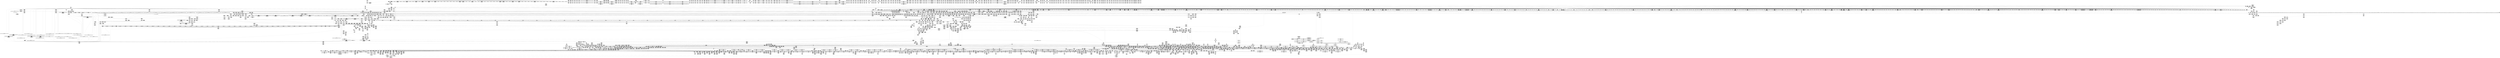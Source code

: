 digraph {
	CE0x5a28b00 [shape=record,shape=Mrecord,label="{CE0x5a28b00|tomoyo_path2_perm:_do.body|*SummSource*}"]
	CE0x6aa9620 [shape=record,shape=Mrecord,label="{CE0x6aa9620|0:_i8*,_array:_GCRE_tomoyo_mac_keywords_external_constant_42_x_i8*_:_elem_2::|security/tomoyo/file.c,181}"]
	CE0x7ffe320 [shape=record,shape=Mrecord,label="{CE0x7ffe320|i64_13|*Constant*|*SummSource*}"]
	CE0x4c8bac0 [shape=record,shape=Mrecord,label="{CE0x4c8bac0|srcu_read_unlock:_sp|Function::srcu_read_unlock&Arg::sp::}"]
	CE0x4a6ae30 [shape=record,shape=Mrecord,label="{CE0x4a6ae30|tomoyo_const_part_length:_cmp|security/tomoyo/util.c,626}"]
	CE0x7564320 [shape=record,shape=Mrecord,label="{CE0x7564320|i64*_getelementptr_inbounds_(_31_x_i64_,_31_x_i64_*___llvm_gcov_ctr43150,_i64_0,_i64_30)|*Constant*}"]
	CE0x6654d30 [shape=record,shape=Mrecord,label="{CE0x6654d30|GLOBAL:_tomoyo_read_lock|*Constant*|*SummSink*}"]
	CE0x7f62a20 [shape=record,shape=Mrecord,label="{CE0x7f62a20|i64*_getelementptr_inbounds_(_4_x_i64_,_4_x_i64_*___llvm_gcov_ctr24,_i64_0,_i64_3)|*Constant*|*SummSource*}"]
	CE0x4c48ab0 [shape=record,shape=Mrecord,label="{CE0x4c48ab0|tomoyo_const_part_length:_tmp32|security/tomoyo/util.c,641|*SummSource*}"]
	CE0x593f0b0 [shape=record,shape=Mrecord,label="{CE0x593f0b0|tomoyo_audit_path2_log:_param3|security/tomoyo/file.c,183|*SummSink*}"]
	CE0x4b6d960 [shape=record,shape=Mrecord,label="{CE0x4b6d960|0:_i16,_:_CRE_712,728_|*MultipleSource*|security/tomoyo/file.c,912|security/tomoyo/file.c,912|security/tomoyo/file.c,912}"]
	CE0x6634a40 [shape=record,shape=Mrecord,label="{CE0x6634a40|0:_i16,_:_CRE_274,275_}"]
	CE0x589b1f0 [shape=record,shape=Mrecord,label="{CE0x589b1f0|tomoyo_path2_perm:_filename2|security/tomoyo/file.c,924}"]
	CE0x57e3fa0 [shape=record,shape=Mrecord,label="{CE0x57e3fa0|tomoyo_get_mode:_cmp11|security/tomoyo/util.c,985|*SummSink*}"]
	CE0x6b05e00 [shape=record,shape=Mrecord,label="{CE0x6b05e00|0:_i16,_:_CRE_297,298_}"]
	CE0x7f4c410 [shape=record,shape=Mrecord,label="{CE0x7f4c410|VOIDTB_TE:_CE_183,184_}"]
	CE0x806c0e0 [shape=record,shape=Mrecord,label="{CE0x806c0e0|0:_i16,_:_CRE_287,288_}"]
	CE0x65cd8a0 [shape=record,shape=Mrecord,label="{CE0x65cd8a0|0:_i16,_:_CRE_528,536_|*MultipleSource*|security/tomoyo/file.c,912|security/tomoyo/file.c,912|security/tomoyo/file.c,912}"]
	CE0x6990fd0 [shape=record,shape=Mrecord,label="{CE0x6990fd0|tomoyo_path2_perm:_param21|security/tomoyo/file.c,923|*SummSource*}"]
	CE0x579a9c0 [shape=record,shape=Mrecord,label="{CE0x579a9c0|0:_i16,_:_CRE_503,504_}"]
	CE0x5908eb0 [shape=record,shape=Mrecord,label="{CE0x5908eb0|_ret_i32_%call,_!dbg_!38912|security/tomoyo/tomoyo.c,280}"]
	CE0x6817dd0 [shape=record,shape=Mrecord,label="{CE0x6817dd0|i64_16|*Constant*}"]
	CE0x5731550 [shape=record,shape=Mrecord,label="{CE0x5731550|GLOBAL:_lockdep_rcu_suspicious|*Constant*|*SummSource*}"]
	CE0x6647d00 [shape=record,shape=Mrecord,label="{CE0x6647d00|rcu_lock_release:_tmp4|include/linux/rcupdate.h,423|*SummSink*}"]
	CE0x6660a60 [shape=record,shape=Mrecord,label="{CE0x6660a60|i64**_getelementptr_inbounds_(_3_x_i64*_,_3_x_i64*_*___llvm_gcda_edge_table14,_i64_0,_i64_1)|*Constant*}"]
	CE0x81904d0 [shape=record,shape=Mrecord,label="{CE0x81904d0|tomoyo_init_request_info:_tmp2|security/tomoyo/util.c,1003|*SummSource*}"]
	CE0x5afdde0 [shape=record,shape=Mrecord,label="{CE0x5afdde0|tomoyo_const_part_length:_tmp37|security/tomoyo/util.c,644|*SummSink*}"]
	CE0x6a91490 [shape=record,shape=Mrecord,label="{CE0x6a91490|i64_1|*Constant*}"]
	CE0x57544c0 [shape=record,shape=Mrecord,label="{CE0x57544c0|0:_i16,_:_CRE_562,563_}"]
	CE0x6b1d2f0 [shape=record,shape=Mrecord,label="{CE0x6b1d2f0|tomoyo_const_part_length:_tmp1|*SummSource*}"]
	CE0x806bec0 [shape=record,shape=Mrecord,label="{CE0x806bec0|0:_i16,_:_CRE_285,286_}"]
	CE0x6573470 [shape=record,shape=Mrecord,label="{CE0x6573470|_call_void_mcount()_#3|*SummSource*}"]
	CE0x81f1810 [shape=record,shape=Mrecord,label="{CE0x81f1810|i32_55|*Constant*|*SummSink*}"]
	CE0x65173c0 [shape=record,shape=Mrecord,label="{CE0x65173c0|VOIDTB_TE:_CE_308,309_}"]
	CE0x8075700 [shape=record,shape=Mrecord,label="{CE0x8075700|128:_i8*,_1208:_%struct.file*,_:_CMRE_88,89_|*MultipleSource*|security/tomoyo/common.h,1205|security/tomoyo/common.h,1205}"]
	CE0x6980a90 [shape=record,shape=Mrecord,label="{CE0x6980a90|tomoyo_init_request_info:_conv|security/tomoyo/util.c,1010|*SummSource*}"]
	CE0x69a8a70 [shape=record,shape=Mrecord,label="{CE0x69a8a70|tomoyo_const_part_length:_return}"]
	CE0x7f9f5a0 [shape=record,shape=Mrecord,label="{CE0x7f9f5a0|__llvm_gcov_indirect_counter_increment114:_tmp}"]
	CE0x6a47b70 [shape=record,shape=Mrecord,label="{CE0x6a47b70|tomoyo_audit_path2_log:_operation|security/tomoyo/file.c,182|*SummSink*}"]
	CE0x65e1200 [shape=record,shape=Mrecord,label="{CE0x65e1200|104:_%struct.inode*,_:_CRE_187,188_}"]
	CE0x5753850 [shape=record,shape=Mrecord,label="{CE0x5753850|0:_i16,_:_CRE_544,552_|*MultipleSource*|security/tomoyo/file.c,912|security/tomoyo/file.c,912|security/tomoyo/file.c,912}"]
	CE0x58de270 [shape=record,shape=Mrecord,label="{CE0x58de270|i64*_getelementptr_inbounds_(_30_x_i64_,_30_x_i64_*___llvm_gcov_ctr13,_i64_0,_i64_3)|*Constant*|*SummSource*}"]
	CE0x673b960 [shape=record,shape=Mrecord,label="{CE0x673b960|0:_i16,_:_CRE_263,264_}"]
	CE0x58b9260 [shape=record,shape=Mrecord,label="{CE0x58b9260|tomoyo_get_mode:_tmp24|security/tomoyo/util.c,986}"]
	CE0x6a07580 [shape=record,shape=Mrecord,label="{CE0x6a07580|tomoyo_path2_perm:_conv12|security/tomoyo/file.c,912|*SummSource*}"]
	CE0x5b365d0 [shape=record,shape=Mrecord,label="{CE0x5b365d0|tomoyo_add_slash:_if.then|*SummSink*}"]
	CE0x49f6db0 [shape=record,shape=Mrecord,label="{CE0x49f6db0|tomoyo_add_slash:_tmp13|security/tomoyo/file.c,138|*SummSource*}"]
	CE0x6599fb0 [shape=record,shape=Mrecord,label="{CE0x6599fb0|tomoyo_fill_path_info:_idxprom|security/tomoyo/util.c,667|*SummSink*}"]
	CE0x69a8a00 [shape=record,shape=Mrecord,label="{CE0x69a8a00|tomoyo_const_part_length:_sw.bb9|*SummSink*}"]
	CE0x6648340 [shape=record,shape=Mrecord,label="{CE0x6648340|rcu_lock_release:_tmp5|include/linux/rcupdate.h,423|*SummSink*}"]
	CE0x58b93b0 [shape=record,shape=Mrecord,label="{CE0x58b93b0|tomoyo_get_mode:_tmp24|security/tomoyo/util.c,986|*SummSource*}"]
	CE0x684a010 [shape=record,shape=Mrecord,label="{CE0x684a010|tomoyo_fill_path_info:_is_dir|security/tomoyo/util.c,667}"]
	CE0x598c9c0 [shape=record,shape=Mrecord,label="{CE0x598c9c0|tomoyo_path2_perm:_tmp15|security/tomoyo/file.c,900|*SummSink*}"]
	CE0x59485e0 [shape=record,shape=Mrecord,label="{CE0x59485e0|i32_8|*Constant*}"]
	CE0x4b181f0 [shape=record,shape=Mrecord,label="{CE0x4b181f0|tomoyo_audit_path2_log:_param3|security/tomoyo/file.c,183}"]
	CE0x57f4a70 [shape=record,shape=Mrecord,label="{CE0x57f4a70|i64_8|*Constant*}"]
	CE0x8045cb0 [shape=record,shape=Mrecord,label="{CE0x8045cb0|tomoyo_init_request_info:_tmp|*SummSink*}"]
	CE0x4b061c0 [shape=record,shape=Mrecord,label="{CE0x4b061c0|rcu_lock_acquire:_tmp5|include/linux/rcupdate.h,418|*SummSource*}"]
	CE0x5948e50 [shape=record,shape=Mrecord,label="{CE0x5948e50|tomoyo_path_link:_tmp|*SummSink*}"]
	CE0x588f5b0 [shape=record,shape=Mrecord,label="{CE0x588f5b0|tomoyo_get_mode:_tmp23|security/tomoyo/util.c,986|*SummSource*}"]
	CE0x67115c0 [shape=record,shape=Mrecord,label="{CE0x67115c0|tomoyo_path2_perm:_tmp59|security/tomoyo/file.c,933|*SummSink*}"]
	CE0x695bc10 [shape=record,shape=Mrecord,label="{CE0x695bc10|tomoyo_init_request_info:_tmp13|*LoadInst*|security/tomoyo/util.c,1011}"]
	CE0x651de20 [shape=record,shape=Mrecord,label="{CE0x651de20|tomoyo_audit_path2_log:_tmp3}"]
	CE0x6599500 [shape=record,shape=Mrecord,label="{CE0x6599500|tomoyo_const_part_length:_filename|Function::tomoyo_const_part_length&Arg::filename::|*SummSink*}"]
	CE0x59f71b0 [shape=record,shape=Mrecord,label="{CE0x59f71b0|tomoyo_read_lock:_tmp2}"]
	CE0x5726520 [shape=record,shape=Mrecord,label="{CE0x5726520|VOIDTB_TE:_CE_0,4_|Function::tomoyo_path_link&Arg::new_dentry::}"]
	CE0x673aec0 [shape=record,shape=Mrecord,label="{CE0x673aec0|0:_i16,_:_CRE_253,254_}"]
	CE0x7f9c070 [shape=record,shape=Mrecord,label="{CE0x7f9c070|i64_6|*Constant*|*SummSource*}"]
	CE0x679fd10 [shape=record,shape=Mrecord,label="{CE0x679fd10|104:_%struct.inode*,_:_CRE_165,166_}"]
	CE0x6600380 [shape=record,shape=Mrecord,label="{CE0x6600380|tomoyo_get_mode:_tmp15|security/tomoyo/util.c,983}"]
	CE0x82180b0 [shape=record,shape=Mrecord,label="{CE0x82180b0|0:_i8*,_array:_GCRE_tomoyo_mac_keywords_external_constant_42_x_i8*_:_elem_25::|security/tomoyo/file.c,181}"]
	CE0x68189b0 [shape=record,shape=Mrecord,label="{CE0x68189b0|i64*_getelementptr_inbounds_(_30_x_i64_,_30_x_i64_*___llvm_gcov_ctr13,_i64_0,_i64_17)|*Constant*}"]
	CE0x4c19010 [shape=record,shape=Mrecord,label="{CE0x4c19010|__llvm_gcov_indirect_counter_increment114:_tmp2}"]
	CE0x668f6e0 [shape=record,shape=Mrecord,label="{CE0x668f6e0|VOIDTB_TE:_CE_206,207_}"]
	CE0x8020c70 [shape=record,shape=Mrecord,label="{CE0x8020c70|tomoyo_path2_perm:_name28|security/tomoyo/file.c,930}"]
	CE0x68d23f0 [shape=record,shape=Mrecord,label="{CE0x68d23f0|i32_3|*Constant*}"]
	CE0x6808b40 [shape=record,shape=Mrecord,label="{CE0x6808b40|VOIDTB_TE:_CE_221,222_}"]
	CE0x58ee540 [shape=record,shape=Mrecord,label="{CE0x58ee540|tomoyo_path_link:_path2|security/tomoyo/tomoyo.c, 279}"]
	CE0x685e140 [shape=record,shape=Mrecord,label="{CE0x685e140|0:_i16,_:_CRE_6,7_}"]
	CE0x801ad20 [shape=record,shape=Mrecord,label="{CE0x801ad20|tomoyo_path2_perm:_error.0|*SummSource*}"]
	CE0x67881d0 [shape=record,shape=Mrecord,label="{CE0x67881d0|__llvm_gcov_indirect_counter_increment:_pred}"]
	CE0x66f9f70 [shape=record,shape=Mrecord,label="{CE0x66f9f70|_call_void_lockdep_rcu_suspicious(i8*_getelementptr_inbounds_(_25_x_i8_,_25_x_i8_*_.str12,_i32_0,_i32_0),_i32_1205,_i8*_getelementptr_inbounds_(_45_x_i8_,_45_x_i8_*_.str13,_i32_0,_i32_0))_#9,_!dbg_!38917|security/tomoyo/common.h,1205}"]
	CE0x7ff0680 [shape=record,shape=Mrecord,label="{CE0x7ff0680|tomoyo_fill_path_info:_cmp8|security/tomoyo/util.c,668|*SummSink*}"]
	CE0x65cda30 [shape=record,shape=Mrecord,label="{CE0x65cda30|0:_i16,_:_CRE_536,540_|*MultipleSource*|security/tomoyo/file.c,912|security/tomoyo/file.c,912|security/tomoyo/file.c,912}"]
	CE0x68ac8d0 [shape=record,shape=Mrecord,label="{CE0x68ac8d0|i32_1|*Constant*}"]
	CE0x7f9bab0 [shape=record,shape=Mrecord,label="{CE0x7f9bab0|tomoyo_path2_perm:_call6|security/tomoyo/file.c,905}"]
	CE0x4b871f0 [shape=record,shape=Mrecord,label="{CE0x4b871f0|0:_i16,_:_CRE_872,873_}"]
	CE0x6b1c7f0 [shape=record,shape=Mrecord,label="{CE0x6b1c7f0|VOIDTB_TE:_CE_146,147_}"]
	CE0x68f4d90 [shape=record,shape=Mrecord,label="{CE0x68f4d90|i64_2|*Constant*}"]
	CE0x57460e0 [shape=record,shape=Mrecord,label="{CE0x57460e0|104:_%struct.inode*,_:_CRE_151,152_}"]
	CE0x7ff0b80 [shape=record,shape=Mrecord,label="{CE0x7ff0b80|tomoyo_const_part_length:_tmp7|security/tomoyo/util.c,625}"]
	CE0x8217ef0 [shape=record,shape=Mrecord,label="{CE0x8217ef0|0:_i8*,_array:_GCRE_tomoyo_mac_keywords_external_constant_42_x_i8*_:_elem_24::|security/tomoyo/file.c,181}"]
	CE0x69ebcd0 [shape=record,shape=Mrecord,label="{CE0x69ebcd0|tomoyo_const_part_length:_sw.epilog|*SummSource*}"]
	CE0x4afbd00 [shape=record,shape=Mrecord,label="{CE0x4afbd00|srcu_read_lock:_tmp1|*SummSource*}"]
	CE0x7f307b0 [shape=record,shape=Mrecord,label="{CE0x7f307b0|tomoyo_init_request_info:_tmp9|security/tomoyo/util.c,1006}"]
	CE0x58171f0 [shape=record,shape=Mrecord,label="{CE0x58171f0|0:_i16,_:_CRE_479,480_}"]
	CE0x69df4a0 [shape=record,shape=Mrecord,label="{CE0x69df4a0|tomoyo_init_request_info:_conv|security/tomoyo/util.c,1010|*SummSink*}"]
	CE0x6a17640 [shape=record,shape=Mrecord,label="{CE0x6a17640|128:_i8*,_1208:_%struct.file*,_:_CMRE_28,29_}"]
	CE0x58c0430 [shape=record,shape=Mrecord,label="{CE0x58c0430|i32_3|*Constant*}"]
	CE0x5917790 [shape=record,shape=Mrecord,label="{CE0x5917790|tomoyo_path_link:_old_dentry|Function::tomoyo_path_link&Arg::old_dentry::}"]
	CE0x7ff0980 [shape=record,shape=Mrecord,label="{CE0x7ff0980|tomoyo_const_part_length:_tmp6|security/tomoyo/util.c,625|*SummSink*}"]
	CE0x66556e0 [shape=record,shape=Mrecord,label="{CE0x66556e0|tomoyo_path2_perm:_path1|Function::tomoyo_path2_perm&Arg::path1::|*SummSink*}"]
	CE0x65e10d0 [shape=record,shape=Mrecord,label="{CE0x65e10d0|104:_%struct.inode*,_:_CRE_186,187_}"]
	CE0x8258a40 [shape=record,shape=Mrecord,label="{CE0x8258a40|0:_%struct.tomoyo_obj_info*,_24:_%struct.tomoyo_path_info*,_32:_%struct.tomoyo_path_info*,_40:_i8,_72:_i8,_76:_i8,_:_SCMRE_44,45_}"]
	CE0x66fa600 [shape=record,shape=Mrecord,label="{CE0x66fa600|tomoyo_get_mode:_tmp4|security/tomoyo/util.c,978|*SummSink*}"]
	CE0x669b280 [shape=record,shape=Mrecord,label="{CE0x669b280|i64*_getelementptr_inbounds_(_30_x_i64_,_30_x_i64_*___llvm_gcov_ctr13,_i64_0,_i64_19)|*Constant*|*SummSource*}"]
	CE0x66adc30 [shape=record,shape=Mrecord,label="{CE0x66adc30|104:_%struct.inode*,_:_CRE_203,204_}"]
	CE0x8054bd0 [shape=record,shape=Mrecord,label="{CE0x8054bd0|i64**_getelementptr_inbounds_(_3_x_i64*_,_3_x_i64*_*___llvm_gcda_edge_table14,_i64_0,_i64_0)|*Constant*|*SummSource*}"]
	CE0x654e310 [shape=record,shape=Mrecord,label="{CE0x654e310|i64_25|*Constant*}"]
	CE0x6af57b0 [shape=record,shape=Mrecord,label="{CE0x6af57b0|GLOBAL:_srcu_read_unlock|*Constant*|*SummSource*}"]
	CE0x678c030 [shape=record,shape=Mrecord,label="{CE0x678c030|i64_2|*Constant*}"]
	CE0x80fb830 [shape=record,shape=Mrecord,label="{CE0x80fb830|_ret_void,_!dbg_!38908|include/linux/rcupdate.h,424|*SummSource*}"]
	CE0x6848740 [shape=record,shape=Mrecord,label="{CE0x6848740|GLOBAL:_srcu_read_lock|*Constant*}"]
	CE0x4be9c50 [shape=record,shape=Mrecord,label="{CE0x4be9c50|0:_i16,_:_CRE_913,914_}"]
	CE0x588ebb0 [shape=record,shape=Mrecord,label="{CE0x588ebb0|tomoyo_get_mode:_tmp22|security/tomoyo/util.c,986}"]
	CE0x584daa0 [shape=record,shape=Mrecord,label="{CE0x584daa0|tomoyo_path_link:_tmp3|*SummSource*}"]
	CE0x66cf430 [shape=record,shape=Mrecord,label="{CE0x66cf430|tomoyo_const_part_length:_sw.epilog}"]
	CE0x7f89d80 [shape=record,shape=Mrecord,label="{CE0x7f89d80|i64_1|*Constant*}"]
	CE0x8064b60 [shape=record,shape=Mrecord,label="{CE0x8064b60|tomoyo_path2_perm:_call|security/tomoyo/file.c,898}"]
	CE0x5b10e10 [shape=record,shape=Mrecord,label="{CE0x5b10e10|tomoyo_const_part_length:_tmp47|security/tomoyo/util.c,646|*SummSink*}"]
	CE0x6666690 [shape=record,shape=Mrecord,label="{CE0x6666690|0:_i16,_:_CRE_344,352_|*MultipleSource*|security/tomoyo/file.c,912|security/tomoyo/file.c,912|security/tomoyo/file.c,912}"]
	CE0x65d6b20 [shape=record,shape=Mrecord,label="{CE0x65d6b20|tomoyo_const_part_length:_cmp12|security/tomoyo/util.c,641|*SummSource*}"]
	CE0x65d04f0 [shape=record,shape=Mrecord,label="{CE0x65d04f0|tomoyo_read_unlock:_idx|Function::tomoyo_read_unlock&Arg::idx::|*SummSink*}"]
	CE0x697f310 [shape=record,shape=Mrecord,label="{CE0x697f310|0:_i16,_:_CRE_416,424_|*MultipleSource*|security/tomoyo/file.c,912|security/tomoyo/file.c,912|security/tomoyo/file.c,912}"]
	CE0x69b9570 [shape=record,shape=Mrecord,label="{CE0x69b9570|104:_%struct.inode*,_:_CRE_56,64_|*MultipleSource*|*LoadInst*|security/tomoyo/file.c,911|security/tomoyo/file.c,912|Function::tomoyo_path_link&Arg::old_dentry::}"]
	CE0x69502c0 [shape=record,shape=Mrecord,label="{CE0x69502c0|tomoyo_fill_path_info:_tmp8|security/tomoyo/util.c,667}"]
	CE0x4a6a8a0 [shape=record,shape=Mrecord,label="{CE0x4a6a8a0|COLLAPSED:_GCMRE___llvm_gcov_ctr33_internal_global_4_x_i64_zeroinitializer:_elem_0:default:}"]
	CE0x58e3ca0 [shape=record,shape=Mrecord,label="{CE0x58e3ca0|_ret_i32_%retval.0,_!dbg_!38992|security/tomoyo/file.c,936|*SummSink*}"]
	CE0x65d5b40 [shape=record,shape=Mrecord,label="{CE0x65d5b40|VOIDTB_TE:_CE_64,72_|Function::tomoyo_path_link&Arg::new_dentry::}"]
	CE0x69caae0 [shape=record,shape=Mrecord,label="{CE0x69caae0|__llvm_gcov_indirect_counter_increment:_pred|*SummSink*}"]
	CE0x4b74980 [shape=record,shape=Mrecord,label="{CE0x4b74980|0:_i16,_:_CRE_792,800_|*MultipleSource*|security/tomoyo/file.c,912|security/tomoyo/file.c,912|security/tomoyo/file.c,912}"]
	CE0x7f9acb0 [shape=record,shape=Mrecord,label="{CE0x7f9acb0|128:_i8*,_1208:_%struct.file*,_:_CMRE_136,144_|*MultipleSource*|security/tomoyo/common.h,1205|security/tomoyo/common.h,1205}"]
	CE0x5933da0 [shape=record,shape=Mrecord,label="{CE0x5933da0|tomoyo_fill_path_info:_tmp4|security/tomoyo/util.c,667|*SummSink*}"]
	CE0x6b3c560 [shape=record,shape=Mrecord,label="{CE0x6b3c560|tomoyo_path2_perm:_tmp18|security/tomoyo/file.c,904|*SummSource*}"]
	CE0x694a660 [shape=record,shape=Mrecord,label="{CE0x694a660|__llvm_gcov_indirect_counter_increment:_tmp|*SummSource*}"]
	CE0x4a10520 [shape=record,shape=Mrecord,label="{CE0x4a10520|tomoyo_get_mode:_call|security/tomoyo/util.c,980}"]
	CE0x7556630 [shape=record,shape=Mrecord,label="{CE0x7556630|tomoyo_const_part_length:_tmp51|security/tomoyo/util.c,651|*SummSink*}"]
	CE0x80e1bb0 [shape=record,shape=Mrecord,label="{CE0x80e1bb0|0:_i16,_:_CRE_234,235_}"]
	CE0x6617120 [shape=record,shape=Mrecord,label="{CE0x6617120|_ret_i32_%call,_!dbg_!38907|include/linux/srcu.h,223}"]
	CE0x57a2dc0 [shape=record,shape=Mrecord,label="{CE0x57a2dc0|tomoyo_const_part_length:_tmp9|security/tomoyo/util.c,626|*SummSink*}"]
	CE0x59489c0 [shape=record,shape=Mrecord,label="{CE0x59489c0|tomoyo_path_link:_new_dir|Function::tomoyo_path_link&Arg::new_dir::|*SummSource*}"]
	CE0x7f21100 [shape=record,shape=Mrecord,label="{CE0x7f21100|i64*_getelementptr_inbounds_(_5_x_i64_,_5_x_i64_*___llvm_gcov_ctr32134,_i64_0,_i64_3)|*Constant*|*SummSource*}"]
	CE0x58b90a0 [shape=record,shape=Mrecord,label="{CE0x58b90a0|tomoyo_get_mode:_mode.1}"]
	CE0x6808810 [shape=record,shape=Mrecord,label="{CE0x6808810|VOIDTB_TE:_CE_218,219_}"]
	CE0x8020ec0 [shape=record,shape=Mrecord,label="{CE0x8020ec0|tomoyo_path2_perm:_name28|security/tomoyo/file.c,930|*SummSink*}"]
	CE0x7f5c980 [shape=record,shape=Mrecord,label="{CE0x7f5c980|tomoyo_init_request_info:_profile2|security/tomoyo/util.c,1007|*SummSource*}"]
	CE0x6b36af0 [shape=record,shape=Mrecord,label="{CE0x6b36af0|_ret_void,_!dbg_!38908|include/linux/rcupdate.h,419|*SummSource*}"]
	CE0x82751f0 [shape=record,shape=Mrecord,label="{CE0x82751f0|tomoyo_domain:_tmp23|security/tomoyo/common.h,1205}"]
	CE0x4a38790 [shape=record,shape=Mrecord,label="{CE0x4a38790|_call_void_kfree(i8*_%tmp54)_#9,_!dbg_!38979|security/tomoyo/file.c,930|*SummSink*}"]
	CE0x4a6a690 [shape=record,shape=Mrecord,label="{CE0x4a6a690|rcu_lock_acquire:_bb|*SummSink*}"]
	CE0x80d3240 [shape=record,shape=Mrecord,label="{CE0x80d3240|tomoyo_init_request_info:_domain|Function::tomoyo_init_request_info&Arg::domain::|*SummSink*}"]
	CE0x59ca2b0 [shape=record,shape=Mrecord,label="{CE0x59ca2b0|tomoyo_add_slash:_tmp7|security/tomoyo/file.c,132|*SummSink*}"]
	CE0x69179e0 [shape=record,shape=Mrecord,label="{CE0x69179e0|i64*_getelementptr_inbounds_(_6_x_i64_,_6_x_i64_*___llvm_gcov_ctr26,_i64_0,_i64_0)|*Constant*}"]
	CE0x4b74b90 [shape=record,shape=Mrecord,label="{CE0x4b74b90|0:_i16,_:_CRE_800,804_|*MultipleSource*|security/tomoyo/file.c,912|security/tomoyo/file.c,912|security/tomoyo/file.c,912}"]
	CE0x653f770 [shape=record,shape=Mrecord,label="{CE0x653f770|tomoyo_path2_perm:_tmp20|security/tomoyo/file.c,904|*SummSink*}"]
	CE0x5b119e0 [shape=record,shape=Mrecord,label="{CE0x5b119e0|i32_4|*Constant*}"]
	CE0x4bef2e0 [shape=record,shape=Mrecord,label="{CE0x4bef2e0|0:_i16,_:_CRE_927,928_}"]
	CE0x67561b0 [shape=record,shape=Mrecord,label="{CE0x67561b0|tomoyo_path2_perm:_if.end34|*SummSink*}"]
	CE0x689c7b0 [shape=record,shape=Mrecord,label="{CE0x689c7b0|40:_%struct.tomoyo_policy_namespace*,_48:_i8,_:_GCRE_tomoyo_kernel_domain_external_global_%struct.tomoyo_domain_info_51,53_|*MultipleSource*|security/tomoyo/util.c,1005|Function::tomoyo_init_request_info&Arg::domain::|security/tomoyo/util.c,1007}"]
	CE0x8275550 [shape=record,shape=Mrecord,label="{CE0x8275550|tomoyo_get_mode:_return|*SummSink*}"]
	CE0x8274e50 [shape=record,shape=Mrecord,label="{CE0x8274e50|tomoyo_get_mode:_if.then2|*SummSource*}"]
	CE0x4b187f0 [shape=record,shape=Mrecord,label="{CE0x4b187f0|tomoyo_audit_path2_log:_path24|security/tomoyo/file.c,183|*SummSink*}"]
	CE0x58c4a90 [shape=record,shape=Mrecord,label="{CE0x58c4a90|tomoyo_get_mode:_retval.0|*SummSource*}"]
	CE0x80c0350 [shape=record,shape=Mrecord,label="{CE0x80c0350|rcu_lock_acquire:_tmp7|*SummSource*}"]
	CE0x67f15c0 [shape=record,shape=Mrecord,label="{CE0x67f15c0|tomoyo_path2_perm:_if.then15|*SummSink*}"]
	CE0x7555ef0 [shape=record,shape=Mrecord,label="{CE0x7555ef0|tomoyo_const_part_length:_tmp50|security/tomoyo/util.c,651|*SummSource*}"]
	CE0x4b184e0 [shape=record,shape=Mrecord,label="{CE0x4b184e0|tomoyo_audit_path2_log:_param5|security/tomoyo/file.c,184|*SummSink*}"]
	CE0x69d1450 [shape=record,shape=Mrecord,label="{CE0x69d1450|i32_3|*Constant*}"]
	CE0x4c03c40 [shape=record,shape=Mrecord,label="{CE0x4c03c40|tomoyo_get_mode:_tmp17|security/tomoyo/util.c,983|*SummSink*}"]
	CE0x82063f0 [shape=record,shape=Mrecord,label="{CE0x82063f0|tomoyo_path2_perm:_tmp30|security/tomoyo/file.c,912|*SummSource*}"]
	CE0x80389b0 [shape=record,shape=Mrecord,label="{CE0x80389b0|VOIDTB_TE:_CE_198,199_}"]
	CE0x68cbeb0 [shape=record,shape=Mrecord,label="{CE0x68cbeb0|tomoyo_path2_perm:_path22|security/tomoyo/file.c,892}"]
	CE0x801b020 [shape=record,shape=Mrecord,label="{CE0x801b020|tomoyo_path2_perm:_error.0|*SummSink*}"]
	CE0x5aed710 [shape=record,shape=Mrecord,label="{CE0x5aed710|tomoyo_const_part_length:_cmp21|security/tomoyo/util.c,644}"]
	CE0x668f7f0 [shape=record,shape=Mrecord,label="{CE0x668f7f0|VOIDTB_TE:_CE_207,208_}"]
	CE0x57265f0 [shape=record,shape=Mrecord,label="{CE0x57265f0|i32_50|*Constant*|*SummSink*}"]
	CE0x7fc28c0 [shape=record,shape=Mrecord,label="{CE0x7fc28c0|VOIDTB_TE:_CE_174,175_}"]
	CE0x6af6700 [shape=record,shape=Mrecord,label="{CE0x6af6700|i64*_getelementptr_inbounds_(_6_x_i64_,_6_x_i64_*___llvm_gcov_ctr26,_i64_0,_i64_4)|*Constant*}"]
	CE0x694f660 [shape=record,shape=Mrecord,label="{CE0x694f660|i32_4|*Constant*}"]
	CE0x7f5c8b0 [shape=record,shape=Mrecord,label="{CE0x7f5c8b0|40:_%struct.tomoyo_policy_namespace*,_48:_i8,_:_GCRE_tomoyo_kernel_domain_external_global_%struct.tomoyo_domain_info_59,60_}"]
	CE0x58292b0 [shape=record,shape=Mrecord,label="{CE0x58292b0|i64*_getelementptr_inbounds_(_30_x_i64_,_30_x_i64_*___llvm_gcov_ctr13,_i64_0,_i64_24)|*Constant*|*SummSink*}"]
	CE0x65174d0 [shape=record,shape=Mrecord,label="{CE0x65174d0|VOIDTB_TE:_CE_310,311_}"]
	CE0x7f64430 [shape=record,shape=Mrecord,label="{CE0x7f64430|i64_23|*Constant*|*SummSource*}"]
	CE0x6831080 [shape=record,shape=Mrecord,label="{CE0x6831080|tomoyo_path2_perm:_tmp26|*LoadInst*|security/tomoyo/file.c,911|*SummSource*}"]
	CE0x6a3ed90 [shape=record,shape=Mrecord,label="{CE0x6a3ed90|i64*_getelementptr_inbounds_(_5_x_i64_,_5_x_i64_*___llvm_gcov_ctr32134,_i64_0,_i64_3)|*Constant*|*SummSink*}"]
	CE0x81f1a20 [shape=record,shape=Mrecord,label="{CE0x81f1a20|tomoyo_const_part_length:_cmp15|security/tomoyo/util.c,641|*SummSource*}"]
	CE0x6848f20 [shape=record,shape=Mrecord,label="{CE0x6848f20|__llvm_gcov_indirect_counter_increment:_predecessor|Function::__llvm_gcov_indirect_counter_increment&Arg::predecessor::|*SummSource*}"]
	CE0x6890400 [shape=record,shape=Mrecord,label="{CE0x6890400|tomoyo_get_mode:_ns|Function::tomoyo_get_mode&Arg::ns::|*SummSink*}"]
	CE0x678cfc0 [shape=record,shape=Mrecord,label="{CE0x678cfc0|tomoyo_fill_path_info:_tobool|security/tomoyo/util.c,667|*SummSource*}"]
	CE0x56bb5d0 [shape=record,shape=Mrecord,label="{CE0x56bb5d0|tomoyo_domain:_tmp16|security/tomoyo/common.h,1205|*SummSink*}"]
	CE0x65579f0 [shape=record,shape=Mrecord,label="{CE0x65579f0|GLOBAL:___llvm_gcov_ctr13|Global_var:__llvm_gcov_ctr13}"]
	CE0x5b08a60 [shape=record,shape=Mrecord,label="{CE0x5b08a60|i64_24|*Constant*|*SummSink*}"]
	CE0x5a580b0 [shape=record,shape=Mrecord,label="{CE0x5a580b0|0:_i16,_:_CRE_166,167_}"]
	CE0x6709160 [shape=record,shape=Mrecord,label="{CE0x6709160|tomoyo_path2_perm:_param|security/tomoyo/file.c,922|*SummSource*}"]
	CE0x56cee20 [shape=record,shape=Mrecord,label="{CE0x56cee20|i32_39|*Constant*}"]
	CE0x7fa7d50 [shape=record,shape=Mrecord,label="{CE0x7fa7d50|0:_i8*,_array:_GCRE_tomoyo_mac_keywords_external_constant_42_x_i8*_:_elem_4::|security/tomoyo/file.c,181}"]
	CE0x5840c60 [shape=record,shape=Mrecord,label="{CE0x5840c60|i64*_getelementptr_inbounds_(_4_x_i64_,_4_x_i64_*___llvm_gcov_ctr24,_i64_0,_i64_1)|*Constant*|*SummSink*}"]
	CE0x6764500 [shape=record,shape=Mrecord,label="{CE0x6764500|tomoyo_init_request_info:_tmp4|security/tomoyo/util.c,1004|*SummSink*}"]
	CE0x81fd890 [shape=record,shape=Mrecord,label="{CE0x81fd890|_ret_void,_!dbg_!38929|security/tomoyo/util.c,670|*SummSource*}"]
	CE0x65f0400 [shape=record,shape=Mrecord,label="{CE0x65f0400|0:_i8,_array:_GCRE_tomoyo_index2category_constant_39_x_i8_c_00_00_00_00_00_00_00_00_00_00_00_00_00_00_00_00_00_00_00_00_00_00_00_01_01_01_01_01_01_01_01_01_01_01_01_01_01_01_02_,_align_16:_elem_3::|security/tomoyo/util.c,983}"]
	CE0x598c610 [shape=record,shape=Mrecord,label="{CE0x598c610|tomoyo_get_realpath:_tmp7|security/tomoyo/file.c,152}"]
	CE0x4bceb90 [shape=record,shape=Mrecord,label="{CE0x4bceb90|tomoyo_audit_path2_log:_tmp8|security/tomoyo/file.c,183|*SummSink*}"]
	CE0x5a57b60 [shape=record,shape=Mrecord,label="{CE0x5a57b60|0:_i16,_:_CRE_161,162_}"]
	CE0x4ad2d60 [shape=record,shape=Mrecord,label="{CE0x4ad2d60|tomoyo_audit_path2_log:_call|security/tomoyo/file.c,181|*SummSource*}"]
	CE0x57e41a0 [shape=record,shape=Mrecord,label="{CE0x57e41a0|tomoyo_get_mode:_cmp11|security/tomoyo/util.c,985}"]
	CE0x56bb1c0 [shape=record,shape=Mrecord,label="{CE0x56bb1c0|tomoyo_domain:_tmp16|security/tomoyo/common.h,1205|*SummSource*}"]
	CE0x66b4930 [shape=record,shape=Mrecord,label="{CE0x66b4930|i8*_getelementptr_inbounds_(_45_x_i8_,_45_x_i8_*_.str13,_i32_0,_i32_0)|*Constant*|*SummSource*}"]
	CE0x4b6d0f0 [shape=record,shape=Mrecord,label="{CE0x4b6d0f0|0:_i16,_:_CRE_752,753_}"]
	CE0x69910d0 [shape=record,shape=Mrecord,label="{CE0x69910d0|tomoyo_path2_perm:_path222|security/tomoyo/file.c,923|*SummSink*}"]
	CE0x4d0c3b0 [shape=record,shape=Mrecord,label="{CE0x4d0c3b0|tomoyo_get_mode:_tmp5|security/tomoyo/util.c,978|*SummSink*}"]
	CE0x4ba9af0 [shape=record,shape=Mrecord,label="{CE0x4ba9af0|tomoyo_audit_path2_log:_tmp8|security/tomoyo/file.c,183|*SummSource*}"]
	CE0x4a402b0 [shape=record,shape=Mrecord,label="{CE0x4a402b0|0:_i16,_:_CRE_601,602_}"]
	CE0x6575c60 [shape=record,shape=Mrecord,label="{CE0x6575c60|tomoyo_audit_path2_log:_arrayidx|security/tomoyo/file.c,182}"]
	CE0x67f0e10 [shape=record,shape=Mrecord,label="{CE0x67f0e10|tomoyo_get_realpath:_tmp1|*SummSource*}"]
	CE0x6814d90 [shape=record,shape=Mrecord,label="{CE0x6814d90|__llvm_gcov_indirect_counter_increment:_tmp6}"]
	CE0x6583560 [shape=record,shape=Mrecord,label="{CE0x6583560|i32_1|*Constant*}"]
	CE0x5948b90 [shape=record,shape=Mrecord,label="{CE0x5948b90|i64_1|*Constant*|*SummSource*}"]
	CE0x4b9b400 [shape=record,shape=Mrecord,label="{CE0x4b9b400|0:_i16,_:_CRE_877,878_}"]
	CE0x7f89df0 [shape=record,shape=Mrecord,label="{CE0x7f89df0|rcu_lock_release:_tmp1}"]
	CE0x58e3ab0 [shape=record,shape=Mrecord,label="{CE0x58e3ab0|_ret_i32_%retval.0,_!dbg_!38992|security/tomoyo/file.c,936|*SummSource*}"]
	CE0x6b4c490 [shape=record,shape=Mrecord,label="{CE0x6b4c490|128:_i8*,_1208:_%struct.file*,_:_CMRE_0,1_}"]
	CE0x69810d0 [shape=record,shape=Mrecord,label="{CE0x69810d0|tomoyo_init_request_info:_mode|security/tomoyo/util.c,1010}"]
	CE0x7fdaeb0 [shape=record,shape=Mrecord,label="{CE0x7fdaeb0|srcu_read_lock:_entry|*SummSource*}"]
	CE0x68ae150 [shape=record,shape=Mrecord,label="{CE0x68ae150|tomoyo_get_mode:_tmp}"]
	CE0x66b31f0 [shape=record,shape=Mrecord,label="{CE0x66b31f0|_call_void___llvm_gcov_indirect_counter_increment(i32*___llvm_gcov_global_state_pred15,_i64**_getelementptr_inbounds_(_3_x_i64*_,_3_x_i64*_*___llvm_gcda_edge_table14,_i64_0,_i64_2)),_!dbg_!38951|security/tomoyo/file.c,916|*SummSource*}"]
	CE0x654ea80 [shape=record,shape=Mrecord,label="{CE0x654ea80|tomoyo_path2_perm:_tmp56|security/tomoyo/file.c,933|*SummSink*}"]
	CE0x4a6c770 [shape=record,shape=Mrecord,label="{CE0x4a6c770|0:_i8*,_array:_GCRE_tomoyo_mac_keywords_external_constant_42_x_i8*_:_elem_23::|security/tomoyo/file.c,181}"]
	CE0x59ddd20 [shape=record,shape=Mrecord,label="{CE0x59ddd20|i64*_getelementptr_inbounds_(_11_x_i64_,_11_x_i64_*___llvm_gcov_ctr54147,_i64_0,_i64_8)|*Constant*|*SummSource*}"]
	CE0x80e17c0 [shape=record,shape=Mrecord,label="{CE0x80e17c0|0:_i16,_:_CRE_224,232_|*MultipleSource*|security/tomoyo/file.c,912|security/tomoyo/file.c,912|security/tomoyo/file.c,912}"]
	CE0x4bef610 [shape=record,shape=Mrecord,label="{CE0x4bef610|0:_i16,_:_CRE_930,931_}"]
	CE0x6634600 [shape=record,shape=Mrecord,label="{CE0x6634600|0:_i16,_:_CRE_270,271_}"]
	CE0x7fb8960 [shape=record,shape=Mrecord,label="{CE0x7fb8960|i64*_getelementptr_inbounds_(_12_x_i64_,_12_x_i64_*___llvm_gcov_ctr31133,_i64_0,_i64_0)|*Constant*|*SummSink*}"]
	CE0x65833d0 [shape=record,shape=Mrecord,label="{CE0x65833d0|srcu_read_unlock:_tmp2|*SummSource*}"]
	CE0x7f98cd0 [shape=record,shape=Mrecord,label="{CE0x7f98cd0|tomoyo_path2_perm:_name29|security/tomoyo/file.c,931}"]
	CE0x8064c70 [shape=record,shape=Mrecord,label="{CE0x8064c70|tomoyo_path2_perm:_call|security/tomoyo/file.c,898|*SummSource*}"]
	CE0x7f978d0 [shape=record,shape=Mrecord,label="{CE0x7f978d0|128:_i8*,_1208:_%struct.file*,_:_CMRE_38,39_}"]
	CE0x4c03af0 [shape=record,shape=Mrecord,label="{CE0x4c03af0|tomoyo_get_mode:_arrayidx8|security/tomoyo/util.c,983|*SummSink*}"]
	CE0x6a64070 [shape=record,shape=Mrecord,label="{CE0x6a64070|_call_void_mcount()_#3|*SummSink*}"]
	CE0x5844c10 [shape=record,shape=Mrecord,label="{CE0x5844c10|i32_1|*Constant*|*SummSource*}"]
	CE0x7f9b640 [shape=record,shape=Mrecord,label="{CE0x7f9b640|i64*_getelementptr_inbounds_(_6_x_i64_,_6_x_i64_*___llvm_gcov_ctr25,_i64_0,_i64_0)|*Constant*|*SummSource*}"]
	CE0x6878730 [shape=record,shape=Mrecord,label="{CE0x6878730|tomoyo_init_request_info:_tmp6|security/tomoyo/util.c,1004}"]
	CE0x80752c0 [shape=record,shape=Mrecord,label="{CE0x80752c0|128:_i8*,_1208:_%struct.file*,_:_CMRE_72,80_|*MultipleSource*|security/tomoyo/common.h,1205|security/tomoyo/common.h,1205}"]
	CE0x6667e00 [shape=record,shape=Mrecord,label="{CE0x6667e00|0:_i16,_:_CRE_240,241_}"]
	CE0x5a3d7c0 [shape=record,shape=Mrecord,label="{CE0x5a3d7c0|0:_i16,_:_CRE_152,153_}"]
	CE0x662cc70 [shape=record,shape=Mrecord,label="{CE0x662cc70|i64*_getelementptr_inbounds_(_4_x_i64_,_4_x_i64_*___llvm_gcov_ctr33,_i64_0,_i64_0)|*Constant*}"]
	CE0x66436a0 [shape=record,shape=Mrecord,label="{CE0x66436a0|tomoyo_path_link:_tmp3}"]
	CE0x6818a20 [shape=record,shape=Mrecord,label="{CE0x6818a20|tomoyo_path2_perm:_tmp34|security/tomoyo/file.c,912}"]
	CE0x683c750 [shape=record,shape=Mrecord,label="{CE0x683c750|i64*_getelementptr_inbounds_(_31_x_i64_,_31_x_i64_*___llvm_gcov_ctr43150,_i64_0,_i64_21)|*Constant*|*SummSource*}"]
	CE0x65e0880 [shape=record,shape=Mrecord,label="{CE0x65e0880|104:_%struct.inode*,_:_CRE_179,180_}"]
	CE0x689cb30 [shape=record,shape=Mrecord,label="{CE0x689cb30|40:_%struct.tomoyo_policy_namespace*,_48:_i8,_:_GCRE_tomoyo_kernel_domain_external_global_%struct.tomoyo_domain_info_57,58_}"]
	CE0x8011470 [shape=record,shape=Mrecord,label="{CE0x8011470|tomoyo_path2_perm:_tmp9|security/tomoyo/file.c,898}"]
	CE0x65696f0 [shape=record,shape=Mrecord,label="{CE0x65696f0|tomoyo_const_part_length:_tmp29|security/tomoyo/util.c,641}"]
	CE0x579ba20 [shape=record,shape=Mrecord,label="{CE0x579ba20|tomoyo_domain:_tmp3}"]
	CE0x805dce0 [shape=record,shape=Mrecord,label="{CE0x805dce0|0:_i16,_:_CRE_142,143_}"]
	CE0x6660dd0 [shape=record,shape=Mrecord,label="{CE0x6660dd0|__llvm_gcov_indirect_counter_increment:_counters|Function::__llvm_gcov_indirect_counter_increment&Arg::counters::|*SummSink*}"]
	CE0x6b60f40 [shape=record,shape=Mrecord,label="{CE0x6b60f40|i64_5|*Constant*|*SummSource*}"]
	CE0x7567440 [shape=record,shape=Mrecord,label="{CE0x7567440|srcu_read_unlock:_entry}"]
	CE0x6833a70 [shape=record,shape=Mrecord,label="{CE0x6833a70|tomoyo_get_mode:_tobool|security/tomoyo/util.c,978}"]
	CE0x579b0f0 [shape=record,shape=Mrecord,label="{CE0x579b0f0|i64*_getelementptr_inbounds_(_12_x_i64_,_12_x_i64_*___llvm_gcov_ctr31133,_i64_0,_i64_3)|*Constant*|*SummSink*}"]
	CE0x4badc70 [shape=record,shape=Mrecord,label="{CE0x4badc70|0:_i16,_:_CRE_896,897_}"]
	CE0x7f9b530 [shape=record,shape=Mrecord,label="{CE0x7f9b530|i64*_getelementptr_inbounds_(_6_x_i64_,_6_x_i64_*___llvm_gcov_ctr25,_i64_0,_i64_0)|*Constant*}"]
	CE0x5a3d8d0 [shape=record,shape=Mrecord,label="{CE0x5a3d8d0|0:_i16,_:_CRE_153,154_}"]
	CE0x67302f0 [shape=record,shape=Mrecord,label="{CE0x67302f0|0:_i16,_:_CRE_194,195_}"]
	CE0x6559b90 [shape=record,shape=Mrecord,label="{CE0x6559b90|tomoyo_path2_perm:_tmp1}"]
	CE0x69a7dd0 [shape=record,shape=Mrecord,label="{CE0x69a7dd0|VOIDTB_TE:_CE_104,112_|Function::tomoyo_path_link&Arg::new_dentry::}"]
	CE0x59b3bf0 [shape=record,shape=Mrecord,label="{CE0x59b3bf0|i32_55|*Constant*|*SummSource*}"]
	CE0x4d5d5b0 [shape=record,shape=Mrecord,label="{CE0x4d5d5b0|VOIDTB_TE:_CE_210,211_}"]
	CE0x7ffe550 [shape=record,shape=Mrecord,label="{CE0x7ffe550|tomoyo_path2_perm:_tmp28|security/tomoyo/file.c,912}"]
	CE0x8020fa0 [shape=record,shape=Mrecord,label="{CE0x8020fa0|tomoyo_path2_perm:_tmp54|security/tomoyo/file.c,930}"]
	CE0x808f9a0 [shape=record,shape=Mrecord,label="{CE0x808f9a0|tomoyo_fill_path_info:_call11|security/tomoyo/util.c,669|*SummSource*}"]
	CE0x593b210 [shape=record,shape=Mrecord,label="{CE0x593b210|i32_0|*Constant*|*SummSource*}"]
	CE0x7fdabd0 [shape=record,shape=Mrecord,label="{CE0x7fdabd0|tomoyo_path2_perm:_tmp8|security/tomoyo/file.c,894|*SummSource*}"]
	CE0x4ba9a30 [shape=record,shape=Mrecord,label="{CE0x4ba9a30|tomoyo_audit_path2_log:_tmp8|security/tomoyo/file.c,183}"]
	CE0x66172c0 [shape=record,shape=Mrecord,label="{CE0x66172c0|_ret_i32_%call,_!dbg_!38907|include/linux/srcu.h,223|*SummSource*}"]
	CE0x6568bb0 [shape=record,shape=Mrecord,label="{CE0x6568bb0|tomoyo_const_part_length:_tmp2|security/tomoyo/util.c,624}"]
	CE0x66435d0 [shape=record,shape=Mrecord,label="{CE0x66435d0|104:_%struct.inode*,_:_CRE_148,149_}"]
	CE0x66f9b10 [shape=record,shape=Mrecord,label="{CE0x66f9b10|COLLAPSED:_CRE:_elem_0:default:}"]
	CE0x4b86510 [shape=record,shape=Mrecord,label="{CE0x4b86510|0:_i16,_:_CRE_848,856_|*MultipleSource*|security/tomoyo/file.c,912|security/tomoyo/file.c,912|security/tomoyo/file.c,912}"]
	CE0x578e290 [shape=record,shape=Mrecord,label="{CE0x578e290|srcu_read_lock:_bb}"]
	CE0x4c48ff0 [shape=record,shape=Mrecord,label="{CE0x4c48ff0|tomoyo_const_part_length:_tmp33|security/tomoyo/util.c,642}"]
	CE0x4bb4750 [shape=record,shape=Mrecord,label="{CE0x4bb4750|0:_i16,_:_CRE_905,906_}"]
	CE0x69f59e0 [shape=record,shape=Mrecord,label="{CE0x69f59e0|tomoyo_const_part_length:_while.body}"]
	CE0x59f7290 [shape=record,shape=Mrecord,label="{CE0x59f7290|tomoyo_read_lock:_tmp2|*SummSink*}"]
	CE0x6a48220 [shape=record,shape=Mrecord,label="{CE0x6a48220|tomoyo_path2_perm:_cleanup}"]
	CE0x825caa0 [shape=record,shape=Mrecord,label="{CE0x825caa0|0:_%struct.tomoyo_obj_info*,_24:_%struct.tomoyo_path_info*,_32:_%struct.tomoyo_path_info*,_40:_i8,_72:_i8,_76:_i8,_:_SCMRE_49,50_}"]
	CE0x6932a40 [shape=record,shape=Mrecord,label="{CE0x6932a40|tomoyo_const_part_length:_lor.lhs.false23|*SummSource*}"]
	CE0x58de470 [shape=record,shape=Mrecord,label="{CE0x58de470|tomoyo_path_link:_mnt|security/tomoyo/tomoyo.c,278|*SummSink*}"]
	CE0x6939d70 [shape=record,shape=Mrecord,label="{CE0x6939d70|tomoyo_get_realpath:_tmp3|security/tomoyo/file.c,151}"]
	CE0x4d5d9f0 [shape=record,shape=Mrecord,label="{CE0x4d5d9f0|VOIDTB_TE:_CE_214,215_}"]
	CE0x654e820 [shape=record,shape=Mrecord,label="{CE0x654e820|tomoyo_path2_perm:_tmp56|security/tomoyo/file.c,933}"]
	CE0x69398a0 [shape=record,shape=Mrecord,label="{CE0x69398a0|__llvm_gcov_indirect_counter_increment:_tmp3}"]
	CE0x5aed140 [shape=record,shape=Mrecord,label="{CE0x5aed140|tomoyo_const_part_length:_conv20|security/tomoyo/util.c,644|*SummSource*}"]
	CE0x80aaa80 [shape=record,shape=Mrecord,label="{CE0x80aaa80|tomoyo_domain:_tmp22|security/tomoyo/common.h,1205|*SummSource*}"]
	CE0x4b18bf0 [shape=record,shape=Mrecord,label="{CE0x4b18bf0|tomoyo_audit_path2_log:_filename1|security/tomoyo/file.c,183}"]
	CE0x6939ef0 [shape=record,shape=Mrecord,label="{CE0x6939ef0|tomoyo_get_realpath:_tmp3|security/tomoyo/file.c,151|*SummSource*}"]
	CE0x7f3e2a0 [shape=record,shape=Mrecord,label="{CE0x7f3e2a0|tomoyo_audit_path2_log:_idxprom1|security/tomoyo/file.c,181}"]
	CE0x6a16f10 [shape=record,shape=Mrecord,label="{CE0x6a16f10|128:_i8*,_1208:_%struct.file*,_:_CMRE_22,23_}"]
	CE0x80dc1e0 [shape=record,shape=Mrecord,label="{CE0x80dc1e0|104:_%struct.inode*,_:_CRE_221,222_}"]
	CE0x58ddca0 [shape=record,shape=Mrecord,label="{CE0x58ddca0|tomoyo_path2_perm:_buf2|security/tomoyo/file.c, 890}"]
	CE0x5829020 [shape=record,shape=Mrecord,label="{CE0x5829020|i64*_getelementptr_inbounds_(_30_x_i64_,_30_x_i64_*___llvm_gcov_ctr13,_i64_0,_i64_24)|*Constant*|*SummSource*}"]
	CE0x7febf70 [shape=record,shape=Mrecord,label="{CE0x7febf70|tomoyo_path2_perm:_tmp16|security/tomoyo/file.c,904|*SummSink*}"]
	CE0x806ba80 [shape=record,shape=Mrecord,label="{CE0x806ba80|0:_i16,_:_CRE_281,282_}"]
	CE0x5753db0 [shape=record,shape=Mrecord,label="{CE0x5753db0|0:_i16,_:_CRE_555,556_}"]
	CE0x6780ef0 [shape=record,shape=Mrecord,label="{CE0x6780ef0|tomoyo_fill_path_info:_tmp11|security/tomoyo/util.c,667}"]
	CE0x6b39880 [shape=record,shape=Mrecord,label="{CE0x6b39880|0:_i16,_:_CRE_64,72_|*MultipleSource*|security/tomoyo/file.c,912|security/tomoyo/file.c,912|security/tomoyo/file.c,912}"]
	CE0x803c810 [shape=record,shape=Mrecord,label="{CE0x803c810|_call_void_mcount()_#3|*SummSink*}"]
	CE0x693ccb0 [shape=record,shape=Mrecord,label="{CE0x693ccb0|GLOBAL:_tomoyo_realpath_from_path|*Constant*}"]
	CE0x7564550 [shape=record,shape=Mrecord,label="{CE0x7564550|i64*_getelementptr_inbounds_(_31_x_i64_,_31_x_i64_*___llvm_gcov_ctr43150,_i64_0,_i64_30)|*Constant*|*SummSink*}"]
	CE0x66ac820 [shape=record,shape=Mrecord,label="{CE0x66ac820|tomoyo_path2_perm:_tmp41|security/tomoyo/file.c,912|*SummSource*}"]
	CE0x6610d60 [shape=record,shape=Mrecord,label="{CE0x6610d60|tomoyo_path2_perm:_tmp22|security/tomoyo/file.c,904|*SummSink*}"]
	CE0x6878860 [shape=record,shape=Mrecord,label="{CE0x6878860|tomoyo_init_request_info:_tmp6|security/tomoyo/util.c,1004|*SummSource*}"]
	CE0x4a10680 [shape=record,shape=Mrecord,label="{CE0x4a10680|tomoyo_get_mode:_call|security/tomoyo/util.c,980|*SummSource*}"]
	CE0x7febc30 [shape=record,shape=Mrecord,label="{CE0x7febc30|i64_5|*Constant*|*SummSink*}"]
	CE0x4a1d7d0 [shape=record,shape=Mrecord,label="{CE0x4a1d7d0|0:_i16,_:_CRE_615,616_}"]
	CE0x698a960 [shape=record,shape=Mrecord,label="{CE0x698a960|tomoyo_path2_perm:_operation20|security/tomoyo/file.c,922|*SummSource*}"]
	CE0x568b970 [shape=record,shape=Mrecord,label="{CE0x568b970|0:_i8,_array:_GCRE_tomoyo_index2category_constant_39_x_i8_c_00_00_00_00_00_00_00_00_00_00_00_00_00_00_00_00_00_00_00_00_00_00_00_01_01_01_01_01_01_01_01_01_01_01_01_01_01_01_02_,_align_16:_elem_30::|security/tomoyo/util.c,983}"]
	CE0x697f4f0 [shape=record,shape=Mrecord,label="{CE0x697f4f0|0:_i16,_:_CRE_424,432_|*MultipleSource*|security/tomoyo/file.c,912|security/tomoyo/file.c,912|security/tomoyo/file.c,912}"]
	CE0x4b15510 [shape=record,shape=Mrecord,label="{CE0x4b15510|GLOBAL:_rcu_lock_release|*Constant*}"]
	CE0x6660d60 [shape=record,shape=Mrecord,label="{CE0x6660d60|i64**_getelementptr_inbounds_(_3_x_i64*_,_3_x_i64*_*___llvm_gcda_edge_table14,_i64_0,_i64_1)|*Constant*|*SummSink*}"]
	CE0x7f9eaa0 [shape=record,shape=Mrecord,label="{CE0x7f9eaa0|i64*_getelementptr_inbounds_(_31_x_i64_,_31_x_i64_*___llvm_gcov_ctr43150,_i64_0,_i64_4)|*Constant*}"]
	CE0x803cb10 [shape=record,shape=Mrecord,label="{CE0x803cb10|_call_void___llvm_gcov_indirect_counter_increment(i32*___llvm_gcov_global_state_pred15,_i64**_getelementptr_inbounds_(_3_x_i64*_,_3_x_i64*_*___llvm_gcda_edge_table14,_i64_0,_i64_1)),_!dbg_!38935|security/tomoyo/file.c,911|*SummSource*}"]
	CE0x8078060 [shape=record,shape=Mrecord,label="{CE0x8078060|tomoyo_const_part_length:_tmp|*SummSink*}"]
	CE0x4adae50 [shape=record,shape=Mrecord,label="{CE0x4adae50|rcu_lock_acquire:_tmp3|*SummSource*}"]
	CE0x6919400 [shape=record,shape=Mrecord,label="{CE0x6919400|40:_%struct.tomoyo_policy_namespace*,_48:_i8,_:_GCRE_tomoyo_kernel_domain_external_global_%struct.tomoyo_domain_info_32,40_|*MultipleSource*|security/tomoyo/util.c,1005|Function::tomoyo_init_request_info&Arg::domain::|security/tomoyo/util.c,1007}"]
	CE0x6713920 [shape=record,shape=Mrecord,label="{CE0x6713920|rcu_lock_acquire:___here|*SummSink*}"]
	CE0x57e4a70 [shape=record,shape=Mrecord,label="{CE0x57e4a70|tomoyo_get_mode:_tmp18|security/tomoyo/util.c,985}"]
	CE0x80d2a90 [shape=record,shape=Mrecord,label="{CE0x80d2a90|i64_16|*Constant*|*SummSource*}"]
	CE0x75667c0 [shape=record,shape=Mrecord,label="{CE0x75667c0|tomoyo_add_slash:_tmp6|security/tomoyo/file.c,131|*SummSink*}"]
	CE0x6642f20 [shape=record,shape=Mrecord,label="{CE0x6642f20|104:_%struct.inode*,_:_CRE_144,145_}"]
	CE0x5a0ab80 [shape=record,shape=Mrecord,label="{CE0x5a0ab80|VOIDTB_TE:_CE_203,204_}"]
	CE0x6892cf0 [shape=record,shape=Mrecord,label="{CE0x6892cf0|i64*_getelementptr_inbounds_(_2_x_i64_,_2_x_i64_*___llvm_gcov_ctr31,_i64_0,_i64_1)|*Constant*}"]
	CE0x7f3cb60 [shape=record,shape=Mrecord,label="{CE0x7f3cb60|_switch_i32_%conv8,_label_%sw.epilog_i32_92,_label_%sw.bb_i32_48,_label_%sw.bb9_i32_49,_label_%sw.bb9_i32_50,_label_%sw.bb9_i32_51,_label_%sw.bb9_,_!dbg_!38926|security/tomoyo/util.c,632}"]
	CE0x57539f0 [shape=record,shape=Mrecord,label="{CE0x57539f0|0:_i16,_:_CRE_553,554_}"]
	CE0x827f420 [shape=record,shape=Mrecord,label="{CE0x827f420|0:_%struct.vfsmount*,_:_CRE_0,8_|*MultipleSource*|Function::tomoyo_path_link&Arg::new_dir::|security/tomoyo/tomoyo.c,278}"]
	CE0x6617510 [shape=record,shape=Mrecord,label="{CE0x6617510|_switch_i32_%conv,_label_%sw.epilog_i32_1,_label_%sw.bb_i32_0,_label_%sw.bb_i32_2,_label_%sw.bb17_,_!dbg_!38934|security/tomoyo/file.c,907|*SummSource*}"]
	CE0x4a9a490 [shape=record,shape=Mrecord,label="{CE0x4a9a490|tomoyo_get_mode:_tmp15|security/tomoyo/util.c,983|*SummSink*}"]
	CE0x57c6d80 [shape=record,shape=Mrecord,label="{CE0x57c6d80|_call_void_mcount()_#3|*SummSink*}"]
	CE0x64be000 [shape=record,shape=Mrecord,label="{CE0x64be000|tomoyo_audit_path2_log:_tmp2|*SummSource*}"]
	CE0x6b60b20 [shape=record,shape=Mrecord,label="{CE0x6b60b20|_ret_i1_%retval.0,_!dbg_!38916|security/tomoyo/file.c,156|*SummSource*}"]
	CE0x59f7220 [shape=record,shape=Mrecord,label="{CE0x59f7220|tomoyo_read_lock:_tmp2|*SummSource*}"]
	CE0x68d2020 [shape=record,shape=Mrecord,label="{CE0x68d2020|_call_void___srcu_read_unlock(%struct.srcu_struct*_%sp,_i32_%idx)_#9,_!dbg_!38906|include/linux/srcu.h,237}"]
	CE0x4a1e270 [shape=record,shape=Mrecord,label="{CE0x4a1e270|0:_i16,_:_CRE_625,626_}"]
	CE0x64b84e0 [shape=record,shape=Mrecord,label="{CE0x64b84e0|i1_false|*Constant*}"]
	CE0x8208750 [shape=record,shape=Mrecord,label="{CE0x8208750|tomoyo_const_part_length:_tmp13|security/tomoyo/util.c,626|*SummSource*}"]
	CE0x6666480 [shape=record,shape=Mrecord,label="{CE0x6666480|0:_i16,_:_CRE_336,344_|*MultipleSource*|security/tomoyo/file.c,912|security/tomoyo/file.c,912|security/tomoyo/file.c,912}"]
	CE0x66c2b50 [shape=record,shape=Mrecord,label="{CE0x66c2b50|104:_%struct.inode*,_:_CRE_192,193_}"]
	CE0x6637fc0 [shape=record,shape=Mrecord,label="{CE0x6637fc0|0:_i8*,_array:_GCRE_tomoyo_mac_keywords_external_constant_42_x_i8*_:_elem_34::|security/tomoyo/file.c,181}"]
	CE0x570b610 [shape=record,shape=Mrecord,label="{CE0x570b610|tomoyo_path2_perm:_tmp65|security/tomoyo/file.c,936|*SummSink*}"]
	CE0x66014f0 [shape=record,shape=Mrecord,label="{CE0x66014f0|tomoyo_path2_perm:_tmp11|security/tomoyo/file.c,898|*SummSink*}"]
	CE0x8259380 [shape=record,shape=Mrecord,label="{CE0x8259380|0:_%struct.tomoyo_obj_info*,_24:_%struct.tomoyo_path_info*,_32:_%struct.tomoyo_path_info*,_40:_i8,_72:_i8,_76:_i8,_:_SCMRE_48,49_}"]
	CE0x66cc610 [shape=record,shape=Mrecord,label="{CE0x66cc610|tomoyo_fill_path_info:_sub|security/tomoyo/util.c,667}"]
	CE0x5917170 [shape=record,shape=Mrecord,label="{CE0x5917170|i64*_getelementptr_inbounds_(_2_x_i64_,_2_x_i64_*___llvm_gcov_ctr28201,_i64_0,_i64_0)|*Constant*}"]
	CE0x66662f0 [shape=record,shape=Mrecord,label="{CE0x66662f0|0:_i16,_:_CRE_328,336_|*MultipleSource*|security/tomoyo/file.c,912|security/tomoyo/file.c,912|security/tomoyo/file.c,912}"]
	CE0x690e730 [shape=record,shape=Mrecord,label="{CE0x690e730|GLOBAL:___llvm_gcov_ctr43150|Global_var:__llvm_gcov_ctr43150|*SummSink*}"]
	CE0x6906750 [shape=record,shape=Mrecord,label="{CE0x6906750|0:_i16,_:_CRE_572,573_}"]
	CE0x66b4fc0 [shape=record,shape=Mrecord,label="{CE0x66b4fc0|tomoyo_path_link:_tmp5|*LoadInst*|security/tomoyo/tomoyo.c,279}"]
	CE0x5948a30 [shape=record,shape=Mrecord,label="{CE0x5948a30|tomoyo_path_link:_new_dir|Function::tomoyo_path_link&Arg::new_dir::|*SummSink*}"]
	CE0x4c08dc0 [shape=record,shape=Mrecord,label="{CE0x4c08dc0|i64_0|*Constant*}"]
	CE0x6b42600 [shape=record,shape=Mrecord,label="{CE0x6b42600|tomoyo_audit_path2_log:_bb}"]
	CE0x69e8ea0 [shape=record,shape=Mrecord,label="{CE0x69e8ea0|_ret_%struct.task_struct*_%tmp4,_!dbg_!38905|./arch/x86/include/asm/current.h,14}"]
	CE0x66fa0c0 [shape=record,shape=Mrecord,label="{CE0x66fa0c0|_call_void_lockdep_rcu_suspicious(i8*_getelementptr_inbounds_(_25_x_i8_,_25_x_i8_*_.str12,_i32_0,_i32_0),_i32_1205,_i8*_getelementptr_inbounds_(_45_x_i8_,_45_x_i8_*_.str13,_i32_0,_i32_0))_#9,_!dbg_!38917|security/tomoyo/common.h,1205|*SummSource*}"]
	CE0x674a000 [shape=record,shape=Mrecord,label="{CE0x674a000|tomoyo_fill_path_info:_const_len|security/tomoyo/util.c,666|*SummSource*}"]
	CE0x4aaf930 [shape=record,shape=Mrecord,label="{CE0x4aaf930|0:_i16,_:_CRE_736,740_|*MultipleSource*|security/tomoyo/file.c,912|security/tomoyo/file.c,912|security/tomoyo/file.c,912}"]
	CE0x66c3010 [shape=record,shape=Mrecord,label="{CE0x66c3010|104:_%struct.inode*,_:_CRE_196,197_}"]
	CE0x7556dd0 [shape=record,shape=Mrecord,label="{CE0x7556dd0|tomoyo_const_part_length:_tmp51|security/tomoyo/util.c,651|*SummSource*}"]
	CE0x593bc40 [shape=record,shape=Mrecord,label="{CE0x593bc40|tomoyo_path_link:_mnt|security/tomoyo/tomoyo.c,278}"]
	CE0x80e1280 [shape=record,shape=Mrecord,label="{CE0x80e1280|0:_i16,_:_CRE_232,233_}"]
	CE0x59f74e0 [shape=record,shape=Mrecord,label="{CE0x59f74e0|tomoyo_path2_perm:_arrayidx|security/tomoyo/file.c,898}"]
	CE0x6adcbe0 [shape=record,shape=Mrecord,label="{CE0x6adcbe0|0:_i16,_:_CRE_24,32_|*MultipleSource*|security/tomoyo/file.c,912|security/tomoyo/file.c,912|security/tomoyo/file.c,912}"]
	CE0x4c24480 [shape=record,shape=Mrecord,label="{CE0x4c24480|GLOBAL:_rcu_lock_acquire|*Constant*|*SummSource*}"]
	CE0x697f130 [shape=record,shape=Mrecord,label="{CE0x697f130|0:_i16,_:_CRE_408,416_|*MultipleSource*|security/tomoyo/file.c,912|security/tomoyo/file.c,912|security/tomoyo/file.c,912}"]
	CE0x659af60 [shape=record,shape=Mrecord,label="{CE0x659af60|tomoyo_add_slash:_entry|*SummSource*}"]
	CE0x8226dd0 [shape=record,shape=Mrecord,label="{CE0x8226dd0|0:_i16,_:_CRE_192,193_}"]
	CE0x7fc2ae0 [shape=record,shape=Mrecord,label="{CE0x7fc2ae0|VOIDTB_TE:_CE_177,178_}"]
	CE0x58de400 [shape=record,shape=Mrecord,label="{CE0x58de400|tomoyo_path_link:_mnt|security/tomoyo/tomoyo.c,278|*SummSource*}"]
	CE0x8278be0 [shape=record,shape=Mrecord,label="{CE0x8278be0|%struct.task_struct*_(%struct.task_struct**)*_asm_movq_%gs:$_1:P_,$0_,_r,im,_dirflag_,_fpsr_,_flags_}"]
	CE0x6b1d8b0 [shape=record,shape=Mrecord,label="{CE0x6b1d8b0|VOIDTB_TE:_CE_187,188_}"]
	CE0x59d4130 [shape=record,shape=Mrecord,label="{CE0x59d4130|tomoyo_fill_path_info:_land.rhs}"]
	CE0x58aac20 [shape=record,shape=Mrecord,label="{CE0x58aac20|tomoyo_domain:_tmp9|security/tomoyo/common.h,1205|*SummSink*}"]
	CE0x82459c0 [shape=record,shape=Mrecord,label="{CE0x82459c0|rcu_lock_release:_tmp2|*SummSource*}"]
	CE0x80115f0 [shape=record,shape=Mrecord,label="{CE0x80115f0|tomoyo_path2_perm:_tmp9|security/tomoyo/file.c,898|*SummSource*}"]
	CE0x6aa50c0 [shape=record,shape=Mrecord,label="{CE0x6aa50c0|tomoyo_init_request_info:_call|security/tomoyo/util.c,1005|*SummSink*}"]
	CE0x7fb8bc0 [shape=record,shape=Mrecord,label="{CE0x7fb8bc0|tomoyo_get_mode:_tmp|*SummSink*}"]
	CE0x6602020 [shape=record,shape=Mrecord,label="{CE0x6602020|tomoyo_path2_perm:_out}"]
	CE0x56ce360 [shape=record,shape=Mrecord,label="{CE0x56ce360|0:_i8,_array:_GCRE_tomoyo_index2category_constant_39_x_i8_c_00_00_00_00_00_00_00_00_00_00_00_00_00_00_00_00_00_00_00_00_00_00_00_01_01_01_01_01_01_01_01_01_01_01_01_01_01_01_02_,_align_16:_elem_35::|security/tomoyo/util.c,983}"]
	CE0x6b289c0 [shape=record,shape=Mrecord,label="{CE0x6b289c0|__llvm_gcov_indirect_counter_increment:_tmp6|*SummSink*}"]
	CE0x6a2ca80 [shape=record,shape=Mrecord,label="{CE0x6a2ca80|tomoyo_const_part_length:_tmp28|security/tomoyo/util.c,641|*SummSink*}"]
	CE0x5863ec0 [shape=record,shape=Mrecord,label="{CE0x5863ec0|tomoyo_path2_perm:_call25|security/tomoyo/file.c,927|*SummSink*}"]
	CE0x6b242d0 [shape=record,shape=Mrecord,label="{CE0x6b242d0|tomoyo_get_realpath:_tmp6|security/tomoyo/file.c,151}"]
	CE0x4c8bb60 [shape=record,shape=Mrecord,label="{CE0x4c8bb60|srcu_read_unlock:_sp|Function::srcu_read_unlock&Arg::sp::|*SummSource*}"]
	CE0x6730c80 [shape=record,shape=Mrecord,label="{CE0x6730c80|0:_i16,_:_CRE_203,204_}"]
	CE0x80ab770 [shape=record,shape=Mrecord,label="{CE0x80ab770|GLOBAL:___srcu_read_unlock|*Constant*|*SummSink*}"]
	CE0x4c48c60 [shape=record,shape=Mrecord,label="{CE0x4c48c60|tomoyo_const_part_length:_tmp32|security/tomoyo/util.c,641|*SummSink*}"]
	CE0x593f8a0 [shape=record,shape=Mrecord,label="{CE0x593f8a0|i8*_getelementptr_inbounds_(_15_x_i8_,_15_x_i8_*_.str3,_i32_0,_i32_0)|*Constant*|*SummSink*}"]
	CE0x4bcf4b0 [shape=record,shape=Mrecord,label="{CE0x4bcf4b0|tomoyo_audit_path2_log:_path26|security/tomoyo/file.c,184|*SummSink*}"]
	CE0x8208bf0 [shape=record,shape=Mrecord,label="{CE0x8208bf0|rcu_lock_release:_tmp2}"]
	CE0x69a08e0 [shape=record,shape=Mrecord,label="{CE0x69a08e0|tomoyo_path2_perm:_tmp57|security/tomoyo/file.c,933|*SummSink*}"]
	CE0x755ec00 [shape=record,shape=Mrecord,label="{CE0x755ec00|i8*_getelementptr_inbounds_(_25_x_i8_,_25_x_i8_*_.str12,_i32_0,_i32_0)|*Constant*}"]
	CE0x5829690 [shape=record,shape=Mrecord,label="{CE0x5829690|tomoyo_path2_perm:_tmp52|security/tomoyo/file.c,928|*SummSource*}"]
	CE0x579e470 [shape=record,shape=Mrecord,label="{CE0x579e470|tomoyo_get_mode:_tmp8|security/tomoyo/util.c,979}"]
	CE0x68abf30 [shape=record,shape=Mrecord,label="{CE0x68abf30|i64_ptrtoint_(i8*_blockaddress(_rcu_lock_release,_%__here)_to_i64)|*Constant*|*SummSource*}"]
	CE0x6774ab0 [shape=record,shape=Mrecord,label="{CE0x6774ab0|tomoyo_path2_perm:_name3|security/tomoyo/file.c,902|*SummSource*}"]
	CE0x49f5810 [shape=record,shape=Mrecord,label="{CE0x49f5810|0:_i16,_:_CRE_305,306_}"]
	CE0x4c48980 [shape=record,shape=Mrecord,label="{CE0x4c48980|tomoyo_const_part_length:_tmp32|security/tomoyo/util.c,641}"]
	CE0x7fe06e0 [shape=record,shape=Mrecord,label="{CE0x7fe06e0|tomoyo_fill_path_info:_land.rhs}"]
	CE0x6b058b0 [shape=record,shape=Mrecord,label="{CE0x6b058b0|0:_i16,_:_CRE_292,293_}"]
	CE0x66004d0 [shape=record,shape=Mrecord,label="{CE0x66004d0|tomoyo_get_mode:_tmp15|security/tomoyo/util.c,983|*SummSource*}"]
	CE0x80fb1c0 [shape=record,shape=Mrecord,label="{CE0x80fb1c0|GLOBAL:_rcu_lock_release|*Constant*|*SummSource*}"]
	CE0x6a26410 [shape=record,shape=Mrecord,label="{CE0x6a26410|tomoyo_path2_perm:_tmp35|security/tomoyo/file.c,912}"]
	CE0x68d2200 [shape=record,shape=Mrecord,label="{CE0x68d2200|_ret_void,_!dbg_!38908|include/linux/rcupdate.h,424}"]
	CE0x6794e70 [shape=record,shape=Mrecord,label="{CE0x6794e70|GLOBAL:_current_task|Global_var:current_task|*SummSource*}"]
	CE0x80ebe10 [shape=record,shape=Mrecord,label="{CE0x80ebe10|i32_0|*Constant*}"]
	CE0x66b2710 [shape=record,shape=Mrecord,label="{CE0x66b2710|tomoyo_path2_perm:_tmp38|security/tomoyo/file.c,913}"]
	CE0x59d3510 [shape=record,shape=Mrecord,label="{CE0x59d3510|GLOBAL:_tomoyo_domain.__warned|Global_var:tomoyo_domain.__warned|*SummSource*}"]
	CE0x650ffc0 [shape=record,shape=Mrecord,label="{CE0x650ffc0|i32_255|*Constant*}"]
	CE0x80f2d20 [shape=record,shape=Mrecord,label="{CE0x80f2d20|tomoyo_init_request_info:_entry|*SummSink*}"]
	CE0x57f5b00 [shape=record,shape=Mrecord,label="{CE0x57f5b00|tomoyo_const_part_length:_if.then|*SummSource*}"]
	CE0x8209340 [shape=record,shape=Mrecord,label="{CE0x8209340|tomoyo_const_part_length:_while.end|*SummSource*}"]
	CE0x6906ff0 [shape=record,shape=Mrecord,label="{CE0x6906ff0|tomoyo_domain:_tmp21|security/tomoyo/common.h,1205}"]
	CE0x8218430 [shape=record,shape=Mrecord,label="{CE0x8218430|0:_i8*,_array:_GCRE_tomoyo_mac_keywords_external_constant_42_x_i8*_:_elem_27::|security/tomoyo/file.c,181}"]
	CE0x806b860 [shape=record,shape=Mrecord,label="{CE0x806b860|0:_i16,_:_CRE_279,280_}"]
	CE0x6890a90 [shape=record,shape=Mrecord,label="{CE0x6890a90|tomoyo_get_mode:_index|Function::tomoyo_get_mode&Arg::index::}"]
	CE0x6abc550 [shape=record,shape=Mrecord,label="{CE0x6abc550|__llvm_gcov_indirect_counter_increment:_predecessor|Function::__llvm_gcov_indirect_counter_increment&Arg::predecessor::}"]
	CE0x6ab0be0 [shape=record,shape=Mrecord,label="{CE0x6ab0be0|tomoyo_domain:_tmp17|security/tomoyo/common.h,1205|*SummSource*}"]
	CE0x6a30850 [shape=record,shape=Mrecord,label="{CE0x6a30850|get_current:_tmp4|./arch/x86/include/asm/current.h,14|*SummSink*}"]
	CE0x58f4650 [shape=record,shape=Mrecord,label="{CE0x58f4650|104:_%struct.inode*,_:_CRE_280,288_|*MultipleSource*|*LoadInst*|security/tomoyo/file.c,911|security/tomoyo/file.c,912|Function::tomoyo_path_link&Arg::old_dentry::}"]
	CE0x578d990 [shape=record,shape=Mrecord,label="{CE0x578d990|tomoyo_get_mode:_tmp28|security/tomoyo/util.c,988}"]
	CE0x5753fa0 [shape=record,shape=Mrecord,label="{CE0x5753fa0|0:_i16,_:_CRE_557,558_}"]
	CE0x679fbe0 [shape=record,shape=Mrecord,label="{CE0x679fbe0|104:_%struct.inode*,_:_CRE_164,165_}"]
	CE0x6617450 [shape=record,shape=Mrecord,label="{CE0x6617450|_switch_i32_%conv,_label_%sw.epilog_i32_1,_label_%sw.bb_i32_0,_label_%sw.bb_i32_2,_label_%sw.bb17_,_!dbg_!38934|security/tomoyo/file.c,907}"]
	CE0x4c59b20 [shape=record,shape=Mrecord,label="{CE0x4c59b20|0:_i16,_:_CRE_944,952_|*MultipleSource*|security/tomoyo/file.c,912|security/tomoyo/file.c,912|security/tomoyo/file.c,912}"]
	CE0x584c700 [shape=record,shape=Mrecord,label="{CE0x584c700|tomoyo_path2_perm:_tmp50|security/tomoyo/file.c,928}"]
	CE0x8226880 [shape=record,shape=Mrecord,label="{CE0x8226880|0:_i16,_:_CRE_187,188_}"]
	CE0x58fadc0 [shape=record,shape=Mrecord,label="{CE0x58fadc0|i64*_getelementptr_inbounds_(_31_x_i64_,_31_x_i64_*___llvm_gcov_ctr43150,_i64_0,_i64_9)|*Constant*|*SummSink*}"]
	CE0x5b09a20 [shape=record,shape=Mrecord,label="{CE0x5b09a20|tomoyo_const_part_length:_tmp42|security/tomoyo/util.c,644|*SummSink*}"]
	CE0x805d440 [shape=record,shape=Mrecord,label="{CE0x805d440|0:_i16,_:_CRE_128,136_|*MultipleSource*|security/tomoyo/file.c,912|security/tomoyo/file.c,912|security/tomoyo/file.c,912}"]
	CE0x803cdc0 [shape=record,shape=Mrecord,label="{CE0x803cdc0|GLOBAL:___llvm_gcov_indirect_counter_increment|*Constant*|*SummSink*}"]
	CE0x6666c30 [shape=record,shape=Mrecord,label="{CE0x6666c30|0:_i16,_:_CRE_376,384_|*MultipleSource*|security/tomoyo/file.c,912|security/tomoyo/file.c,912|security/tomoyo/file.c,912}"]
	CE0x69e86a0 [shape=record,shape=Mrecord,label="{CE0x69e86a0|GLOBAL:_get_current|*Constant*}"]
	CE0x7552800 [shape=record,shape=Mrecord,label="{CE0x7552800|tomoyo_fill_path_info:_tmp1}"]
	CE0x80dbf80 [shape=record,shape=Mrecord,label="{CE0x80dbf80|104:_%struct.inode*,_:_CRE_219,220_}"]
	CE0x579abe0 [shape=record,shape=Mrecord,label="{CE0x579abe0|0:_i16,_:_CRE_505,506_}"]
	CE0x56ce610 [shape=record,shape=Mrecord,label="{CE0x56ce610|0:_i8,_array:_GCRE_tomoyo_index2category_constant_39_x_i8_c_00_00_00_00_00_00_00_00_00_00_00_00_00_00_00_00_00_00_00_00_00_00_00_01_01_01_01_01_01_01_01_01_01_01_01_01_01_01_02_,_align_16:_elem_36::|security/tomoyo/util.c,983}"]
	CE0x579a8b0 [shape=record,shape=Mrecord,label="{CE0x579a8b0|0:_i16,_:_CRE_502,503_}"]
	CE0x4befc70 [shape=record,shape=Mrecord,label="{CE0x4befc70|0:_i16,_:_CRE_976,977_}"]
	CE0x58c4420 [shape=record,shape=Mrecord,label="{CE0x58c4420|tomoyo_get_mode:_and|security/tomoyo/util.c,987}"]
	CE0x6814160 [shape=record,shape=Mrecord,label="{CE0x6814160|__llvm_gcov_indirect_counter_increment:_exit|*SummSink*}"]
	CE0x6647f10 [shape=record,shape=Mrecord,label="{CE0x6647f10|tomoyo_const_part_length:_cmp3|security/tomoyo/util.c,627|*SummSink*}"]
	CE0x4b86fd0 [shape=record,shape=Mrecord,label="{CE0x4b86fd0|0:_i16,_:_CRE_870,871_}"]
	CE0x4bcf8c0 [shape=record,shape=Mrecord,label="{CE0x4bcf8c0|tomoyo_audit_path2_log:_filename2|security/tomoyo/file.c,184|*SummSource*}"]
	CE0x58ee7a0 [shape=record,shape=Mrecord,label="{CE0x58ee7a0|tomoyo_path_link:_mnt3|security/tomoyo/tomoyo.c,279|*SummSource*}"]
	CE0x6ab21e0 [shape=record,shape=Mrecord,label="{CE0x6ab21e0|i32_2|*Constant*|*SummSource*}"]
	CE0x58b95d0 [shape=record,shape=Mrecord,label="{CE0x58b95d0|tomoyo_get_mode:_mode.1|*SummSource*}"]
	CE0x81da330 [shape=record,shape=Mrecord,label="{CE0x81da330|tomoyo_path2_perm:_tmp24|security/tomoyo/file.c,906|*SummSink*}"]
	CE0x4b74d70 [shape=record,shape=Mrecord,label="{CE0x4b74d70|0:_i16,_:_CRE_808,816_|*MultipleSource*|security/tomoyo/file.c,912|security/tomoyo/file.c,912|security/tomoyo/file.c,912}"]
	CE0x57f3f10 [shape=record,shape=Mrecord,label="{CE0x57f3f10|tomoyo_get_mode:_tmp20|security/tomoyo/util.c,985|*SummSource*}"]
	CE0x685d760 [shape=record,shape=Mrecord,label="{CE0x685d760|tomoyo_path2_perm:_d_inode11|security/tomoyo/file.c,912|*SummSink*}"]
	CE0x58c4980 [shape=record,shape=Mrecord,label="{CE0x58c4980|tomoyo_get_mode:_retval.0}"]
	CE0x4b8f170 [shape=record,shape=Mrecord,label="{CE0x4b8f170|__llvm_gcov_indirect_counter_increment114:_counters|Function::__llvm_gcov_indirect_counter_increment114&Arg::counters::}"]
	CE0x662d390 [shape=record,shape=Mrecord,label="{CE0x662d390|_call_void_lock_acquire(%struct.lockdep_map*_%map,_i32_0,_i32_0,_i32_2,_i32_0,_%struct.lockdep_map*_null,_i64_ptrtoint_(i8*_blockaddress(_rcu_lock_acquire,_%__here)_to_i64))_#9,_!dbg_!38907|include/linux/rcupdate.h,418|*SummSink*}"]
	CE0x59b2fa0 [shape=record,shape=Mrecord,label="{CE0x59b2fa0|tomoyo_const_part_length:_tmp20|security/tomoyo/util.c,628|*SummSource*}"]
	CE0x5a09ef0 [shape=record,shape=Mrecord,label="{CE0x5a09ef0|tomoyo_const_part_length:_tmp25|security/tomoyo/util.c,641|*SummSource*}"]
	CE0x68cbbe0 [shape=record,shape=Mrecord,label="{CE0x68cbbe0|tomoyo_path2_perm:_path22|security/tomoyo/file.c,892|*SummSink*}"]
	CE0x6599440 [shape=record,shape=Mrecord,label="{CE0x6599440|tomoyo_const_part_length:_filename|Function::tomoyo_const_part_length&Arg::filename::|*SummSource*}"]
	CE0x5b091a0 [shape=record,shape=Mrecord,label="{CE0x5b091a0|tomoyo_const_part_length:_tmp41|security/tomoyo/util.c,644}"]
	CE0x80dbe50 [shape=record,shape=Mrecord,label="{CE0x80dbe50|104:_%struct.inode*,_:_CRE_218,219_}"]
	CE0x653fc70 [shape=record,shape=Mrecord,label="{CE0x653fc70|tomoyo_path2_perm:_tmp20|security/tomoyo/file.c,904}"]
	CE0x4c5a580 [shape=record,shape=Mrecord,label="{CE0x4c5a580|0:_i16,_:_CRE_980,981_}"]
	CE0x4d5bf20 [shape=record,shape=Mrecord,label="{CE0x4d5bf20|tomoyo_path2_perm:_tmp5|security/tomoyo/file.c,893}"]
	CE0x80770b0 [shape=record,shape=Mrecord,label="{CE0x80770b0|tomoyo_const_part_length:_tmp6|security/tomoyo/util.c,625}"]
	CE0x4b86ef0 [shape=record,shape=Mrecord,label="{CE0x4b86ef0|0:_i16,_:_CRE_869,870_}"]
	CE0x80dbbf0 [shape=record,shape=Mrecord,label="{CE0x80dbbf0|104:_%struct.inode*,_:_CRE_216,217_}"]
	CE0x5b18510 [shape=record,shape=Mrecord,label="{CE0x5b18510|_call_void___llvm_gcov_indirect_counter_increment114(i32*___llvm_gcov_global_state_pred45,_i64**_getelementptr_inbounds_(_3_x_i64*_,_3_x_i64*_*___llvm_gcda_edge_table44,_i64_0,_i64_0)),_!dbg_!38954|security/tomoyo/util.c,649|*SummSink*}"]
	CE0x8274da0 [shape=record,shape=Mrecord,label="{CE0x8274da0|srcu_read_lock:_tmp3|*SummSource*}"]
	CE0x809aa60 [shape=record,shape=Mrecord,label="{CE0x809aa60|tomoyo_path2_perm:_obj18|security/tomoyo/file.c,920|*SummSink*}"]
	CE0x66b2cf0 [shape=record,shape=Mrecord,label="{CE0x66b2cf0|i64*_getelementptr_inbounds_(_30_x_i64_,_30_x_i64_*___llvm_gcov_ctr13,_i64_0,_i64_18)|*Constant*}"]
	CE0x589b3b0 [shape=record,shape=Mrecord,label="{CE0x589b3b0|tomoyo_path2_perm:_filename2|security/tomoyo/file.c,924|*SummSink*}"]
	CE0x5a0b7c0 [shape=record,shape=Mrecord,label="{CE0x5a0b7c0|_call_void_tomoyo_add_slash(%struct.tomoyo_path_info*_%buf2)_#9,_!dbg_!38952|security/tomoyo/file.c,917|*SummSink*}"]
	CE0x4c8b200 [shape=record,shape=Mrecord,label="{CE0x4c8b200|tomoyo_audit_path2_log:_tmp7|security/tomoyo/file.c,183}"]
	CE0x66f9e60 [shape=record,shape=Mrecord,label="{CE0x66f9e60|i8_1|*Constant*}"]
	CE0x4aae0a0 [shape=record,shape=Mrecord,label="{CE0x4aae0a0|tomoyo_const_part_length:_if.end|*SummSink*}"]
	CE0x7f63f60 [shape=record,shape=Mrecord,label="{CE0x7f63f60|tomoyo_path2_perm:_cmp26|security/tomoyo/file.c,928|*SummSink*}"]
	CE0x6887790 [shape=record,shape=Mrecord,label="{CE0x6887790|tomoyo_path2_perm:_cmp31|security/tomoyo/file.c,933}"]
	CE0x65d3290 [shape=record,shape=Mrecord,label="{CE0x65d3290|104:_%struct.inode*,_:_CRE_264,272_|*MultipleSource*|*LoadInst*|security/tomoyo/file.c,911|security/tomoyo/file.c,912|Function::tomoyo_path_link&Arg::old_dentry::}"]
	CE0x6906310 [shape=record,shape=Mrecord,label="{CE0x6906310|0:_i16,_:_CRE_568,569_}"]
	CE0x65d1dc0 [shape=record,shape=Mrecord,label="{CE0x65d1dc0|_call_void_rcu_lock_acquire(%struct.lockdep_map*_%dep_map)_#9,_!dbg_!38906|include/linux/srcu.h,222|*SummSink*}"]
	CE0x7f2cf20 [shape=record,shape=Mrecord,label="{CE0x7f2cf20|tomoyo_path2_perm:_tmp25|security/tomoyo/file.c,906|*SummSource*}"]
	CE0x6a26670 [shape=record,shape=Mrecord,label="{CE0x6a26670|tomoyo_path2_perm:_tmp35|security/tomoyo/file.c,912|*SummSink*}"]
	CE0x7f531a0 [shape=record,shape=Mrecord,label="{CE0x7f531a0|tomoyo_init_request_info:_tmp9|security/tomoyo/util.c,1006|*SummSink*}"]
	CE0x7552790 [shape=record,shape=Mrecord,label="{CE0x7552790|i64_1|*Constant*}"]
	CE0x6722200 [shape=record,shape=Mrecord,label="{CE0x6722200|tomoyo_path2_perm:_call4|security/tomoyo/file.c,903|*SummSink*}"]
	CE0x59278c0 [shape=record,shape=Mrecord,label="{CE0x59278c0|tomoyo_path_link:_new_dentry|Function::tomoyo_path_link&Arg::new_dentry::|*SummSource*}"]
	CE0x69e8b10 [shape=record,shape=Mrecord,label="{CE0x69e8b10|get_current:_entry|*SummSource*}"]
	CE0x6b609d0 [shape=record,shape=Mrecord,label="{CE0x6b609d0|tomoyo_get_realpath:_path|Function::tomoyo_get_realpath&Arg::path::|*SummSink*}"]
	CE0x4b8e630 [shape=record,shape=Mrecord,label="{CE0x4b8e630|__llvm_gcov_indirect_counter_increment114:_tmp5|*SummSource*}"]
	CE0x695b7a0 [shape=record,shape=Mrecord,label="{CE0x695b7a0|tomoyo_read_lock:_tmp}"]
	CE0x6906860 [shape=record,shape=Mrecord,label="{CE0x6906860|0:_i16,_:_CRE_573,574_}"]
	CE0x4a6bb90 [shape=record,shape=Mrecord,label="{CE0x4a6bb90|0:_i8*,_array:_GCRE_tomoyo_mac_keywords_external_constant_42_x_i8*_:_elem_8::|security/tomoyo/file.c,181}"]
	CE0x7f9b870 [shape=record,shape=Mrecord,label="{CE0x7f9b870|COLLAPSED:_GCMRE___llvm_gcov_ctr25_internal_global_6_x_i64_zeroinitializer:_elem_0:default:}"]
	CE0x6b05be0 [shape=record,shape=Mrecord,label="{CE0x6b05be0|0:_i16,_:_CRE_295,296_}"]
	CE0x69c8c30 [shape=record,shape=Mrecord,label="{CE0x69c8c30|0:_%struct.tomoyo_obj_info*,_24:_%struct.tomoyo_path_info*,_32:_%struct.tomoyo_path_info*,_40:_i8,_72:_i8,_76:_i8,_:_SCMRE_74,75_|*MultipleSource*|security/tomoyo/file.c, 891|security/tomoyo/file.c,891|security/tomoyo/file.c,920|Function::tomoyo_init_request_info&Arg::r::}"]
	CE0x5840bf0 [shape=record,shape=Mrecord,label="{CE0x5840bf0|rcu_lock_acquire:_tmp|*SummSink*}"]
	CE0x69ca800 [shape=record,shape=Mrecord,label="{CE0x69ca800|i32_-1|*Constant*}"]
	CE0x80ba750 [shape=record,shape=Mrecord,label="{CE0x80ba750|0:_%struct.tomoyo_obj_info*,_24:_%struct.tomoyo_path_info*,_32:_%struct.tomoyo_path_info*,_40:_i8,_72:_i8,_76:_i8,_:_SCMRE_28,29_}"]
	CE0x8038310 [shape=record,shape=Mrecord,label="{CE0x8038310|tomoyo_const_part_length:_tmp25|security/tomoyo/util.c,641}"]
	CE0x4b15740 [shape=record,shape=Mrecord,label="{CE0x4b15740|tomoyo_fill_path_info:_tmp1}"]
	CE0x7f07900 [shape=record,shape=Mrecord,label="{CE0x7f07900|srcu_read_lock:_tmp1|*SummSink*}"]
	CE0x690aef0 [shape=record,shape=Mrecord,label="{CE0x690aef0|0:_i8,_array:_GCRE_tomoyo_index2category_constant_39_x_i8_c_00_00_00_00_00_00_00_00_00_00_00_00_00_00_00_00_00_00_00_00_00_00_00_01_01_01_01_01_01_01_01_01_01_01_01_01_01_01_02_,_align_16:_elem_1::|security/tomoyo/util.c,983}"]
	CE0x7f3ea90 [shape=record,shape=Mrecord,label="{CE0x7f3ea90|tomoyo_audit_path2_log:_tmp|*SummSink*}"]
	CE0x59c7370 [shape=record,shape=Mrecord,label="{CE0x59c7370|tomoyo_path2_perm:_tmp2|security/tomoyo/file.c,891|*SummSink*}"]
	CE0x57bd2d0 [shape=record,shape=Mrecord,label="{CE0x57bd2d0|i64_2|*Constant*}"]
	CE0x6559990 [shape=record,shape=Mrecord,label="{CE0x6559990|_ret_i32_%call,_!dbg_!38912|security/tomoyo/tomoyo.c,280|*SummSource*}"]
	CE0x7fdb170 [shape=record,shape=Mrecord,label="{CE0x7fdb170|%struct.tomoyo_domain_info*_null|*Constant*}"]
	CE0x6906420 [shape=record,shape=Mrecord,label="{CE0x6906420|0:_i16,_:_CRE_569,570_}"]
	CE0x6887570 [shape=record,shape=Mrecord,label="{CE0x6887570|tomoyo_path2_perm:_conv30|security/tomoyo/file.c,933|*SummSink*}"]
	CE0x6908d00 [shape=record,shape=Mrecord,label="{CE0x6908d00|COLLAPSED:_GCMRE_.str2_private_unnamed_addr_constant_2_x_i8_c_/_00_,_align_1:_elem_0:default:}"]
	CE0x8077750 [shape=record,shape=Mrecord,label="{CE0x8077750|i64*_getelementptr_inbounds_(_31_x_i64_,_31_x_i64_*___llvm_gcov_ctr43150,_i64_0,_i64_9)|*Constant*}"]
	CE0x690ec20 [shape=record,shape=Mrecord,label="{CE0x690ec20|VOIDTB_TE:_CE_240,248_|Function::tomoyo_path_link&Arg::new_dentry::}"]
	CE0x59c9980 [shape=record,shape=Mrecord,label="{CE0x59c9980|tomoyo_audit_path2_log:_path2|security/tomoyo/file.c,182}"]
	CE0x6714290 [shape=record,shape=Mrecord,label="{CE0x6714290|tomoyo_fill_path_info:_tmp12|security/tomoyo/util.c,667|*SummSink*}"]
	CE0x58ba790 [shape=record,shape=Mrecord,label="{CE0x58ba790|tomoyo_path2_perm:_param23|security/tomoyo/file.c,924|*SummSource*}"]
	CE0x65c0830 [shape=record,shape=Mrecord,label="{CE0x65c0830|tomoyo_fill_path_info:_tmp9|security/tomoyo/util.c,667}"]
	CE0x59b3080 [shape=record,shape=Mrecord,label="{CE0x59b3080|VOIDTB_TE:_CE_167,168_}"]
	CE0x59c9b00 [shape=record,shape=Mrecord,label="{CE0x59c9b00|tomoyo_audit_path2_log:_path2|security/tomoyo/file.c,182|*SummSink*}"]
	CE0x6a47f70 [shape=record,shape=Mrecord,label="{CE0x6a47f70|i64*_getelementptr_inbounds_(_5_x_i64_,_5_x_i64_*___llvm_gcov_ctr32134,_i64_0,_i64_0)|*Constant*|*SummSource*}"]
	CE0x68d3790 [shape=record,shape=Mrecord,label="{CE0x68d3790|tomoyo_path2_perm:_path224|security/tomoyo/file.c,924|*SummSink*}"]
	CE0x6638340 [shape=record,shape=Mrecord,label="{CE0x6638340|0:_i8*,_array:_GCRE_tomoyo_mac_keywords_external_constant_42_x_i8*_:_elem_36::|security/tomoyo/file.c,181}"]
	CE0x65efcb0 [shape=record,shape=Mrecord,label="{CE0x65efcb0|tomoyo_get_mode:_tobool|security/tomoyo/util.c,978|*SummSink*}"]
	CE0x68ae020 [shape=record,shape=Mrecord,label="{CE0x68ae020|tomoyo_domain:_tmp8|security/tomoyo/common.h,1205}"]
	CE0x68ae460 [shape=record,shape=Mrecord,label="{CE0x68ae460|i64*_getelementptr_inbounds_(_12_x_i64_,_12_x_i64_*___llvm_gcov_ctr31133,_i64_0,_i64_0)|*Constant*|*SummSource*}"]
	CE0x5afc140 [shape=record,shape=Mrecord,label="{CE0x5afc140|0:_i8,_array:_GCRE_tomoyo_index2category_constant_39_x_i8_c_00_00_00_00_00_00_00_00_00_00_00_00_00_00_00_00_00_00_00_00_00_00_00_01_01_01_01_01_01_01_01_01_01_01_01_01_01_01_02_,_align_16:_elem_16::|security/tomoyo/util.c,983}"]
	CE0x6795700 [shape=record,shape=Mrecord,label="{CE0x6795700|tomoyo_get_realpath:_tmp2|*LoadInst*|security/tomoyo/file.c,151|*SummSource*}"]
	CE0x66d8f60 [shape=record,shape=Mrecord,label="{CE0x66d8f60|tomoyo_const_part_length:_while.end|*SummSink*}"]
	CE0x4bcf360 [shape=record,shape=Mrecord,label="{CE0x4bcf360|tomoyo_audit_path2_log:_path26|security/tomoyo/file.c,184|*SummSource*}"]
	CE0x4b75310 [shape=record,shape=Mrecord,label="{CE0x4b75310|0:_i16,_:_CRE_832,840_|*MultipleSource*|security/tomoyo/file.c,912|security/tomoyo/file.c,912|security/tomoyo/file.c,912}"]
	CE0x69ca9d0 [shape=record,shape=Mrecord,label="{CE0x69ca9d0|__llvm_gcov_indirect_counter_increment:_bb4|*SummSink*}"]
	CE0x4b9b950 [shape=record,shape=Mrecord,label="{CE0x4b9b950|0:_i16,_:_CRE_882,883_}"]
	CE0x672b3d0 [shape=record,shape=Mrecord,label="{CE0x672b3d0|tomoyo_get_realpath:_tobool|security/tomoyo/file.c,151|*SummSink*}"]
	CE0x68188b0 [shape=record,shape=Mrecord,label="{CE0x68188b0|tomoyo_path2_perm:_tmp34|security/tomoyo/file.c,912|*SummSink*}"]
	CE0x57465a0 [shape=record,shape=Mrecord,label="{CE0x57465a0|104:_%struct.inode*,_:_CRE_155,156_}"]
	CE0x6b05cf0 [shape=record,shape=Mrecord,label="{CE0x6b05cf0|0:_i16,_:_CRE_296,297_}"]
	CE0x668f5d0 [shape=record,shape=Mrecord,label="{CE0x668f5d0|VOIDTB_TE:_CE_205,206_}"]
	CE0x4c034a0 [shape=record,shape=Mrecord,label="{CE0x4c034a0|tomoyo_get_mode:_tmp17|security/tomoyo/util.c,983|*SummSource*}"]
	CE0x586c750 [shape=record,shape=Mrecord,label="{CE0x586c750|tomoyo_path_link:_old_dentry|Function::tomoyo_path_link&Arg::old_dentry::|*SummSink*}"]
	CE0x59c95b0 [shape=record,shape=Mrecord,label="{CE0x59c95b0|_call_void_mcount()_#3}"]
	CE0x6ab1af0 [shape=record,shape=Mrecord,label="{CE0x6ab1af0|tomoyo_domain:_tmp19|security/tomoyo/common.h,1205}"]
	CE0x7fc2ce0 [shape=record,shape=Mrecord,label="{CE0x7fc2ce0|tomoyo_const_part_length:_if.end18|*SummSource*}"]
	CE0x59f7760 [shape=record,shape=Mrecord,label="{CE0x59f7760|tomoyo_path2_perm:_arrayidx|security/tomoyo/file.c,898|*SummSink*}"]
	CE0x57f4060 [shape=record,shape=Mrecord,label="{CE0x57f4060|tomoyo_get_mode:_tmp20|security/tomoyo/util.c,985|*SummSink*}"]
	CE0x4b9b0d0 [shape=record,shape=Mrecord,label="{CE0x4b9b0d0|0:_i16,_:_CRE_874,875_}"]
	CE0x6668020 [shape=record,shape=Mrecord,label="{CE0x6668020|0:_i16,_:_CRE_241,242_}"]
	CE0x4c08410 [shape=record,shape=Mrecord,label="{CE0x4c08410|tomoyo_audit_path2_log:_name7|security/tomoyo/file.c,184|*SummSink*}"]
	CE0x82603a0 [shape=record,shape=Mrecord,label="{CE0x82603a0|tomoyo_path2_perm:_name|security/tomoyo/file.c,901|*SummSource*}"]
	CE0x4be9e70 [shape=record,shape=Mrecord,label="{CE0x4be9e70|0:_i16,_:_CRE_915,916_}"]
	CE0x4ad1ea0 [shape=record,shape=Mrecord,label="{CE0x4ad1ea0|0:_i16,_:_CRE_593,594_}"]
	CE0x69184f0 [shape=record,shape=Mrecord,label="{CE0x69184f0|tomoyo_path2_perm:_sw.epilog|*SummSink*}"]
	CE0x4c039e0 [shape=record,shape=Mrecord,label="{CE0x4c039e0|tomoyo_get_mode:_arrayidx8|security/tomoyo/util.c,983|*SummSource*}"]
	CE0x6574020 [shape=record,shape=Mrecord,label="{CE0x6574020|_call_void___llvm_gcov_indirect_counter_increment114(i32*___llvm_gcov_global_state_pred45,_i64**_getelementptr_inbounds_(_3_x_i64*_,_3_x_i64*_*___llvm_gcda_edge_table44,_i64_0,_i64_2)),_!dbg_!38930|security/tomoyo/util.c,640|*SummSink*}"]
	CE0x59bf330 [shape=record,shape=Mrecord,label="{CE0x59bf330|GLOBAL:_tomoyo_fill_path_info|*Constant*|*SummSink*}"]
	CE0x4c18e20 [shape=record,shape=Mrecord,label="{CE0x4c18e20|tomoyo_const_part_length:_tmp9|security/tomoyo/util.c,626}"]
	CE0x5865eb0 [shape=record,shape=Mrecord,label="{CE0x5865eb0|tomoyo_path_link:_tmp4|*LoadInst*|security/tomoyo/tomoyo.c,278|*SummSource*}"]
	CE0x5767da0 [shape=record,shape=Mrecord,label="{CE0x5767da0|0:_i16,_:_CRE_988,992_|*MultipleSource*|security/tomoyo/file.c,912|security/tomoyo/file.c,912|security/tomoyo/file.c,912}"]
	CE0x7f96890 [shape=record,shape=Mrecord,label="{CE0x7f96890|0:_i16,_:_CRE_583,584_}"]
	CE0x579f5d0 [shape=record,shape=Mrecord,label="{CE0x579f5d0|tomoyo_domain:_if.end|*SummSource*}"]
	CE0x6638f80 [shape=record,shape=Mrecord,label="{CE0x6638f80|tomoyo_audit_path2_log:_tmp6|security/tomoyo/file.c,181|*SummSource*}"]
	CE0x68925b0 [shape=record,shape=Mrecord,label="{CE0x68925b0|tomoyo_read_unlock:_tmp2|*SummSink*}"]
	CE0x67102f0 [shape=record,shape=Mrecord,label="{CE0x67102f0|i32_1|*Constant*}"]
	CE0x803cc10 [shape=record,shape=Mrecord,label="{CE0x803cc10|_call_void___llvm_gcov_indirect_counter_increment(i32*___llvm_gcov_global_state_pred15,_i64**_getelementptr_inbounds_(_3_x_i64*_,_3_x_i64*_*___llvm_gcda_edge_table14,_i64_0,_i64_1)),_!dbg_!38935|security/tomoyo/file.c,911|*SummSink*}"]
	CE0x6919780 [shape=record,shape=Mrecord,label="{CE0x6919780|40:_%struct.tomoyo_policy_namespace*,_48:_i8,_:_GCRE_tomoyo_kernel_domain_external_global_%struct.tomoyo_domain_info_40,48_|*MultipleSource*|security/tomoyo/util.c,1005|Function::tomoyo_init_request_info&Arg::domain::|security/tomoyo/util.c,1007}"]
	CE0x6655670 [shape=record,shape=Mrecord,label="{CE0x6655670|tomoyo_path2_perm:_operation|Function::tomoyo_path2_perm&Arg::operation::|*SummSink*}"]
	CE0x7f3d330 [shape=record,shape=Mrecord,label="{CE0x7f3d330|tomoyo_const_part_length:_if.then17}"]
	CE0x68f4e80 [shape=record,shape=Mrecord,label="{CE0x68f4e80|tomoyo_path2_perm:_cmp|security/tomoyo/file.c,899}"]
	CE0x6b4f730 [shape=record,shape=Mrecord,label="{CE0x6b4f730|0:_i16,_:_CRE_104,112_|*MultipleSource*|security/tomoyo/file.c,912|security/tomoyo/file.c,912|security/tomoyo/file.c,912}"]
	CE0x8056ce0 [shape=record,shape=Mrecord,label="{CE0x8056ce0|_call_void_mcount()_#3|*SummSink*}"]
	CE0x588eee0 [shape=record,shape=Mrecord,label="{CE0x588eee0|tomoyo_get_mode:_tmp22|security/tomoyo/util.c,986|*SummSource*}"]
	CE0x65ff7f0 [shape=record,shape=Mrecord,label="{CE0x65ff7f0|_call_void_mcount()_#3}"]
	CE0x6a643f0 [shape=record,shape=Mrecord,label="{CE0x6a643f0|tomoyo_const_part_length:_tobool|security/tomoyo/util.c,624|*SummSource*}"]
	CE0x4ba9530 [shape=record,shape=Mrecord,label="{CE0x4ba9530|tomoyo_read_unlock:_bb|*SummSink*}"]
	CE0x6981500 [shape=record,shape=Mrecord,label="{CE0x6981500|tomoyo_path2_perm:_sw.epilog|*SummSource*}"]
	CE0x7f22990 [shape=record,shape=Mrecord,label="{CE0x7f22990|tomoyo_init_request_info:_profile3|security/tomoyo/util.c,1008|*SummSource*}"]
	CE0x7f98d40 [shape=record,shape=Mrecord,label="{CE0x7f98d40|tomoyo_path2_perm:_name29|security/tomoyo/file.c,931|*SummSource*}"]
	CE0x6a06da0 [shape=record,shape=Mrecord,label="{CE0x6a06da0|tomoyo_path2_perm:_tmp37|security/tomoyo/file.c,912|*SummSink*}"]
	CE0x64bddf0 [shape=record,shape=Mrecord,label="{CE0x64bddf0|tomoyo_add_slash:_tmp2|*LoadInst*|security/tomoyo/file.c,131|*SummSource*}"]
	CE0x65837e0 [shape=record,shape=Mrecord,label="{CE0x65837e0|tomoyo_fill_path_info:_sub|security/tomoyo/util.c,667|*SummSource*}"]
	CE0x7febea0 [shape=record,shape=Mrecord,label="{CE0x7febea0|i64_4|*Constant*|*SummSource*}"]
	CE0x7564630 [shape=record,shape=Mrecord,label="{CE0x7564630|tomoyo_const_part_length:_tmp53|security/tomoyo/util.c,652|*SummSink*}"]
	CE0x4ad1c80 [shape=record,shape=Mrecord,label="{CE0x4ad1c80|0:_i16,_:_CRE_591,592_}"]
	CE0x8218270 [shape=record,shape=Mrecord,label="{CE0x8218270|0:_i8*,_array:_GCRE_tomoyo_mac_keywords_external_constant_42_x_i8*_:_elem_26::|security/tomoyo/file.c,181}"]
	CE0x8064530 [shape=record,shape=Mrecord,label="{CE0x8064530|tomoyo_path2_perm:_buf1|security/tomoyo/file.c, 889|*SummSink*}"]
	CE0x4b8e480 [shape=record,shape=Mrecord,label="{CE0x4b8e480|GLOBAL:___llvm_gcov_global_state_pred45|Global_var:__llvm_gcov_global_state_pred45|*SummSource*}"]
	CE0x5753d40 [shape=record,shape=Mrecord,label="{CE0x5753d40|0:_i16,_:_CRE_556,557_}"]
	CE0x6599000 [shape=record,shape=Mrecord,label="{CE0x6599000|tomoyo_fill_path_info:_conv4|security/tomoyo/util.c,667}"]
	CE0x8218970 [shape=record,shape=Mrecord,label="{CE0x8218970|0:_i8*,_array:_GCRE_tomoyo_mac_keywords_external_constant_42_x_i8*_:_elem_30::|security/tomoyo/file.c,181}"]
	CE0x584de10 [shape=record,shape=Mrecord,label="{CE0x584de10|_call_void_mcount()_#3|*SummSource*}"]
	CE0x4d71500 [shape=record,shape=Mrecord,label="{CE0x4d71500|tomoyo_path_link:_dentry4|security/tomoyo/tomoyo.c,279}"]
	CE0x66ac500 [shape=record,shape=Mrecord,label="{CE0x66ac500|tomoyo_path2_perm:_tmp40|security/tomoyo/file.c,912|*SummSink*}"]
	CE0x65d09a0 [shape=record,shape=Mrecord,label="{CE0x65d09a0|tomoyo_read_unlock:_idx|Function::tomoyo_read_unlock&Arg::idx::|*SummSource*}"]
	CE0x80fbba0 [shape=record,shape=Mrecord,label="{CE0x80fbba0|tomoyo_get_mode:_if.then|*SummSink*}"]
	CE0x5b08c00 [shape=record,shape=Mrecord,label="{CE0x5b08c00|i64_25|*Constant*}"]
	CE0x690f7e0 [shape=record,shape=Mrecord,label="{CE0x690f7e0|i64*_getelementptr_inbounds_(_31_x_i64_,_31_x_i64_*___llvm_gcov_ctr43150,_i64_0,_i64_16)|*Constant*|*SummSink*}"]
	CE0x6917ae0 [shape=record,shape=Mrecord,label="{CE0x6917ae0|i64*_getelementptr_inbounds_(_6_x_i64_,_6_x_i64_*___llvm_gcov_ctr26,_i64_0,_i64_0)|*Constant*|*SummSource*}"]
	CE0x7fc96b0 [shape=record,shape=Mrecord,label="{CE0x7fc96b0|tomoyo_init_request_info:_conv6|security/tomoyo/util.c,1011}"]
	CE0x6979cc0 [shape=record,shape=Mrecord,label="{CE0x6979cc0|__llvm_gcov_indirect_counter_increment:_exit|*SummSource*}"]
	CE0x690a060 [shape=record,shape=Mrecord,label="{CE0x690a060|tomoyo_fill_path_info:_bb}"]
	CE0x69a81e0 [shape=record,shape=Mrecord,label="{CE0x69a81e0|tomoyo_const_part_length:_conv2|security/tomoyo/util.c,627|*SummSink*}"]
	CE0x81b0a50 [shape=record,shape=Mrecord,label="{CE0x81b0a50|GLOBAL:_tomoyo_domain|*Constant*|*SummSink*}"]
	CE0x5726350 [shape=record,shape=Mrecord,label="{CE0x5726350|VOIDTB_TE:_CE_16,24_|Function::tomoyo_path_link&Arg::new_dentry::}"]
	CE0x65f9490 [shape=record,shape=Mrecord,label="{CE0x65f9490|tomoyo_const_part_length:_filename.addr.0|*SummSink*}"]
	CE0x584c310 [shape=record,shape=Mrecord,label="{CE0x584c310|tomoyo_path2_perm:_tmp49|security/tomoyo/file.c,928|*SummSource*}"]
	CE0x6a2e220 [shape=record,shape=Mrecord,label="{CE0x6a2e220|tomoyo_path2_perm:_error.1}"]
	CE0x69fa830 [shape=record,shape=Mrecord,label="{CE0x69fa830|tomoyo_fill_path_info:_conv3|security/tomoyo/util.c,666}"]
	CE0x4b14fe0 [shape=record,shape=Mrecord,label="{CE0x4b14fe0|i64_2|*Constant*}"]
	CE0x4bb4db0 [shape=record,shape=Mrecord,label="{CE0x4bb4db0|0:_i16,_:_CRE_911,912_}"]
	CE0x6aa8e20 [shape=record,shape=Mrecord,label="{CE0x6aa8e20|tomoyo_audit_path2_log:_arrayidx2|security/tomoyo/file.c,181}"]
	CE0x69eb3d0 [shape=record,shape=Mrecord,label="{CE0x69eb3d0|VOIDTB_TE:_CE_180,181_}"]
	CE0x6adc740 [shape=record,shape=Mrecord,label="{CE0x6adc740|0:_i16,_:_CRE_9,10_}"]
	CE0x65d1950 [shape=record,shape=Mrecord,label="{CE0x65d1950|srcu_read_lock:_dep_map|include/linux/srcu.h,222}"]
	CE0x8226440 [shape=record,shape=Mrecord,label="{CE0x8226440|0:_i16,_:_CRE_183,184_}"]
	CE0x75541e0 [shape=record,shape=Mrecord,label="{CE0x75541e0|i64**_getelementptr_inbounds_(_3_x_i64*_,_3_x_i64*_*___llvm_gcda_edge_table44,_i64_0,_i64_0)|*Constant*}"]
	CE0x6980fa0 [shape=record,shape=Mrecord,label="{CE0x6980fa0|i32_9|*Constant*}"]
	CE0x7552e50 [shape=record,shape=Mrecord,label="{CE0x7552e50|tomoyo_get_mode:_if.then13|*SummSink*}"]
	CE0x59c7e10 [shape=record,shape=Mrecord,label="{CE0x59c7e10|tomoyo_path_link:_path1|security/tomoyo/tomoyo.c, 278}"]
	CE0x4c08670 [shape=record,shape=Mrecord,label="{CE0x4c08670|tomoyo_audit_path2_log:_tmp10|security/tomoyo/file.c,184}"]
	CE0x49dd420 [shape=record,shape=Mrecord,label="{CE0x49dd420|i32_255|*Constant*|*SummSink*}"]
	CE0x59c9a40 [shape=record,shape=Mrecord,label="{CE0x59c9a40|tomoyo_audit_path2_log:_path2|security/tomoyo/file.c,182|*SummSource*}"]
	CE0x579bba0 [shape=record,shape=Mrecord,label="{CE0x579bba0|tomoyo_domain:_tmp3|*SummSource*}"]
	CE0x6b4c910 [shape=record,shape=Mrecord,label="{CE0x6b4c910|128:_i8*,_1208:_%struct.file*,_:_CMRE_1,2_}"]
	CE0x7fc2660 [shape=record,shape=Mrecord,label="{CE0x7fc2660|tomoyo_const_part_length:_tmp21|security/tomoyo/util.c,631|*SummSink*}"]
	CE0x7ffdb70 [shape=record,shape=Mrecord,label="{CE0x7ffdb70|i64_14|*Constant*|*SummSource*}"]
	CE0x7f2d200 [shape=record,shape=Mrecord,label="{CE0x7f2d200|GLOBAL:___llvm_gcov_global_state_pred15|Global_var:__llvm_gcov_global_state_pred15|*SummSource*}"]
	CE0x4a1e160 [shape=record,shape=Mrecord,label="{CE0x4a1e160|0:_i16,_:_CRE_624,625_}"]
	CE0x66019f0 [shape=record,shape=Mrecord,label="{CE0x66019f0|tomoyo_path2_perm:_tmp14|security/tomoyo/file.c,900}"]
	CE0x669b400 [shape=record,shape=Mrecord,label="{CE0x669b400|i64*_getelementptr_inbounds_(_30_x_i64_,_30_x_i64_*___llvm_gcov_ctr13,_i64_0,_i64_19)|*Constant*}"]
	CE0x690a5a0 [shape=record,shape=Mrecord,label="{CE0x690a5a0|tomoyo_get_mode:_tmp3|security/tomoyo/util.c,978|*SummSink*}"]
	CE0x5742a80 [shape=record,shape=Mrecord,label="{CE0x5742a80|104:_%struct.inode*,_:_CRE_173,174_}"]
	CE0x5a0a960 [shape=record,shape=Mrecord,label="{CE0x5a0a960|VOIDTB_TE:_CE_201,202_}"]
	CE0x65120f0 [shape=record,shape=Mrecord,label="{CE0x65120f0|VOIDTB_TE:_CE_318,319_}"]
	CE0x57a3d70 [shape=record,shape=Mrecord,label="{CE0x57a3d70|tomoyo_const_part_length:_sw.bb}"]
	CE0x65175e0 [shape=record,shape=Mrecord,label="{CE0x65175e0|VOIDTB_TE:_CE_311,312_}"]
	CE0x7f53970 [shape=record,shape=Mrecord,label="{CE0x7f53970|GLOBAL:_tomoyo_pp2mac|Global_var:tomoyo_pp2mac|*SummSource*}"]
	CE0x6814460 [shape=record,shape=Mrecord,label="{CE0x6814460|__llvm_gcov_indirect_counter_increment:_bb|*SummSink*}"]
	CE0x690f5e0 [shape=record,shape=Mrecord,label="{CE0x690f5e0|tomoyo_const_part_length:_tmp22|security/tomoyo/util.c,634|*SummSource*}"]
	CE0x579ef80 [shape=record,shape=Mrecord,label="{CE0x579ef80|0:_i8,_array:_GCRE_tomoyo_index2category_constant_39_x_i8_c_00_00_00_00_00_00_00_00_00_00_00_00_00_00_00_00_00_00_00_00_00_00_00_01_01_01_01_01_01_01_01_01_01_01_01_01_01_01_02_,_align_16:_elem_21::|security/tomoyo/util.c,983}"]
	CE0x5927080 [shape=record,shape=Mrecord,label="{CE0x5927080|tomoyo_path2_perm:_tmp5|security/tomoyo/file.c,893|*SummSink*}"]
	CE0x695bfe0 [shape=record,shape=Mrecord,label="{CE0x695bfe0|i64*_getelementptr_inbounds_(_2_x_i64_,_2_x_i64_*___llvm_gcov_ctr22,_i64_0,_i64_0)|*Constant*|*SummSink*}"]
	CE0x578e4f0 [shape=record,shape=Mrecord,label="{CE0x578e4f0|srcu_read_lock:_bb|*SummSink*}"]
	CE0x803a4b0 [shape=record,shape=Mrecord,label="{CE0x803a4b0|tomoyo_path_link:_tmp3|*SummSink*}"]
	CE0x7ffdd10 [shape=record,shape=Mrecord,label="{CE0x7ffdd10|%struct.inode*_null|*Constant*|*SummSource*}"]
	CE0x6a2ea20 [shape=record,shape=Mrecord,label="{CE0x6a2ea20|i64*_getelementptr_inbounds_(_30_x_i64_,_30_x_i64_*___llvm_gcov_ctr13,_i64_0,_i64_28)|*Constant*|*SummSink*}"]
	CE0x68181c0 [shape=record,shape=Mrecord,label="{CE0x68181c0|tomoyo_path2_perm:_cmp13|security/tomoyo/file.c,912|*SummSink*}"]
	CE0x6848a90 [shape=record,shape=Mrecord,label="{CE0x6848a90|tomoyo_read_lock:_call|security/tomoyo/common.h,1097}"]
	CE0x6795190 [shape=record,shape=Mrecord,label="{CE0x6795190|tomoyo_domain:_tmp2|*SummSource*}"]
	CE0x679f850 [shape=record,shape=Mrecord,label="{CE0x679f850|104:_%struct.inode*,_:_CRE_161,162_}"]
	CE0x672b0b0 [shape=record,shape=Mrecord,label="{CE0x672b0b0|tomoyo_get_realpath:_tobool|security/tomoyo/file.c,151}"]
	CE0x588fd60 [shape=record,shape=Mrecord,label="{CE0x588fd60|tomoyo_get_mode:_default_config|security/tomoyo/util.c,986}"]
	CE0x6688730 [shape=record,shape=Mrecord,label="{CE0x6688730|tomoyo_path2_perm:_tmp65|security/tomoyo/file.c,936}"]
	CE0x6a9e820 [shape=record,shape=Mrecord,label="{CE0x6a9e820|rcu_lock_acquire:_indirectgoto|*SummSource*}"]
	CE0x659ade0 [shape=record,shape=Mrecord,label="{CE0x659ade0|_call_void_tomoyo_add_slash(%struct.tomoyo_path_info*_%buf1)_#9,_!dbg_!38951|security/tomoyo/file.c,916|*SummSink*}"]
	CE0x6a47a20 [shape=record,shape=Mrecord,label="{CE0x6a47a20|tomoyo_audit_path2_log:_operation|security/tomoyo/file.c,182|*SummSource*}"]
	CE0x5b00320 [shape=record,shape=Mrecord,label="{CE0x5b00320|i64_24|*Constant*|*SummSource*}"]
	CE0x4bb4310 [shape=record,shape=Mrecord,label="{CE0x4bb4310|0:_i16,_:_CRE_901,902_}"]
	CE0x4c24cf0 [shape=record,shape=Mrecord,label="{CE0x4c24cf0|GLOBAL:_tomoyo_index2category|Global_var:tomoyo_index2category|*SummSink*}"]
	CE0x6668540 [shape=record,shape=Mrecord,label="{CE0x6668540|0:_i16,_:_CRE_246,247_}"]
	CE0x65c0b20 [shape=record,shape=Mrecord,label="{CE0x65c0b20|tomoyo_fill_path_info:_cmp|security/tomoyo/util.c,667|*SummSink*}"]
	CE0x4b86d00 [shape=record,shape=Mrecord,label="{CE0x4b86d00|0:_i16,_:_CRE_867,868_}"]
	CE0x80ec890 [shape=record,shape=Mrecord,label="{CE0x80ec890|tomoyo_path2_perm:_if.then33|*SummSink*}"]
	CE0x654e210 [shape=record,shape=Mrecord,label="{CE0x654e210|tomoyo_path2_perm:_mode|security/tomoyo/file.c,933|*SummSink*}"]
	CE0x5a0b1d0 [shape=record,shape=Mrecord,label="{CE0x5a0b1d0|tomoyo_const_part_length:_if.end6}"]
	CE0x66cc950 [shape=record,shape=Mrecord,label="{CE0x66cc950|tomoyo_domain:_do.body}"]
	CE0x4bef500 [shape=record,shape=Mrecord,label="{CE0x4bef500|0:_i16,_:_CRE_929,930_}"]
	CE0x5aed010 [shape=record,shape=Mrecord,label="{CE0x5aed010|tomoyo_const_part_length:_conv20|security/tomoyo/util.c,644}"]
	CE0x698a5e0 [shape=record,shape=Mrecord,label="{CE0x698a5e0|tomoyo_path2_perm:_path219|security/tomoyo/file.c,922|*SummSource*}"]
	CE0x7557330 [shape=record,shape=Mrecord,label="{CE0x7557330|tomoyo_const_part_length:_retval.0|*SummSource*}"]
	CE0x4d5beb0 [shape=record,shape=Mrecord,label="{CE0x4d5beb0|i32_3|*Constant*}"]
	CE0x803a520 [shape=record,shape=Mrecord,label="{CE0x803a520|tomoyo_path_link:_tmp2|*SummSource*}"]
	CE0x7f53490 [shape=record,shape=Mrecord,label="{CE0x7f53490|tomoyo_init_request_info:_tmp10|security/tomoyo/util.c,1006|*SummSink*}"]
	CE0x82748e0 [shape=record,shape=Mrecord,label="{CE0x82748e0|i64*_getelementptr_inbounds_(_12_x_i64_,_12_x_i64_*___llvm_gcov_ctr31133,_i64_0,_i64_3)|*Constant*}"]
	CE0x4ba95a0 [shape=record,shape=Mrecord,label="{CE0x4ba95a0|i64*_getelementptr_inbounds_(_2_x_i64_,_2_x_i64_*___llvm_gcov_ctr31,_i64_0,_i64_0)|*Constant*|*SummSink*}"]
	CE0x6755fb0 [shape=record,shape=Mrecord,label="{CE0x6755fb0|tomoyo_domain:_tmp11|security/tomoyo/common.h,1205}"]
	CE0x6559a90 [shape=record,shape=Mrecord,label="{CE0x6559a90|i64_1|*Constant*}"]
	CE0x4b754f0 [shape=record,shape=Mrecord,label="{CE0x4b754f0|0:_i16,_:_CRE_840,848_|*MultipleSource*|security/tomoyo/file.c,912|security/tomoyo/file.c,912|security/tomoyo/file.c,912}"]
	CE0x59d3f90 [shape=record,shape=Mrecord,label="{CE0x59d3f90|i64*_getelementptr_inbounds_(_5_x_i64_,_5_x_i64_*___llvm_gcov_ctr28130,_i64_0,_i64_0)|*Constant*|*SummSink*}"]
	CE0x5742e10 [shape=record,shape=Mrecord,label="{CE0x5742e10|104:_%struct.inode*,_:_CRE_176,177_}"]
	CE0x57e4890 [shape=record,shape=Mrecord,label="{CE0x57e4890|tomoyo_get_mode:_tmp18|security/tomoyo/util.c,985|*SummSink*}"]
	CE0x593f670 [shape=record,shape=Mrecord,label="{CE0x593f670|GLOBAL:_tomoyo_supervisor|*Constant*|*SummSink*}"]
	CE0x5b356f0 [shape=record,shape=Mrecord,label="{CE0x5b356f0|_call_void_srcu_read_unlock(%struct.srcu_struct*_tomoyo_ss,_i32_%idx)_#9,_!dbg_!38903|security/tomoyo/common.h,1109|*SummSource*}"]
	CE0x59eb400 [shape=record,shape=Mrecord,label="{CE0x59eb400|VOIDTB_TE:_CE_6368,6376_|*MultipleSource*|security/tomoyo/util.c,1010|Function::tomoyo_get_mode&Arg::ns::}"]
	CE0x5a3d270 [shape=record,shape=Mrecord,label="{CE0x5a3d270|0:_i16,_:_CRE_147,148_}"]
	CE0x7f63ce0 [shape=record,shape=Mrecord,label="{CE0x7f63ce0|tomoyo_path2_perm:_cmp26|security/tomoyo/file.c,928}"]
	CE0x7fdb2d0 [shape=record,shape=Mrecord,label="{CE0x7fdb2d0|%struct.tomoyo_domain_info*_null|*Constant*|*SummSource*}"]
	CE0x662c9b0 [shape=record,shape=Mrecord,label="{CE0x662c9b0|tomoyo_const_part_length:_filename.addr.0}"]
	CE0x4bea5e0 [shape=record,shape=Mrecord,label="{CE0x4bea5e0|0:_i16,_:_CRE_922,923_}"]
	CE0x69cf0f0 [shape=record,shape=Mrecord,label="{CE0x69cf0f0|0:_%struct.tomoyo_obj_info*,_24:_%struct.tomoyo_path_info*,_32:_%struct.tomoyo_path_info*,_40:_i8,_72:_i8,_76:_i8,_:_SCMRE_61,62_}"]
	CE0x6b4c500 [shape=record,shape=Mrecord,label="{CE0x6b4c500|tomoyo_domain:_security|security/tomoyo/common.h,1205}"]
	CE0x57f3930 [shape=record,shape=Mrecord,label="{CE0x57f3930|tomoyo_get_mode:_tmp19|security/tomoyo/util.c,985}"]
	CE0x5aed8c0 [shape=record,shape=Mrecord,label="{CE0x5aed8c0|tomoyo_const_part_length:_cmp21|security/tomoyo/util.c,644|*SummSource*}"]
	CE0x7f9a710 [shape=record,shape=Mrecord,label="{CE0x7f9a710|128:_i8*,_1208:_%struct.file*,_:_CMRE_112,120_|*MultipleSource*|security/tomoyo/common.h,1205|security/tomoyo/common.h,1205}"]
	CE0x6617660 [shape=record,shape=Mrecord,label="{CE0x6617660|_switch_i32_%conv,_label_%sw.epilog_i32_1,_label_%sw.bb_i32_0,_label_%sw.bb_i32_2,_label_%sw.bb17_,_!dbg_!38934|security/tomoyo/file.c,907|*SummSink*}"]
	CE0x826ead0 [shape=record,shape=Mrecord,label="{CE0x826ead0|104:_%struct.inode*,_:_CRE_317,318_}"]
	CE0x69d7f10 [shape=record,shape=Mrecord,label="{CE0x69d7f10|tomoyo_init_request_info:_type|security/tomoyo/util.c,1009|*SummSink*}"]
	CE0x6a30740 [shape=record,shape=Mrecord,label="{CE0x6a30740|tomoyo_fill_path_info:_hash|security/tomoyo/util.c,669}"]
	CE0x6ab1470 [shape=record,shape=Mrecord,label="{CE0x6ab1470|tomoyo_domain:_tmp18|security/tomoyo/common.h,1205|*SummSource*}"]
	CE0x5aec540 [shape=record,shape=Mrecord,label="{CE0x5aec540|tomoyo_const_part_length:_tmp35|security/tomoyo/util.c,643|*SummSource*}"]
	CE0x81ca110 [shape=record,shape=Mrecord,label="{CE0x81ca110|tomoyo_add_slash:_tmp10|security/tomoyo/file.c,136}"]
	CE0x65ceb40 [shape=record,shape=Mrecord,label="{CE0x65ceb40|tomoyo_get_mode:_tmp6|security/tomoyo/util.c,978|*SummSource*}"]
	CE0x58fb580 [shape=record,shape=Mrecord,label="{CE0x58fb580|GLOBAL:___llvm_gcov_indirect_counter_increment114|*Constant*|*SummSource*}"]
	CE0x7f08680 [shape=record,shape=Mrecord,label="{CE0x7f08680|tomoyo_domain:_tmp11|security/tomoyo/common.h,1205|*SummSink*}"]
	CE0x5b207a0 [shape=record,shape=Mrecord,label="{CE0x5b207a0|rcu_lock_release:_indirectgoto|*SummSink*}"]
	CE0x58c1310 [shape=record,shape=Mrecord,label="{CE0x58c1310|tomoyo_get_mode:_conv15|security/tomoyo/util.c,987|*SummSink*}"]
	CE0x6568990 [shape=record,shape=Mrecord,label="{CE0x6568990|i64_2|*Constant*}"]
	CE0x64b7b00 [shape=record,shape=Mrecord,label="{CE0x64b7b00|tomoyo_get_realpath:_tmp10|security/tomoyo/file.c,155}"]
	CE0x6a9e480 [shape=record,shape=Mrecord,label="{CE0x6a9e480|rcu_lock_acquire:_tmp1|*SummSource*}"]
	CE0x678c290 [shape=record,shape=Mrecord,label="{CE0x678c290|i64_3|*Constant*|*SummSource*}"]
	CE0x66ade90 [shape=record,shape=Mrecord,label="{CE0x66ade90|104:_%struct.inode*,_:_CRE_205,206_}"]
	CE0x7f8a2e0 [shape=record,shape=Mrecord,label="{CE0x7f8a2e0|_ret_void}"]
	CE0x7f97dd0 [shape=record,shape=Mrecord,label="{CE0x7f97dd0|128:_i8*,_1208:_%struct.file*,_:_CMRE_42,43_}"]
	CE0x80c0d80 [shape=record,shape=Mrecord,label="{CE0x80c0d80|tomoyo_const_part_length:_lor.lhs.false|*SummSource*}"]
	CE0x6a2e1b0 [shape=record,shape=Mrecord,label="{CE0x6a2e1b0|tomoyo_path2_perm:_tmp62|security/tomoyo/file.c,934|*SummSink*}"]
	CE0x4ac4940 [shape=record,shape=Mrecord,label="{CE0x4ac4940|_ret_i32_%retval.0,_!dbg_!38957|security/tomoyo/util.c,652}"]
	CE0x685e2e0 [shape=record,shape=Mrecord,label="{CE0x685e2e0|0:_i16,_:_CRE_7,8_}"]
	CE0x80c4d50 [shape=record,shape=Mrecord,label="{CE0x80c4d50|tomoyo_const_part_length:_cmp|security/tomoyo/util.c,626|*SummSink*}"]
	CE0x587d5a0 [shape=record,shape=Mrecord,label="{CE0x587d5a0|tomoyo_get_mode:_tmp13|security/tomoyo/util.c,982|*SummSink*}"]
	CE0x6a67ac0 [shape=record,shape=Mrecord,label="{CE0x6a67ac0|GLOBAL:_tomoyo_policy_loaded|Global_var:tomoyo_policy_loaded|*SummSink*}"]
	CE0x694a6d0 [shape=record,shape=Mrecord,label="{CE0x694a6d0|__llvm_gcov_indirect_counter_increment:_tmp|*SummSink*}"]
	CE0x4c03830 [shape=record,shape=Mrecord,label="{CE0x4c03830|tomoyo_get_mode:_arrayidx8|security/tomoyo/util.c,983}"]
	CE0x4b3ed20 [shape=record,shape=Mrecord,label="{CE0x4b3ed20|_call_void_mcount()_#3|*SummSink*}"]
	CE0x64bdd10 [shape=record,shape=Mrecord,label="{CE0x64bdd10|tomoyo_add_slash:_is_dir|security/tomoyo/file.c,131|*SummSink*}"]
	CE0x6b4ee60 [shape=record,shape=Mrecord,label="{CE0x6b4ee60|0:_i16,_:_CRE_2,4_|*MultipleSource*|security/tomoyo/file.c,912|security/tomoyo/file.c,912|security/tomoyo/file.c,912}"]
	CE0x7f623d0 [shape=record,shape=Mrecord,label="{CE0x7f623d0|i64_ptrtoint_(i8*_blockaddress(_rcu_lock_acquire,_%__here)_to_i64)|*Constant*|*SummSink*}"]
	CE0x685d920 [shape=record,shape=Mrecord,label="{CE0x685d920|tomoyo_path2_perm:_tmp32|security/tomoyo/file.c,912|*SummSink*}"]
	CE0x8258c90 [shape=record,shape=Mrecord,label="{CE0x8258c90|0:_%struct.tomoyo_obj_info*,_24:_%struct.tomoyo_path_info*,_32:_%struct.tomoyo_path_info*,_40:_i8,_72:_i8,_76:_i8,_:_SCMRE_45,46_}"]
	CE0x6af62d0 [shape=record,shape=Mrecord,label="{CE0x6af62d0|0:_i8*,_array:_GCRE_tomoyo_mac_keywords_external_constant_42_x_i8*_:_elem_20::|security/tomoyo/file.c,181}"]
	CE0x81ca7a0 [shape=record,shape=Mrecord,label="{CE0x81ca7a0|tomoyo_add_slash:_name|security/tomoyo/file.c,136|*SummSink*}"]
	CE0x66d8320 [shape=record,shape=Mrecord,label="{CE0x66d8320|VOIDTB_TE:_CE_192,193_}"]
	CE0x6687ea0 [shape=record,shape=Mrecord,label="{CE0x6687ea0|tomoyo_path2_perm:_retval.0|*SummSink*}"]
	CE0x80d3100 [shape=record,shape=Mrecord,label="{CE0x80d3100|tomoyo_init_request_info:_domain|Function::tomoyo_init_request_info&Arg::domain::|*SummSource*}"]
	CE0x59eb270 [shape=record,shape=Mrecord,label="{CE0x59eb270|VOIDTB_TE:_CE_2272,6368_|*MultipleSource*|security/tomoyo/util.c,1010|Function::tomoyo_get_mode&Arg::ns::}"]
	CE0x69a0650 [shape=record,shape=Mrecord,label="{CE0x69a0650|i64_25|*Constant*|*SummSource*}"]
	CE0x6764e70 [shape=record,shape=Mrecord,label="{CE0x6764e70|i64*_getelementptr_inbounds_(_30_x_i64_,_30_x_i64_*___llvm_gcov_ctr13,_i64_0,_i64_0)|*Constant*|*SummSink*}"]
	CE0x801af70 [shape=record,shape=Mrecord,label="{CE0x801af70|tomoyo_path2_perm:_name28|security/tomoyo/file.c,930|*SummSource*}"]
	CE0x4b6db40 [shape=record,shape=Mrecord,label="{CE0x4b6db40|0:_i16,_:_CRE_728,736_|*MultipleSource*|security/tomoyo/file.c,912|security/tomoyo/file.c,912|security/tomoyo/file.c,912}"]
	CE0x7554b00 [shape=record,shape=Mrecord,label="{CE0x7554b00|i64*_getelementptr_inbounds_(_31_x_i64_,_31_x_i64_*___llvm_gcov_ctr43150,_i64_0,_i64_28)|*Constant*|*SummSink*}"]
	CE0x683d880 [shape=record,shape=Mrecord,label="{CE0x683d880|tomoyo_const_part_length:_tmp35|security/tomoyo/util.c,643|*SummSink*}"]
	CE0x7fa9f40 [shape=record,shape=Mrecord,label="{CE0x7fa9f40|tomoyo_get_realpath:_if.end}"]
	CE0x6b4c0f0 [shape=record,shape=Mrecord,label="{CE0x6b4c0f0|i32_22|*Constant*}"]
	CE0x808f750 [shape=record,shape=Mrecord,label="{CE0x808f750|tomoyo_fill_path_info:_call11|security/tomoyo/util.c,669}"]
	CE0x8226550 [shape=record,shape=Mrecord,label="{CE0x8226550|0:_i16,_:_CRE_184,185_}"]
	CE0x4a1d9f0 [shape=record,shape=Mrecord,label="{CE0x4a1d9f0|0:_i16,_:_CRE_617,618_}"]
	CE0x65efee0 [shape=record,shape=Mrecord,label="{CE0x65efee0|0:_i8,_:_GCRE_tomoyo_policy_loaded_global_i8_0,_align_1:_elem_0:default:}"]
	CE0x6774c20 [shape=record,shape=Mrecord,label="{CE0x6774c20|GLOBAL:_tomoyo_read_lock|*Constant*}"]
	CE0x4aadf80 [shape=record,shape=Mrecord,label="{CE0x4aadf80|tomoyo_const_part_length:_if.end|*SummSource*}"]
	CE0x5947280 [shape=record,shape=Mrecord,label="{CE0x5947280|_call_void_mcount()_#3|*SummSink*}"]
	CE0x4cb4080 [shape=record,shape=Mrecord,label="{CE0x4cb4080|tomoyo_domain:_tmp20|security/tomoyo/common.h,1205|*SummSink*}"]
	CE0x4bef940 [shape=record,shape=Mrecord,label="{CE0x4bef940|0:_i16,_:_CRE_933,934_}"]
	CE0x4a11060 [shape=record,shape=Mrecord,label="{CE0x4a11060|tomoyo_audit_path2_log:_tmp5|security/tomoyo/file.c,182|*SummSource*}"]
	CE0x6818620 [shape=record,shape=Mrecord,label="{CE0x6818620|i64_15|*Constant*}"]
	CE0x5927480 [shape=record,shape=Mrecord,label="{CE0x5927480|tomoyo_path_link:_tmp5|*LoadInst*|security/tomoyo/tomoyo.c,279|*SummSink*}"]
	CE0x690ab80 [shape=record,shape=Mrecord,label="{CE0x690ab80|tomoyo_get_mode:_tmp16|security/tomoyo/util.c,983|*SummSink*}"]
	CE0x4c47fc0 [shape=record,shape=Mrecord,label="{CE0x4c47fc0|tomoyo_const_part_length:_tmp30|security/tomoyo/util.c,641|*SummSource*}"]
	CE0x820fb10 [shape=record,shape=Mrecord,label="{CE0x820fb10|0:_%struct.tomoyo_obj_info*,_24:_%struct.tomoyo_path_info*,_32:_%struct.tomoyo_path_info*,_40:_i8,_72:_i8,_76:_i8,_:_SCMRE_39,40_}"]
	CE0x6932b60 [shape=record,shape=Mrecord,label="{CE0x6932b60|tomoyo_const_part_length:_lor.lhs.false23|*SummSink*}"]
	CE0x5ae06b0 [shape=record,shape=Mrecord,label="{CE0x5ae06b0|tomoyo_init_request_info:_if.then|*SummSource*}"]
	CE0x4b9b840 [shape=record,shape=Mrecord,label="{CE0x4b9b840|0:_i16,_:_CRE_881,882_}"]
	CE0x68a0650 [shape=record,shape=Mrecord,label="{CE0x68a0650|40:_%struct.tomoyo_policy_namespace*,_48:_i8,_:_GCRE_tomoyo_kernel_domain_external_global_%struct.tomoyo_domain_info_56,57_}"]
	CE0x654e480 [shape=record,shape=Mrecord,label="{CE0x654e480|tomoyo_path2_perm:_mode|security/tomoyo/file.c,933|*SummSource*}"]
	CE0x7f07fb0 [shape=record,shape=Mrecord,label="{CE0x7f07fb0|tomoyo_add_slash:_tmp4|security/tomoyo/file.c,131}"]
	CE0x6849140 [shape=record,shape=Mrecord,label="{CE0x6849140|__llvm_gcov_indirect_counter_increment:_counters|Function::__llvm_gcov_indirect_counter_increment&Arg::counters::}"]
	CE0x6634710 [shape=record,shape=Mrecord,label="{CE0x6634710|0:_i16,_:_CRE_271,272_}"]
	CE0x7f5c670 [shape=record,shape=Mrecord,label="{CE0x7f5c670|40:_%struct.tomoyo_policy_namespace*,_48:_i8,_:_GCRE_tomoyo_kernel_domain_external_global_%struct.tomoyo_domain_info_0,8_|*MultipleSource*|security/tomoyo/util.c,1005|Function::tomoyo_init_request_info&Arg::domain::|security/tomoyo/util.c,1007}"]
	CE0x80096f0 [shape=record,shape=Mrecord,label="{CE0x80096f0|0:_i16,_:_CRE_169,170_}"]
	CE0x681e740 [shape=record,shape=Mrecord,label="{CE0x681e740|tomoyo_init_request_info:_tobool|security/tomoyo/util.c,1004|*SummSink*}"]
	CE0x81fd4a0 [shape=record,shape=Mrecord,label="{CE0x81fd4a0|tomoyo_fill_path_info:_ptr|Function::tomoyo_fill_path_info&Arg::ptr::|*SummSink*}"]
	CE0x66483b0 [shape=record,shape=Mrecord,label="{CE0x66483b0|_call_void_lock_release(%struct.lockdep_map*_%map,_i32_1,_i64_ptrtoint_(i8*_blockaddress(_rcu_lock_release,_%__here)_to_i64))_#9,_!dbg_!38907|include/linux/rcupdate.h,423}"]
	CE0x58c07b0 [shape=record,shape=Mrecord,label="{CE0x58c07b0|tomoyo_get_mode:_tmp26|security/tomoyo/util.c,987}"]
	CE0x5a0a850 [shape=record,shape=Mrecord,label="{CE0x5a0a850|VOIDTB_TE:_CE_200,201_}"]
	CE0x6960760 [shape=record,shape=Mrecord,label="{CE0x6960760|rcu_lock_release:_tmp6}"]
	CE0x587f960 [shape=record,shape=Mrecord,label="{CE0x587f960|tomoyo_const_part_length:_tmp5|security/tomoyo/util.c,624|*SummSource*}"]
	CE0x59f7470 [shape=record,shape=Mrecord,label="{CE0x59f7470|tomoyo_path2_perm:_tmp9|security/tomoyo/file.c,898|*SummSink*}"]
	CE0x5a28070 [shape=record,shape=Mrecord,label="{CE0x5a28070|GLOBAL:_tomoyo_get_realpath|*Constant*|*SummSource*}"]
	CE0x670f530 [shape=record,shape=Mrecord,label="{CE0x670f530|tomoyo_fill_path_info:_const_len|security/tomoyo/util.c,666}"]
	CE0x65bd560 [shape=record,shape=Mrecord,label="{CE0x65bd560|VOIDTB_TE:_GCE_Function_Attrs:_noredzone_nounwind_optsize_define_internal_zeroext_i1_tomoyo_check_path2_acl(%struct.tomoyo_request_info*_%r,_%struct.tomoyo_acl_info*_%ptr)_#0_entry:_%tmp_load_i64,_i64*_getelementptr_inbounds_(_7_x_i64_,_7_x_i64_*___llvm_gcov_ctr38,_i64_0,_i64_0)_%tmp1_add_i64_%tmp,_1_store_i64_%tmp1,_i64*_getelementptr_inbounds_(_7_x_i64_,_7_x_i64_*___llvm_gcov_ctr38,_i64_0,_i64_0)_br_label_%bb_bb:_preds_%entry_call_void_mcount()_#3_call_void_llvm.dbg.value(metadata_%struct.tomoyo_request_info*_%r,_i64_0,_metadata_!8419,_metadata_!38901),_!dbg_!39766_call_void_llvm.dbg.value(metadata_%struct.tomoyo_acl_info*_%ptr,_i64_0,_metadata_!8420,_metadata_!38901),_!dbg_!39767_call_void_llvm.dbg.value(metadata_%struct.tomoyo_acl_info*_%ptr,_i64_0,_metadata_!8422,_metadata_!38901),_!dbg_!39768_%tmp2_bitcast_%struct.tomoyo_acl_info*_%ptr_to_i8*,_!dbg_!39769_%add.ptr_getelementptr_i8,_i8*_%tmp2,_i64_0,_!dbg_!39770_%tmp3_bitcast_i8*_%add.ptr_to_%struct.tomoyo_path2_acl*,_!dbg_!39771_call_void_llvm.dbg.value(metadata_%struct.tomoyo_path2_acl*_%tmp3,_i64_0,_metadata_!8421,_metadata_!38901),_!dbg_!39772_%perm_getelementptr_inbounds_%struct.tomoyo_path2_acl,_%struct.tomoyo_path2_acl*_%tmp3,_i32_0,_i32_1,_!dbg_!39773_%tmp4_load_i8,_i8*_%perm,_align_1,_!dbg_!39773_%conv_zext_i8_%tmp4_to_i32,_!dbg_!39774_%param_getelementptr_inbounds_%struct.tomoyo_request_info,_%struct.tomoyo_request_info*_%r,_i32_0,_i32_3,_!dbg_!39775_%path2_bitcast_%union.anon.91*_%param_to_%struct.anon.92*,_!dbg_!39776_%operation_getelementptr_inbounds_%struct.anon.92,_%struct.anon.92*_%path2,_i32_0,_i32_2,_!dbg_!39777_%tmp5_load_i8,_i8*_%operation,_align_1,_!dbg_!39777_%conv1_zext_i8_%tmp5_to_i32,_!dbg_!39778_%shl_shl_i32_1,_%conv1,_!dbg_!39779_%and_and_i32_%conv,_%shl,_!dbg_!39780_%tobool_icmp_ne_i32_%and,_0,_!dbg_!39780_%tmp6_select_i1_%tobool,_i64_1,_i64_2,_!dbg_!39781_%tmp7_getelementptr_inbounds_7_x_i64_,_7_x_i64_*___llvm_gcov_ctr38,_i64_0,_i64_%tmp6,_!dbg_!39781_%tmp8_load_i64,_i64*_%tmp7,_!dbg_!39781_%tmp9_add_i64_%tmp8,_1,_!dbg_!39781_store_i64_%tmp9,_i64*_%tmp7,_!dbg_!39781_br_i1_%tobool,_label_%land.lhs.true,_label_%land.end,_!dbg_!39781_land.lhs.true:_preds_%bb_%param2_getelementptr_inbounds_%struct.tomoyo_request_info,_%struct.tomoyo_request_info*_%r,_i32_0,_i32_3,_!dbg_!39782_%path23_bitcast_%union.anon.91*_%param2_to_%struct.anon.92*,_!dbg_!39783_%filename1_getelementptr_inbounds_%struct.anon.92,_%struct.anon.92*_%path23,_i32_0,_i32_0,_!dbg_!39784_%tmp10_load_%struct.tomoyo_path_info*,_%struct.tomoyo_path_info**_%filename1,_align_8,_!dbg_!39784_%name1_getelementptr_inbounds_%struct.tomoyo_path2_acl,_%struct.tomoyo_path2_acl*_%tmp3,_i32_0,_i32_2,_!dbg_!39785_%call_call_%struct.tomoyo_path_info*_tomoyo_compare_name_union(%struct.tomoyo_path_info*_%tmp10,_%struct.tomoyo_name_union*_%name1)_#9,_!dbg_!39786_%tobool4_icmp_ne_%struct.tomoyo_path_info*_%call,_null,_!dbg_!39786_%tmp11_select_i1_%tobool4,_i64_3,_i64_4,_!dbg_!39787_%tmp12_getelementptr_inbounds_7_x_i64_,_7_x_i64_*___llvm_gcov_ctr38,_i64_0,_i64_%tmp11,_!dbg_!39787_%tmp13_load_i64,_i64*_%tmp12,_!dbg_!39787_%tmp14_add_i64_%tmp13,_1,_!dbg_!39787_store_i64_%tmp14,_i64*_%tmp12,_!dbg_!39787_br_i1_%tobool4,_label_%land.rhs,_label_%land.end,_!dbg_!39787_land.rhs:_preds_%land.lhs.true_%tmp15_load_i64,_i64*_getelementptr_inbounds_(_7_x_i64_,_7_x_i64_*___llvm_gcov_ctr38,_i64_0,_i64_5),_!dbg_!39788_%tmp16_add_i64_%tmp15,_1,_!dbg_!39788_store_i64_%tmp16,_i64*_getelementptr_inbounds_(_7_x_i64_,_7_x_i64_*___llvm_gcov_ctr38,_i64_0,_i64_5),_!dbg_!39788_%param5_getelementptr_inbounds_%struct.tomoyo_request_info,_%struct.tomoyo_request_info*_%r,_i32_0,_i32_3,_!dbg_!39790_%path26_bitcast_%union.anon.91*_%param5_to_%struct.anon.92*,_!dbg_!39791_%filename2_getelementptr_inbounds_%struct.anon.92,_%struct.anon.92*_%path26,_i32_0,_i32_1,_!dbg_!39792_%tmp17_load_%struct.tomoyo_path_info*,_%struct.tomoyo_path_info**_%filename2,_align_8,_!dbg_!39792_%name2_getelementptr_inbounds_%struct.tomoyo_path2_acl,_%struct.tomoyo_path2_acl*_%tmp3,_i32_0,_i32_3,_!dbg_!39793_%call7_call_%struct.tomoyo_path_info*_tomoyo_compare_name_union(%struct.tomoyo_path_info*_%tmp17,_%struct.tomoyo_name_union*_%name2)_#9,_!dbg_!39794_%tobool8_icmp_ne_%struct.tomoyo_path_info*_%call7,_null,_!dbg_!39787_br_label_%land.end_land.end:_preds_%land.rhs,_%land.lhs.true,_%bb_%tmp18_phi_i1_false,_%land.lhs.true_,_false,_%bb_,_%tobool8,_%land.rhs_%tmp19_load_i64,_i64*_getelementptr_inbounds_(_7_x_i64_,_7_x_i64_*___llvm_gcov_ctr38,_i64_0,_i64_6),_!dbg_!39795_%tmp20_add_i64_%tmp19,_1,_!dbg_!39795_store_i64_%tmp20,_i64*_getelementptr_inbounds_(_7_x_i64_,_7_x_i64_*___llvm_gcov_ctr38,_i64_0,_i64_6),_!dbg_!39795_ret_i1_%tmp18,_!dbg_!39795_:_elem_0:default:}"]
	CE0x64bdf50 [shape=record,shape=Mrecord,label="{CE0x64bdf50|tomoyo_add_slash:_tmp2|*LoadInst*|security/tomoyo/file.c,131|*SummSink*}"]
	CE0x8208210 [shape=record,shape=Mrecord,label="{CE0x8208210|i64*_getelementptr_inbounds_(_4_x_i64_,_4_x_i64_*___llvm_gcov_ctr33,_i64_0,_i64_1)|*Constant*}"]
	CE0x4c23bf0 [shape=record,shape=Mrecord,label="{CE0x4c23bf0|0:_i32,_8:_%struct.srcu_struct_array*,_16:_i32,_20:_i32,_24:_i32,_32:_i8*,_40:_%struct.lock_class_key*,_48:_2_x_%struct.lock_class*_,_64:_i8*,_72:_i32,_80:_i64,_88:_i8,_96:_%struct.callback_head*,_104:_%struct.callback_head**,_112:_%struct.callback_head*,_120:_%struct.callback_head**,_128:_%struct.callback_head*,_136:_%struct.callback_head**,_144:_%struct.callback_head*,_152:_%struct.callback_head**,_160:_i64,_168:_%struct.list_head*,_176:_%struct.list_head*,_184:_void_(%struct.work_struct*)*,_192:_%struct.lock_class_key*,_200:_2_x_%struct.lock_class*_,_216:_i8*,_224:_i32,_232:_i64,_240:_%struct.list_head*,_248:_%struct.list_head*,_256:_i64,_264:_%struct.tvec_base*,_272:_void_(i64)*,_280:_i64,_288:_i32,_292:_i32,_296:_i8*,_304:_16_x_i8_,_320:_%struct.lock_class_key*,_328:_2_x_%struct.lock_class*_,_344:_i8*,_352:_i32,_360:_i64,_368:_%struct.workqueue_struct*,_376:_i32,_384:_%struct.lock_class_key*,_392:_2_x_%struct.lock_class*_,_408:_i8*,_416:_i32,_424:_i64,_:_GCE_tomoyo_ss_global_%struct.srcu_struct_i32_-300,_%struct.srcu_struct_array*_tomoyo_ss_srcu_array,_%struct.spinlock_%union.anon.14_%struct.raw_spinlock_%struct.arch_spinlock_zeroinitializer,_i32_-559067475,_i32_-1,_i8*_inttoptr_(i64_-1_to_i8*),_%struct.lockdep_map_%struct.lock_class_key*_null,_2_x_%struct.lock_class*_zeroinitializer,_i8*_getelementptr_inbounds_(_21_x_i8_,_21_x_i8_*_.str171,_i32_0,_i32_0),_i32_0,_i64_0_,_i8_0,_%struct.rcu_batch_%struct.callback_head*_null,_%struct.callback_head**_bitcast_(i8*_getelementptr_(i8,_i8*_bitcast_(%struct.srcu_struct*_tomoyo_ss_to_i8*),_i64_96)_to_%struct.callback_head**)_,_%struct.rcu_batch_%struct.callback_head*_null,_%struct.callback_head**_bitcast_(i8*_getelementptr_(i8,_i8*_bitcast_(%struct.srcu_struct*_tomoyo_ss_to_i8*),_i64_112)_to_%struct.callback_head**)_,_%struct.rcu_batch_%struct.callback_head*_null,_%struct.callback_head**_bitcast_(i8*_getelementptr_(i8,_i8*_bitcast_(%struct.srcu_struct*_tomoyo_ss_to_i8*),_i64_128)_to_%struct.callback_head**)_,_%struct.rcu_batch_%struct.callback_head*_null,_%struct.callback_head**_bitcast_(i8*_getelementptr_(i8,_i8*_bitcast_(%struct.srcu_struct*_tomoyo_ss_to_i8*),_i64_144)_to_%struct.callback_head**)_,_%struct.delayed_work_%struct.work_struct_%struct.atomic64_t_i64_137438953424_,_%struct.list_head_%struct.list_head*_bitcast_(i8*_getelementptr_(i8,_i8*_bitcast_(%struct.srcu_struct*_tomoyo_ss_to_i8*),_i64_168)_to_%struct.list_head*),_%struct.list_head*_bitcast_(i8*_getelementptr_(i8,_i8*_bitcast_(%struct.srcu_struct*_tomoyo_ss_to_i8*),_i64_168)_to_%struct.list_head*)_,_void_(%struct.work_struct*)*_process_srcu,_%struct.lockdep_map_%struct.lock_class_key*_bitcast_(i8*_getelementptr_(i8,_i8*_bitcast_(%struct.srcu_struct*_tomoyo_ss_to_i8*),_i64_160)_to_%struct.lock_class_key*),_2_x_%struct.lock_class*_zeroinitializer,_i8*_getelementptr_inbounds_(_22_x_i8_,_22_x_i8_*_.str1172,_i32_0,_i32_0),_i32_0,_i64_0_,_%struct.timer_list_%struct.list_head_%struct.list_head*_null,_%struct.list_head*_inttoptr_(i64_1953723489_to_%struct.list_head*)_,_i64_0,_%struct.tvec_base*_bitcast_(i8*_getelementptr_(i8,_i8*_bitcast_(%struct.tvec_base*_boot_tvec_bases_to_i8*),_i64_2)_to_%struct.tvec_base*),_void_(i64)*_delayed_work_timer_fn,_i64_ptrtoint_(i8*_getelementptr_(i8,_i8*_bitcast_(%struct.srcu_struct*_tomoyo_ss_to_i8*),_i64_160)_to_i64),_i32_-1,_i32_0,_i8*_null,_16_x_i8_zeroinitializer,_%struct.lockdep_map_%struct.lock_class_key*_bitcast_(_29_x_i8_*_.str2173_to_%struct.lock_class_key*),_2_x_%struct.lock_class*_zeroinitializer,_i8*_getelementptr_inbounds_(_29_x_i8_,_29_x_i8_*_.str2173,_i32_0,_i32_0),_i32_0,_i64_0_,_%struct.workqueue_struct*_null,_i32_0_,_%struct.lockdep_map_%struct.lock_class_key*_null,_2_x_%struct.lock_class*_zeroinitializer,_i8*_getelementptr_inbounds_(_10_x_i8_,_10_x_i8_*_.str3174,_i32_0,_i32_0),_i32_0,_i64_0_,_align_8:_elem_0:default:}"]
	CE0x800a1d0 [shape=record,shape=Mrecord,label="{CE0x800a1d0|0:_i16,_:_CRE_179,180_}"]
	CE0x654e3b0 [shape=record,shape=Mrecord,label="{CE0x654e3b0|tomoyo_path2_perm:_mode|security/tomoyo/file.c,933}"]
	CE0x800f570 [shape=record,shape=Mrecord,label="{CE0x800f570|0:_i16,_:_CRE_473,474_}"]
	CE0x80c00f0 [shape=record,shape=Mrecord,label="{CE0x80c00f0|tomoyo_const_part_length:_lor.lhs.false|*SummSink*}"]
	CE0x6886f00 [shape=record,shape=Mrecord,label="{CE0x6886f00|tomoyo_path2_perm:_tmp58|security/tomoyo/file.c,933|*SummSink*}"]
	CE0x683c8e0 [shape=record,shape=Mrecord,label="{CE0x683c8e0|tomoyo_const_part_length:_tmp34|security/tomoyo/util.c,642|*SummSink*}"]
	CE0x694b000 [shape=record,shape=Mrecord,label="{CE0x694b000|tomoyo_add_slash:_tmp5|security/tomoyo/file.c,131|*SummSink*}"]
	CE0x64b8550 [shape=record,shape=Mrecord,label="{CE0x64b8550|i1_false|*Constant*|*SummSource*}"]
	CE0x7f3c330 [shape=record,shape=Mrecord,label="{CE0x7f3c330|i32_92|*Constant*}"]
	CE0x4b06500 [shape=record,shape=Mrecord,label="{CE0x4b06500|tomoyo_const_part_length:_tmp10|security/tomoyo/util.c,626}"]
	CE0x4bb4200 [shape=record,shape=Mrecord,label="{CE0x4bb4200|0:_i16,_:_CRE_900,901_}"]
	CE0x69fadf0 [shape=record,shape=Mrecord,label="{CE0x69fadf0|srcu_read_unlock:_dep_map|include/linux/srcu.h,236|*SummSource*}"]
	CE0x75523d0 [shape=record,shape=Mrecord,label="{CE0x75523d0|tomoyo_get_mode:_arrayidx|security/tomoyo/util.c,981|*SummSink*}"]
	CE0x5917de0 [shape=record,shape=Mrecord,label="{CE0x5917de0|tomoyo_path2_perm:_operation|Function::tomoyo_path2_perm&Arg::operation::}"]
	CE0x69cabf0 [shape=record,shape=Mrecord,label="{CE0x69cabf0|tomoyo_get_realpath:_tmp3|security/tomoyo/file.c,151|*SummSink*}"]
	CE0x64b77f0 [shape=record,shape=Mrecord,label="{CE0x64b77f0|tomoyo_get_realpath:_tmp9|security/tomoyo/file.c,155|*SummSink*}"]
	CE0x5840cd0 [shape=record,shape=Mrecord,label="{CE0x5840cd0|i64_1|*Constant*}"]
	CE0x67097b0 [shape=record,shape=Mrecord,label="{CE0x67097b0|i8_1|*Constant*|*SummSource*}"]
	CE0x6a2cf40 [shape=record,shape=Mrecord,label="{CE0x6a2cf40|tomoyo_const_part_length:_conv14|security/tomoyo/util.c,641|*SummSource*}"]
	CE0x5a28830 [shape=record,shape=Mrecord,label="{CE0x5a28830|GLOBAL:_srcu_read_lock|*Constant*|*SummSink*}"]
	CE0x80f2f30 [shape=record,shape=Mrecord,label="{CE0x80f2f30|tomoyo_init_request_info:_r|Function::tomoyo_init_request_info&Arg::r::|*SummSource*}"]
	CE0x4d0c280 [shape=record,shape=Mrecord,label="{CE0x4d0c280|tomoyo_get_mode:_tmp5|security/tomoyo/util.c,978}"]
	CE0x4a1dd20 [shape=record,shape=Mrecord,label="{CE0x4a1dd20|0:_i16,_:_CRE_620,621_}"]
	CE0x7f3c5d0 [shape=record,shape=Mrecord,label="{CE0x7f3c5d0|rcu_lock_release:_tmp7}"]
	CE0x80f3030 [shape=record,shape=Mrecord,label="{CE0x80f3030|tomoyo_init_request_info:_r|Function::tomoyo_init_request_info&Arg::r::|*SummSink*}"]
	CE0x570b800 [shape=record,shape=Mrecord,label="{CE0x570b800|tomoyo_path2_perm:_tmp66|security/tomoyo/file.c,936|*SummSink*}"]
	CE0x7f8a190 [shape=record,shape=Mrecord,label="{CE0x7f8a190|__llvm_gcov_indirect_counter_increment114:_counters|Function::__llvm_gcov_indirect_counter_increment114&Arg::counters::|*SummSink*}"]
	CE0x6892b20 [shape=record,shape=Mrecord,label="{CE0x6892b20|GLOBAL:___llvm_gcov_ctr25|Global_var:__llvm_gcov_ctr25|*SummSource*}"]
	CE0x7566480 [shape=record,shape=Mrecord,label="{CE0x7566480|_call_void_mcount()_#3|*SummSink*}"]
	CE0x4aadc70 [shape=record,shape=Mrecord,label="{CE0x4aadc70|i64*_null|*Constant*}"]
	CE0x4bb40f0 [shape=record,shape=Mrecord,label="{CE0x4bb40f0|0:_i16,_:_CRE_899,900_}"]
	CE0x67f11b0 [shape=record,shape=Mrecord,label="{CE0x67f11b0|tomoyo_init_request_info:_if.end|*SummSource*}"]
	CE0x695bba0 [shape=record,shape=Mrecord,label="{CE0x695bba0|tomoyo_read_lock:_bb|*SummSink*}"]
	CE0x69e83d0 [shape=record,shape=Mrecord,label="{CE0x69e83d0|tomoyo_domain:_call3|security/tomoyo/common.h,1205|*SummSink*}"]
	CE0x57e3af0 [shape=record,shape=Mrecord,label="{CE0x57e3af0|i32_39|*Constant*|*SummSource*}"]
	CE0x6711ec0 [shape=record,shape=Mrecord,label="{CE0x6711ec0|tomoyo_path2_perm:_tmp57|security/tomoyo/file.c,933|*SummSource*}"]
	CE0x4c8bc50 [shape=record,shape=Mrecord,label="{CE0x4c8bc50|srcu_read_unlock:_sp|Function::srcu_read_unlock&Arg::sp::|*SummSink*}"]
	CE0x59d3990 [shape=record,shape=Mrecord,label="{CE0x59d3990|tomoyo_const_part_length:_entry}"]
	CE0x66ea490 [shape=record,shape=Mrecord,label="{CE0x66ea490|0:_%struct.tomoyo_obj_info*,_24:_%struct.tomoyo_path_info*,_32:_%struct.tomoyo_path_info*,_40:_i8,_72:_i8,_76:_i8,_:_SCMRE_58,59_}"]
	CE0x587fb60 [shape=record,shape=Mrecord,label="{CE0x587fb60|tomoyo_const_part_length:_tmp5|security/tomoyo/util.c,624|*SummSink*}"]
	CE0x7ff0ff0 [shape=record,shape=Mrecord,label="{CE0x7ff0ff0|__llvm_gcov_indirect_counter_increment114:_tmp1|*SummSource*}"]
	CE0x6808c50 [shape=record,shape=Mrecord,label="{CE0x6808c50|VOIDTB_TE:_CE_222,223_}"]
	CE0x800f8c0 [shape=record,shape=Mrecord,label="{CE0x800f8c0|0:_i16,_:_CRE_476,477_}"]
	CE0x696de20 [shape=record,shape=Mrecord,label="{CE0x696de20|GLOBAL:_tomoyo_get_mode|*Constant*|*SummSource*}"]
	CE0x80c0450 [shape=record,shape=Mrecord,label="{CE0x80c0450|rcu_lock_acquire:_tmp7|*SummSink*}"]
	CE0x69cf380 [shape=record,shape=Mrecord,label="{CE0x69cf380|0:_%struct.tomoyo_obj_info*,_24:_%struct.tomoyo_path_info*,_32:_%struct.tomoyo_path_info*,_40:_i8,_72:_i8,_76:_i8,_:_SCMRE_62,63_}"]
	CE0x578dae0 [shape=record,shape=Mrecord,label="{CE0x578dae0|tomoyo_get_mode:_tmp28|security/tomoyo/util.c,988|*SummSource*}"]
	CE0x5b09480 [shape=record,shape=Mrecord,label="{CE0x5b09480|tomoyo_const_part_length:_tmp41|security/tomoyo/util.c,644|*SummSink*}"]
	CE0x690ae80 [shape=record,shape=Mrecord,label="{CE0x690ae80|0:_i8,_array:_GCRE_tomoyo_index2category_constant_39_x_i8_c_00_00_00_00_00_00_00_00_00_00_00_00_00_00_00_00_00_00_00_00_00_00_00_01_01_01_01_01_01_01_01_01_01_01_01_01_01_01_02_,_align_16:_elem_0::|security/tomoyo/util.c,983}"]
	CE0x75644a0 [shape=record,shape=Mrecord,label="{CE0x75644a0|i64*_getelementptr_inbounds_(_31_x_i64_,_31_x_i64_*___llvm_gcov_ctr43150,_i64_0,_i64_30)|*Constant*|*SummSource*}"]
	CE0x6557c50 [shape=record,shape=Mrecord,label="{CE0x6557c50|GLOBAL:___llvm_gcov_ctr13|Global_var:__llvm_gcov_ctr13|*SummSink*}"]
	CE0x6a57d60 [shape=record,shape=Mrecord,label="{CE0x6a57d60|tomoyo_path2_perm:_call5|security/tomoyo/file.c,904}"]
	CE0x7f083f0 [shape=record,shape=Mrecord,label="{CE0x7f083f0|i64*_getelementptr_inbounds_(_2_x_i64_,_2_x_i64_*___llvm_gcov_ctr39,_i64_0,_i64_1)|*Constant*|*SummSource*}"]
	CE0x579cfd0 [shape=record,shape=Mrecord,label="{CE0x579cfd0|GLOBAL:_tomoyo_read_unlock|*Constant*}"]
	CE0x4b06e20 [shape=record,shape=Mrecord,label="{CE0x4b06e20|get_current:_tmp4|./arch/x86/include/asm/current.h,14}"]
	CE0x8245e40 [shape=record,shape=Mrecord,label="{CE0x8245e40|tomoyo_const_part_length:_add29|security/tomoyo/util.c,646|*SummSink*}"]
	CE0x6af5fd0 [shape=record,shape=Mrecord,label="{CE0x6af5fd0|0:_i8*,_array:_GCRE_tomoyo_mac_keywords_external_constant_42_x_i8*_:_elem_17::|security/tomoyo/file.c,181}"]
	CE0x69a7cb0 [shape=record,shape=Mrecord,label="{CE0x69a7cb0|VOIDTB_TE:_CE_88,96_|Function::tomoyo_path_link&Arg::new_dentry::}"]
	CE0x6849030 [shape=record,shape=Mrecord,label="{CE0x6849030|__llvm_gcov_indirect_counter_increment:_predecessor|Function::__llvm_gcov_indirect_counter_increment&Arg::predecessor::|*SummSink*}"]
	CE0x5b0d3c0 [shape=record,shape=Mrecord,label="{CE0x5b0d3c0|tomoyo_const_part_length:_tmp45|security/tomoyo/util.c,645|*SummSource*}"]
	CE0x7ff0220 [shape=record,shape=Mrecord,label="{CE0x7ff0220|tomoyo_fill_path_info:_conv7|security/tomoyo/util.c,668|*SummSink*}"]
	CE0x6756140 [shape=record,shape=Mrecord,label="{CE0x6756140|tomoyo_path2_perm:_if.end34|*SummSource*}"]
	CE0x7f2fc90 [shape=record,shape=Mrecord,label="{CE0x7f2fc90|tomoyo_get_realpath:_tmp7|security/tomoyo/file.c,152|*SummSink*}"]
	CE0x4ac4c80 [shape=record,shape=Mrecord,label="{CE0x4ac4c80|tomoyo_fill_path_info:_conv3|security/tomoyo/util.c,666}"]
	CE0x8246470 [shape=record,shape=Mrecord,label="{CE0x8246470|rcu_lock_release:_tmp3|*SummSink*}"]
	CE0x6808920 [shape=record,shape=Mrecord,label="{CE0x6808920|VOIDTB_TE:_CE_219,220_}"]
	CE0x6932390 [shape=record,shape=Mrecord,label="{CE0x6932390|tomoyo_const_part_length:_tmp3|security/tomoyo/util.c,624}"]
	CE0x6654e40 [shape=record,shape=Mrecord,label="{CE0x6654e40|GLOBAL:_tomoyo_read_lock|*Constant*|*SummSource*}"]
	CE0x6794870 [shape=record,shape=Mrecord,label="{CE0x6794870|tomoyo_domain:_tobool1|security/tomoyo/common.h,1205|*SummSource*}"]
	CE0x8274630 [shape=record,shape=Mrecord,label="{CE0x8274630|tomoyo_get_mode:_tmp7|security/tomoyo/util.c,979|*SummSource*}"]
	CE0x65ce360 [shape=record,shape=Mrecord,label="{CE0x65ce360|tomoyo_get_mode:_config|security/tomoyo/util.c,981}"]
	CE0x6708bf0 [shape=record,shape=Mrecord,label="{CE0x6708bf0|tomoyo_fill_path_info:_tmp}"]
	CE0x68bc040 [shape=record,shape=Mrecord,label="{CE0x68bc040|tomoyo_const_part_length:_add29|security/tomoyo/util.c,646|*SummSource*}"]
	CE0x4d5db00 [shape=record,shape=Mrecord,label="{CE0x4d5db00|VOIDTB_TE:_CE_216,217_}"]
	CE0x683d0b0 [shape=record,shape=Mrecord,label="{CE0x683d0b0|tomoyo_const_part_length:_tmp34|security/tomoyo/util.c,642|*SummSource*}"]
	CE0x7f99000 [shape=record,shape=Mrecord,label="{CE0x7f99000|tomoyo_path2_perm:_tmp55|security/tomoyo/file.c,931|*SummSource*}"]
	CE0x7f969a0 [shape=record,shape=Mrecord,label="{CE0x7f969a0|0:_i16,_:_CRE_584,585_}"]
	CE0x7f62270 [shape=record,shape=Mrecord,label="{CE0x7f62270|i64_ptrtoint_(i8*_blockaddress(_rcu_lock_acquire,_%__here)_to_i64)|*Constant*|*SummSource*}"]
	CE0x6918240 [shape=record,shape=Mrecord,label="{CE0x6918240|i32_-1|*Constant*|*SummSink*}"]
	CE0x684a480 [shape=record,shape=Mrecord,label="{CE0x684a480|tomoyo_fill_path_info:_tmp7|security/tomoyo/util.c,667}"]
	CE0x64b7a90 [shape=record,shape=Mrecord,label="{CE0x64b7a90|tomoyo_get_realpath:_retval.0}"]
	CE0x5a2a3b0 [shape=record,shape=Mrecord,label="{CE0x5a2a3b0|i32_51|*Constant*|*SummSink*}"]
	CE0x81ca050 [shape=record,shape=Mrecord,label="{CE0x81ca050|tomoyo_add_slash:_tmp11|*LoadInst*|security/tomoyo/file.c,136}"]
	CE0x6a47800 [shape=record,shape=Mrecord,label="{CE0x6a47800|tomoyo_init_request_info:_tmp3|security/tomoyo/util.c,1004}"]
	CE0x65130c0 [shape=record,shape=Mrecord,label="{CE0x65130c0|tomoyo_path2_perm:_tmp68|security/tomoyo/file.c,936|*SummSource*}"]
	CE0x57f3e00 [shape=record,shape=Mrecord,label="{CE0x57f3e00|tomoyo_get_mode:_tmp20|security/tomoyo/util.c,985}"]
	CE0x4a6caf0 [shape=record,shape=Mrecord,label="{CE0x4a6caf0|0:_i16,_:_CRE_680,681_}"]
	CE0x4bad3f0 [shape=record,shape=Mrecord,label="{CE0x4bad3f0|0:_i16,_:_CRE_888,889_}"]
	CE0x6906b70 [shape=record,shape=Mrecord,label="{CE0x6906b70|tomoyo_domain:_cred|security/tomoyo/common.h,1205|*SummSink*}"]
	CE0x6610710 [shape=record,shape=Mrecord,label="{CE0x6610710|tomoyo_path2_perm:_tmp21|security/tomoyo/file.c,904|*SummSource*}"]
	CE0x5934200 [shape=record,shape=Mrecord,label="{CE0x5934200|i32_0|*Constant*}"]
	CE0x58c3160 [shape=record,shape=Mrecord,label="{CE0x58c3160|tomoyo_path2_perm:_retval.0|*SummSource*}"]
	CE0x80aaf20 [shape=record,shape=Mrecord,label="{CE0x80aaf20|tomoyo_get_mode:_arrayidx|security/tomoyo/util.c,981}"]
	CE0x808fb20 [shape=record,shape=Mrecord,label="{CE0x808fb20|tomoyo_fill_path_info:_call11|security/tomoyo/util.c,669|*SummSink*}"]
	CE0x6a24a60 [shape=record,shape=Mrecord,label="{CE0x6a24a60|i64_6|*Constant*}"]
	CE0x65cd2d0 [shape=record,shape=Mrecord,label="{CE0x65cd2d0|0:_i16,_:_CRE_510,511_}"]
	CE0x4be9f80 [shape=record,shape=Mrecord,label="{CE0x4be9f80|0:_i16,_:_CRE_916,917_}"]
	CE0x58ee920 [shape=record,shape=Mrecord,label="{CE0x58ee920|tomoyo_path_link:_mnt3|security/tomoyo/tomoyo.c,279|*SummSink*}"]
	CE0x6714120 [shape=record,shape=Mrecord,label="{CE0x6714120|tomoyo_fill_path_info:_tmp12|security/tomoyo/util.c,667|*SummSource*}"]
	CE0x7ff1920 [shape=record,shape=Mrecord,label="{CE0x7ff1920|tomoyo_const_part_length:_if.then27|*SummSource*}"]
	CE0x693d3f0 [shape=record,shape=Mrecord,label="{CE0x693d3f0|tomoyo_add_slash:_tmp3|security/tomoyo/file.c,131|*SummSink*}"]
	CE0x4a1df40 [shape=record,shape=Mrecord,label="{CE0x4a1df40|0:_i16,_:_CRE_622,623_}"]
	CE0x64bd7e0 [shape=record,shape=Mrecord,label="{CE0x64bd7e0|tomoyo_read_unlock:_tmp}"]
	CE0x6b4cbc0 [shape=record,shape=Mrecord,label="{CE0x6b4cbc0|tomoyo_get_mode:_if.end}"]
	CE0x57f3a40 [shape=record,shape=Mrecord,label="{CE0x57f3a40|tomoyo_get_mode:_tmp19|security/tomoyo/util.c,985|*SummSource*}"]
	CE0x80d2da0 [shape=record,shape=Mrecord,label="{CE0x80d2da0|tomoyo_init_request_info:_tmp8|security/tomoyo/util.c,1005|*SummSource*}"]
	CE0x4b3fd10 [shape=record,shape=Mrecord,label="{CE0x4b3fd10|tomoyo_fill_path_info:_tmp9|security/tomoyo/util.c,667}"]
	CE0x57425d0 [shape=record,shape=Mrecord,label="{CE0x57425d0|104:_%struct.inode*,_:_CRE_169,170_}"]
	CE0x7f84fe0 [shape=record,shape=Mrecord,label="{CE0x7f84fe0|tomoyo_read_lock:_tmp3|*SummSink*}"]
	CE0x4afb670 [shape=record,shape=Mrecord,label="{CE0x4afb670|0:_i8*,_array:_GCRE_tomoyo_mac_keywords_external_constant_42_x_i8*_:_elem_14::|security/tomoyo/file.c,181}"]
	CE0x5695740 [shape=record,shape=Mrecord,label="{CE0x5695740|tomoyo_fill_path_info:_call2|security/tomoyo/util.c,666|*SummSink*}"]
	CE0x67886a0 [shape=record,shape=Mrecord,label="{CE0x67886a0|tomoyo_read_unlock:_tmp1|*SummSink*}"]
	CE0x589b7f0 [shape=record,shape=Mrecord,label="{CE0x589b7f0|i64*_getelementptr_inbounds_(_30_x_i64_,_30_x_i64_*___llvm_gcov_ctr13,_i64_0,_i64_21)|*Constant*|*SummSource*}"]
	CE0x66c2810 [shape=record,shape=Mrecord,label="{CE0x66c2810|104:_%struct.inode*,_:_CRE_189,190_}"]
	CE0x69b9760 [shape=record,shape=Mrecord,label="{CE0x69b9760|104:_%struct.inode*,_:_CRE_64,72_|*MultipleSource*|*LoadInst*|security/tomoyo/file.c,911|security/tomoyo/file.c,912|Function::tomoyo_path_link&Arg::old_dentry::}"]
	CE0x4bad720 [shape=record,shape=Mrecord,label="{CE0x4bad720|0:_i16,_:_CRE_891,892_}"]
	CE0x593f200 [shape=record,shape=Mrecord,label="{CE0x593f200|GLOBAL:_tomoyo_supervisor|*Constant*|*SummSource*}"]
	CE0x5840140 [shape=record,shape=Mrecord,label="{CE0x5840140|rcu_lock_acquire:_tmp4|include/linux/rcupdate.h,418}"]
	CE0x57f4870 [shape=record,shape=Mrecord,label="{CE0x57f4870|i64*_getelementptr_inbounds_(_12_x_i64_,_12_x_i64_*___llvm_gcov_ctr31133,_i64_0,_i64_9)|*Constant*}"]
	CE0x6981320 [shape=record,shape=Mrecord,label="{CE0x6981320|tomoyo_init_request_info:_mode|security/tomoyo/util.c,1010|*SummSink*}"]
	CE0x68d24b0 [shape=record,shape=Mrecord,label="{CE0x68d24b0|tomoyo_fill_path_info:_is_dir|security/tomoyo/util.c,667}"]
	CE0x5742950 [shape=record,shape=Mrecord,label="{CE0x5742950|104:_%struct.inode*,_:_CRE_172,173_}"]
	CE0x49f5390 [shape=record,shape=Mrecord,label="{CE0x49f5390|0:_i16,_:_CRE_301,302_}"]
	CE0x4a9a1b0 [shape=record,shape=Mrecord,label="{CE0x4a9a1b0|i64*_getelementptr_inbounds_(_12_x_i64_,_12_x_i64_*___llvm_gcov_ctr31133,_i64_0,_i64_6)|*Constant*|*SummSink*}"]
	CE0x801aa90 [shape=record,shape=Mrecord,label="{CE0x801aa90|i32_-12|*Constant*|*SummSource*}"]
	CE0x59eb6f0 [shape=record,shape=Mrecord,label="{CE0x59eb6f0|i64*_getelementptr_inbounds_(_11_x_i64_,_11_x_i64_*___llvm_gcov_ctr54147,_i64_0,_i64_6)|*Constant*|*SummSource*}"]
	CE0x4ba9650 [shape=record,shape=Mrecord,label="{CE0x4ba9650|tomoyo_audit_path2_log:_name|security/tomoyo/file.c,183}"]
	CE0x69ca870 [shape=record,shape=Mrecord,label="{CE0x69ca870|__llvm_gcov_indirect_counter_increment:_bb4|*SummSource*}"]
	CE0x6af59b0 [shape=record,shape=Mrecord,label="{CE0x6af59b0|srcu_read_unlock:_entry|*SummSink*}"]
	CE0x7ffdca0 [shape=record,shape=Mrecord,label="{CE0x7ffdca0|i64_14|*Constant*}"]
	CE0x653f5b0 [shape=record,shape=Mrecord,label="{CE0x653f5b0|i64_80|*Constant*}"]
	CE0x4c02ba0 [shape=record,shape=Mrecord,label="{CE0x4c02ba0|tomoyo_get_mode:_config7|security/tomoyo/util.c,983}"]
	CE0x57a3240 [shape=record,shape=Mrecord,label="{CE0x57a3240|tomoyo_const_part_length:_cmp3|security/tomoyo/util.c,627|*SummSource*}"]
	CE0x7f2d310 [shape=record,shape=Mrecord,label="{CE0x7f2d310|GLOBAL:___llvm_gcov_global_state_pred15|Global_var:__llvm_gcov_global_state_pred15|*SummSink*}"]
	CE0x682f9b0 [shape=record,shape=Mrecord,label="{CE0x682f9b0|tomoyo_const_part_length:_conv2|security/tomoyo/util.c,627}"]
	CE0x59eba30 [shape=record,shape=Mrecord,label="{CE0x59eba30|tomoyo_get_mode:_tmp12|security/tomoyo/util.c,982}"]
	CE0x66b2a70 [shape=record,shape=Mrecord,label="{CE0x66b2a70|tomoyo_path2_perm:_tmp38|security/tomoyo/file.c,913|*SummSink*}"]
	CE0x4a1e050 [shape=record,shape=Mrecord,label="{CE0x4a1e050|0:_i16,_:_CRE_623,624_}"]
	CE0x67814b0 [shape=record,shape=Mrecord,label="{CE0x67814b0|tomoyo_fill_path_info:_tmp9|security/tomoyo/util.c,667|*SummSource*}"]
	CE0x7f99150 [shape=record,shape=Mrecord,label="{CE0x7f99150|tomoyo_path2_perm:_tmp55|security/tomoyo/file.c,931|*SummSink*}"]
	CE0x6abc8c0 [shape=record,shape=Mrecord,label="{CE0x6abc8c0|GLOBAL:___llvm_gcov_indirect_counter_increment|*Constant*}"]
	CE0x669af70 [shape=record,shape=Mrecord,label="{CE0x669af70|tomoyo_path2_perm:_tmp41|security/tomoyo/file.c,912|*SummSink*}"]
	CE0x8260110 [shape=record,shape=Mrecord,label="{CE0x8260110|i8*_null|*Constant*}"]
	CE0x66abe30 [shape=record,shape=Mrecord,label="{CE0x66abe30|i64*_getelementptr_inbounds_(_30_x_i64_,_30_x_i64_*___llvm_gcov_ctr13,_i64_0,_i64_18)|*Constant*|*SummSink*}"]
	CE0x5affbf0 [shape=record,shape=Mrecord,label="{CE0x5affbf0|tomoyo_const_part_length:_cmp25|security/tomoyo/util.c,644}"]
	CE0x696dcd0 [shape=record,shape=Mrecord,label="{CE0x696dcd0|GLOBAL:_tomoyo_get_mode|*Constant*|*SummSink*}"]
	CE0x5afdb00 [shape=record,shape=Mrecord,label="{CE0x5afdb00|tomoyo_const_part_length:_tmp37|security/tomoyo/util.c,644}"]
	CE0x66101d0 [shape=record,shape=Mrecord,label="{CE0x66101d0|tomoyo_get_realpath:_bb|*SummSink*}"]
	CE0x7feff70 [shape=record,shape=Mrecord,label="{CE0x7feff70|tomoyo_fill_path_info:_conv7|security/tomoyo/util.c,668}"]
	CE0x67088a0 [shape=record,shape=Mrecord,label="{CE0x67088a0|GLOBAL:___srcu_read_unlock|*Constant*}"]
	CE0x6808d60 [shape=record,shape=Mrecord,label="{CE0x6808d60|VOIDTB_TE:_CE_223,224_}"]
	CE0x80ba800 [shape=record,shape=Mrecord,label="{CE0x80ba800|0:_%struct.tomoyo_obj_info*,_24:_%struct.tomoyo_path_info*,_32:_%struct.tomoyo_path_info*,_40:_i8,_72:_i8,_76:_i8,_:_SCMRE_29,30_}"]
	CE0x6aa9c20 [shape=record,shape=Mrecord,label="{CE0x6aa9c20|tomoyo_audit_path2_log:_tmp1|*SummSource*}"]
	CE0x587d450 [shape=record,shape=Mrecord,label="{CE0x587d450|tomoyo_get_mode:_tmp13|security/tomoyo/util.c,982|*SummSource*}"]
	CE0x6709e40 [shape=record,shape=Mrecord,label="{CE0x6709e40|tomoyo_path2_perm:_path222|security/tomoyo/file.c,923}"]
	CE0x695b540 [shape=record,shape=Mrecord,label="{CE0x695b540|i64*_getelementptr_inbounds_(_2_x_i64_,_2_x_i64_*___llvm_gcov_ctr22,_i64_0,_i64_0)|*Constant*|*SummSource*}"]
	CE0x681ee40 [shape=record,shape=Mrecord,label="{CE0x681ee40|tomoyo_init_request_info:_index|Function::tomoyo_init_request_info&Arg::index::|*SummSource*}"]
	CE0x6979840 [shape=record,shape=Mrecord,label="{CE0x6979840|tomoyo_init_request_info:_mode5|security/tomoyo/util.c,1011|*SummSource*}"]
	CE0x678c390 [shape=record,shape=Mrecord,label="{CE0x678c390|i64_3|*Constant*|*SummSink*}"]
	CE0x58faea0 [shape=record,shape=Mrecord,label="{CE0x58faea0|tomoyo_const_part_length:_tmp20|security/tomoyo/util.c,628|*SummSink*}"]
	CE0x4bad1d0 [shape=record,shape=Mrecord,label="{CE0x4bad1d0|0:_i16,_:_CRE_886,887_}"]
	CE0x82082d0 [shape=record,shape=Mrecord,label="{CE0x82082d0|i64*_getelementptr_inbounds_(_4_x_i64_,_4_x_i64_*___llvm_gcov_ctr33,_i64_0,_i64_1)|*Constant*|*SummSource*}"]
	CE0x65cd600 [shape=record,shape=Mrecord,label="{CE0x65cd600|0:_i16,_:_CRE_512,520_|*MultipleSource*|security/tomoyo/file.c,912|security/tomoyo/file.c,912|security/tomoyo/file.c,912}"]
	CE0x80e1020 [shape=record,shape=Mrecord,label="{CE0x80e1020|0:_i16,_:_CRE_206,207_}"]
	CE0x7fc29d0 [shape=record,shape=Mrecord,label="{CE0x7fc29d0|VOIDTB_TE:_CE_175,176_}"]
	CE0x66ae0f0 [shape=record,shape=Mrecord,label="{CE0x66ae0f0|104:_%struct.inode*,_:_CRE_207,208_}"]
	CE0x8226cc0 [shape=record,shape=Mrecord,label="{CE0x8226cc0|0:_i16,_:_CRE_191,192_}"]
	CE0x8021100 [shape=record,shape=Mrecord,label="{CE0x8021100|tomoyo_path2_perm:_tmp54|security/tomoyo/file.c,930|*SummSource*}"]
	CE0x7557190 [shape=record,shape=Mrecord,label="{CE0x7557190|tomoyo_const_part_length:_tmp52|security/tomoyo/util.c,652|*SummSource*}"]
	CE0x7fb88f0 [shape=record,shape=Mrecord,label="{CE0x7fb88f0|srcu_read_unlock:_tmp}"]
	CE0x6a57a00 [shape=record,shape=Mrecord,label="{CE0x6a57a00|_ret_i32_%call,_!dbg_!38902|security/tomoyo/common.h,1097}"]
	CE0x5aff3a0 [shape=record,shape=Mrecord,label="{CE0x5aff3a0|tomoyo_const_part_length:_conv24|security/tomoyo/util.c,644|*SummSource*}"]
	CE0x4a6d420 [shape=record,shape=Mrecord,label="{CE0x4a6d420|0:_i16,_:_CRE_672,680_|*MultipleSource*|security/tomoyo/file.c,912|security/tomoyo/file.c,912|security/tomoyo/file.c,912}"]
	CE0x69ca3e0 [shape=record,shape=Mrecord,label="{CE0x69ca3e0|tomoyo_get_realpath:_name|security/tomoyo/file.c,150|*SummSource*}"]
	CE0x68871a0 [shape=record,shape=Mrecord,label="{CE0x68871a0|tomoyo_path2_perm:_tmp59|security/tomoyo/file.c,933}"]
	CE0x6918390 [shape=record,shape=Mrecord,label="{CE0x6918390|__llvm_gcov_indirect_counter_increment:_tmp1|*SummSink*}"]
	CE0x80388a0 [shape=record,shape=Mrecord,label="{CE0x80388a0|VOIDTB_TE:_CE_197,198_}"]
	CE0x57670e0 [shape=record,shape=Mrecord,label="{CE0x57670e0|tomoyo_get_mode:_conv10|security/tomoyo/util.c,985|*SummSource*}"]
	CE0x7f4c0a0 [shape=record,shape=Mrecord,label="{CE0x7f4c0a0|COLLAPSED:_GCMRE___llvm_gcov_ctr53148_internal_global_2_x_i64_zeroinitializer:_elem_0:default:}"]
	CE0x6672360 [shape=record,shape=Mrecord,label="{CE0x6672360|_call_void___llvm_gcov_indirect_counter_increment(i32*___llvm_gcov_global_state_pred15,_i64**_getelementptr_inbounds_(_3_x_i64*_,_3_x_i64*_*___llvm_gcda_edge_table14,_i64_0,_i64_2)),_!dbg_!38951|security/tomoyo/file.c,916}"]
	CE0x669caf0 [shape=record,shape=Mrecord,label="{CE0x669caf0|104:_%struct.inode*,_:_CRE_318,319_}"]
	CE0x57f4200 [shape=record,shape=Mrecord,label="{CE0x57f4200|tomoyo_get_mode:_tmp21|security/tomoyo/util.c,985}"]
	CE0x5754190 [shape=record,shape=Mrecord,label="{CE0x5754190|0:_i16,_:_CRE_559,560_}"]
	CE0x6668a90 [shape=record,shape=Mrecord,label="{CE0x6668a90|0:_i16,_:_CRE_251,252_}"]
	CE0x57f4fc0 [shape=record,shape=Mrecord,label="{CE0x57f4fc0|i32_-1|*Constant*}"]
	CE0x5a3d160 [shape=record,shape=Mrecord,label="{CE0x5a3d160|0:_i16,_:_CRE_146,147_}"]
	CE0x67c7ce0 [shape=record,shape=Mrecord,label="{CE0x67c7ce0|104:_%struct.inode*,_:_CRE_200,201_}"]
	CE0x66b49f0 [shape=record,shape=Mrecord,label="{CE0x66b49f0|i8*_getelementptr_inbounds_(_45_x_i8_,_45_x_i8_*_.str13,_i32_0,_i32_0)|*Constant*|*SummSink*}"]
	CE0x7f85190 [shape=record,shape=Mrecord,label="{CE0x7f85190|_call_void_mcount()_#3}"]
	CE0x593eef0 [shape=record,shape=Mrecord,label="{CE0x593eef0|tomoyo_audit_path2_log:_tmp6|security/tomoyo/file.c,181|*SummSink*}"]
	CE0x5952cb0 [shape=record,shape=Mrecord,label="{CE0x5952cb0|tomoyo_path2_perm:_r|security/tomoyo/file.c, 891|*SummSink*}"]
	CE0x7f08990 [shape=record,shape=Mrecord,label="{CE0x7f08990|tomoyo_add_slash:_if.end}"]
	CE0x7f89c00 [shape=record,shape=Mrecord,label="{CE0x7f89c00|tomoyo_const_part_length:_tmp14|security/tomoyo/util.c,626}"]
	CE0x7f89fa0 [shape=record,shape=Mrecord,label="{CE0x7f89fa0|rcu_lock_release:_tmp1|*SummSource*}"]
	CE0x690ea00 [shape=record,shape=Mrecord,label="{CE0x690ea00|VOIDTB_TE:_CE_224,232_|Function::tomoyo_path_link&Arg::new_dentry::}"]
	CE0x67818b0 [shape=record,shape=Mrecord,label="{CE0x67818b0|tomoyo_fill_path_info:_conv4|security/tomoyo/util.c,667}"]
	CE0x66717d0 [shape=record,shape=Mrecord,label="{CE0x66717d0|tomoyo_path2_perm:_tmp42|security/tomoyo/file.c,916}"]
	CE0x66e9ff0 [shape=record,shape=Mrecord,label="{CE0x66e9ff0|0:_%struct.tomoyo_obj_info*,_24:_%struct.tomoyo_path_info*,_32:_%struct.tomoyo_path_info*,_40:_i8,_72:_i8,_76:_i8,_:_SCMRE_56,57_}"]
	CE0x4befd80 [shape=record,shape=Mrecord,label="{CE0x4befd80|0:_i16,_:_CRE_936,944_|*MultipleSource*|security/tomoyo/file.c,912|security/tomoyo/file.c,912|security/tomoyo/file.c,912}"]
	CE0x7f9a530 [shape=record,shape=Mrecord,label="{CE0x7f9a530|128:_i8*,_1208:_%struct.file*,_:_CMRE_104,112_|*MultipleSource*|security/tomoyo/common.h,1205|security/tomoyo/common.h,1205}"]
	CE0x7fb9180 [shape=record,shape=Mrecord,label="{CE0x7fb9180|0:_i8,_array:_GCRE_tomoyo_index2category_constant_39_x_i8_c_00_00_00_00_00_00_00_00_00_00_00_00_00_00_00_00_00_00_00_00_00_00_00_01_01_01_01_01_01_01_01_01_01_01_01_01_01_01_02_,_align_16:_elem_8::|security/tomoyo/util.c,983}"]
	CE0x6714060 [shape=record,shape=Mrecord,label="{CE0x6714060|tomoyo_fill_path_info:_tmp12|security/tomoyo/util.c,667}"]
	CE0x4ab0510 [shape=record,shape=Mrecord,label="{CE0x4ab0510|0:_i16,_:_CRE_776,792_|*MultipleSource*|security/tomoyo/file.c,912|security/tomoyo/file.c,912|security/tomoyo/file.c,912}"]
	CE0x4c192e0 [shape=record,shape=Mrecord,label="{CE0x4c192e0|__llvm_gcov_indirect_counter_increment114:_tmp2|*SummSink*}"]
	CE0x4d70ca0 [shape=record,shape=Mrecord,label="{CE0x4d70ca0|tomoyo_path_link:_call|security/tomoyo/tomoyo.c,280}"]
	CE0x65d27b0 [shape=record,shape=Mrecord,label="{CE0x65d27b0|104:_%struct.inode*,_:_CRE_222,223_}"]
	CE0x6642d00 [shape=record,shape=Mrecord,label="{CE0x6642d00|104:_%struct.inode*,_:_CRE_112,144_|*MultipleSource*|*LoadInst*|security/tomoyo/file.c,911|security/tomoyo/file.c,912|Function::tomoyo_path_link&Arg::old_dentry::}"]
	CE0x58449b0 [shape=record,shape=Mrecord,label="{CE0x58449b0|i64*_getelementptr_inbounds_(_2_x_i64_,_2_x_i64_*___llvm_gcov_ctr28201,_i64_0,_i64_1)|*Constant*}"]
	CE0x805be10 [shape=record,shape=Mrecord,label="{CE0x805be10|tomoyo_path2_perm:_obj18|security/tomoyo/file.c,920}"]
	CE0x6693f20 [shape=record,shape=Mrecord,label="{CE0x6693f20|tomoyo_path2_perm:_tmp17|security/tomoyo/file.c,904|*SummSource*}"]
	CE0x6af6810 [shape=record,shape=Mrecord,label="{CE0x6af6810|tomoyo_add_slash:_tmp8|security/tomoyo/file.c,132}"]
	CE0x4ac52f0 [shape=record,shape=Mrecord,label="{CE0x4ac52f0|i64*_getelementptr_inbounds_(_5_x_i64_,_5_x_i64_*___llvm_gcov_ctr28130,_i64_0,_i64_0)|*Constant*}"]
	CE0x4c24010 [shape=record,shape=Mrecord,label="{CE0x4c24010|tomoyo_get_mode:_tmp2|security/tomoyo/util.c,978}"]
	CE0x5817960 [shape=record,shape=Mrecord,label="{CE0x5817960|0:_i16,_:_CRE_486,487_}"]
	CE0x4a111b0 [shape=record,shape=Mrecord,label="{CE0x4a111b0|tomoyo_audit_path2_log:_tmp5|security/tomoyo/file.c,182|*SummSink*}"]
	CE0x6b363a0 [shape=record,shape=Mrecord,label="{CE0x6b363a0|rcu_lock_acquire:_entry|*SummSource*}"]
	CE0x82608d0 [shape=record,shape=Mrecord,label="{CE0x82608d0|tomoyo_path2_perm:_sw.bb17|*SummSource*}"]
	CE0x66c3140 [shape=record,shape=Mrecord,label="{CE0x66c3140|104:_%struct.inode*,_:_CRE_197,198_}"]
	CE0x6557f40 [shape=record,shape=Mrecord,label="{CE0x6557f40|tomoyo_read_lock:_tmp1|*SummSink*}"]
	CE0x57a2fb0 [shape=record,shape=Mrecord,label="{CE0x57a2fb0|__llvm_gcov_indirect_counter_increment114:_bb|*SummSource*}"]
	CE0x6961420 [shape=record,shape=Mrecord,label="{CE0x6961420|i64**_getelementptr_inbounds_(_3_x_i64*_,_3_x_i64*_*___llvm_gcda_edge_table44,_i64_0,_i64_2)|*Constant*}"]
	CE0x6599d30 [shape=record,shape=Mrecord,label="{CE0x6599d30|tomoyo_fill_path_info:_idxprom|security/tomoyo/util.c,667}"]
	CE0x4b06740 [shape=record,shape=Mrecord,label="{CE0x4b06740|rcu_lock_acquire:_tmp|*SummSource*}"]
	CE0x7f64570 [shape=record,shape=Mrecord,label="{CE0x7f64570|i64*_getelementptr_inbounds_(_30_x_i64_,_30_x_i64_*___llvm_gcov_ctr13,_i64_0,_i64_24)|*Constant*}"]
	CE0x81fd280 [shape=record,shape=Mrecord,label="{CE0x81fd280|tomoyo_fill_path_info:_ptr|Function::tomoyo_fill_path_info&Arg::ptr::}"]
	CE0x57f4460 [shape=record,shape=Mrecord,label="{CE0x57f4460|tomoyo_get_mode:_tmp21|security/tomoyo/util.c,985|*SummSink*}"]
	CE0x59beda0 [shape=record,shape=Mrecord,label="{CE0x59beda0|_ret_void,_!dbg_!38929|security/tomoyo/util.c,670|*SummSink*}"]
	CE0x80c47e0 [shape=record,shape=Mrecord,label="{CE0x80c47e0|tomoyo_const_part_length:_conv|security/tomoyo/util.c,626|*SummSink*}"]
	CE0x7f3d230 [shape=record,shape=Mrecord,label="{CE0x7f3d230|tomoyo_const_part_length:_bb|*SummSink*}"]
	CE0x6b41d70 [shape=record,shape=Mrecord,label="{CE0x6b41d70|i64*_getelementptr_inbounds_(_6_x_i64_,_6_x_i64_*___llvm_gcov_ctr26,_i64_0,_i64_5)|*Constant*|*SummSource*}"]
	CE0x4925cb0 [shape=record,shape=Mrecord,label="{CE0x4925cb0|i32_0|*Constant*}"]
	CE0x6b1cc20 [shape=record,shape=Mrecord,label="{CE0x6b1cc20|_switch_i32_%conv8,_label_%sw.epilog_i32_92,_label_%sw.bb_i32_48,_label_%sw.bb9_i32_49,_label_%sw.bb9_i32_50,_label_%sw.bb9_i32_51,_label_%sw.bb9_,_!dbg_!38926|security/tomoyo/util.c,632|*SummSink*}"]
	CE0x4afbaf0 [shape=record,shape=Mrecord,label="{CE0x4afbaf0|srcu_read_lock:_tmp1}"]
	CE0x81f1e30 [shape=record,shape=Mrecord,label="{CE0x81f1e30|i64_20|*Constant*|*SummSource*}"]
	CE0x67749b0 [shape=record,shape=Mrecord,label="{CE0x67749b0|i8*_null|*Constant*|*SummSource*}"]
	CE0x7f97650 [shape=record,shape=Mrecord,label="{CE0x7f97650|128:_i8*,_1208:_%struct.file*,_:_CMRE_36,37_}"]
	CE0x4b3ec10 [shape=record,shape=Mrecord,label="{CE0x4b3ec10|_call_void_mcount()_#3|*SummSource*}"]
	CE0x80f24c0 [shape=record,shape=Mrecord,label="{CE0x80f24c0|i64_176|*Constant*}"]
	CE0x6813ef0 [shape=record,shape=Mrecord,label="{CE0x6813ef0|tomoyo_get_realpath:_tmp12|security/tomoyo/file.c,156|*SummSource*}"]
	CE0x58ee6e0 [shape=record,shape=Mrecord,label="{CE0x58ee6e0|tomoyo_path_link:_mnt3|security/tomoyo/tomoyo.c,279}"]
	CE0x59f6dc0 [shape=record,shape=Mrecord,label="{CE0x59f6dc0|tomoyo_path2_perm:_tmp8|security/tomoyo/file.c,894}"]
	CE0x7f2ffa0 [shape=record,shape=Mrecord,label="{CE0x7f2ffa0|tomoyo_get_realpath:_tmp8|security/tomoyo/file.c,152}"]
	CE0x5863b60 [shape=record,shape=Mrecord,label="{CE0x5863b60|GLOBAL:_tomoyo_audit_path2_log|*Constant*}"]
	CE0x7fdfb00 [shape=record,shape=Mrecord,label="{CE0x7fdfb00|GLOBAL:_full_name_hash|*Constant*|*SummSink*}"]
	CE0x6a25f60 [shape=record,shape=Mrecord,label="{CE0x6a25f60|tomoyo_path2_perm:_and|security/tomoyo/file.c,912|*SummSink*}"]
	CE0x6a57c30 [shape=record,shape=Mrecord,label="{CE0x6a57c30|GLOBAL:_tomoyo_get_realpath|*Constant*}"]
	CE0x6620760 [shape=record,shape=Mrecord,label="{CE0x6620760|0:_%struct.tomoyo_obj_info*,_24:_%struct.tomoyo_path_info*,_32:_%struct.tomoyo_path_info*,_40:_i8,_72:_i8,_76:_i8,_:_SCMRE_35,36_}"]
	CE0x7ffe220 [shape=record,shape=Mrecord,label="{CE0x7ffe220|tomoyo_path2_perm:_tmp28|security/tomoyo/file.c,912|*SummSink*}"]
	CE0x6b42080 [shape=record,shape=Mrecord,label="{CE0x6b42080|tomoyo_add_slash:_tmp12|security/tomoyo/file.c,138|*SummSource*}"]
	CE0x68cbb70 [shape=record,shape=Mrecord,label="{CE0x68cbb70|tomoyo_path2_perm:_idxprom|security/tomoyo/file.c,898}"]
	CE0x689d160 [shape=record,shape=Mrecord,label="{CE0x689d160|tomoyo_path2_perm:_if.then|*SummSink*}"]
	CE0x5880430 [shape=record,shape=Mrecord,label="{CE0x5880430|i64*_getelementptr_inbounds_(_31_x_i64_,_31_x_i64_*___llvm_gcov_ctr43150,_i64_0,_i64_0)|*Constant*|*SummSink*}"]
	CE0x4c5a5f0 [shape=record,shape=Mrecord,label="{CE0x4c5a5f0|0:_i16,_:_CRE_979,980_}"]
	CE0x58f4870 [shape=record,shape=Mrecord,label="{CE0x58f4870|104:_%struct.inode*,_:_CRE_288,296_|*MultipleSource*|*LoadInst*|security/tomoyo/file.c,911|security/tomoyo/file.c,912|Function::tomoyo_path_link&Arg::old_dentry::}"]
	CE0x65df950 [shape=record,shape=Mrecord,label="{CE0x65df950|0:_%struct.vfsmount*,_:_CRE_8,16_|*MultipleSource*|Function::tomoyo_path_link&Arg::new_dir::|security/tomoyo/tomoyo.c,278}"]
	CE0x6939cd0 [shape=record,shape=Mrecord,label="{CE0x6939cd0|i64*_getelementptr_inbounds_(_6_x_i64_,_6_x_i64_*___llvm_gcov_ctr25,_i64_0,_i64_3)|*Constant*}"]
	CE0x6a57aa0 [shape=record,shape=Mrecord,label="{CE0x6a57aa0|_ret_i32_%call,_!dbg_!38902|security/tomoyo/common.h,1097|*SummSource*}"]
	CE0x4b86940 [shape=record,shape=Mrecord,label="{CE0x4b86940|0:_i16,_:_CRE_865,866_}"]
	CE0x69293e0 [shape=record,shape=Mrecord,label="{CE0x69293e0|0:_i8,_array:_GCRE_tomoyo_index2category_constant_39_x_i8_c_00_00_00_00_00_00_00_00_00_00_00_00_00_00_00_00_00_00_00_00_00_00_00_01_01_01_01_01_01_01_01_01_01_01_01_01_01_01_02_,_align_16:_elem_12::|security/tomoyo/util.c,983}"]
	CE0x65e0d40 [shape=record,shape=Mrecord,label="{CE0x65e0d40|104:_%struct.inode*,_:_CRE_183,184_}"]
	CE0x66faa90 [shape=record,shape=Mrecord,label="{CE0x66faa90|tomoyo_domain:_tmp1|*SummSink*}"]
	CE0x58ab480 [shape=record,shape=Mrecord,label="{CE0x58ab480|tomoyo_domain:_tobool1|security/tomoyo/common.h,1205}"]
	CE0x65c10b0 [shape=record,shape=Mrecord,label="{CE0x65c10b0|tomoyo_fill_path_info:_tmp10|*SummSource*}"]
	CE0x6781620 [shape=record,shape=Mrecord,label="{CE0x6781620|tomoyo_fill_path_info:_tmp9|security/tomoyo/util.c,667|*SummSink*}"]
	CE0x57a3650 [shape=record,shape=Mrecord,label="{CE0x57a3650|__llvm_gcov_indirect_counter_increment114:_exit}"]
	CE0x826e1b0 [shape=record,shape=Mrecord,label="{CE0x826e1b0|104:_%struct.inode*,_:_CRE_309,310_}"]
	CE0x6794680 [shape=record,shape=Mrecord,label="{CE0x6794680|VOIDTB_TE:_CE_2048,2096_|*MultipleSource*|security/tomoyo/util.c,1010|Function::tomoyo_get_mode&Arg::ns::}"]
	CE0x66b2c80 [shape=record,shape=Mrecord,label="{CE0x66b2c80|tomoyo_path2_perm:_tmp39|security/tomoyo/file.c,913|*SummSink*}"]
	CE0x7557200 [shape=record,shape=Mrecord,label="{CE0x7557200|tomoyo_const_part_length:_retval.0}"]
	CE0x4a406f0 [shape=record,shape=Mrecord,label="{CE0x4a406f0|0:_i16,_:_CRE_605,606_}"]
	CE0x4b86760 [shape=record,shape=Mrecord,label="{CE0x4b86760|0:_i16,_:_CRE_856,864_|*MultipleSource*|security/tomoyo/file.c,912|security/tomoyo/file.c,912|security/tomoyo/file.c,912}"]
	CE0x8010e80 [shape=record,shape=Mrecord,label="{CE0x8010e80|i32_2|*Constant*|*SummSink*}"]
	CE0x6aa4e40 [shape=record,shape=Mrecord,label="{CE0x6aa4e40|tomoyo_init_request_info:_call|security/tomoyo/util.c,1005}"]
	CE0x695c050 [shape=record,shape=Mrecord,label="{CE0x695c050|i64*_getelementptr_inbounds_(_2_x_i64_,_2_x_i64_*___llvm_gcov_ctr22,_i64_0,_i64_0)|*Constant*}"]
	CE0x67485d0 [shape=record,shape=Mrecord,label="{CE0x67485d0|__llvm_gcov_indirect_counter_increment114:_predecessor|Function::__llvm_gcov_indirect_counter_increment114&Arg::predecessor::|*SummSource*}"]
	CE0x6b4f300 [shape=record,shape=Mrecord,label="{CE0x6b4f300|0:_i16,_:_CRE_80,88_|*MultipleSource*|security/tomoyo/file.c,912|security/tomoyo/file.c,912|security/tomoyo/file.c,912}"]
	CE0x8275370 [shape=record,shape=Mrecord,label="{CE0x8275370|tomoyo_domain:_tmp23|security/tomoyo/common.h,1205|*SummSink*}"]
	CE0x5a668f0 [shape=record,shape=Mrecord,label="{CE0x5a668f0|GLOBAL:_tomoyo_add_slash|*Constant*|*SummSource*}"]
	CE0x6ab2ae0 [shape=record,shape=Mrecord,label="{CE0x6ab2ae0|0:_i8,_array:_GCRE_tomoyo_pp2mac_constant_3_x_i8_c_0D_0E_16_,_align_1:_elem_1::|security/tomoyo/file.c,898}"]
	CE0x59c77c0 [shape=record,shape=Mrecord,label="{CE0x59c77c0|tomoyo_path2_perm:_entry|*SummSource*}"]
	CE0x805bf20 [shape=record,shape=Mrecord,label="{CE0x805bf20|tomoyo_path2_perm:_obj18|security/tomoyo/file.c,920|*SummSource*}"]
	CE0x809ad30 [shape=record,shape=Mrecord,label="{CE0x809ad30|0:_%struct.tomoyo_obj_info*,_24:_%struct.tomoyo_path_info*,_32:_%struct.tomoyo_path_info*,_40:_i8,_72:_i8,_76:_i8,_:_SCMRE_8,16_|*MultipleSource*|security/tomoyo/file.c, 891|security/tomoyo/file.c,891|security/tomoyo/file.c,920|Function::tomoyo_init_request_info&Arg::r::}"]
	CE0x6aa8c10 [shape=record,shape=Mrecord,label="{CE0x6aa8c10|GLOBAL:_tomoyo_mac_keywords|Global_var:tomoyo_mac_keywords|*SummSource*}"]
	CE0x4a107d0 [shape=record,shape=Mrecord,label="{CE0x4a107d0|tomoyo_get_mode:_call|security/tomoyo/util.c,980|*SummSink*}"]
	CE0x6646c40 [shape=record,shape=Mrecord,label="{CE0x6646c40|GLOBAL:___llvm_gcov_ctr28130|Global_var:__llvm_gcov_ctr28130|*SummSource*}"]
	CE0x7564080 [shape=record,shape=Mrecord,label="{CE0x7564080|tomoyo_const_part_length:_tmp52|security/tomoyo/util.c,652}"]
	CE0x7566260 [shape=record,shape=Mrecord,label="{CE0x7566260|_call_void_mcount()_#3}"]
	CE0x801a850 [shape=record,shape=Mrecord,label="{CE0x801a850|tomoyo_path2_perm:_tmp53|security/tomoyo/file.c,928|*SummSink*}"]
	CE0x67819c0 [shape=record,shape=Mrecord,label="{CE0x67819c0|tomoyo_fill_path_info:_conv4|security/tomoyo/util.c,667|*SummSource*}"]
	CE0x65d1ce0 [shape=record,shape=Mrecord,label="{CE0x65d1ce0|_call_void_rcu_lock_acquire(%struct.lockdep_map*_%dep_map)_#9,_!dbg_!38906|include/linux/srcu.h,222|*SummSource*}"]
	CE0x80112f0 [shape=record,shape=Mrecord,label="{CE0x80112f0|GLOBAL:_tomoyo_domain|*Constant*|*SummSource*}"]
	CE0x6558170 [shape=record,shape=Mrecord,label="{CE0x6558170|i64*_getelementptr_inbounds_(_2_x_i64_,_2_x_i64_*___llvm_gcov_ctr22,_i64_0,_i64_1)|*Constant*|*SummSource*}"]
	CE0x8037d90 [shape=record,shape=Mrecord,label="{CE0x8037d90|i64_17|*Constant*|*SummSource*}"]
	CE0x80f2530 [shape=record,shape=Mrecord,label="{CE0x80f2530|tomoyo_path2_perm:_tmp3|security/tomoyo/file.c,892}"]
	CE0x4cb38c0 [shape=record,shape=Mrecord,label="{CE0x4cb38c0|i64*_getelementptr_inbounds_(_11_x_i64_,_11_x_i64_*___llvm_gcov_ctr54147,_i64_0,_i64_10)|*Constant*|*SummSink*}"]
	CE0x4c8be30 [shape=record,shape=Mrecord,label="{CE0x4c8be30|srcu_read_unlock:_idx|Function::srcu_read_unlock&Arg::idx::}"]
	CE0x6979e20 [shape=record,shape=Mrecord,label="{CE0x6979e20|tomoyo_get_realpath:_if.then}"]
	CE0x5754080 [shape=record,shape=Mrecord,label="{CE0x5754080|0:_i16,_:_CRE_558,559_}"]
	CE0x826e4e0 [shape=record,shape=Mrecord,label="{CE0x826e4e0|104:_%struct.inode*,_:_CRE_312,313_}"]
	CE0x67121f0 [shape=record,shape=Mrecord,label="{CE0x67121f0|tomoyo_path2_perm:_tmp58|security/tomoyo/file.c,933}"]
	CE0x7f62bb0 [shape=record,shape=Mrecord,label="{CE0x7f62bb0|i64*_getelementptr_inbounds_(_4_x_i64_,_4_x_i64_*___llvm_gcov_ctr24,_i64_0,_i64_3)|*Constant*|*SummSink*}"]
	CE0x579c140 [shape=record,shape=Mrecord,label="{CE0x579c140|tomoyo_domain:_do.body|*SummSink*}"]
	CE0x6a25cc0 [shape=record,shape=Mrecord,label="{CE0x6a25cc0|tomoyo_path2_perm:_conv12|security/tomoyo/file.c,912|*SummSink*}"]
	CE0x690f750 [shape=record,shape=Mrecord,label="{CE0x690f750|i64*_getelementptr_inbounds_(_31_x_i64_,_31_x_i64_*___llvm_gcov_ctr43150,_i64_0,_i64_16)|*Constant*|*SummSource*}"]
	CE0x6849f30 [shape=record,shape=Mrecord,label="{CE0x6849f30|i32_3|*Constant*}"]
	CE0x6643520 [shape=record,shape=Mrecord,label="{CE0x6643520|104:_%struct.inode*,_:_CRE_147,148_}"]
	CE0x7fca230 [shape=record,shape=Mrecord,label="{CE0x7fca230|i64*_getelementptr_inbounds_(_2_x_i64_,_2_x_i64_*___llvm_gcov_ctr22,_i64_0,_i64_1)|*Constant*|*SummSink*}"]
	CE0x7f848b0 [shape=record,shape=Mrecord,label="{CE0x7f848b0|_ret_i1_%retval.0,_!dbg_!38916|security/tomoyo/file.c,156}"]
	CE0x65f9f90 [shape=record,shape=Mrecord,label="{CE0x65f9f90|_call_void___llvm_gcov_indirect_counter_increment114(i32*___llvm_gcov_global_state_pred45,_i64**_getelementptr_inbounds_(_3_x_i64*_,_3_x_i64*_*___llvm_gcda_edge_table44,_i64_0,_i64_2)),_!dbg_!38930|security/tomoyo/util.c,640}"]
	CE0x65f90f0 [shape=record,shape=Mrecord,label="{CE0x65f90f0|VOIDTB_TE:_CE_150,151_}"]
	CE0x6599790 [shape=record,shape=Mrecord,label="{CE0x6599790|i64*_getelementptr_inbounds_(_2_x_i64_,_2_x_i64_*___llvm_gcov_ctr32,_i64_0,_i64_1)|*Constant*|*SummSink*}"]
	CE0x805d650 [shape=record,shape=Mrecord,label="{CE0x805d650|0:_i16,_:_CRE_137,138_}"]
	CE0x7f84ab0 [shape=record,shape=Mrecord,label="{CE0x7f84ab0|tomoyo_get_realpath:_buf|Function::tomoyo_get_realpath&Arg::buf::|*SummSource*}"]
	CE0x8226bb0 [shape=record,shape=Mrecord,label="{CE0x8226bb0|0:_i16,_:_CRE_190,191_}"]
	CE0x5b35560 [shape=record,shape=Mrecord,label="{CE0x5b35560|GLOBAL:_srcu_read_unlock|*Constant*|*SummSink*}"]
	CE0x57bd4d0 [shape=record,shape=Mrecord,label="{CE0x57bd4d0|0:_i8,_array:_GCRE_tomoyo_index2category_constant_39_x_i8_c_00_00_00_00_00_00_00_00_00_00_00_00_00_00_00_00_00_00_00_00_00_00_00_01_01_01_01_01_01_01_01_01_01_01_01_01_01_01_02_,_align_16:_elem_6::|security/tomoyo/util.c,983}"]
	CE0x4aae1a0 [shape=record,shape=Mrecord,label="{CE0x4aae1a0|tomoyo_const_part_length:_lor.lhs.false23}"]
	CE0x69d1cb0 [shape=record,shape=Mrecord,label="{CE0x69d1cb0|tomoyo_path2_perm:_lor.lhs.false10|*SummSink*}"]
	CE0x7f211b0 [shape=record,shape=Mrecord,label="{CE0x7f211b0|tomoyo_path2_perm:_do.body}"]
	CE0x68d3fd0 [shape=record,shape=Mrecord,label="{CE0x68d3fd0|tomoyo_path2_perm:_tmp47|security/tomoyo/file.c,926}"]
	CE0x81fdcb0 [shape=record,shape=Mrecord,label="{CE0x81fdcb0|tomoyo_get_realpath:_tmp9|security/tomoyo/file.c,155|*SummSource*}"]
	CE0x6928c80 [shape=record,shape=Mrecord,label="{CE0x6928c80|tomoyo_fill_path_info:_conv|security/tomoyo/util.c,664|*SummSink*}"]
	CE0x7f207b0 [shape=record,shape=Mrecord,label="{CE0x7f207b0|tomoyo_path2_perm:_cmp|security/tomoyo/file.c,899|*SummSink*}"]
	CE0x7554be0 [shape=record,shape=Mrecord,label="{CE0x7554be0|tomoyo_const_part_length:_tmp49|security/tomoyo/util.c,649|*SummSink*}"]
	CE0x8209220 [shape=record,shape=Mrecord,label="{CE0x8209220|COLLAPSED:_GCMRE___llvm_gcov_ctr43150_internal_global_31_x_i64_zeroinitializer:_elem_0:default:}"]
	CE0x5863d40 [shape=record,shape=Mrecord,label="{CE0x5863d40|_call_void_tomoyo_check_acl(%struct.tomoyo_request_info*_%r,_i1_(%struct.tomoyo_request_info*,_%struct.tomoyo_acl_info*)*_tomoyo_check_path2_acl)_#9,_!dbg_!38971|security/tomoyo/file.c,926|*SummSink*}"]
	CE0x58c11c0 [shape=record,shape=Mrecord,label="{CE0x58c11c0|tomoyo_get_mode:_conv15|security/tomoyo/util.c,987|*SummSource*}"]
	CE0x4a1d8e0 [shape=record,shape=Mrecord,label="{CE0x4a1d8e0|0:_i16,_:_CRE_616,617_}"]
	CE0x65738e0 [shape=record,shape=Mrecord,label="{CE0x65738e0|tomoyo_const_part_length:_incdec.ptr7|security/tomoyo/util.c,631|*SummSource*}"]
	CE0x6aa8ef0 [shape=record,shape=Mrecord,label="{CE0x6aa8ef0|tomoyo_audit_path2_log:_arrayidx2|security/tomoyo/file.c,181|*SummSource*}"]
	CE0x7f64150 [shape=record,shape=Mrecord,label="{CE0x7f64150|i64_22|*Constant*|*SummSink*}"]
	CE0x5838ac0 [shape=record,shape=Mrecord,label="{CE0x5838ac0|_ret_void,_!dbg_!38904|security/tomoyo/common.h,1110}"]
	CE0x4aafed0 [shape=record,shape=Mrecord,label="{CE0x4aafed0|0:_i16,_:_CRE_754,755_}"]
	CE0x6a4dbc0 [shape=record,shape=Mrecord,label="{CE0x6a4dbc0|tomoyo_path2_perm:_cleanup|*SummSink*}"]
	CE0x7f9a350 [shape=record,shape=Mrecord,label="{CE0x7f9a350|128:_i8*,_1208:_%struct.file*,_:_CMRE_96,104_|*MultipleSource*|security/tomoyo/common.h,1205|security/tomoyo/common.h,1205}"]
	CE0x6708cd0 [shape=record,shape=Mrecord,label="{CE0x6708cd0|tomoyo_fill_path_info:_tmp|*SummSource*}"]
	CE0x65f0670 [shape=record,shape=Mrecord,label="{CE0x65f0670|0:_i8,_array:_GCRE_tomoyo_index2category_constant_39_x_i8_c_00_00_00_00_00_00_00_00_00_00_00_00_00_00_00_00_00_00_00_00_00_00_00_01_01_01_01_01_01_01_01_01_01_01_01_01_01_01_02_,_align_16:_elem_4::|security/tomoyo/util.c,983}"]
	CE0x7f97c90 [shape=record,shape=Mrecord,label="{CE0x7f97c90|128:_i8*,_1208:_%struct.file*,_:_CMRE_41,42_}"]
	CE0x8275100 [shape=record,shape=Mrecord,label="{CE0x8275100|tomoyo_get_mode:_if.end14|*SummSource*}"]
	CE0x7fa9ce0 [shape=record,shape=Mrecord,label="{CE0x7fa9ce0|tomoyo_add_slash:_return}"]
	CE0x7f5bf90 [shape=record,shape=Mrecord,label="{CE0x7f5bf90|tomoyo_init_request_info:_domain1|security/tomoyo/util.c,1006|*SummSink*}"]
	CE0x81b0bc0 [shape=record,shape=Mrecord,label="{CE0x81b0bc0|tomoyo_domain:_entry|*SummSource*}"]
	CE0x68f99f0 [shape=record,shape=Mrecord,label="{CE0x68f99f0|rcu_lock_acquire:_tmp2|*SummSink*}"]
	CE0x6b4fa70 [shape=record,shape=Mrecord,label="{CE0x6b4fa70|0:_i16,_:_CRE_120,128_|*MultipleSource*|security/tomoyo/file.c,912|security/tomoyo/file.c,912|security/tomoyo/file.c,912}"]
	CE0x7f2cda0 [shape=record,shape=Mrecord,label="{CE0x7f2cda0|tomoyo_path2_perm:_tmp25|security/tomoyo/file.c,906}"]
	CE0x7f20ca0 [shape=record,shape=Mrecord,label="{CE0x7f20ca0|tomoyo_path2_perm:_tmp10|security/tomoyo/file.c,898|*SummSource*}"]
	CE0x8279130 [shape=record,shape=Mrecord,label="{CE0x8279130|tomoyo_const_part_length:_tmp10|security/tomoyo/util.c,626|*SummSink*}"]
	CE0x56ceb70 [shape=record,shape=Mrecord,label="{CE0x56ceb70|0:_i8,_array:_GCRE_tomoyo_index2category_constant_39_x_i8_c_00_00_00_00_00_00_00_00_00_00_00_00_00_00_00_00_00_00_00_00_00_00_00_01_01_01_01_01_01_01_01_01_01_01_01_01_01_01_02_,_align_16:_elem_38::|security/tomoyo/util.c,983}"]
	CE0x690f850 [shape=record,shape=Mrecord,label="{CE0x690f850|tomoyo_const_part_length:_tmp22|security/tomoyo/util.c,634|*SummSink*}"]
	CE0x57267f0 [shape=record,shape=Mrecord,label="{CE0x57267f0|i32_51|*Constant*}"]
	CE0x49f76f0 [shape=record,shape=Mrecord,label="{CE0x49f76f0|tomoyo_read_unlock:_tmp3|*SummSource*}"]
	CE0x4a9a610 [shape=record,shape=Mrecord,label="{CE0x4a9a610|GLOBAL:_tomoyo_index2category|Global_var:tomoyo_index2category}"]
	CE0x6928b30 [shape=record,shape=Mrecord,label="{CE0x6928b30|tomoyo_fill_path_info:_conv|security/tomoyo/util.c,664|*SummSource*}"]
	CE0x81d9740 [shape=record,shape=Mrecord,label="{CE0x81d9740|tomoyo_read_lock:_tmp1}"]
	CE0x57a2ce0 [shape=record,shape=Mrecord,label="{CE0x57a2ce0|i64*_getelementptr_inbounds_(_31_x_i64_,_31_x_i64_*___llvm_gcov_ctr43150,_i64_0,_i64_4)|*Constant*|*SummSink*}"]
	CE0x8074e60 [shape=record,shape=Mrecord,label="{CE0x8074e60|128:_i8*,_1208:_%struct.file*,_:_CMRE_52,56_|*MultipleSource*|security/tomoyo/common.h,1205|security/tomoyo/common.h,1205}"]
	CE0x579b600 [shape=record,shape=Mrecord,label="{CE0x579b600|srcu_read_lock:_tmp2|*SummSource*}"]
	CE0x6aa5620 [shape=record,shape=Mrecord,label="{CE0x6aa5620|tomoyo_path2_perm:_conv|security/tomoyo/file.c,907|*SummSource*}"]
	CE0x64bd8c0 [shape=record,shape=Mrecord,label="{CE0x64bd8c0|tomoyo_read_unlock:_tmp|*SummSource*}"]
	CE0x49f6fa0 [shape=record,shape=Mrecord,label="{CE0x49f6fa0|i64*_getelementptr_inbounds_(_2_x_i64_,_2_x_i64_*___llvm_gcov_ctr39,_i64_0,_i64_0)|*Constant*}"]
	CE0x6a16530 [shape=record,shape=Mrecord,label="{CE0x6a16530|128:_i8*,_1208:_%struct.file*,_:_CMRE_7,8_}"]
	CE0x58c4be0 [shape=record,shape=Mrecord,label="{CE0x58c4be0|tomoyo_get_mode:_retval.0|*SummSink*}"]
	CE0x6906530 [shape=record,shape=Mrecord,label="{CE0x6906530|0:_i16,_:_CRE_570,571_}"]
	CE0x825ccf0 [shape=record,shape=Mrecord,label="{CE0x825ccf0|0:_%struct.tomoyo_obj_info*,_24:_%struct.tomoyo_path_info*,_32:_%struct.tomoyo_path_info*,_40:_i8,_72:_i8,_76:_i8,_:_SCMRE_50,51_}"]
	CE0x65e0ae0 [shape=record,shape=Mrecord,label="{CE0x65e0ae0|104:_%struct.inode*,_:_CRE_181,182_}"]
	CE0x5b35ac0 [shape=record,shape=Mrecord,label="{CE0x5b35ac0|tomoyo_add_slash:_tmp4|security/tomoyo/file.c,131|*SummSink*}"]
	CE0x826e870 [shape=record,shape=Mrecord,label="{CE0x826e870|104:_%struct.inode*,_:_CRE_315,316_}"]
	CE0x7feb850 [shape=record,shape=Mrecord,label="{CE0x7feb850|%struct.tomoyo_domain_info*_null|*Constant*}"]
	CE0x6638180 [shape=record,shape=Mrecord,label="{CE0x6638180|0:_i8*,_array:_GCRE_tomoyo_mac_keywords_external_constant_42_x_i8*_:_elem_35::|security/tomoyo/file.c,181}"]
	CE0x4c247c0 [shape=record,shape=Mrecord,label="{CE0x4c247c0|tomoyo_get_mode:_idxprom3|security/tomoyo/util.c,983|*SummSource*}"]
	CE0x5841170 [shape=record,shape=Mrecord,label="{CE0x5841170|get_current:_tmp1|*SummSink*}"]
	CE0x6980b90 [shape=record,shape=Mrecord,label="{CE0x6980b90|tomoyo_get_realpath:_tmp|*SummSource*}"]
	CE0x81ca540 [shape=record,shape=Mrecord,label="{CE0x81ca540|tomoyo_add_slash:_name|security/tomoyo/file.c,136}"]
	CE0x6aa9850 [shape=record,shape=Mrecord,label="{CE0x6aa9850|tomoyo_domain:_tmp10|security/tomoyo/common.h,1205}"]
	CE0x6648d10 [shape=record,shape=Mrecord,label="{CE0x6648d10|tomoyo_const_part_length:_tmp24|security/tomoyo/util.c,640|*SummSource*}"]
	CE0x4a1dc10 [shape=record,shape=Mrecord,label="{CE0x4a1dc10|0:_i16,_:_CRE_619,620_}"]
	CE0x81b0c80 [shape=record,shape=Mrecord,label="{CE0x81b0c80|tomoyo_domain:_entry|*SummSink*}"]
	CE0x4aad9b0 [shape=record,shape=Mrecord,label="{CE0x4aad9b0|tomoyo_const_part_length:_tmp18|security/tomoyo/util.c,627}"]
	CE0x584dc20 [shape=record,shape=Mrecord,label="{CE0x584dc20|tomoyo_path_link:_tmp|*SummSource*}"]
	CE0x6569510 [shape=record,shape=Mrecord,label="{CE0x6569510|i64_19|*Constant*}"]
	CE0x7ffd9e0 [shape=record,shape=Mrecord,label="{CE0x7ffd9e0|tomoyo_path2_perm:_tobool|security/tomoyo/file.c,912|*SummSource*}"]
	CE0x69fb9a0 [shape=record,shape=Mrecord,label="{CE0x69fb9a0|tomoyo_fill_path_info:_conv|security/tomoyo/util.c,664}"]
	"CONST[source:0(mediator),value:2(dynamic)][purpose:{subject}]"
	CE0x80ba400 [shape=record,shape=Mrecord,label="{CE0x80ba400|0:_%struct.tomoyo_obj_info*,_24:_%struct.tomoyo_path_info*,_32:_%struct.tomoyo_path_info*,_40:_i8,_72:_i8,_76:_i8,_:_SCMRE_26,27_}"]
	CE0x6709240 [shape=record,shape=Mrecord,label="{CE0x6709240|tomoyo_path2_perm:_param23|security/tomoyo/file.c,924|*SummSink*}"]
	CE0x58c53c0 [shape=record,shape=Mrecord,label="{CE0x58c53c0|tomoyo_get_mode:_tmp28|security/tomoyo/util.c,988|*SummSink*}"]
	CE0x7f97b50 [shape=record,shape=Mrecord,label="{CE0x7f97b50|128:_i8*,_1208:_%struct.file*,_:_CMRE_40,41_}"]
	CE0x6671fb0 [shape=record,shape=Mrecord,label="{CE0x6671fb0|tomoyo_path2_perm:_tmp43|security/tomoyo/file.c,916|*SummSink*}"]
	CE0x806b570 [shape=record,shape=Mrecord,label="{CE0x806b570|0:_i16,_:_CRE_276,277_}"]
	CE0x4925de0 [shape=record,shape=Mrecord,label="{CE0x4925de0|i32_2|*Constant*}"]
	CE0x69e8280 [shape=record,shape=Mrecord,label="{CE0x69e8280|tomoyo_domain:_call3|security/tomoyo/common.h,1205|*SummSource*}"]
	CE0x57a38e0 [shape=record,shape=Mrecord,label="{CE0x57a38e0|__llvm_gcov_indirect_counter_increment114:_exit|*SummSink*}"]
	CE0x668fb20 [shape=record,shape=Mrecord,label="{CE0x668fb20|tomoyo_const_part_length:_tmp24|security/tomoyo/util.c,640|*SummSink*}"]
	CE0x7f9b800 [shape=record,shape=Mrecord,label="{CE0x7f9b800|tomoyo_get_realpath:_tmp}"]
	CE0x6710400 [shape=record,shape=Mrecord,label="{CE0x6710400|tomoyo_fill_path_info:_call|security/tomoyo/util.c,664}"]
	CE0x6575db0 [shape=record,shape=Mrecord,label="{CE0x6575db0|tomoyo_audit_path2_log:_arrayidx|security/tomoyo/file.c,182|*SummSource*}"]
	CE0x80e1390 [shape=record,shape=Mrecord,label="{CE0x80e1390|0:_i16,_:_CRE_208,210_|*MultipleSource*|security/tomoyo/file.c,912|security/tomoyo/file.c,912|security/tomoyo/file.c,912}"]
	CE0x7556550 [shape=record,shape=Mrecord,label="{CE0x7556550|i64*_getelementptr_inbounds_(_31_x_i64_,_31_x_i64_*___llvm_gcov_ctr43150,_i64_0,_i64_29)|*Constant*|*SummSink*}"]
	CE0x6b4f8d0 [shape=record,shape=Mrecord,label="{CE0x6b4f8d0|0:_i16,_:_CRE_112,120_|*MultipleSource*|security/tomoyo/file.c,912|security/tomoyo/file.c,912|security/tomoyo/file.c,912}"]
	CE0x59d36e0 [shape=record,shape=Mrecord,label="{CE0x59d36e0|tomoyo_fill_path_info:_name1|security/tomoyo/util.c,663|*SummSource*}"]
	CE0x5a29780 [shape=record,shape=Mrecord,label="{CE0x5a29780|VOIDTB_TE:_CE_170,171_}"]
	CE0x6834a40 [shape=record,shape=Mrecord,label="{CE0x6834a40|tomoyo_get_mode:_if.end|*SummSource*}"]
	CE0x4c03350 [shape=record,shape=Mrecord,label="{CE0x4c03350|tomoyo_get_mode:_tmp17|security/tomoyo/util.c,983}"]
	CE0x669cd50 [shape=record,shape=Mrecord,label="{CE0x669cd50|%struct.inode*_null|*Constant*}"]
	CE0x4badb60 [shape=record,shape=Mrecord,label="{CE0x4badb60|0:_i16,_:_CRE_895,896_}"]
	CE0x820fd60 [shape=record,shape=Mrecord,label="{CE0x820fd60|0:_%struct.tomoyo_obj_info*,_24:_%struct.tomoyo_path_info*,_32:_%struct.tomoyo_path_info*,_40:_i8,_72:_i8,_76:_i8,_:_SCMRE_40,41_}"]
	CE0x7fa7b50 [shape=record,shape=Mrecord,label="{CE0x7fa7b50|tomoyo_audit_path2_log:_tmp4|security/tomoyo/file.c,182|*SummSource*}"]
	CE0x662cb90 [shape=record,shape=Mrecord,label="{CE0x662cb90|i64*_getelementptr_inbounds_(_4_x_i64_,_4_x_i64_*___llvm_gcov_ctr33,_i64_0,_i64_0)|*Constant*|*SummSink*}"]
	CE0x4b063f0 [shape=record,shape=Mrecord,label="{CE0x4b063f0|i32_1|*Constant*}"]
	CE0x5746930 [shape=record,shape=Mrecord,label="{CE0x5746930|104:_%struct.inode*,_:_CRE_158,159_}"]
	CE0x5768620 [shape=record,shape=Mrecord,label="{CE0x5768620|tomoyo_path2_perm:_conv12|security/tomoyo/file.c,912}"]
	CE0x7f9fa10 [shape=record,shape=Mrecord,label="{CE0x7f9fa10|tomoyo_const_part_length:_sw.bb|*SummSink*}"]
	CE0x4a6aef0 [shape=record,shape=Mrecord,label="{CE0x4a6aef0|tomoyo_const_part_length:_cmp|security/tomoyo/util.c,626|*SummSource*}"]
	CE0x755e680 [shape=record,shape=Mrecord,label="{CE0x755e680|0:_i8,_array:_GCRE_tomoyo_index2category_constant_39_x_i8_c_00_00_00_00_00_00_00_00_00_00_00_00_00_00_00_00_00_00_00_00_00_00_00_01_01_01_01_01_01_01_01_01_01_01_01_01_01_01_02_,_align_16:_elem_14::|security/tomoyo/util.c,983}"]
	CE0x65fa140 [shape=record,shape=Mrecord,label="{CE0x65fa140|_call_void___llvm_gcov_indirect_counter_increment114(i32*___llvm_gcov_global_state_pred45,_i64**_getelementptr_inbounds_(_3_x_i64*_,_3_x_i64*_*___llvm_gcda_edge_table44,_i64_0,_i64_2)),_!dbg_!38930|security/tomoyo/util.c,640|*SummSource*}"]
	CE0x6a913e0 [shape=record,shape=Mrecord,label="{CE0x6a913e0|104:_%struct.inode*,_:_CRE_16,24_|*MultipleSource*|*LoadInst*|security/tomoyo/file.c,911|security/tomoyo/file.c,912|Function::tomoyo_path_link&Arg::old_dentry::}"]
	CE0x6a2e790 [shape=record,shape=Mrecord,label="{CE0x6a2e790|tomoyo_path2_perm:_error.1|*SummSource*}"]
	CE0x66d8be0 [shape=record,shape=Mrecord,label="{CE0x66d8be0|GLOBAL:_lock_release|*Constant*|*SummSource*}"]
	CE0x7fe0410 [shape=record,shape=Mrecord,label="{CE0x7fe0410|tomoyo_fill_path_info:_land.end}"]
	CE0x4bea800 [shape=record,shape=Mrecord,label="{CE0x4bea800|0:_i16,_:_CRE_924,925_}"]
	CE0x8074aa0 [shape=record,shape=Mrecord,label="{CE0x8074aa0|128:_i8*,_1208:_%struct.file*,_:_CMRE_49,50_}"]
	CE0x5b0c150 [shape=record,shape=Mrecord,label="{CE0x5b0c150|tomoyo_const_part_length:_tmp44|security/tomoyo/util.c,645}"]
	CE0x68d3ec0 [shape=record,shape=Mrecord,label="{CE0x68d3ec0|tomoyo_path2_perm:_tmp47|security/tomoyo/file.c,926|*SummSink*}"]
	CE0x4c8bef0 [shape=record,shape=Mrecord,label="{CE0x4c8bef0|srcu_read_unlock:_idx|Function::srcu_read_unlock&Arg::idx::|*SummSource*}"]
	CE0x7fc9db0 [shape=record,shape=Mrecord,label="{CE0x7fc9db0|tomoyo_read_lock:_bb|*SummSource*}"]
	CE0x7f4c300 [shape=record,shape=Mrecord,label="{CE0x7f4c300|VOIDTB_TE:_CE_182,183_}"]
	CE0x689d080 [shape=record,shape=Mrecord,label="{CE0x689d080|tomoyo_init_request_info:_tmp11|security/tomoyo/util.c,1007|*SummSink*}"]
	CE0x5afed30 [shape=record,shape=Mrecord,label="{CE0x5afed30|tomoyo_const_part_length:_tmp39|security/tomoyo/util.c,644|*SummSource*}"]
	CE0x5b0b900 [shape=record,shape=Mrecord,label="{CE0x5b0b900|tomoyo_add_slash:_tmp|*SummSink*}"]
	CE0x6666090 [shape=record,shape=Mrecord,label="{CE0x6666090|0:_i16,_:_CRE_312,320_|*MultipleSource*|security/tomoyo/file.c,912|security/tomoyo/file.c,912|security/tomoyo/file.c,912}"]
	CE0x5a2a0a0 [shape=record,shape=Mrecord,label="{CE0x5a2a0a0|VOIDTB_TE:_CE_40,48_|Function::tomoyo_path_link&Arg::new_dentry::}"]
	CE0x80dbac0 [shape=record,shape=Mrecord,label="{CE0x80dbac0|104:_%struct.inode*,_:_CRE_215,216_}"]
	CE0x7f97290 [shape=record,shape=Mrecord,label="{CE0x7f97290|128:_i8*,_1208:_%struct.file*,_:_CMRE_33,34_}"]
	CE0x6ab1d10 [shape=record,shape=Mrecord,label="{CE0x6ab1d10|tomoyo_domain:_call|security/tomoyo/common.h,1205|*SummSource*}"]
	CE0x4bad830 [shape=record,shape=Mrecord,label="{CE0x4bad830|0:_i16,_:_CRE_892,893_}"]
	CE0x598c030 [shape=record,shape=Mrecord,label="{CE0x598c030|GLOBAL:___llvm_gcov_ctr26|Global_var:__llvm_gcov_ctr26}"]
	CE0x6a257a0 [shape=record,shape=Mrecord,label="{CE0x6a257a0|srcu_read_unlock:_bb|*SummSource*}"]
	CE0x80ab580 [shape=record,shape=Mrecord,label="{CE0x80ab580|i64*_getelementptr_inbounds_(_2_x_i64_,_2_x_i64_*___llvm_gcov_ctr53148,_i64_0,_i64_0)|*Constant*}"]
	CE0x67947c0 [shape=record,shape=Mrecord,label="{CE0x67947c0|VOIDTB_TE:_CE_2096,2272_|*MultipleSource*|security/tomoyo/util.c,1010|Function::tomoyo_get_mode&Arg::ns::}"]
	CE0x82462f0 [shape=record,shape=Mrecord,label="{CE0x82462f0|rcu_lock_release:_tmp3}"]
	CE0x68f9410 [shape=record,shape=Mrecord,label="{CE0x68f9410|tomoyo_fill_path_info:_call2|security/tomoyo/util.c,666}"]
	CE0x64afc20 [shape=record,shape=Mrecord,label="{CE0x64afc20|0:_i16,_:_CRE_983,984_}"]
	CE0x673b410 [shape=record,shape=Mrecord,label="{CE0x673b410|0:_i16,_:_CRE_258,259_}"]
	CE0x6848cf0 [shape=record,shape=Mrecord,label="{CE0x6848cf0|__llvm_gcov_indirect_counter_increment:_entry|*SummSink*}"]
	CE0x7fdfd10 [shape=record,shape=Mrecord,label="{CE0x7fdfd10|tomoyo_fill_path_info:_hash|security/tomoyo/util.c,669|*SummSink*}"]
	CE0x7ffde70 [shape=record,shape=Mrecord,label="{CE0x7ffde70|%struct.inode*_null|*Constant*|*SummSink*}"]
	CE0x4925770 [shape=record,shape=Mrecord,label="{CE0x4925770|tomoyo_domain:_tmp1}"]
	CE0x66202c0 [shape=record,shape=Mrecord,label="{CE0x66202c0|0:_%struct.tomoyo_obj_info*,_24:_%struct.tomoyo_path_info*,_32:_%struct.tomoyo_path_info*,_40:_i8,_72:_i8,_76:_i8,_:_SCMRE_33,34_}"]
	CE0x4a38580 [shape=record,shape=Mrecord,label="{CE0x4a38580|_call_void_kfree(i8*_%tmp54)_#9,_!dbg_!38979|security/tomoyo/file.c,930|*SummSource*}"]
	CE0x5695370 [shape=record,shape=Mrecord,label="{CE0x5695370|i32_0|*Constant*}"]
	CE0x4cb35f0 [shape=record,shape=Mrecord,label="{CE0x4cb35f0|i64*_getelementptr_inbounds_(_11_x_i64_,_11_x_i64_*___llvm_gcov_ctr54147,_i64_0,_i64_10)|*Constant*}"]
	CE0x6610860 [shape=record,shape=Mrecord,label="{CE0x6610860|tomoyo_path2_perm:_tmp21|security/tomoyo/file.c,904|*SummSink*}"]
	CE0x66b2e00 [shape=record,shape=Mrecord,label="{CE0x66b2e00|tomoyo_path2_perm:_tmp39|security/tomoyo/file.c,913}"]
	CE0x682fe50 [shape=record,shape=Mrecord,label="{CE0x682fe50|i64*_getelementptr_inbounds_(_4_x_i64_,_4_x_i64_*___llvm_gcov_ctr33,_i64_0,_i64_3)|*Constant*}"]
	CE0x8206970 [shape=record,shape=Mrecord,label="{CE0x8206970|tomoyo_path2_perm:_tmp31|security/tomoyo/file.c,912|*SummSink*}"]
	CE0x6569210 [shape=record,shape=Mrecord,label="{CE0x6569210|tomoyo_const_part_length:_tmp33|security/tomoyo/util.c,642|*SummSource*}"]
	CE0x5767f30 [shape=record,shape=Mrecord,label="{CE0x5767f30|0:_i16,_:_CRE_992,1000_|*MultipleSource*|security/tomoyo/file.c,912|security/tomoyo/file.c,912|security/tomoyo/file.c,912}"]
	CE0x669d600 [shape=record,shape=Mrecord,label="{CE0x669d600|tomoyo_path2_perm:_tmp29|security/tomoyo/file.c,912|*SummSink*}"]
	CE0x6713d30 [shape=record,shape=Mrecord,label="{CE0x6713d30|tomoyo_fill_path_info:_const_len6|security/tomoyo/util.c,668|*SummSink*}"]
	CE0x69fb160 [shape=record,shape=Mrecord,label="{CE0x69fb160|tomoyo_fill_path_info:_frombool10|security/tomoyo/util.c,668}"]
	CE0x6569920 [shape=record,shape=Mrecord,label="{CE0x6569920|tomoyo_const_part_length:_tmp29|security/tomoyo/util.c,641|*SummSink*}"]
	CE0x57317f0 [shape=record,shape=Mrecord,label="{CE0x57317f0|GLOBAL:_lockdep_rcu_suspicious|*Constant*|*SummSink*}"]
	CE0x805b640 [shape=record,shape=Mrecord,label="{CE0x805b640|tomoyo_path2_perm:_tmp44|security/tomoyo/file.c,920|*SummSink*}"]
	CE0x6b39720 [shape=record,shape=Mrecord,label="{CE0x6b39720|0:_i16,_:_CRE_56,64_|*MultipleSource*|security/tomoyo/file.c,912|security/tomoyo/file.c,912|security/tomoyo/file.c,912}"]
	CE0x69e8f90 [shape=record,shape=Mrecord,label="{CE0x69e8f90|_ret_%struct.task_struct*_%tmp4,_!dbg_!38905|./arch/x86/include/asm/current.h,14|*SummSink*}"]
	CE0x6a26a20 [shape=record,shape=Mrecord,label="{CE0x6a26a20|tomoyo_path2_perm:_tmp36|security/tomoyo/file.c,912|*SummSource*}"]
	CE0x7f30520 [shape=record,shape=Mrecord,label="{CE0x7f30520|i64*_getelementptr_inbounds_(_5_x_i64_,_5_x_i64_*___llvm_gcov_ctr32134,_i64_0,_i64_4)|*Constant*|*SummSource*}"]
	CE0x65d21d0 [shape=record,shape=Mrecord,label="{CE0x65d21d0|tomoyo_fill_path_info:_const_len|security/tomoyo/util.c,666}"]
	CE0x696d8e0 [shape=record,shape=Mrecord,label="{CE0x696d8e0|tomoyo_init_request_info:_call4|security/tomoyo/util.c,1010|*SummSink*}"]
	CE0x7fb87b0 [shape=record,shape=Mrecord,label="{CE0x7fb87b0|i64_1|*Constant*}"]
	CE0x6693fe0 [shape=record,shape=Mrecord,label="{CE0x6693fe0|tomoyo_path2_perm:_tmp17|security/tomoyo/file.c,904|*SummSink*}"]
	CE0x6741ad0 [shape=record,shape=Mrecord,label="{CE0x6741ad0|tomoyo_init_request_info:_domain.addr.0|*SummSink*}"]
	CE0x5767250 [shape=record,shape=Mrecord,label="{CE0x5767250|tomoyo_get_mode:_conv5|security/tomoyo/util.c,983}"]
	CE0x4c24290 [shape=record,shape=Mrecord,label="{CE0x4c24290|tomoyo_get_mode:_tmp2|security/tomoyo/util.c,978|*SummSource*}"]
	CE0x5b19030 [shape=record,shape=Mrecord,label="{CE0x5b19030|tomoyo_const_part_length:_tmp48|security/tomoyo/util.c,649}"]
	CE0x7f96780 [shape=record,shape=Mrecord,label="{CE0x7f96780|0:_i16,_:_CRE_582,583_}"]
	CE0x7f53130 [shape=record,shape=Mrecord,label="{CE0x7f53130|tomoyo_path2_perm:_tmp4|security/tomoyo/file.c,892|*SummSink*}"]
	CE0x59eb470 [shape=record,shape=Mrecord,label="{CE0x59eb470|VOIDTB_TE:_CE_6376,6384_|*MultipleSource*|security/tomoyo/util.c,1010|Function::tomoyo_get_mode&Arg::ns::}"]
	CE0x5b0ce80 [shape=record,shape=Mrecord,label="{CE0x5b0ce80|tomoyo_const_part_length:_tmp45|security/tomoyo/util.c,645}"]
	CE0x4c23b40 [shape=record,shape=Mrecord,label="{CE0x4c23b40|GLOBAL:___srcu_read_lock|*Constant*|*SummSource*}"]
	CE0x6517430 [shape=record,shape=Mrecord,label="{CE0x6517430|VOIDTB_TE:_CE_309,310_}"]
	CE0x81ca260 [shape=record,shape=Mrecord,label="{CE0x81ca260|tomoyo_add_slash:_tmp10|security/tomoyo/file.c,136|*SummSource*}"]
	CE0x7fdb460 [shape=record,shape=Mrecord,label="{CE0x7fdb460|%struct.tomoyo_domain_info*_null|*Constant*|*SummSink*}"]
	CE0x579bfc0 [shape=record,shape=Mrecord,label="{CE0x579bfc0|GLOBAL:_tomoyo_profile|*Constant*|*SummSink*}"]
	CE0x6990a70 [shape=record,shape=Mrecord,label="{CE0x6990a70|tomoyo_path2_perm:_param_type|security/tomoyo/file.c,921|*SummSource*}"]
	CE0x5952930 [shape=record,shape=Mrecord,label="{CE0x5952930|tomoyo_path_link:_tmp4|*LoadInst*|security/tomoyo/tomoyo.c,278}"]
	CE0x7f20fd0 [shape=record,shape=Mrecord,label="{CE0x7f20fd0|i64*_getelementptr_inbounds_(_5_x_i64_,_5_x_i64_*___llvm_gcov_ctr32134,_i64_0,_i64_3)|*Constant*}"]
	CE0x4bcee50 [shape=record,shape=Mrecord,label="{CE0x4bcee50|tomoyo_audit_path2_log:_param5|security/tomoyo/file.c,184}"]
	CE0x6600800 [shape=record,shape=Mrecord,label="{CE0x6600800|tomoyo_get_mode:_arrayidx4|security/tomoyo/util.c,983}"]
	CE0x5ad1350 [shape=record,shape=Mrecord,label="{CE0x5ad1350|_call_void_mcount()_#3}"]
	CE0x8038170 [shape=record,shape=Mrecord,label="{CE0x8038170|i64_18|*Constant*|*SummSource*}"]
	CE0x6709870 [shape=record,shape=Mrecord,label="{CE0x6709870|i8_1|*Constant*|*SummSink*}"]
	CE0x755f030 [shape=record,shape=Mrecord,label="{CE0x755f030|i32_1205|*Constant*}"]
	CE0x5a0a460 [shape=record,shape=Mrecord,label="{CE0x5a0a460|tomoyo_const_part_length:_tmp26|security/tomoyo/util.c,641|*SummSource*}"]
	CE0x66fa4a0 [shape=record,shape=Mrecord,label="{CE0x66fa4a0|tomoyo_get_mode:_tmp4|security/tomoyo/util.c,978|*SummSource*}"]
	CE0x8245d40 [shape=record,shape=Mrecord,label="{CE0x8245d40|i64*_getelementptr_inbounds_(_4_x_i64_,_4_x_i64_*___llvm_gcov_ctr33,_i64_0,_i64_2)|*Constant*}"]
	CE0x7fda960 [shape=record,shape=Mrecord,label="{CE0x7fda960|tomoyo_path2_perm:_tmp7|security/tomoyo/file.c,894|*SummSink*}"]
	CE0x69dfda0 [shape=record,shape=Mrecord,label="{CE0x69dfda0|tomoyo_init_request_info:_call4|security/tomoyo/util.c,1010}"]
	CE0x697ed70 [shape=record,shape=Mrecord,label="{CE0x697ed70|0:_i16,_:_CRE_392,400_|*MultipleSource*|security/tomoyo/file.c,912|security/tomoyo/file.c,912|security/tomoyo/file.c,912}"]
	CE0x6b61120 [shape=record,shape=Mrecord,label="{CE0x6b61120|tomoyo_get_realpath:_bb}"]
	CE0x4b75130 [shape=record,shape=Mrecord,label="{CE0x4b75130|0:_i16,_:_CRE_824,832_|*MultipleSource*|security/tomoyo/file.c,912|security/tomoyo/file.c,912|security/tomoyo/file.c,912}"]
	CE0x7f84f20 [shape=record,shape=Mrecord,label="{CE0x7f84f20|tomoyo_get_realpath:_path|Function::tomoyo_get_realpath&Arg::path::|*SummSource*}"]
	CE0x5a582d0 [shape=record,shape=Mrecord,label="{CE0x5a582d0|0:_i16,_:_CRE_168,169_}"]
	CE0x6834070 [shape=record,shape=Mrecord,label="{CE0x6834070|srcu_read_lock:_call|include/linux/srcu.h,220|*SummSink*}"]
	CE0x69912c0 [shape=record,shape=Mrecord,label="{CE0x69912c0|tomoyo_path2_perm:_param|security/tomoyo/file.c,922}"]
	CE0x6a91290 [shape=record,shape=Mrecord,label="{CE0x6a91290|104:_%struct.inode*,_:_CRE_8,12_|*MultipleSource*|*LoadInst*|security/tomoyo/file.c,911|security/tomoyo/file.c,912|Function::tomoyo_path_link&Arg::old_dentry::}"]
	CE0x7567d10 [shape=record,shape=Mrecord,label="{CE0x7567d10|tomoyo_domain:_land.lhs.true}"]
	CE0x8038100 [shape=record,shape=Mrecord,label="{CE0x8038100|i64_18|*Constant*}"]
	CE0x6931ae0 [shape=record,shape=Mrecord,label="{CE0x6931ae0|tomoyo_const_part_length:_inc|security/tomoyo/util.c,628|*SummSink*}"]
	CE0x59dd6d0 [shape=record,shape=Mrecord,label="{CE0x59dd6d0|tomoyo_fill_path_info:_tmp2|*LoadInst*|security/tomoyo/util.c,663}"]
	CE0x6573da0 [shape=record,shape=Mrecord,label="{CE0x6573da0|i64*_getelementptr_inbounds_(_4_x_i64_,_4_x_i64_*___llvm_gcov_ctr33,_i64_0,_i64_2)|*Constant*|*SummSource*}"]
	CE0x5afe210 [shape=record,shape=Mrecord,label="{CE0x5afe210|tomoyo_const_part_length:_tmp38|security/tomoyo/util.c,644|*SummSource*}"]
	CE0x6a17780 [shape=record,shape=Mrecord,label="{CE0x6a17780|128:_i8*,_1208:_%struct.file*,_:_CMRE_29,30_}"]
	CE0x58c0130 [shape=record,shape=Mrecord,label="{CE0x58c0130|tomoyo_get_mode:_tmp25|security/tomoyo/util.c,987|*SummSink*}"]
	CE0x7fb8ef0 [shape=record,shape=Mrecord,label="{CE0x7fb8ef0|tomoyo_fill_path_info:_tmp5|security/tomoyo/util.c,667}"]
	CE0x6878250 [shape=record,shape=Mrecord,label="{CE0x6878250|tomoyo_get_realpath:_call|security/tomoyo/file.c,150}"]
	CE0x8275440 [shape=record,shape=Mrecord,label="{CE0x8275440|tomoyo_get_mode:_return|*SummSource*}"]
	CE0x69286d0 [shape=record,shape=Mrecord,label="{CE0x69286d0|tomoyo_get_mode:_tmp1|*SummSink*}"]
	CE0x825d630 [shape=record,shape=Mrecord,label="{CE0x825d630|0:_%struct.tomoyo_obj_info*,_24:_%struct.tomoyo_path_info*,_32:_%struct.tomoyo_path_info*,_40:_i8,_72:_i8,_76:_i8,_:_SCMRE_54,55_}"]
	CE0x6b614e0 [shape=record,shape=Mrecord,label="{CE0x6b614e0|tomoyo_path2_perm:_if.then33}"]
	CE0x8259130 [shape=record,shape=Mrecord,label="{CE0x8259130|0:_%struct.tomoyo_obj_info*,_24:_%struct.tomoyo_path_info*,_32:_%struct.tomoyo_path_info*,_40:_i8,_72:_i8,_76:_i8,_:_SCMRE_47,48_}"]
	CE0x6905dc0 [shape=record,shape=Mrecord,label="{CE0x6905dc0|0:_i16,_:_CRE_563,564_}"]
	CE0x7566110 [shape=record,shape=Mrecord,label="{CE0x7566110|tomoyo_add_slash:_tobool|security/tomoyo/file.c,131}"]
	CE0x56954d0 [shape=record,shape=Mrecord,label="{CE0x56954d0|tomoyo_fill_path_info:_call2|security/tomoyo/util.c,666}"]
	CE0x679f5f0 [shape=record,shape=Mrecord,label="{CE0x679f5f0|104:_%struct.inode*,_:_CRE_159,160_}"]
	CE0x6730b70 [shape=record,shape=Mrecord,label="{CE0x6730b70|0:_i16,_:_CRE_202,203_}"]
	CE0x57c7000 [shape=record,shape=Mrecord,label="{CE0x57c7000|get_current:_tmp3|*SummSink*}"]
	CE0x69fa700 [shape=record,shape=Mrecord,label="{CE0x69fa700|GLOBAL:_tomoyo_const_part_length|*Constant*}"]
	CE0x6817e40 [shape=record,shape=Mrecord,label="{CE0x6817e40|i32_16384|*Constant*|*SummSource*}"]
	CE0x58c2710 [shape=record,shape=Mrecord,label="{CE0x58c2710|tomoyo_path2_perm:_tmp63|security/tomoyo/file.c,935}"]
	CE0x5767000 [shape=record,shape=Mrecord,label="{CE0x5767000|tomoyo_get_mode:_conv10|security/tomoyo/util.c,985}"]
	CE0x7f98ef0 [shape=record,shape=Mrecord,label="{CE0x7f98ef0|tomoyo_path2_perm:_tmp55|security/tomoyo/file.c,931}"]
	CE0x65f9df0 [shape=record,shape=Mrecord,label="{CE0x65f9df0|tomoyo_const_part_length:_incdec.ptr10|security/tomoyo/util.c,640}"]
	CE0x6510380 [shape=record,shape=Mrecord,label="{CE0x6510380|i1_true|*Constant*}"]
	CE0x4a40910 [shape=record,shape=Mrecord,label="{CE0x4a40910|0:_i16,_:_CRE_607,608_}"]
	CE0x66f9d70 [shape=record,shape=Mrecord,label="{CE0x66f9d70|GLOBAL:_tomoyo_profile|*Constant*}"]
	CE0x6981220 [shape=record,shape=Mrecord,label="{CE0x6981220|tomoyo_init_request_info:_mode|security/tomoyo/util.c,1010|*SummSource*}"]
	CE0x80d2990 [shape=record,shape=Mrecord,label="{CE0x80d2990|tomoyo_path2_perm:_tmp6|security/tomoyo/file.c,893|*SummSink*}"]
	CE0x6575880 [shape=record,shape=Mrecord,label="{CE0x6575880|tomoyo_audit_path2_log:_idxprom|security/tomoyo/file.c,182|*SummSink*}"]
	CE0x69618c0 [shape=record,shape=Mrecord,label="{CE0x69618c0|tomoyo_const_part_length:_cmp12|security/tomoyo/util.c,641|*SummSink*}"]
	CE0x6a173c0 [shape=record,shape=Mrecord,label="{CE0x6a173c0|128:_i8*,_1208:_%struct.file*,_:_CMRE_26,27_}"]
	CE0x801aba0 [shape=record,shape=Mrecord,label="{CE0x801aba0|i32_-12|*Constant*|*SummSink*}"]
	CE0x7f639e0 [shape=record,shape=Mrecord,label="{CE0x7f639e0|tomoyo_path2_perm:_cmp26|security/tomoyo/file.c,928|*SummSource*}"]
	CE0x4afc320 [shape=record,shape=Mrecord,label="{CE0x4afc320|0:_i8*,_array:_GCRE_tomoyo_mac_keywords_external_constant_42_x_i8*_:_elem_12::|security/tomoyo/file.c,181}"]
	CE0x4d0c6a0 [shape=record,shape=Mrecord,label="{CE0x4d0c6a0|GLOBAL:_tomoyo_const_part_length|*Constant*}"]
	CE0x5a3d9e0 [shape=record,shape=Mrecord,label="{CE0x5a3d9e0|0:_i16,_:_CRE_154,155_}"]
	CE0x6a303a0 [shape=record,shape=Mrecord,label="{CE0x6a303a0|srcu_read_unlock:_bb|*SummSink*}"]
	CE0x6671d40 [shape=record,shape=Mrecord,label="{CE0x6671d40|tomoyo_path2_perm:_tmp42|security/tomoyo/file.c,916|*SummSink*}"]
	CE0x4ad20c0 [shape=record,shape=Mrecord,label="{CE0x4ad20c0|0:_i16,_:_CRE_595,596_}"]
	CE0x65f9e60 [shape=record,shape=Mrecord,label="{CE0x65f9e60|i32_2|*Constant*}"]
	CE0x7f4c590 [shape=record,shape=Mrecord,label="{CE0x7f4c590|tomoyo_const_part_length:_tmp14|security/tomoyo/util.c,626|*SummSource*}"]
	CE0x49f5d60 [shape=record,shape=Mrecord,label="{CE0x49f5d60|0:_i16,_:_CRE_310,311_}"]
	CE0x6b057a0 [shape=record,shape=Mrecord,label="{CE0x6b057a0|0:_i16,_:_CRE_291,292_}"]
	CE0x59175a0 [shape=record,shape=Mrecord,label="{CE0x59175a0|i64*_getelementptr_inbounds_(_2_x_i64_,_2_x_i64_*___llvm_gcov_ctr28201,_i64_0,_i64_0)|*Constant*|*SummSink*}"]
	CE0x7ffe390 [shape=record,shape=Mrecord,label="{CE0x7ffe390|i64_13|*Constant*|*SummSink*}"]
	CE0x6601d40 [shape=record,shape=Mrecord,label="{CE0x6601d40|i64_80|*Constant*|*SummSink*}"]
	CE0x69e90a0 [shape=record,shape=Mrecord,label="{CE0x69e90a0|i32_78|*Constant*}"]
	CE0x6928a50 [shape=record,shape=Mrecord,label="{CE0x6928a50|_call_void_mcount()_#3|*SummSink*}"]
	CE0x6a9e0f0 [shape=record,shape=Mrecord,label="{CE0x6a9e0f0|i64*_getelementptr_inbounds_(_2_x_i64_,_2_x_i64_*___llvm_gcov_ctr53148,_i64_0,_i64_1)|*Constant*}"]
	CE0x662cd70 [shape=record,shape=Mrecord,label="{CE0x662cd70|i64*_getelementptr_inbounds_(_4_x_i64_,_4_x_i64_*___llvm_gcov_ctr33,_i64_0,_i64_0)|*Constant*|*SummSource*}"]
	CE0x58ddc30 [shape=record,shape=Mrecord,label="{CE0x58ddc30|_call_void_mcount()_#3}"]
	CE0x7fdf800 [shape=record,shape=Mrecord,label="{CE0x7fdf800|GLOBAL:_full_name_hash|*Constant*}"]
	CE0x8038790 [shape=record,shape=Mrecord,label="{CE0x8038790|VOIDTB_TE:_CE_196,197_}"]
	CE0x7f9f100 [shape=record,shape=Mrecord,label="{CE0x7f9f100|tomoyo_const_part_length:_tmp15|security/tomoyo/util.c,627|*SummSink*}"]
	CE0x4d0c2f0 [shape=record,shape=Mrecord,label="{CE0x4d0c2f0|tomoyo_get_mode:_tmp5|security/tomoyo/util.c,978|*SummSource*}"]
	CE0x58c1040 [shape=record,shape=Mrecord,label="{CE0x58c1040|tomoyo_get_mode:_and|security/tomoyo/util.c,987|*SummSink*}"]
	CE0x80f8380 [shape=record,shape=Mrecord,label="{CE0x80f8380|tomoyo_const_part_length:_tmp1}"]
	CE0x4b8ed40 [shape=record,shape=Mrecord,label="{CE0x4b8ed40|__llvm_gcov_indirect_counter_increment114:_tmp6|*SummSource*}"]
	CE0x67e0d20 [shape=record,shape=Mrecord,label="{CE0x67e0d20|tomoyo_get_realpath:_retval.0|*SummSource*}"]
	CE0x58aba90 [shape=record,shape=Mrecord,label="{CE0x58aba90|tomoyo_domain:_tmp|*SummSource*}"]
	CE0x825d3e0 [shape=record,shape=Mrecord,label="{CE0x825d3e0|0:_%struct.tomoyo_obj_info*,_24:_%struct.tomoyo_path_info*,_32:_%struct.tomoyo_path_info*,_40:_i8,_72:_i8,_76:_i8,_:_SCMRE_53,54_}"]
	CE0x65cec90 [shape=record,shape=Mrecord,label="{CE0x65cec90|tomoyo_get_mode:_tmp6|security/tomoyo/util.c,978|*SummSink*}"]
	CE0x690a8c0 [shape=record,shape=Mrecord,label="{CE0x690a8c0|GLOBAL:___srcu_read_lock|*Constant*}"]
	CE0x59dd660 [shape=record,shape=Mrecord,label="{CE0x59dd660|tomoyo_get_mode:_idxprom|security/tomoyo/util.c,981|*SummSource*}"]
	CE0x650fe90 [shape=record,shape=Mrecord,label="{CE0x650fe90|tomoyo_get_mode:_conv|security/tomoyo/util.c,982|*SummSink*}"]
	CE0x682f6d0 [shape=record,shape=Mrecord,label="{CE0x682f6d0|GLOBAL:_lock_release|*Constant*}"]
	CE0x4a6cd10 [shape=record,shape=Mrecord,label="{CE0x4a6cd10|0:_i16,_:_CRE_640,648_|*MultipleSource*|security/tomoyo/file.c,912|security/tomoyo/file.c,912|security/tomoyo/file.c,912}"]
	CE0x5745e30 [shape=record,shape=Mrecord,label="{CE0x5745e30|104:_%struct.inode*,_:_CRE_149,150_}"]
	CE0x6939960 [shape=record,shape=Mrecord,label="{CE0x6939960|__llvm_gcov_indirect_counter_increment:_tmp3|*SummSource*}"]
	CE0x80fb710 [shape=record,shape=Mrecord,label="{CE0x80fb710|rcu_lock_release:_entry}"]
	CE0x6668100 [shape=record,shape=Mrecord,label="{CE0x6668100|0:_i16,_:_CRE_242,243_}"]
	CE0x5766110 [shape=record,shape=Mrecord,label="{CE0x5766110|tomoyo_get_mode:_idxprom6|security/tomoyo/util.c,983}"]
	CE0x6512200 [shape=record,shape=Mrecord,label="{CE0x6512200|VOIDTB_TE:_CE_319,320_}"]
	CE0x5823090 [shape=record,shape=Mrecord,label="{CE0x5823090|_ret_i32_%call,_!dbg_!38917|security/tomoyo/file.c,181|*SummSource*}"]
	CE0x58b9690 [shape=record,shape=Mrecord,label="{CE0x58b9690|tomoyo_get_mode:_mode.1|*SummSink*}"]
	CE0x69facb0 [shape=record,shape=Mrecord,label="{CE0x69facb0|_call_void_rcu_lock_release(%struct.lockdep_map*_%dep_map)_#9,_!dbg_!38905|include/linux/srcu.h,236}"]
	CE0x7fcd950 [shape=record,shape=Mrecord,label="{CE0x7fcd950|tomoyo_init_request_info:_index|Function::tomoyo_init_request_info&Arg::index::}"]
	CE0x4a99b20 [shape=record,shape=Mrecord,label="{CE0x4a99b20|tomoyo_get_mode:_tmp1}"]
	CE0x65d20e0 [shape=record,shape=Mrecord,label="{CE0x65d20e0|i32_2|*Constant*}"]
	CE0x7fdfc30 [shape=record,shape=Mrecord,label="{CE0x7fdfc30|tomoyo_fill_path_info:_hash|security/tomoyo/util.c,669|*SummSource*}"]
	CE0x4b3f240 [shape=record,shape=Mrecord,label="{CE0x4b3f240|tomoyo_fill_path_info:_tmp4|security/tomoyo/util.c,667}"]
	CE0x8278fc0 [shape=record,shape=Mrecord,label="{CE0x8278fc0|tomoyo_const_part_length:_tmp10|security/tomoyo/util.c,626|*SummSource*}"]
	CE0x599c2f0 [shape=record,shape=Mrecord,label="{CE0x599c2f0|tomoyo_path2_perm:_tmp12|security/tomoyo/file.c,898}"]
	CE0x6517290 [shape=record,shape=Mrecord,label="{CE0x6517290|VOIDTB_TE:_CE_307,308_}"]
	CE0x80f2780 [shape=record,shape=Mrecord,label="{CE0x80f2780|tomoyo_path2_perm:_tmp3|security/tomoyo/file.c,892|*SummSink*}"]
	CE0x651dec0 [shape=record,shape=Mrecord,label="{CE0x651dec0|tomoyo_audit_path2_log:_tmp3|*SummSource*}"]
	"CONST[source:1(input),value:2(dynamic)][purpose:{object}]"
	CE0x80faf40 [shape=record,shape=Mrecord,label="{CE0x80faf40|rcu_lock_release:_entry|*SummSource*}"]
	CE0x8278d10 [shape=record,shape=Mrecord,label="{CE0x8278d10|%struct.task_struct*_(%struct.task_struct**)*_asm_movq_%gs:$_1:P_,$0_,_r,im,_dirflag_,_fpsr_,_flags_|*SummSource*}"]
	CE0x67f0990 [shape=record,shape=Mrecord,label="{CE0x67f0990|tomoyo_init_request_info:_tmp|*SummSource*}"]
	CE0x6907140 [shape=record,shape=Mrecord,label="{CE0x6907140|tomoyo_domain:_tmp21|security/tomoyo/common.h,1205|*SummSource*}"]
	CE0x682f740 [shape=record,shape=Mrecord,label="{CE0x682f740|_call_void_lock_release(%struct.lockdep_map*_%map,_i32_1,_i64_ptrtoint_(i8*_blockaddress(_rcu_lock_release,_%__here)_to_i64))_#9,_!dbg_!38907|include/linux/rcupdate.h,423|*SummSource*}"]
	CE0x5a57fa0 [shape=record,shape=Mrecord,label="{CE0x5a57fa0|0:_i16,_:_CRE_165,166_}"]
	CE0x6557b00 [shape=record,shape=Mrecord,label="{CE0x6557b00|GLOBAL:___llvm_gcov_ctr13|Global_var:__llvm_gcov_ctr13|*SummSource*}"]
	CE0x7f3eb00 [shape=record,shape=Mrecord,label="{CE0x7f3eb00|i64*_getelementptr_inbounds_(_2_x_i64_,_2_x_i64_*___llvm_gcov_ctr39,_i64_0,_i64_1)|*Constant*|*SummSink*}"]
	CE0x8226770 [shape=record,shape=Mrecord,label="{CE0x8226770|0:_i16,_:_CRE_186,187_}"]
	CE0x681e5b0 [shape=record,shape=Mrecord,label="{CE0x681e5b0|tomoyo_init_request_info:_tmp7|security/tomoyo/util.c,1005|*SummSink*}"]
	CE0x5822780 [shape=record,shape=Mrecord,label="{CE0x5822780|GLOBAL:_tomoyo_audit_path2_log|*Constant*|*SummSource*}"]
	CE0x5b10c80 [shape=record,shape=Mrecord,label="{CE0x5b10c80|i64*_getelementptr_inbounds_(_31_x_i64_,_31_x_i64_*___llvm_gcov_ctr43150,_i64_0,_i64_27)|*Constant*|*SummSource*}"]
	CE0x4c24660 [shape=record,shape=Mrecord,label="{CE0x4c24660|_ret_void,_!dbg_!38908|include/linux/rcupdate.h,419|*SummSink*}"]
	CE0x65d1720 [shape=record,shape=Mrecord,label="{CE0x65d1720|i32_9|*Constant*}"]
	CE0x81fd040 [shape=record,shape=Mrecord,label="{CE0x81fd040|tomoyo_fill_path_info:_entry|*SummSource*}"]
	CE0x7ff1170 [shape=record,shape=Mrecord,label="{CE0x7ff1170|tomoyo_const_part_length:_tmp19|security/tomoyo/util.c,628}"]
	CE0x4b3f360 [shape=record,shape=Mrecord,label="{CE0x4b3f360|srcu_read_unlock:_tmp3}"]
	CE0x7f22f40 [shape=record,shape=Mrecord,label="{CE0x7f22f40|i32_10|*Constant*|*SummSource*}"]
	CE0x696e330 [shape=record,shape=Mrecord,label="{CE0x696e330|tomoyo_path2_perm:_sw.epilog}"]
	CE0x693d2e0 [shape=record,shape=Mrecord,label="{CE0x693d2e0|tomoyo_add_slash:_tmp3|security/tomoyo/file.c,131}"]
	CE0x58ab410 [shape=record,shape=Mrecord,label="{CE0x58ab410|i64_5|*Constant*}"]
	CE0x4a6d030 [shape=record,shape=Mrecord,label="{CE0x4a6d030|0:_i16,_:_CRE_656,664_|*MultipleSource*|security/tomoyo/file.c,912|security/tomoyo/file.c,912|security/tomoyo/file.c,912}"]
	CE0x7fc9870 [shape=record,shape=Mrecord,label="{CE0x7fc9870|tomoyo_init_request_info:_conv6|security/tomoyo/util.c,1011|*SummSource*}"]
	CE0x8010d30 [shape=record,shape=Mrecord,label="{CE0x8010d30|i32_8|*Constant*|*SummSink*}"]
	CE0x6ab1230 [shape=record,shape=Mrecord,label="{CE0x6ab1230|i64*_getelementptr_inbounds_(_11_x_i64_,_11_x_i64_*___llvm_gcov_ctr54147,_i64_0,_i64_9)|*Constant*|*SummSink*}"]
	CE0x69324f0 [shape=record,shape=Mrecord,label="{CE0x69324f0|tomoyo_const_part_length:_tmp3|security/tomoyo/util.c,624|*SummSource*}"]
	CE0x66ad9d0 [shape=record,shape=Mrecord,label="{CE0x66ad9d0|104:_%struct.inode*,_:_CRE_201,202_}"]
	CE0x6722340 [shape=record,shape=Mrecord,label="{CE0x6722340|__llvm_gcov_indirect_counter_increment:_tmp2|*SummSource*}"]
	CE0x5947f80 [shape=record,shape=Mrecord,label="{CE0x5947f80|tomoyo_domain:_if.then}"]
	CE0x5a66de0 [shape=record,shape=Mrecord,label="{CE0x5a66de0|tomoyo_add_slash:_buf|Function::tomoyo_add_slash&Arg::buf::}"]
	CE0x59eb040 [shape=record,shape=Mrecord,label="{CE0x59eb040|tomoyo_domain:_tmp7|security/tomoyo/common.h,1205|*SummSink*}"]
	CE0x68878a0 [shape=record,shape=Mrecord,label="{CE0x68878a0|tomoyo_path2_perm:_cmp31|security/tomoyo/file.c,933|*SummSource*}"]
	CE0x584c460 [shape=record,shape=Mrecord,label="{CE0x584c460|tomoyo_path2_perm:_tmp49|security/tomoyo/file.c,928|*SummSink*}"]
	CE0x65f9a10 [shape=record,shape=Mrecord,label="{CE0x65f9a10|rcu_lock_release:_tmp4|include/linux/rcupdate.h,423|*SummSource*}"]
	CE0x75676c0 [shape=record,shape=Mrecord,label="{CE0x75676c0|_ret_void,_!dbg_!38907|include/linux/srcu.h,238|*SummSink*}"]
	CE0x69d1c40 [shape=record,shape=Mrecord,label="{CE0x69d1c40|tomoyo_path2_perm:_lor.lhs.false10|*SummSource*}"]
	CE0x6601740 [shape=record,shape=Mrecord,label="{CE0x6601740|i64*_getelementptr_inbounds_(_30_x_i64_,_30_x_i64_*___llvm_gcov_ctr13,_i64_0,_i64_3)|*Constant*|*SummSink*}"]
	CE0x5b0cbf0 [shape=record,shape=Mrecord,label="{CE0x5b0cbf0|tomoyo_const_part_length:_tmp46|security/tomoyo/util.c,646}"]
	CE0x6834270 [shape=record,shape=Mrecord,label="{CE0x6834270|i32_6|*Constant*|*SummSource*}"]
	CE0x578e3a0 [shape=record,shape=Mrecord,label="{CE0x578e3a0|srcu_read_lock:_bb|*SummSource*}"]
	CE0x68aca00 [shape=record,shape=Mrecord,label="{CE0x68aca00|i64_ptrtoint_(i8*_blockaddress(_rcu_lock_release,_%__here)_to_i64)|*Constant*}"]
	CE0x49ddaf0 [shape=record,shape=Mrecord,label="{CE0x49ddaf0|tomoyo_get_mode:_bb|*SummSource*}"]
	CE0x579aad0 [shape=record,shape=Mrecord,label="{CE0x579aad0|0:_i16,_:_CRE_504,505_}"]
	CE0x4cb3850 [shape=record,shape=Mrecord,label="{CE0x4cb3850|i64*_getelementptr_inbounds_(_11_x_i64_,_11_x_i64_*___llvm_gcov_ctr54147,_i64_0,_i64_10)|*Constant*|*SummSource*}"]
	CE0x8038e40 [shape=record,shape=Mrecord,label="{CE0x8038e40|tomoyo_const_part_length:_if.end6|*SummSink*}"]
	CE0x66ac1a0 [shape=record,shape=Mrecord,label="{CE0x66ac1a0|tomoyo_path2_perm:_tmp40|security/tomoyo/file.c,912}"]
	CE0x7f96670 [shape=record,shape=Mrecord,label="{CE0x7f96670|0:_i16,_:_CRE_581,582_}"]
	CE0x7f853a0 [shape=record,shape=Mrecord,label="{CE0x7f853a0|tomoyo_path2_perm:_out|*SummSource*}"]
	CE0x651d890 [shape=record,shape=Mrecord,label="{CE0x651d890|i64*_getelementptr_inbounds_(_2_x_i64_,_2_x_i64_*___llvm_gcov_ctr31,_i64_0,_i64_1)|*Constant*|*SummSink*}"]
	CE0x69fafe0 [shape=record,shape=Mrecord,label="{CE0x69fafe0|tomoyo_fill_path_info:_is_patterned|security/tomoyo/util.c,668}"]
	CE0x7f20820 [shape=record,shape=Mrecord,label="{CE0x7f20820|i64_0|*Constant*}"]
	CE0x69eb1b0 [shape=record,shape=Mrecord,label="{CE0x69eb1b0|VOIDTB_TE:_CE_178,179_}"]
	CE0x6a9ded0 [shape=record,shape=Mrecord,label="{CE0x6a9ded0|i32_50|*Constant*|*SummSource*}"]
	CE0x672ab90 [shape=record,shape=Mrecord,label="{CE0x672ab90|0:_i8*,_8:_i32,_12:_i16,_14:_i8,_15:_i8,_:_SCMRE_0,8_|*MultipleSource*|security/tomoyo/file.c, 889|security/tomoyo/file.c, 890|security/tomoyo/file.c,901}"]
	CE0x80642b0 [shape=record,shape=Mrecord,label="{CE0x80642b0|tomoyo_path2_perm:_tmp|*SummSink*}"]
	CE0x80e14a0 [shape=record,shape=Mrecord,label="{CE0x80e14a0|0:_i16,_:_CRE_212,216_|*MultipleSource*|security/tomoyo/file.c,912|security/tomoyo/file.c,912|security/tomoyo/file.c,912}"]
	CE0x4badd80 [shape=record,shape=Mrecord,label="{CE0x4badd80|0:_i16,_:_CRE_897,898_}"]
	CE0x68185b0 [shape=record,shape=Mrecord,label="{CE0x68185b0|i64_15|*Constant*|*SummSink*}"]
	CE0x6a9dc70 [shape=record,shape=Mrecord,label="{CE0x6a9dc70|i32_49|*Constant*|*SummSink*}"]
	CE0x82080e0 [shape=record,shape=Mrecord,label="{CE0x82080e0|rcu_lock_release:_tmp1|*SummSink*}"]
	CE0x4be9d60 [shape=record,shape=Mrecord,label="{CE0x4be9d60|0:_i16,_:_CRE_914,915_}"]
	CE0x59d41a0 [shape=record,shape=Mrecord,label="{CE0x59d41a0|tomoyo_fill_path_info:_land.rhs|*SummSource*}"]
	CE0x68f9ce0 [shape=record,shape=Mrecord,label="{CE0x68f9ce0|tomoyo_const_part_length:_incdec.ptr19|security/tomoyo/util.c,643}"]
	CE0x69a0760 [shape=record,shape=Mrecord,label="{CE0x69a0760|i64_25|*Constant*|*SummSink*}"]
	CE0x67944b0 [shape=record,shape=Mrecord,label="{CE0x67944b0|VOIDTB_TE:_CE_0,2048_|*MultipleSource*|security/tomoyo/util.c,1010|Function::tomoyo_get_mode&Arg::ns::}"]
	CE0x6747620 [shape=record,shape=Mrecord,label="{CE0x6747620|i32_49|*Constant*|*SummSource*}"]
	CE0x6574f10 [shape=record,shape=Mrecord,label="{CE0x6574f10|tomoyo_get_mode:_bb}"]
	CE0x5822710 [shape=record,shape=Mrecord,label="{CE0x5822710|tomoyo_audit_path2_log:_entry}"]
	CE0x67961d0 [shape=record,shape=Mrecord,label="{CE0x67961d0|tomoyo_path2_perm:_if.then15|*SummSource*}"]
	CE0x7f07eb0 [shape=record,shape=Mrecord,label="{CE0x7f07eb0|GLOBAL:___llvm_gcov_ctr26|Global_var:__llvm_gcov_ctr26|*SummSink*}"]
	CE0x8226ee0 [shape=record,shape=Mrecord,label="{CE0x8226ee0|0:_i16,_:_CRE_193,194_}"]
	CE0x4a38470 [shape=record,shape=Mrecord,label="{CE0x4a38470|_call_void_kfree(i8*_%tmp54)_#9,_!dbg_!38979|security/tomoyo/file.c,930}"]
	CE0x65ce400 [shape=record,shape=Mrecord,label="{CE0x65ce400|tomoyo_get_mode:_config|security/tomoyo/util.c,981|*SummSource*}"]
	CE0x5753bd0 [shape=record,shape=Mrecord,label="{CE0x5753bd0|0:_i16,_:_CRE_554,555_}"]
	CE0x668fa10 [shape=record,shape=Mrecord,label="{CE0x668fa10|VOIDTB_TE:_CE_209,210_}"]
	CE0x690ed30 [shape=record,shape=Mrecord,label="{CE0x690ed30|VOIDTB_TE:_CE_248,256_|Function::tomoyo_path_link&Arg::new_dentry::}"]
	CE0x7f9aad0 [shape=record,shape=Mrecord,label="{CE0x7f9aad0|128:_i8*,_1208:_%struct.file*,_:_CMRE_128,136_|*MultipleSource*|security/tomoyo/common.h,1205|security/tomoyo/common.h,1205}"]
	CE0x6646d90 [shape=record,shape=Mrecord,label="{CE0x6646d90|GLOBAL:___llvm_gcov_ctr28130|Global_var:__llvm_gcov_ctr28130|*SummSink*}"]
	CE0x69a0cf0 [shape=record,shape=Mrecord,label="{CE0x69a0cf0|i64*_getelementptr_inbounds_(_30_x_i64_,_30_x_i64_*___llvm_gcov_ctr13,_i64_0,_i64_27)|*Constant*|*SummSink*}"]
	CE0x4ad1b70 [shape=record,shape=Mrecord,label="{CE0x4ad1b70|0:_i16,_:_CRE_590,591_}"]
	CE0x80ebd70 [shape=record,shape=Mrecord,label="{CE0x80ebd70|i64_176|*Constant*|*SummSink*}"]
	CE0x6b4cf60 [shape=record,shape=Mrecord,label="{CE0x6b4cf60|128:_i8*,_1208:_%struct.file*,_:_CMRE_5,6_}"]
	CE0x6814870 [shape=record,shape=Mrecord,label="{CE0x6814870|__llvm_gcov_indirect_counter_increment:_tmp5}"]
	CE0x6ab2250 [shape=record,shape=Mrecord,label="{CE0x6ab2250|tomoyo_path2_perm:_path11|security/tomoyo/file.c,892|*SummSink*}"]
	CE0x5a66a30 [shape=record,shape=Mrecord,label="{CE0x5a66a30|tomoyo_add_slash:_entry}"]
	CE0x6b37160 [shape=record,shape=Mrecord,label="{CE0x6b37160|i64*_getelementptr_inbounds_(_12_x_i64_,_12_x_i64_*___llvm_gcov_ctr31133,_i64_0,_i64_6)|*Constant*}"]
	CE0x4adc040 [shape=record,shape=Mrecord,label="{CE0x4adc040|tomoyo_fill_path_info:_name1|security/tomoyo/util.c,663}"]
	CE0x670fa90 [shape=record,shape=Mrecord,label="{CE0x670fa90|_call_void_mcount()_#3|*SummSink*}"]
	CE0x5829880 [shape=record,shape=Mrecord,label="{CE0x5829880|tomoyo_path2_perm:_tmp52|security/tomoyo/file.c,928|*SummSink*}"]
	CE0x6a2c910 [shape=record,shape=Mrecord,label="{CE0x6a2c910|tomoyo_const_part_length:_tmp28|security/tomoyo/util.c,641|*SummSource*}"]
	CE0x4bea2b0 [shape=record,shape=Mrecord,label="{CE0x4bea2b0|0:_i16,_:_CRE_919,920_}"]
	CE0x80381e0 [shape=record,shape=Mrecord,label="{CE0x80381e0|i64_18|*Constant*|*SummSink*}"]
	CE0x6511cb0 [shape=record,shape=Mrecord,label="{CE0x6511cb0|VOIDTB_TE:_CE_314,315_}"]
	CE0x56955c0 [shape=record,shape=Mrecord,label="{CE0x56955c0|tomoyo_fill_path_info:_call2|security/tomoyo/util.c,666|*SummSource*}"]
	CE0x6741620 [shape=record,shape=Mrecord,label="{CE0x6741620|i32_3|*Constant*|*SummSink*}"]
	CE0x5aecfa0 [shape=record,shape=Mrecord,label="{CE0x5aecfa0|tomoyo_const_part_length:_cmp21|security/tomoyo/util.c,644|*SummSink*}"]
	CE0x64b8110 [shape=record,shape=Mrecord,label="{CE0x64b8110|i1_true|*Constant*|*SummSource*}"]
	CE0x4c08290 [shape=record,shape=Mrecord,label="{CE0x4c08290|tomoyo_audit_path2_log:_name7|security/tomoyo/file.c,184}"]
	CE0x68315a0 [shape=record,shape=Mrecord,label="{CE0x68315a0|i32_5|*Constant*}"]
	CE0x8037f40 [shape=record,shape=Mrecord,label="{CE0x8037f40|i64_17|*Constant*|*SummSink*}"]
	CE0x4c19170 [shape=record,shape=Mrecord,label="{CE0x4c19170|__llvm_gcov_indirect_counter_increment114:_tmp2|*SummSource*}"]
	CE0x7fb8550 [shape=record,shape=Mrecord,label="{CE0x7fb8550|srcu_read_unlock:_tmp|*SummSource*}"]
	CE0x6960640 [shape=record,shape=Mrecord,label="{CE0x6960640|i64*_getelementptr_inbounds_(_4_x_i64_,_4_x_i64_*___llvm_gcov_ctr33,_i64_0,_i64_3)|*Constant*|*SummSource*}"]
	CE0x67f0da0 [shape=record,shape=Mrecord,label="{CE0x67f0da0|tomoyo_get_realpath:_tmp1}"]
	CE0x65176f0 [shape=record,shape=Mrecord,label="{CE0x65176f0|VOIDTB_TE:_CE_312,313_}"]
	CE0x69ebdf0 [shape=record,shape=Mrecord,label="{CE0x69ebdf0|tomoyo_const_part_length:_sw.epilog|*SummSink*}"]
	CE0x69f5be0 [shape=record,shape=Mrecord,label="{CE0x69f5be0|tomoyo_const_part_length:_while.body|*SummSink*}"]
	CE0x69e9180 [shape=record,shape=Mrecord,label="{CE0x69e9180|i32_78|*Constant*|*SummSource*}"]
	CE0x8208620 [shape=record,shape=Mrecord,label="{CE0x8208620|tomoyo_const_part_length:_tmp13|security/tomoyo/util.c,626}"]
	CE0x6568690 [shape=record,shape=Mrecord,label="{CE0x6568690|VOIDTB_TE:_CE_157,158_}"]
	CE0x7f644d0 [shape=record,shape=Mrecord,label="{CE0x7f644d0|i64_23|*Constant*|*SummSink*}"]
	CE0x6a911d0 [shape=record,shape=Mrecord,label="{CE0x6a911d0|104:_%struct.inode*,_:_CRE_0,4_|*MultipleSource*|*LoadInst*|security/tomoyo/file.c,911|security/tomoyo/file.c,912|Function::tomoyo_path_link&Arg::old_dentry::}"]
	CE0x5927a00 [shape=record,shape=Mrecord,label="{CE0x5927a00|tomoyo_path_link:_new_dentry|Function::tomoyo_path_link&Arg::new_dentry::|*SummSink*}"]
	CE0x4c08730 [shape=record,shape=Mrecord,label="{CE0x4c08730|tomoyo_audit_path2_log:_tmp10|security/tomoyo/file.c,184|*SummSource*}"]
	CE0x6a2ce10 [shape=record,shape=Mrecord,label="{CE0x6a2ce10|tomoyo_const_part_length:_conv14|security/tomoyo/util.c,641}"]
	CE0x6b39ef0 [shape=record,shape=Mrecord,label="{CE0x6b39ef0|tomoyo_path2_perm:_i_mode|security/tomoyo/file.c,912}"]
	CE0x6794e00 [shape=record,shape=Mrecord,label="{CE0x6794e00|%struct.task_struct*_(%struct.task_struct**)*_asm_movq_%gs:$_1:P_,$0_,_r,im,_dirflag_,_fpsr_,_flags_|*SummSink*}"]
	CE0x82185f0 [shape=record,shape=Mrecord,label="{CE0x82185f0|0:_i8*,_array:_GCRE_tomoyo_mac_keywords_external_constant_42_x_i8*_:_elem_28::|security/tomoyo/file.c,181}"]
	CE0x5b205f0 [shape=record,shape=Mrecord,label="{CE0x5b205f0|rcu_lock_release:_indirectgoto|*SummSource*}"]
	CE0x6668870 [shape=record,shape=Mrecord,label="{CE0x6668870|0:_i16,_:_CRE_249,250_}"]
	CE0x681f010 [shape=record,shape=Mrecord,label="{CE0x681f010|_ret_i32_%conv6,_!dbg_!38926|security/tomoyo/util.c,1011}"]
	CE0x7552d60 [shape=record,shape=Mrecord,label="{CE0x7552d60|tomoyo_get_mode:_if.then13|*SummSource*}"]
	CE0x58fa5e0 [shape=record,shape=Mrecord,label="{CE0x58fa5e0|tomoyo_const_part_length:_tmp4|security/tomoyo/util.c,624|*SummSource*}"]
	CE0x8077530 [shape=record,shape=Mrecord,label="{CE0x8077530|__llvm_gcov_indirect_counter_increment114:_tmp3|*SummSource*}"]
	CE0x6b39e80 [shape=record,shape=Mrecord,label="{CE0x6b39e80|0:_i16,_:_CRE_5,6_}"]
	CE0x56ba9e0 [shape=record,shape=Mrecord,label="{CE0x56ba9e0|tomoyo_domain:_tmp13|security/tomoyo/common.h,1205}"]
	CE0x7f9f030 [shape=record,shape=Mrecord,label="{CE0x7f9f030|tomoyo_const_part_length:_tmp15|security/tomoyo/util.c,627|*SummSource*}"]
	CE0x59bf560 [shape=record,shape=Mrecord,label="{CE0x59bf560|tomoyo_add_slash:_tmp1|*SummSource*}"]
	CE0x58ee300 [shape=record,shape=Mrecord,label="{CE0x58ee300|tomoyo_path_link:_tmp2}"]
	CE0x64b7c10 [shape=record,shape=Mrecord,label="{CE0x64b7c10|tomoyo_get_realpath:_tmp10|security/tomoyo/file.c,155|*SummSource*}"]
	CE0x5ae05f0 [shape=record,shape=Mrecord,label="{CE0x5ae05f0|tomoyo_init_request_info:_if.then}"]
	CE0x6511ed0 [shape=record,shape=Mrecord,label="{CE0x6511ed0|VOIDTB_TE:_CE_316,317_}"]
	CE0x67417e0 [shape=record,shape=Mrecord,label="{CE0x67417e0|tomoyo_path2_perm:_tmp6|security/tomoyo/file.c,893}"]
	CE0x66fa940 [shape=record,shape=Mrecord,label="{CE0x66fa940|tomoyo_domain:_tmp1|*SummSource*}"]
	CE0x80f8ca0 [shape=record,shape=Mrecord,label="{CE0x80f8ca0|i32_48|*Constant*}"]
	CE0x7f9ae90 [shape=record,shape=Mrecord,label="{CE0x7f9ae90|128:_i8*,_1208:_%struct.file*,_:_CMRE_144,152_|*MultipleSource*|security/tomoyo/common.h,1205|security/tomoyo/common.h,1205}"]
	CE0x5863bd0 [shape=record,shape=Mrecord,label="{CE0x5863bd0|_call_void_tomoyo_check_acl(%struct.tomoyo_request_info*_%r,_i1_(%struct.tomoyo_request_info*,_%struct.tomoyo_acl_info*)*_tomoyo_check_path2_acl)_#9,_!dbg_!38971|security/tomoyo/file.c,926|*SummSource*}"]
	CE0x7f849c0 [shape=record,shape=Mrecord,label="{CE0x7f849c0|tomoyo_get_realpath:_buf|Function::tomoyo_get_realpath&Arg::buf::}"]
	CE0x81d9fd0 [shape=record,shape=Mrecord,label="{CE0x81d9fd0|tomoyo_path2_perm:_tmp24|security/tomoyo/file.c,906}"]
	CE0x587fde0 [shape=record,shape=Mrecord,label="{CE0x587fde0|__llvm_gcov_indirect_counter_increment114:_tmp3|*SummSink*}"]
	CE0x58ee370 [shape=record,shape=Mrecord,label="{CE0x58ee370|tomoyo_path_link:_path2|security/tomoyo/tomoyo.c, 279|*SummSource*}"]
	CE0x6833bc0 [shape=record,shape=Mrecord,label="{CE0x6833bc0|tomoyo_get_mode:_tobool|security/tomoyo/util.c,978|*SummSource*}"]
	CE0x4d0c8e0 [shape=record,shape=Mrecord,label="{CE0x4d0c8e0|GLOBAL:_tomoyo_const_part_length|*Constant*|*SummSink*}"]
	CE0x6b3c880 [shape=record,shape=Mrecord,label="{CE0x6b3c880|tomoyo_path2_perm:_tmp19|security/tomoyo/file.c,904}"]
	CE0x7f08350 [shape=record,shape=Mrecord,label="{CE0x7f08350|i64*_getelementptr_inbounds_(_2_x_i64_,_2_x_i64_*___llvm_gcov_ctr39,_i64_0,_i64_1)|*Constant*}"]
	CE0x6780b20 [shape=record,shape=Mrecord,label="{CE0x6780b20|i64*_getelementptr_inbounds_(_5_x_i64_,_5_x_i64_*___llvm_gcov_ctr28130,_i64_0,_i64_4)|*Constant*|*SummSource*}"]
	CE0x59bf4f0 [shape=record,shape=Mrecord,label="{CE0x59bf4f0|tomoyo_add_slash:_tmp1}"]
	CE0x4bb4ca0 [shape=record,shape=Mrecord,label="{CE0x4bb4ca0|0:_i16,_:_CRE_910,911_}"]
	CE0x75568c0 [shape=record,shape=Mrecord,label="{CE0x75568c0|tomoyo_const_part_length:_tmp51|security/tomoyo/util.c,651}"]
	CE0x65d5c10 [shape=record,shape=Mrecord,label="{CE0x65d5c10|VOIDTB_TE:_CE_72,80_|Function::tomoyo_path_link&Arg::new_dentry::}"]
	CE0x5a28620 [shape=record,shape=Mrecord,label="{CE0x5a28620|tomoyo_get_realpath:_entry|*SummSink*}"]
	CE0x6b1c670 [shape=record,shape=Mrecord,label="{CE0x6b1c670|VOIDTB_TE:_CE_145,146_}"]
	CE0x59bf8f0 [shape=record,shape=Mrecord,label="{CE0x59bf8f0|tomoyo_get_realpath:_return}"]
	CE0x6764670 [shape=record,shape=Mrecord,label="{CE0x6764670|__llvm_gcov_indirect_counter_increment:_counter}"]
	CE0x4b8f510 [shape=record,shape=Mrecord,label="{CE0x4b8f510|__llvm_gcov_indirect_counter_increment114:_entry|*SummSink*}"]
	CE0x820f670 [shape=record,shape=Mrecord,label="{CE0x820f670|tomoyo_path2_perm:_param_type|security/tomoyo/file.c,921|*SummSink*}"]
	CE0x7f3e840 [shape=record,shape=Mrecord,label="{CE0x7f3e840|GLOBAL:_tomoyo_mac_keywords|Global_var:tomoyo_mac_keywords}"]
	CE0x5840d40 [shape=record,shape=Mrecord,label="{CE0x5840d40|rcu_lock_acquire:_tmp1}"]
	CE0x67648e0 [shape=record,shape=Mrecord,label="{CE0x67648e0|__llvm_gcov_indirect_counter_increment:_counter|*SummSink*}"]
	CE0x65d05f0 [shape=record,shape=Mrecord,label="{CE0x65d05f0|tomoyo_read_unlock:_entry|*SummSource*}"]
	CE0x7fc1fb0 [shape=record,shape=Mrecord,label="{CE0x7fc1fb0|tomoyo_const_part_length:_cmp3|security/tomoyo/util.c,627}"]
	CE0x65cdc40 [shape=record,shape=Mrecord,label="{CE0x65cdc40|0:_i16,_:_CRE_540,544_|*MultipleSource*|security/tomoyo/file.c,912|security/tomoyo/file.c,912|security/tomoyo/file.c,912}"]
	CE0x4a404d0 [shape=record,shape=Mrecord,label="{CE0x4a404d0|0:_i16,_:_CRE_603,604_}"]
	CE0x6721cf0 [shape=record,shape=Mrecord,label="{CE0x6721cf0|tomoyo_path2_perm:_name3|security/tomoyo/file.c,902}"]
	CE0x690a450 [shape=record,shape=Mrecord,label="{CE0x690a450|tomoyo_get_mode:_tmp3|security/tomoyo/util.c,978|*SummSource*}"]
	CE0x57c6f40 [shape=record,shape=Mrecord,label="{CE0x57c6f40|get_current:_tmp3|*SummSource*}"]
	CE0x80c0f90 [shape=record,shape=Mrecord,label="{CE0x80c0f90|i64*_getelementptr_inbounds_(_4_x_i64_,_4_x_i64_*___llvm_gcov_ctr24,_i64_0,_i64_2)|*Constant*|*SummSource*}"]
	CE0x66ce9f0 [shape=record,shape=Mrecord,label="{CE0x66ce9f0|tomoyo_const_part_length:_tmp16|security/tomoyo/util.c,627}"]
	CE0x59c78c0 [shape=record,shape=Mrecord,label="{CE0x59c78c0|i8_0|*Constant*|*SummSource*}"]
	CE0x69cf820 [shape=record,shape=Mrecord,label="{CE0x69cf820|0:_%struct.tomoyo_obj_info*,_24:_%struct.tomoyo_path_info*,_32:_%struct.tomoyo_path_info*,_40:_i8,_72:_i8,_76:_i8,_:_SCMRE_64,72_|*MultipleSource*|security/tomoyo/file.c, 891|security/tomoyo/file.c,891|security/tomoyo/file.c,920|Function::tomoyo_init_request_info&Arg::r::}"]
	CE0x68873f0 [shape=record,shape=Mrecord,label="{CE0x68873f0|tomoyo_path2_perm:_conv30|security/tomoyo/file.c,933|*SummSource*}"]
	CE0x57f5110 [shape=record,shape=Mrecord,label="{CE0x57f5110|__llvm_gcov_indirect_counter_increment114:_bb4}"]
	CE0x59eb7d0 [shape=record,shape=Mrecord,label="{CE0x59eb7d0|tomoyo_domain:_tmp13|security/tomoyo/common.h,1205|*SummSink*}"]
	CE0x5aff270 [shape=record,shape=Mrecord,label="{CE0x5aff270|tomoyo_const_part_length:_conv24|security/tomoyo/util.c,644}"]
	CE0x5a2a110 [shape=record,shape=Mrecord,label="{CE0x5a2a110|VOIDTB_TE:_CE_48,52_|Function::tomoyo_path_link&Arg::new_dentry::}"]
	CE0x66d8760 [shape=record,shape=Mrecord,label="{CE0x66d8760|tomoyo_const_part_length:_len.0|*SummSource*}"]
	CE0x684ade0 [shape=record,shape=Mrecord,label="{CE0x684ade0|i32_0|*Constant*}"]
	CE0x57a3100 [shape=record,shape=Mrecord,label="{CE0x57a3100|__llvm_gcov_indirect_counter_increment114:_bb|*SummSink*}"]
	CE0x6511ba0 [shape=record,shape=Mrecord,label="{CE0x6511ba0|VOIDTB_TE:_CE_313,314_}"]
	CE0x66cf210 [shape=record,shape=Mrecord,label="{CE0x66cf210|tomoyo_const_part_length:_if.then17|*SummSource*}"]
	CE0x7f2c7b0 [shape=record,shape=Mrecord,label="{CE0x7f2c7b0|tomoyo_init_request_info:_tmp8|security/tomoyo/util.c,1005|*SummSink*}"]
	CE0x6892540 [shape=record,shape=Mrecord,label="{CE0x6892540|tomoyo_read_unlock:_tmp2|*SummSource*}"]
	CE0x6a06940 [shape=record,shape=Mrecord,label="{CE0x6a06940|tomoyo_path2_perm:_tmp36|security/tomoyo/file.c,912|*SummSink*}"]
	CE0x80f8ac0 [shape=record,shape=Mrecord,label="{CE0x80f8ac0|_switch_i32_%conv8,_label_%sw.epilog_i32_92,_label_%sw.bb_i32_48,_label_%sw.bb9_i32_49,_label_%sw.bb9_i32_50,_label_%sw.bb9_i32_51,_label_%sw.bb9_,_!dbg_!38926|security/tomoyo/util.c,632|*SummSource*}"]
	CE0x6666a50 [shape=record,shape=Mrecord,label="{CE0x6666a50|0:_i16,_:_CRE_360,376_|*MultipleSource*|security/tomoyo/file.c,912|security/tomoyo/file.c,912|security/tomoyo/file.c,912}"]
	CE0x59ddd90 [shape=record,shape=Mrecord,label="{CE0x59ddd90|i64*_getelementptr_inbounds_(_11_x_i64_,_11_x_i64_*___llvm_gcov_ctr54147,_i64_0,_i64_8)|*Constant*|*SummSink*}"]
	CE0x808ed50 [shape=record,shape=Mrecord,label="{CE0x808ed50|tomoyo_fill_path_info:_is_patterned|security/tomoyo/util.c,668|*SummSource*}"]
	CE0x66720e0 [shape=record,shape=Mrecord,label="{CE0x66720e0|tomoyo_path2_perm:_tmp43|security/tomoyo/file.c,916}"]
	CE0x5948050 [shape=record,shape=Mrecord,label="{CE0x5948050|tomoyo_domain:_if.then|*SummSource*}"]
	CE0x80e1630 [shape=record,shape=Mrecord,label="{CE0x80e1630|0:_i16,_:_CRE_216,224_|*MultipleSource*|security/tomoyo/file.c,912|security/tomoyo/file.c,912|security/tomoyo/file.c,912}"]
	CE0x8246a40 [shape=record,shape=Mrecord,label="{CE0x8246a40|i64*_getelementptr_inbounds_(_31_x_i64_,_31_x_i64_*___llvm_gcov_ctr43150,_i64_0,_i64_16)|*Constant*}"]
	CE0x4a11520 [shape=record,shape=Mrecord,label="{CE0x4a11520|tomoyo_audit_path2_log:_param|security/tomoyo/file.c,182|*SummSource*}"]
	CE0x694aeb0 [shape=record,shape=Mrecord,label="{CE0x694aeb0|tomoyo_add_slash:_tmp5|security/tomoyo/file.c,131|*SummSource*}"]
	CE0x66bc0d0 [shape=record,shape=Mrecord,label="{CE0x66bc0d0|i64*_getelementptr_inbounds_(_30_x_i64_,_30_x_i64_*___llvm_gcov_ctr13,_i64_0,_i64_0)|*Constant*}"]
	CE0x7f9c180 [shape=record,shape=Mrecord,label="{CE0x7f9c180|i64_6|*Constant*|*SummSink*}"]
	CE0x4bea4d0 [shape=record,shape=Mrecord,label="{CE0x4bea4d0|0:_i16,_:_CRE_921,922_}"]
	CE0x4925920 [shape=record,shape=Mrecord,label="{CE0x4925920|tomoyo_init_request_info:_tmp10|security/tomoyo/util.c,1006|*SummSource*}"]
	CE0x8279800 [shape=record,shape=Mrecord,label="{CE0x8279800|i64*_getelementptr_inbounds_(_4_x_i64_,_4_x_i64_*___llvm_gcov_ctr24,_i64_0,_i64_0)|*Constant*}"]
	CE0x68ac600 [shape=record,shape=Mrecord,label="{CE0x68ac600|tomoyo_const_part_length:_tmp9|security/tomoyo/util.c,626|*SummSource*}"]
	CE0x6a4d840 [shape=record,shape=Mrecord,label="{CE0x6a4d840|GLOBAL:___llvm_gcov_ctr32134|Global_var:__llvm_gcov_ctr32134|*SummSink*}"]
	CE0x6961760 [shape=record,shape=Mrecord,label="{CE0x6961760|i64**_getelementptr_inbounds_(_3_x_i64*_,_3_x_i64*_*___llvm_gcda_edge_table44,_i64_0,_i64_2)|*Constant*|*SummSink*}"]
	CE0x579ae00 [shape=record,shape=Mrecord,label="{CE0x579ae00|0:_i16,_:_CRE_507,508_}"]
	CE0x68141d0 [shape=record,shape=Mrecord,label="{CE0x68141d0|__llvm_gcov_indirect_counter_increment:_bb}"]
	CE0x584c810 [shape=record,shape=Mrecord,label="{CE0x584c810|tomoyo_path2_perm:_tmp50|security/tomoyo/file.c,928|*SummSource*}"]
	CE0x4d70970 [shape=record,shape=Mrecord,label="{CE0x4d70970|tomoyo_path_link:_call|security/tomoyo/tomoyo.c,280|*SummSink*}"]
	CE0x6aa9960 [shape=record,shape=Mrecord,label="{CE0x6aa9960|tomoyo_domain:_tmp10|security/tomoyo/common.h,1205|*SummSource*}"]
	CE0x672ab20 [shape=record,shape=Mrecord,label="{CE0x672ab20|0:_i8*,_8:_i32,_12:_i16,_14:_i8,_15:_i8,_:_SCMRE_12,14_|*MultipleSource*|security/tomoyo/file.c, 889|security/tomoyo/file.c, 890|security/tomoyo/file.c,901}"]
	CE0x5731300 [shape=record,shape=Mrecord,label="{CE0x5731300|GLOBAL:_lockdep_rcu_suspicious|*Constant*}"]
	CE0x587d390 [shape=record,shape=Mrecord,label="{CE0x587d390|tomoyo_get_mode:_tmp13|security/tomoyo/util.c,982}"]
	CE0x6b39a20 [shape=record,shape=Mrecord,label="{CE0x6b39a20|0:_i16,_:_CRE_73,74_}"]
	CE0x6af5a20 [shape=record,shape=Mrecord,label="{CE0x6af5a20|srcu_read_unlock:_entry|*SummSource*}"]
	CE0x570c180 [shape=record,shape=Mrecord,label="{CE0x570c180|tomoyo_init_request_info:_bb|*SummSink*}"]
	CE0x6610c10 [shape=record,shape=Mrecord,label="{CE0x6610c10|tomoyo_path2_perm:_tmp22|security/tomoyo/file.c,904|*SummSource*}"]
	CE0x4cb3930 [shape=record,shape=Mrecord,label="{CE0x4cb3930|tomoyo_domain:_tmp19|security/tomoyo/common.h,1205|*SummSink*}"]
	CE0x5934640 [shape=record,shape=Mrecord,label="{CE0x5934640|i32_47|*Constant*}"]
	CE0x7f9bd40 [shape=record,shape=Mrecord,label="{CE0x7f9bd40|tomoyo_path2_perm:_call6|security/tomoyo/file.c,905|*SummSink*}"]
	CE0x679f980 [shape=record,shape=Mrecord,label="{CE0x679f980|104:_%struct.inode*,_:_CRE_162,163_}"]
	CE0x7f3ccc0 [shape=record,shape=Mrecord,label="{CE0x7f3ccc0|VOIDTB_TE:_CE_96,104_|Function::tomoyo_path_link&Arg::new_dentry::}"]
	CE0x65d1a60 [shape=record,shape=Mrecord,label="{CE0x65d1a60|_call_void_rcu_lock_acquire(%struct.lockdep_map*_%dep_map)_#9,_!dbg_!38906|include/linux/srcu.h,222}"]
	CE0x679fe40 [shape=record,shape=Mrecord,label="{CE0x679fe40|104:_%struct.inode*,_:_CRE_166,167_}"]
	CE0x5afd590 [shape=record,shape=Mrecord,label="{CE0x5afd590|tomoyo_const_part_length:_tmp36|security/tomoyo/util.c,644}"]
	CE0x4c037c0 [shape=record,shape=Mrecord,label="{CE0x4c037c0|tomoyo_get_mode:_idxprom6|security/tomoyo/util.c,983|*SummSink*}"]
	CE0x7552650 [shape=record,shape=Mrecord,label="{CE0x7552650|tomoyo_get_mode:_tmp9|security/tomoyo/util.c,981|*SummSource*}"]
	CE0x806b970 [shape=record,shape=Mrecord,label="{CE0x806b970|0:_i16,_:_CRE_280,281_}"]
	CE0x5b0cb10 [shape=record,shape=Mrecord,label="{CE0x5b0cb10|i64*_getelementptr_inbounds_(_31_x_i64_,_31_x_i64_*___llvm_gcov_ctr43150,_i64_0,_i64_26)|*Constant*|*SummSink*}"]
	CE0x4bad610 [shape=record,shape=Mrecord,label="{CE0x4bad610|0:_i16,_:_CRE_890,891_}"]
	CE0x4c090a0 [shape=record,shape=Mrecord,label="{CE0x4c090a0|tomoyo_fill_path_info:_conv7|security/tomoyo/util.c,668}"]
	CE0x4a114b0 [shape=record,shape=Mrecord,label="{CE0x4a114b0|tomoyo_audit_path2_log:_param|security/tomoyo/file.c,182}"]
	CE0x579acf0 [shape=record,shape=Mrecord,label="{CE0x579acf0|0:_i16,_:_CRE_506,507_}"]
	CE0x6749cd0 [shape=record,shape=Mrecord,label="{CE0x6749cd0|tomoyo_get_mode:_tmp10|security/tomoyo/util.c,982|*SummSource*}"]
	CE0x65bd450 [shape=record,shape=Mrecord,label="{CE0x65bd450|i64*_getelementptr_inbounds_(_30_x_i64_,_30_x_i64_*___llvm_gcov_ctr13,_i64_0,_i64_0)|*Constant*|*SummSource*}"]
	CE0x6781250 [shape=record,shape=Mrecord,label="{CE0x6781250|_call_void___srcu_read_unlock(%struct.srcu_struct*_%sp,_i32_%idx)_#9,_!dbg_!38906|include/linux/srcu.h,237|*SummSink*}"]
	CE0x5b08e00 [shape=record,shape=Mrecord,label="{CE0x5b08e00|tomoyo_const_part_length:_tmp40|security/tomoyo/util.c,644|*SummSink*}"]
	CE0x7f9e810 [shape=record,shape=Mrecord,label="{CE0x7f9e810|tomoyo_const_part_length:_tmp8|security/tomoyo/util.c,626|*SummSource*}"]
	CE0x7eb6ac0 [shape=record,shape=Mrecord,label="{CE0x7eb6ac0|tomoyo_init_request_info:_if.end}"]
	CE0x58226a0 [shape=record,shape=Mrecord,label="{CE0x58226a0|tomoyo_path2_perm:_call25|security/tomoyo/file.c,927|*SummSource*}"]
	CE0x587d870 [shape=record,shape=Mrecord,label="{CE0x587d870|tomoyo_domain:_bb|*SummSource*}"]
	CE0x5952bf0 [shape=record,shape=Mrecord,label="{CE0x5952bf0|tomoyo_path2_perm:_r|security/tomoyo/file.c, 891|*SummSource*}"]
	CE0x6599380 [shape=record,shape=Mrecord,label="{CE0x6599380|tomoyo_const_part_length:_filename|Function::tomoyo_const_part_length&Arg::filename::}"]
	CE0x7565b00 [shape=record,shape=Mrecord,label="{CE0x7565b00|i64*_getelementptr_inbounds_(_2_x_i64_,_2_x_i64_*___llvm_gcov_ctr31,_i64_0,_i64_0)|*Constant*}"]
	CE0x4a1de30 [shape=record,shape=Mrecord,label="{CE0x4a1de30|0:_i16,_:_CRE_621,622_}"]
	CE0x826e740 [shape=record,shape=Mrecord,label="{CE0x826e740|104:_%struct.inode*,_:_CRE_314,315_}"]
	CE0x5a0a610 [shape=record,shape=Mrecord,label="{CE0x5a0a610|tomoyo_const_part_length:_tmp26|security/tomoyo/util.c,641|*SummSink*}"]
	CE0x584be90 [shape=record,shape=Mrecord,label="{CE0x584be90|tomoyo_path2_perm:_tmp48|security/tomoyo/file.c,928|*SummSource*}"]
	CE0x6b36bf0 [shape=record,shape=Mrecord,label="{CE0x6b36bf0|tomoyo_fill_path_info:_land.end}"]
	CE0x7f9b070 [shape=record,shape=Mrecord,label="{CE0x7f9b070|128:_i8*,_1208:_%struct.file*,_:_CMRE_152,160_|*MultipleSource*|security/tomoyo/common.h,1205|security/tomoyo/common.h,1205}"]
	CE0x587f470 [shape=record,shape=Mrecord,label="{CE0x587f470|VOIDTB_TE:_CE_288,296_|Function::tomoyo_path_link&Arg::new_dentry::}"]
	CE0x5a2a180 [shape=record,shape=Mrecord,label="{CE0x5a2a180|VOIDTB_TE:_CE_56,64_|Function::tomoyo_path_link&Arg::new_dentry::}"]
	CE0x7ff1a40 [shape=record,shape=Mrecord,label="{CE0x7ff1a40|tomoyo_const_part_length:_if.then27|*SummSink*}"]
	CE0x68d43e0 [shape=record,shape=Mrecord,label="{CE0x68d43e0|tomoyo_path2_perm:_filename1|security/tomoyo/file.c,923}"]
	CE0x6638880 [shape=record,shape=Mrecord,label="{CE0x6638880|0:_i8*,_array:_GCRE_tomoyo_mac_keywords_external_constant_42_x_i8*_:_elem_39::|security/tomoyo/file.c,181}"]
	CE0x6511fe0 [shape=record,shape=Mrecord,label="{CE0x6511fe0|VOIDTB_TE:_CE_317,318_}"]
	CE0x68a1210 [shape=record,shape=Mrecord,label="{CE0x68a1210|tomoyo_const_part_length:_tmp2|security/tomoyo/util.c,624|*SummSink*}"]
	CE0x6aa93f0 [shape=record,shape=Mrecord,label="{CE0x6aa93f0|0:_i8*,_array:_GCRE_tomoyo_mac_keywords_external_constant_42_x_i8*_:_elem_0::|security/tomoyo/file.c,181}"]
	CE0x68bc780 [shape=record,shape=Mrecord,label="{CE0x68bc780|i64*_getelementptr_inbounds_(_2_x_i64_,_2_x_i64_*___llvm_gcov_ctr53148,_i64_0,_i64_0)|*Constant*|*SummSink*}"]
	CE0x7fc1dc0 [shape=record,shape=Mrecord,label="{CE0x7fc1dc0|i32_92|*Constant*|*SummSink*}"]
	CE0x7f96ab0 [shape=record,shape=Mrecord,label="{CE0x7f96ab0|0:_i16,_:_CRE_585,586_}"]
	CE0x5822890 [shape=record,shape=Mrecord,label="{CE0x5822890|GLOBAL:_tomoyo_audit_path2_log|*Constant*|*SummSink*}"]
	CE0x82467a0 [shape=record,shape=Mrecord,label="{CE0x82467a0|_ret_void|*SummSink*}"]
	CE0x654ec90 [shape=record,shape=Mrecord,label="{CE0x654ec90|i64*_getelementptr_inbounds_(_30_x_i64_,_30_x_i64_*___llvm_gcov_ctr13,_i64_0,_i64_27)|*Constant*}"]
	CE0x4b9b510 [shape=record,shape=Mrecord,label="{CE0x4b9b510|0:_i16,_:_CRE_878,879_}"]
	CE0x5908be0 [shape=record,shape=Mrecord,label="{CE0x5908be0|tomoyo_path2_perm:_path1|Function::tomoyo_path2_perm&Arg::path1::}"]
	CE0x6795dc0 [shape=record,shape=Mrecord,label="{CE0x6795dc0|GLOBAL:___llvm_gcov_ctr31133|Global_var:__llvm_gcov_ctr31133|*SummSource*}"]
	CE0x4bea090 [shape=record,shape=Mrecord,label="{CE0x4bea090|0:_i16,_:_CRE_917,918_}"]
	CE0x66b4db0 [shape=record,shape=Mrecord,label="{CE0x66b4db0|tomoyo_domain:_tmp17|security/tomoyo/common.h,1205}"]
	CE0x65c0de0 [shape=record,shape=Mrecord,label="{CE0x65c0de0|i1_false|*Constant*}"]
	CE0x5768690 [shape=record,shape=Mrecord,label="{CE0x5768690|i32_16384|*Constant*}"]
	CE0x59c9150 [shape=record,shape=Mrecord,label="{CE0x59c9150|tomoyo_audit_path2_log:_param|security/tomoyo/file.c,182|*SummSink*}"]
	CE0x5952e00 [shape=record,shape=Mrecord,label="{CE0x5952e00|tomoyo_path2_perm:_obj|security/tomoyo/file.c, 892|*SummSink*}"]
	CE0x5889600 [shape=record,shape=Mrecord,label="{CE0x5889600|rcu_lock_release:___here|*SummSink*}"]
	CE0x5a66730 [shape=record,shape=Mrecord,label="{CE0x5a66730|GLOBAL:_tomoyo_add_slash|*Constant*|*SummSink*}"]
	CE0x6814800 [shape=record,shape=Mrecord,label="{CE0x6814800|tomoyo_add_slash:_if.then}"]
	CE0x65c06f0 [shape=record,shape=Mrecord,label="{CE0x65c06f0|tomoyo_fill_path_info:_arrayidx|security/tomoyo/util.c,667}"]
	CE0x6b06130 [shape=record,shape=Mrecord,label="{CE0x6b06130|0:_i16,_:_CRE_300,301_}"]
	CE0x5b10d30 [shape=record,shape=Mrecord,label="{CE0x5b10d30|i64*_getelementptr_inbounds_(_31_x_i64_,_31_x_i64_*___llvm_gcov_ctr43150,_i64_0,_i64_27)|*Constant*|*SummSink*}"]
	CE0x6a24e70 [shape=record,shape=Mrecord,label="{CE0x6a24e70|tomoyo_fill_path_info:_tmp}"]
	CE0x7fcd800 [shape=record,shape=Mrecord,label="{CE0x7fcd800|GLOBAL:_tomoyo_init_request_info|*Constant*|*SummSink*}"]
	CE0x58b9d50 [shape=record,shape=Mrecord,label="{CE0x58b9d50|i64*_getelementptr_inbounds_(_12_x_i64_,_12_x_i64_*___llvm_gcov_ctr31133,_i64_0,_i64_10)|*Constant*|*SummSink*}"]
	CE0x6b05690 [shape=record,shape=Mrecord,label="{CE0x6b05690|0:_i16,_:_CRE_290,291_}"]
	CE0x65d0310 [shape=record,shape=Mrecord,label="{CE0x65d0310|GLOBAL:_tomoyo_read_unlock|*Constant*|*SummSink*}"]
	CE0x6788c90 [shape=record,shape=Mrecord,label="{CE0x6788c90|tomoyo_path2_perm:_bb|*SummSource*}"]
	CE0x4ab02a0 [shape=record,shape=Mrecord,label="{CE0x4ab02a0|0:_i16,_:_CRE_760,768_|*MultipleSource*|security/tomoyo/file.c,912|security/tomoyo/file.c,912|security/tomoyo/file.c,912}"]
	CE0x7fa7c50 [shape=record,shape=Mrecord,label="{CE0x7fa7c50|tomoyo_audit_path2_log:_tmp4|security/tomoyo/file.c,182|*SummSink*}"]
	CE0x6638c00 [shape=record,shape=Mrecord,label="{CE0x6638c00|0:_i8*,_array:_GCRE_tomoyo_mac_keywords_external_constant_42_x_i8*_:_elem_41::|security/tomoyo/file.c,181}"]
	CE0x49f7010 [shape=record,shape=Mrecord,label="{CE0x49f7010|tomoyo_audit_path2_log:_bb|*SummSource*}"]
	CE0x683cb70 [shape=record,shape=Mrecord,label="{CE0x683cb70|tomoyo_const_part_length:_tmp34|security/tomoyo/util.c,642}"]
	CE0x80aaeb0 [shape=record,shape=Mrecord,label="{CE0x80aaeb0|tomoyo_get_mode:_conv|security/tomoyo/util.c,982}"]
	CE0x6583670 [shape=record,shape=Mrecord,label="{CE0x6583670|tomoyo_fill_path_info:_sub|security/tomoyo/util.c,667}"]
	CE0x65f91a0 [shape=record,shape=Mrecord,label="{CE0x65f91a0|VOIDTB_TE:_CE_151,152_}"]
	CE0x66ea240 [shape=record,shape=Mrecord,label="{CE0x66ea240|0:_%struct.tomoyo_obj_info*,_24:_%struct.tomoyo_path_info*,_32:_%struct.tomoyo_path_info*,_40:_i8,_72:_i8,_76:_i8,_:_SCMRE_57,58_}"]
	CE0x4c8b000 [shape=record,shape=Mrecord,label="{CE0x4c8b000|tomoyo_audit_path2_log:_filename1|security/tomoyo/file.c,183|*SummSink*}"]
	CE0x4a99810 [shape=record,shape=Mrecord,label="{CE0x4a99810|rcu_lock_acquire:_map|Function::rcu_lock_acquire&Arg::map::|*SummSink*}"]
	CE0x674a360 [shape=record,shape=Mrecord,label="{CE0x674a360|tomoyo_fill_path_info:_conv3|security/tomoyo/util.c,666|*SummSink*}"]
	CE0x6660e40 [shape=record,shape=Mrecord,label="{CE0x6660e40|_ret_void}"]
	CE0x690bb10 [shape=record,shape=Mrecord,label="{CE0x690bb10|tomoyo_add_slash:_tobool|security/tomoyo/file.c,131|*SummSink*}"]
	CE0x65757a0 [shape=record,shape=Mrecord,label="{CE0x65757a0|tomoyo_audit_path2_log:_idxprom|security/tomoyo/file.c,182}"]
	CE0x6ab1d80 [shape=record,shape=Mrecord,label="{CE0x6ab1d80|tomoyo_domain:_call|security/tomoyo/common.h,1205|*SummSink*}"]
	CE0x588f460 [shape=record,shape=Mrecord,label="{CE0x588f460|tomoyo_get_mode:_tmp23|security/tomoyo/util.c,986}"]
	CE0x4afb830 [shape=record,shape=Mrecord,label="{CE0x4afb830|0:_i8*,_array:_GCRE_tomoyo_mac_keywords_external_constant_42_x_i8*_:_elem_15::|security/tomoyo/file.c,181}"]
	CE0x6599e40 [shape=record,shape=Mrecord,label="{CE0x6599e40|tomoyo_fill_path_info:_idxprom|security/tomoyo/util.c,667|*SummSource*}"]
	CE0x6b4ce20 [shape=record,shape=Mrecord,label="{CE0x6b4ce20|128:_i8*,_1208:_%struct.file*,_:_CMRE_4,5_}"]
	CE0x57bcb00 [shape=record,shape=Mrecord,label="{CE0x57bcb00|i64*_getelementptr_inbounds_(_2_x_i64_,_2_x_i64_*___llvm_gcov_ctr53148,_i64_0,_i64_0)|*Constant*|*SummSource*}"]
	CE0x6708050 [shape=record,shape=Mrecord,label="{CE0x6708050|srcu_read_unlock:_tmp1|*SummSource*}"]
	CE0x6b60cb0 [shape=record,shape=Mrecord,label="{CE0x6b60cb0|_ret_i1_%retval.0,_!dbg_!38916|security/tomoyo/file.c,156|*SummSink*}"]
	CE0x6a31130 [shape=record,shape=Mrecord,label="{CE0x6a31130|rcu_lock_acquire:_bb}"]
	CE0x59b3ac0 [shape=record,shape=Mrecord,label="{CE0x59b3ac0|i32_55|*Constant*}"]
	CE0x8226330 [shape=record,shape=Mrecord,label="{CE0x8226330|0:_i16,_:_CRE_182,183_}"]
	CE0x6908df0 [shape=record,shape=Mrecord,label="{CE0x6908df0|_call_void_tomoyo_read_unlock(i32_%call4)_#9,_!dbg_!38982|security/tomoyo/file.c,932}"]
	CE0x6ab12a0 [shape=record,shape=Mrecord,label="{CE0x6ab12a0|tomoyo_domain:_tmp17|security/tomoyo/common.h,1205|*SummSink*}"]
	CE0x49ddb90 [shape=record,shape=Mrecord,label="{CE0x49ddb90|tomoyo_get_mode:_bb|*SummSink*}"]
	CE0x585efa0 [shape=record,shape=Mrecord,label="{CE0x585efa0|i32_0|*Constant*}"]
	CE0x6633f60 [shape=record,shape=Mrecord,label="{CE0x6633f60|0:_i16,_:_CRE_264,265_}"]
	CE0x8074d20 [shape=record,shape=Mrecord,label="{CE0x8074d20|128:_i8*,_1208:_%struct.file*,_:_CMRE_51,52_}"]
	CE0x80ba660 [shape=record,shape=Mrecord,label="{CE0x80ba660|0:_%struct.tomoyo_obj_info*,_24:_%struct.tomoyo_path_info*,_32:_%struct.tomoyo_path_info*,_40:_i8,_72:_i8,_76:_i8,_:_SCMRE_27,28_}"]
	CE0x69d1950 [shape=record,shape=Mrecord,label="{CE0x69d1950|tomoyo_init_request_info:_profile3|security/tomoyo/util.c,1008}"]
	CE0x588fe70 [shape=record,shape=Mrecord,label="{CE0x588fe70|tomoyo_get_mode:_default_config|security/tomoyo/util.c,986|*SummSource*}"]
	CE0x6a9e6c0 [shape=record,shape=Mrecord,label="{CE0x6a9e6c0|rcu_lock_acquire:_tmp1|*SummSink*}"]
	CE0x80b8960 [shape=record,shape=Mrecord,label="{CE0x80b8960|get_current:_tmp2|*SummSink*}"]
	CE0x695fe20 [shape=record,shape=Mrecord,label="{CE0x695fe20|tomoyo_fill_path_info:_const_len6|security/tomoyo/util.c,668}"]
	CE0x4c02f10 [shape=record,shape=Mrecord,label="{CE0x4c02f10|tomoyo_get_mode:_config7|security/tomoyo/util.c,983|*SummSink*}"]
	CE0x67087c0 [shape=record,shape=Mrecord,label="{CE0x67087c0|GLOBAL:___srcu_read_unlock|*Constant*|*SummSource*}"]
	CE0x8056c20 [shape=record,shape=Mrecord,label="{CE0x8056c20|_call_void_mcount()_#3|*SummSource*}"]
	CE0x679ff70 [shape=record,shape=Mrecord,label="{CE0x679ff70|104:_%struct.inode*,_:_CRE_167,168_}"]
	CE0x4925c40 [shape=record,shape=Mrecord,label="{CE0x4925c40|i32_4|*Constant*|*SummSink*}"]
	CE0x6b29500 [shape=record,shape=Mrecord,label="{CE0x6b29500|tomoyo_add_slash:_tmp|*SummSource*}"]
	CE0x4a99fe0 [shape=record,shape=Mrecord,label="{CE0x4a99fe0|tomoyo_fill_path_info:_tmp8|security/tomoyo/util.c,667}"]
	CE0x7fdfbc0 [shape=record,shape=Mrecord,label="{CE0x7fdfbc0|i64_1|*Constant*}"]
	CE0x8279500 [shape=record,shape=Mrecord,label="{CE0x8279500|rcu_lock_release:_bb|*SummSink*}"]
	CE0x7fe0570 [shape=record,shape=Mrecord,label="{CE0x7fe0570|tomoyo_fill_path_info:_bb}"]
	CE0x6668320 [shape=record,shape=Mrecord,label="{CE0x6668320|0:_i16,_:_CRE_244,245_}"]
	CE0x6582c10 [shape=record,shape=Mrecord,label="{CE0x6582c10|tomoyo_fill_path_info:_tmp7|security/tomoyo/util.c,667}"]
	CE0x56bac40 [shape=record,shape=Mrecord,label="{CE0x56bac40|i64*_getelementptr_inbounds_(_11_x_i64_,_11_x_i64_*___llvm_gcov_ctr54147,_i64_0,_i64_6)|*Constant*}"]
	CE0x65f9080 [shape=record,shape=Mrecord,label="{CE0x65f9080|VOIDTB_TE:_CE_149,150_}"]
	CE0x59527f0 [shape=record,shape=Mrecord,label="{CE0x59527f0|8:_%struct.vfsmount*,_16:_%struct.dentry*,_24:_%struct.vfsmount*,_32:_%struct.dentry*,_:_SCMRE_8,16_|*MultipleSource*|security/tomoyo/tomoyo.c,278|security/tomoyo/tomoyo.c, 278|security/tomoyo/tomoyo.c, 279}"]
	CE0x5874020 [shape=record,shape=Mrecord,label="{CE0x5874020|tomoyo_path_link:_dentry|security/tomoyo/tomoyo.c,278|*SummSink*}"]
	CE0x4b18cb0 [shape=record,shape=Mrecord,label="{CE0x4b18cb0|tomoyo_audit_path2_log:_filename1|security/tomoyo/file.c,183|*SummSource*}"]
	CE0x80b88f0 [shape=record,shape=Mrecord,label="{CE0x80b88f0|get_current:_tmp2|*SummSource*}"]
	CE0x4a6c5b0 [shape=record,shape=Mrecord,label="{CE0x4a6c5b0|0:_i8*,_array:_GCRE_tomoyo_mac_keywords_external_constant_42_x_i8*_:_elem_22::|security/tomoyo/file.c,181}"]
	CE0x65ce220 [shape=record,shape=Mrecord,label="{CE0x65ce220|tomoyo_domain:_tmp8|security/tomoyo/common.h,1205|*SummSource*}"]
	CE0x8210200 [shape=record,shape=Mrecord,label="{CE0x8210200|0:_%struct.tomoyo_obj_info*,_24:_%struct.tomoyo_path_info*,_32:_%struct.tomoyo_path_info*,_40:_i8,_72:_i8,_76:_i8,_:_SCMRE_42,43_}"]
	CE0x4ba9430 [shape=record,shape=Mrecord,label="{CE0x4ba9430|tomoyo_read_unlock:_bb|*SummSource*}"]
	CE0x82463b0 [shape=record,shape=Mrecord,label="{CE0x82463b0|rcu_lock_release:_tmp3|*SummSource*}"]
	CE0x5a66b50 [shape=record,shape=Mrecord,label="{CE0x5a66b50|_ret_void,_!dbg_!38913|security/tomoyo/file.c,138|*SummSink*}"]
	CE0x690e580 [shape=record,shape=Mrecord,label="{CE0x690e580|GLOBAL:___llvm_gcov_ctr43150|Global_var:__llvm_gcov_ctr43150|*SummSource*}"]
	CE0x5695970 [shape=record,shape=Mrecord,label="{CE0x5695970|tomoyo_domain:_tmp4|security/tomoyo/common.h,1205|*SummSource*}"]
	CE0x568c430 [shape=record,shape=Mrecord,label="{CE0x568c430|0:_i8,_array:_GCRE_tomoyo_index2category_constant_39_x_i8_c_00_00_00_00_00_00_00_00_00_00_00_00_00_00_00_00_00_00_00_00_00_00_00_01_01_01_01_01_01_01_01_01_01_01_01_01_01_01_02_,_align_16:_elem_34::|security/tomoyo/util.c,983}"]
	CE0x66cc680 [shape=record,shape=Mrecord,label="{CE0x66cc680|tomoyo_fill_path_info:_idxprom|security/tomoyo/util.c,667}"]
	CE0x69cfa70 [shape=record,shape=Mrecord,label="{CE0x69cfa70|0:_%struct.tomoyo_obj_info*,_24:_%struct.tomoyo_path_info*,_32:_%struct.tomoyo_path_info*,_40:_i8,_72:_i8,_76:_i8,_:_SCMRE_72,73_|*MultipleSource*|security/tomoyo/file.c, 891|security/tomoyo/file.c,891|security/tomoyo/file.c,920|Function::tomoyo_init_request_info&Arg::r::}"]
	CE0x58fd010 [shape=record,shape=Mrecord,label="{CE0x58fd010|0:_i8,_array:_GCRE_tomoyo_index2category_constant_39_x_i8_c_00_00_00_00_00_00_00_00_00_00_00_00_00_00_00_00_00_00_00_00_00_00_00_01_01_01_01_01_01_01_01_01_01_01_01_01_01_01_02_,_align_16:_elem_23::|security/tomoyo/util.c,983}"]
	CE0x59d3bc0 [shape=record,shape=Mrecord,label="{CE0x59d3bc0|i64*_getelementptr_inbounds_(_11_x_i64_,_11_x_i64_*___llvm_gcov_ctr54147,_i64_0,_i64_1)|*Constant*}"]
	CE0x4a1db00 [shape=record,shape=Mrecord,label="{CE0x4a1db00|0:_i16,_:_CRE_618,619_}"]
	CE0x6b28eb0 [shape=record,shape=Mrecord,label="{CE0x6b28eb0|i64*_getelementptr_inbounds_(_6_x_i64_,_6_x_i64_*___llvm_gcov_ctr26,_i64_0,_i64_0)|*Constant*|*SummSink*}"]
	CE0x49f5b40 [shape=record,shape=Mrecord,label="{CE0x49f5b40|0:_i16,_:_CRE_308,309_}"]
	CE0x695b880 [shape=record,shape=Mrecord,label="{CE0x695b880|tomoyo_read_lock:_tmp|*SummSource*}"]
	CE0x6878320 [shape=record,shape=Mrecord,label="{CE0x6878320|tomoyo_get_realpath:_call|security/tomoyo/file.c,150|*SummSource*}"]
	CE0x6668650 [shape=record,shape=Mrecord,label="{CE0x6668650|0:_i16,_:_CRE_247,248_}"]
	CE0x5730b70 [shape=record,shape=Mrecord,label="{CE0x5730b70|i64*_getelementptr_inbounds_(_2_x_i64_,_2_x_i64_*___llvm_gcov_ctr23,_i64_0,_i64_1)|*Constant*|*SummSink*}"]
	CE0x66887a0 [shape=record,shape=Mrecord,label="{CE0x66887a0|tomoyo_path2_perm:_tmp65|security/tomoyo/file.c,936|*SummSource*}"]
	CE0x7f96120 [shape=record,shape=Mrecord,label="{CE0x7f96120|0:_i16,_:_CRE_576,577_}"]
	CE0x68f66c0 [shape=record,shape=Mrecord,label="{CE0x68f66c0|GLOBAL:_tomoyo_realpath_from_path|*Constant*|*SummSource*}"]
	CE0x5948ec0 [shape=record,shape=Mrecord,label="{CE0x5948ec0|tomoyo_path_link:_tmp1}"]
	CE0x57e3930 [shape=record,shape=Mrecord,label="{CE0x57e3930|tomoyo_get_mode:_conv5|security/tomoyo/util.c,983|*SummSink*}"]
	CE0x4bade90 [shape=record,shape=Mrecord,label="{CE0x4bade90|0:_i16,_:_CRE_898,899_}"]
	CE0x593f440 [shape=record,shape=Mrecord,label="{CE0x593f440|tomoyo_audit_path2_log:_call|security/tomoyo/file.c,181|*SummSink*}"]
	CE0x80f2c30 [shape=record,shape=Mrecord,label="{CE0x80f2c30|tomoyo_init_request_info:_entry|*SummSource*}"]
	CE0x69e87b0 [shape=record,shape=Mrecord,label="{CE0x69e87b0|GLOBAL:_get_current|*Constant*|*SummSource*}"]
	CE0x58ba2c0 [shape=record,shape=Mrecord,label="{CE0x58ba2c0|tomoyo_path2_perm:_filename1|security/tomoyo/file.c,923|*SummSink*}"]
	CE0x4b06b70 [shape=record,shape=Mrecord,label="{CE0x4b06b70|get_current:_bb|*SummSink*}"]
	CE0x66015f0 [shape=record,shape=Mrecord,label="{CE0x66015f0|tomoyo_path2_perm:_tmp11|security/tomoyo/file.c,898}"]
	CE0x693d6b0 [shape=record,shape=Mrecord,label="{CE0x693d6b0|_call_void_mcount()_#3|*SummSink*}"]
	CE0x5b35970 [shape=record,shape=Mrecord,label="{CE0x5b35970|tomoyo_add_slash:_tmp4|security/tomoyo/file.c,131|*SummSource*}"]
	CE0x5889060 [shape=record,shape=Mrecord,label="{CE0x5889060|i64_1|*Constant*}"]
	CE0x80bfe80 [shape=record,shape=Mrecord,label="{CE0x80bfe80|rcu_lock_acquire:_tmp6|*SummSink*}"]
	CE0x8054c40 [shape=record,shape=Mrecord,label="{CE0x8054c40|i64**_getelementptr_inbounds_(_3_x_i64*_,_3_x_i64*_*___llvm_gcda_edge_table14,_i64_0,_i64_0)|*Constant*|*SummSink*}"]
	CE0x7fc2f10 [shape=record,shape=Mrecord,label="{CE0x7fc2f10|tomoyo_const_part_length:_bb}"]
	CE0x800f750 [shape=record,shape=Mrecord,label="{CE0x800f750|0:_i16,_:_CRE_474,475_}"]
	CE0x58c4680 [shape=record,shape=Mrecord,label="{CE0x58c4680|tomoyo_get_mode:_tmp27|security/tomoyo/util.c,988}"]
	CE0x6557980 [shape=record,shape=Mrecord,label="{CE0x6557980|i64*_getelementptr_inbounds_(_30_x_i64_,_30_x_i64_*___llvm_gcov_ctr13,_i64_0,_i64_3)|*Constant*}"]
	CE0x7f8a200 [shape=record,shape=Mrecord,label="{CE0x7f8a200|i64**_getelementptr_inbounds_(_3_x_i64*_,_3_x_i64*_*___llvm_gcda_edge_table44,_i64_0,_i64_1)|*Constant*|*SummSink*}"]
	CE0x5889670 [shape=record,shape=Mrecord,label="{CE0x5889670|rcu_lock_release:_bb|*SummSource*}"]
	CE0x6886db0 [shape=record,shape=Mrecord,label="{CE0x6886db0|tomoyo_path2_perm:_tmp58|security/tomoyo/file.c,933|*SummSource*}"]
	CE0x5a0ac90 [shape=record,shape=Mrecord,label="{CE0x5a0ac90|VOIDTB_TE:_CE_204,205_}"]
	CE0x4b9ba60 [shape=record,shape=Mrecord,label="{CE0x4b9ba60|0:_i16,_:_CRE_883,884_}"]
	CE0x66f9c70 [shape=record,shape=Mrecord,label="{CE0x66f9c70|GLOBAL:_tomoyo_profile|*Constant*|*SummSource*}"]
	CE0x683c870 [shape=record,shape=Mrecord,label="{CE0x683c870|tomoyo_const_part_length:_tmp33|security/tomoyo/util.c,642|*SummSink*}"]
	CE0x7552ba0 [shape=record,shape=Mrecord,label="{CE0x7552ba0|tomoyo_get_mode:_if.end14|*SummSink*}"]
	CE0x4d49840 [shape=record,shape=Mrecord,label="{CE0x4d49840|__llvm_gcov_indirect_counter_increment114:_bb}"]
	CE0x75648c0 [shape=record,shape=Mrecord,label="{CE0x75648c0|tomoyo_const_part_length:_tmp53|security/tomoyo/util.c,652}"]
	CE0x6688390 [shape=record,shape=Mrecord,label="{CE0x6688390|i64*_getelementptr_inbounds_(_30_x_i64_,_30_x_i64_*___llvm_gcov_ctr13,_i64_0,_i64_29)|*Constant*|*SummSource*}"]
	CE0x68931a0 [shape=record,shape=Mrecord,label="{CE0x68931a0|tomoyo_path2_perm:_do.end|*SummSource*}"]
	CE0x7f8a270 [shape=record,shape=Mrecord,label="{CE0x7f8a270|tomoyo_const_part_length:_tmp22|security/tomoyo/util.c,634}"]
	CE0x696e200 [shape=record,shape=Mrecord,label="{CE0x696e200|tomoyo_get_mode:_ns|Function::tomoyo_get_mode&Arg::ns::}"]
	CE0x4a6c3f0 [shape=record,shape=Mrecord,label="{CE0x4a6c3f0|0:_i8*,_array:_GCRE_tomoyo_mac_keywords_external_constant_42_x_i8*_:_elem_21::|security/tomoyo/file.c,181}"]
	CE0x69e8c50 [shape=record,shape=Mrecord,label="{CE0x69e8c50|get_current:_entry|*SummSink*}"]
	CE0x6620510 [shape=record,shape=Mrecord,label="{CE0x6620510|0:_%struct.tomoyo_obj_info*,_24:_%struct.tomoyo_path_info*,_32:_%struct.tomoyo_path_info*,_40:_i8,_72:_i8,_76:_i8,_:_SCMRE_34,35_}"]
	CE0x7f4b990 [shape=record,shape=Mrecord,label="{CE0x7f4b990|i32_0|*Constant*}"]
	CE0x7f9f750 [shape=record,shape=Mrecord,label="{CE0x7f9f750|__llvm_gcov_indirect_counter_increment114:_tmp|*SummSink*}"]
	CE0x5afd820 [shape=record,shape=Mrecord,label="{CE0x5afd820|tomoyo_const_part_length:_tmp36|security/tomoyo/util.c,644|*SummSink*}"]
	CE0x800edf0 [shape=record,shape=Mrecord,label="{CE0x800edf0|0:_i16,_:_CRE_440,448_|*MultipleSource*|security/tomoyo/file.c,912|security/tomoyo/file.c,912|security/tomoyo/file.c,912}"]
	CE0x587f840 [shape=record,shape=Mrecord,label="{CE0x587f840|VOIDTB_TE:_CE_304,305_}"]
	CE0x80f8690 [shape=record,shape=Mrecord,label="{CE0x80f8690|VOIDTB_TE:_CE_188,189_}"]
	CE0x58bae00 [shape=record,shape=Mrecord,label="{CE0x58bae00|i64*_getelementptr_inbounds_(_30_x_i64_,_30_x_i64_*___llvm_gcov_ctr13,_i64_0,_i64_21)|*Constant*|*SummSink*}"]
	CE0x6b28d60 [shape=record,shape=Mrecord,label="{CE0x6b28d60|tomoyo_add_slash:_return|*SummSink*}"]
	CE0x7f96010 [shape=record,shape=Mrecord,label="{CE0x7f96010|0:_i16,_:_CRE_575,576_}"]
	CE0x4b9b2f0 [shape=record,shape=Mrecord,label="{CE0x4b9b2f0|0:_i16,_:_CRE_876,877_}"]
	CE0x673adb0 [shape=record,shape=Mrecord,label="{CE0x673adb0|0:_i16,_:_CRE_252,253_}"]
	CE0x7febdd0 [shape=record,shape=Mrecord,label="{CE0x7febdd0|i64_4|*Constant*}"]
	CE0x5a0b650 [shape=record,shape=Mrecord,label="{CE0x5a0b650|_ret_void,_!dbg_!38913|security/tomoyo/file.c,138|*SummSource*}"]
	CE0x67096f0 [shape=record,shape=Mrecord,label="{CE0x67096f0|i8_1|*Constant*}"]
	CE0x6600090 [shape=record,shape=Mrecord,label="{CE0x6600090|tomoyo_fill_path_info:_call|security/tomoyo/util.c,664|*SummSink*}"]
	CE0x6730510 [shape=record,shape=Mrecord,label="{CE0x6730510|0:_i16,_:_CRE_196,197_}"]
	CE0x6a3f390 [shape=record,shape=Mrecord,label="{CE0x6a3f390|tomoyo_path2_perm:_cleanup|*SummSource*}"]
	CE0x491c160 [shape=record,shape=Mrecord,label="{CE0x491c160|tomoyo_path_link:_mnt2|security/tomoyo/tomoyo.c,279|*SummSink*}"]
	CE0x6646720 [shape=record,shape=Mrecord,label="{CE0x6646720|i1_false|*Constant*}"]
	CE0x5a0aff0 [shape=record,shape=Mrecord,label="{CE0x5a0aff0|tomoyo_const_part_length:_while.cond|*SummSource*}"]
	CE0x4c24910 [shape=record,shape=Mrecord,label="{CE0x4c24910|tomoyo_get_mode:_idxprom3|security/tomoyo/util.c,983|*SummSink*}"]
	CE0x4a6b0b0 [shape=record,shape=Mrecord,label="{CE0x4a6b0b0|rcu_lock_acquire:_indirectgoto|*SummSink*}"]
	CE0x5822e00 [shape=record,shape=Mrecord,label="{CE0x5822e00|tomoyo_audit_path2_log:_r|Function::tomoyo_audit_path2_log&Arg::r::}"]
	CE0x58e3930 [shape=record,shape=Mrecord,label="{CE0x58e3930|tomoyo_path2_perm:_path2|Function::tomoyo_path2_perm&Arg::path2::|*SummSink*}"]
	CE0x672b4c0 [shape=record,shape=Mrecord,label="{CE0x672b4c0|tomoyo_path2_perm:_if.then33|*SummSource*}"]
	CE0x7f5c7a0 [shape=record,shape=Mrecord,label="{CE0x7f5c7a0|40:_%struct.tomoyo_policy_namespace*,_48:_i8,_:_GCRE_tomoyo_kernel_domain_external_global_%struct.tomoyo_domain_info_8,16_|*MultipleSource*|security/tomoyo/util.c,1005|Function::tomoyo_init_request_info&Arg::domain::|security/tomoyo/util.c,1007}"]
	CE0x58c4530 [shape=record,shape=Mrecord,label="{CE0x58c4530|tomoyo_get_mode:_and|security/tomoyo/util.c,987|*SummSource*}"]
	CE0x57a37b0 [shape=record,shape=Mrecord,label="{CE0x57a37b0|__llvm_gcov_indirect_counter_increment114:_exit|*SummSource*}"]
	CE0x6a16670 [shape=record,shape=Mrecord,label="{CE0x6a16670|128:_i8*,_1208:_%struct.file*,_:_CMRE_8,16_|*MultipleSource*|security/tomoyo/common.h,1205|security/tomoyo/common.h,1205}"]
	CE0x6638a40 [shape=record,shape=Mrecord,label="{CE0x6638a40|0:_i8*,_array:_GCRE_tomoyo_mac_keywords_external_constant_42_x_i8*_:_elem_40::|security/tomoyo/file.c,181}"]
	CE0x59ddff0 [shape=record,shape=Mrecord,label="{CE0x59ddff0|tomoyo_domain:_tmp16|security/tomoyo/common.h,1205}"]
	CE0x5817000 [shape=record,shape=Mrecord,label="{CE0x5817000|0:_i16,_:_CRE_477,478_}"]
	CE0x69dfab0 [shape=record,shape=Mrecord,label="{CE0x69dfab0|tomoyo_init_request_info:_tmp12|security/tomoyo/util.c,1010|*SummSource*}"]
	CE0x6ab2980 [shape=record,shape=Mrecord,label="{CE0x6ab2980|0:_i8,_array:_GCRE_tomoyo_pp2mac_constant_3_x_i8_c_0D_0E_16_,_align_1:_elem_0::|security/tomoyo/file.c,898}"]
	CE0x4b8e930 [shape=record,shape=Mrecord,label="{CE0x4b8e930|tomoyo_const_part_length:_tmp2|security/tomoyo/util.c,624|*SummSource*}"]
	CE0x66c2a20 [shape=record,shape=Mrecord,label="{CE0x66c2a20|104:_%struct.inode*,_:_CRE_191,192_}"]
	CE0x5b098b0 [shape=record,shape=Mrecord,label="{CE0x5b098b0|tomoyo_const_part_length:_tmp42|security/tomoyo/util.c,644|*SummSource*}"]
	CE0x673b300 [shape=record,shape=Mrecord,label="{CE0x673b300|0:_i16,_:_CRE_257,258_}"]
	CE0x8274d30 [shape=record,shape=Mrecord,label="{CE0x8274d30|srcu_read_lock:_tmp3}"]
	CE0x4a6cc00 [shape=record,shape=Mrecord,label="{CE0x4a6cc00|0:_i16,_:_CRE_632,640_|*MultipleSource*|security/tomoyo/file.c,912|security/tomoyo/file.c,912|security/tomoyo/file.c,912}"]
	CE0x65d5d20 [shape=record,shape=Mrecord,label="{CE0x65d5d20|VOIDTB_TE:_CE_80,88_|Function::tomoyo_path_link&Arg::new_dentry::}"]
	CE0x75652d0 [shape=record,shape=Mrecord,label="{CE0x75652d0|rcu_lock_release:_indirectgoto}"]
	CE0x8038ac0 [shape=record,shape=Mrecord,label="{CE0x8038ac0|VOIDTB_TE:_CE_199,200_}"]
	CE0x65cd710 [shape=record,shape=Mrecord,label="{CE0x65cd710|0:_i16,_:_CRE_520,528_|*MultipleSource*|security/tomoyo/file.c,912|security/tomoyo/file.c,912|security/tomoyo/file.c,912}"]
	CE0x5973510 [shape=record,shape=Mrecord,label="{CE0x5973510|tomoyo_path_link:_mnt1|security/tomoyo/tomoyo.c,278|*SummSource*}"]
	CE0x6b28c00 [shape=record,shape=Mrecord,label="{CE0x6b28c00|tomoyo_add_slash:_return|*SummSource*}"]
	CE0x6638dc0 [shape=record,shape=Mrecord,label="{CE0x6638dc0|tomoyo_audit_path2_log:_tmp6|security/tomoyo/file.c,181}"]
	CE0x5a67150 [shape=record,shape=Mrecord,label="{CE0x5a67150|_call_void_tomoyo_add_slash(%struct.tomoyo_path_info*_%buf2)_#9,_!dbg_!38952|security/tomoyo/file.c,917}"]
	CE0x698ad00 [shape=record,shape=Mrecord,label="{CE0x698ad00|tomoyo_path2_perm:_tmp46|security/tomoyo/file.c,926|*SummSink*}"]
	CE0x57e3d50 [shape=record,shape=Mrecord,label="{CE0x57e3d50|tomoyo_get_mode:_add|security/tomoyo/util.c,984|*SummSink*}"]
	CE0x7fb9070 [shape=record,shape=Mrecord,label="{CE0x7fb9070|tomoyo_fill_path_info:_tmp6|security/tomoyo/util.c,667}"]
	CE0x6b37500 [shape=record,shape=Mrecord,label="{CE0x6b37500|i64*_getelementptr_inbounds_(_12_x_i64_,_12_x_i64_*___llvm_gcov_ctr31133,_i64_0,_i64_6)|*Constant*|*SummSource*}"]
	CE0x5933fd0 [shape=record,shape=Mrecord,label="{CE0x5933fd0|srcu_read_unlock:_tmp2|*SummSink*}"]
	CE0x4adaf60 [shape=record,shape=Mrecord,label="{CE0x4adaf60|rcu_lock_acquire:_tmp3|*SummSink*}"]
	CE0x80c0680 [shape=record,shape=Mrecord,label="{CE0x80c0680|i8*_undef|*Constant*}"]
	CE0x5817850 [shape=record,shape=Mrecord,label="{CE0x5817850|0:_i16,_:_CRE_485,486_}"]
	CE0x67f1220 [shape=record,shape=Mrecord,label="{CE0x67f1220|tomoyo_init_request_info:_if.end|*SummSink*}"]
	CE0x57f4c90 [shape=record,shape=Mrecord,label="{CE0x57f4c90|tomoyo_const_part_length:_tmp15|security/tomoyo/util.c,627}"]
	CE0x58b9dc0 [shape=record,shape=Mrecord,label="{CE0x58b9dc0|tomoyo_get_mode:_tmp25|security/tomoyo/util.c,987|*SummSource*}"]
	CE0x82062e0 [shape=record,shape=Mrecord,label="{CE0x82062e0|tomoyo_path2_perm:_tmp30|security/tomoyo/file.c,912}"]
	CE0x80db730 [shape=record,shape=Mrecord,label="{CE0x80db730|104:_%struct.inode*,_:_CRE_212,213_}"]
	CE0x7f97f10 [shape=record,shape=Mrecord,label="{CE0x7f97f10|128:_i8*,_1208:_%struct.file*,_:_CMRE_43,44_}"]
	CE0x825cf40 [shape=record,shape=Mrecord,label="{CE0x825cf40|0:_%struct.tomoyo_obj_info*,_24:_%struct.tomoyo_path_info*,_32:_%struct.tomoyo_path_info*,_40:_i8,_72:_i8,_76:_i8,_:_SCMRE_51,52_}"]
	CE0x584cb30 [shape=record,shape=Mrecord,label="{CE0x584cb30|tomoyo_path2_perm:_tmp51|security/tomoyo/file.c,928}"]
	CE0x58c4f30 [shape=record,shape=Mrecord,label="{CE0x58c4f30|i64*_getelementptr_inbounds_(_12_x_i64_,_12_x_i64_*___llvm_gcov_ctr31133,_i64_0,_i64_11)|*Constant*}"]
	CE0x80f8d10 [shape=record,shape=Mrecord,label="{CE0x80f8d10|i32_48|*Constant*|*SummSource*}"]
	CE0x68d2910 [shape=record,shape=Mrecord,label="{CE0x68d2910|tomoyo_fill_path_info:_is_dir|security/tomoyo/util.c,667|*SummSink*}"]
	CE0x5a57940 [shape=record,shape=Mrecord,label="{CE0x5a57940|0:_i16,_:_CRE_159,160_}"]
	CE0x5828d20 [shape=record,shape=Mrecord,label="{CE0x5828d20|tomoyo_path2_perm:_tmp51|security/tomoyo/file.c,928|*SummSink*}"]
	CE0x6b36c60 [shape=record,shape=Mrecord,label="{CE0x6b36c60|tomoyo_fill_path_info:_land.end|*SummSource*}"]
	CE0x69607d0 [shape=record,shape=Mrecord,label="{CE0x69607d0|i64*_getelementptr_inbounds_(_4_x_i64_,_4_x_i64_*___llvm_gcov_ctr33,_i64_0,_i64_3)|*Constant*|*SummSink*}"]
	CE0x4a1d6c0 [shape=record,shape=Mrecord,label="{CE0x4a1d6c0|0:_i16,_:_CRE_614,615_}"]
	CE0x6b29190 [shape=record,shape=Mrecord,label="{CE0x6b29190|0:_i8*,_array:_GCRE_tomoyo_mac_keywords_external_constant_42_x_i8*_:_elem_18::|security/tomoyo/file.c,181}"]
	CE0x4b3f500 [shape=record,shape=Mrecord,label="{CE0x4b3f500|srcu_read_unlock:_tmp3|*SummSink*}"]
	CE0x58ddf20 [shape=record,shape=Mrecord,label="{CE0x58ddf20|tomoyo_path2_perm:_buf2|security/tomoyo/file.c, 890|*SummSink*}"]
	CE0x583fe80 [shape=record,shape=Mrecord,label="{CE0x583fe80|i64*_getelementptr_inbounds_(_4_x_i64_,_4_x_i64_*___llvm_gcov_ctr24,_i64_0,_i64_2)|*Constant*|*SummSink*}"]
	CE0x65733b0 [shape=record,shape=Mrecord,label="{CE0x65733b0|_call_void_mcount()_#3}"]
	CE0x65737a0 [shape=record,shape=Mrecord,label="{CE0x65737a0|tomoyo_const_part_length:_incdec.ptr7|security/tomoyo/util.c,631}"]
	CE0x588ef50 [shape=record,shape=Mrecord,label="{CE0x588ef50|tomoyo_get_mode:_tmp22|security/tomoyo/util.c,986|*SummSink*}"]
	CE0x6730620 [shape=record,shape=Mrecord,label="{CE0x6730620|0:_i16,_:_CRE_197,198_}"]
	CE0x67c85e0 [shape=record,shape=Mrecord,label="{CE0x67c85e0|104:_%struct.inode*,_:_CRE_48,52_|*MultipleSource*|*LoadInst*|security/tomoyo/file.c,911|security/tomoyo/file.c,912|Function::tomoyo_path_link&Arg::old_dentry::}"]
	CE0x80dbd20 [shape=record,shape=Mrecord,label="{CE0x80dbd20|104:_%struct.inode*,_:_CRE_217,218_}"]
	CE0x67e1200 [shape=record,shape=Mrecord,label="{CE0x67e1200|i64*_getelementptr_inbounds_(_6_x_i64_,_6_x_i64_*___llvm_gcov_ctr25,_i64_0,_i64_5)|*Constant*|*SummSource*}"]
	CE0x6a5e720 [shape=record,shape=Mrecord,label="{CE0x6a5e720|tomoyo_path2_perm:_dentry9|security/tomoyo/file.c,911|*SummSink*}"]
	CE0x6b3a100 [shape=record,shape=Mrecord,label="{CE0x6b3a100|tomoyo_path2_perm:_i_mode|security/tomoyo/file.c,912|*SummSink*}"]
	CE0x678ce70 [shape=record,shape=Mrecord,label="{CE0x678ce70|tomoyo_fill_path_info:_tobool|security/tomoyo/util.c,667}"]
	CE0x587f710 [shape=record,shape=Mrecord,label="{CE0x587f710|VOIDTB_TE:_CE_296,304_|Function::tomoyo_path_link&Arg::new_dentry::}"]
	CE0x8074be0 [shape=record,shape=Mrecord,label="{CE0x8074be0|128:_i8*,_1208:_%struct.file*,_:_CMRE_50,51_}"]
	CE0x5726110 [shape=record,shape=Mrecord,label="{CE0x5726110|tomoyo_const_part_length:_tmp5|security/tomoyo/util.c,624}"]
	CE0x658a040 [shape=record,shape=Mrecord,label="{CE0x658a040|tomoyo_path_link:_dentry|security/tomoyo/tomoyo.c,278|*SummSource*}"]
	CE0x68bc1b0 [shape=record,shape=Mrecord,label="{CE0x68bc1b0|rcu_lock_release:_tmp|*SummSink*}"]
	CE0x80dc0b0 [shape=record,shape=Mrecord,label="{CE0x80dc0b0|104:_%struct.inode*,_:_CRE_220,221_}"]
	CE0x673b740 [shape=record,shape=Mrecord,label="{CE0x673b740|0:_i16,_:_CRE_261,262_}"]
	CE0x66340b0 [shape=record,shape=Mrecord,label="{CE0x66340b0|0:_i16,_:_CRE_265,266_}"]
	CE0x66cba80 [shape=record,shape=Mrecord,label="{CE0x66cba80|i64*_getelementptr_inbounds_(_5_x_i64_,_5_x_i64_*___llvm_gcov_ctr28130,_i64_0,_i64_0)|*Constant*}"]
	CE0x4cb3ca0 [shape=record,shape=Mrecord,label="{CE0x4cb3ca0|tomoyo_domain:_tmp20|security/tomoyo/common.h,1205|*SummSource*}"]
	CE0x670f980 [shape=record,shape=Mrecord,label="{CE0x670f980|_call_void_mcount()_#3}"]
	CE0x587c6e0 [shape=record,shape=Mrecord,label="{CE0x587c6e0|_call_void_mcount()_#3}"]
	CE0x806b750 [shape=record,shape=Mrecord,label="{CE0x806b750|0:_i16,_:_CRE_278,279_}"]
	CE0x7f3cfc0 [shape=record,shape=Mrecord,label="{CE0x7f3cfc0|VOIDTB_TE:_CE_144,145_}"]
	CE0x7fef930 [shape=record,shape=Mrecord,label="{CE0x7fef930|tomoyo_fill_path_info:_tmp13|*LoadInst*|security/tomoyo/util.c,668|*SummSource*}"]
	CE0x58802a0 [shape=record,shape=Mrecord,label="{CE0x58802a0|i64*_getelementptr_inbounds_(_31_x_i64_,_31_x_i64_*___llvm_gcov_ctr43150,_i64_0,_i64_0)|*Constant*}"]
	CE0x579a420 [shape=record,shape=Mrecord,label="{CE0x579a420|0:_i16,_:_CRE_498,499_}"]
	CE0x81c9b60 [shape=record,shape=Mrecord,label="{CE0x81c9b60|tomoyo_add_slash:_tmp9|security/tomoyo/file.c,136}"]
	CE0x5b11b10 [shape=record,shape=Mrecord,label="{CE0x5b11b10|_call_void___llvm_gcov_indirect_counter_increment114(i32*___llvm_gcov_global_state_pred45,_i64**_getelementptr_inbounds_(_3_x_i64*_,_3_x_i64*_*___llvm_gcda_edge_table44,_i64_0,_i64_0)),_!dbg_!38954|security/tomoyo/util.c,649}"]
	CE0x68872e0 [shape=record,shape=Mrecord,label="{CE0x68872e0|tomoyo_path2_perm:_conv30|security/tomoyo/file.c,933}"]
	CE0x6b418d0 [shape=record,shape=Mrecord,label="{CE0x6b418d0|tomoyo_fill_path_info:_ptr|Function::tomoyo_fill_path_info&Arg::ptr::}"]
	CE0x5afe0e0 [shape=record,shape=Mrecord,label="{CE0x5afe0e0|tomoyo_const_part_length:_tmp38|security/tomoyo/util.c,644}"]
	CE0x6a9dba0 [shape=record,shape=Mrecord,label="{CE0x6a9dba0|GLOBAL:___llvm_gcov_indirect_counter_increment114|*Constant*|*SummSink*}"]
	CE0x66d8650 [shape=record,shape=Mrecord,label="{CE0x66d8650|VOIDTB_TE:_CE_195,196_}"]
	CE0x5742bb0 [shape=record,shape=Mrecord,label="{CE0x5742bb0|104:_%struct.inode*,_:_CRE_174,175_}"]
	CE0x7f22e70 [shape=record,shape=Mrecord,label="{CE0x7f22e70|i32_10|*Constant*}"]
	CE0x6655100 [shape=record,shape=Mrecord,label="{CE0x6655100|tomoyo_path2_perm:_call5|security/tomoyo/file.c,904|*SummSink*}"]
	CE0x7f2cc90 [shape=record,shape=Mrecord,label="{CE0x7f2cc90|GLOBAL:___llvm_gcov_global_state_pred15|Global_var:__llvm_gcov_global_state_pred15}"]
	CE0x58c2b30 [shape=record,shape=Mrecord,label="{CE0x58c2b30|tomoyo_path2_perm:_tmp64|security/tomoyo/file.c,935|*SummSink*}"]
	CE0x7552c90 [shape=record,shape=Mrecord,label="{CE0x7552c90|tomoyo_get_mode:_if.then13}"]
	CE0x5a27ed0 [shape=record,shape=Mrecord,label="{CE0x5a27ed0|tomoyo_path2_perm:_call5|security/tomoyo/file.c,904|*SummSource*}"]
	CE0x57543b0 [shape=record,shape=Mrecord,label="{CE0x57543b0|0:_i16,_:_CRE_561,562_}"]
	CE0x4befa50 [shape=record,shape=Mrecord,label="{CE0x4befa50|0:_i16,_:_CRE_934,935_}"]
	CE0x66b48c0 [shape=record,shape=Mrecord,label="{CE0x66b48c0|i8*_getelementptr_inbounds_(_45_x_i8_,_45_x_i8_*_.str13,_i32_0,_i32_0)|*Constant*}"]
	CE0x7f99680 [shape=record,shape=Mrecord,label="{CE0x7f99680|_call_void_kfree(i8*_%tmp55)_#9,_!dbg_!38981|security/tomoyo/file.c,931|*SummSource*}"]
	CE0x808ead0 [shape=record,shape=Mrecord,label="{CE0x808ead0|i32_4|*Constant*}"]
	CE0x5b0d860 [shape=record,shape=Mrecord,label="{CE0x5b0d860|tomoyo_const_part_length:_tmp45|security/tomoyo/util.c,645|*SummSink*}"]
	CE0x4b9b620 [shape=record,shape=Mrecord,label="{CE0x4b9b620|0:_i16,_:_CRE_879,880_}"]
	CE0x5b0c430 [shape=record,shape=Mrecord,label="{CE0x5b0c430|i64*_getelementptr_inbounds_(_31_x_i64_,_31_x_i64_*___llvm_gcov_ctr43150,_i64_0,_i64_26)|*Constant*}"]
	CE0x49dd550 [shape=record,shape=Mrecord,label="{CE0x49dd550|tomoyo_get_mode:_cmp|security/tomoyo/util.c,982}"]
	CE0x7554b70 [shape=record,shape=Mrecord,label="{CE0x7554b70|tomoyo_const_part_length:_tmp48|security/tomoyo/util.c,649|*SummSink*}"]
	CE0x6a24d20 [shape=record,shape=Mrecord,label="{CE0x6a24d20|tomoyo_const_part_length:_tmp11|security/tomoyo/util.c,626|*SummSource*}"]
	CE0x6713670 [shape=record,shape=Mrecord,label="{CE0x6713670|GLOBAL:___llvm_gcov_ctr28130|Global_var:__llvm_gcov_ctr28130}"]
	CE0x6601a60 [shape=record,shape=Mrecord,label="{CE0x6601a60|tomoyo_path2_perm:_tmp14|security/tomoyo/file.c,900|*SummSource*}"]
	CE0x69a12c0 [shape=record,shape=Mrecord,label="{CE0x69a12c0|tomoyo_path2_perm:_tmp61|security/tomoyo/file.c,934|*SummSink*}"]
	CE0x599b910 [shape=record,shape=Mrecord,label="{CE0x599b910|tomoyo_path_link:_call|security/tomoyo/tomoyo.c,280|*SummSource*}"]
	CE0x6b60e40 [shape=record,shape=Mrecord,label="{CE0x6b60e40|i64_4|*Constant*|*SummSink*}"]
	CE0x65d1ad0 [shape=record,shape=Mrecord,label="{CE0x65d1ad0|srcu_read_lock:_dep_map|include/linux/srcu.h,222|*SummSink*}"]
	CE0x6b39fb0 [shape=record,shape=Mrecord,label="{CE0x6b39fb0|tomoyo_path2_perm:_i_mode|security/tomoyo/file.c,912|*SummSource*}"]
	CE0x5afc6a0 [shape=record,shape=Mrecord,label="{CE0x5afc6a0|0:_i8,_array:_GCRE_tomoyo_index2category_constant_39_x_i8_c_00_00_00_00_00_00_00_00_00_00_00_00_00_00_00_00_00_00_00_00_00_00_00_01_01_01_01_01_01_01_01_01_01_01_01_01_01_01_02_,_align_16:_elem_18::|security/tomoyo/util.c,983}"]
	CE0x4a9a220 [shape=record,shape=Mrecord,label="{CE0x4a9a220|tomoyo_get_mode:_tmp14|security/tomoyo/util.c,983|*SummSource*}"]
	CE0x579a540 [shape=record,shape=Mrecord,label="{CE0x579a540|0:_i16,_:_CRE_500,501_}"]
	CE0x82604a0 [shape=record,shape=Mrecord,label="{CE0x82604a0|GLOBAL:___llvm_gcov_ctr25|Global_var:__llvm_gcov_ctr25|*SummSink*}"]
	CE0x66bbad0 [shape=record,shape=Mrecord,label="{CE0x66bbad0|i64*_getelementptr_inbounds_(_30_x_i64_,_30_x_i64_*___llvm_gcov_ctr13,_i64_0,_i64_8)|*Constant*|*SummSource*}"]
	CE0x6906e90 [shape=record,shape=Mrecord,label="{CE0x6906e90|COLLAPSED:_GCRE_current_task_external_global_%struct.task_struct*:_elem_0::|security/tomoyo/common.h,1205}"]
	CE0x7f86fc0 [shape=record,shape=Mrecord,label="{CE0x7f86fc0|tomoyo_path2_perm:_if.then7}"]
	CE0x5822aa0 [shape=record,shape=Mrecord,label="{CE0x5822aa0|tomoyo_audit_path2_log:_entry|*SummSource*}"]
	CE0x694b290 [shape=record,shape=Mrecord,label="{CE0x694b290|tomoyo_path2_perm:_if.end8|*SummSource*}"]
	CE0x672aca0 [shape=record,shape=Mrecord,label="{CE0x672aca0|0:_i8*,_8:_i32,_12:_i16,_14:_i8,_15:_i8,_:_SCMRE_8,12_|*MultipleSource*|security/tomoyo/file.c, 889|security/tomoyo/file.c, 890|security/tomoyo/file.c,901}"]
	CE0x587c880 [shape=record,shape=Mrecord,label="{CE0x587c880|_call_void_mcount()_#3|*SummSink*}"]
	CE0x68a0510 [shape=record,shape=Mrecord,label="{CE0x68a0510|tomoyo_init_request_info:_tmp11|security/tomoyo/util.c,1007}"]
	CE0x4bcf1a0 [shape=record,shape=Mrecord,label="{CE0x4bcf1a0|GLOBAL:_tomoyo_supervisor|*Constant*}"]
	CE0x808ebe0 [shape=record,shape=Mrecord,label="{CE0x808ebe0|tomoyo_fill_path_info:_is_patterned|security/tomoyo/util.c,668}"]
	CE0x80fb7c0 [shape=record,shape=Mrecord,label="{CE0x80fb7c0|rcu_lock_release:_entry|*SummSink*}"]
	CE0x58fb1d0 [shape=record,shape=Mrecord,label="{CE0x58fb1d0|VOIDTB_TE:_CE_162,163_}"]
	CE0x579b080 [shape=record,shape=Mrecord,label="{CE0x579b080|i64*_getelementptr_inbounds_(_12_x_i64_,_12_x_i64_*___llvm_gcov_ctr31133,_i64_0,_i64_3)|*Constant*|*SummSource*}"]
	CE0x6721fe0 [shape=record,shape=Mrecord,label="{CE0x6721fe0|tomoyo_read_lock:_entry}"]
	CE0x6583360 [shape=record,shape=Mrecord,label="{CE0x6583360|srcu_read_unlock:_tmp2}"]
	CE0x7f4c110 [shape=record,shape=Mrecord,label="{CE0x7f4c110|get_current:_tmp|*SummSource*}"]
	CE0x58ba170 [shape=record,shape=Mrecord,label="{CE0x58ba170|tomoyo_path2_perm:_filename1|security/tomoyo/file.c,923|*SummSource*}"]
	CE0x49f5f80 [shape=record,shape=Mrecord,label="{CE0x49f5f80|0:_i16,_:_CRE_472,473_}"]
	CE0x5a299a0 [shape=record,shape=Mrecord,label="{CE0x5a299a0|VOIDTB_TE:_CE_172,173_}"]
	CE0x6569580 [shape=record,shape=Mrecord,label="{CE0x6569580|i64_19|*Constant*|*SummSource*}"]
	CE0x5742f40 [shape=record,shape=Mrecord,label="{CE0x5742f40|104:_%struct.inode*,_:_CRE_177,178_}"]
	CE0x7ffdb00 [shape=record,shape=Mrecord,label="{CE0x7ffdb00|i64_13|*Constant*}"]
	CE0x7f2fe90 [shape=record,shape=Mrecord,label="{CE0x7f2fe90|_call_void_tomoyo_fill_path_info(%struct.tomoyo_path_info*_%buf)_#9,_!dbg_!38913|security/tomoyo/file.c,152}"]
	CE0x6abc1e0 [shape=record,shape=Mrecord,label="{CE0x6abc1e0|srcu_read_lock:_sp|Function::srcu_read_lock&Arg::sp::}"]
	CE0x4a403c0 [shape=record,shape=Mrecord,label="{CE0x4a403c0|0:_i16,_:_CRE_602,603_}"]
	CE0x66cc020 [shape=record,shape=Mrecord,label="{CE0x66cc020|tomoyo_domain:_tmp14|security/tomoyo/common.h,1205|*SummSink*}"]
	CE0x5affed0 [shape=record,shape=Mrecord,label="{CE0x5affed0|tomoyo_const_part_length:_cmp25|security/tomoyo/util.c,644|*SummSink*}"]
	CE0x80fac50 [shape=record,shape=Mrecord,label="{CE0x80fac50|tomoyo_get_mode:_tmp10|security/tomoyo/util.c,982|*SummSink*}"]
	CE0x806bca0 [shape=record,shape=Mrecord,label="{CE0x806bca0|0:_i16,_:_CRE_283,284_}"]
	CE0x69d1890 [shape=record,shape=Mrecord,label="{CE0x69d1890|i32_8|*Constant*}"]
	CE0x6741f30 [shape=record,shape=Mrecord,label="{CE0x6741f30|0:_i8*,_array:_GCRE_tomoyo_mac_keywords_external_constant_42_x_i8*_:_elem_13::|security/tomoyo/file.c,181}"]
	CE0x4a10f30 [shape=record,shape=Mrecord,label="{CE0x4a10f30|tomoyo_audit_path2_log:_tmp5|security/tomoyo/file.c,182}"]
	CE0x81fd600 [shape=record,shape=Mrecord,label="{CE0x81fd600|i64*_getelementptr_inbounds_(_6_x_i64_,_6_x_i64_*___llvm_gcov_ctr25,_i64_0,_i64_4)|*Constant*}"]
	CE0x66fab90 [shape=record,shape=Mrecord,label="{CE0x66fab90|tomoyo_domain:_tmp2}"]
	CE0x5947540 [shape=record,shape=Mrecord,label="{CE0x5947540|tomoyo_fill_path_info:_name1|security/tomoyo/util.c,663|*SummSink*}"]
	CE0x6aa95b0 [shape=record,shape=Mrecord,label="{CE0x6aa95b0|0:_i8*,_array:_GCRE_tomoyo_mac_keywords_external_constant_42_x_i8*_:_elem_1::|security/tomoyo/file.c,181}"]
	CE0x6adc7b0 [shape=record,shape=Mrecord,label="{CE0x6adc7b0|0:_i16,_:_CRE_10,11_}"]
	CE0x4ad1d90 [shape=record,shape=Mrecord,label="{CE0x4ad1d90|0:_i16,_:_CRE_592,593_}"]
	CE0x49dcfc0 [shape=record,shape=Mrecord,label="{CE0x49dcfc0|tomoyo_fill_path_info:_const_len|security/tomoyo/util.c,666|*SummSink*}"]
	CE0x58b9750 [shape=record,shape=Mrecord,label="{CE0x58b9750|tomoyo_get_mode:_tmp25|security/tomoyo/util.c,987}"]
	CE0x694b160 [shape=record,shape=Mrecord,label="{CE0x694b160|tomoyo_add_slash:_tmp6|security/tomoyo/file.c,131}"]
	CE0x49f7460 [shape=record,shape=Mrecord,label="{CE0x49f7460|GLOBAL:_srcu_read_unlock|*Constant*}"]
	CE0x66c2ee0 [shape=record,shape=Mrecord,label="{CE0x66c2ee0|104:_%struct.inode*,_:_CRE_195,196_}"]
	CE0x806bdb0 [shape=record,shape=Mrecord,label="{CE0x806bdb0|0:_i16,_:_CRE_284,285_}"]
	CE0x69a10d0 [shape=record,shape=Mrecord,label="{CE0x69a10d0|tomoyo_path2_perm:_tmp61|security/tomoyo/file.c,934|*SummSource*}"]
	CE0x5a0b750 [shape=record,shape=Mrecord,label="{CE0x5a0b750|_call_void_tomoyo_add_slash(%struct.tomoyo_path_info*_%buf2)_#9,_!dbg_!38952|security/tomoyo/file.c,917|*SummSource*}"]
	CE0x7fa9b60 [shape=record,shape=Mrecord,label="{CE0x7fa9b60|__llvm_gcov_indirect_counter_increment:_tmp1|*SummSource*}"]
	CE0x65d1b40 [shape=record,shape=Mrecord,label="{CE0x65d1b40|srcu_read_lock:_dep_map|include/linux/srcu.h,222|*SummSource*}"]
	CE0x69e8a60 [shape=record,shape=Mrecord,label="{CE0x69e8a60|get_current:_entry}"]
	CE0x5725ba0 [shape=record,shape=Mrecord,label="{CE0x5725ba0|__llvm_gcov_indirect_counter_increment114:_tmp6|*SummSink*}"]
	CE0x81fd130 [shape=record,shape=Mrecord,label="{CE0x81fd130|tomoyo_fill_path_info:_entry|*SummSink*}"]
	CE0x4d5d6c0 [shape=record,shape=Mrecord,label="{CE0x4d5d6c0|VOIDTB_TE:_CE_211,212_}"]
	CE0x66ce1d0 [shape=record,shape=Mrecord,label="{CE0x66ce1d0|i64*_getelementptr_inbounds_(_31_x_i64_,_31_x_i64_*___llvm_gcov_ctr43150,_i64_0,_i64_3)|*Constant*}"]
	CE0x4ab00b0 [shape=record,shape=Mrecord,label="{CE0x4ab00b0|0:_i16,_:_CRE_755,756_}"]
	CE0x6a5e680 [shape=record,shape=Mrecord,label="{CE0x6a5e680|tomoyo_path2_perm:_dentry9|security/tomoyo/file.c,911|*SummSource*}"]
	CE0x4b6d160 [shape=record,shape=Mrecord,label="{CE0x4b6d160|0:_i16,_:_CRE_683,684_}"]
	CE0x80750e0 [shape=record,shape=Mrecord,label="{CE0x80750e0|128:_i8*,_1208:_%struct.file*,_:_CMRE_64,72_|*MultipleSource*|security/tomoyo/common.h,1205|security/tomoyo/common.h,1205}"]
	CE0x69cfcc0 [shape=record,shape=Mrecord,label="{CE0x69cfcc0|0:_%struct.tomoyo_obj_info*,_24:_%struct.tomoyo_path_info*,_32:_%struct.tomoyo_path_info*,_40:_i8,_72:_i8,_76:_i8,_:_SCMRE_73,74_|*MultipleSource*|security/tomoyo/file.c, 891|security/tomoyo/file.c,891|security/tomoyo/file.c,920|Function::tomoyo_init_request_info&Arg::r::}"]
	CE0x5695150 [shape=record,shape=Mrecord,label="{CE0x5695150|tomoyo_domain:_tobool|security/tomoyo/common.h,1205|*SummSink*}"]
	CE0x4b15820 [shape=record,shape=Mrecord,label="{CE0x4b15820|_call_void_mcount()_#3}"]
	CE0x4bcfb30 [shape=record,shape=Mrecord,label="{CE0x4bcfb30|tomoyo_audit_path2_log:_tmp9|security/tomoyo/file.c,184}"]
	CE0x65ce730 [shape=record,shape=Mrecord,label="{CE0x65ce730|srcu_read_lock:_tmp3|*SummSink*}"]
	CE0x6834470 [shape=record,shape=Mrecord,label="{CE0x6834470|i32_6|*Constant*}"]
	CE0x584c190 [shape=record,shape=Mrecord,label="{CE0x584c190|i32_-12|*Constant*}"]
	CE0x4d70ff0 [shape=record,shape=Mrecord,label="{CE0x4d70ff0|tomoyo_path2_perm:_r|security/tomoyo/file.c, 891}"]
	CE0x4a405e0 [shape=record,shape=Mrecord,label="{CE0x4a405e0|0:_i16,_:_CRE_604,605_}"]
	CE0x82187b0 [shape=record,shape=Mrecord,label="{CE0x82187b0|0:_i8*,_array:_GCRE_tomoyo_mac_keywords_external_constant_42_x_i8*_:_elem_29::|security/tomoyo/file.c,181}"]
	CE0x693d870 [shape=record,shape=Mrecord,label="{CE0x693d870|tomoyo_path2_perm:_if.end8}"]
	CE0x7565bd0 [shape=record,shape=Mrecord,label="{CE0x7565bd0|i64*_getelementptr_inbounds_(_2_x_i64_,_2_x_i64_*___llvm_gcov_ctr31,_i64_0,_i64_0)|*Constant*|*SummSource*}"]
	CE0x4b3f830 [shape=record,shape=Mrecord,label="{CE0x4b3f830|tomoyo_fill_path_info:_arrayidx|security/tomoyo/util.c,667|*SummSource*}"]
	CE0x68f6a30 [shape=record,shape=Mrecord,label="{CE0x68f6a30|tomoyo_audit_path2_log:_tmp4|security/tomoyo/file.c,182}"]
	CE0x4a10c50 [shape=record,shape=Mrecord,label="{CE0x4a10c50|tomoyo_audit_path2_log:_arrayidx|security/tomoyo/file.c,182|*SummSink*}"]
	CE0x4c47e90 [shape=record,shape=Mrecord,label="{CE0x4c47e90|tomoyo_const_part_length:_tmp30|security/tomoyo/util.c,641}"]
	CE0x6643110 [shape=record,shape=Mrecord,label="{CE0x6643110|104:_%struct.inode*,_:_CRE_145,146_}"]
	CE0x59d4000 [shape=record,shape=Mrecord,label="{CE0x59d4000|tomoyo_fill_path_info:_bb|*SummSource*}"]
	CE0x674ae10 [shape=record,shape=Mrecord,label="{CE0x674ae10|tomoyo_get_mode:_if.then2}"]
	CE0x65d2e50 [shape=record,shape=Mrecord,label="{CE0x65d2e50|104:_%struct.inode*,_:_CRE_248,256_|*MultipleSource*|*LoadInst*|security/tomoyo/file.c,911|security/tomoyo/file.c,912|Function::tomoyo_path_link&Arg::old_dentry::}"]
	CE0x6890d50 [shape=record,shape=Mrecord,label="{CE0x6890d50|tomoyo_get_mode:_index|Function::tomoyo_get_mode&Arg::index::|*SummSink*}"]
	CE0x4ad1fb0 [shape=record,shape=Mrecord,label="{CE0x4ad1fb0|0:_i16,_:_CRE_594,595_}"]
	CE0x8020b80 [shape=record,shape=Mrecord,label="{CE0x8020b80|GLOBAL:_kfree|*Constant*}"]
	CE0x65e09b0 [shape=record,shape=Mrecord,label="{CE0x65e09b0|104:_%struct.inode*,_:_CRE_180,181_}"]
	CE0x755f0a0 [shape=record,shape=Mrecord,label="{CE0x755f0a0|i32_1205|*Constant*|*SummSource*}"]
	CE0x6a31200 [shape=record,shape=Mrecord,label="{CE0x6a31200|rcu_lock_acquire:_bb|*SummSource*}"]
	CE0x81f19b0 [shape=record,shape=Mrecord,label="{CE0x81f19b0|tomoyo_const_part_length:_cmp15|security/tomoyo/util.c,641}"]
	CE0x693d350 [shape=record,shape=Mrecord,label="{CE0x693d350|tomoyo_add_slash:_tmp3|security/tomoyo/file.c,131|*SummSource*}"]
	CE0x4925700 [shape=record,shape=Mrecord,label="{CE0x4925700|i64_1|*Constant*}"]
	CE0x4a6a910 [shape=record,shape=Mrecord,label="{CE0x4a6a910|rcu_lock_release:_tmp|*SummSource*}"]
	CE0x4bad940 [shape=record,shape=Mrecord,label="{CE0x4bad940|0:_i16,_:_CRE_893,894_}"]
	CE0x58fae30 [shape=record,shape=Mrecord,label="{CE0x58fae30|tomoyo_const_part_length:_tmp19|security/tomoyo/util.c,628|*SummSink*}"]
	CE0x587cc40 [shape=record,shape=Mrecord,label="{CE0x587cc40|tomoyo_get_mode:_cmp|security/tomoyo/util.c,982|*SummSink*}"]
	CE0x5a57830 [shape=record,shape=Mrecord,label="{CE0x5a57830|0:_i16,_:_CRE_158,159_}"]
	CE0x6877f80 [shape=record,shape=Mrecord,label="{CE0x6877f80|i64*_getelementptr_inbounds_(_5_x_i64_,_5_x_i64_*___llvm_gcov_ctr32134,_i64_0,_i64_4)|*Constant*|*SummSink*}"]
	CE0x5a0aa70 [shape=record,shape=Mrecord,label="{CE0x5a0aa70|VOIDTB_TE:_CE_202,203_}"]
	CE0x80faed0 [shape=record,shape=Mrecord,label="{CE0x80faed0|GLOBAL:_rcu_lock_release|*Constant*|*SummSink*}"]
	CE0x800f390 [shape=record,shape=Mrecord,label="{CE0x800f390|0:_i16,_:_CRE_464,472_|*MultipleSource*|security/tomoyo/file.c,912|security/tomoyo/file.c,912|security/tomoyo/file.c,912}"]
	CE0x7f5ca30 [shape=record,shape=Mrecord,label="{CE0x7f5ca30|tomoyo_path2_perm:_lor.lhs.false|*SummSink*}"]
	CE0x6b41c60 [shape=record,shape=Mrecord,label="{CE0x6b41c60|_ret_void,_!dbg_!38929|security/tomoyo/util.c,670}"]
	CE0x696e2a0 [shape=record,shape=Mrecord,label="{CE0x696e2a0|tomoyo_get_mode:_ns|Function::tomoyo_get_mode&Arg::ns::|*SummSource*}"]
	"CONST[source:2(external),value:2(dynamic)][purpose:{subject}]"
	CE0x6b24560 [shape=record,shape=Mrecord,label="{CE0x6b24560|tomoyo_get_realpath:_tmp6|security/tomoyo/file.c,151|*SummSink*}"]
	CE0x65cf0b0 [shape=record,shape=Mrecord,label="{CE0x65cf0b0|i64*_getelementptr_inbounds_(_11_x_i64_,_11_x_i64_*___llvm_gcov_ctr54147,_i64_0,_i64_0)|*Constant*|*SummSource*}"]
	CE0x59f51c0 [shape=record,shape=Mrecord,label="{CE0x59f51c0|tomoyo_path2_perm:_tmp2|security/tomoyo/file.c,891}"]
	CE0x6979ac0 [shape=record,shape=Mrecord,label="{CE0x6979ac0|__llvm_gcov_indirect_counter_increment:_bb4}"]
	CE0x67810a0 [shape=record,shape=Mrecord,label="{CE0x67810a0|_ret_void,_!dbg_!38908|include/linux/rcupdate.h,424|*SummSink*}"]
	CE0x8226aa0 [shape=record,shape=Mrecord,label="{CE0x8226aa0|0:_i16,_:_CRE_189,190_}"]
	CE0x6abcdd0 [shape=record,shape=Mrecord,label="{CE0x6abcdd0|__llvm_gcov_indirect_counter_increment:_entry}"]
	CE0x7fb9430 [shape=record,shape=Mrecord,label="{CE0x7fb9430|0:_i8,_array:_GCRE_tomoyo_index2category_constant_39_x_i8_c_00_00_00_00_00_00_00_00_00_00_00_00_00_00_00_00_00_00_00_00_00_00_00_01_01_01_01_01_01_01_01_01_01_01_01_01_01_01_02_,_align_16:_elem_9::|security/tomoyo/util.c,983}"]
	CE0x58fa340 [shape=record,shape=Mrecord,label="{CE0x58fa340|tomoyo_const_part_length:_tmp3|security/tomoyo/util.c,624|*SummSink*}"]
	CE0x69180e0 [shape=record,shape=Mrecord,label="{CE0x69180e0|i32_-1|*Constant*|*SummSource*}"]
	CE0x6569810 [shape=record,shape=Mrecord,label="{CE0x6569810|tomoyo_const_part_length:_tmp29|security/tomoyo/util.c,641|*SummSource*}"]
	CE0x6b4c8a0 [shape=record,shape=Mrecord,label="{CE0x6b4c8a0|128:_i8*,_1208:_%struct.file*,_:_CMRE_3,4_}"]
	CE0x82752b0 [shape=record,shape=Mrecord,label="{CE0x82752b0|tomoyo_domain:_tmp23|security/tomoyo/common.h,1205|*SummSource*}"]
	CE0x59c9650 [shape=record,shape=Mrecord,label="{CE0x59c9650|_call_void_mcount()_#3|*SummSource*}"]
	CE0x81f1ea0 [shape=record,shape=Mrecord,label="{CE0x81f1ea0|tomoyo_const_part_length:_cmp15|security/tomoyo/util.c,641|*SummSink*}"]
	CE0x673b520 [shape=record,shape=Mrecord,label="{CE0x673b520|0:_i16,_:_CRE_259,260_}"]
	CE0x5b115b0 [shape=record,shape=Mrecord,label="{CE0x5b115b0|tomoyo_const_part_length:_tmp47|security/tomoyo/util.c,646|*SummSource*}"]
	CE0x58dde00 [shape=record,shape=Mrecord,label="{CE0x58dde00|tomoyo_path2_perm:_buf2|security/tomoyo/file.c, 890|*SummSource*}"]
	CE0x66788f0 [shape=record,shape=Mrecord,label="{CE0x66788f0|i64*_getelementptr_inbounds_(_30_x_i64_,_30_x_i64_*___llvm_gcov_ctr13,_i64_0,_i64_19)|*Constant*|*SummSink*}"]
	CE0x68a2500 [shape=record,shape=Mrecord,label="{CE0x68a2500|__llvm_gcov_indirect_counter_increment114:_predecessor|Function::__llvm_gcov_indirect_counter_increment114&Arg::predecessor::}"]
	CE0x806bfd0 [shape=record,shape=Mrecord,label="{CE0x806bfd0|0:_i16,_:_CRE_286,287_}"]
	CE0x6678720 [shape=record,shape=Mrecord,label="{CE0x6678720|i64**_getelementptr_inbounds_(_3_x_i64*_,_3_x_i64*_*___llvm_gcda_edge_table14,_i64_0,_i64_2)|*Constant*|*SummSource*}"]
	CE0x58890d0 [shape=record,shape=Mrecord,label="{CE0x58890d0|get_current:_tmp1}"]
	CE0x68f9910 [shape=record,shape=Mrecord,label="{CE0x68f9910|rcu_lock_acquire:_tmp2}"]
	CE0x6b23600 [shape=record,shape=Mrecord,label="{CE0x6b23600|tomoyo_const_part_length:_if.then5|*SummSink*}"]
	CE0x69a1060 [shape=record,shape=Mrecord,label="{CE0x69a1060|tomoyo_path2_perm:_tmp61|security/tomoyo/file.c,934}"]
	CE0x7f2cc20 [shape=record,shape=Mrecord,label="{CE0x7f2cc20|tomoyo_path2_perm:_tmp25|security/tomoyo/file.c,906|*SummSink*}"]
	CE0x59f6c20 [shape=record,shape=Mrecord,label="{CE0x59f6c20|tomoyo_path2_perm:_tmp8|security/tomoyo/file.c,894|*SummSink*}"]
	CE0x4bad500 [shape=record,shape=Mrecord,label="{CE0x4bad500|0:_i16,_:_CRE_889,890_}"]
	CE0x5880110 [shape=record,shape=Mrecord,label="{CE0x5880110|i64_1|*Constant*}"]
	CE0x57e42f0 [shape=record,shape=Mrecord,label="{CE0x57e42f0|tomoyo_get_mode:_cmp11|security/tomoyo/util.c,985|*SummSource*}"]
	CE0x6b42010 [shape=record,shape=Mrecord,label="{CE0x6b42010|tomoyo_add_slash:_tmp12|security/tomoyo/file.c,138}"]
	CE0x58fd820 [shape=record,shape=Mrecord,label="{CE0x58fd820|0:_i8,_array:_GCRE_tomoyo_index2category_constant_39_x_i8_c_00_00_00_00_00_00_00_00_00_00_00_00_00_00_00_00_00_00_00_00_00_00_00_01_01_01_01_01_01_01_01_01_01_01_01_01_01_01_02_,_align_16:_elem_26::|security/tomoyo/util.c,983}"]
	CE0x6849b60 [shape=record,shape=Mrecord,label="{CE0x6849b60|rcu_lock_release:_map|Function::rcu_lock_release&Arg::map::}"]
	CE0x59ca0e0 [shape=record,shape=Mrecord,label="{CE0x59ca0e0|tomoyo_add_slash:_tmp7|security/tomoyo/file.c,132}"]
	CE0x7fa9fe0 [shape=record,shape=Mrecord,label="{CE0x7fa9fe0|tomoyo_get_realpath:_if.end|*SummSource*}"]
	CE0x6931cd0 [shape=record,shape=Mrecord,label="{CE0x6931cd0|tomoyo_const_part_length:_add|security/tomoyo/util.c,634|*SummSource*}"]
	CE0x4b9afc0 [shape=record,shape=Mrecord,label="{CE0x4b9afc0|0:_i16,_:_CRE_873,874_}"]
	CE0x6808700 [shape=record,shape=Mrecord,label="{CE0x6808700|VOIDTB_TE:_CE_217,218_}"]
	CE0x65ff6f0 [shape=record,shape=Mrecord,label="{CE0x65ff6f0|tomoyo_fill_path_info:_tmp1|*SummSink*}"]
	CE0x6713a20 [shape=record,shape=Mrecord,label="{CE0x6713a20|i64*_getelementptr_inbounds_(_4_x_i64_,_4_x_i64_*___llvm_gcov_ctr24,_i64_0,_i64_0)|*Constant*|*SummSink*}"]
	CE0x4b14910 [shape=record,shape=Mrecord,label="{CE0x4b14910|i64*_getelementptr_inbounds_(_2_x_i64_,_2_x_i64_*___llvm_gcov_ctr53148,_i64_0,_i64_1)|*Constant*|*SummSink*}"]
	CE0x6830280 [shape=record,shape=Mrecord,label="{CE0x6830280|tomoyo_const_part_length:_tmp23|security/tomoyo/util.c,634}"]
	CE0x68add40 [shape=record,shape=Mrecord,label="{CE0x68add40|GLOBAL:_tomoyo_domain.__warned|Global_var:tomoyo_domain.__warned|*SummSink*}"]
	CE0x6575810 [shape=record,shape=Mrecord,label="{CE0x6575810|tomoyo_audit_path2_log:_idxprom|security/tomoyo/file.c,182|*SummSource*}"]
	CE0x6b1cc90 [shape=record,shape=Mrecord,label="{CE0x6b1cc90|tomoyo_const_part_length:_conv8|security/tomoyo/util.c,632}"]
	CE0x6634820 [shape=record,shape=Mrecord,label="{CE0x6634820|0:_i16,_:_CRE_272,273_}"]
	CE0x6741850 [shape=record,shape=Mrecord,label="{CE0x6741850|i32_3|*Constant*|*SummSource*}"]
	CE0x6b41de0 [shape=record,shape=Mrecord,label="{CE0x6b41de0|i64*_getelementptr_inbounds_(_6_x_i64_,_6_x_i64_*___llvm_gcov_ctr26,_i64_0,_i64_5)|*Constant*|*SummSink*}"]
	CE0x5b092d0 [shape=record,shape=Mrecord,label="{CE0x5b092d0|tomoyo_const_part_length:_tmp41|security/tomoyo/util.c,644|*SummSource*}"]
	CE0x68bbdc0 [shape=record,shape=Mrecord,label="{CE0x68bbdc0|tomoyo_const_part_length:_add|security/tomoyo/util.c,634|*SummSink*}"]
	CE0x694ff50 [shape=record,shape=Mrecord,label="{CE0x694ff50|srcu_read_unlock:_tmp|*SummSink*}"]
	CE0x58ee5b0 [shape=record,shape=Mrecord,label="{CE0x58ee5b0|tomoyo_path_link:_path1|security/tomoyo/tomoyo.c, 278|*SummSink*}"]
	CE0x68d2660 [shape=record,shape=Mrecord,label="{CE0x68d2660|tomoyo_fill_path_info:_is_dir|security/tomoyo/util.c,667|*SummSource*}"]
	CE0x7ff0910 [shape=record,shape=Mrecord,label="{CE0x7ff0910|i64*_getelementptr_inbounds_(_31_x_i64_,_31_x_i64_*___llvm_gcov_ctr43150,_i64_0,_i64_3)|*Constant*|*SummSink*}"]
	CE0x57268b0 [shape=record,shape=Mrecord,label="{CE0x57268b0|i32_51|*Constant*|*SummSource*}"]
	CE0x584e190 [shape=record,shape=Mrecord,label="{CE0x584e190|COLLAPSED:_GCMRE___llvm_gcov_ctr28201_internal_global_2_x_i64_zeroinitializer:_elem_0:default:}"]
	CE0x690bed0 [shape=record,shape=Mrecord,label="{CE0x690bed0|tomoyo_path2_perm:_if.end16}"]
	CE0x6a480a0 [shape=record,shape=Mrecord,label="{CE0x6a480a0|tomoyo_init_request_info:_tmp}"]
	CE0x57c5ea0 [shape=record,shape=Mrecord,label="{CE0x57c5ea0|i64*_getelementptr_inbounds_(_4_x_i64_,_4_x_i64_*___llvm_gcov_ctr24,_i64_0,_i64_1)|*Constant*}"]
	CE0x7f973d0 [shape=record,shape=Mrecord,label="{CE0x7f973d0|128:_i8*,_1208:_%struct.file*,_:_CMRE_34,35_}"]
	CE0x66ae480 [shape=record,shape=Mrecord,label="{CE0x66ae480|104:_%struct.inode*,_:_CRE_210,211_}"]
	CE0x651e000 [shape=record,shape=Mrecord,label="{CE0x651e000|tomoyo_audit_path2_log:_tmp3|*SummSink*}"]
	CE0x58c30f0 [shape=record,shape=Mrecord,label="{CE0x58c30f0|i64*_getelementptr_inbounds_(_30_x_i64_,_30_x_i64_*___llvm_gcov_ctr13,_i64_0,_i64_29)|*Constant*}"]
	CE0x58401b0 [shape=record,shape=Mrecord,label="{CE0x58401b0|rcu_lock_acquire:_tmp4|include/linux/rcupdate.h,418|*SummSource*}"]
	CE0x5a0b0f0 [shape=record,shape=Mrecord,label="{CE0x5a0b0f0|tomoyo_const_part_length:_while.cond|*SummSink*}"]
	CE0x5b0d780 [shape=record,shape=Mrecord,label="{CE0x5b0d780|i64*_getelementptr_inbounds_(_31_x_i64_,_31_x_i64_*___llvm_gcov_ctr43150,_i64_0,_i64_27)|*Constant*}"]
	CE0x49f5a30 [shape=record,shape=Mrecord,label="{CE0x49f5a30|0:_i16,_:_CRE_307,308_}"]
	CE0x4b8ec20 [shape=record,shape=Mrecord,label="{CE0x4b8ec20|GLOBAL:___llvm_gcov_ctr43150|Global_var:__llvm_gcov_ctr43150}"]
	CE0x58f4470 [shape=record,shape=Mrecord,label="{CE0x58f4470|104:_%struct.inode*,_:_CRE_272,280_|*MultipleSource*|*LoadInst*|security/tomoyo/file.c,911|security/tomoyo/file.c,912|Function::tomoyo_path_link&Arg::old_dentry::}"]
	CE0x5a28000 [shape=record,shape=Mrecord,label="{CE0x5a28000|tomoyo_get_realpath:_entry}"]
	CE0x6741b40 [shape=record,shape=Mrecord,label="{CE0x6741b40|tomoyo_init_request_info:_domain.addr.0|*SummSource*}"]
	CE0x695c170 [shape=record,shape=Mrecord,label="{CE0x695c170|tomoyo_path2_perm:_if.then}"]
	CE0x682fce0 [shape=record,shape=Mrecord,label="{CE0x682fce0|_call_void_lock_release(%struct.lockdep_map*_%map,_i32_1,_i64_ptrtoint_(i8*_blockaddress(_rcu_lock_release,_%__here)_to_i64))_#9,_!dbg_!38907|include/linux/rcupdate.h,423|*SummSink*}"]
	CE0x58c02b0 [shape=record,shape=Mrecord,label="{CE0x58c02b0|tomoyo_get_mode:_tmp26|security/tomoyo/util.c,987|*SummSink*}"]
	CE0x59b3190 [shape=record,shape=Mrecord,label="{CE0x59b3190|VOIDTB_TE:_CE_168,169_}"]
	CE0x66ad8a0 [shape=record,shape=Mrecord,label="{CE0x66ad8a0|tomoyo_path2_perm:_tmp27|security/tomoyo/file.c,912|*SummSink*}"]
	CE0x7566340 [shape=record,shape=Mrecord,label="{CE0x7566340|_call_void_mcount()_#3|*SummSource*}"]
	CE0x57e3c00 [shape=record,shape=Mrecord,label="{CE0x57e3c00|i32_39|*Constant*|*SummSink*}"]
	CE0x588ee70 [shape=record,shape=Mrecord,label="{CE0x588ee70|i64*_getelementptr_inbounds_(_12_x_i64_,_12_x_i64_*___llvm_gcov_ctr31133,_i64_0,_i64_9)|*Constant*|*SummSink*}"]
	CE0x58aae60 [shape=record,shape=Mrecord,label="{CE0x58aae60|COLLAPSED:_GCMRE___llvm_gcov_ctr23_internal_global_2_x_i64_zeroinitializer:_elem_0:default:}"]
	CE0x5817740 [shape=record,shape=Mrecord,label="{CE0x5817740|0:_i16,_:_CRE_484,485_}"]
	CE0x6a57b90 [shape=record,shape=Mrecord,label="{CE0x6a57b90|_ret_i32_%call,_!dbg_!38902|security/tomoyo/common.h,1097|*SummSink*}"]
	CE0x64b7d90 [shape=record,shape=Mrecord,label="{CE0x64b7d90|tomoyo_get_realpath:_tmp10|security/tomoyo/file.c,155|*SummSink*}"]
	CE0x674a1e0 [shape=record,shape=Mrecord,label="{CE0x674a1e0|tomoyo_fill_path_info:_conv3|security/tomoyo/util.c,666|*SummSource*}"]
	CE0x5a57c70 [shape=record,shape=Mrecord,label="{CE0x5a57c70|0:_i16,_:_CRE_162,163_}"]
	CE0x7f4c6f0 [shape=record,shape=Mrecord,label="{CE0x7f4c6f0|tomoyo_const_part_length:_tmp14|security/tomoyo/util.c,626|*SummSink*}"]
	CE0x4c5a050 [shape=record,shape=Mrecord,label="{CE0x4c5a050|0:_i16,_:_CRE_968,976_|*MultipleSource*|security/tomoyo/file.c,912|security/tomoyo/file.c,912|security/tomoyo/file.c,912}"]
	CE0x8074820 [shape=record,shape=Mrecord,label="{CE0x8074820|128:_i8*,_1208:_%struct.file*,_:_CMRE_47,48_}"]
	CE0x6849bf0 [shape=record,shape=Mrecord,label="{CE0x6849bf0|rcu_lock_release:_map|Function::rcu_lock_release&Arg::map::|*SummSource*}"]
	CE0x7565260 [shape=record,shape=Mrecord,label="{CE0x7565260|rcu_lock_release:_bb}"]
	CE0x5838de0 [shape=record,shape=Mrecord,label="{CE0x5838de0|_ret_void,_!dbg_!38904|security/tomoyo/common.h,1110|*SummSink*}"]
	CE0x5a3d6b0 [shape=record,shape=Mrecord,label="{CE0x5a3d6b0|0:_i16,_:_CRE_151,152_}"]
	CE0x6575aa0 [shape=record,shape=Mrecord,label="{CE0x6575aa0|GLOBAL:_tomoyo_pp2mac|Global_var:tomoyo_pp2mac}"]
	CE0x64bd850 [shape=record,shape=Mrecord,label="{CE0x64bd850|COLLAPSED:_GCMRE___llvm_gcov_ctr31_internal_global_2_x_i64_zeroinitializer:_elem_0:default:}"]
	CE0x5817520 [shape=record,shape=Mrecord,label="{CE0x5817520|0:_i16,_:_CRE_482,483_}"]
	CE0x59d40c0 [shape=record,shape=Mrecord,label="{CE0x59d40c0|tomoyo_fill_path_info:_bb|*SummSink*}"]
	CE0x578e710 [shape=record,shape=Mrecord,label="{CE0x578e710|i64*_getelementptr_inbounds_(_2_x_i64_,_2_x_i64_*___llvm_gcov_ctr23,_i64_0,_i64_0)|*Constant*|*SummSink*}"]
	CE0x6834400 [shape=record,shape=Mrecord,label="{CE0x6834400|tomoyo_get_mode:_config|security/tomoyo/util.c,981|*SummSink*}"]
	CE0x6b3c080 [shape=record,shape=Mrecord,label="{CE0x6b3c080|_ret_%struct.tomoyo_domain_info*_%tmp23,_!dbg_!38929|security/tomoyo/common.h,1205|*SummSource*}"]
	CE0x579b8a0 [shape=record,shape=Mrecord,label="{CE0x579b8a0|tomoyo_domain:_call|security/tomoyo/common.h,1205}"]
	CE0x8054f90 [shape=record,shape=Mrecord,label="{CE0x8054f90|tomoyo_path2_perm:_tmp44|security/tomoyo/file.c,920}"]
	CE0x66343e0 [shape=record,shape=Mrecord,label="{CE0x66343e0|0:_i16,_:_CRE_268,269_}"]
	CE0x69394a0 [shape=record,shape=Mrecord,label="{CE0x69394a0|i64*_null|*Constant*|*SummSource*}"]
	CE0x690efa0 [shape=record,shape=Mrecord,label="{CE0x690efa0|VOIDTB_TE:_CE_256,264_|Function::tomoyo_path_link&Arg::new_dentry::}"]
	CE0x66adfc0 [shape=record,shape=Mrecord,label="{CE0x66adfc0|104:_%struct.inode*,_:_CRE_206,207_}"]
	CE0x598c680 [shape=record,shape=Mrecord,label="{CE0x598c680|tomoyo_get_realpath:_tmp7|security/tomoyo/file.c,152|*SummSource*}"]
	CE0x5a3d380 [shape=record,shape=Mrecord,label="{CE0x5a3d380|0:_i16,_:_CRE_148,149_}"]
	CE0x6af6110 [shape=record,shape=Mrecord,label="{CE0x6af6110|0:_i8*,_array:_GCRE_tomoyo_mac_keywords_external_constant_42_x_i8*_:_elem_19::|security/tomoyo/file.c,181}"]
	CE0x58b9c90 [shape=record,shape=Mrecord,label="{CE0x58b9c90|i64*_getelementptr_inbounds_(_12_x_i64_,_12_x_i64_*___llvm_gcov_ctr31133,_i64_0,_i64_10)|*Constant*|*SummSource*}"]
	CE0x7fdada0 [shape=record,shape=Mrecord,label="{CE0x7fdada0|GLOBAL:_srcu_read_lock|*Constant*|*SummSource*}"]
	CE0x6a47dc0 [shape=record,shape=Mrecord,label="{CE0x6a47dc0|tomoyo_init_request_info:_if.then|*SummSink*}"]
	CE0x6817eb0 [shape=record,shape=Mrecord,label="{CE0x6817eb0|i32_16384|*Constant*|*SummSink*}"]
	CE0x67476d0 [shape=record,shape=Mrecord,label="{CE0x67476d0|i32_49|*Constant*}"]
	CE0x6b29010 [shape=record,shape=Mrecord,label="{CE0x6b29010|0:_i8*,_array:_GCRE_tomoyo_mac_keywords_external_constant_42_x_i8*_:_elem_16::|security/tomoyo/file.c,181}"]
	CE0x5a3cf70 [shape=record,shape=Mrecord,label="{CE0x5a3cf70|0:_i16,_:_CRE_144,145_}"]
	CE0x6672260 [shape=record,shape=Mrecord,label="{CE0x6672260|tomoyo_path2_perm:_tmp43|security/tomoyo/file.c,916|*SummSource*}"]
	CE0x59bfb00 [shape=record,shape=Mrecord,label="{CE0x59bfb00|tomoyo_get_realpath:_return|*SummSink*}"]
	CE0x6b39d60 [shape=record,shape=Mrecord,label="{CE0x6b39d60|0:_i16,_:_CRE_75,76_}"]
	CE0x568bed0 [shape=record,shape=Mrecord,label="{CE0x568bed0|0:_i8,_array:_GCRE_tomoyo_index2category_constant_39_x_i8_c_00_00_00_00_00_00_00_00_00_00_00_00_00_00_00_00_00_00_00_00_00_00_00_01_01_01_01_01_01_01_01_01_01_01_01_01_01_01_02_,_align_16:_elem_32::|security/tomoyo/util.c,983}"]
	CE0x6708640 [shape=record,shape=Mrecord,label="{CE0x6708640|i64*_getelementptr_inbounds_(_5_x_i64_,_5_x_i64_*___llvm_gcov_ctr28130,_i64_0,_i64_3)|*Constant*|*SummSource*}"]
	CE0x69fb350 [shape=record,shape=Mrecord,label="{CE0x69fb350|rcu_lock_acquire:___here}"]
	CE0x7f63fd0 [shape=record,shape=Mrecord,label="{CE0x7f63fd0|i64_23|*Constant*}"]
	CE0x49f7930 [shape=record,shape=Mrecord,label="{CE0x49f7930|tomoyo_fill_path_info:_tmp3|security/tomoyo/util.c,667|*SummSource*}"]
	CE0x7f20af0 [shape=record,shape=Mrecord,label="{CE0x7f20af0|tomoyo_path2_perm:_tmp10|security/tomoyo/file.c,898}"]
	CE0x6b4d0a0 [shape=record,shape=Mrecord,label="{CE0x6b4d0a0|128:_i8*,_1208:_%struct.file*,_:_CMRE_6,7_}"]
	CE0x65f9010 [shape=record,shape=Mrecord,label="{CE0x65f9010|VOIDTB_TE:_CE_148,149_}"]
	CE0x7f98050 [shape=record,shape=Mrecord,label="{CE0x7f98050|128:_i8*,_1208:_%struct.file*,_:_CMRE_44,45_}"]
	CE0x7fdaac0 [shape=record,shape=Mrecord,label="{CE0x7fdaac0|tomoyo_path2_perm:_tmp8|security/tomoyo/file.c,894}"]
	CE0x81fd700 [shape=record,shape=Mrecord,label="{CE0x81fd700|_ret_void,_!dbg_!38929|security/tomoyo/util.c,670}"]
	CE0x6ab2c30 [shape=record,shape=Mrecord,label="{CE0x6ab2c30|0:_i8,_array:_GCRE_tomoyo_pp2mac_constant_3_x_i8_c_0D_0E_16_,_align_1:_elem_2::|security/tomoyo/file.c,898}"]
	CE0x7f4c1f0 [shape=record,shape=Mrecord,label="{CE0x7f4c1f0|VOIDTB_TE:_CE_181,182_}"]
	CE0x825fe70 [shape=record,shape=Mrecord,label="{CE0x825fe70|tomoyo_path2_perm:_tmp15|security/tomoyo/file.c,900|*SummSource*}"]
	CE0x587caf0 [shape=record,shape=Mrecord,label="{CE0x587caf0|tomoyo_get_mode:_tmp9|security/tomoyo/util.c,981|*SummSink*}"]
	CE0x57687c0 [shape=record,shape=Mrecord,label="{CE0x57687c0|tomoyo_path2_perm:_and|security/tomoyo/file.c,912}"]
	CE0x801a6d0 [shape=record,shape=Mrecord,label="{CE0x801a6d0|tomoyo_path2_perm:_tmp53|security/tomoyo/file.c,928|*SummSource*}"]
	CE0x7fdb030 [shape=record,shape=Mrecord,label="{CE0x7fdb030|GLOBAL:_tomoyo_ss|Global_var:tomoyo_ss}"]
	CE0x4aad740 [shape=record,shape=Mrecord,label="{CE0x4aad740|tomoyo_const_part_length:_tmp17|security/tomoyo/util.c,627|*SummSink*}"]
	CE0x4c08350 [shape=record,shape=Mrecord,label="{CE0x4c08350|tomoyo_audit_path2_log:_name7|security/tomoyo/file.c,184|*SummSource*}"]
	CE0x6961160 [shape=record,shape=Mrecord,label="{CE0x6961160|__llvm_gcov_indirect_counter_increment114:_bb4|*SummSink*}"]
	CE0x68f6ce0 [shape=record,shape=Mrecord,label="{CE0x68f6ce0|tomoyo_path2_perm:_do.cond}"]
	CE0x4aafb10 [shape=record,shape=Mrecord,label="{CE0x4aafb10|0:_i16,_:_CRE_744,752_|*MultipleSource*|security/tomoyo/file.c,912|security/tomoyo/file.c,912|security/tomoyo/file.c,912}"]
	CE0x6722110 [shape=record,shape=Mrecord,label="{CE0x6722110|tomoyo_path2_perm:_call4|security/tomoyo/file.c,903|*SummSource*}"]
	CE0x80bfef0 [shape=record,shape=Mrecord,label="{CE0x80bfef0|rcu_lock_acquire:_tmp6|*SummSource*}"]
	CE0x5a3dc00 [shape=record,shape=Mrecord,label="{CE0x5a3dc00|0:_i16,_:_CRE_156,157_}"]
	CE0x6668760 [shape=record,shape=Mrecord,label="{CE0x6668760|0:_i16,_:_CRE_248,249_}"]
	CE0x6848bf0 [shape=record,shape=Mrecord,label="{CE0x6848bf0|__llvm_gcov_indirect_counter_increment:_entry|*SummSource*}"]
	CE0x66d8540 [shape=record,shape=Mrecord,label="{CE0x66d8540|VOIDTB_TE:_CE_194,195_}"]
	CE0x69796f0 [shape=record,shape=Mrecord,label="{CE0x69796f0|tomoyo_init_request_info:_mode5|security/tomoyo/util.c,1011}"]
	CE0x81c9fe0 [shape=record,shape=Mrecord,label="{CE0x81c9fe0|tomoyo_add_slash:_tmp10|security/tomoyo/file.c,136|*SummSink*}"]
	CE0x4a6cea0 [shape=record,shape=Mrecord,label="{CE0x4a6cea0|0:_i16,_:_CRE_648,656_|*MultipleSource*|security/tomoyo/file.c,912|security/tomoyo/file.c,912|security/tomoyo/file.c,912}"]
	CE0x4b9bb70 [shape=record,shape=Mrecord,label="{CE0x4b9bb70|0:_i16,_:_CRE_884,885_}"]
	CE0x690eb10 [shape=record,shape=Mrecord,label="{CE0x690eb10|VOIDTB_TE:_CE_232,240_|Function::tomoyo_path_link&Arg::new_dentry::}"]
	CE0x6906200 [shape=record,shape=Mrecord,label="{CE0x6906200|0:_i16,_:_CRE_567,568_}"]
	CE0x7f9e880 [shape=record,shape=Mrecord,label="{CE0x7f9e880|tomoyo_const_part_length:_tmp8|security/tomoyo/util.c,626}"]
	CE0x5880380 [shape=record,shape=Mrecord,label="{CE0x5880380|i64*_getelementptr_inbounds_(_31_x_i64_,_31_x_i64_*___llvm_gcov_ctr43150,_i64_0,_i64_0)|*Constant*|*SummSource*}"]
	CE0x6833d30 [shape=record,shape=Mrecord,label="{CE0x6833d30|tomoyo_get_mode:_tmp7|security/tomoyo/util.c,979}"]
	CE0x7fdf9a0 [shape=record,shape=Mrecord,label="{CE0x7fdf9a0|GLOBAL:_full_name_hash|*Constant*|*SummSource*}"]
	CE0x69eb0a0 [shape=record,shape=Mrecord,label="{CE0x69eb0a0|VOIDTB_TE:_CE_176,177_}"]
	CE0x66add10 [shape=record,shape=Mrecord,label="{CE0x66add10|104:_%struct.inode*,_:_CRE_204,205_}"]
	CE0x6512bf0 [shape=record,shape=Mrecord,label="{CE0x6512bf0|tomoyo_path2_perm:_tmp67|security/tomoyo/file.c,936|*SummSource*}"]
	CE0x68929e0 [shape=record,shape=Mrecord,label="{CE0x68929e0|GLOBAL:___llvm_gcov_ctr25|Global_var:__llvm_gcov_ctr25}"]
	CE0x66bb650 [shape=record,shape=Mrecord,label="{CE0x66bb650|tomoyo_path2_perm:_tmp23|security/tomoyo/file.c,904|*SummSource*}"]
	CE0x6b42590 [shape=record,shape=Mrecord,label="{CE0x6b42590|tomoyo_add_slash:_tmp13|security/tomoyo/file.c,138|*SummSink*}"]
	CE0x7ffe660 [shape=record,shape=Mrecord,label="{CE0x7ffe660|tomoyo_path2_perm:_tmp28|security/tomoyo/file.c,912|*SummSource*}"]
	CE0x678d270 [shape=record,shape=Mrecord,label="{CE0x678d270|i64*_getelementptr_inbounds_(_2_x_i64_,_2_x_i64_*___llvm_gcov_ctr39,_i64_0,_i64_0)|*Constant*|*SummSink*}"]
	CE0x69e8960 [shape=record,shape=Mrecord,label="{CE0x69e8960|GLOBAL:_get_current|*Constant*|*SummSink*}"]
	CE0x69fab40 [shape=record,shape=Mrecord,label="{CE0x69fab40|srcu_read_unlock:_dep_map|include/linux/srcu.h,236}"]
	CE0x5a2a740 [shape=record,shape=Mrecord,label="{CE0x5a2a740|_call_void___llvm_gcov_indirect_counter_increment114(i32*___llvm_gcov_global_state_pred45,_i64**_getelementptr_inbounds_(_3_x_i64*_,_3_x_i64*_*___llvm_gcda_edge_table44,_i64_0,_i64_1)),_!dbg_!38927|security/tomoyo/util.c,634|*SummSink*}"]
	CE0x7f9b250 [shape=record,shape=Mrecord,label="{CE0x7f9b250|128:_i8*,_1208:_%struct.file*,_:_CMRE_160,168_|*MultipleSource*|security/tomoyo/common.h,1205|security/tomoyo/common.h,1205}"]
	CE0x5afe380 [shape=record,shape=Mrecord,label="{CE0x5afe380|tomoyo_const_part_length:_tmp38|security/tomoyo/util.c,644|*SummSink*}"]
	CE0x8054da0 [shape=record,shape=Mrecord,label="{CE0x8054da0|i64*_getelementptr_inbounds_(_30_x_i64_,_30_x_i64_*___llvm_gcov_ctr13,_i64_0,_i64_20)|*Constant*|*SummSink*}"]
	CE0x672b240 [shape=record,shape=Mrecord,label="{CE0x672b240|tomoyo_get_realpath:_tobool|security/tomoyo/file.c,151|*SummSource*}"]
	CE0x6b3c170 [shape=record,shape=Mrecord,label="{CE0x6b3c170|_ret_%struct.tomoyo_domain_info*_%tmp23,_!dbg_!38929|security/tomoyo/common.h,1205|*SummSink*}"]
	CE0x5aed2b0 [shape=record,shape=Mrecord,label="{CE0x5aed2b0|tomoyo_const_part_length:_conv20|security/tomoyo/util.c,644|*SummSink*}"]
	CE0x7f9ed30 [shape=record,shape=Mrecord,label="{CE0x7f9ed30|__llvm_gcov_indirect_counter_increment114:_pred|*SummSource*}"]
	CE0x59eb840 [shape=record,shape=Mrecord,label="{CE0x59eb840|tomoyo_domain:_tmp15|security/tomoyo/common.h,1205|*SummSource*}"]
	CE0x7f85230 [shape=record,shape=Mrecord,label="{CE0x7f85230|_call_void_mcount()_#3|*SummSource*}"]
	CE0x4bef0c0 [shape=record,shape=Mrecord,label="{CE0x4bef0c0|0:_i16,_:_CRE_925,926_}"]
	CE0x6905fe0 [shape=record,shape=Mrecord,label="{CE0x6905fe0|0:_i16,_:_CRE_565,566_}"]
	CE0x6a247b0 [shape=record,shape=Mrecord,label="{CE0x6a247b0|srcu_read_unlock:_bb}"]
	CE0x7fda8f0 [shape=record,shape=Mrecord,label="{CE0x7fda8f0|tomoyo_path2_perm:_tmp7|security/tomoyo/file.c,894|*SummSource*}"]
	CE0x6693aa0 [shape=record,shape=Mrecord,label="{CE0x6693aa0|tomoyo_path2_perm:_tmp16|security/tomoyo/file.c,904|*SummSource*}"]
	CE0x58fd570 [shape=record,shape=Mrecord,label="{CE0x58fd570|0:_i8,_array:_GCRE_tomoyo_index2category_constant_39_x_i8_c_00_00_00_00_00_00_00_00_00_00_00_00_00_00_00_00_00_00_00_00_00_00_00_01_01_01_01_01_01_01_01_01_01_01_01_01_01_01_02_,_align_16:_elem_25::|security/tomoyo/util.c,983}"]
	CE0x49f7790 [shape=record,shape=Mrecord,label="{CE0x49f7790|tomoyo_read_unlock:_tmp3|*SummSink*}"]
	CE0x654e930 [shape=record,shape=Mrecord,label="{CE0x654e930|tomoyo_path2_perm:_tmp56|security/tomoyo/file.c,933|*SummSource*}"]
	CE0x69b7b20 [shape=record,shape=Mrecord,label="{CE0x69b7b20|0:_%struct.tomoyo_obj_info*,_24:_%struct.tomoyo_path_info*,_32:_%struct.tomoyo_path_info*,_40:_i8,_72:_i8,_76:_i8,_:_SCMRE_76,77_|*MultipleSource*|security/tomoyo/file.c, 891|security/tomoyo/file.c,891|security/tomoyo/file.c,920|Function::tomoyo_init_request_info&Arg::r::}"]
	CE0x6830f00 [shape=record,shape=Mrecord,label="{CE0x6830f00|i32_5|*Constant*|*SummSink*}"]
	CE0x59dd4a0 [shape=record,shape=Mrecord,label="{CE0x59dd4a0|tomoyo_get_mode:_idxprom|security/tomoyo/util.c,981}"]
	CE0x653fad0 [shape=record,shape=Mrecord,label="{CE0x653fad0|i64_7|*Constant*|*SummSink*}"]
	CE0x6b23500 [shape=record,shape=Mrecord,label="{CE0x6b23500|tomoyo_const_part_length:_if.then5|*SummSource*}"]
	CE0x6660fa0 [shape=record,shape=Mrecord,label="{CE0x6660fa0|_ret_void|*SummSource*}"]
	CE0x4c036f0 [shape=record,shape=Mrecord,label="{CE0x4c036f0|tomoyo_get_mode:_add|security/tomoyo/util.c,984|*SummSource*}"]
	CE0x6599250 [shape=record,shape=Mrecord,label="{CE0x6599250|i32_47|*Constant*}"]
	CE0x5746210 [shape=record,shape=Mrecord,label="{CE0x5746210|104:_%struct.inode*,_:_CRE_152,153_}"]
	CE0x82600a0 [shape=record,shape=Mrecord,label="{CE0x82600a0|tomoyo_path2_perm:_name|security/tomoyo/file.c,901|*SummSink*}"]
	CE0x5838a50 [shape=record,shape=Mrecord,label="{CE0x5838a50|i32_9|*Constant*}"]
	CE0x57e4010 [shape=record,shape=Mrecord,label="{CE0x57e4010|i64_8|*Constant*}"]
	CE0x65c0a80 [shape=record,shape=Mrecord,label="{CE0x65c0a80|tomoyo_fill_path_info:_cmp|security/tomoyo/util.c,667|*SummSource*}"]
	CE0x826e0b0 [shape=record,shape=Mrecord,label="{CE0x826e0b0|104:_%struct.inode*,_:_CRE_308,309_}"]
	CE0x579c220 [shape=record,shape=Mrecord,label="{CE0x579c220|tomoyo_domain:_land.lhs.true2|*SummSource*}"]
	CE0x7f9f910 [shape=record,shape=Mrecord,label="{CE0x7f9f910|tomoyo_const_part_length:_sw.bb|*SummSource*}"]
	CE0x662c890 [shape=record,shape=Mrecord,label="{CE0x662c890|tomoyo_const_part_length:_incdec.ptr19|security/tomoyo/util.c,643|*SummSink*}"]
	CE0x5822ec0 [shape=record,shape=Mrecord,label="{CE0x5822ec0|tomoyo_audit_path2_log:_r|Function::tomoyo_audit_path2_log&Arg::r::|*SummSource*}"]
	CE0x80f9330 [shape=record,shape=Mrecord,label="{CE0x80f9330|__llvm_gcov_indirect_counter_increment114:_counters|Function::__llvm_gcov_indirect_counter_increment114&Arg::counters::|*SummSource*}"]
	CE0x693a050 [shape=record,shape=Mrecord,label="{CE0x693a050|tomoyo_path2_perm:_do.cond|*SummSource*}"]
	CE0x6655560 [shape=record,shape=Mrecord,label="{CE0x6655560|i8_0|*Constant*}"]
	CE0x6ab22c0 [shape=record,shape=Mrecord,label="{CE0x6ab22c0|i64_16|*Constant*}"]
	CE0x4afc0a0 [shape=record,shape=Mrecord,label="{CE0x4afc0a0|0:_i8*,_array:_GCRE_tomoyo_mac_keywords_external_constant_42_x_i8*_:_elem_10::|security/tomoyo/file.c,181}"]
	CE0x4d0c4c0 [shape=record,shape=Mrecord,label="{CE0x4d0c4c0|tomoyo_get_mode:_tmp6|security/tomoyo/util.c,978}"]
	CE0x593b580 [shape=record,shape=Mrecord,label="{CE0x593b580|tomoyo_path_link:_entry|*SummSink*}"]
	CE0x68bc240 [shape=record,shape=Mrecord,label="{CE0x68bc240|i64*_getelementptr_inbounds_(_4_x_i64_,_4_x_i64_*___llvm_gcov_ctr33,_i64_0,_i64_1)|*Constant*|*SummSink*}"]
	CE0x5817c90 [shape=record,shape=Mrecord,label="{CE0x5817c90|0:_i16,_:_CRE_488,496_|*MultipleSource*|security/tomoyo/file.c,912|security/tomoyo/file.c,912|security/tomoyo/file.c,912}"]
	CE0x808f560 [shape=record,shape=Mrecord,label="{CE0x808f560|tomoyo_fill_path_info:_frombool10|security/tomoyo/util.c,668|*SummSink*}"]
	CE0x58fd2c0 [shape=record,shape=Mrecord,label="{CE0x58fd2c0|0:_i8,_array:_GCRE_tomoyo_index2category_constant_39_x_i8_c_00_00_00_00_00_00_00_00_00_00_00_00_00_00_00_00_00_00_00_00_00_00_00_01_01_01_01_01_01_01_01_01_01_01_01_01_01_01_02_,_align_16:_elem_24::|security/tomoyo/util.c,983}"]
	CE0x673afd0 [shape=record,shape=Mrecord,label="{CE0x673afd0|0:_i16,_:_CRE_254,255_}"]
	CE0x80f87e0 [shape=record,shape=Mrecord,label="{CE0x80f87e0|VOIDTB_TE:_CE_189,190_}"]
	CE0x7f9b430 [shape=record,shape=Mrecord,label="{CE0x7f9b430|128:_i8*,_1208:_%struct.file*,_:_CMRE_168,176_|*MultipleSource*|security/tomoyo/common.h,1205|security/tomoyo/common.h,1205}"]
	CE0x6788400 [shape=record,shape=Mrecord,label="{CE0x6788400|__llvm_gcov_indirect_counter_increment:_tmp}"]
	CE0x58c5240 [shape=record,shape=Mrecord,label="{CE0x58c5240|tomoyo_get_mode:_tmp27|security/tomoyo/util.c,988|*SummSink*}"]
	CE0x6642ab0 [shape=record,shape=Mrecord,label="{CE0x6642ab0|104:_%struct.inode*,_:_CRE_104,112_|*MultipleSource*|*LoadInst*|security/tomoyo/file.c,911|security/tomoyo/file.c,912|Function::tomoyo_path_link&Arg::old_dentry::}"]
	CE0x69b9dc0 [shape=record,shape=Mrecord,label="{CE0x69b9dc0|104:_%struct.inode*,_:_CRE_88,96_|*MultipleSource*|*LoadInst*|security/tomoyo/file.c,911|security/tomoyo/file.c,912|Function::tomoyo_path_link&Arg::old_dentry::}"]
	CE0x57426f0 [shape=record,shape=Mrecord,label="{CE0x57426f0|104:_%struct.inode*,_:_CRE_170,171_}"]
	CE0x7ff00a0 [shape=record,shape=Mrecord,label="{CE0x7ff00a0|tomoyo_fill_path_info:_conv7|security/tomoyo/util.c,668|*SummSource*}"]
	CE0x4d5b820 [shape=record,shape=Mrecord,label="{CE0x4d5b820|tomoyo_path2_perm:_idxprom|security/tomoyo/file.c,898|*SummSink*}"]
	CE0x6833da0 [shape=record,shape=Mrecord,label="{CE0x6833da0|tomoyo_get_mode:_tmp3|security/tomoyo/util.c,978}"]
	CE0x4a99e50 [shape=record,shape=Mrecord,label="{CE0x4a99e50|i64*_getelementptr_inbounds_(_5_x_i64_,_5_x_i64_*___llvm_gcov_ctr28130,_i64_0,_i64_3)|*Constant*}"]
	CE0x80db860 [shape=record,shape=Mrecord,label="{CE0x80db860|104:_%struct.inode*,_:_CRE_213,214_}"]
	CE0x6b372b0 [shape=record,shape=Mrecord,label="{CE0x6b372b0|tomoyo_get_mode:_tmp14|security/tomoyo/util.c,983}"]
	CE0x6808a30 [shape=record,shape=Mrecord,label="{CE0x6808a30|VOIDTB_TE:_CE_220,221_}"]
	CE0x654edb0 [shape=record,shape=Mrecord,label="{CE0x654edb0|tomoyo_path2_perm:_tmp57|security/tomoyo/file.c,933}"]
	CE0x58d5240 [shape=record,shape=Mrecord,label="{CE0x58d5240|i64*_getelementptr_inbounds_(_2_x_i64_,_2_x_i64_*___llvm_gcov_ctr28201,_i64_0,_i64_1)|*Constant*|*SummSource*}"]
	CE0x7567ac0 [shape=record,shape=Mrecord,label="{CE0x7567ac0|_ret_void,_!dbg_!38907|include/linux/srcu.h,238}"]
	CE0x6b4f400 [shape=record,shape=Mrecord,label="{CE0x6b4f400|0:_i16,_:_CRE_88,96_|*MultipleSource*|security/tomoyo/file.c,912|security/tomoyo/file.c,912|security/tomoyo/file.c,912}"]
	CE0x65d2b40 [shape=record,shape=Mrecord,label="{CE0x65d2b40|104:_%struct.inode*,_:_CRE_232,240_|*MultipleSource*|*LoadInst*|security/tomoyo/file.c,911|security/tomoyo/file.c,912|Function::tomoyo_path_link&Arg::old_dentry::}"]
	CE0x69a8b70 [shape=record,shape=Mrecord,label="{CE0x69a8b70|tomoyo_const_part_length:_return|*SummSource*}"]
	CE0x4ad23f0 [shape=record,shape=Mrecord,label="{CE0x4ad23f0|0:_i16,_:_CRE_598,599_}"]
	CE0x6647b00 [shape=record,shape=Mrecord,label="{CE0x6647b00|rcu_lock_release:_tmp4|include/linux/rcupdate.h,423}"]
	CE0x658a1a0 [shape=record,shape=Mrecord,label="{CE0x658a1a0|tomoyo_path_link:_old_dentry|Function::tomoyo_path_link&Arg::old_dentry::|*SummSource*}"]
	CE0x80111c0 [shape=record,shape=Mrecord,label="{CE0x80111c0|GLOBAL:_tomoyo_domain|*Constant*}"]
	CE0x59b3420 [shape=record,shape=Mrecord,label="{CE0x59b3420|tomoyo_const_part_length:_conv14|security/tomoyo/util.c,641|*SummSink*}"]
	CE0x4a99b90 [shape=record,shape=Mrecord,label="{CE0x4a99b90|tomoyo_get_mode:_tmp1|*SummSource*}"]
	CE0x6773fb0 [shape=record,shape=Mrecord,label="{CE0x6773fb0|_ret_i32_%call,_!dbg_!38912|security/tomoyo/tomoyo.c,280|*SummSink*}"]
	CE0x698a220 [shape=record,shape=Mrecord,label="{CE0x698a220|tomoyo_path2_perm:_param21|security/tomoyo/file.c,923|*SummSink*}"]
	CE0x80fae20 [shape=record,shape=Mrecord,label="{CE0x80fae20|tomoyo_get_mode:_tmp10|security/tomoyo/util.c,982}"]
	CE0x69b9fb0 [shape=record,shape=Mrecord,label="{CE0x69b9fb0|104:_%struct.inode*,_:_CRE_96,104_|*MultipleSource*|*LoadInst*|security/tomoyo/file.c,911|security/tomoyo/file.c,912|Function::tomoyo_path_link&Arg::old_dentry::}"]
	CE0x5b0b700 [shape=record,shape=Mrecord,label="{CE0x5b0b700|_call_void_tomoyo_fill_path_info(%struct.tomoyo_path_info*_%buf)_#9,_!dbg_!38911|security/tomoyo/file.c,137|*SummSink*}"]
	CE0x4a99720 [shape=record,shape=Mrecord,label="{CE0x4a99720|rcu_lock_acquire:_map|Function::rcu_lock_acquire&Arg::map::|*SummSource*}"]
	CE0x662d890 [shape=record,shape=Mrecord,label="{CE0x662d890|tomoyo_const_part_length:_incdec.ptr|security/tomoyo/util.c,626}"]
	CE0x5927410 [shape=record,shape=Mrecord,label="{CE0x5927410|tomoyo_path_link:_new_dentry|Function::tomoyo_path_link&Arg::new_dentry::}"]
	CE0x6abcb70 [shape=record,shape=Mrecord,label="{CE0x6abcb70|GLOBAL:___llvm_gcov_indirect_counter_increment|*Constant*|*SummSource*}"]
	CE0x696dba0 [shape=record,shape=Mrecord,label="{CE0x696dba0|GLOBAL:_tomoyo_get_mode|*Constant*}"]
	CE0x4bb4a80 [shape=record,shape=Mrecord,label="{CE0x4bb4a80|0:_i16,_:_CRE_908,909_}"]
	CE0x58e37a0 [shape=record,shape=Mrecord,label="{CE0x58e37a0|tomoyo_path2_perm:_path2|Function::tomoyo_path2_perm&Arg::path2::|*SummSource*}"]
	CE0x4ad1980 [shape=record,shape=Mrecord,label="{CE0x4ad1980|0:_i16,_:_CRE_588,589_}"]
	CE0x5afec60 [shape=record,shape=Mrecord,label="{CE0x5afec60|tomoyo_const_part_length:_tmp39|security/tomoyo/util.c,644}"]
	CE0x57a3590 [shape=record,shape=Mrecord,label="{CE0x57a3590|tomoyo_const_part_length:_tmp19|security/tomoyo/util.c,628|*SummSource*}"]
	CE0x4d710e0 [shape=record,shape=Mrecord,label="{CE0x4d710e0|tomoyo_path2_perm:_buf1|security/tomoyo/file.c, 889}"]
	CE0x67a00a0 [shape=record,shape=Mrecord,label="{CE0x67a00a0|104:_%struct.inode*,_:_CRE_168,169_}"]
	CE0x80fbc90 [shape=record,shape=Mrecord,label="{CE0x80fbc90|tomoyo_get_mode:_if.end9}"]
	CE0x4c02ac0 [shape=record,shape=Mrecord,label="{CE0x4c02ac0|tomoyo_get_mode:_idxprom6|security/tomoyo/util.c,983|*SummSource*}"]
	CE0x8274bd0 [shape=record,shape=Mrecord,label="{CE0x8274bd0|srcu_read_lock:_call|include/linux/srcu.h,220}"]
	CE0x7f9eea0 [shape=record,shape=Mrecord,label="{CE0x7f9eea0|__llvm_gcov_indirect_counter_increment114:_pred|*SummSink*}"]
	CE0x5844a20 [shape=record,shape=Mrecord,label="{CE0x5844a20|i32_1|*Constant*}"]
	CE0x69a8c70 [shape=record,shape=Mrecord,label="{CE0x69a8c70|tomoyo_const_part_length:_return|*SummSink*}"]
	CE0x65e0c10 [shape=record,shape=Mrecord,label="{CE0x65e0c10|104:_%struct.inode*,_:_CRE_182,183_}"]
	CE0x4a40c40 [shape=record,shape=Mrecord,label="{CE0x4a40c40|0:_i16,_:_CRE_610,611_}"]
	CE0x6666870 [shape=record,shape=Mrecord,label="{CE0x6666870|0:_i16,_:_CRE_352,360_|*MultipleSource*|security/tomoyo/file.c,912|security/tomoyo/file.c,912|security/tomoyo/file.c,912}"]
	CE0x58f4cb0 [shape=record,shape=Mrecord,label="{CE0x58f4cb0|104:_%struct.inode*,_:_CRE_304,305_}"]
	CE0x6aa8db0 [shape=record,shape=Mrecord,label="{CE0x6aa8db0|0:_i8*,_array:_GCRE_tomoyo_mac_keywords_external_constant_42_x_i8*_:_elem_3::|security/tomoyo/file.c,181}"]
	CE0x6b3a3b0 [shape=record,shape=Mrecord,label="{CE0x6b3a3b0|0:_i16,_:_CRE_0,2_|*MultipleSource*|security/tomoyo/file.c,912|security/tomoyo/file.c,912|security/tomoyo/file.c,912}"]
	CE0x589b730 [shape=record,shape=Mrecord,label="{CE0x589b730|i64*_getelementptr_inbounds_(_30_x_i64_,_30_x_i64_*___llvm_gcov_ctr13,_i64_0,_i64_21)|*Constant*}"]
	CE0x6add100 [shape=record,shape=Mrecord,label="{CE0x6add100|0:_i16,_:_CRE_40,48_|*MultipleSource*|security/tomoyo/file.c,912|security/tomoyo/file.c,912|security/tomoyo/file.c,912}"]
	CE0x6559d90 [shape=record,shape=Mrecord,label="{CE0x6559d90|tomoyo_path2_perm:_tmp1|*SummSink*}"]
	CE0x7ffdf30 [shape=record,shape=Mrecord,label="{CE0x7ffdf30|tomoyo_path2_perm:_tobool|security/tomoyo/file.c,912|*SummSink*}"]
	CE0x68a05c0 [shape=record,shape=Mrecord,label="{CE0x68a05c0|tomoyo_init_request_info:_tmp11|security/tomoyo/util.c,1007|*SummSource*}"]
	CE0x4bef1d0 [shape=record,shape=Mrecord,label="{CE0x4bef1d0|0:_i16,_:_CRE_926,927_}"]
	CE0x59f4f40 [shape=record,shape=Mrecord,label="{CE0x59f4f40|tomoyo_path2_perm:_obj|security/tomoyo/file.c, 892}"]
	CE0x6b42370 [shape=record,shape=Mrecord,label="{CE0x6b42370|tomoyo_add_slash:_tmp12|security/tomoyo/file.c,138|*SummSink*}"]
	CE0x57a3b20 [shape=record,shape=Mrecord,label="{CE0x57a3b20|tomoyo_const_part_length:_if.end28|*SummSource*}"]
	CE0x654ebf0 [shape=record,shape=Mrecord,label="{CE0x654ebf0|i64_26|*Constant*|*SummSink*}"]
	CE0x598b900 [shape=record,shape=Mrecord,label="{CE0x598b900|tomoyo_get_realpath:_name|security/tomoyo/file.c,150}"]
	CE0x7f86340 [shape=record,shape=Mrecord,label="{CE0x7f86340|tomoyo_init_request_info:_profile2|security/tomoyo/util.c,1007|*SummSink*}"]
	CE0x679fab0 [shape=record,shape=Mrecord,label="{CE0x679fab0|104:_%struct.inode*,_:_CRE_163,164_}"]
	CE0x568b6c0 [shape=record,shape=Mrecord,label="{CE0x568b6c0|0:_i8,_array:_GCRE_tomoyo_index2category_constant_39_x_i8_c_00_00_00_00_00_00_00_00_00_00_00_00_00_00_00_00_00_00_00_00_00_00_00_01_01_01_01_01_01_01_01_01_01_01_01_01_01_01_02_,_align_16:_elem_29::|security/tomoyo/util.c,983}"]
	CE0x67941f0 [shape=record,shape=Mrecord,label="{CE0x67941f0|tomoyo_domain:_tmp12|security/tomoyo/common.h,1205|*SummSink*}"]
	CE0x7fca350 [shape=record,shape=Mrecord,label="{CE0x7fca350|tomoyo_path2_perm:_sw.bb17}"]
	CE0x65d2c70 [shape=record,shape=Mrecord,label="{CE0x65d2c70|104:_%struct.inode*,_:_CRE_240,248_|*MultipleSource*|*LoadInst*|security/tomoyo/file.c,911|security/tomoyo/file.c,912|Function::tomoyo_path_link&Arg::old_dentry::}"]
	CE0x68d3f30 [shape=record,shape=Mrecord,label="{CE0x68d3f30|_call_void_tomoyo_check_acl(%struct.tomoyo_request_info*_%r,_i1_(%struct.tomoyo_request_info*,_%struct.tomoyo_acl_info*)*_tomoyo_check_path2_acl)_#9,_!dbg_!38971|security/tomoyo/file.c,926}"]
	CE0x5829620 [shape=record,shape=Mrecord,label="{CE0x5829620|tomoyo_path2_perm:_tmp52|security/tomoyo/file.c,928}"]
	CE0x59ca150 [shape=record,shape=Mrecord,label="{CE0x59ca150|tomoyo_add_slash:_tmp7|security/tomoyo/file.c,132|*SummSource*}"]
	CE0x4b6cfb0 [shape=record,shape=Mrecord,label="{CE0x4b6cfb0|0:_i16,_:_CRE_682,683_}"]
	CE0x5947050 [shape=record,shape=Mrecord,label="{CE0x5947050|VOIDTB_TE:_CE_6392,6400_|*MultipleSource*|security/tomoyo/util.c,1010|Function::tomoyo_get_mode&Arg::ns::}"]
	CE0x6749f40 [shape=record,shape=Mrecord,label="{CE0x6749f40|tomoyo_get_mode:_tmp11|security/tomoyo/util.c,982}"]
	CE0x4c5a410 [shape=record,shape=Mrecord,label="{CE0x4c5a410|0:_i16,_:_CRE_978,979_}"]
	CE0x59474a0 [shape=record,shape=Mrecord,label="{CE0x59474a0|tomoyo_fill_path_info:_name1|security/tomoyo/util.c,663}"]
	CE0x6831730 [shape=record,shape=Mrecord,label="{CE0x6831730|i32_5|*Constant*|*SummSource*}"]
	CE0x69d80d0 [shape=record,shape=Mrecord,label="{CE0x69d80d0|tomoyo_init_request_info:_type|security/tomoyo/util.c,1009|*SummSource*}"]
	CE0x49f75f0 [shape=record,shape=Mrecord,label="{CE0x49f75f0|tomoyo_read_unlock:_tmp3}"]
	CE0x668f900 [shape=record,shape=Mrecord,label="{CE0x668f900|VOIDTB_TE:_CE_208,209_}"]
	CE0x6a3f230 [shape=record,shape=Mrecord,label="{CE0x6a3f230|tomoyo_audit_path2_log:_tmp2}"]
	CE0x579b670 [shape=record,shape=Mrecord,label="{CE0x579b670|srcu_read_lock:_tmp2|*SummSink*}"]
	CE0x7f308c0 [shape=record,shape=Mrecord,label="{CE0x7f308c0|tomoyo_path2_perm:_lor.lhs.false|*SummSource*}"]
	CE0x809b770 [shape=record,shape=Mrecord,label="{CE0x809b770|0:_%struct.tomoyo_obj_info*,_24:_%struct.tomoyo_path_info*,_32:_%struct.tomoyo_path_info*,_40:_i8,_72:_i8,_76:_i8,_:_SCMRE_25,26_}"]
	CE0x59f6ed0 [shape=record,shape=Mrecord,label="{CE0x59f6ed0|tomoyo_path2_perm:_idxprom|security/tomoyo/file.c,898|*SummSource*}"]
	CE0x6a918a0 [shape=record,shape=Mrecord,label="{CE0x6a918a0|tomoyo_path2_perm:_out|*SummSink*}"]
	CE0x67474a0 [shape=record,shape=Mrecord,label="{CE0x67474a0|i32_48|*Constant*|*SummSink*}"]
	CE0x68a0410 [shape=record,shape=Mrecord,label="{CE0x68a0410|40:_%struct.tomoyo_policy_namespace*,_48:_i8,_:_GCRE_tomoyo_kernel_domain_external_global_%struct.tomoyo_domain_info_50,51_|*MultipleSource*|security/tomoyo/util.c,1005|Function::tomoyo_init_request_info&Arg::domain::|security/tomoyo/util.c,1007}"]
	CE0x5b0a960 [shape=record,shape=Mrecord,label="{CE0x5b0a960|tomoyo_add_slash:_tmp11|*LoadInst*|security/tomoyo/file.c,136|*SummSource*}"]
	CE0x58fcd60 [shape=record,shape=Mrecord,label="{CE0x58fcd60|0:_i8,_array:_GCRE_tomoyo_index2category_constant_39_x_i8_c_00_00_00_00_00_00_00_00_00_00_00_00_00_00_00_00_00_00_00_00_00_00_00_01_01_01_01_01_01_01_01_01_01_01_01_01_01_01_02_,_align_16:_elem_22::|security/tomoyo/util.c,983}"]
	CE0x80c4670 [shape=record,shape=Mrecord,label="{CE0x80c4670|tomoyo_const_part_length:_conv|security/tomoyo/util.c,626|*SummSource*}"]
	CE0x6a26060 [shape=record,shape=Mrecord,label="{CE0x6a26060|tomoyo_path2_perm:_tmp34|security/tomoyo/file.c,912|*SummSource*}"]
	CE0x4b186a0 [shape=record,shape=Mrecord,label="{CE0x4b186a0|tomoyo_audit_path2_log:_path24|security/tomoyo/file.c,183|*SummSource*}"]
	CE0x693d0b0 [shape=record,shape=Mrecord,label="{CE0x693d0b0|tomoyo_add_slash:_tobool|security/tomoyo/file.c,131|*SummSource*}"]
	CE0x6908aa0 [shape=record,shape=Mrecord,label="{CE0x6908aa0|GLOBAL:_kfree|*Constant*|*SummSink*}"]
	CE0x67e15a0 [shape=record,shape=Mrecord,label="{CE0x67e15a0|tomoyo_get_realpath:_tmp11|security/tomoyo/file.c,156|*SummSource*}"]
	CE0x684a4f0 [shape=record,shape=Mrecord,label="{CE0x684a4f0|tomoyo_fill_path_info:_tmp7|security/tomoyo/util.c,667|*SummSource*}"]
	CE0x587c750 [shape=record,shape=Mrecord,label="{CE0x587c750|_call_void_mcount()_#3|*SummSource*}"]
	CE0x8064750 [shape=record,shape=Mrecord,label="{CE0x8064750|tomoyo_get_realpath:_tmp5|security/tomoyo/file.c,151}"]
	CE0x5afd2b0 [shape=record,shape=Mrecord,label="{CE0x5afd2b0|i64_22|*Constant*}"]
	CE0x4bb4420 [shape=record,shape=Mrecord,label="{CE0x4bb4420|0:_i16,_:_CRE_902,903_}"]
	CE0x805b9b0 [shape=record,shape=Mrecord,label="{CE0x805b9b0|tomoyo_path2_perm:_tmp45|security/tomoyo/file.c,920}"]
	CE0x678c140 [shape=record,shape=Mrecord,label="{CE0x678c140|i64_3|*Constant*}"]
	CE0x805dc00 [shape=record,shape=Mrecord,label="{CE0x805dc00|0:_i16,_:_CRE_141,142_}"]
	CE0x49dd2d0 [shape=record,shape=Mrecord,label="{CE0x49dd2d0|i32_255|*Constant*|*SummSource*}"]
	CE0x49dcf50 [shape=record,shape=Mrecord,label="{CE0x49dcf50|tomoyo_fill_path_info:_tobool|security/tomoyo/util.c,667|*SummSink*}"]
	CE0x5afeee0 [shape=record,shape=Mrecord,label="{CE0x5afeee0|tomoyo_const_part_length:_tmp39|security/tomoyo/util.c,644|*SummSink*}"]
	CE0x5b0b640 [shape=record,shape=Mrecord,label="{CE0x5b0b640|_call_void_tomoyo_fill_path_info(%struct.tomoyo_path_info*_%buf)_#9,_!dbg_!38911|security/tomoyo/file.c,137|*SummSource*}"]
	CE0x7567d80 [shape=record,shape=Mrecord,label="{CE0x7567d80|tomoyo_domain:_land.lhs.true|*SummSource*}"]
	CE0x6638500 [shape=record,shape=Mrecord,label="{CE0x6638500|0:_i8*,_array:_GCRE_tomoyo_mac_keywords_external_constant_42_x_i8*_:_elem_37::|security/tomoyo/file.c,181}"]
	CE0x5926ee0 [shape=record,shape=Mrecord,label="{CE0x5926ee0|tomoyo_path2_perm:_tmp5|security/tomoyo/file.c,893|*SummSource*}"]
	CE0x66b4ef0 [shape=record,shape=Mrecord,label="{CE0x66b4ef0|i64*_getelementptr_inbounds_(_11_x_i64_,_11_x_i64_*___llvm_gcov_ctr54147,_i64_0,_i64_9)|*Constant*}"]
	CE0x69fb4d0 [shape=record,shape=Mrecord,label="{CE0x69fb4d0|rcu_lock_acquire:___here|*SummSource*}"]
	CE0x4bef830 [shape=record,shape=Mrecord,label="{CE0x4bef830|0:_i16,_:_CRE_932,933_}"]
	CE0x5742ce0 [shape=record,shape=Mrecord,label="{CE0x5742ce0|104:_%struct.inode*,_:_CRE_175,176_}"]
	CE0x6b1d690 [shape=record,shape=Mrecord,label="{CE0x6b1d690|VOIDTB_TE:_CE_185,186_}"]
	CE0x585d530 [shape=record,shape=Mrecord,label="{CE0x585d530|tomoyo_path2_perm:_call25|security/tomoyo/file.c,927}"]
	CE0x66bbf00 [shape=record,shape=Mrecord,label="{CE0x66bbf00|tomoyo_init_request_info:_tmp10|security/tomoyo/util.c,1006}"]
	CE0x80781e0 [shape=record,shape=Mrecord,label="{CE0x80781e0|tomoyo_const_part_length:_tmp1|*SummSink*}"]
	CE0x49f6c60 [shape=record,shape=Mrecord,label="{CE0x49f6c60|tomoyo_add_slash:_tmp13|security/tomoyo/file.c,138}"]
	CE0x8275030 [shape=record,shape=Mrecord,label="{CE0x8275030|tomoyo_get_mode:_if.end14}"]
	CE0x6907350 [shape=record,shape=Mrecord,label="{CE0x6907350|tomoyo_domain:_tmp21|security/tomoyo/common.h,1205|*SummSink*}"]
	CE0x6730840 [shape=record,shape=Mrecord,label="{CE0x6730840|0:_i16,_:_CRE_199,200_}"]
	CE0x5743070 [shape=record,shape=Mrecord,label="{CE0x5743070|104:_%struct.inode*,_:_CRE_178,179_}"]
	CE0x58f4ed0 [shape=record,shape=Mrecord,label="{CE0x58f4ed0|104:_%struct.inode*,_:_CRE_305,306_}"]
	CE0x80641b0 [shape=record,shape=Mrecord,label="{CE0x80641b0|tomoyo_path2_perm:_tmp|*SummSource*}"]
	CE0x696d760 [shape=record,shape=Mrecord,label="{CE0x696d760|tomoyo_init_request_info:_call4|security/tomoyo/util.c,1010|*SummSource*}"]
	CE0x57c6b50 [shape=record,shape=Mrecord,label="{CE0x57c6b50|_call_void_mcount()_#3}"]
	CE0x66e9da0 [shape=record,shape=Mrecord,label="{CE0x66e9da0|0:_%struct.tomoyo_obj_info*,_24:_%struct.tomoyo_path_info*,_32:_%struct.tomoyo_path_info*,_40:_i8,_72:_i8,_76:_i8,_:_SCMRE_55,56_}"]
	CE0x82605a0 [shape=record,shape=Mrecord,label="{CE0x82605a0|tomoyo_get_realpath:_tmp4|security/tomoyo/file.c,151}"]
	CE0x56ba670 [shape=record,shape=Mrecord,label="{CE0x56ba670|i64*_getelementptr_inbounds_(_2_x_i64_,_2_x_i64_*___llvm_gcov_ctr32,_i64_0,_i64_0)|*Constant*|*SummSource*}"]
	CE0x6573580 [shape=record,shape=Mrecord,label="{CE0x6573580|_call_void_mcount()_#3|*SummSink*}"]
	CE0x4b6d5c0 [shape=record,shape=Mrecord,label="{CE0x4b6d5c0|0:_i16,_:_CRE_696,704_|*MultipleSource*|security/tomoyo/file.c,912|security/tomoyo/file.c,912|security/tomoyo/file.c,912}"]
	CE0x587d760 [shape=record,shape=Mrecord,label="{CE0x587d760|tomoyo_domain:_if.end|*SummSink*}"]
	CE0x587f2c0 [shape=record,shape=Mrecord,label="{CE0x587f2c0|VOIDTB_TE:_CE_272,280_|Function::tomoyo_path_link&Arg::new_dentry::}"]
	CE0x4c08a80 [shape=record,shape=Mrecord,label="{CE0x4c08a80|tomoyo_audit_path2_log:_call|security/tomoyo/file.c,181}"]
	CE0x5822950 [shape=record,shape=Mrecord,label="{CE0x5822950|tomoyo_audit_path2_log:_r|Function::tomoyo_audit_path2_log&Arg::r::|*SummSink*}"]
	CE0x5afc3f0 [shape=record,shape=Mrecord,label="{CE0x5afc3f0|0:_i8,_array:_GCRE_tomoyo_index2category_constant_39_x_i8_c_00_00_00_00_00_00_00_00_00_00_00_00_00_00_00_00_00_00_00_00_00_00_00_01_01_01_01_01_01_01_01_01_01_01_01_01_01_01_02_,_align_16:_elem_17::|security/tomoyo/util.c,983}"]
	CE0x7f97a10 [shape=record,shape=Mrecord,label="{CE0x7f97a10|128:_i8*,_1208:_%struct.file*,_:_CMRE_39,40_}"]
	CE0x7f4bac0 [shape=record,shape=Mrecord,label="{CE0x7f4bac0|i32_2|*Constant*}"]
	CE0x57c6690 [shape=record,shape=Mrecord,label="{CE0x57c6690|i64*_getelementptr_inbounds_(_2_x_i64_,_2_x_i64_*___llvm_gcov_ctr53148,_i64_0,_i64_1)|*Constant*|*SummSource*}"]
	CE0x66613a0 [shape=record,shape=Mrecord,label="{CE0x66613a0|tomoyo_path_link:_mnt2|security/tomoyo/tomoyo.c,279|*SummSource*}"]
	CE0x6512d70 [shape=record,shape=Mrecord,label="{CE0x6512d70|tomoyo_path2_perm:_tmp67|security/tomoyo/file.c,936|*SummSink*}"]
	CE0x5b09dc0 [shape=record,shape=Mrecord,label="{CE0x5b09dc0|tomoyo_const_part_length:_tmp43|security/tomoyo/util.c,644|*SummSource*}"]
	CE0x5742820 [shape=record,shape=Mrecord,label="{CE0x5742820|104:_%struct.inode*,_:_CRE_171,172_}"]
	CE0x6814b20 [shape=record,shape=Mrecord,label="{CE0x6814b20|__llvm_gcov_indirect_counter_increment:_tmp5|*SummSink*}"]
	CE0x4b06f70 [shape=record,shape=Mrecord,label="{CE0x4b06f70|get_current:_tmp3}"]
	CE0x65ce9d0 [shape=record,shape=Mrecord,label="{CE0x65ce9d0|_call_void_mcount()_#3|*SummSource*}"]
	CE0x68a1d60 [shape=record,shape=Mrecord,label="{CE0x68a1d60|tomoyo_const_part_length:_tmp21|security/tomoyo/util.c,631}"]
	CE0x6adc820 [shape=record,shape=Mrecord,label="{CE0x6adc820|0:_i16,_:_CRE_11,12_}"]
	CE0x696df20 [shape=record,shape=Mrecord,label="{CE0x696df20|tomoyo_get_mode:_entry}"]
	CE0x6780880 [shape=record,shape=Mrecord,label="{CE0x6780880|tomoyo_fill_path_info:_tmp10|*SummSink*}"]
	CE0x4a99990 [shape=record,shape=Mrecord,label="{CE0x4a99990|GLOBAL:_tomoyo_policy_loaded|Global_var:tomoyo_policy_loaded}"]
	CE0x65170e0 [shape=record,shape=Mrecord,label="{CE0x65170e0|VOIDTB_TE:_CE_306,307_}"]
	CE0x5b107b0 [shape=record,shape=Mrecord,label="{CE0x5b107b0|tomoyo_const_part_length:_tmp46|security/tomoyo/util.c,646|*SummSource*}"]
	CE0x8226990 [shape=record,shape=Mrecord,label="{CE0x8226990|0:_i16,_:_CRE_188,189_}"]
	CE0x68345a0 [shape=record,shape=Mrecord,label="{CE0x68345a0|tomoyo_get_mode:_tmp9|security/tomoyo/util.c,981}"]
	CE0x5908f20 [shape=record,shape=Mrecord,label="{CE0x5908f20|tomoyo_path2_perm:_path2|Function::tomoyo_path2_perm&Arg::path2::}"]
	CE0x66adb00 [shape=record,shape=Mrecord,label="{CE0x66adb00|104:_%struct.inode*,_:_CRE_202,203_}"]
	CE0x6932710 [shape=record,shape=Mrecord,label="{CE0x6932710|VOIDTB_TE:_CE_164,165_}"]
	CE0x65ff910 [shape=record,shape=Mrecord,label="{CE0x65ff910|_call_void_mcount()_#3|*SummSource*}"]
	CE0x6678790 [shape=record,shape=Mrecord,label="{CE0x6678790|i64**_getelementptr_inbounds_(_3_x_i64*_,_3_x_i64*_*___llvm_gcda_edge_table14,_i64_0,_i64_2)|*Constant*|*SummSink*}"]
	CE0x674ad20 [shape=record,shape=Mrecord,label="{CE0x674ad20|tomoyo_get_mode:_if.end9|*SummSink*}"]
	CE0x6928ac0 [shape=record,shape=Mrecord,label="{CE0x6928ac0|tomoyo_fill_path_info:_conv|security/tomoyo/util.c,664}"]
	CE0x6b4f590 [shape=record,shape=Mrecord,label="{CE0x6b4f590|0:_i16,_:_CRE_96,104_|*MultipleSource*|security/tomoyo/file.c,912|security/tomoyo/file.c,912|security/tomoyo/file.c,912}"]
	CE0x4b8ebb0 [shape=record,shape=Mrecord,label="{CE0x4b8ebb0|tomoyo_const_part_length:_tmp6|security/tomoyo/util.c,625|*SummSource*}"]
	CE0x6b4ca70 [shape=record,shape=Mrecord,label="{CE0x6b4ca70|128:_i8*,_1208:_%struct.file*,_:_CMRE_2,3_}"]
	CE0x690aa20 [shape=record,shape=Mrecord,label="{CE0x690aa20|GLOBAL:___srcu_read_lock|*Constant*|*SummSink*}"]
	CE0x587f5a0 [shape=record,shape=Mrecord,label="{CE0x587f5a0|VOIDTB_TE:_CE_280,288_|Function::tomoyo_path_link&Arg::new_dentry::}"]
	CE0x4bef3f0 [shape=record,shape=Mrecord,label="{CE0x4bef3f0|0:_i16,_:_CRE_928,929_}"]
	CE0x66ce630 [shape=record,shape=Mrecord,label="{CE0x66ce630|__llvm_gcov_indirect_counter_increment114:_counter|*SummSource*}"]
	CE0x5889d10 [shape=record,shape=Mrecord,label="{CE0x5889d10|GLOBAL:_lock_acquire|*Constant*|*SummSource*}"]
	CE0x6671a50 [shape=record,shape=Mrecord,label="{CE0x6671a50|tomoyo_path2_perm:_tmp42|security/tomoyo/file.c,916|*SummSource*}"]
	CE0x7f61fe0 [shape=record,shape=Mrecord,label="{CE0x7f61fe0|%struct.lockdep_map*_null|*Constant*|*SummSink*}"]
	CE0x7ffe130 [shape=record,shape=Mrecord,label="{CE0x7ffe130|i64_14|*Constant*|*SummSink*}"]
	CE0x6a06c20 [shape=record,shape=Mrecord,label="{CE0x6a06c20|tomoyo_path2_perm:_tmp37|security/tomoyo/file.c,912|*SummSource*}"]
	CE0x58aba20 [shape=record,shape=Mrecord,label="{CE0x58aba20|i64*_getelementptr_inbounds_(_11_x_i64_,_11_x_i64_*___llvm_gcov_ctr54147,_i64_0,_i64_0)|*Constant*|*SummSink*}"]
	CE0x7f22fb0 [shape=record,shape=Mrecord,label="{CE0x7f22fb0|tomoyo_init_request_info:_ns|security/tomoyo/util.c,1010|*SummSource*}"]
	CE0x690b990 [shape=record,shape=Mrecord,label="{CE0x690b990|tomoyo_init_request_info:_tmp5|security/tomoyo/util.c,1004|*SummSink*}"]
	CE0x6764ee0 [shape=record,shape=Mrecord,label="{CE0x6764ee0|tomoyo_path2_perm:_bb}"]
	CE0x65580d0 [shape=record,shape=Mrecord,label="{CE0x65580d0|i64*_getelementptr_inbounds_(_2_x_i64_,_2_x_i64_*___llvm_gcov_ctr22,_i64_0,_i64_1)|*Constant*}"]
	CE0x5a286f0 [shape=record,shape=Mrecord,label="{CE0x5a286f0|tomoyo_read_lock:_call|security/tomoyo/common.h,1097|*SummSource*}"]
	CE0x678cbc0 [shape=record,shape=Mrecord,label="{CE0x678cbc0|GLOBAL:___llvm_gcov_ctr54147|Global_var:__llvm_gcov_ctr54147|*SummSource*}"]
	CE0x570c1f0 [shape=record,shape=Mrecord,label="{CE0x570c1f0|tomoyo_path2_perm:_tmp67|security/tomoyo/file.c,936}"]
	CE0x7f62b40 [shape=record,shape=Mrecord,label="{CE0x7f62b40|rcu_lock_acquire:_tmp6}"]
	CE0x803c9a0 [shape=record,shape=Mrecord,label="{CE0x803c9a0|tomoyo_read_lock:_tmp3}"]
	CE0x65f08e0 [shape=record,shape=Mrecord,label="{CE0x65f08e0|0:_i8,_array:_GCRE_tomoyo_index2category_constant_39_x_i8_c_00_00_00_00_00_00_00_00_00_00_00_00_00_00_00_00_00_00_00_00_00_00_00_01_01_01_01_01_01_01_01_01_01_01_01_01_01_01_02_,_align_16:_elem_5::|security/tomoyo/util.c,983}"]
	CE0x6b4f250 [shape=record,shape=Mrecord,label="{CE0x6b4f250|0:_i16,_:_CRE_76,80_|*MultipleSource*|security/tomoyo/file.c,912|security/tomoyo/file.c,912|security/tomoyo/file.c,912}"]
	CE0x578e220 [shape=record,shape=Mrecord,label="{CE0x578e220|i64*_getelementptr_inbounds_(_2_x_i64_,_2_x_i64_*___llvm_gcov_ctr23,_i64_0,_i64_0)|*Constant*}"]
	CE0x6568580 [shape=record,shape=Mrecord,label="{CE0x6568580|VOIDTB_TE:_CE_155,156_}"]
	CE0x6807ae0 [shape=record,shape=Mrecord,label="{CE0x6807ae0|VOIDTB_TE:_CE_154,155_}"]
	CE0x8208f70 [shape=record,shape=Mrecord,label="{CE0x8208f70|tomoyo_const_part_length:_filename.addr.0|*SummSource*}"]
	CE0x6511dc0 [shape=record,shape=Mrecord,label="{CE0x6511dc0|VOIDTB_TE:_CE_315,316_}"]
	CE0x69df720 [shape=record,shape=Mrecord,label="{CE0x69df720|tomoyo_init_request_info:_ns|security/tomoyo/util.c,1010|*SummSink*}"]
	CE0x7f96230 [shape=record,shape=Mrecord,label="{CE0x7f96230|0:_i16,_:_CRE_577,578_}"]
	CE0x5a0b8d0 [shape=record,shape=Mrecord,label="{CE0x5a0b8d0|i64*_getelementptr_inbounds_(_30_x_i64_,_30_x_i64_*___llvm_gcov_ctr13,_i64_0,_i64_20)|*Constant*|*SummSource*}"]
	CE0x69caef0 [shape=record,shape=Mrecord,label="{CE0x69caef0|tomoyo_get_realpath:_name1|security/tomoyo/file.c,151|*SummSink*}"]
	CE0x6ab1380 [shape=record,shape=Mrecord,label="{CE0x6ab1380|tomoyo_domain:_tmp18|security/tomoyo/common.h,1205}"]
	CE0x57e4b10 [shape=record,shape=Mrecord,label="{CE0x57e4b10|tomoyo_get_mode:_tmp18|security/tomoyo/util.c,985|*SummSource*}"]
	CE0x5743200 [shape=record,shape=Mrecord,label="{CE0x5743200|tomoyo_path_link:_tmp2|*SummSink*}"]
	CE0x6a5e200 [shape=record,shape=Mrecord,label="{CE0x6a5e200|_ret_void|*SummSink*}"]
	CE0x5a288a0 [shape=record,shape=Mrecord,label="{CE0x5a288a0|srcu_read_lock:_entry}"]
	CE0x599c440 [shape=record,shape=Mrecord,label="{CE0x599c440|tomoyo_path_link:_tmp}"]
	CE0x59c9910 [shape=record,shape=Mrecord,label="{CE0x59c9910|GLOBAL:_tomoyo_mac_keywords|Global_var:tomoyo_mac_keywords|*SummSink*}"]
	CE0x6637e00 [shape=record,shape=Mrecord,label="{CE0x6637e00|0:_i8*,_array:_GCRE_tomoyo_mac_keywords_external_constant_42_x_i8*_:_elem_33::|security/tomoyo/file.c,181}"]
	CE0x670f8d0 [shape=record,shape=Mrecord,label="{CE0x670f8d0|tomoyo_fill_path_info:_tobool|security/tomoyo/util.c,667}"]
	CE0x7554560 [shape=record,shape=Mrecord,label="{CE0x7554560|i64**_getelementptr_inbounds_(_3_x_i64*_,_3_x_i64*_*___llvm_gcda_edge_table44,_i64_0,_i64_0)|*Constant*|*SummSource*}"]
	CE0x673b850 [shape=record,shape=Mrecord,label="{CE0x673b850|0:_i16,_:_CRE_262,263_}"]
	CE0x69503d0 [shape=record,shape=Mrecord,label="{CE0x69503d0|tomoyo_fill_path_info:_tmp8|security/tomoyo/util.c,667|*SummSource*}"]
	CE0x7554940 [shape=record,shape=Mrecord,label="{CE0x7554940|i64*_getelementptr_inbounds_(_31_x_i64_,_31_x_i64_*___llvm_gcov_ctr43150,_i64_0,_i64_28)|*Constant*|*SummSource*}"]
	CE0x66dedf0 [shape=record,shape=Mrecord,label="{CE0x66dedf0|_ret_void,_!dbg_!38908|include/linux/rcupdate.h,419}"]
	CE0x5730a60 [shape=record,shape=Mrecord,label="{CE0x5730a60|tomoyo_domain:_tobool1|security/tomoyo/common.h,1205|*SummSink*}"]
	CE0x59c9740 [shape=record,shape=Mrecord,label="{CE0x59c9740|_call_void_mcount()_#3|*SummSink*}"]
	CE0x4b9b1e0 [shape=record,shape=Mrecord,label="{CE0x4b9b1e0|0:_i16,_:_CRE_875,876_}"]
	CE0x5817630 [shape=record,shape=Mrecord,label="{CE0x5817630|0:_i16,_:_CRE_483,484_}"]
	CE0x6979d50 [shape=record,shape=Mrecord,label="{CE0x6979d50|tomoyo_get_realpath:_if.end|*SummSink*}"]
	CE0x5afd750 [shape=record,shape=Mrecord,label="{CE0x5afd750|tomoyo_const_part_length:_tmp36|security/tomoyo/util.c,644|*SummSource*}"]
	CE0x6b06020 [shape=record,shape=Mrecord,label="{CE0x6b06020|0:_i16,_:_CRE_299,300_}"]
	CE0x7faa230 [shape=record,shape=Mrecord,label="{CE0x7faa230|tomoyo_path2_perm:_if.then7|*SummSource*}"]
	CE0x69616f0 [shape=record,shape=Mrecord,label="{CE0x69616f0|i64**_getelementptr_inbounds_(_3_x_i64*_,_3_x_i64*_*___llvm_gcda_edge_table44,_i64_0,_i64_2)|*Constant*|*SummSource*}"]
	CE0x6abc470 [shape=record,shape=Mrecord,label="{CE0x6abc470|srcu_read_lock:_sp|Function::srcu_read_lock&Arg::sp::|*SummSink*}"]
	CE0x68f6820 [shape=record,shape=Mrecord,label="{CE0x68f6820|GLOBAL:_tomoyo_realpath_from_path|*Constant*|*SummSink*}"]
	CE0x587d060 [shape=record,shape=Mrecord,label="{CE0x587d060|tomoyo_domain:_tmp6|security/tomoyo/common.h,1205}"]
	CE0x65583f0 [shape=record,shape=Mrecord,label="{CE0x65583f0|tomoyo_path2_perm:_if.end|*SummSource*}"]
	CE0x5766c80 [shape=record,shape=Mrecord,label="{CE0x5766c80|tomoyo_get_mode:_mode.0|*SummSink*}"]
	CE0x64b8000 [shape=record,shape=Mrecord,label="{CE0x64b8000|i1_true|*Constant*}"]
	CE0x5767310 [shape=record,shape=Mrecord,label="{CE0x5767310|tomoyo_get_mode:_conv5|security/tomoyo/util.c,983|*SummSource*}"]
	CE0x6890fb0 [shape=record,shape=Mrecord,label="{CE0x6890fb0|tomoyo_path2_perm:_if.end16|*SummSink*}"]
	CE0x4adb3e0 [shape=record,shape=Mrecord,label="{CE0x4adb3e0|tomoyo_fill_path_info:_frombool|security/tomoyo/util.c,667}"]
	CE0x7f86590 [shape=record,shape=Mrecord,label="{CE0x7f86590|40:_%struct.tomoyo_policy_namespace*,_48:_i8,_:_GCRE_tomoyo_kernel_domain_external_global_%struct.tomoyo_domain_info_16,24_|*MultipleSource*|security/tomoyo/util.c,1005|Function::tomoyo_init_request_info&Arg::domain::|security/tomoyo/util.c,1007}"]
	CE0x58ee670 [shape=record,shape=Mrecord,label="{CE0x58ee670|tomoyo_path_link:_tmp5|*LoadInst*|security/tomoyo/tomoyo.c,279|*SummSource*}"]
	CE0x6646850 [shape=record,shape=Mrecord,label="{CE0x6646850|tomoyo_fill_path_info:_tmp10}"]
	CE0x6818370 [shape=record,shape=Mrecord,label="{CE0x6818370|tomoyo_path2_perm:_cmp13|security/tomoyo/file.c,912|*SummSource*}"]
	CE0x5730820 [shape=record,shape=Mrecord,label="{CE0x5730820|tomoyo_domain:_tobool|security/tomoyo/common.h,1205|*SummSource*}"]
	CE0x662d960 [shape=record,shape=Mrecord,label="{CE0x662d960|tomoyo_const_part_length:_incdec.ptr|security/tomoyo/util.c,626|*SummSource*}"]
	CE0x69cf5d0 [shape=record,shape=Mrecord,label="{CE0x69cf5d0|0:_%struct.tomoyo_obj_info*,_24:_%struct.tomoyo_path_info*,_32:_%struct.tomoyo_path_info*,_40:_i8,_72:_i8,_76:_i8,_:_SCMRE_63,64_}"]
	CE0x7ff09f0 [shape=record,shape=Mrecord,label="{CE0x7ff09f0|tomoyo_const_part_length:_tmp7|security/tomoyo/util.c,625|*SummSink*}"]
	CE0x584e0d0 [shape=record,shape=Mrecord,label="{CE0x584e0d0|tomoyo_path_link:_bb|*SummSink*}"]
	CE0x593fb50 [shape=record,shape=Mrecord,label="{CE0x593fb50|VOIDTB_TE_array:_GCE_.str3_private_unnamed_addr_constant_15_x_i8_c_file_%s_%s_%s_0A_00_,_align_1:_elem_0:default:}"]
	CE0x57bd780 [shape=record,shape=Mrecord,label="{CE0x57bd780|0:_i8,_array:_GCRE_tomoyo_index2category_constant_39_x_i8_c_00_00_00_00_00_00_00_00_00_00_00_00_00_00_00_00_00_00_00_00_00_00_00_01_01_01_01_01_01_01_01_01_01_01_01_01_01_01_02_,_align_16:_elem_7::|security/tomoyo/util.c,983}"]
	CE0x4afc220 [shape=record,shape=Mrecord,label="{CE0x4afc220|0:_i8*,_array:_GCRE_tomoyo_mac_keywords_external_constant_42_x_i8*_:_elem_11::|security/tomoyo/file.c,181}"]
	CE0x678c560 [shape=record,shape=Mrecord,label="{CE0x678c560|tomoyo_get_mode:_idxprom|security/tomoyo/util.c,981|*SummSink*}"]
	CE0x49f7270 [shape=record,shape=Mrecord,label="{CE0x49f7270|tomoyo_audit_path2_log:_tmp}"]
	CE0x4b870e0 [shape=record,shape=Mrecord,label="{CE0x4b870e0|0:_i16,_:_CRE_871,872_}"]
	CE0x6b05ad0 [shape=record,shape=Mrecord,label="{CE0x6b05ad0|0:_i16,_:_CRE_294,295_}"]
	CE0x66cc1c0 [shape=record,shape=Mrecord,label="{CE0x66cc1c0|tomoyo_fill_path_info:_tmp5|security/tomoyo/util.c,667|*SummSource*}"]
	CE0x6979f30 [shape=record,shape=Mrecord,label="{CE0x6979f30|tomoyo_get_realpath:_if.then|*SummSource*}"]
	CE0x697ebd0 [shape=record,shape=Mrecord,label="{CE0x697ebd0|0:_i16,_:_CRE_384,388_|*MultipleSource*|security/tomoyo/file.c,912|security/tomoyo/file.c,912|security/tomoyo/file.c,912}"]
	CE0x58b9b20 [shape=record,shape=Mrecord,label="{CE0x58b9b20|i64*_getelementptr_inbounds_(_12_x_i64_,_12_x_i64_*___llvm_gcov_ctr31133,_i64_0,_i64_10)|*Constant*}"]
	CE0x69eb620 [shape=record,shape=Mrecord,label="{CE0x69eb620|tomoyo_const_part_length:_tmp18|security/tomoyo/util.c,627|*SummSink*}"]
	CE0x59dd850 [shape=record,shape=Mrecord,label="{CE0x59dd850|tomoyo_fill_path_info:_tmp2|*LoadInst*|security/tomoyo/util.c,663|*SummSink*}"]
	CE0x6610600 [shape=record,shape=Mrecord,label="{CE0x6610600|tomoyo_path2_perm:_tmp21|security/tomoyo/file.c,904}"]
	CE0x801a5c0 [shape=record,shape=Mrecord,label="{CE0x801a5c0|tomoyo_path2_perm:_tmp53|security/tomoyo/file.c,928}"]
	CE0x64b7060 [shape=record,shape=Mrecord,label="{CE0x64b7060|tomoyo_add_slash:_if.then|*SummSource*}"]
	CE0x4a40b30 [shape=record,shape=Mrecord,label="{CE0x4a40b30|0:_i16,_:_CRE_609,610_}"]
	CE0x65f97b0 [shape=record,shape=Mrecord,label="{CE0x65f97b0|i64*_getelementptr_inbounds_(_4_x_i64_,_4_x_i64_*___llvm_gcov_ctr33,_i64_0,_i64_2)|*Constant*|*SummSink*}"]
	CE0x5a3d050 [shape=record,shape=Mrecord,label="{CE0x5a3d050|0:_i16,_:_CRE_145,146_}"]
	CE0x690f8c0 [shape=record,shape=Mrecord,label="{CE0x690f8c0|tomoyo_const_part_length:_tmp23|security/tomoyo/util.c,634|*SummSink*}"]
	CE0x4b18340 [shape=record,shape=Mrecord,label="{CE0x4b18340|tomoyo_audit_path2_log:_param3|security/tomoyo/file.c,183|*SummSource*}"]
	CE0x68aea10 [shape=record,shape=Mrecord,label="{CE0x68aea10|i64*_getelementptr_inbounds_(_2_x_i64_,_2_x_i64_*___llvm_gcov_ctr39,_i64_0,_i64_0)|*Constant*|*SummSource*}"]
	CE0x7eb6b30 [shape=record,shape=Mrecord,label="{CE0x7eb6b30|i64*_getelementptr_inbounds_(_5_x_i64_,_5_x_i64_*___llvm_gcov_ctr32134,_i64_0,_i64_0)|*Constant*|*SummSink*}"]
	CE0x682fae0 [shape=record,shape=Mrecord,label="{CE0x682fae0|tomoyo_const_part_length:_conv2|security/tomoyo/util.c,627|*SummSource*}"]
	CE0x7fcd6f0 [shape=record,shape=Mrecord,label="{CE0x7fcd6f0|GLOBAL:_tomoyo_init_request_info|*Constant*|*SummSource*}"]
	CE0x5a28ba0 [shape=record,shape=Mrecord,label="{CE0x5a28ba0|tomoyo_path2_perm:_do.body|*SummSink*}"]
	CE0x6893100 [shape=record,shape=Mrecord,label="{CE0x6893100|tomoyo_path2_perm:_do.end}"]
	CE0x6a3ee00 [shape=record,shape=Mrecord,label="{CE0x6a3ee00|GLOBAL:___llvm_gcov_ctr32134|Global_var:__llvm_gcov_ctr32134}"]
	CE0x7fca1c0 [shape=record,shape=Mrecord,label="{CE0x7fca1c0|tomoyo_read_lock:_tmp|*SummSink*}"]
	CE0x681e950 [shape=record,shape=Mrecord,label="{CE0x681e950|_ret_i32_%call,_!dbg_!38907|include/linux/srcu.h,223|*SummSink*}"]
	CE0x59bec20 [shape=record,shape=Mrecord,label="{CE0x59bec20|_call_void_tomoyo_fill_path_info(%struct.tomoyo_path_info*_%buf)_#9,_!dbg_!38913|security/tomoyo/file.c,152|*SummSink*}"]
	CE0x49dcad0 [shape=record,shape=Mrecord,label="{CE0x49dcad0|tomoyo_fill_path_info:_tmp11|security/tomoyo/util.c,667}"]
	CE0x4ac4ae0 [shape=record,shape=Mrecord,label="{CE0x4ac4ae0|_ret_i32_%retval.0,_!dbg_!38957|security/tomoyo/util.c,652|*SummSink*}"]
	CE0x5a2a630 [shape=record,shape=Mrecord,label="{CE0x5a2a630|_call_void___llvm_gcov_indirect_counter_increment114(i32*___llvm_gcov_global_state_pred45,_i64**_getelementptr_inbounds_(_3_x_i64*_,_3_x_i64*_*___llvm_gcda_edge_table44,_i64_0,_i64_1)),_!dbg_!38927|security/tomoyo/util.c,634|*SummSource*}"]
	CE0x6a679f0 [shape=record,shape=Mrecord,label="{CE0x6a679f0|GLOBAL:_tomoyo_policy_loaded|Global_var:tomoyo_policy_loaded|*SummSource*}"]
	CE0x4a69dd0 [shape=record,shape=Mrecord,label="{CE0x4a69dd0|tomoyo_const_part_length:_inc|security/tomoyo/util.c,628}"]
	CE0x8057130 [shape=record,shape=Mrecord,label="{CE0x8057130|tomoyo_path2_perm:_cmp|security/tomoyo/file.c,899|*SummSource*}"]
	CE0x4ac4b50 [shape=record,shape=Mrecord,label="{CE0x4ac4b50|_ret_i32_%retval.0,_!dbg_!38957|security/tomoyo/util.c,652|*SummSource*}"]
	CE0x7fa9a10 [shape=record,shape=Mrecord,label="{CE0x7fa9a10|__llvm_gcov_indirect_counter_increment:_tmp1}"]
	CE0x5a57a50 [shape=record,shape=Mrecord,label="{CE0x5a57a50|0:_i16,_:_CRE_160,161_}"]
	CE0x697f6d0 [shape=record,shape=Mrecord,label="{CE0x697f6d0|0:_i16,_:_CRE_432,440_|*MultipleSource*|security/tomoyo/file.c,912|security/tomoyo/file.c,912|security/tomoyo/file.c,912}"]
	CE0x5874090 [shape=record,shape=Mrecord,label="{CE0x5874090|tomoyo_path_link:_tmp4|*LoadInst*|security/tomoyo/tomoyo.c,278|*SummSink*}"]
	CE0x4ac53e0 [shape=record,shape=Mrecord,label="{CE0x4ac53e0|i64*_getelementptr_inbounds_(_5_x_i64_,_5_x_i64_*___llvm_gcov_ctr28130,_i64_0,_i64_0)|*Constant*|*SummSource*}"]
	CE0x693d5c0 [shape=record,shape=Mrecord,label="{CE0x693d5c0|_call_void_mcount()_#3|*SummSource*}"]
	CE0x698a120 [shape=record,shape=Mrecord,label="{CE0x698a120|tomoyo_path2_perm:_param21|security/tomoyo/file.c,923}"]
	CE0x6795090 [shape=record,shape=Mrecord,label="{CE0x6795090|tomoyo_domain:_tmp|*SummSink*}"]
	CE0x5838f70 [shape=record,shape=Mrecord,label="{CE0x5838f70|i32_9|*Constant*|*SummSink*}"]
	CE0x6764400 [shape=record,shape=Mrecord,label="{CE0x6764400|tomoyo_init_request_info:_tmp4|security/tomoyo/util.c,1004|*SummSource*}"]
	CE0x5b09780 [shape=record,shape=Mrecord,label="{CE0x5b09780|tomoyo_const_part_length:_tmp42|security/tomoyo/util.c,644}"]
	CE0x685e270 [shape=record,shape=Mrecord,label="{CE0x685e270|0:_i16,_:_CRE_8,9_}"]
	CE0x6730950 [shape=record,shape=Mrecord,label="{CE0x6730950|0:_i16,_:_CRE_200,201_}"]
	CE0x6890880 [shape=record,shape=Mrecord,label="{CE0x6890880|tomoyo_get_mode:_profile|Function::tomoyo_get_mode&Arg::profile::|*SummSource*}"]
	CE0x4c245f0 [shape=record,shape=Mrecord,label="{CE0x4c245f0|rcu_lock_acquire:_entry|*SummSink*}"]
	CE0x4cb4380 [shape=record,shape=Mrecord,label="{CE0x4cb4380|tomoyo_domain:_call3|security/tomoyo/common.h,1205}"]
	CE0x674a820 [shape=record,shape=Mrecord,label="{CE0x674a820|tomoyo_fill_path_info:_tmp6|security/tomoyo/util.c,667}"]
	CE0x8037cc0 [shape=record,shape=Mrecord,label="{CE0x8037cc0|i64_17|*Constant*}"]
	CE0x80db630 [shape=record,shape=Mrecord,label="{CE0x80db630|104:_%struct.inode*,_:_CRE_211,212_}"]
	CE0x66344f0 [shape=record,shape=Mrecord,label="{CE0x66344f0|0:_i16,_:_CRE_269,270_}"]
	CE0x674aa80 [shape=record,shape=Mrecord,label="{CE0x674aa80|tomoyo_fill_path_info:_tmp6|security/tomoyo/util.c,667|*SummSink*}"]
	CE0x69617d0 [shape=record,shape=Mrecord,label="{CE0x69617d0|tomoyo_const_part_length:_incdec.ptr10|security/tomoyo/util.c,640|*SummSource*}"]
	CE0x67888e0 [shape=record,shape=Mrecord,label="{CE0x67888e0|tomoyo_add_slash:_is_dir|security/tomoyo/file.c,131}"]
	CE0x4aaddd0 [shape=record,shape=Mrecord,label="{CE0x4aaddd0|__llvm_gcov_indirect_counter_increment114:_counter}"]
	CE0x4afba80 [shape=record,shape=Mrecord,label="{CE0x4afba80|i64_1|*Constant*}"]
	CE0x80b8880 [shape=record,shape=Mrecord,label="{CE0x80b8880|get_current:_tmp2}"]
	CE0x7f96cd0 [shape=record,shape=Mrecord,label="{CE0x7f96cd0|0:_i16,_:_CRE_587,588_}"]
	CE0x4bef720 [shape=record,shape=Mrecord,label="{CE0x4bef720|0:_i16,_:_CRE_931,932_}"]
	CE0x5a28790 [shape=record,shape=Mrecord,label="{CE0x5a28790|tomoyo_read_lock:_call|security/tomoyo/common.h,1097|*SummSink*}"]
	CE0x5a284b0 [shape=record,shape=Mrecord,label="{CE0x5a284b0|tomoyo_get_realpath:_entry|*SummSource*}"]
	CE0x6722720 [shape=record,shape=Mrecord,label="{CE0x6722720|tomoyo_path2_perm:_if.end|*SummSink*}"]
	CE0x5a66f70 [shape=record,shape=Mrecord,label="{CE0x5a66f70|tomoyo_add_slash:_buf|Function::tomoyo_add_slash&Arg::buf::|*SummSink*}"]
	CE0x82587f0 [shape=record,shape=Mrecord,label="{CE0x82587f0|0:_%struct.tomoyo_obj_info*,_24:_%struct.tomoyo_path_info*,_32:_%struct.tomoyo_path_info*,_40:_i8,_72:_i8,_76:_i8,_:_SCMRE_43,44_}"]
	CE0x68307d0 [shape=record,shape=Mrecord,label="{CE0x68307d0|tomoyo_const_part_length:_tmp23|security/tomoyo/util.c,634|*SummSource*}"]
	CE0x4bcefa0 [shape=record,shape=Mrecord,label="{CE0x4bcefa0|tomoyo_audit_path2_log:_param5|security/tomoyo/file.c,184|*SummSource*}"]
	CE0x66486a0 [shape=record,shape=Mrecord,label="{CE0x66486a0|rcu_lock_release:_tmp5|include/linux/rcupdate.h,423|*SummSource*}"]
	CE0x5874230 [shape=record,shape=Mrecord,label="{CE0x5874230|tomoyo_path2_perm:_tmp11|security/tomoyo/file.c,898|*SummSource*}"]
	CE0x674a930 [shape=record,shape=Mrecord,label="{CE0x674a930|tomoyo_fill_path_info:_tmp6|security/tomoyo/util.c,667|*SummSource*}"]
	CE0x66c33a0 [shape=record,shape=Mrecord,label="{CE0x66c33a0|104:_%struct.inode*,_:_CRE_199,200_}"]
	CE0x806c1f0 [shape=record,shape=Mrecord,label="{CE0x806c1f0|0:_i16,_:_CRE_288,289_}"]
	CE0x58170e0 [shape=record,shape=Mrecord,label="{CE0x58170e0|0:_i16,_:_CRE_478,479_}"]
	CE0x4bea1a0 [shape=record,shape=Mrecord,label="{CE0x4bea1a0|0:_i16,_:_CRE_918,919_}"]
	CE0x5948d40 [shape=record,shape=Mrecord,label="{CE0x5948d40|i32_0|*Constant*|*SummSink*}"]
	CE0x59b2d20 [shape=record,shape=Mrecord,label="{CE0x59b2d20|tomoyo_const_part_length:_tmp20|security/tomoyo/util.c,628}"]
	CE0x80fb4d0 [shape=record,shape=Mrecord,label="{CE0x80fb4d0|tomoyo_get_mode:_tmp11|security/tomoyo/util.c,982|*SummSink*}"]
	CE0x8037c50 [shape=record,shape=Mrecord,label="{CE0x8037c50|i64_20|*Constant*|*SummSink*}"]
	CE0x6960ee0 [shape=record,shape=Mrecord,label="{CE0x6960ee0|rcu_lock_release:_tmp6|*SummSink*}"]
	CE0x6574e70 [shape=record,shape=Mrecord,label="{CE0x6574e70|tomoyo_get_mode:_if.end|*SummSink*}"]
	CE0x57e4740 [shape=record,shape=Mrecord,label="{CE0x57e4740|i64_8|*Constant*|*SummSink*}"]
	CE0x6708c60 [shape=record,shape=Mrecord,label="{CE0x6708c60|COLLAPSED:_GCMRE___llvm_gcov_ctr28130_internal_global_5_x_i64_zeroinitializer:_elem_0:default:}"]
	CE0x5948ca0 [shape=record,shape=Mrecord,label="{CE0x5948ca0|_call_void_mcount()_#3|*SummSink*}"]
	CE0x80e1170 [shape=record,shape=Mrecord,label="{CE0x80e1170|0:_i16,_:_CRE_207,208_}"]
	CE0x598c2a0 [shape=record,shape=Mrecord,label="{CE0x598c2a0|i64*_getelementptr_inbounds_(_6_x_i64_,_6_x_i64_*___llvm_gcov_ctr25,_i64_0,_i64_3)|*Constant*|*SummSink*}"]
	CE0x4b14c80 [shape=record,shape=Mrecord,label="{CE0x4b14c80|_call_void_mcount()_#3}"]
	CE0x6a167b0 [shape=record,shape=Mrecord,label="{CE0x6a167b0|128:_i8*,_1208:_%struct.file*,_:_CMRE_16,20_|*MultipleSource*|security/tomoyo/common.h,1205|security/tomoyo/common.h,1205}"]
	CE0x66341c0 [shape=record,shape=Mrecord,label="{CE0x66341c0|0:_i16,_:_CRE_266,267_}"]
	CE0x57f4f00 [shape=record,shape=Mrecord,label="{CE0x57f4f00|i8*_undef|*Constant*}"]
	CE0x8231500 [shape=record,shape=Mrecord,label="{CE0x8231500|tomoyo_fill_path_info:_tmp4|security/tomoyo/util.c,667}"]
	"CONST[source:1(input),value:2(dynamic)][purpose:{subject}]"
	CE0x67e0c30 [shape=record,shape=Mrecord,label="{CE0x67e0c30|i64*_getelementptr_inbounds_(_6_x_i64_,_6_x_i64_*___llvm_gcov_ctr25,_i64_0,_i64_5)|*Constant*|*SummSink*}"]
	CE0x5927180 [shape=record,shape=Mrecord,label="{CE0x5927180|tomoyo_path2_perm:_tmp6|security/tomoyo/file.c,893}"]
	CE0x82756a0 [shape=record,shape=Mrecord,label="{CE0x82756a0|COLLAPSED:_GCMRE___llvm_gcov_ctr31133_internal_global_12_x_i64_zeroinitializer:_elem_0:default:}"]
	CE0x66cc2a0 [shape=record,shape=Mrecord,label="{CE0x66cc2a0|tomoyo_fill_path_info:_tmp5|security/tomoyo/util.c,667|*SummSink*}"]
	CE0x65e0e70 [shape=record,shape=Mrecord,label="{CE0x65e0e70|104:_%struct.inode*,_:_CRE_184,185_}"]
	CE0x59d3df0 [shape=record,shape=Mrecord,label="{CE0x59d3df0|i64*_getelementptr_inbounds_(_11_x_i64_,_11_x_i64_*___llvm_gcov_ctr54147,_i64_0,_i64_1)|*Constant*|*SummSink*}"]
	CE0x6610380 [shape=record,shape=Mrecord,label="{CE0x6610380|GLOBAL:_tomoyo_ss|Global_var:tomoyo_ss|*SummSource*}"]
	CE0x698a6f0 [shape=record,shape=Mrecord,label="{CE0x698a6f0|tomoyo_path2_perm:_path219|security/tomoyo/file.c,922|*SummSink*}"]
	CE0x7f3ce60 [shape=record,shape=Mrecord,label="{CE0x7f3ce60|VOIDTB_TE:_CE_112,144_|Function::tomoyo_path_link&Arg::new_dentry::}"]
	CE0x4b14b10 [shape=record,shape=Mrecord,label="{CE0x4b14b10|i8*_null|*Constant*}"]
	CE0x8043c80 [shape=record,shape=Mrecord,label="{CE0x8043c80|i64*_getelementptr_inbounds_(_30_x_i64_,_30_x_i64_*___llvm_gcov_ctr13,_i64_0,_i64_20)|*Constant*}"]
	CE0x6b249d0 [shape=record,shape=Mrecord,label="{CE0x6b249d0|tomoyo_path2_perm:_d_inode|security/tomoyo/file.c,912|*SummSink*}"]
	CE0x4c59e40 [shape=record,shape=Mrecord,label="{CE0x4c59e40|0:_i16,_:_CRE_960,968_|*MultipleSource*|security/tomoyo/file.c,912|security/tomoyo/file.c,912|security/tomoyo/file.c,912}"]
	CE0x7fa7e40 [shape=record,shape=Mrecord,label="{CE0x7fa7e40|0:_i8*,_array:_GCRE_tomoyo_mac_keywords_external_constant_42_x_i8*_:_elem_5::|security/tomoyo/file.c,181}"]
	CE0x690afb0 [shape=record,shape=Mrecord,label="{CE0x690afb0|0:_i8,_array:_GCRE_tomoyo_index2category_constant_39_x_i8_c_00_00_00_00_00_00_00_00_00_00_00_00_00_00_00_00_00_00_00_00_00_00_00_01_01_01_01_01_01_01_01_01_01_01_01_01_01_01_02_,_align_16:_elem_2::|security/tomoyo/util.c,983}"]
	CE0x7f9bbc0 [shape=record,shape=Mrecord,label="{CE0x7f9bbc0|tomoyo_path2_perm:_call6|security/tomoyo/file.c,905|*SummSource*}"]
	CE0x4b069e0 [shape=record,shape=Mrecord,label="{CE0x4b069e0|get_current:_bb|*SummSource*}"]
	CE0x4b8e2e0 [shape=record,shape=Mrecord,label="{CE0x4b8e2e0|0:_i32,_:_GCMR___llvm_gcov_global_state_pred45_internal_unnamed_addr_global_i32_-1:_elem_0:default:}"]
	CE0x67647d0 [shape=record,shape=Mrecord,label="{CE0x67647d0|__llvm_gcov_indirect_counter_increment:_counter|*SummSource*}"]
	CE0x7f07a70 [shape=record,shape=Mrecord,label="{CE0x7f07a70|i64*_getelementptr_inbounds_(_2_x_i64_,_2_x_i64_*___llvm_gcov_ctr23,_i64_0,_i64_1)|*Constant*|*SummSource*}"]
	CE0x4a40800 [shape=record,shape=Mrecord,label="{CE0x4a40800|0:_i16,_:_CRE_606,607_}"]
	CE0x4a40a20 [shape=record,shape=Mrecord,label="{CE0x4a40a20|0:_i16,_:_CRE_608,609_}"]
	CE0x653fd80 [shape=record,shape=Mrecord,label="{CE0x653fd80|tomoyo_path2_perm:_tmp20|security/tomoyo/file.c,904|*SummSource*}"]
	CE0x7fb96e0 [shape=record,shape=Mrecord,label="{CE0x7fb96e0|0:_i8,_array:_GCRE_tomoyo_index2category_constant_39_x_i8_c_00_00_00_00_00_00_00_00_00_00_00_00_00_00_00_00_00_00_00_00_00_00_00_01_01_01_01_01_01_01_01_01_01_01_01_01_01_01_02_,_align_16:_elem_10::|security/tomoyo/util.c,983}"]
	CE0x695b810 [shape=record,shape=Mrecord,label="{CE0x695b810|COLLAPSED:_GCMRE___llvm_gcov_ctr22_internal_global_2_x_i64_zeroinitializer:_elem_0:default:}"]
	CE0x80fbb00 [shape=record,shape=Mrecord,label="{CE0x80fbb00|tomoyo_get_mode:_if.then|*SummSource*}"]
	CE0x6887a20 [shape=record,shape=Mrecord,label="{CE0x6887a20|tomoyo_path2_perm:_cmp31|security/tomoyo/file.c,933|*SummSink*}"]
	CE0x81c9bd0 [shape=record,shape=Mrecord,label="{CE0x81c9bd0|tomoyo_add_slash:_tmp9|security/tomoyo/file.c,136|*SummSource*}"]
	CE0x80ba950 [shape=record,shape=Mrecord,label="{CE0x80ba950|0:_%struct.tomoyo_obj_info*,_24:_%struct.tomoyo_path_info*,_32:_%struct.tomoyo_path_info*,_40:_i8,_72:_i8,_76:_i8,_:_SCMRE_30,31_}"]
	CE0x5828ba0 [shape=record,shape=Mrecord,label="{CE0x5828ba0|tomoyo_path2_perm:_tmp51|security/tomoyo/file.c,928|*SummSource*}"]
	CE0x7554f00 [shape=record,shape=Mrecord,label="{CE0x7554f00|tomoyo_const_part_length:_tmp49|security/tomoyo/util.c,649}"]
	CE0x4b3f9f0 [shape=record,shape=Mrecord,label="{CE0x4b3f9f0|tomoyo_fill_path_info:_arrayidx|security/tomoyo/util.c,667|*SummSink*}"]
	CE0x5844ae0 [shape=record,shape=Mrecord,label="{CE0x5844ae0|i32_1|*Constant*|*SummSink*}"]
	CE0x7ff0450 [shape=record,shape=Mrecord,label="{CE0x7ff0450|tomoyo_fill_path_info:_cmp8|security/tomoyo/util.c,668}"]
	CE0x6667e70 [shape=record,shape=Mrecord,label="{CE0x6667e70|0:_i16,_:_CRE_235,236_}"]
	CE0x673b630 [shape=record,shape=Mrecord,label="{CE0x673b630|0:_i16,_:_CRE_260,261_}"]
	CE0x69b9ba0 [shape=record,shape=Mrecord,label="{CE0x69b9ba0|104:_%struct.inode*,_:_CRE_80,88_|*MultipleSource*|*LoadInst*|security/tomoyo/file.c,911|security/tomoyo/file.c,912|Function::tomoyo_path_link&Arg::old_dentry::}"]
	CE0x6b059c0 [shape=record,shape=Mrecord,label="{CE0x6b059c0|0:_i16,_:_CRE_293,294_}"]
	CE0x7f52fe0 [shape=record,shape=Mrecord,label="{CE0x7f52fe0|tomoyo_path2_perm:_tmp4|security/tomoyo/file.c,892|*SummSource*}"]
	CE0x5a57e90 [shape=record,shape=Mrecord,label="{CE0x5a57e90|0:_i16,_:_CRE_164,165_}"]
	CE0x69b7f00 [shape=record,shape=Mrecord,label="{CE0x69b7f00|0:_%struct.tomoyo_obj_info*,_24:_%struct.tomoyo_path_info*,_32:_%struct.tomoyo_path_info*,_40:_i8,_72:_i8,_76:_i8,_:_SCMRE_77,78_|*MultipleSource*|security/tomoyo/file.c, 891|security/tomoyo/file.c,891|security/tomoyo/file.c,920|Function::tomoyo_init_request_info&Arg::r::}"]
	CE0x4b8e350 [shape=record,shape=Mrecord,label="{CE0x4b8e350|GLOBAL:___llvm_gcov_global_state_pred45|Global_var:__llvm_gcov_global_state_pred45}"]
	CE0x6a2ee20 [shape=record,shape=Mrecord,label="{CE0x6a2ee20|i64*_getelementptr_inbounds_(_30_x_i64_,_30_x_i64_*___llvm_gcov_ctr13,_i64_0,_i64_28)|*Constant*|*SummSource*}"]
	CE0x6655090 [shape=record,shape=Mrecord,label="{CE0x6655090|tomoyo_read_lock:_entry|*SummSink*}"]
	CE0x5a0a330 [shape=record,shape=Mrecord,label="{CE0x5a0a330|tomoyo_const_part_length:_tmp26|security/tomoyo/util.c,641}"]
	CE0x6a25e60 [shape=record,shape=Mrecord,label="{CE0x6a25e60|i32_61440|*Constant*|*SummSink*}"]
	CE0x66cf330 [shape=record,shape=Mrecord,label="{CE0x66cf330|tomoyo_const_part_length:_if.then17|*SummSink*}"]
	CE0x5817a70 [shape=record,shape=Mrecord,label="{CE0x5817a70|0:_i16,_:_CRE_487,488_}"]
	CE0x584df70 [shape=record,shape=Mrecord,label="{CE0x584df70|i64*_getelementptr_inbounds_(_2_x_i64_,_2_x_i64_*___llvm_gcov_ctr28201,_i64_0,_i64_1)|*Constant*|*SummSink*}"]
	CE0x82066e0 [shape=record,shape=Mrecord,label="{CE0x82066e0|tomoyo_path2_perm:_tmp31|security/tomoyo/file.c,912}"]
	CE0x68d4240 [shape=record,shape=Mrecord,label="{CE0x68d4240|tomoyo_path2_perm:_path224|security/tomoyo/file.c,924}"]
	CE0x49ddc80 [shape=record,shape=Mrecord,label="{CE0x49ddc80|tomoyo_get_mode:_if.then}"]
	CE0x588ee00 [shape=record,shape=Mrecord,label="{CE0x588ee00|i64*_getelementptr_inbounds_(_12_x_i64_,_12_x_i64_*___llvm_gcov_ctr31133,_i64_0,_i64_9)|*Constant*|*SummSource*}"]
	CE0x7fa98b0 [shape=record,shape=Mrecord,label="{CE0x7fa98b0|i8*_null|*Constant*}"]
	CE0x4d5dfb0 [shape=record,shape=Mrecord,label="{CE0x4d5dfb0|GLOBAL:___llvm_gcov_indirect_counter_increment114|*Constant*}"]
	CE0x66b2f80 [shape=record,shape=Mrecord,label="{CE0x66b2f80|tomoyo_path2_perm:_tmp39|security/tomoyo/file.c,913|*SummSource*}"]
	CE0x6573a40 [shape=record,shape=Mrecord,label="{CE0x6573a40|tomoyo_const_part_length:_incdec.ptr7|security/tomoyo/util.c,631|*SummSink*}"]
	CE0x4b8f350 [shape=record,shape=Mrecord,label="{CE0x4b8f350|__llvm_gcov_indirect_counter_increment114:_entry|*SummSource*}"]
	CE0x6707c50 [shape=record,shape=Mrecord,label="{CE0x6707c50|tomoyo_const_part_length:_entry|*SummSource*}"]
	CE0x5a57720 [shape=record,shape=Mrecord,label="{CE0x5a57720|0:_i16,_:_CRE_157,158_}"]
	CE0x4b3f3f0 [shape=record,shape=Mrecord,label="{CE0x4b3f3f0|srcu_read_unlock:_tmp3|*SummSource*}"]
	CE0x67e1880 [shape=record,shape=Mrecord,label="{CE0x67e1880|tomoyo_get_realpath:_tmp12|security/tomoyo/file.c,156|*SummSink*}"]
	CE0x7f52ea0 [shape=record,shape=Mrecord,label="{CE0x7f52ea0|tomoyo_path2_perm:_tmp4|security/tomoyo/file.c,892}"]
	CE0x7ffe430 [shape=record,shape=Mrecord,label="{CE0x7ffe430|tomoyo_path2_perm:_d_inode11|security/tomoyo/file.c,912}"]
	CE0x570bb00 [shape=record,shape=Mrecord,label="{CE0x570bb00|tomoyo_path2_perm:_tmp66|security/tomoyo/file.c,936|*SummSource*}"]
	CE0x67e0e50 [shape=record,shape=Mrecord,label="{CE0x67e0e50|tomoyo_get_realpath:_retval.0|*SummSink*}"]
	CE0x6672020 [shape=record,shape=Mrecord,label="{CE0x6672020|_call_void_tomoyo_add_slash(%struct.tomoyo_path_info*_%buf1)_#9,_!dbg_!38951|security/tomoyo/file.c,916}"]
	CE0x651d820 [shape=record,shape=Mrecord,label="{CE0x651d820|tomoyo_read_unlock:_tmp|*SummSink*}"]
	CE0x58f4a90 [shape=record,shape=Mrecord,label="{CE0x58f4a90|104:_%struct.inode*,_:_CRE_296,304_|*MultipleSource*|*LoadInst*|security/tomoyo/file.c,911|security/tomoyo/file.c,912|Function::tomoyo_path_link&Arg::old_dentry::}"]
	CE0x662d260 [shape=record,shape=Mrecord,label="{CE0x662d260|_call_void_lock_acquire(%struct.lockdep_map*_%map,_i32_0,_i32_0,_i32_2,_i32_0,_%struct.lockdep_map*_null,_i64_ptrtoint_(i8*_blockaddress(_rcu_lock_acquire,_%__here)_to_i64))_#9,_!dbg_!38907|include/linux/rcupdate.h,418|*SummSource*}"]
	CE0x695be90 [shape=record,shape=Mrecord,label="{CE0x695be90|tomoyo_init_request_info:_tmp13|*LoadInst*|security/tomoyo/util.c,1011|*SummSink*}"]
	CE0x75565c0 [shape=record,shape=Mrecord,label="{CE0x75565c0|tomoyo_const_part_length:_tmp50|security/tomoyo/util.c,651|*SummSink*}"]
	CE0x593f7e0 [shape=record,shape=Mrecord,label="{CE0x593f7e0|i8*_getelementptr_inbounds_(_15_x_i8_,_15_x_i8_*_.str3,_i32_0,_i32_0)|*Constant*|*SummSource*}"]
	CE0x6a307b0 [shape=record,shape=Mrecord,label="{CE0x6a307b0|get_current:_tmp4|./arch/x86/include/asm/current.h,14|*SummSource*}"]
	CE0x694ada0 [shape=record,shape=Mrecord,label="{CE0x694ada0|tomoyo_get_realpath:_tmp2|*LoadInst*|security/tomoyo/file.c,151}"]
	CE0x6660eb0 [shape=record,shape=Mrecord,label="{CE0x6660eb0|tomoyo_path2_perm:_dentry9|security/tomoyo/file.c,911}"]
	CE0x651e6a0 [shape=record,shape=Mrecord,label="{CE0x651e6a0|i64*_getelementptr_inbounds_(_6_x_i64_,_6_x_i64_*___llvm_gcov_ctr26,_i64_0,_i64_4)|*Constant*|*SummSink*}"]
	CE0x7f98db0 [shape=record,shape=Mrecord,label="{CE0x7f98db0|tomoyo_path2_perm:_name29|security/tomoyo/file.c,931|*SummSink*}"]
	CE0x66bb7d0 [shape=record,shape=Mrecord,label="{CE0x66bb7d0|tomoyo_path2_perm:_tmp23|security/tomoyo/file.c,904|*SummSink*}"]
	CE0x673b1f0 [shape=record,shape=Mrecord,label="{CE0x673b1f0|0:_i16,_:_CRE_256,257_}"]
	CE0x6599ba0 [shape=record,shape=Mrecord,label="{CE0x6599ba0|tomoyo_fill_path_info:_sub|security/tomoyo/util.c,667|*SummSink*}"]
	CE0x4c48710 [shape=record,shape=Mrecord,label="{CE0x4c48710|tomoyo_const_part_length:_tmp31|security/tomoyo/util.c,641|*SummSink*}"]
	CE0x6960e70 [shape=record,shape=Mrecord,label="{CE0x6960e70|rcu_lock_release:_tmp6|*SummSource*}"]
	CE0x7f08530 [shape=record,shape=Mrecord,label="{CE0x7f08530|tomoyo_domain:_tmp13|security/tomoyo/common.h,1205|*SummSource*}"]
	CE0x68084e0 [shape=record,shape=Mrecord,label="{CE0x68084e0|tomoyo_const_part_length:_tmp28|security/tomoyo/util.c,641}"]
	CE0x57c6c30 [shape=record,shape=Mrecord,label="{CE0x57c6c30|_call_void_mcount()_#3|*SummSource*}"]
	CE0x6a64320 [shape=record,shape=Mrecord,label="{CE0x6a64320|tomoyo_const_part_length:_tobool|security/tomoyo/util.c,624}"]
	CE0x58b8be0 [shape=record,shape=Mrecord,label="{CE0x58b8be0|tomoyo_get_mode:_tmp24|security/tomoyo/util.c,986|*SummSink*}"]
	CE0x653f2d0 [shape=record,shape=Mrecord,label="{CE0x653f2d0|tomoyo_init_request_info:_tmp2|security/tomoyo/util.c,1003|*SummSink*}"]
	CE0x7f63bf0 [shape=record,shape=Mrecord,label="{CE0x7f63bf0|i64_22|*Constant*}"]
	CE0x7f3c690 [shape=record,shape=Mrecord,label="{CE0x7f3c690|rcu_lock_release:_tmp7|*SummSource*}"]
	CE0x6931c10 [shape=record,shape=Mrecord,label="{CE0x6931c10|tomoyo_const_part_length:_add|security/tomoyo/util.c,634}"]
	CE0x65cd4f0 [shape=record,shape=Mrecord,label="{CE0x65cd4f0|0:_i16,_:_CRE_552,553_}"]
	"CONST[source:0(mediator),value:2(dynamic)][purpose:{object}]"
	CE0x5822d40 [shape=record,shape=Mrecord,label="{CE0x5822d40|_ret_i32_%call,_!dbg_!38917|security/tomoyo/file.c,181}"]
	CE0x806bb90 [shape=record,shape=Mrecord,label="{CE0x806bb90|0:_i16,_:_CRE_282,283_}"]
	CE0x6a17050 [shape=record,shape=Mrecord,label="{CE0x6a17050|128:_i8*,_1208:_%struct.file*,_:_CMRE_23,24_}"]
	CE0x6b243e0 [shape=record,shape=Mrecord,label="{CE0x6b243e0|tomoyo_get_realpath:_tmp6|security/tomoyo/file.c,151|*SummSource*}"]
	CE0x5725e40 [shape=record,shape=Mrecord,label="{CE0x5725e40|tomoyo_const_part_length:_tmp4|security/tomoyo/util.c,624|*SummSink*}"]
	CE0x49f7120 [shape=record,shape=Mrecord,label="{CE0x49f7120|tomoyo_audit_path2_log:_bb|*SummSink*}"]
	CE0x6654f90 [shape=record,shape=Mrecord,label="{CE0x6654f90|tomoyo_read_lock:_entry|*SummSource*}"]
	CE0x69d8b90 [shape=record,shape=Mrecord,label="{CE0x69d8b90|tomoyo_path2_perm:_sw.bb}"]
	CE0x7f99800 [shape=record,shape=Mrecord,label="{CE0x7f99800|_call_void_kfree(i8*_%tmp55)_#9,_!dbg_!38981|security/tomoyo/file.c,931|*SummSink*}"]
	CE0x69eb4b0 [shape=record,shape=Mrecord,label="{CE0x69eb4b0|tomoyo_const_part_length:_tmp18|security/tomoyo/util.c,627|*SummSource*}"]
	CE0x685dd80 [shape=record,shape=Mrecord,label="{CE0x685dd80|tomoyo_path2_perm:_tmp32|security/tomoyo/file.c,912}"]
	CE0x4a6bd10 [shape=record,shape=Mrecord,label="{CE0x4a6bd10|0:_i8*,_array:_GCRE_tomoyo_mac_keywords_external_constant_42_x_i8*_:_elem_9::|security/tomoyo/file.c,181}"]
	CE0x5afd240 [shape=record,shape=Mrecord,label="{CE0x5afd240|tomoyo_const_part_length:_tmp44|security/tomoyo/util.c,645|*SummSource*}"]
	CE0x8011380 [shape=record,shape=Mrecord,label="{CE0x8011380|GLOBAL:_tomoyo_init_request_info|*Constant*}"]
	CE0x584c960 [shape=record,shape=Mrecord,label="{CE0x584c960|tomoyo_path2_perm:_tmp50|security/tomoyo/file.c,928|*SummSink*}"]
	CE0x5b0b2e0 [shape=record,shape=Mrecord,label="{CE0x5b0b2e0|tomoyo_add_slash:_call|security/tomoyo/file.c,136}"]
	CE0x6693e10 [shape=record,shape=Mrecord,label="{CE0x6693e10|tomoyo_path2_perm:_tmp17|security/tomoyo/file.c,904}"]
	CE0x800a0c0 [shape=record,shape=Mrecord,label="{CE0x800a0c0|0:_i16,_:_CRE_178,179_}"]
	CE0x579bd20 [shape=record,shape=Mrecord,label="{CE0x579bd20|tomoyo_get_mode:_tmp8|security/tomoyo/util.c,979|*SummSource*}"]
	CE0x809afc0 [shape=record,shape=Mrecord,label="{CE0x809afc0|0:_%struct.tomoyo_obj_info*,_24:_%struct.tomoyo_path_info*,_32:_%struct.tomoyo_path_info*,_40:_i8,_72:_i8,_76:_i8,_:_SCMRE_37,38_}"]
	CE0x6906970 [shape=record,shape=Mrecord,label="{CE0x6906970|0:_i16,_:_CRE_574,575_}"]
	CE0x659acd0 [shape=record,shape=Mrecord,label="{CE0x659acd0|_call_void_tomoyo_add_slash(%struct.tomoyo_path_info*_%buf1)_#9,_!dbg_!38951|security/tomoyo/file.c,916|*SummSource*}"]
	CE0x6643300 [shape=record,shape=Mrecord,label="{CE0x6643300|104:_%struct.inode*,_:_CRE_146,147_}"]
	CE0x6708530 [shape=record,shape=Mrecord,label="{CE0x6708530|i64*_getelementptr_inbounds_(_5_x_i64_,_5_x_i64_*___llvm_gcov_ctr28130,_i64_0,_i64_3)|*Constant*}"]
	CE0x7f64040 [shape=record,shape=Mrecord,label="{CE0x7f64040|i64_22|*Constant*|*SummSource*}"]
	CE0x65c1950 [shape=record,shape=Mrecord,label="{CE0x65c1950|tomoyo_fill_path_info:_tmp|*SummSink*}"]
	CE0x5889360 [shape=record,shape=Mrecord,label="{CE0x5889360|i64**_getelementptr_inbounds_(_3_x_i64*_,_3_x_i64*_*___llvm_gcda_edge_table44,_i64_0,_i64_1)|*Constant*}"]
	CE0x7f30120 [shape=record,shape=Mrecord,label="{CE0x7f30120|tomoyo_get_realpath:_tmp8|security/tomoyo/file.c,152|*SummSource*}"]
	CE0x59dd140 [shape=record,shape=Mrecord,label="{CE0x59dd140|tomoyo_domain:_tmp5|security/tomoyo/common.h,1205|*SummSource*}"]
	CE0x7fa8630 [shape=record,shape=Mrecord,label="{CE0x7fa8630|tomoyo_path2_perm:_tmp12|security/tomoyo/file.c,898|*SummSource*}"]
	CE0x59dcfe0 [shape=record,shape=Mrecord,label="{CE0x59dcfe0|tomoyo_domain:_tmp5|security/tomoyo/common.h,1205}"]
	CE0x8038cd0 [shape=record,shape=Mrecord,label="{CE0x8038cd0|tomoyo_const_part_length:_if.end6|*SummSource*}"]
	CE0x589b260 [shape=record,shape=Mrecord,label="{CE0x589b260|tomoyo_path2_perm:_filename2|security/tomoyo/file.c,924|*SummSource*}"]
	CE0x674ac30 [shape=record,shape=Mrecord,label="{CE0x674ac30|tomoyo_get_mode:_if.end9|*SummSource*}"]
	CE0x668ffb0 [shape=record,shape=Mrecord,label="{CE0x668ffb0|tomoyo_const_part_length:_conv11|security/tomoyo/util.c,641|*SummSource*}"]
	CE0x65e0fa0 [shape=record,shape=Mrecord,label="{CE0x65e0fa0|104:_%struct.inode*,_:_CRE_185,186_}"]
	CE0x57f5c10 [shape=record,shape=Mrecord,label="{CE0x57f5c10|tomoyo_const_part_length:_if.then|*SummSink*}"]
	CE0x5a29c80 [shape=record,shape=Mrecord,label="{CE0x5a29c80|tomoyo_const_part_length:_conv8|security/tomoyo/util.c,632|*SummSource*}"]
	CE0x4bb4b90 [shape=record,shape=Mrecord,label="{CE0x4bb4b90|0:_i16,_:_CRE_909,910_}"]
	CE0x4adad90 [shape=record,shape=Mrecord,label="{CE0x4adad90|rcu_lock_acquire:_tmp3}"]
	CE0x5b09f70 [shape=record,shape=Mrecord,label="{CE0x5b09f70|tomoyo_const_part_length:_tmp43|security/tomoyo/util.c,644|*SummSink*}"]
	CE0x4ad21d0 [shape=record,shape=Mrecord,label="{CE0x4ad21d0|0:_i16,_:_CRE_596,597_}"]
	CE0x5ad1450 [shape=record,shape=Mrecord,label="{CE0x5ad1450|_call_void_mcount()_#3|*SummSource*}"]
	CE0x805b8f0 [shape=record,shape=Mrecord,label="{CE0x805b8f0|0:_%struct.tomoyo_obj_info*,_24:_%struct.tomoyo_path_info*,_32:_%struct.tomoyo_path_info*,_40:_i8,_72:_i8,_76:_i8,_:_SCMRE_0,8_|*MultipleSource*|security/tomoyo/file.c, 891|security/tomoyo/file.c,891|security/tomoyo/file.c,920|Function::tomoyo_init_request_info&Arg::r::}"]
	CE0x6707cf0 [shape=record,shape=Mrecord,label="{CE0x6707cf0|tomoyo_const_part_length:_entry|*SummSink*}"]
	CE0x7fc9c60 [shape=record,shape=Mrecord,label="{CE0x7fc9c60|tomoyo_read_lock:_bb}"]
	CE0x6890700 [shape=record,shape=Mrecord,label="{CE0x6890700|tomoyo_get_mode:_profile|Function::tomoyo_get_mode&Arg::profile::}"]
	CE0x67642a0 [shape=record,shape=Mrecord,label="{CE0x67642a0|tomoyo_init_request_info:_tmp4|security/tomoyo/util.c,1004}"]
	CE0x7f5c570 [shape=record,shape=Mrecord,label="{CE0x7f5c570|i32_4|*Constant*|*SummSource*}"]
	CE0x69e9330 [shape=record,shape=Mrecord,label="{CE0x69e9330|tomoyo_domain:_security|security/tomoyo/common.h,1205|*SummSink*}"]
	CE0x80c0740 [shape=record,shape=Mrecord,label="{CE0x80c0740|i8*_undef|*Constant*|*SummSource*}"]
	CE0x587f140 [shape=record,shape=Mrecord,label="{CE0x587f140|VOIDTB_TE:_CE_264,272_|Function::tomoyo_path_link&Arg::new_dentry::}"]
	CE0x68d2bc0 [shape=record,shape=Mrecord,label="{CE0x68d2bc0|tomoyo_fill_path_info:_frombool|security/tomoyo/util.c,667}"]
	CE0x7fc1c50 [shape=record,shape=Mrecord,label="{CE0x7fc1c50|i32_92|*Constant*|*SummSource*}"]
	CE0x4b3eff0 [shape=record,shape=Mrecord,label="{CE0x4b3eff0|i64_0|*Constant*}"]
	CE0x80775a0 [shape=record,shape=Mrecord,label="{CE0x80775a0|__llvm_gcov_indirect_counter_increment114:_tmp5}"]
	CE0x67745f0 [shape=record,shape=Mrecord,label="{CE0x67745f0|0:_i8*,_8:_i32,_12:_i16,_14:_i8,_15:_i8,_:_SCMRE_14,15_|*MultipleSource*|security/tomoyo/file.c, 889|security/tomoyo/file.c, 890|security/tomoyo/file.c,901}"]
	CE0x669cfb0 [shape=record,shape=Mrecord,label="{CE0x669cfb0|tomoyo_path2_perm:_tmp27|security/tomoyo/file.c,912|*SummSource*}"]
	CE0x82607b0 [shape=record,shape=Mrecord,label="{CE0x82607b0|tomoyo_get_realpath:_tmp4|security/tomoyo/file.c,151|*SummSink*}"]
	CE0x8038fc0 [shape=record,shape=Mrecord,label="{CE0x8038fc0|tomoyo_const_part_length:_if.end28}"]
	CE0x66c2c80 [shape=record,shape=Mrecord,label="{CE0x66c2c80|104:_%struct.inode*,_:_CRE_193,194_}"]
	CE0x5725a10 [shape=record,shape=Mrecord,label="{CE0x5725a10|__llvm_gcov_indirect_counter_increment114:_tmp6}"]
	CE0x69df9a0 [shape=record,shape=Mrecord,label="{CE0x69df9a0|tomoyo_init_request_info:_tmp12|security/tomoyo/util.c,1010}"]
	CE0x6496010 [shape=record,shape=Mrecord,label="{CE0x6496010|tomoyo_path2_perm:_tmp14|security/tomoyo/file.c,900|*SummSink*}"]
	CE0x57f4310 [shape=record,shape=Mrecord,label="{CE0x57f4310|tomoyo_get_mode:_tmp21|security/tomoyo/util.c,985|*SummSource*}"]
	CE0x64b8600 [shape=record,shape=Mrecord,label="{CE0x64b8600|i1_false|*Constant*|*SummSink*}"]
	CE0x5aec3b0 [shape=record,shape=Mrecord,label="{CE0x5aec3b0|tomoyo_const_part_length:_tmp35|security/tomoyo/util.c,643}"]
	CE0x65f92e0 [shape=record,shape=Mrecord,label="{CE0x65f92e0|tomoyo_const_part_length:_tmp11|security/tomoyo/util.c,626|*SummSink*}"]
	CE0x579f530 [shape=record,shape=Mrecord,label="{CE0x579f530|tomoyo_domain:_if.end}"]
	CE0x6a306d0 [shape=record,shape=Mrecord,label="{CE0x6a306d0|GLOBAL:_full_name_hash|*Constant*}"]
	CE0x7f4ca00 [shape=record,shape=Mrecord,label="{CE0x7f4ca00|get_current:_tmp}"]
	CE0x653fb70 [shape=record,shape=Mrecord,label="{CE0x653fb70|i64*_getelementptr_inbounds_(_30_x_i64_,_30_x_i64_*___llvm_gcov_ctr13,_i64_0,_i64_8)|*Constant*}"]
	CE0x6aa9070 [shape=record,shape=Mrecord,label="{CE0x6aa9070|tomoyo_audit_path2_log:_arrayidx2|security/tomoyo/file.c,181|*SummSink*}"]
	CE0x698aa20 [shape=record,shape=Mrecord,label="{CE0x698aa20|tomoyo_path2_perm:_operation20|security/tomoyo/file.c,922|*SummSink*}"]
	CE0x67486e0 [shape=record,shape=Mrecord,label="{CE0x67486e0|__llvm_gcov_indirect_counter_increment114:_predecessor|Function::__llvm_gcov_indirect_counter_increment114&Arg::predecessor::|*SummSink*}"]
	CE0x5817410 [shape=record,shape=Mrecord,label="{CE0x5817410|0:_i16,_:_CRE_481,482_}"]
	CE0x69d19c0 [shape=record,shape=Mrecord,label="{CE0x69d19c0|i32_10|*Constant*|*SummSink*}"]
	CE0x57bc760 [shape=record,shape=Mrecord,label="{CE0x57bc760|get_current:_tmp1|*SummSource*}"]
	CE0x7f20bf0 [shape=record,shape=Mrecord,label="{CE0x7f20bf0|tomoyo_path2_perm:_tmp10|security/tomoyo/file.c,898|*SummSink*}"]
	CE0x5a581c0 [shape=record,shape=Mrecord,label="{CE0x5a581c0|0:_i16,_:_CRE_167,168_}"]
	CE0x65e1330 [shape=record,shape=Mrecord,label="{CE0x65e1330|104:_%struct.inode*,_:_CRE_188,189_}"]
	CE0x69060f0 [shape=record,shape=Mrecord,label="{CE0x69060f0|0:_i16,_:_CRE_566,567_}"]
	CE0x69d1a30 [shape=record,shape=Mrecord,label="{CE0x69d1a30|tomoyo_init_request_info:_profile3|security/tomoyo/util.c,1008|*SummSink*}"]
	CE0x6a9de10 [shape=record,shape=Mrecord,label="{CE0x6a9de10|i32_50|*Constant*}"]
	CE0x6648730 [shape=record,shape=Mrecord,label="{CE0x6648730|tomoyo_const_part_length:_incdec.ptr10|security/tomoyo/util.c,640|*SummSink*}"]
	CE0x579f460 [shape=record,shape=Mrecord,label="{CE0x579f460|tomoyo_domain:_land.lhs.true2|*SummSink*}"]
	CE0x6991250 [shape=record,shape=Mrecord,label="{CE0x6991250|tomoyo_path2_perm:_path219|security/tomoyo/file.c,922}"]
	CE0x6aa5790 [shape=record,shape=Mrecord,label="{CE0x6aa5790|_call_void___llvm_gcov_indirect_counter_increment(i32*___llvm_gcov_global_state_pred15,_i64**_getelementptr_inbounds_(_3_x_i64*_,_3_x_i64*_*___llvm_gcda_edge_table14,_i64_0,_i64_1)),_!dbg_!38935|security/tomoyo/file.c,911}"]
	CE0x587d190 [shape=record,shape=Mrecord,label="{CE0x587d190|tomoyo_domain:_tmp6|security/tomoyo/common.h,1205|*SummSink*}"]
	CE0x59477e0 [shape=record,shape=Mrecord,label="{CE0x59477e0|tomoyo_domain:_tmp3|*SummSink*}"]
	CE0x69a0a60 [shape=record,shape=Mrecord,label="{CE0x69a0a60|i64*_getelementptr_inbounds_(_30_x_i64_,_30_x_i64_*___llvm_gcov_ctr13,_i64_0,_i64_27)|*Constant*|*SummSource*}"]
	CE0x8021350 [shape=record,shape=Mrecord,label="{CE0x8021350|GLOBAL:_kfree|*Constant*|*SummSource*}"]
	CE0x67e1090 [shape=record,shape=Mrecord,label="{CE0x67e1090|i64*_getelementptr_inbounds_(_6_x_i64_,_6_x_i64_*___llvm_gcov_ctr25,_i64_0,_i64_5)|*Constant*}"]
	CE0x59dd790 [shape=record,shape=Mrecord,label="{CE0x59dd790|tomoyo_fill_path_info:_tmp2|*LoadInst*|security/tomoyo/util.c,663|*SummSource*}"]
	CE0x6a4da30 [shape=record,shape=Mrecord,label="{CE0x6a4da30|i64_0|*Constant*}"]
	CE0x69cac60 [shape=record,shape=Mrecord,label="{CE0x69cac60|tomoyo_get_realpath:_name1|security/tomoyo/file.c,151}"]
	CE0x5934a50 [shape=record,shape=Mrecord,label="{CE0x5934a50|tomoyo_fill_path_info:_cmp|security/tomoyo/util.c,667}"]
	CE0x69fad80 [shape=record,shape=Mrecord,label="{CE0x69fad80|srcu_read_unlock:_dep_map|include/linux/srcu.h,236|*SummSink*}"]
	CE0x8260220 [shape=record,shape=Mrecord,label="{CE0x8260220|tomoyo_path2_perm:_name|security/tomoyo/file.c,901}"]
	CE0x4c5a7e0 [shape=record,shape=Mrecord,label="{CE0x4c5a7e0|0:_i16,_:_CRE_981,982_}"]
	CE0x66d9170 [shape=record,shape=Mrecord,label="{CE0x66d9170|tomoyo_const_part_length:_sw.bb9|*SummSource*}"]
	CE0x820ffb0 [shape=record,shape=Mrecord,label="{CE0x820ffb0|0:_%struct.tomoyo_obj_info*,_24:_%struct.tomoyo_path_info*,_32:_%struct.tomoyo_path_info*,_40:_i8,_72:_i8,_76:_i8,_:_SCMRE_41,42_}"]
	CE0x69e92c0 [shape=record,shape=Mrecord,label="{CE0x69e92c0|tomoyo_domain:_cred|security/tomoyo/common.h,1205}"]
	CE0x4a104b0 [shape=record,shape=Mrecord,label="{CE0x4a104b0|COLLAPSED:_GCMRE___llvm_gcov_ctr54147_internal_global_11_x_i64_zeroinitializer:_elem_0:default:}"]
	CE0x57e4630 [shape=record,shape=Mrecord,label="{CE0x57e4630|i64_8|*Constant*|*SummSource*}"]
	CE0x826e2b0 [shape=record,shape=Mrecord,label="{CE0x826e2b0|104:_%struct.inode*,_:_CRE_310,311_}"]
	CE0x4c5a230 [shape=record,shape=Mrecord,label="{CE0x4c5a230|0:_i16,_:_CRE_977,978_}"]
	CE0x6abc2e0 [shape=record,shape=Mrecord,label="{CE0x6abc2e0|srcu_read_lock:_sp|Function::srcu_read_lock&Arg::sp::|*SummSource*}"]
	CE0x66939d0 [shape=record,shape=Mrecord,label="{CE0x66939d0|tomoyo_path2_perm:_tmp16|security/tomoyo/file.c,904}"]
	CE0x6aa5800 [shape=record,shape=Mrecord,label="{CE0x6aa5800|tomoyo_path2_perm:_conv|security/tomoyo/file.c,907|*SummSink*}"]
	CE0x4ba97d0 [shape=record,shape=Mrecord,label="{CE0x4ba97d0|tomoyo_audit_path2_log:_name|security/tomoyo/file.c,183|*SummSink*}"]
	CE0x65d1c70 [shape=record,shape=Mrecord,label="{CE0x65d1c70|GLOBAL:_rcu_lock_acquire|*Constant*}"]
	CE0x6648250 [shape=record,shape=Mrecord,label="{CE0x6648250|tomoyo_const_part_length:_tmp12|security/tomoyo/util.c,626}"]
	"CONST[source:0(mediator),value:0(static)][purpose:{operation}]"
	CE0x4b86b20 [shape=record,shape=Mrecord,label="{CE0x4b86b20|0:_i16,_:_CRE_866,867_}"]
	CE0x7f89990 [shape=record,shape=Mrecord,label="{CE0x7f89990|tomoyo_const_part_length:_tmp13|security/tomoyo/util.c,626|*SummSink*}"]
	CE0x805bb30 [shape=record,shape=Mrecord,label="{CE0x805bb30|tomoyo_path2_perm:_tmp45|security/tomoyo/file.c,920|*SummSource*}"]
	CE0x4c08880 [shape=record,shape=Mrecord,label="{CE0x4c08880|tomoyo_audit_path2_log:_tmp10|security/tomoyo/file.c,184|*SummSink*}"]
	CE0x7f23300 [shape=record,shape=Mrecord,label="{CE0x7f23300|tomoyo_path2_perm:_lor.lhs.false}"]
	CE0x651e1e0 [shape=record,shape=Mrecord,label="{CE0x651e1e0|tomoyo_add_slash:_tmp8|security/tomoyo/file.c,132|*SummSink*}"]
	CE0x7f9a8f0 [shape=record,shape=Mrecord,label="{CE0x7f9a8f0|128:_i8*,_1208:_%struct.file*,_:_CMRE_120,128_|*MultipleSource*|security/tomoyo/common.h,1205|security/tomoyo/common.h,1205}"]
	CE0x69f5cc0 [shape=record,shape=Mrecord,label="{CE0x69f5cc0|tomoyo_const_part_length:_if.then5}"]
	CE0x8246000 [shape=record,shape=Mrecord,label="{CE0x8246000|tomoyo_const_part_length:_len.0}"]
	CE0x69dff00 [shape=record,shape=Mrecord,label="{CE0x69dff00|tomoyo_path2_perm:_sw.bb|*SummSource*}"]
	CE0x8258ee0 [shape=record,shape=Mrecord,label="{CE0x8258ee0|0:_%struct.tomoyo_obj_info*,_24:_%struct.tomoyo_path_info*,_32:_%struct.tomoyo_path_info*,_40:_i8,_72:_i8,_76:_i8,_:_SCMRE_46,47_}"]
	CE0x7fc2250 [shape=record,shape=Mrecord,label="{CE0x7fc2250|__llvm_gcov_indirect_counter_increment114:_bb4|*SummSource*}"]
	CE0x6b39cf0 [shape=record,shape=Mrecord,label="{CE0x6b39cf0|0:_i16,_:_CRE_136,137_}"]
	CE0x593f770 [shape=record,shape=Mrecord,label="{CE0x593f770|i8*_getelementptr_inbounds_(_15_x_i8_,_15_x_i8_*_.str3,_i32_0,_i32_0)|*Constant*}"]
	CE0x6796160 [shape=record,shape=Mrecord,label="{CE0x6796160|tomoyo_path2_perm:_if.then15}"]
	CE0x5b0b5d0 [shape=record,shape=Mrecord,label="{CE0x5b0b5d0|tomoyo_fill_path_info:_entry}"]
	CE0x65d2a10 [shape=record,shape=Mrecord,label="{CE0x65d2a10|104:_%struct.inode*,_:_CRE_224,232_|*MultipleSource*|*LoadInst*|security/tomoyo/file.c,911|security/tomoyo/file.c,912|Function::tomoyo_path_link&Arg::old_dentry::}"]
	CE0x68a06c0 [shape=record,shape=Mrecord,label="{CE0x68a06c0|tomoyo_path2_perm:_if.then|*SummSource*}"]
	CE0x5768830 [shape=record,shape=Mrecord,label="{CE0x5768830|tomoyo_path2_perm:_and|security/tomoyo/file.c,912|*SummSource*}"]
	CE0x801a550 [shape=record,shape=Mrecord,label="{CE0x801a550|tomoyo_path2_perm:_error.0}"]
	CE0x80aa8a0 [shape=record,shape=Mrecord,label="{CE0x80aa8a0|tomoyo_domain:_tmp22|security/tomoyo/common.h,1205}"]
	CE0x4c24580 [shape=record,shape=Mrecord,label="{CE0x4c24580|rcu_lock_acquire:_entry}"]
	CE0x4925f30 [shape=record,shape=Mrecord,label="{CE0x4925f30|tomoyo_init_request_info:_domain1|security/tomoyo/util.c,1006}"]
	CE0x4b066d0 [shape=record,shape=Mrecord,label="{CE0x4b066d0|COLLAPSED:_GCMRE___llvm_gcov_ctr24_internal_global_4_x_i64_zeroinitializer:_elem_0:default:}"]
	CE0x6818730 [shape=record,shape=Mrecord,label="{CE0x6818730|i64_15|*Constant*|*SummSource*}"]
	CE0x6ab23c0 [shape=record,shape=Mrecord,label="{CE0x6ab23c0|tomoyo_path2_perm:_path11|security/tomoyo/file.c,892}"]
	CE0x57684b0 [shape=record,shape=Mrecord,label="{CE0x57684b0|tomoyo_path2_perm:_tmp33|security/tomoyo/file.c,912|*SummSource*}"]
	CE0x7f30820 [shape=record,shape=Mrecord,label="{CE0x7f30820|tomoyo_init_request_info:_tmp9|security/tomoyo/util.c,1006|*SummSource*}"]
	CE0x5a2a570 [shape=record,shape=Mrecord,label="{CE0x5a2a570|_call_void___llvm_gcov_indirect_counter_increment114(i32*___llvm_gcov_global_state_pred45,_i64**_getelementptr_inbounds_(_3_x_i64*_,_3_x_i64*_*___llvm_gcda_edge_table44,_i64_0,_i64_1)),_!dbg_!38927|security/tomoyo/util.c,634}"]
	CE0x81cab20 [shape=record,shape=Mrecord,label="{CE0x81cab20|tomoyo_add_slash:_tmp2|*LoadInst*|security/tomoyo/file.c,131}"]
	CE0x7554730 [shape=record,shape=Mrecord,label="{CE0x7554730|tomoyo_const_part_length:_tmp48|security/tomoyo/util.c,649|*SummSource*}"]
	CE0x59ebc90 [shape=record,shape=Mrecord,label="{CE0x59ebc90|tomoyo_get_mode:_tmp12|security/tomoyo/util.c,982|*SummSink*}"]
	CE0x58fdad0 [shape=record,shape=Mrecord,label="{CE0x58fdad0|0:_i8,_array:_GCRE_tomoyo_index2category_constant_39_x_i8_c_00_00_00_00_00_00_00_00_00_00_00_00_00_00_00_00_00_00_00_00_00_00_00_01_01_01_01_01_01_01_01_01_01_01_01_01_01_01_02_,_align_16:_elem_27::|security/tomoyo/util.c,983}"]
	CE0x69df6b0 [shape=record,shape=Mrecord,label="{CE0x69df6b0|tomoyo_get_mode:_entry|*SummSource*}"]
	CE0x5a0b990 [shape=record,shape=Mrecord,label="{CE0x5a0b990|_call_void___llvm_gcov_indirect_counter_increment(i32*___llvm_gcov_global_state_pred15,_i64**_getelementptr_inbounds_(_3_x_i64*_,_3_x_i64*_*___llvm_gcda_edge_table14,_i64_0,_i64_0)),_!dbg_!38954|security/tomoyo/file.c,920}"]
	CE0x66013a0 [shape=record,shape=Mrecord,label="{CE0x66013a0|i64_0|*Constant*|*SummSink*}"]
	CE0x7fdb560 [shape=record,shape=Mrecord,label="{CE0x7fdb560|tomoyo_init_request_info:_domain|Function::tomoyo_init_request_info&Arg::domain::}"]
	CE0x4d497d0 [shape=record,shape=Mrecord,label="{CE0x4d497d0|__llvm_gcov_indirect_counter_increment114:_tmp|*SummSource*}"]
	CE0x808f3e0 [shape=record,shape=Mrecord,label="{CE0x808f3e0|tomoyo_fill_path_info:_frombool10|security/tomoyo/util.c,668|*SummSource*}"]
	CE0x5a3d490 [shape=record,shape=Mrecord,label="{CE0x5a3d490|0:_i16,_:_CRE_149,150_}"]
	CE0x6730ea0 [shape=record,shape=Mrecord,label="{CE0x6730ea0|0:_i16,_:_CRE_205,206_}"]
	CE0x58fad10 [shape=record,shape=Mrecord,label="{CE0x58fad10|i64*_getelementptr_inbounds_(_31_x_i64_,_31_x_i64_*___llvm_gcov_ctr43150,_i64_0,_i64_9)|*Constant*|*SummSource*}"]
	CE0x5b0b440 [shape=record,shape=Mrecord,label="{CE0x5b0b440|tomoyo_add_slash:_call|security/tomoyo/file.c,136|*SummSource*}"]
	CE0x6a2e8a0 [shape=record,shape=Mrecord,label="{CE0x6a2e8a0|tomoyo_path2_perm:_error.1|*SummSink*}"]
	CE0x58fafb0 [shape=record,shape=Mrecord,label="{CE0x58fafb0|VOIDTB_TE:_CE_160,161_}"]
	CE0x6a48110 [shape=record,shape=Mrecord,label="{CE0x6a48110|COLLAPSED:_GCMRE___llvm_gcov_ctr32134_internal_global_5_x_i64_zeroinitializer:_elem_0:default:}"]
	CE0x6906640 [shape=record,shape=Mrecord,label="{CE0x6906640|0:_i16,_:_CRE_571,572_}"]
	CE0x6b29490 [shape=record,shape=Mrecord,label="{CE0x6b29490|COLLAPSED:_GCMRE___llvm_gcov_ctr26_internal_global_6_x_i64_zeroinitializer:_elem_0:default:}"]
	CE0x66ceb20 [shape=record,shape=Mrecord,label="{CE0x66ceb20|tomoyo_const_part_length:_tmp16|security/tomoyo/util.c,627|*SummSource*}"]
	CE0x6a2e330 [shape=record,shape=Mrecord,label="{CE0x6a2e330|tomoyo_path2_perm:_tmp62|security/tomoyo/file.c,934}"]
	CE0x6905ed0 [shape=record,shape=Mrecord,label="{CE0x6905ed0|0:_i16,_:_CRE_564,565_}"]
	CE0x669d2e0 [shape=record,shape=Mrecord,label="{CE0x669d2e0|0:_i16,_:_CRE_4,5_}"]
	CE0x6610dd0 [shape=record,shape=Mrecord,label="{CE0x6610dd0|tomoyo_path2_perm:_tmp23|security/tomoyo/file.c,904}"]
	CE0x4ab0380 [shape=record,shape=Mrecord,label="{CE0x4ab0380|0:_i16,_:_CRE_768,776_|*MultipleSource*|security/tomoyo/file.c,912|security/tomoyo/file.c,912|security/tomoyo/file.c,912}"]
	CE0x68085f0 [shape=record,shape=Mrecord,label="{CE0x68085f0|VOIDTB_TE:_CE_215,216_}"]
	CE0x6b3c6b0 [shape=record,shape=Mrecord,label="{CE0x6b3c6b0|tomoyo_path2_perm:_tmp18|security/tomoyo/file.c,904|*SummSink*}"]
	CE0x6adc970 [shape=record,shape=Mrecord,label="{CE0x6adc970|0:_i16,_:_CRE_12,16_|*MultipleSource*|security/tomoyo/file.c,912|security/tomoyo/file.c,912|security/tomoyo/file.c,912}"]
	CE0x5695f90 [shape=record,shape=Mrecord,label="{CE0x5695f90|i32_9|*Constant*}"]
	CE0x81da040 [shape=record,shape=Mrecord,label="{CE0x81da040|tomoyo_path2_perm:_tmp24|security/tomoyo/file.c,906|*SummSource*}"]
	CE0x59bf800 [shape=record,shape=Mrecord,label="{CE0x59bf800|tomoyo_get_realpath:_if.then|*SummSink*}"]
	CE0x589ad80 [shape=record,shape=Mrecord,label="{CE0x589ad80|tomoyo_path2_perm:_tmp46|security/tomoyo/file.c,926|*SummSource*}"]
	CE0x6a17500 [shape=record,shape=Mrecord,label="{CE0x6a17500|128:_i8*,_1208:_%struct.file*,_:_CMRE_27,28_}"]
	CE0x6831140 [shape=record,shape=Mrecord,label="{CE0x6831140|tomoyo_path2_perm:_tmp26|*LoadInst*|security/tomoyo/file.c,911|*SummSink*}"]
	CE0x5948490 [shape=record,shape=Mrecord,label="{CE0x5948490|_call_void_mcount()_#3|*SummSink*}"]
	CE0x589ad10 [shape=record,shape=Mrecord,label="{CE0x589ad10|tomoyo_path2_perm:_tmp46|security/tomoyo/file.c,926}"]
	CE0x6a91730 [shape=record,shape=Mrecord,label="{CE0x6a91730|tomoyo_init_request_info:_tmp1|*SummSource*}"]
	CE0x8209290 [shape=record,shape=Mrecord,label="{CE0x8209290|tomoyo_const_part_length:_while.end}"]
	CE0x6b3c990 [shape=record,shape=Mrecord,label="{CE0x6b3c990|tomoyo_path2_perm:_tmp19|security/tomoyo/file.c,904|*SummSource*}"]
	CE0x66ea6e0 [shape=record,shape=Mrecord,label="{CE0x66ea6e0|0:_%struct.tomoyo_obj_info*,_24:_%struct.tomoyo_path_info*,_32:_%struct.tomoyo_path_info*,_40:_i8,_72:_i8,_76:_i8,_:_SCMRE_59,60_}"]
	CE0x67e1dd0 [shape=record,shape=Mrecord,label="{CE0x67e1dd0|tomoyo_path_link:_tmp1|*SummSource*}"]
	CE0x68f9fe0 [shape=record,shape=Mrecord,label="{CE0x68f9fe0|_call_void_rcu_lock_release(%struct.lockdep_map*_%dep_map)_#9,_!dbg_!38905|include/linux/srcu.h,236|*SummSink*}"]
	CE0x4d70f20 [shape=record,shape=Mrecord,label="{CE0x4d70f20|i32_1|*Constant*}"]
	CE0x58c5160 [shape=record,shape=Mrecord,label="{CE0x58c5160|i64*_getelementptr_inbounds_(_12_x_i64_,_12_x_i64_*___llvm_gcov_ctr31133,_i64_0,_i64_11)|*Constant*|*SummSink*}"]
	CE0x7f5c410 [shape=record,shape=Mrecord,label="{CE0x7f5c410|i32_4|*Constant*}"]
	CE0x7fc2de0 [shape=record,shape=Mrecord,label="{CE0x7fc2de0|tomoyo_const_part_length:_if.end18|*SummSink*}"]
	CE0x6919fa0 [shape=record,shape=Mrecord,label="{CE0x6919fa0|tomoyo_path2_perm:_if.end8|*SummSink*}"]
	CE0x59d3d30 [shape=record,shape=Mrecord,label="{CE0x59d3d30|i64*_getelementptr_inbounds_(_11_x_i64_,_11_x_i64_*___llvm_gcov_ctr54147,_i64_0,_i64_1)|*Constant*|*SummSource*}"]
	CE0x66fa340 [shape=record,shape=Mrecord,label="{CE0x66fa340|_call_void_lockdep_rcu_suspicious(i8*_getelementptr_inbounds_(_25_x_i8_,_25_x_i8_*_.str12,_i32_0,_i32_0),_i32_1205,_i8*_getelementptr_inbounds_(_45_x_i8_,_45_x_i8_*_.str13,_i32_0,_i32_0))_#9,_!dbg_!38917|security/tomoyo/common.h,1205|*SummSink*}"]
	CE0x6b1d7a0 [shape=record,shape=Mrecord,label="{CE0x6b1d7a0|VOIDTB_TE:_CE_186,187_}"]
	CE0x80ab8f0 [shape=record,shape=Mrecord,label="{CE0x80ab8f0|get_current:_bb}"]
	CE0x7f4bf00 [shape=record,shape=Mrecord,label="{CE0x7f4bf00|%struct.lockdep_map*_null|*Constant*|*SummSource*}"]
	CE0x6601bc0 [shape=record,shape=Mrecord,label="{CE0x6601bc0|i64_80|*Constant*|*SummSource*}"]
	CE0x80745a0 [shape=record,shape=Mrecord,label="{CE0x80745a0|128:_i8*,_1208:_%struct.file*,_:_CMRE_45,46_}"]
	CE0x59b32a0 [shape=record,shape=Mrecord,label="{CE0x59b32a0|VOIDTB_TE:_CE_169,170_}"]
	CE0x64afb40 [shape=record,shape=Mrecord,label="{CE0x64afb40|0:_i16,_:_CRE_982,983_}"]
	CE0x80baba0 [shape=record,shape=Mrecord,label="{CE0x80baba0|0:_%struct.tomoyo_obj_info*,_24:_%struct.tomoyo_path_info*,_32:_%struct.tomoyo_path_info*,_40:_i8,_72:_i8,_76:_i8,_:_SCMRE_31,32_}"]
	CE0x670f9f0 [shape=record,shape=Mrecord,label="{CE0x670f9f0|_call_void_mcount()_#3|*SummSource*}"]
	CE0x69cad70 [shape=record,shape=Mrecord,label="{CE0x69cad70|tomoyo_get_realpath:_name1|security/tomoyo/file.c,151|*SummSource*}"]
	CE0x697ef50 [shape=record,shape=Mrecord,label="{CE0x697ef50|0:_i16,_:_CRE_400,408_|*MultipleSource*|security/tomoyo/file.c,912|security/tomoyo/file.c,912|security/tomoyo/file.c,912}"]
	CE0x4b15580 [shape=record,shape=Mrecord,label="{CE0x4b15580|_call_void_rcu_lock_release(%struct.lockdep_map*_%dep_map)_#9,_!dbg_!38905|include/linux/srcu.h,236|*SummSource*}"]
	CE0x6795850 [shape=record,shape=Mrecord,label="{CE0x6795850|tomoyo_get_realpath:_tmp2|*LoadInst*|security/tomoyo/file.c,151|*SummSink*}"]
	CE0x4b05ed0 [shape=record,shape=Mrecord,label="{CE0x4b05ed0|_call_void_lock_acquire(%struct.lockdep_map*_%map,_i32_0,_i32_0,_i32_2,_i32_0,_%struct.lockdep_map*_null,_i64_ptrtoint_(i8*_blockaddress(_rcu_lock_acquire,_%__here)_to_i64))_#9,_!dbg_!38907|include/linux/rcupdate.h,418}"]
	CE0x5a29df0 [shape=record,shape=Mrecord,label="{CE0x5a29df0|tomoyo_const_part_length:_conv8|security/tomoyo/util.c,632|*SummSink*}"]
	CE0x4d5d7d0 [shape=record,shape=Mrecord,label="{CE0x4d5d7d0|VOIDTB_TE:_CE_212,213_}"]
	CE0x6b39bc0 [shape=record,shape=Mrecord,label="{CE0x6b39bc0|0:_i16,_:_CRE_74,75_}"]
	CE0x57682d0 [shape=record,shape=Mrecord,label="{CE0x57682d0|tomoyo_path2_perm:_tmp33|security/tomoyo/file.c,912}"]
	CE0x4c08bd0 [shape=record,shape=Mrecord,label="{CE0x4c08bd0|GLOBAL:___llvm_gcov_ctr54147|Global_var:__llvm_gcov_ctr54147|*SummSink*}"]
	CE0x800f930 [shape=record,shape=Mrecord,label="{CE0x800f930|0:_i16,_:_CRE_475,476_}"]
	CE0x59d4300 [shape=record,shape=Mrecord,label="{CE0x59d4300|tomoyo_domain:_if.then|*SummSink*}"]
	CE0x6678470 [shape=record,shape=Mrecord,label="{CE0x6678470|i64**_getelementptr_inbounds_(_3_x_i64*_,_3_x_i64*_*___llvm_gcda_edge_table14,_i64_0,_i64_2)|*Constant*}"]
	CE0x6932820 [shape=record,shape=Mrecord,label="{CE0x6932820|VOIDTB_TE:_CE_165,166_}"]
	CE0x800f1b0 [shape=record,shape=Mrecord,label="{CE0x800f1b0|0:_i16,_:_CRE_456,464_|*MultipleSource*|security/tomoyo/file.c,912|security/tomoyo/file.c,912|security/tomoyo/file.c,912}"]
	CE0x578e7e0 [shape=record,shape=Mrecord,label="{CE0x578e7e0|i64*_getelementptr_inbounds_(_2_x_i64_,_2_x_i64_*___llvm_gcov_ctr23,_i64_0,_i64_0)|*Constant*|*SummSource*}"]
	CE0x7f867c0 [shape=record,shape=Mrecord,label="{CE0x7f867c0|tomoyo_init_request_info:_profile2|security/tomoyo/util.c,1007}"]
	CE0x6a2e4b0 [shape=record,shape=Mrecord,label="{CE0x6a2e4b0|tomoyo_path2_perm:_tmp62|security/tomoyo/file.c,934|*SummSource*}"]
	CE0x4a103f0 [shape=record,shape=Mrecord,label="{CE0x4a103f0|tomoyo_domain:_land.lhs.true|*SummSink*}"]
	CE0x584e540 [shape=record,shape=Mrecord,label="{CE0x584e540|tomoyo_path_link:_entry|*SummSource*}"]
	CE0x826e000 [shape=record,shape=Mrecord,label="{CE0x826e000|104:_%struct.inode*,_:_CRE_307,308_}"]
	CE0x5a3d5a0 [shape=record,shape=Mrecord,label="{CE0x5a3d5a0|0:_i16,_:_CRE_150,151_}"]
	CE0x80f2b80 [shape=record,shape=Mrecord,label="{CE0x80f2b80|tomoyo_init_request_info:_tmp7|security/tomoyo/util.c,1005}"]
	CE0x81ca650 [shape=record,shape=Mrecord,label="{CE0x81ca650|tomoyo_add_slash:_name|security/tomoyo/file.c,136|*SummSource*}"]
	CE0x6a16c50 [shape=record,shape=Mrecord,label="{CE0x6a16c50|128:_i8*,_1208:_%struct.file*,_:_CMRE_21,22_}"]
	CE0x659a230 [shape=record,shape=Mrecord,label="{CE0x659a230|tomoyo_fill_path_info:_arrayidx|security/tomoyo/util.c,667}"]
	CE0x6b23780 [shape=record,shape=Mrecord,label="{CE0x6b23780|tomoyo_const_part_length:_while.cond}"]
	CE0x7f97510 [shape=record,shape=Mrecord,label="{CE0x7f97510|128:_i8*,_1208:_%struct.file*,_:_CMRE_35,36_}"]
	CE0x7556200 [shape=record,shape=Mrecord,label="{CE0x7556200|i64*_getelementptr_inbounds_(_31_x_i64_,_31_x_i64_*___llvm_gcov_ctr43150,_i64_0,_i64_29)|*Constant*}"]
	CE0x6780f60 [shape=record,shape=Mrecord,label="{CE0x6780f60|tomoyo_fill_path_info:_tmp11|security/tomoyo/util.c,667|*SummSource*}"]
	CE0x4c8bfb0 [shape=record,shape=Mrecord,label="{CE0x4c8bfb0|srcu_read_unlock:_idx|Function::srcu_read_unlock&Arg::idx::|*SummSink*}"]
	CE0x662d500 [shape=record,shape=Mrecord,label="{CE0x662d500|i64*_getelementptr_inbounds_(_4_x_i64_,_4_x_i64_*___llvm_gcov_ctr24,_i64_0,_i64_3)|*Constant*}"]
	CE0x5afd3e0 [shape=record,shape=Mrecord,label="{CE0x5afd3e0|i64_23|*Constant*}"]
	CE0x4bcf770 [shape=record,shape=Mrecord,label="{CE0x4bcf770|tomoyo_audit_path2_log:_filename2|security/tomoyo/file.c,184}"]
	CE0x587d0d0 [shape=record,shape=Mrecord,label="{CE0x587d0d0|tomoyo_domain:_tmp6|security/tomoyo/common.h,1205|*SummSource*}"]
	CE0x593b890 [shape=record,shape=Mrecord,label="{CE0x593b890|tomoyo_path2_perm:_tmp13|security/tomoyo/file.c,898}"]
	CE0x6892df0 [shape=record,shape=Mrecord,label="{CE0x6892df0|i64*_getelementptr_inbounds_(_2_x_i64_,_2_x_i64_*___llvm_gcov_ctr31,_i64_0,_i64_1)|*Constant*|*SummSource*}"]
	CE0x69e9110 [shape=record,shape=Mrecord,label="{CE0x69e9110|i32_78|*Constant*|*SummSink*}"]
	CE0x80aac60 [shape=record,shape=Mrecord,label="{CE0x80aac60|tomoyo_domain:_tmp22|security/tomoyo/common.h,1205|*SummSink*}"]
	CE0x4a6d240 [shape=record,shape=Mrecord,label="{CE0x4a6d240|0:_i16,_:_CRE_664,672_|*MultipleSource*|security/tomoyo/file.c,912|security/tomoyo/file.c,912|security/tomoyo/file.c,912}"]
	CE0x64bdd80 [shape=record,shape=Mrecord,label="{CE0x64bdd80|i64*_getelementptr_inbounds_(_6_x_i64_,_6_x_i64_*___llvm_gcov_ctr26,_i64_0,_i64_3)|*Constant*}"]
	CE0x8075520 [shape=record,shape=Mrecord,label="{CE0x8075520|128:_i8*,_1208:_%struct.file*,_:_CMRE_80,88_|*MultipleSource*|security/tomoyo/common.h,1205|security/tomoyo/common.h,1205}"]
	CE0x75564a0 [shape=record,shape=Mrecord,label="{CE0x75564a0|i64*_getelementptr_inbounds_(_31_x_i64_,_31_x_i64_*___llvm_gcov_ctr43150,_i64_0,_i64_29)|*Constant*|*SummSource*}"]
	CE0x6adca50 [shape=record,shape=Mrecord,label="{CE0x6adca50|0:_i16,_:_CRE_16,24_|*MultipleSource*|security/tomoyo/file.c,912|security/tomoyo/file.c,912|security/tomoyo/file.c,912}"]
	CE0x4bcfcf0 [shape=record,shape=Mrecord,label="{CE0x4bcfcf0|tomoyo_audit_path2_log:_tmp9|security/tomoyo/file.c,184|*SummSource*}"]
	CE0x7f96450 [shape=record,shape=Mrecord,label="{CE0x7f96450|0:_i16,_:_CRE_579,580_}"]
	CE0x5a28330 [shape=record,shape=Mrecord,label="{CE0x5a28330|tomoyo_get_realpath:_buf|Function::tomoyo_get_realpath&Arg::buf::|*SummSink*}"]
	CE0x6780a00 [shape=record,shape=Mrecord,label="{CE0x6780a00|i64*_getelementptr_inbounds_(_5_x_i64_,_5_x_i64_*___llvm_gcov_ctr28130,_i64_0,_i64_4)|*Constant*}"]
	CE0x825fcf0 [shape=record,shape=Mrecord,label="{CE0x825fcf0|tomoyo_path2_perm:_tmp15|security/tomoyo/file.c,900}"]
	CE0x67882e0 [shape=record,shape=Mrecord,label="{CE0x67882e0|__llvm_gcov_indirect_counter_increment:_pred|*SummSource*}"]
	CE0x65d28e0 [shape=record,shape=Mrecord,label="{CE0x65d28e0|104:_%struct.inode*,_:_CRE_223,224_}"]
	CE0x568bc20 [shape=record,shape=Mrecord,label="{CE0x568bc20|0:_i8,_array:_GCRE_tomoyo_index2category_constant_39_x_i8_c_00_00_00_00_00_00_00_00_00_00_00_00_00_00_00_00_00_00_00_00_00_00_00_01_01_01_01_01_01_01_01_01_01_01_01_01_01_01_02_,_align_16:_elem_31::|security/tomoyo/util.c,983}"]
	CE0x6690120 [shape=record,shape=Mrecord,label="{CE0x6690120|tomoyo_const_part_length:_conv11|security/tomoyo/util.c,641|*SummSink*}"]
	CE0x6929130 [shape=record,shape=Mrecord,label="{CE0x6929130|0:_i8,_array:_GCRE_tomoyo_index2category_constant_39_x_i8_c_00_00_00_00_00_00_00_00_00_00_00_00_00_00_00_00_00_00_00_00_00_00_00_01_01_01_01_01_01_01_01_01_01_01_01_01_01_01_02_,_align_16:_elem_11::|security/tomoyo/util.c,983}"]
	CE0x7f20890 [shape=record,shape=Mrecord,label="{CE0x7f20890|i64_2|*Constant*|*SummSource*}"]
	CE0x68ac210 [shape=record,shape=Mrecord,label="{CE0x68ac210|i64_ptrtoint_(i8*_blockaddress(_rcu_lock_release,_%__here)_to_i64)|*Constant*|*SummSink*}"]
	CE0x81f1ac0 [shape=record,shape=Mrecord,label="{CE0x81f1ac0|i64_20|*Constant*}"]
	CE0x49f7db0 [shape=record,shape=Mrecord,label="{CE0x49f7db0|tomoyo_audit_path2_log:_tmp|*SummSource*}"]
	CE0x6928920 [shape=record,shape=Mrecord,label="{CE0x6928920|_call_void_mcount()_#3|*SummSource*}"]
	CE0x67421e0 [shape=record,shape=Mrecord,label="{CE0x67421e0|tomoyo_path2_perm:_if.end34}"]
	CE0x6a25df0 [shape=record,shape=Mrecord,label="{CE0x6a25df0|i32_61440|*Constant*|*SummSource*}"]
	CE0x4d0cec0 [shape=record,shape=Mrecord,label="{CE0x4d0cec0|tomoyo_get_mode:_arrayidx4|security/tomoyo/util.c,983|*SummSink*}"]
	CE0x6510490 [shape=record,shape=Mrecord,label="{CE0x6510490|tomoyo_domain:_tmp15|security/tomoyo/common.h,1205}"]
	CE0x7f2fe20 [shape=record,shape=Mrecord,label="{CE0x7f2fe20|tomoyo_get_realpath:_tmp8|security/tomoyo/file.c,152|*SummSink*}"]
	CE0x4b6d350 [shape=record,shape=Mrecord,label="{CE0x4b6d350|0:_i16,_:_CRE_684,688_|*MultipleSource*|security/tomoyo/file.c,912|security/tomoyo/file.c,912|security/tomoyo/file.c,912}"]
	CE0x6abcd60 [shape=record,shape=Mrecord,label="{CE0x6abcd60|i64**_getelementptr_inbounds_(_3_x_i64*_,_3_x_i64*_*___llvm_gcda_edge_table14,_i64_0,_i64_1)|*Constant*|*SummSource*}"]
	CE0x5947e90 [shape=record,shape=Mrecord,label="{CE0x5947e90|tomoyo_domain:_bb|*SummSink*}"]
	CE0x4c485a0 [shape=record,shape=Mrecord,label="{CE0x4c485a0|tomoyo_const_part_length:_tmp31|security/tomoyo/util.c,641|*SummSource*}"]
	CE0x4b6d430 [shape=record,shape=Mrecord,label="{CE0x4b6d430|0:_i16,_:_CRE_688,692_|*MultipleSource*|security/tomoyo/file.c,912|security/tomoyo/file.c,912|security/tomoyo/file.c,912}"]
	CE0x654e7b0 [shape=record,shape=Mrecord,label="{CE0x654e7b0|i64_26|*Constant*}"]
	CE0x7564ea0 [shape=record,shape=Mrecord,label="{CE0x7564ea0|tomoyo_const_part_length:_tmp53|security/tomoyo/util.c,652|*SummSource*}"]
	CE0x6aa4dd0 [shape=record,shape=Mrecord,label="{CE0x6aa4dd0|tomoyo_init_request_info:_domain.addr.0}"]
	CE0x4c8b930 [shape=record,shape=Mrecord,label="{CE0x4c8b930|tomoyo_read_unlock:_bb}"]
	CE0x66209b0 [shape=record,shape=Mrecord,label="{CE0x66209b0|0:_%struct.tomoyo_obj_info*,_24:_%struct.tomoyo_path_info*,_32:_%struct.tomoyo_path_info*,_40:_i8,_72:_i8,_76:_i8,_:_SCMRE_36,37_}"]
	CE0x7f07d60 [shape=record,shape=Mrecord,label="{CE0x7f07d60|GLOBAL:___llvm_gcov_ctr26|Global_var:__llvm_gcov_ctr26|*SummSource*}"]
	CE0x6646b30 [shape=record,shape=Mrecord,label="{CE0x6646b30|GLOBAL:___llvm_gcov_ctr28130|Global_var:__llvm_gcov_ctr28130}"]
	CE0x65ffad0 [shape=record,shape=Mrecord,label="{CE0x65ffad0|GLOBAL:___llvm_gcov_ctr31133|Global_var:__llvm_gcov_ctr31133|*SummSink*}"]
	CE0x6634930 [shape=record,shape=Mrecord,label="{CE0x6634930|0:_i16,_:_CRE_273,274_}"]
	CE0x6788d00 [shape=record,shape=Mrecord,label="{CE0x6788d00|tomoyo_path2_perm:_bb|*SummSink*}"]
	CE0x6a168f0 [shape=record,shape=Mrecord,label="{CE0x6a168f0|128:_i8*,_1208:_%struct.file*,_:_CMRE_20,21_}"]
	CE0x7f08120 [shape=record,shape=Mrecord,label="{CE0x7f08120|tomoyo_audit_path2_log:_tmp1|*SummSink*}"]
	CE0x6add2a0 [shape=record,shape=Mrecord,label="{CE0x6add2a0|0:_i16,_:_CRE_48,56_|*MultipleSource*|security/tomoyo/file.c,912|security/tomoyo/file.c,912|security/tomoyo/file.c,912}"]
	CE0x6af5820 [shape=record,shape=Mrecord,label="{CE0x6af5820|_call_void_srcu_read_unlock(%struct.srcu_struct*_tomoyo_ss,_i32_%idx)_#9,_!dbg_!38903|security/tomoyo/common.h,1109|*SummSink*}"]
	CE0x65998d0 [shape=record,shape=Mrecord,label="{CE0x65998d0|i64*_getelementptr_inbounds_(_2_x_i64_,_2_x_i64_*___llvm_gcov_ctr32,_i64_0,_i64_1)|*Constant*}"]
	CE0x4c8b3c0 [shape=record,shape=Mrecord,label="{CE0x4c8b3c0|tomoyo_audit_path2_log:_tmp7|security/tomoyo/file.c,183|*SummSource*}"]
	CE0x58e3200 [shape=record,shape=Mrecord,label="{CE0x58e3200|i64_1|*Constant*}"]
	CE0x698a500 [shape=record,shape=Mrecord,label="{CE0x698a500|tomoyo_path2_perm:_param|security/tomoyo/file.c,922|*SummSink*}"]
	CE0x6b36330 [shape=record,shape=Mrecord,label="{CE0x6b36330|GLOBAL:_rcu_lock_acquire|*Constant*|*SummSink*}"]
	CE0x65d5f90 [shape=record,shape=Mrecord,label="{CE0x65d5f90|tomoyo_const_part_length:_tmp12|security/tomoyo/util.c,626|*SummSource*}"]
	CE0x650fd40 [shape=record,shape=Mrecord,label="{CE0x650fd40|tomoyo_get_mode:_conv|security/tomoyo/util.c,982|*SummSource*}"]
	CE0x4a40d50 [shape=record,shape=Mrecord,label="{CE0x4a40d50|0:_i16,_:_CRE_611,612_}"]
	CE0x69eb2c0 [shape=record,shape=Mrecord,label="{CE0x69eb2c0|VOIDTB_TE:_CE_179,180_}"]
	CE0x68d2df0 [shape=record,shape=Mrecord,label="{CE0x68d2df0|tomoyo_fill_path_info:_frombool|security/tomoyo/util.c,667|*SummSink*}"]
	CE0x7ff0510 [shape=record,shape=Mrecord,label="{CE0x7ff0510|tomoyo_fill_path_info:_cmp8|security/tomoyo/util.c,668|*SummSource*}"]
	CE0x579af10 [shape=record,shape=Mrecord,label="{CE0x579af10|0:_i16,_:_CRE_508,509_}"]
	CE0x6990d90 [shape=record,shape=Mrecord,label="{CE0x6990d90|tomoyo_path2_perm:_path224|security/tomoyo/file.c,924|*SummSource*}"]
	CE0x66386c0 [shape=record,shape=Mrecord,label="{CE0x66386c0|0:_i8*,_array:_GCRE_tomoyo_mac_keywords_external_constant_42_x_i8*_:_elem_38::|security/tomoyo/file.c,181}"]
	CE0x5a671c0 [shape=record,shape=Mrecord,label="{CE0x5a671c0|_ret_void,_!dbg_!38913|security/tomoyo/file.c,138}"]
	CE0x6932c90 [shape=record,shape=Mrecord,label="{CE0x6932c90|tomoyo_const_part_length:_if.then}"]
	CE0x5b181d0 [shape=record,shape=Mrecord,label="{CE0x5b181d0|_call_void___llvm_gcov_indirect_counter_increment114(i32*___llvm_gcov_global_state_pred45,_i64**_getelementptr_inbounds_(_3_x_i64*_,_3_x_i64*_*___llvm_gcda_edge_table44,_i64_0,_i64_0)),_!dbg_!38954|security/tomoyo/util.c,649|*SummSource*}"]
	CE0x7f97790 [shape=record,shape=Mrecord,label="{CE0x7f97790|128:_i8*,_1208:_%struct.file*,_:_CMRE_37,38_}"]
	CE0x5838c80 [shape=record,shape=Mrecord,label="{CE0x5838c80|_ret_void,_!dbg_!38904|security/tomoyo/common.h,1110|*SummSource*}"]
	CE0x59d4470 [shape=record,shape=Mrecord,label="{CE0x59d4470|tomoyo_domain:_do.end|*SummSource*}"]
	CE0x58c10b0 [shape=record,shape=Mrecord,label="{CE0x58c10b0|tomoyo_get_mode:_conv15|security/tomoyo/util.c,987}"]
	CE0x59ebe30 [shape=record,shape=Mrecord,label="{CE0x59ebe30|tomoyo_domain:_do.end|*SummSink*}"]
	CE0x7552a50 [shape=record,shape=Mrecord,label="{CE0x7552a50|tomoyo_fill_path_info:_tmp1|*SummSource*}"]
	CE0x6780fd0 [shape=record,shape=Mrecord,label="{CE0x6780fd0|tomoyo_fill_path_info:_tmp11|security/tomoyo/util.c,667|*SummSink*}"]
	CE0x5952f40 [shape=record,shape=Mrecord,label="{CE0x5952f40|tomoyo_path_link:_new_dir|Function::tomoyo_path_link&Arg::new_dir::}"]
	CE0x6655600 [shape=record,shape=Mrecord,label="{CE0x6655600|tomoyo_path2_perm:_operation|Function::tomoyo_path2_perm&Arg::operation::|*SummSource*}"]
	CE0x67092b0 [shape=record,shape=Mrecord,label="{CE0x67092b0|tomoyo_path2_perm:_path222|security/tomoyo/file.c,923|*SummSource*}"]
	CE0x8260660 [shape=record,shape=Mrecord,label="{CE0x8260660|tomoyo_get_realpath:_tmp4|security/tomoyo/file.c,151|*SummSource*}"]
	CE0x69f4b40 [shape=record,shape=Mrecord,label="{CE0x69f4b40|tomoyo_const_part_length:_tmp17|security/tomoyo/util.c,627}"]
	CE0x8056b60 [shape=record,shape=Mrecord,label="{CE0x8056b60|_call_void_mcount()_#3}"]
	CE0x7fb9750 [shape=record,shape=Mrecord,label="{CE0x7fb9750|0:_i8,_array:_GCRE_tomoyo_index2category_constant_39_x_i8_c_00_00_00_00_00_00_00_00_00_00_00_00_00_00_00_00_00_00_00_00_00_00_00_01_01_01_01_01_01_01_01_01_01_01_01_01_01_01_02_,_align_16:_elem_15::|security/tomoyo/util.c,983}"]
	CE0x5972af0 [shape=record,shape=Mrecord,label="{CE0x5972af0|tomoyo_path_link:_dentry4|security/tomoyo/tomoyo.c,279|*SummSource*}"]
	CE0x588fcf0 [shape=record,shape=Mrecord,label="{CE0x588fcf0|tomoyo_get_mode:_default_config|security/tomoyo/util.c,986|*SummSink*}"]
	CE0x49f7a30 [shape=record,shape=Mrecord,label="{CE0x49f7a30|tomoyo_fill_path_info:_tmp3|security/tomoyo/util.c,667|*SummSink*}"]
	CE0x67e1530 [shape=record,shape=Mrecord,label="{CE0x67e1530|tomoyo_get_realpath:_tmp11|security/tomoyo/file.c,156}"]
	CE0x579ea20 [shape=record,shape=Mrecord,label="{CE0x579ea20|0:_i8,_array:_GCRE_tomoyo_index2category_constant_39_x_i8_c_00_00_00_00_00_00_00_00_00_00_00_00_00_00_00_00_00_00_00_00_00_00_00_01_01_01_01_01_01_01_01_01_01_01_01_01_01_01_02_,_align_16:_elem_19::|security/tomoyo/util.c,983}"]
	CE0x49f7d40 [shape=record,shape=Mrecord,label="{CE0x49f7d40|COLLAPSED:_GCMRE___llvm_gcov_ctr39_internal_global_2_x_i64_zeroinitializer:_elem_0:default:}"]
	CE0x57466d0 [shape=record,shape=Mrecord,label="{CE0x57466d0|104:_%struct.inode*,_:_CRE_156,157_}"]
	CE0x8279870 [shape=record,shape=Mrecord,label="{CE0x8279870|i64*_getelementptr_inbounds_(_4_x_i64_,_4_x_i64_*___llvm_gcov_ctr24,_i64_0,_i64_0)|*Constant*|*SummSource*}"]
	CE0x4a6c9e0 [shape=record,shape=Mrecord,label="{CE0x4a6c9e0|0:_i16,_:_CRE_627,628_}"]
	CE0x5822b60 [shape=record,shape=Mrecord,label="{CE0x5822b60|tomoyo_audit_path2_log:_entry|*SummSink*}"]
	CE0x56ce8c0 [shape=record,shape=Mrecord,label="{CE0x56ce8c0|0:_i8,_array:_GCRE_tomoyo_index2category_constant_39_x_i8_c_00_00_00_00_00_00_00_00_00_00_00_00_00_00_00_00_00_00_00_00_00_00_00_01_01_01_01_01_01_01_01_01_01_01_01_01_01_01_02_,_align_16:_elem_37::|security/tomoyo/util.c,983}"]
	CE0x654e150 [shape=record,shape=Mrecord,label="{CE0x654e150|i32_9|*Constant*|*SummSource*}"]
	CE0x5b110a0 [shape=record,shape=Mrecord,label="{CE0x5b110a0|tomoyo_const_part_length:_tmp47|security/tomoyo/util.c,646}"]
	CE0x755ee20 [shape=record,shape=Mrecord,label="{CE0x755ee20|i8*_getelementptr_inbounds_(_25_x_i8_,_25_x_i8_*_.str12,_i32_0,_i32_0)|*Constant*|*SummSink*}"]
	CE0x7f64690 [shape=record,shape=Mrecord,label="{CE0x7f64690|tomoyo_path2_perm:_tmp48|security/tomoyo/file.c,928}"]
	CE0x8278a50 [shape=record,shape=Mrecord,label="{CE0x8278a50|GLOBAL:_current_task|Global_var:current_task}"]
	CE0x6b3cb10 [shape=record,shape=Mrecord,label="{CE0x6b3cb10|tomoyo_path2_perm:_tmp19|security/tomoyo/file.c,904|*SummSink*}"]
	CE0x588f150 [shape=record,shape=Mrecord,label="{CE0x588f150|i32_5|*Constant*}"]
	CE0x69dfb70 [shape=record,shape=Mrecord,label="{CE0x69dfb70|tomoyo_init_request_info:_tmp12|security/tomoyo/util.c,1010|*SummSink*}"]
	CE0x59bfa00 [shape=record,shape=Mrecord,label="{CE0x59bfa00|tomoyo_get_realpath:_return|*SummSource*}"]
	CE0x7fb89d0 [shape=record,shape=Mrecord,label="{CE0x7fb89d0|tomoyo_get_mode:_tmp|*SummSource*}"]
	CE0x4bad2e0 [shape=record,shape=Mrecord,label="{CE0x4bad2e0|0:_i16,_:_CRE_887,888_}"]
	CE0x669b170 [shape=record,shape=Mrecord,label="{CE0x669b170|_call_void___llvm_gcov_indirect_counter_increment(i32*___llvm_gcov_global_state_pred15,_i64**_getelementptr_inbounds_(_3_x_i64*_,_3_x_i64*_*___llvm_gcda_edge_table14,_i64_0,_i64_2)),_!dbg_!38951|security/tomoyo/file.c,916|*SummSink*}"]
	CE0x80f2df0 [shape=record,shape=Mrecord,label="{CE0x80f2df0|tomoyo_init_request_info:_r|Function::tomoyo_init_request_info&Arg::r::}"]
	CE0x68344e0 [shape=record,shape=Mrecord,label="{CE0x68344e0|i32_6|*Constant*|*SummSink*}"]
	CE0x685ded0 [shape=record,shape=Mrecord,label="{CE0x685ded0|tomoyo_path2_perm:_tmp32|security/tomoyo/file.c,912|*SummSource*}"]
	CE0x4c492d0 [shape=record,shape=Mrecord,label="{CE0x4c492d0|i64*_getelementptr_inbounds_(_31_x_i64_,_31_x_i64_*___llvm_gcov_ctr43150,_i64_0,_i64_21)|*Constant*}"]
	CE0x68789b0 [shape=record,shape=Mrecord,label="{CE0x68789b0|tomoyo_init_request_info:_tmp6|security/tomoyo/util.c,1004|*SummSink*}"]
	CE0x58635f0 [shape=record,shape=Mrecord,label="{CE0x58635f0|tomoyo_path2_perm:_tmp47|security/tomoyo/file.c,926|*SummSource*}"]
	CE0x4c24be0 [shape=record,shape=Mrecord,label="{CE0x4c24be0|GLOBAL:_tomoyo_index2category|Global_var:tomoyo_index2category|*SummSource*}"]
	CE0x6660b60 [shape=record,shape=Mrecord,label="{CE0x6660b60|__llvm_gcov_indirect_counter_increment:_counters|Function::__llvm_gcov_indirect_counter_increment&Arg::counters::|*SummSource*}"]
	CE0x7f96340 [shape=record,shape=Mrecord,label="{CE0x7f96340|0:_i16,_:_CRE_578,579_}"]
	CE0x669ce80 [shape=record,shape=Mrecord,label="{CE0x669ce80|tomoyo_path2_perm:_tmp27|security/tomoyo/file.c,912}"]
	CE0x69b9980 [shape=record,shape=Mrecord,label="{CE0x69b9980|104:_%struct.inode*,_:_CRE_72,80_|*MultipleSource*|*LoadInst*|security/tomoyo/file.c,911|security/tomoyo/file.c,912|Function::tomoyo_path_link&Arg::old_dentry::}"]
	CE0x57542a0 [shape=record,shape=Mrecord,label="{CE0x57542a0|0:_i16,_:_CRE_560,561_}"]
	CE0x7566670 [shape=record,shape=Mrecord,label="{CE0x7566670|tomoyo_add_slash:_tmp6|security/tomoyo/file.c,131|*SummSource*}"]
	CE0x57f3b90 [shape=record,shape=Mrecord,label="{CE0x57f3b90|tomoyo_get_mode:_tmp19|security/tomoyo/util.c,985|*SummSink*}"]
	CE0x695bd40 [shape=record,shape=Mrecord,label="{CE0x695bd40|tomoyo_init_request_info:_tmp13|*LoadInst*|security/tomoyo/util.c,1011|*SummSource*}"]
	CE0x4b9b730 [shape=record,shape=Mrecord,label="{CE0x4b9b730|0:_i16,_:_CRE_880,881_}"]
	CE0x6aa4f70 [shape=record,shape=Mrecord,label="{CE0x6aa4f70|tomoyo_init_request_info:_call|security/tomoyo/util.c,1005|*SummSource*}"]
	CE0x57a3c40 [shape=record,shape=Mrecord,label="{CE0x57a3c40|tomoyo_const_part_length:_if.end28|*SummSink*}"]
	CE0x820f8c0 [shape=record,shape=Mrecord,label="{CE0x820f8c0|0:_%struct.tomoyo_obj_info*,_24:_%struct.tomoyo_path_info*,_32:_%struct.tomoyo_path_info*,_40:_i8,_72:_i8,_76:_i8,_:_SCMRE_38,39_}"]
	CE0x6890ea0 [shape=record,shape=Mrecord,label="{CE0x6890ea0|_ret_i32_%retval.0,_!dbg_!38935|security/tomoyo/util.c,988|*SummSource*}"]
	CE0x6980930 [shape=record,shape=Mrecord,label="{CE0x6980930|_ret_i32_%retval.0,_!dbg_!38935|security/tomoyo/util.c,988|*SummSink*}"]
	CE0x58aaed0 [shape=record,shape=Mrecord,label="{CE0x58aaed0|srcu_read_lock:_tmp|*SummSource*}"]
	CE0x4aafcf0 [shape=record,shape=Mrecord,label="{CE0x4aafcf0|0:_i16,_:_CRE_753,754_}"]
	CE0x6979bd0 [shape=record,shape=Mrecord,label="{CE0x6979bd0|__llvm_gcov_indirect_counter_increment:_exit}"]
	CE0x755f230 [shape=record,shape=Mrecord,label="{CE0x755f230|i32_1205|*Constant*|*SummSink*}"]
	CE0x58804a0 [shape=record,shape=Mrecord,label="{CE0x58804a0|tomoyo_const_part_length:_tmp|*SummSource*}"]
	CE0x6b3c450 [shape=record,shape=Mrecord,label="{CE0x6b3c450|tomoyo_path2_perm:_tmp18|security/tomoyo/file.c,904}"]
	CE0x8021250 [shape=record,shape=Mrecord,label="{CE0x8021250|tomoyo_path2_perm:_tmp54|security/tomoyo/file.c,930|*SummSink*}"]
	CE0x5b08c70 [shape=record,shape=Mrecord,label="{CE0x5b08c70|tomoyo_const_part_length:_tmp40|security/tomoyo/util.c,644}"]
	CE0x64afd30 [shape=record,shape=Mrecord,label="{CE0x64afd30|i32_61440|*Constant*}"]
	CE0x59eaef0 [shape=record,shape=Mrecord,label="{CE0x59eaef0|tomoyo_domain:_tmp7|security/tomoyo/common.h,1205|*SummSource*}"]
	CE0x69ebf20 [shape=record,shape=Mrecord,label="{CE0x69ebf20|tomoyo_const_part_length:_tmp}"]
	CE0x81fdc40 [shape=record,shape=Mrecord,label="{CE0x81fdc40|tomoyo_get_realpath:_tmp9|security/tomoyo/file.c,155}"]
	CE0x584e470 [shape=record,shape=Mrecord,label="{CE0x584e470|tomoyo_path_link:_entry}"]
	CE0x7f84d60 [shape=record,shape=Mrecord,label="{CE0x7f84d60|tomoyo_get_realpath:_path|Function::tomoyo_get_realpath&Arg::path::}"]
	CE0x68f9b70 [shape=record,shape=Mrecord,label="{CE0x68f9b70|tomoyo_const_part_length:_incdec.ptr|security/tomoyo/util.c,626|*SummSink*}"]
	CE0x4d5d8e0 [shape=record,shape=Mrecord,label="{CE0x4d5d8e0|VOIDTB_TE:_CE_213,214_}"]
	CE0x7ff1b70 [shape=record,shape=Mrecord,label="{CE0x7ff1b70|tomoyo_const_part_length:_if.end}"]
	CE0x8009840 [shape=record,shape=Mrecord,label="{CE0x8009840|0:_i16,_:_CRE_170,171_}"]
	CE0x68924d0 [shape=record,shape=Mrecord,label="{CE0x68924d0|tomoyo_read_unlock:_tmp2}"]
	CE0x6575090 [shape=record,shape=Mrecord,label="{CE0x6575090|0:_i8*,_array:_GCRE_tomoyo_mac_keywords_external_constant_42_x_i8*_:_elem_6::|security/tomoyo/file.c,181}"]
	CE0x8045d20 [shape=record,shape=Mrecord,label="{CE0x8045d20|tomoyo_init_request_info:_tmp2|security/tomoyo/util.c,1003}"]
	CE0x57307b0 [shape=record,shape=Mrecord,label="{CE0x57307b0|tomoyo_domain:_tobool|security/tomoyo/common.h,1205}"]
	CE0x6932930 [shape=record,shape=Mrecord,label="{CE0x6932930|VOIDTB_TE:_CE_166,167_}"]
	CE0x678cab0 [shape=record,shape=Mrecord,label="{CE0x678cab0|GLOBAL:___llvm_gcov_ctr54147|Global_var:__llvm_gcov_ctr54147}"]
	CE0x4d5bc30 [shape=record,shape=Mrecord,label="{CE0x4d5bc30|tomoyo_path2_perm:_path11|security/tomoyo/file.c,892|*SummSource*}"]
	CE0x66c3270 [shape=record,shape=Mrecord,label="{CE0x66c3270|104:_%struct.inode*,_:_CRE_198,199_}"]
	CE0x5b001f0 [shape=record,shape=Mrecord,label="{CE0x5b001f0|i64_24|*Constant*}"]
	CE0x689ceb0 [shape=record,shape=Mrecord,label="{CE0x689ceb0|40:_%struct.tomoyo_policy_namespace*,_48:_i8,_:_GCRE_tomoyo_kernel_domain_external_global_%struct.tomoyo_domain_info_58,59_}"]
	CE0x69f4c70 [shape=record,shape=Mrecord,label="{CE0x69f4c70|tomoyo_const_part_length:_tmp17|security/tomoyo/util.c,627|*SummSource*}"]
	CE0x586c4e0 [shape=record,shape=Mrecord,label="{CE0x586c4e0|i64*_getelementptr_inbounds_(_2_x_i64_,_2_x_i64_*___llvm_gcov_ctr28201,_i64_0,_i64_0)|*Constant*|*SummSource*}"]
	CE0x6559c30 [shape=record,shape=Mrecord,label="{CE0x6559c30|tomoyo_path2_perm:_tmp1|*SummSource*}"]
	CE0x6a3eed0 [shape=record,shape=Mrecord,label="{CE0x6a3eed0|GLOBAL:___llvm_gcov_ctr32134|Global_var:__llvm_gcov_ctr32134|*SummSource*}"]
	CE0x8045a70 [shape=record,shape=Mrecord,label="{CE0x8045a70|tomoyo_path2_perm:_tmp7|security/tomoyo/file.c,894}"]
	CE0x65cd1c0 [shape=record,shape=Mrecord,label="{CE0x65cd1c0|0:_i16,_:_CRE_509,510_}"]
	CE0x65bd5d0 [shape=record,shape=Mrecord,label="{CE0x65bd5d0|tomoyo_path2_perm:_tmp}"]
	CE0x584dd40 [shape=record,shape=Mrecord,label="{CE0x584dd40|_call_void_mcount()_#3}"]
	CE0x58c2d00 [shape=record,shape=Mrecord,label="{CE0x58c2d00|tomoyo_path2_perm:_tmp64|security/tomoyo/file.c,935}"]
	CE0x5a3daf0 [shape=record,shape=Mrecord,label="{CE0x5a3daf0|0:_i16,_:_CRE_155,156_}"]
	CE0x8279610 [shape=record,shape=Mrecord,label="{CE0x8279610|rcu_lock_release:___here}"]
	CE0x6655750 [shape=record,shape=Mrecord,label="{CE0x6655750|_ret_i32_%retval.0,_!dbg_!38992|security/tomoyo/file.c,936}"]
	CE0x7f84cf0 [shape=record,shape=Mrecord,label="{CE0x7f84cf0|i64_5|*Constant*}"]
	CE0x5823250 [shape=record,shape=Mrecord,label="{CE0x5823250|_ret_i32_%call,_!dbg_!38917|security/tomoyo/file.c,181|*SummSink*}"]
	CE0x80f88f0 [shape=record,shape=Mrecord,label="{CE0x80f88f0|VOIDTB_TE:_CE_190,191_}"]
	CE0x66b3260 [shape=record,shape=Mrecord,label="{CE0x66b3260|i64*_getelementptr_inbounds_(_30_x_i64_,_30_x_i64_*___llvm_gcov_ctr13,_i64_0,_i64_18)|*Constant*|*SummSource*}"]
	CE0x4d5b9f0 [shape=record,shape=Mrecord,label="{CE0x4d5b9f0|GLOBAL:_tomoyo_pp2mac|Global_var:tomoyo_pp2mac|*SummSink*}"]
	CE0x695ff90 [shape=record,shape=Mrecord,label="{CE0x695ff90|tomoyo_fill_path_info:_const_len6|security/tomoyo/util.c,668|*SummSource*}"]
	CE0x80f8a00 [shape=record,shape=Mrecord,label="{CE0x80f8a00|VOIDTB_TE:_CE_191,192_}"]
	CE0x8009fb0 [shape=record,shape=Mrecord,label="{CE0x8009fb0|0:_i16,_:_CRE_177,178_}"]
	CE0x4adbbd0 [shape=record,shape=Mrecord,label="{CE0x4adbbd0|i64*_getelementptr_inbounds_(_4_x_i64_,_4_x_i64_*___llvm_gcov_ctr24,_i64_0,_i64_2)|*Constant*}"]
	CE0x689fda0 [shape=record,shape=Mrecord,label="{CE0x689fda0|40:_%struct.tomoyo_policy_namespace*,_48:_i8,_:_GCRE_tomoyo_kernel_domain_external_global_%struct.tomoyo_domain_info_48,49_|*MultipleSource*|security/tomoyo/util.c,1005|Function::tomoyo_init_request_info&Arg::domain::|security/tomoyo/util.c,1007}"]
	CE0x4a6d600 [shape=record,shape=Mrecord,label="{CE0x4a6d600|0:_i16,_:_CRE_681,682_}"]
	CE0x82312c0 [shape=record,shape=Mrecord,label="{CE0x82312c0|i64_0|*Constant*}"]
	CE0x5b0abc0 [shape=record,shape=Mrecord,label="{CE0x5b0abc0|tomoyo_add_slash:_call|security/tomoyo/file.c,136|*SummSink*}"]
	CE0x65ce960 [shape=record,shape=Mrecord,label="{CE0x65ce960|_call_void_mcount()_#3}"]
	CE0x4adbef0 [shape=record,shape=Mrecord,label="{CE0x4adbef0|i32_0|*Constant*}"]
	CE0x7f9ec20 [shape=record,shape=Mrecord,label="{CE0x7f9ec20|__llvm_gcov_indirect_counter_increment114:_pred}"]
	CE0x654eb80 [shape=record,shape=Mrecord,label="{CE0x654eb80|i64_26|*Constant*|*SummSource*}"]
	CE0x8275880 [shape=record,shape=Mrecord,label="{CE0x8275880|tomoyo_get_mode:_return}"]
	CE0x4c59cb0 [shape=record,shape=Mrecord,label="{CE0x4c59cb0|0:_i16,_:_CRE_952,960_|*MultipleSource*|security/tomoyo/file.c,912|security/tomoyo/file.c,912|security/tomoyo/file.c,912}"]
	CE0x5a66e80 [shape=record,shape=Mrecord,label="{CE0x5a66e80|tomoyo_add_slash:_buf|Function::tomoyo_add_slash&Arg::buf::|*SummSource*}"]
	CE0x57680c0 [shape=record,shape=Mrecord,label="{CE0x57680c0|0:_i16,_:_CRE_1000,1008_|*MultipleSource*|security/tomoyo/file.c,912|security/tomoyo/file.c,912|security/tomoyo/file.c,912}"]
	CE0x805d830 [shape=record,shape=Mrecord,label="{CE0x805d830|0:_i16,_:_CRE_138,139_}"]
	CE0x4b9bc80 [shape=record,shape=Mrecord,label="{CE0x4b9bc80|0:_i16,_:_CRE_885,886_}"]
	CE0x806b640 [shape=record,shape=Mrecord,label="{CE0x806b640|0:_i16,_:_CRE_277,278_}"]
	CE0x65d1430 [shape=record,shape=Mrecord,label="{CE0x65d1430|i32_0|*Constant*}"]
	CE0x579c090 [shape=record,shape=Mrecord,label="{CE0x579c090|tomoyo_domain:_do.body|*SummSource*}"]
	CE0x68f9e40 [shape=record,shape=Mrecord,label="{CE0x68f9e40|tomoyo_const_part_length:_incdec.ptr19|security/tomoyo/util.c,643|*SummSource*}"]
	CE0x599bae0 [shape=record,shape=Mrecord,label="{CE0x599bae0|GLOBAL:_tomoyo_path2_perm|*Constant*|*SummSource*}"]
	CE0x4afb2e0 [shape=record,shape=Mrecord,label="{CE0x4afb2e0|_call_void_mcount()_#3|*SummSink*}"]
	CE0x7fef770 [shape=record,shape=Mrecord,label="{CE0x7fef770|tomoyo_fill_path_info:_tmp13|*LoadInst*|security/tomoyo/util.c,668}"]
	CE0x69321e0 [shape=record,shape=Mrecord,label="{CE0x69321e0|i64_0|*Constant*}"]
	CE0x7feb8c0 [shape=record,shape=Mrecord,label="{CE0x7feb8c0|tomoyo_init_request_info:_tobool|security/tomoyo/util.c,1004}"]
	CE0x64b8780 [shape=record,shape=Mrecord,label="{CE0x64b8780|i64*_getelementptr_inbounds_(_6_x_i64_,_6_x_i64_*___llvm_gcov_ctr25,_i64_0,_i64_4)|*Constant*|*SummSource*}"]
	CE0x6b05f10 [shape=record,shape=Mrecord,label="{CE0x6b05f10|0:_i16,_:_CRE_298,299_}"]
	CE0x81d97b0 [shape=record,shape=Mrecord,label="{CE0x81d97b0|tomoyo_read_lock:_tmp1|*SummSource*}"]
	CE0x80f8310 [shape=record,shape=Mrecord,label="{CE0x80f8310|i64_1|*Constant*}"]
	CE0x4a99600 [shape=record,shape=Mrecord,label="{CE0x4a99600|rcu_lock_acquire:_map|Function::rcu_lock_acquire&Arg::map::}"]
	CE0x80776b0 [shape=record,shape=Mrecord,label="{CE0x80776b0|__llvm_gcov_indirect_counter_increment114:_tmp3}"]
	CE0x5746470 [shape=record,shape=Mrecord,label="{CE0x5746470|104:_%struct.inode*,_:_CRE_154,155_}"]
	CE0x7f08820 [shape=record,shape=Mrecord,label="{CE0x7f08820|tomoyo_domain:_tmp12|security/tomoyo/common.h,1205}"]
	CE0x579b590 [shape=record,shape=Mrecord,label="{CE0x579b590|srcu_read_lock:_tmp2}"]
	CE0x693cc40 [shape=record,shape=Mrecord,label="{CE0x693cc40|tomoyo_get_realpath:_tmp|*SummSink*}"]
	CE0x6711790 [shape=record,shape=Mrecord,label="{CE0x6711790|tomoyo_path2_perm:_tmp60|security/tomoyo/file.c,933}"]
	CE0x57f5d90 [shape=record,shape=Mrecord,label="{CE0x57f5d90|tomoyo_const_part_length:_if.end18}"]
	CE0x7566a40 [shape=record,shape=Mrecord,label="{CE0x7566a40|i64*_getelementptr_inbounds_(_6_x_i64_,_6_x_i64_*___llvm_gcov_ctr26,_i64_0,_i64_3)|*Constant*|*SummSource*}"]
	CE0x66d88f0 [shape=record,shape=Mrecord,label="{CE0x66d88f0|tomoyo_const_part_length:_len.0|*SummSink*}"]
	CE0x8056f50 [shape=record,shape=Mrecord,label="{CE0x8056f50|_ret_i32_%conv6,_!dbg_!38926|security/tomoyo/util.c,1011|*SummSink*}"]
	CE0x6668210 [shape=record,shape=Mrecord,label="{CE0x6668210|0:_i16,_:_CRE_243,244_}"]
	CE0x58c51d0 [shape=record,shape=Mrecord,label="{CE0x58c51d0|tomoyo_get_mode:_tmp27|security/tomoyo/util.c,988|*SummSource*}"]
	CE0x80c0cc0 [shape=record,shape=Mrecord,label="{CE0x80c0cc0|tomoyo_const_part_length:_lor.lhs.false}"]
	CE0x4bea3c0 [shape=record,shape=Mrecord,label="{CE0x4bea3c0|0:_i16,_:_CRE_920,921_}"]
	CE0x6950540 [shape=record,shape=Mrecord,label="{CE0x6950540|tomoyo_fill_path_info:_tmp8|security/tomoyo/util.c,667|*SummSink*}"]
	CE0x5a0bc20 [shape=record,shape=Mrecord,label="{CE0x5a0bc20|_call_void___llvm_gcov_indirect_counter_increment(i32*___llvm_gcov_global_state_pred15,_i64**_getelementptr_inbounds_(_3_x_i64*_,_3_x_i64*_*___llvm_gcda_edge_table14,_i64_0,_i64_0)),_!dbg_!38954|security/tomoyo/file.c,920|*SummSource*}"]
	CE0x59d43a0 [shape=record,shape=Mrecord,label="{CE0x59d43a0|tomoyo_domain:_do.end}"]
	CE0x679f720 [shape=record,shape=Mrecord,label="{CE0x679f720|104:_%struct.inode*,_:_CRE_160,161_}"]
	CE0x805d9a0 [shape=record,shape=Mrecord,label="{CE0x805d9a0|0:_i16,_:_CRE_140,141_}"]
	CE0x4ac4880 [shape=record,shape=Mrecord,label="{CE0x4ac4880|tomoyo_fill_path_info:_tmp13|*LoadInst*|security/tomoyo/util.c,668}"]
	CE0x80c0290 [shape=record,shape=Mrecord,label="{CE0x80c0290|rcu_lock_acquire:_tmp7}"]
	CE0x68ae350 [shape=record,shape=Mrecord,label="{CE0x68ae350|i64*_getelementptr_inbounds_(_12_x_i64_,_12_x_i64_*___llvm_gcov_ctr31133,_i64_0,_i64_0)|*Constant*}"]
	CE0x5766b70 [shape=record,shape=Mrecord,label="{CE0x5766b70|tomoyo_get_mode:_mode.0|*SummSource*}"]
	CE0x80ebfb0 [shape=record,shape=Mrecord,label="{CE0x80ebfb0|i32_2|*Constant*}"]
	CE0x6620070 [shape=record,shape=Mrecord,label="{CE0x6620070|0:_%struct.tomoyo_obj_info*,_24:_%struct.tomoyo_path_info*,_32:_%struct.tomoyo_path_info*,_40:_i8,_72:_i8,_76:_i8,_:_SCMRE_32,33_}"]
	CE0x64b8290 [shape=record,shape=Mrecord,label="{CE0x64b8290|i1_true|*Constant*|*SummSink*}"]
	CE0x56cf380 [shape=record,shape=Mrecord,label="{CE0x56cf380|tomoyo_get_mode:_tmp16|security/tomoyo/util.c,983|*SummSource*}"]
	CE0x59eade0 [shape=record,shape=Mrecord,label="{CE0x59eade0|tomoyo_domain:_tmp7|security/tomoyo/common.h,1205}"]
	CE0x653f370 [shape=record,shape=Mrecord,label="{CE0x653f370|tomoyo_init_request_info:_tmp3|security/tomoyo/util.c,1004|*SummSink*}"]
	CE0x69e9430 [shape=record,shape=Mrecord,label="{CE0x69e9430|tomoyo_domain:_cred|security/tomoyo/common.h,1205|*SummSource*}"]
	CE0x6755d80 [shape=record,shape=Mrecord,label="{CE0x6755d80|tomoyo_domain:_tmp10|security/tomoyo/common.h,1205|*SummSink*}"]
	CE0x80db990 [shape=record,shape=Mrecord,label="{CE0x80db990|104:_%struct.inode*,_:_CRE_214,215_}"]
	CE0x5695c20 [shape=record,shape=Mrecord,label="{CE0x5695c20|tomoyo_domain:_tmp4|security/tomoyo/common.h,1205|*SummSink*}"]
	CE0x49f55f0 [shape=record,shape=Mrecord,label="{CE0x49f55f0|0:_i16,_:_CRE_303,304_}"]
	CE0x6a17140 [shape=record,shape=Mrecord,label="{CE0x6a17140|128:_i8*,_1208:_%struct.file*,_:_CMRE_24,25_}"]
	CE0x81d9c60 [shape=record,shape=Mrecord,label="{CE0x81d9c60|i64*_getelementptr_inbounds_(_30_x_i64_,_30_x_i64_*___llvm_gcov_ctr13,_i64_0,_i64_8)|*Constant*|*SummSink*}"]
	CE0x7f99570 [shape=record,shape=Mrecord,label="{CE0x7f99570|_call_void_kfree(i8*_%tmp55)_#9,_!dbg_!38981|security/tomoyo/file.c,931}"]
	CE0x8218cf0 [shape=record,shape=Mrecord,label="{CE0x8218cf0|0:_i8*,_array:_GCRE_tomoyo_mac_keywords_external_constant_42_x_i8*_:_elem_32::|security/tomoyo/file.c,181}"]
	CE0x579b1d0 [shape=record,shape=Mrecord,label="{CE0x579b1d0|tomoyo_get_mode:_tmp8|security/tomoyo/util.c,979|*SummSink*}"]
	CE0x80fb380 [shape=record,shape=Mrecord,label="{CE0x80fb380|tomoyo_get_mode:_tmp11|security/tomoyo/util.c,982|*SummSource*}"]
	CE0x5768440 [shape=record,shape=Mrecord,label="{CE0x5768440|tomoyo_path2_perm:_tmp33|security/tomoyo/file.c,912|*SummSink*}"]
	CE0x57c5f90 [shape=record,shape=Mrecord,label="{CE0x57c5f90|i64*_getelementptr_inbounds_(_4_x_i64_,_4_x_i64_*___llvm_gcov_ctr24,_i64_0,_i64_1)|*Constant*|*SummSource*}"]
	CE0x8206540 [shape=record,shape=Mrecord,label="{CE0x8206540|tomoyo_path2_perm:_tmp30|security/tomoyo/file.c,912|*SummSink*}"]
	CE0x5946e90 [shape=record,shape=Mrecord,label="{CE0x5946e90|VOIDTB_TE:_CE_6384,6388_|*MultipleSource*|security/tomoyo/util.c,1010|Function::tomoyo_get_mode&Arg::ns::}"]
	CE0x5afdc30 [shape=record,shape=Mrecord,label="{CE0x5afdc30|tomoyo_const_part_length:_tmp37|security/tomoyo/util.c,644|*SummSource*}"]
	CE0x7ff08a0 [shape=record,shape=Mrecord,label="{CE0x7ff08a0|i64*_getelementptr_inbounds_(_31_x_i64_,_31_x_i64_*___llvm_gcov_ctr43150,_i64_0,_i64_3)|*Constant*|*SummSource*}"]
	CE0x5844f70 [shape=record,shape=Mrecord,label="{CE0x5844f70|tomoyo_path_link:_bb}"]
	CE0x57a2c30 [shape=record,shape=Mrecord,label="{CE0x57a2c30|i64*_getelementptr_inbounds_(_31_x_i64_,_31_x_i64_*___llvm_gcov_ctr43150,_i64_0,_i64_4)|*Constant*|*SummSource*}"]
	CE0x6950090 [shape=record,shape=Mrecord,label="{CE0x6950090|i64*_getelementptr_inbounds_(_5_x_i64_,_5_x_i64_*___llvm_gcov_ctr28130,_i64_0,_i64_4)|*Constant*|*SummSink*}"]
	CE0x5933c40 [shape=record,shape=Mrecord,label="{CE0x5933c40|tomoyo_fill_path_info:_tmp4|security/tomoyo/util.c,667|*SummSource*}"]
	CE0x669d350 [shape=record,shape=Mrecord,label="{CE0x669d350|tomoyo_path2_perm:_tmp29|security/tomoyo/file.c,912}"]
	CE0x5a09fc0 [shape=record,shape=Mrecord,label="{CE0x5a09fc0|tomoyo_const_part_length:_tmp25|security/tomoyo/util.c,641|*SummSink*}"]
	CE0x57f4ae0 [shape=record,shape=Mrecord,label="{CE0x57f4ae0|i64_7|*Constant*}"]
	CE0x5a0bde0 [shape=record,shape=Mrecord,label="{CE0x5a0bde0|_call_void___llvm_gcov_indirect_counter_increment(i32*___llvm_gcov_global_state_pred15,_i64**_getelementptr_inbounds_(_3_x_i64*_,_3_x_i64*_*___llvm_gcda_edge_table14,_i64_0,_i64_0)),_!dbg_!38954|security/tomoyo/file.c,920|*SummSink*}"]
	CE0x68142e0 [shape=record,shape=Mrecord,label="{CE0x68142e0|__llvm_gcov_indirect_counter_increment:_bb|*SummSource*}"]
	CE0x66c28f0 [shape=record,shape=Mrecord,label="{CE0x66c28f0|104:_%struct.inode*,_:_CRE_190,191_}"]
	CE0x57bd260 [shape=record,shape=Mrecord,label="{CE0x57bd260|i64*_getelementptr_inbounds_(_5_x_i64_,_5_x_i64_*___llvm_gcov_ctr28130,_i64_0,_i64_3)|*Constant*|*SummSink*}"]
	CE0x65f8f10 [shape=record,shape=Mrecord,label="{CE0x65f8f10|VOIDTB_TE:_CE_147,148_}"]
	CE0x7f96ed0 [shape=record,shape=Mrecord,label="{CE0x7f96ed0|128:_i8*,_1208:_%struct.file*,_:_CMRE_30,31_}"]
	CE0x651e440 [shape=record,shape=Mrecord,label="{CE0x651e440|i64*_getelementptr_inbounds_(_6_x_i64_,_6_x_i64_*___llvm_gcov_ctr26,_i64_0,_i64_4)|*Constant*|*SummSource*}"]
	CE0x6a91670 [shape=record,shape=Mrecord,label="{CE0x6a91670|tomoyo_init_request_info:_tmp1}"]
	CE0x683c800 [shape=record,shape=Mrecord,label="{CE0x683c800|i64*_getelementptr_inbounds_(_31_x_i64_,_31_x_i64_*___llvm_gcov_ctr43150,_i64_0,_i64_21)|*Constant*|*SummSink*}"]
	CE0x6774b20 [shape=record,shape=Mrecord,label="{CE0x6774b20|i8*_null|*Constant*|*SummSink*}"]
	CE0x58e3df0 [shape=record,shape=Mrecord,label="{CE0x58e3df0|tomoyo_path_link:_path2|security/tomoyo/tomoyo.c, 279|*SummSink*}"]
	CE0x6557dd0 [shape=record,shape=Mrecord,label="{CE0x6557dd0|i64_0|*Constant*|*SummSource*}"]
	CE0x4c08100 [shape=record,shape=Mrecord,label="{CE0x4c08100|tomoyo_audit_path2_log:_tmp9|security/tomoyo/file.c,184|*SummSink*}"]
	CE0x67811e0 [shape=record,shape=Mrecord,label="{CE0x67811e0|_call_void___srcu_read_unlock(%struct.srcu_struct*_%sp,_i32_%idx)_#9,_!dbg_!38906|include/linux/srcu.h,237|*SummSource*}"]
	CE0x5affd20 [shape=record,shape=Mrecord,label="{CE0x5affd20|tomoyo_const_part_length:_cmp25|security/tomoyo/util.c,644|*SummSource*}"]
	CE0x6909f50 [shape=record,shape=Mrecord,label="{CE0x6909f50|tomoyo_fill_path_info:_land.end|*SummSink*}"]
	CE0x6693da0 [shape=record,shape=Mrecord,label="{CE0x6693da0|i64_7|*Constant*}"]
	CE0x568c180 [shape=record,shape=Mrecord,label="{CE0x568c180|0:_i8,_array:_GCRE_tomoyo_index2category_constant_39_x_i8_c_00_00_00_00_00_00_00_00_00_00_00_00_00_00_00_00_00_00_00_00_00_00_00_01_01_01_01_01_01_01_01_01_01_01_01_01_01_01_02_,_align_16:_elem_33::|security/tomoyo/util.c,983}"]
	CE0x7f97150 [shape=record,shape=Mrecord,label="{CE0x7f97150|128:_i8*,_1208:_%struct.file*,_:_CMRE_32,33_}"]
	CE0x6b3c010 [shape=record,shape=Mrecord,label="{CE0x6b3c010|_ret_%struct.tomoyo_domain_info*_%tmp23,_!dbg_!38929|security/tomoyo/common.h,1205}"]
	CE0x68f6550 [shape=record,shape=Mrecord,label="{CE0x68f6550|tomoyo_get_realpath:_call|security/tomoyo/file.c,150|*SummSink*}"]
	CE0x6890bf0 [shape=record,shape=Mrecord,label="{CE0x6890bf0|tomoyo_get_mode:_index|Function::tomoyo_get_mode&Arg::index::|*SummSource*}"]
	CE0x80c0890 [shape=record,shape=Mrecord,label="{CE0x80c0890|i8*_undef|*Constant*|*SummSink*}"]
	CE0x49f5e70 [shape=record,shape=Mrecord,label="{CE0x49f5e70|0:_i16,_:_CRE_311,312_}"]
	CE0x4bb4640 [shape=record,shape=Mrecord,label="{CE0x4bb4640|0:_i16,_:_CRE_904,905_}"]
	CE0x6730730 [shape=record,shape=Mrecord,label="{CE0x6730730|0:_i16,_:_CRE_198,199_}"]
	CE0x690b840 [shape=record,shape=Mrecord,label="{CE0x690b840|tomoyo_init_request_info:_tmp5|security/tomoyo/util.c,1004|*SummSource*}"]
	CE0x6849d00 [shape=record,shape=Mrecord,label="{CE0x6849d00|rcu_lock_release:_map|Function::rcu_lock_release&Arg::map::|*SummSink*}"]
	CE0x69d1060 [shape=record,shape=Mrecord,label="{CE0x69d1060|tomoyo_init_request_info:_ns|security/tomoyo/util.c,1010}"]
	CE0x7555f60 [shape=record,shape=Mrecord,label="{CE0x7555f60|tomoyo_const_part_length:_tmp50|security/tomoyo/util.c,651}"]
	CE0x6814ef0 [shape=record,shape=Mrecord,label="{CE0x6814ef0|__llvm_gcov_indirect_counter_increment:_tmp6|*SummSource*}"]
	CE0x599ba70 [shape=record,shape=Mrecord,label="{CE0x599ba70|tomoyo_path2_perm:_entry}"]
	CE0x662d1f0 [shape=record,shape=Mrecord,label="{CE0x662d1f0|GLOBAL:_lock_acquire|*Constant*}"]
	CE0x6794a70 [shape=record,shape=Mrecord,label="{CE0x6794a70|tomoyo_domain:_tmp9|security/tomoyo/common.h,1205|*SummSource*}"]
	CE0x59dd240 [shape=record,shape=Mrecord,label="{CE0x59dd240|tomoyo_domain:_tmp5|security/tomoyo/common.h,1205|*SummSink*}"]
	CE0x5b09c90 [shape=record,shape=Mrecord,label="{CE0x5b09c90|tomoyo_const_part_length:_tmp43|security/tomoyo/util.c,644}"]
	CE0x7f3c750 [shape=record,shape=Mrecord,label="{CE0x7f3c750|rcu_lock_release:_tmp7|*SummSink*}"]
	CE0x5746340 [shape=record,shape=Mrecord,label="{CE0x5746340|104:_%struct.inode*,_:_CRE_153,154_}"]
	CE0x81b0b50 [shape=record,shape=Mrecord,label="{CE0x81b0b50|tomoyo_domain:_entry}"]
	CE0x4b8e740 [shape=record,shape=Mrecord,label="{CE0x4b8e740|__llvm_gcov_indirect_counter_increment114:_tmp5|*SummSink*}"]
	CE0x6610b00 [shape=record,shape=Mrecord,label="{CE0x6610b00|tomoyo_path2_perm:_tmp22|security/tomoyo/file.c,904}"]
	CE0x59f5120 [shape=record,shape=Mrecord,label="{CE0x59f5120|tomoyo_path2_perm:_obj|security/tomoyo/file.c, 892|*SummSource*}"]
	CE0x58c2ba0 [shape=record,shape=Mrecord,label="{CE0x58c2ba0|tomoyo_path2_perm:_retval.0}"]
	CE0x579d850 [shape=record,shape=Mrecord,label="{CE0x579d850|_call_void_tomoyo_read_unlock(i32_%call4)_#9,_!dbg_!38982|security/tomoyo/file.c,932|*SummSink*}"]
	CE0x68182c0 [shape=record,shape=Mrecord,label="{CE0x68182c0|tomoyo_path2_perm:_cmp13|security/tomoyo/file.c,912}"]
	CE0x685d6a0 [shape=record,shape=Mrecord,label="{CE0x685d6a0|tomoyo_path2_perm:_d_inode11|security/tomoyo/file.c,912|*SummSource*}"]
	CE0x6788470 [shape=record,shape=Mrecord,label="{CE0x6788470|tomoyo_read_unlock:_tmp1}"]
	CE0x69f5ac0 [shape=record,shape=Mrecord,label="{CE0x69f5ac0|tomoyo_const_part_length:_while.body|*SummSource*}"]
	CE0x4ad1a60 [shape=record,shape=Mrecord,label="{CE0x4ad1a60|0:_i16,_:_CRE_589,590_}"]
	CE0x65cd3e0 [shape=record,shape=Mrecord,label="{CE0x65cd3e0|0:_i16,_:_CRE_511,512_}"]
	CE0x7f08a00 [shape=record,shape=Mrecord,label="{CE0x7f08a00|tomoyo_add_slash:_if.end|*SummSource*}"]
	CE0x8077ca0 [shape=record,shape=Mrecord,label="{CE0x8077ca0|VOIDTB_TE:_CE_8,12_|Function::tomoyo_path_link&Arg::new_dentry::}"]
	CE0x7fa8780 [shape=record,shape=Mrecord,label="{CE0x7fa8780|tomoyo_path2_perm:_tmp12|security/tomoyo/file.c,898|*SummSink*}"]
	CE0x65c0f40 [shape=record,shape=Mrecord,label="{CE0x65c0f40|tomoyo_fill_path_info:_tmp10}"]
	CE0x673b0e0 [shape=record,shape=Mrecord,label="{CE0x673b0e0|0:_i16,_:_CRE_255,256_}"]
	CE0x65d6970 [shape=record,shape=Mrecord,label="{CE0x65d6970|tomoyo_const_part_length:_cmp12|security/tomoyo/util.c,641}"]
	CE0x66469d0 [shape=record,shape=Mrecord,label="{CE0x66469d0|i64*_getelementptr_inbounds_(_5_x_i64_,_5_x_i64_*___llvm_gcov_ctr28130,_i64_0,_i64_4)|*Constant*}"]
	CE0x65ffc80 [shape=record,shape=Mrecord,label="{CE0x65ffc80|tomoyo_get_mode:_tmp4|security/tomoyo/util.c,978}"]
	CE0x7fc25f0 [shape=record,shape=Mrecord,label="{CE0x7fc25f0|tomoyo_const_part_length:_tmp21|security/tomoyo/util.c,631|*SummSource*}"]
	CE0x681e540 [shape=record,shape=Mrecord,label="{CE0x681e540|tomoyo_init_request_info:_tmp7|security/tomoyo/util.c,1005|*SummSource*}"]
	CE0x67118a0 [shape=record,shape=Mrecord,label="{CE0x67118a0|tomoyo_path2_perm:_tmp60|security/tomoyo/file.c,933|*SummSource*}"]
	CE0x58ba610 [shape=record,shape=Mrecord,label="{CE0x58ba610|tomoyo_path2_perm:_param23|security/tomoyo/file.c,924}"]
	CE0x67224e0 [shape=record,shape=Mrecord,label="{CE0x67224e0|__llvm_gcov_indirect_counter_increment:_tmp2|*SummSink*}"]
	CE0x8064af0 [shape=record,shape=Mrecord,label="{CE0x8064af0|tomoyo_init_request_info:_entry}"]
	CE0x67e1610 [shape=record,shape=Mrecord,label="{CE0x67e1610|tomoyo_get_realpath:_tmp11|security/tomoyo/file.c,156|*SummSink*}"]
	CE0x6575210 [shape=record,shape=Mrecord,label="{CE0x6575210|0:_i8*,_array:_GCRE_tomoyo_mac_keywords_external_constant_42_x_i8*_:_elem_7::|security/tomoyo/file.c,181}"]
	CE0x4b18550 [shape=record,shape=Mrecord,label="{CE0x4b18550|tomoyo_audit_path2_log:_path24|security/tomoyo/file.c,183}"]
	CE0x8010c20 [shape=record,shape=Mrecord,label="{CE0x8010c20|i32_8|*Constant*|*SummSource*}"]
	CE0x4be9b40 [shape=record,shape=Mrecord,label="{CE0x4be9b40|0:_i16,_:_CRE_912,913_}"]
	CE0x6b247e0 [shape=record,shape=Mrecord,label="{CE0x6b247e0|i64*_getelementptr_inbounds_(_6_x_i64_,_6_x_i64_*___llvm_gcov_ctr25,_i64_0,_i64_3)|*Constant*|*SummSource*}"]
	CE0x681edd0 [shape=record,shape=Mrecord,label="{CE0x681edd0|tomoyo_init_request_info:_index|Function::tomoyo_init_request_info&Arg::index::|*SummSink*}"]
	CE0x696df90 [shape=record,shape=Mrecord,label="{CE0x696df90|tomoyo_get_mode:_entry|*SummSink*}"]
	CE0x6a3f2a0 [shape=record,shape=Mrecord,label="{CE0x6a3f2a0|tomoyo_audit_path2_log:_tmp2|*SummSink*}"]
	CE0x6a47960 [shape=record,shape=Mrecord,label="{CE0x6a47960|tomoyo_audit_path2_log:_operation|security/tomoyo/file.c,182}"]
	CE0x68348d0 [shape=record,shape=Mrecord,label="{CE0x68348d0|tomoyo_fill_path_info:_call|security/tomoyo/util.c,664}"]
	CE0x7febfe0 [shape=record,shape=Mrecord,label="{CE0x7febfe0|i64_6|*Constant*}"]
	CE0x6711a20 [shape=record,shape=Mrecord,label="{CE0x6711a20|tomoyo_path2_perm:_tmp60|security/tomoyo/file.c,933|*SummSink*}"]
	CE0x66d9070 [shape=record,shape=Mrecord,label="{CE0x66d9070|tomoyo_const_part_length:_sw.bb9}"]
	CE0x6890640 [shape=record,shape=Mrecord,label="{CE0x6890640|_ret_i32_%retval.0,_!dbg_!38935|security/tomoyo/util.c,988}"]
	CE0x59ebb40 [shape=record,shape=Mrecord,label="{CE0x59ebb40|tomoyo_get_mode:_tmp12|security/tomoyo/util.c,982|*SummSource*}"]
	CE0x6794050 [shape=record,shape=Mrecord,label="{CE0x6794050|tomoyo_domain:_tmp12|security/tomoyo/common.h,1205|*SummSource*}"]
	CE0x4a40e60 [shape=record,shape=Mrecord,label="{CE0x4a40e60|0:_i16,_:_CRE_612,613_}"]
	CE0x579a5b0 [shape=record,shape=Mrecord,label="{CE0x579a5b0|0:_i16,_:_CRE_499,500_}"]
	CE0x81c9e40 [shape=record,shape=Mrecord,label="{CE0x81c9e40|tomoyo_add_slash:_tmp9|security/tomoyo/file.c,136|*SummSink*}"]
	CE0x58aadf0 [shape=record,shape=Mrecord,label="{CE0x58aadf0|srcu_read_lock:_tmp}"]
	CE0x6a06b10 [shape=record,shape=Mrecord,label="{CE0x6a06b10|tomoyo_path2_perm:_tmp37|security/tomoyo/file.c,912}"]
	CE0x64be950 [shape=record,shape=Mrecord,label="{CE0x64be950|tomoyo_add_slash:_bb|*SummSink*}"]
	CE0x6558350 [shape=record,shape=Mrecord,label="{CE0x6558350|tomoyo_path2_perm:_if.end}"]
	CE0x59bf6f0 [shape=record,shape=Mrecord,label="{CE0x59bf6f0|tomoyo_add_slash:_tmp1|*SummSink*}"]
	CE0x66945d0 [shape=record,shape=Mrecord,label="{CE0x66945d0|tomoyo_path2_perm:_sw.bb17|*SummSink*}"]
	CE0x67884e0 [shape=record,shape=Mrecord,label="{CE0x67884e0|tomoyo_read_unlock:_tmp1|*SummSource*}"]
	CE0x4ac45d0 [shape=record,shape=Mrecord,label="{CE0x4ac45d0|tomoyo_fill_path_info:_const_len6|security/tomoyo/util.c,668}"]
	CE0x826e9a0 [shape=record,shape=Mrecord,label="{CE0x826e9a0|104:_%struct.inode*,_:_CRE_316,317_}"]
	CE0x65135e0 [shape=record,shape=Mrecord,label="{CE0x65135e0|tomoyo_init_request_info:_bb|*SummSource*}"]
	CE0x69cab80 [shape=record,shape=Mrecord,label="{CE0x69cab80|tomoyo_get_realpath:_name|security/tomoyo/file.c,150|*SummSink*}"]
	CE0x6b24930 [shape=record,shape=Mrecord,label="{CE0x6b24930|tomoyo_path2_perm:_d_inode|security/tomoyo/file.c,912|*SummSource*}"]
	CE0x66c2db0 [shape=record,shape=Mrecord,label="{CE0x66c2db0|104:_%struct.inode*,_:_CRE_194,195_}"]
	CE0x8074fa0 [shape=record,shape=Mrecord,label="{CE0x8074fa0|128:_i8*,_1208:_%struct.file*,_:_CMRE_56,64_|*MultipleSource*|security/tomoyo/common.h,1205|security/tomoyo/common.h,1205}"]
	CE0x58c2970 [shape=record,shape=Mrecord,label="{CE0x58c2970|tomoyo_path2_perm:_tmp63|security/tomoyo/file.c,935|*SummSink*}"]
	CE0x56ba600 [shape=record,shape=Mrecord,label="{CE0x56ba600|i64*_getelementptr_inbounds_(_2_x_i64_,_2_x_i64_*___llvm_gcov_ctr32,_i64_0,_i64_0)|*Constant*}"]
	CE0x7fdb0a0 [shape=record,shape=Mrecord,label="{CE0x7fdb0a0|srcu_read_lock:_entry|*SummSink*}"]
	CE0x58ab200 [shape=record,shape=Mrecord,label="{CE0x58ab200|tomoyo_domain:_tmp8|security/tomoyo/common.h,1205|*SummSink*}"]
	CE0x6ab11c0 [shape=record,shape=Mrecord,label="{CE0x6ab11c0|i64*_getelementptr_inbounds_(_11_x_i64_,_11_x_i64_*___llvm_gcov_ctr54147,_i64_0,_i64_9)|*Constant*|*SummSource*}"]
	CE0x8205fa0 [shape=record,shape=Mrecord,label="{CE0x8205fa0|tomoyo_path2_perm:_tobool|security/tomoyo/file.c,912}"]
	CE0x7fb8820 [shape=record,shape=Mrecord,label="{CE0x7fb8820|srcu_read_unlock:_tmp1}"]
	CE0x69609e0 [shape=record,shape=Mrecord,label="{CE0x69609e0|tomoyo_const_part_length:_tmp7|security/tomoyo/util.c,625|*SummSource*}"]
	CE0x7f3e420 [shape=record,shape=Mrecord,label="{CE0x7f3e420|tomoyo_audit_path2_log:_idxprom1|security/tomoyo/file.c,181|*SummSink*}"]
	CE0x5b10da0 [shape=record,shape=Mrecord,label="{CE0x5b10da0|tomoyo_const_part_length:_tmp46|security/tomoyo/util.c,646|*SummSink*}"]
	CE0x4bb4530 [shape=record,shape=Mrecord,label="{CE0x4bb4530|0:_i16,_:_CRE_903,904_}"]
	CE0x5a29ab0 [shape=record,shape=Mrecord,label="{CE0x5a29ab0|VOIDTB_TE:_CE_173,174_}"]
	CE0x8208fe0 [shape=record,shape=Mrecord,label="{CE0x8208fe0|i32_0|*Constant*}"]
	CE0x59ebf20 [shape=record,shape=Mrecord,label="{CE0x59ebf20|tomoyo_domain:_tmp}"]
	CE0x579b160 [shape=record,shape=Mrecord,label="{CE0x579b160|tomoyo_get_mode:_tmp7|security/tomoyo/util.c,979|*SummSink*}"]
	CE0x57c6620 [shape=record,shape=Mrecord,label="{CE0x57c6620|get_current:_tmp|*SummSink*}"]
	CE0x6668980 [shape=record,shape=Mrecord,label="{CE0x6668980|0:_i16,_:_CRE_250,251_}"]
	CE0x58c2e80 [shape=record,shape=Mrecord,label="{CE0x58c2e80|tomoyo_path2_perm:_tmp64|security/tomoyo/file.c,935|*SummSource*}"]
	CE0x65688b0 [shape=record,shape=Mrecord,label="{CE0x65688b0|VOIDTB_TE:_CE_159,160_}"]
	CE0x8274f40 [shape=record,shape=Mrecord,label="{CE0x8274f40|tomoyo_get_mode:_if.then2|*SummSink*}"]
	CE0x69b86c0 [shape=record,shape=Mrecord,label="{CE0x69b86c0|tomoyo_path2_perm:_param_type|security/tomoyo/file.c,921}"]
	CE0x8245a30 [shape=record,shape=Mrecord,label="{CE0x8245a30|rcu_lock_release:_tmp2|*SummSink*}"]
	CE0x58c2780 [shape=record,shape=Mrecord,label="{CE0x58c2780|tomoyo_path2_perm:_tmp63|security/tomoyo/file.c,935|*SummSource*}"]
	CE0x6600870 [shape=record,shape=Mrecord,label="{CE0x6600870|tomoyo_get_mode:_idxprom3|security/tomoyo/util.c,983}"]
	CE0x7f62130 [shape=record,shape=Mrecord,label="{CE0x7f62130|i64_ptrtoint_(i8*_blockaddress(_rcu_lock_acquire,_%__here)_to_i64)|*Constant*}"]
	CE0x80d2840 [shape=record,shape=Mrecord,label="{CE0x80d2840|tomoyo_path2_perm:_tmp6|security/tomoyo/file.c,893|*SummSource*}"]
	CE0x6711470 [shape=record,shape=Mrecord,label="{CE0x6711470|tomoyo_path2_perm:_tmp59|security/tomoyo/file.c,933|*SummSource*}"]
	CE0x81ca4d0 [shape=record,shape=Mrecord,label="{CE0x81ca4d0|_call_void_tomoyo_fill_path_info(%struct.tomoyo_path_info*_%buf)_#9,_!dbg_!38911|security/tomoyo/file.c,137}"]
	CE0x75645c0 [shape=record,shape=Mrecord,label="{CE0x75645c0|tomoyo_const_part_length:_tmp52|security/tomoyo/util.c,652|*SummSink*}"]
	CE0x4b3eb80 [shape=record,shape=Mrecord,label="{CE0x4b3eb80|_call_void_mcount()_#3}"]
	CE0x64be860 [shape=record,shape=Mrecord,label="{CE0x64be860|tomoyo_add_slash:_bb|*SummSource*}"]
	CE0x81fd3a0 [shape=record,shape=Mrecord,label="{CE0x81fd3a0|tomoyo_fill_path_info:_ptr|Function::tomoyo_fill_path_info&Arg::ptr::|*SummSource*}"]
	CE0x5948330 [shape=record,shape=Mrecord,label="{CE0x5948330|_call_void_mcount()_#3|*SummSource*}"]
	CE0x6af6690 [shape=record,shape=Mrecord,label="{CE0x6af6690|tomoyo_add_slash:_tmp8|security/tomoyo/file.c,132|*SummSource*}"]
	CE0x4ad2610 [shape=record,shape=Mrecord,label="{CE0x4ad2610|0:_i16,_:_CRE_600,601_}"]
	CE0x6794bf0 [shape=record,shape=Mrecord,label="{CE0x6794bf0|tomoyo_domain:_tmp9|security/tomoyo/common.h,1205}"]
	CE0x7fca2e0 [shape=record,shape=Mrecord,label="{CE0x7fca2e0|tomoyo_path2_perm:_if.then7|*SummSink*}"]
	CE0x5889510 [shape=record,shape=Mrecord,label="{CE0x5889510|i64**_getelementptr_inbounds_(_3_x_i64*_,_3_x_i64*_*___llvm_gcda_edge_table44,_i64_0,_i64_1)|*Constant*|*SummSource*}"]
	CE0x4cb3b20 [shape=record,shape=Mrecord,label="{CE0x4cb3b20|tomoyo_domain:_tmp20|security/tomoyo/common.h,1205}"]
	CE0x4bb4970 [shape=record,shape=Mrecord,label="{CE0x4bb4970|0:_i16,_:_CRE_907,908_}"]
	CE0x593bb20 [shape=record,shape=Mrecord,label="{CE0x593bb20|tomoyo_path2_perm:_tmp13|security/tomoyo/file.c,898|*SummSink*}"]
	CE0x5766dd0 [shape=record,shape=Mrecord,label="{CE0x5766dd0|tomoyo_get_mode:_conv10|security/tomoyo/util.c,985|*SummSink*}"]
	CE0x696e000 [shape=record,shape=Mrecord,label="{CE0x696e000|tomoyo_get_mode:_profile|Function::tomoyo_get_mode&Arg::profile::|*SummSink*}"]
	CE0x653f9c0 [shape=record,shape=Mrecord,label="{CE0x653f9c0|i64_7|*Constant*|*SummSource*}"]
	CE0x8279680 [shape=record,shape=Mrecord,label="{CE0x8279680|rcu_lock_release:___here|*SummSource*}"]
	CE0x58741c0 [shape=record,shape=Mrecord,label="{CE0x58741c0|tomoyo_path_link:_dentry|security/tomoyo/tomoyo.c,278}"]
	CE0x7f230b0 [shape=record,shape=Mrecord,label="{CE0x7f230b0|tomoyo_init_request_info:_type|security/tomoyo/util.c,1009}"]
	CE0x4ab0040 [shape=record,shape=Mrecord,label="{CE0x4ab0040|0:_i16,_:_CRE_864,865_}"]
	CE0x5934700 [shape=record,shape=Mrecord,label="{CE0x5934700|i32_47|*Constant*|*SummSource*}"]
	CE0x80b9940 [shape=record,shape=Mrecord,label="{CE0x80b9940|srcu_read_unlock:_tmp1|*SummSink*}"]
	CE0x669cc20 [shape=record,shape=Mrecord,label="{CE0x669cc20|104:_%struct.inode*,_:_CRE_319,320_}"]
	CE0x805bda0 [shape=record,shape=Mrecord,label="{CE0x805bda0|0:_%struct.tomoyo_obj_info*,_24:_%struct.tomoyo_path_info*,_32:_%struct.tomoyo_path_info*,_40:_i8,_72:_i8,_76:_i8,_:_SCMRE_24,25_}"]
	CE0x6721f70 [shape=record,shape=Mrecord,label="{CE0x6721f70|tomoyo_path2_perm:_name3|security/tomoyo/file.c,902|*SummSink*}"]
	CE0x66b5180 [shape=record,shape=Mrecord,label="{CE0x66b5180|tomoyo_path_link:_mnt2|security/tomoyo/tomoyo.c,279}"]
	CE0x6b05580 [shape=record,shape=Mrecord,label="{CE0x6b05580|0:_i16,_:_CRE_289,290_}"]
	CE0x66ac710 [shape=record,shape=Mrecord,label="{CE0x66ac710|tomoyo_path2_perm:_tmp41|security/tomoyo/file.c,912}"]
	CE0x4b14d80 [shape=record,shape=Mrecord,label="{CE0x4b14d80|_call_void_mcount()_#3|*SummSource*}"]
	CE0x8056a10 [shape=record,shape=Mrecord,label="{CE0x8056a10|tomoyo_init_request_info:_tmp1|*SummSink*}"]
	CE0x7f9f440 [shape=record,shape=Mrecord,label="{CE0x7f9f440|0:_i64*,_array:_GCR___llvm_gcda_edge_table44_internal_unnamed_addr_constant_3_x_i64*_i64*_getelementptr_inbounds_(_31_x_i64_,_31_x_i64_*___llvm_gcov_ctr43150,_i64_0,_i64_10),_i64*_getelementptr_inbounds_(_31_x_i64_,_31_x_i64_*___llvm_gcov_ctr43150,_i64_0,_i64_11),_i64*_getelementptr_inbounds_(_31_x_i64_,_31_x_i64_*___llvm_gcov_ctr43150,_i64_0,_i64_15)_:_elem_0::}"]
	CE0x659ac60 [shape=record,shape=Mrecord,label="{CE0x659ac60|GLOBAL:_tomoyo_add_slash|*Constant*}"]
	CE0x66342d0 [shape=record,shape=Mrecord,label="{CE0x66342d0|0:_i16,_:_CRE_267,268_}"]
	CE0x681e890 [shape=record,shape=Mrecord,label="{CE0x681e890|i64_2|*Constant*}"]
	CE0x66ac210 [shape=record,shape=Mrecord,label="{CE0x66ac210|tomoyo_path2_perm:_tmp40|security/tomoyo/file.c,912|*SummSource*}"]
	CE0x59ddb80 [shape=record,shape=Mrecord,label="{CE0x59ddb80|i64*_getelementptr_inbounds_(_11_x_i64_,_11_x_i64_*___llvm_gcov_ctr54147,_i64_0,_i64_8)|*Constant*}"]
	CE0x59bf1f0 [shape=record,shape=Mrecord,label="{CE0x59bf1f0|GLOBAL:_tomoyo_fill_path_info|*Constant*|*SummSource*}"]
	CE0x4bcf210 [shape=record,shape=Mrecord,label="{CE0x4bcf210|tomoyo_audit_path2_log:_path26|security/tomoyo/file.c,184}"]
	CE0x7554640 [shape=record,shape=Mrecord,label="{CE0x7554640|i64*_getelementptr_inbounds_(_31_x_i64_,_31_x_i64_*___llvm_gcov_ctr43150,_i64_0,_i64_28)|*Constant*}"]
	CE0x6795cb0 [shape=record,shape=Mrecord,label="{CE0x6795cb0|GLOBAL:___llvm_gcov_ctr31133|Global_var:__llvm_gcov_ctr31133}"]
	CE0x6668430 [shape=record,shape=Mrecord,label="{CE0x6668430|0:_i16,_:_CRE_245,246_}"]
	CE0x68c3230 [shape=record,shape=Mrecord,label="{CE0x68c3230|40:_%struct.tomoyo_policy_namespace*,_48:_i8,_:_GCRE_tomoyo_kernel_domain_external_global_%struct.tomoyo_domain_info_24,32_|*MultipleSource*|security/tomoyo/util.c,1005|Function::tomoyo_init_request_info&Arg::domain::|security/tomoyo/util.c,1007}"]
	CE0x669d4b0 [shape=record,shape=Mrecord,label="{CE0x669d4b0|tomoyo_path2_perm:_tmp29|security/tomoyo/file.c,912|*SummSource*}"]
	CE0x6b61210 [shape=record,shape=Mrecord,label="{CE0x6b61210|tomoyo_get_realpath:_bb|*SummSource*}"]
	CE0x698a570 [shape=record,shape=Mrecord,label="{CE0x698a570|tomoyo_path2_perm:_operation20|security/tomoyo/file.c,922}"]
	CE0x49dd600 [shape=record,shape=Mrecord,label="{CE0x49dd600|tomoyo_get_mode:_cmp|security/tomoyo/util.c,982|*SummSource*}"]
	CE0x693d460 [shape=record,shape=Mrecord,label="{CE0x693d460|_call_void_mcount()_#3}"]
	CE0x5767c90 [shape=record,shape=Mrecord,label="{CE0x5767c90|0:_i16,_:_CRE_984,988_|*MultipleSource*|security/tomoyo/file.c,912|security/tomoyo/file.c,912|security/tomoyo/file.c,912}"]
	CE0x6a070a0 [shape=record,shape=Mrecord,label="{CE0x6a070a0|i64*_getelementptr_inbounds_(_30_x_i64_,_30_x_i64_*___llvm_gcov_ctr13,_i64_0,_i64_17)|*Constant*|*SummSource*}"]
	CE0x6aa9bb0 [shape=record,shape=Mrecord,label="{CE0x6aa9bb0|tomoyo_audit_path2_log:_tmp1}"]
	CE0x67c7d50 [shape=record,shape=Mrecord,label="{CE0x67c7d50|tomoyo_path2_perm:_d_inode|security/tomoyo/file.c,912}"]
	CE0x6807a30 [shape=record,shape=Mrecord,label="{CE0x6807a30|VOIDTB_TE:_CE_153,154_}"]
	CE0x59348b0 [shape=record,shape=Mrecord,label="{CE0x59348b0|i32_47|*Constant*|*SummSink*}"]
	CE0x6a48180 [shape=record,shape=Mrecord,label="{CE0x6a48180|tomoyo_path2_perm:_sw.bb|*SummSink*}"]
	CE0x7ff0e20 [shape=record,shape=Mrecord,label="{CE0x7ff0e20|__llvm_gcov_indirect_counter_increment114:_counter|*SummSink*}"]
	CE0x4befb60 [shape=record,shape=Mrecord,label="{CE0x4befb60|0:_i16,_:_CRE_935,936_}"]
	CE0x755e3d0 [shape=record,shape=Mrecord,label="{CE0x755e3d0|0:_i8,_array:_GCRE_tomoyo_index2category_constant_39_x_i8_c_00_00_00_00_00_00_00_00_00_00_00_00_00_00_00_00_00_00_00_00_00_00_00_01_01_01_01_01_01_01_01_01_01_01_01_01_01_01_02_,_align_16:_elem_13::|security/tomoyo/util.c,983}"]
	CE0x4ac51b0 [shape=record,shape=Mrecord,label="{CE0x4ac51b0|tomoyo_fill_path_info:_land.rhs|*SummSink*}"]
	CE0x6adcf60 [shape=record,shape=Mrecord,label="{CE0x6adcf60|0:_i16,_:_CRE_32,40_|*MultipleSource*|security/tomoyo/file.c,912|security/tomoyo/file.c,912|security/tomoyo/file.c,912}"]
	CE0x4c02b30 [shape=record,shape=Mrecord,label="{CE0x4c02b30|tomoyo_get_mode:_config7|security/tomoyo/util.c,983|*SummSource*}"]
	CE0x593b9a0 [shape=record,shape=Mrecord,label="{CE0x593b9a0|tomoyo_path2_perm:_tmp13|security/tomoyo/file.c,898|*SummSource*}"]
	CE0x5927540 [shape=record,shape=Mrecord,label="{CE0x5927540|tomoyo_path_link:_dentry4|security/tomoyo/tomoyo.c,279|*SummSink*}"]
	CE0x6808270 [shape=record,shape=Mrecord,label="{CE0x6808270|tomoyo_const_part_length:_tmp27|security/tomoyo/util.c,641|*SummSink*}"]
	CE0x808ef10 [shape=record,shape=Mrecord,label="{CE0x808ef10|tomoyo_fill_path_info:_is_patterned|security/tomoyo/util.c,668|*SummSink*}"]
	CE0x65d08b0 [shape=record,shape=Mrecord,label="{CE0x65d08b0|tomoyo_read_unlock:_idx|Function::tomoyo_read_unlock&Arg::idx::}"]
	CE0x66d8430 [shape=record,shape=Mrecord,label="{CE0x66d8430|VOIDTB_TE:_CE_193,194_}"]
	CE0x6a26520 [shape=record,shape=Mrecord,label="{CE0x6a26520|tomoyo_path2_perm:_tmp35|security/tomoyo/file.c,912|*SummSource*}"]
	CE0x5817300 [shape=record,shape=Mrecord,label="{CE0x5817300|0:_i16,_:_CRE_480,481_}"]
	CE0x4b05e60 [shape=record,shape=Mrecord,label="{CE0x4b05e60|rcu_lock_acquire:_tmp5|include/linux/rcupdate.h,418|*SummSink*}"]
	CE0x6788980 [shape=record,shape=Mrecord,label="{CE0x6788980|tomoyo_add_slash:_is_dir|security/tomoyo/file.c,131|*SummSource*}"]
	CE0x6807bf0 [shape=record,shape=Mrecord,label="{CE0x6807bf0|VOIDTB_TE:_CE_156,157_}"]
	CE0x7567c10 [shape=record,shape=Mrecord,label="{CE0x7567c10|_ret_void,_!dbg_!38907|include/linux/srcu.h,238|*SummSource*}"]
	CE0x694a8e0 [shape=record,shape=Mrecord,label="{CE0x694a8e0|i64*_null|*Constant*}"]
	CE0x4bada50 [shape=record,shape=Mrecord,label="{CE0x4bada50|0:_i16,_:_CRE_894,895_}"]
	CE0x80d2c50 [shape=record,shape=Mrecord,label="{CE0x80d2c50|tomoyo_init_request_info:_tmp8|security/tomoyo/util.c,1005}"]
	CE0x66ae350 [shape=record,shape=Mrecord,label="{CE0x66ae350|104:_%struct.inode*,_:_CRE_209,210_}"]
	CE0x8056fc0 [shape=record,shape=Mrecord,label="{CE0x8056fc0|_ret_i32_%conv6,_!dbg_!38926|security/tomoyo/util.c,1011|*SummSource*}"]
	CE0x59c7930 [shape=record,shape=Mrecord,label="{CE0x59c7930|tomoyo_path2_perm:_entry|*SummSink*}"]
	CE0x6781aa0 [shape=record,shape=Mrecord,label="{CE0x6781aa0|tomoyo_fill_path_info:_conv4|security/tomoyo/util.c,667|*SummSink*}"]
	CE0x5746800 [shape=record,shape=Mrecord,label="{CE0x5746800|104:_%struct.inode*,_:_CRE_157,158_}"]
	CE0x690b710 [shape=record,shape=Mrecord,label="{CE0x690b710|tomoyo_init_request_info:_tmp5|security/tomoyo/util.c,1004}"]
	CE0x81fd990 [shape=record,shape=Mrecord,label="{CE0x81fd990|i64*_getelementptr_inbounds_(_6_x_i64_,_6_x_i64_*___llvm_gcov_ctr25,_i64_0,_i64_4)|*Constant*|*SummSink*}"]
	CE0x7f4bc20 [shape=record,shape=Mrecord,label="{CE0x7f4bc20|%struct.lockdep_map*_null|*Constant*}"]
	CE0x66cc5a0 [shape=record,shape=Mrecord,label="{CE0x66cc5a0|tomoyo_fill_path_info:_tmp12|security/tomoyo/util.c,667}"]
	CE0x65d6140 [shape=record,shape=Mrecord,label="{CE0x65d6140|tomoyo_const_part_length:_tmp12|security/tomoyo/util.c,626|*SummSink*}"]
	CE0x59dde00 [shape=record,shape=Mrecord,label="{CE0x59dde00|tomoyo_domain:_tmp15|security/tomoyo/common.h,1205|*SummSink*}"]
	CE0x6b1d580 [shape=record,shape=Mrecord,label="{CE0x6b1d580|VOIDTB_TE:_CE_184,185_}"]
	CE0x8218b30 [shape=record,shape=Mrecord,label="{CE0x8218b30|0:_i8*,_array:_GCRE_tomoyo_mac_keywords_external_constant_42_x_i8*_:_elem_31::|security/tomoyo/file.c,181}"]
	CE0x4c48170 [shape=record,shape=Mrecord,label="{CE0x4c48170|tomoyo_const_part_length:_tmp30|security/tomoyo/util.c,641|*SummSink*}"]
	CE0x59eb940 [shape=record,shape=Mrecord,label="{CE0x59eb940|tomoyo_domain:_tmp14|security/tomoyo/common.h,1205}"]
	CE0x6599990 [shape=record,shape=Mrecord,label="{CE0x6599990|i64*_getelementptr_inbounds_(_2_x_i64_,_2_x_i64_*___llvm_gcov_ctr32,_i64_0,_i64_1)|*Constant*|*SummSource*}"]
	CE0x57e45c0 [shape=record,shape=Mrecord,label="{CE0x57e45c0|i64_7|*Constant*}"]
	CE0x7f96560 [shape=record,shape=Mrecord,label="{CE0x7f96560|0:_i16,_:_CRE_580,581_}"]
	CE0x800a2e0 [shape=record,shape=Mrecord,label="{CE0x800a2e0|0:_i16,_:_CRE_180,181_}"]
	CE0x59d3400 [shape=record,shape=Mrecord,label="{CE0x59d3400|GLOBAL:_tomoyo_domain.__warned|Global_var:tomoyo_domain.__warned}"]
	CE0x7f96bc0 [shape=record,shape=Mrecord,label="{CE0x7f96bc0|0:_i16,_:_CRE_586,587_}"]
	CE0x69faa10 [shape=record,shape=Mrecord,label="{CE0x69faa10|i32_2|*Constant*}"]
	CE0x805ddf0 [shape=record,shape=Mrecord,label="{CE0x805ddf0|0:_i16,_:_CRE_143,144_}"]
	CE0x5b35c80 [shape=record,shape=Mrecord,label="{CE0x5b35c80|tomoyo_add_slash:_tmp5|security/tomoyo/file.c,131}"]
	CE0x58c0900 [shape=record,shape=Mrecord,label="{CE0x58c0900|tomoyo_get_mode:_tmp26|security/tomoyo/util.c,987|*SummSource*}"]
	CE0x684a560 [shape=record,shape=Mrecord,label="{CE0x684a560|tomoyo_fill_path_info:_tmp7|security/tomoyo/util.c,667|*SummSink*}"]
	CE0x827f2c0 [shape=record,shape=Mrecord,label="{CE0x827f2c0|tomoyo_path_link:_mnt1|security/tomoyo/tomoyo.c,278|*SummSink*}"]
	CE0x59c9d70 [shape=record,shape=Mrecord,label="{CE0x59c9d70|i64*_getelementptr_inbounds_(_6_x_i64_,_6_x_i64_*___llvm_gcov_ctr26,_i64_0,_i64_3)|*Constant*|*SummSink*}"]
	CE0x59c72a0 [shape=record,shape=Mrecord,label="{CE0x59c72a0|tomoyo_path2_perm:_tmp2|security/tomoyo/file.c,891|*SummSource*}"]
	CE0x4b06660 [shape=record,shape=Mrecord,label="{CE0x4b06660|rcu_lock_acquire:_tmp}"]
	CE0x7feb960 [shape=record,shape=Mrecord,label="{CE0x7feb960|tomoyo_init_request_info:_tobool|security/tomoyo/util.c,1004|*SummSource*}"]
	CE0x6747d10 [shape=record,shape=Mrecord,label="{CE0x6747d10|GLOBAL:___llvm_gcov_global_state_pred45|Global_var:__llvm_gcov_global_state_pred45|*SummSink*}"]
	CE0x80746e0 [shape=record,shape=Mrecord,label="{CE0x80746e0|128:_i8*,_1208:_%struct.file*,_:_CMRE_46,47_}"]
	CE0x6878a70 [shape=record,shape=Mrecord,label="{CE0x6878a70|tomoyo_path2_perm:_if.end16|*SummSource*}"]
	CE0x65687a0 [shape=record,shape=Mrecord,label="{CE0x65687a0|VOIDTB_TE:_CE_158,159_}"]
	CE0x66cc150 [shape=record,shape=Mrecord,label="{CE0x66cc150|tomoyo_fill_path_info:_tmp5|security/tomoyo/util.c,667}"]
	CE0x75554e0 [shape=record,shape=Mrecord,label="{CE0x75554e0|tomoyo_const_part_length:_tmp49|security/tomoyo/util.c,649|*SummSource*}"]
	CE0x58c50a0 [shape=record,shape=Mrecord,label="{CE0x58c50a0|i64*_getelementptr_inbounds_(_12_x_i64_,_12_x_i64_*___llvm_gcov_ctr31133,_i64_0,_i64_11)|*Constant*|*SummSource*}"]
	CE0x805da10 [shape=record,shape=Mrecord,label="{CE0x805da10|0:_i16,_:_CRE_139,140_}"]
	CE0x4d712c0 [shape=record,shape=Mrecord,label="{CE0x4d712c0|tomoyo_path2_perm:_buf1|security/tomoyo/file.c, 889|*SummSource*}"]
	CE0x6849fa0 [shape=record,shape=Mrecord,label="{CE0x6849fa0|tomoyo_fill_path_info:_call11|security/tomoyo/util.c,669}"]
	CE0x4b86c90 [shape=record,shape=Mrecord,label="{CE0x4b86c90|0:_i16,_:_CRE_868,869_}"]
	CE0x6730a60 [shape=record,shape=Mrecord,label="{CE0x6730a60|0:_i16,_:_CRE_201,202_}"]
	CE0x8009c80 [shape=record,shape=Mrecord,label="{CE0x8009c80|0:_i16,_:_CRE_174,175_}"]
	CE0x6a26910 [shape=record,shape=Mrecord,label="{CE0x6a26910|tomoyo_path2_perm:_tmp36|security/tomoyo/file.c,912}"]
	CE0x6808100 [shape=record,shape=Mrecord,label="{CE0x6808100|tomoyo_const_part_length:_tmp27|security/tomoyo/util.c,641|*SummSource*}"]
	CE0x6833e10 [shape=record,shape=Mrecord,label="{CE0x6833e10|_call_void_mcount()_#3|*SummSink*}"]
	CE0x808f220 [shape=record,shape=Mrecord,label="{CE0x808f220|tomoyo_fill_path_info:_frombool10|security/tomoyo/util.c,668}"]
	CE0x803ca40 [shape=record,shape=Mrecord,label="{CE0x803ca40|tomoyo_read_lock:_tmp3|*SummSource*}"]
	CE0x7f538b0 [shape=record,shape=Mrecord,label="{CE0x7f538b0|GLOBAL:_tomoyo_pp2mac|Global_var:tomoyo_pp2mac}"]
	CE0x6b4c1b0 [shape=record,shape=Mrecord,label="{CE0x6b4c1b0|i32_22|*Constant*|*SummSource*}"]
	CE0x66cbc10 [shape=record,shape=Mrecord,label="{CE0x66cbc10|tomoyo_domain:_tmp14|security/tomoyo/common.h,1205|*SummSource*}"]
	CE0x65c1410 [shape=record,shape=Mrecord,label="{CE0x65c1410|tomoyo_fill_path_info:_cmp8|security/tomoyo/util.c,668}"]
	CE0x66cecd0 [shape=record,shape=Mrecord,label="{CE0x66cecd0|tomoyo_const_part_length:_tmp16|security/tomoyo/util.c,627|*SummSink*}"]
	CE0x697a090 [shape=record,shape=Mrecord,label="{CE0x697a090|tomoyo_path2_perm:_do.cond|*SummSink*}"]
	CE0x67e1d60 [shape=record,shape=Mrecord,label="{CE0x67e1d60|tomoyo_path_link:_tmp1|*SummSink*}"]
	CE0x82067f0 [shape=record,shape=Mrecord,label="{CE0x82067f0|tomoyo_path2_perm:_tmp31|security/tomoyo/file.c,912|*SummSource*}"]
	CE0x5aff550 [shape=record,shape=Mrecord,label="{CE0x5aff550|tomoyo_const_part_length:_conv24|security/tomoyo/util.c,644|*SummSink*}"]
	CE0x65d0380 [shape=record,shape=Mrecord,label="{CE0x65d0380|GLOBAL:_tomoyo_read_unlock|*Constant*|*SummSource*}"]
	CE0x80c5060 [shape=record,shape=Mrecord,label="{CE0x80c5060|i64_5|*Constant*}"]
	CE0x7f4b780 [shape=record,shape=Mrecord,label="{CE0x7f4b780|GLOBAL:_lock_acquire|*Constant*|*SummSink*}"]
	CE0x5745fb0 [shape=record,shape=Mrecord,label="{CE0x5745fb0|104:_%struct.inode*,_:_CRE_150,151_}"]
	CE0x68079c0 [shape=record,shape=Mrecord,label="{CE0x68079c0|VOIDTB_TE:_CE_152,153_}"]
	CE0x66d8d80 [shape=record,shape=Mrecord,label="{CE0x66d8d80|GLOBAL:_lock_release|*Constant*|*SummSink*}"]
	CE0x5b36670 [shape=record,shape=Mrecord,label="{CE0x5b36670|tomoyo_add_slash:_bb}"]
	CE0x7f209a0 [shape=record,shape=Mrecord,label="{CE0x7f209a0|i64_2|*Constant*|*SummSink*}"]
	CE0x5b0aa70 [shape=record,shape=Mrecord,label="{CE0x5b0aa70|tomoyo_add_slash:_tmp11|*LoadInst*|security/tomoyo/file.c,136|*SummSink*}"]
	CE0x66cee00 [shape=record,shape=Mrecord,label="{CE0x66cee00|VOIDTB_TE:_CE_24,40_|Function::tomoyo_path_link&Arg::new_dentry::}"]
	CE0x6b367d0 [shape=record,shape=Mrecord,label="{CE0x6b367d0|tomoyo_get_mode:_tmp2|security/tomoyo/util.c,978|*SummSink*}"]
	CE0x7ff15b0 [shape=record,shape=Mrecord,label="{CE0x7ff15b0|__llvm_gcov_indirect_counter_increment114:_tmp1|*SummSink*}"]
	CE0x7f97010 [shape=record,shape=Mrecord,label="{CE0x7f97010|128:_i8*,_1208:_%struct.file*,_:_CMRE_31,32_}"]
	CE0x6794ae0 [shape=record,shape=Mrecord,label="{CE0x6794ae0|i64_4|*Constant*}"]
	CE0x7fef700 [shape=record,shape=Mrecord,label="{CE0x7fef700|tomoyo_fill_path_info:_hash|security/tomoyo/util.c,669}"]
	CE0x65ce060 [shape=record,shape=Mrecord,label="{CE0x65ce060|0:_i8,_:_GCMR_tomoyo_domain.__warned_internal_global_i8_0,_section_.data.unlikely_,_align_1:_elem_0:default:}"]
	CE0x65d3070 [shape=record,shape=Mrecord,label="{CE0x65d3070|104:_%struct.inode*,_:_CRE_256,264_|*MultipleSource*|*LoadInst*|security/tomoyo/file.c,911|security/tomoyo/file.c,912|Function::tomoyo_path_link&Arg::old_dentry::}"]
	CE0x5b361c0 [shape=record,shape=Mrecord,label="{CE0x5b361c0|_call_void_srcu_read_unlock(%struct.srcu_struct*_tomoyo_ss,_i32_%idx)_#9,_!dbg_!38903|security/tomoyo/common.h,1109}"]
	CE0x69d1160 [shape=record,shape=Mrecord,label="{CE0x69d1160|tomoyo_init_request_info:_mode5|security/tomoyo/util.c,1011|*SummSink*}"]
	CE0x66b2780 [shape=record,shape=Mrecord,label="{CE0x66b2780|tomoyo_path2_perm:_tmp38|security/tomoyo/file.c,913|*SummSource*}"]
	CE0x75545d0 [shape=record,shape=Mrecord,label="{CE0x75545d0|i64**_getelementptr_inbounds_(_3_x_i64*_,_3_x_i64*_*___llvm_gcda_edge_table44,_i64_0,_i64_0)|*Constant*|*SummSink*}"]
	CE0x59c7ec0 [shape=record,shape=Mrecord,label="{CE0x59c7ec0|tomoyo_path_link:_bb|*SummSource*}"]
	CE0x8226660 [shape=record,shape=Mrecord,label="{CE0x8226660|0:_i16,_:_CRE_185,186_}"]
	CE0x6a47e80 [shape=record,shape=Mrecord,label="{CE0x6a47e80|i64*_getelementptr_inbounds_(_5_x_i64_,_5_x_i64_*___llvm_gcov_ctr32134,_i64_0,_i64_0)|*Constant*}"]
	CE0x80d2ba0 [shape=record,shape=Mrecord,label="{CE0x80d2ba0|i64_16|*Constant*|*SummSink*}"]
	CE0x8045810 [shape=record,shape=Mrecord,label="{CE0x8045810|tomoyo_path2_perm:_path22|security/tomoyo/file.c,892|*SummSource*}"]
	CE0x4d0d290 [shape=record,shape=Mrecord,label="{CE0x4d0d290|tomoyo_get_mode:_arrayidx4|security/tomoyo/util.c,983|*SummSource*}"]
	CE0x4ba9710 [shape=record,shape=Mrecord,label="{CE0x4ba9710|tomoyo_audit_path2_log:_name|security/tomoyo/file.c,183|*SummSource*}"]
	CE0x4b157b0 [shape=record,shape=Mrecord,label="{CE0x4b157b0|tomoyo_fill_path_info:_tmp2|*LoadInst*|security/tomoyo/util.c,663}"]
	CE0x68f9980 [shape=record,shape=Mrecord,label="{CE0x68f9980|rcu_lock_acquire:_tmp2|*SummSource*}"]
	CE0x6adc890 [shape=record,shape=Mrecord,label="{CE0x6adc890|0:_i16,_:_CRE_72,73_}"]
	CE0x7f642d0 [shape=record,shape=Mrecord,label="{CE0x7f642d0|tomoyo_path2_perm:_tmp48|security/tomoyo/file.c,928|*SummSink*}"]
	CE0x4a69f60 [shape=record,shape=Mrecord,label="{CE0x4a69f60|tomoyo_const_part_length:_inc|security/tomoyo/util.c,628|*SummSource*}"]
	CE0x58fb0c0 [shape=record,shape=Mrecord,label="{CE0x58fb0c0|VOIDTB_TE:_CE_161,162_}"]
	CE0x65fff30 [shape=record,shape=Mrecord,label="{CE0x65fff30|tomoyo_fill_path_info:_call|security/tomoyo/util.c,664|*SummSource*}"]
	CE0x68a0090 [shape=record,shape=Mrecord,label="{CE0x68a0090|40:_%struct.tomoyo_policy_namespace*,_48:_i8,_:_GCRE_tomoyo_kernel_domain_external_global_%struct.tomoyo_domain_info_49,50_|*MultipleSource*|security/tomoyo/util.c,1005|Function::tomoyo_init_request_info&Arg::domain::|security/tomoyo/util.c,1007}"]
	CE0x4a9a290 [shape=record,shape=Mrecord,label="{CE0x4a9a290|tomoyo_get_mode:_tmp14|security/tomoyo/util.c,983|*SummSink*}"]
	CE0x7f30350 [shape=record,shape=Mrecord,label="{CE0x7f30350|GLOBAL:_tomoyo_fill_path_info|*Constant*}"]
	CE0x81fcf90 [shape=record,shape=Mrecord,label="{CE0x81fcf90|tomoyo_fill_path_info:_entry}"]
	CE0x49f54e0 [shape=record,shape=Mrecord,label="{CE0x49f54e0|0:_i16,_:_CRE_302,303_}"]
	CE0x5817b80 [shape=record,shape=Mrecord,label="{CE0x5817b80|0:_i16,_:_CRE_496,497_}"]
	CE0x7563cf0 [shape=record,shape=Mrecord,label="{CE0x7563cf0|tomoyo_const_part_length:_retval.0|*SummSink*}"]
	CE0x579ecd0 [shape=record,shape=Mrecord,label="{CE0x579ecd0|0:_i8,_array:_GCRE_tomoyo_index2category_constant_39_x_i8_c_00_00_00_00_00_00_00_00_00_00_00_00_00_00_00_00_00_00_00_00_00_00_00_01_01_01_01_01_01_01_01_01_01_01_01_01_01_01_02_,_align_16:_elem_20::|security/tomoyo/util.c,983}"]
	CE0x65cefa0 [shape=record,shape=Mrecord,label="{CE0x65cefa0|i64*_getelementptr_inbounds_(_11_x_i64_,_11_x_i64_*___llvm_gcov_ctr54147,_i64_0,_i64_0)|*Constant*}"]
	CE0x68d2c80 [shape=record,shape=Mrecord,label="{CE0x68d2c80|tomoyo_fill_path_info:_frombool|security/tomoyo/util.c,667|*SummSource*}"]
	CE0x6b4c570 [shape=record,shape=Mrecord,label="{CE0x6b4c570|tomoyo_domain:_security|security/tomoyo/common.h,1205|*SummSource*}"]
	CE0x6513210 [shape=record,shape=Mrecord,label="{CE0x6513210|tomoyo_path2_perm:_tmp68|security/tomoyo/file.c,936|*SummSink*}"]
	CE0x5695900 [shape=record,shape=Mrecord,label="{CE0x5695900|tomoyo_domain:_tmp4|security/tomoyo/common.h,1205}"]
	CE0x58fa520 [shape=record,shape=Mrecord,label="{CE0x58fa520|tomoyo_const_part_length:_tmp4|security/tomoyo/util.c,624}"]
	CE0x4c8b520 [shape=record,shape=Mrecord,label="{CE0x4c8b520|tomoyo_audit_path2_log:_tmp7|security/tomoyo/file.c,183|*SummSink*}"]
	CE0x755ecb0 [shape=record,shape=Mrecord,label="{CE0x755ecb0|i8*_getelementptr_inbounds_(_25_x_i8_,_25_x_i8_*_.str12,_i32_0,_i32_0)|*Constant*|*SummSource*}"]
	CE0x5a281b0 [shape=record,shape=Mrecord,label="{CE0x5a281b0|GLOBAL:_tomoyo_get_realpath|*Constant*|*SummSink*}"]
	CE0x579c1b0 [shape=record,shape=Mrecord,label="{CE0x579c1b0|tomoyo_domain:_land.lhs.true2}"]
	CE0x59eb760 [shape=record,shape=Mrecord,label="{CE0x59eb760|i64*_getelementptr_inbounds_(_11_x_i64_,_11_x_i64_*___llvm_gcov_ctr54147,_i64_0,_i64_6)|*Constant*|*SummSink*}"]
	CE0x800efd0 [shape=record,shape=Mrecord,label="{CE0x800efd0|0:_i16,_:_CRE_448,456_|*MultipleSource*|security/tomoyo/file.c,912|security/tomoyo/file.c,912|security/tomoyo/file.c,912}"]
	CE0x68a1380 [shape=record,shape=Mrecord,label="{CE0x68a1380|tomoyo_const_part_length:_tobool|security/tomoyo/util.c,624|*SummSink*}"]
	CE0x68bbf80 [shape=record,shape=Mrecord,label="{CE0x68bbf80|tomoyo_const_part_length:_add29|security/tomoyo/util.c,646}"]
	CE0x4bcf6b0 [shape=record,shape=Mrecord,label="{CE0x4bcf6b0|i32_1|*Constant*}"]
	CE0x6713770 [shape=record,shape=Mrecord,label="{CE0x6713770|GLOBAL:_current_task|Global_var:current_task|*SummSink*}"]
	CE0x4c02980 [shape=record,shape=Mrecord,label="{CE0x4c02980|tomoyo_get_mode:_add|security/tomoyo/util.c,984}"]
	CE0x6a17280 [shape=record,shape=Mrecord,label="{CE0x6a17280|128:_i8*,_1208:_%struct.file*,_:_CMRE_25,26_}"]
	CE0x6722050 [shape=record,shape=Mrecord,label="{CE0x6722050|tomoyo_path2_perm:_call4|security/tomoyo/file.c,903}"]
	CE0x5865e10 [shape=record,shape=Mrecord,label="{CE0x5865e10|tomoyo_path_link:_mnt1|security/tomoyo/tomoyo.c,278}"]
	CE0x80f26c0 [shape=record,shape=Mrecord,label="{CE0x80f26c0|tomoyo_path2_perm:_tmp3|security/tomoyo/file.c,892|*SummSource*}"]
	CE0x68c37a0 [shape=record,shape=Mrecord,label="{CE0x68c37a0|tomoyo_path2_perm:_do.end|*SummSink*}"]
	CE0x4a1e380 [shape=record,shape=Mrecord,label="{CE0x4a1e380|0:_i16,_:_CRE_626,627_}"]
	CE0x5908ce0 [shape=record,shape=Mrecord,label="{CE0x5908ce0|tomoyo_path2_perm:_path1|Function::tomoyo_path2_perm&Arg::path1::|*SummSource*}"]
	CE0x6516fb0 [shape=record,shape=Mrecord,label="{CE0x6516fb0|VOIDTB_TE:_CE_305,306_}"]
	CE0x6648530 [shape=record,shape=Mrecord,label="{CE0x6648530|rcu_lock_release:_tmp5|include/linux/rcupdate.h,423}"]
	CE0x579d780 [shape=record,shape=Mrecord,label="{CE0x579d780|_call_void_tomoyo_read_unlock(i32_%call4)_#9,_!dbg_!38982|security/tomoyo/file.c,932|*SummSource*}"]
	CE0x6a2e720 [shape=record,shape=Mrecord,label="{CE0x6a2e720|i64*_getelementptr_inbounds_(_30_x_i64_,_30_x_i64_*___llvm_gcov_ctr13,_i64_0,_i64_28)|*Constant*}"]
	CE0x6730400 [shape=record,shape=Mrecord,label="{CE0x6730400|0:_i16,_:_CRE_195,196_}"]
	CE0x6513460 [shape=record,shape=Mrecord,label="{CE0x6513460|tomoyo_init_request_info:_bb}"]
	CE0x5927850 [shape=record,shape=Mrecord,label="{CE0x5927850|GLOBAL:_tomoyo_path2_perm|*Constant*}"]
	CE0x4ad2500 [shape=record,shape=Mrecord,label="{CE0x4ad2500|0:_i16,_:_CRE_599,600_}"]
	CE0x579a290 [shape=record,shape=Mrecord,label="{CE0x579a290|0:_i16,_:_CRE_497,498_}"]
	CE0x58aaac0 [shape=record,shape=Mrecord,label="{CE0x58aaac0|tomoyo_domain:_tmp11|security/tomoyo/common.h,1205|*SummSource*}"]
	CE0x69178c0 [shape=record,shape=Mrecord,label="{CE0x69178c0|tomoyo_add_slash:_if.end|*SummSink*}"]
	CE0x588f050 [shape=record,shape=Mrecord,label="{CE0x588f050|tomoyo_get_mode:_tmp23|security/tomoyo/util.c,986|*SummSink*}"]
	CE0x5952860 [shape=record,shape=Mrecord,label="{CE0x5952860|8:_%struct.vfsmount*,_16:_%struct.dentry*,_24:_%struct.vfsmount*,_32:_%struct.dentry*,_:_SCMRE_0,8_|*MultipleSource*|security/tomoyo/tomoyo.c,278|security/tomoyo/tomoyo.c, 278|security/tomoyo/tomoyo.c, 279}"]
	CE0x8226260 [shape=record,shape=Mrecord,label="{CE0x8226260|0:_i16,_:_CRE_181,182_}"]
	CE0x6813da0 [shape=record,shape=Mrecord,label="{CE0x6813da0|tomoyo_get_realpath:_tmp12|security/tomoyo/file.c,156}"]
	CE0x67c81f0 [shape=record,shape=Mrecord,label="{CE0x67c81f0|104:_%struct.inode*,_:_CRE_24,40_|*MultipleSource*|*LoadInst*|security/tomoyo/file.c,911|security/tomoyo/file.c,912|Function::tomoyo_path_link&Arg::old_dentry::}"]
	CE0x570b980 [shape=record,shape=Mrecord,label="{CE0x570b980|tomoyo_path2_perm:_tmp66|security/tomoyo/file.c,936}"]
	CE0x6774840 [shape=record,shape=Mrecord,label="{CE0x6774840|0:_i8*,_8:_i32,_12:_i16,_14:_i8,_15:_i8,_:_SCMRE_15,16_|*MultipleSource*|security/tomoyo/file.c, 889|security/tomoyo/file.c, 890|security/tomoyo/file.c,901}"]
	CE0x58f50f0 [shape=record,shape=Mrecord,label="{CE0x58f50f0|104:_%struct.inode*,_:_CRE_306,307_}"]
	CE0x805b880 [shape=record,shape=Mrecord,label="{CE0x805b880|tomoyo_path2_perm:_tmp45|security/tomoyo/file.c,920|*SummSink*}"]
	CE0x65695f0 [shape=record,shape=Mrecord,label="{CE0x65695f0|i64_19|*Constant*|*SummSink*}"]
	CE0x4b74f50 [shape=record,shape=Mrecord,label="{CE0x4b74f50|0:_i16,_:_CRE_816,824_|*MultipleSource*|security/tomoyo/file.c,912|security/tomoyo/file.c,912|security/tomoyo/file.c,912}"]
	CE0x7fefab0 [shape=record,shape=Mrecord,label="{CE0x7fefab0|tomoyo_fill_path_info:_tmp13|*LoadInst*|security/tomoyo/util.c,668|*SummSink*}"]
	CE0x4b6d750 [shape=record,shape=Mrecord,label="{CE0x4b6d750|0:_i16,_:_CRE_704,712_|*MultipleSource*|security/tomoyo/file.c,912|security/tomoyo/file.c,912|security/tomoyo/file.c,912}"]
	CE0x67c8480 [shape=record,shape=Mrecord,label="{CE0x67c8480|104:_%struct.inode*,_:_CRE_40,48_|*MultipleSource*|*LoadInst*|security/tomoyo/file.c,911|security/tomoyo/file.c,912|Function::tomoyo_path_link&Arg::old_dentry::}"]
	CE0x6610470 [shape=record,shape=Mrecord,label="{CE0x6610470|GLOBAL:_tomoyo_ss|Global_var:tomoyo_ss|*SummSink*}"]
	CE0x7ff0e90 [shape=record,shape=Mrecord,label="{CE0x7ff0e90|__llvm_gcov_indirect_counter_increment114:_tmp1}"]
	CE0x6a24b60 [shape=record,shape=Mrecord,label="{CE0x6a24b60|tomoyo_const_part_length:_tmp11|security/tomoyo/util.c,626}"]
	CE0x568b410 [shape=record,shape=Mrecord,label="{CE0x568b410|0:_i8,_array:_GCRE_tomoyo_index2category_constant_39_x_i8_c_00_00_00_00_00_00_00_00_00_00_00_00_00_00_00_00_00_00_00_00_00_00_00_01_01_01_01_01_01_01_01_01_01_01_01_01_01_01_02_,_align_16:_elem_28::|security/tomoyo/util.c,983}"]
	CE0x8009ea0 [shape=record,shape=Mrecord,label="{CE0x8009ea0|0:_i16,_:_CRE_176,177_}"]
	CE0x80e19d0 [shape=record,shape=Mrecord,label="{CE0x80e19d0|0:_i16,_:_CRE_233,234_}"]
	CE0x6aa5690 [shape=record,shape=Mrecord,label="{CE0x6aa5690|tomoyo_path2_perm:_conv|security/tomoyo/file.c,907}"]
	CE0x6ab1310 [shape=record,shape=Mrecord,label="{CE0x6ab1310|tomoyo_domain:_tmp19|security/tomoyo/common.h,1205|*SummSource*}"]
	CE0x6634b50 [shape=record,shape=Mrecord,label="{CE0x6634b50|0:_i16,_:_CRE_275,276_}"]
	CE0x6730d90 [shape=record,shape=Mrecord,label="{CE0x6730d90|0:_i16,_:_CRE_204,205_}"]
	CE0x5b08d00 [shape=record,shape=Mrecord,label="{CE0x5b08d00|tomoyo_const_part_length:_tmp40|security/tomoyo/util.c,644|*SummSource*}"]
	CE0x6a07330 [shape=record,shape=Mrecord,label="{CE0x6a07330|i64*_getelementptr_inbounds_(_30_x_i64_,_30_x_i64_*___llvm_gcov_ctr13,_i64_0,_i64_17)|*Constant*|*SummSink*}"]
	CE0x6833fd0 [shape=record,shape=Mrecord,label="{CE0x6833fd0|srcu_read_lock:_call|include/linux/srcu.h,220|*SummSource*}"]
	CE0x59f75f0 [shape=record,shape=Mrecord,label="{CE0x59f75f0|tomoyo_path2_perm:_arrayidx|security/tomoyo/file.c,898|*SummSource*}"]
	CE0x4d0c760 [shape=record,shape=Mrecord,label="{CE0x4d0c760|GLOBAL:_tomoyo_const_part_length|*Constant*|*SummSource*}"]
	CE0x8009a60 [shape=record,shape=Mrecord,label="{CE0x8009a60|0:_i16,_:_CRE_172,173_}"]
	CE0x80c4510 [shape=record,shape=Mrecord,label="{CE0x80c4510|tomoyo_const_part_length:_conv|security/tomoyo/util.c,626}"]
	CE0x6939750 [shape=record,shape=Mrecord,label="{CE0x6939750|__llvm_gcov_indirect_counter_increment:_tmp3|*SummSink*}"]
	CE0x66ae220 [shape=record,shape=Mrecord,label="{CE0x66ae220|104:_%struct.inode*,_:_CRE_208,209_}"]
	CE0x7f303c0 [shape=record,shape=Mrecord,label="{CE0x7f303c0|_call_void_tomoyo_fill_path_info(%struct.tomoyo_path_info*_%buf)_#9,_!dbg_!38913|security/tomoyo/file.c,152|*SummSource*}"]
	CE0x6807fd0 [shape=record,shape=Mrecord,label="{CE0x6807fd0|tomoyo_const_part_length:_tmp27|security/tomoyo/util.c,641}"]
	CE0x5a66ae0 [shape=record,shape=Mrecord,label="{CE0x5a66ae0|tomoyo_add_slash:_entry|*SummSink*}"]
	CE0x7fc99d0 [shape=record,shape=Mrecord,label="{CE0x7fc99d0|tomoyo_init_request_info:_conv6|security/tomoyo/util.c,1011|*SummSink*}"]
	CE0x6648850 [shape=record,shape=Mrecord,label="{CE0x6648850|tomoyo_const_part_length:_tmp24|security/tomoyo/util.c,640}"]
	CE0x4ad22e0 [shape=record,shape=Mrecord,label="{CE0x4ad22e0|0:_i16,_:_CRE_597,598_}"]
	CE0x4c48470 [shape=record,shape=Mrecord,label="{CE0x4c48470|tomoyo_const_part_length:_tmp31|security/tomoyo/util.c,641}"]
	CE0x4b06050 [shape=record,shape=Mrecord,label="{CE0x4b06050|rcu_lock_acquire:_tmp5|include/linux/rcupdate.h,418}"]
	CE0x584c200 [shape=record,shape=Mrecord,label="{CE0x584c200|tomoyo_path2_perm:_tmp49|security/tomoyo/file.c,928}"]
	CE0x825d190 [shape=record,shape=Mrecord,label="{CE0x825d190|0:_%struct.tomoyo_obj_info*,_24:_%struct.tomoyo_path_info*,_32:_%struct.tomoyo_path_info*,_40:_i8,_72:_i8,_76:_i8,_:_SCMRE_52,53_}"]
	CE0x6b24140 [shape=record,shape=Mrecord,label="{CE0x6b24140|tomoyo_get_realpath:_tmp5|security/tomoyo/file.c,151|*SummSink*}"]
	CE0x7f9fb40 [shape=record,shape=Mrecord,label="{CE0x7f9fb40|tomoyo_const_part_length:_if.then27}"]
	CE0x826e610 [shape=record,shape=Mrecord,label="{CE0x826e610|104:_%struct.inode*,_:_CRE_313,314_}"]
	CE0x49f7870 [shape=record,shape=Mrecord,label="{CE0x49f7870|tomoyo_fill_path_info:_tmp3|security/tomoyo/util.c,667}"]
	CE0x6b41ad0 [shape=record,shape=Mrecord,label="{CE0x6b41ad0|i64*_getelementptr_inbounds_(_6_x_i64_,_6_x_i64_*___llvm_gcov_ctr26,_i64_0,_i64_5)|*Constant*}"]
	CE0x8009950 [shape=record,shape=Mrecord,label="{CE0x8009950|0:_i16,_:_CRE_171,172_}"]
	CE0x4c02dc0 [shape=record,shape=Mrecord,label="{CE0x4c02dc0|tomoyo_get_mode:_mode.0}"]
	CE0x5a57d80 [shape=record,shape=Mrecord,label="{CE0x5a57d80|0:_i16,_:_CRE_163,164_}"]
	CE0x6877f10 [shape=record,shape=Mrecord,label="{CE0x6877f10|i64*_getelementptr_inbounds_(_5_x_i64_,_5_x_i64_*___llvm_gcov_ctr32134,_i64_0,_i64_4)|*Constant*}"]
	CE0x6a9d9a0 [shape=record,shape=Mrecord,label="{CE0x6a9d9a0|rcu_lock_acquire:_tmp4|include/linux/rcupdate.h,418|*SummSink*}"]
	CE0x8064860 [shape=record,shape=Mrecord,label="{CE0x8064860|tomoyo_get_realpath:_tmp5|security/tomoyo/file.c,151|*SummSource*}"]
	CE0x5933850 [shape=record,shape=Mrecord,label="{CE0x5933850|tomoyo_fill_path_info:_cmp|security/tomoyo/util.c,667}"]
	CE0x4bea6f0 [shape=record,shape=Mrecord,label="{CE0x4bea6f0|0:_i16,_:_CRE_923,924_}"]
	CE0x7f5bf20 [shape=record,shape=Mrecord,label="{CE0x7f5bf20|tomoyo_init_request_info:_domain1|security/tomoyo/util.c,1006|*SummSource*}"]
	CE0x668fdf0 [shape=record,shape=Mrecord,label="{CE0x668fdf0|tomoyo_const_part_length:_conv11|security/tomoyo/util.c,641}"]
	CE0x68149d0 [shape=record,shape=Mrecord,label="{CE0x68149d0|__llvm_gcov_indirect_counter_increment:_tmp5|*SummSource*}"]
	CE0x69e8e00 [shape=record,shape=Mrecord,label="{CE0x69e8e00|_ret_%struct.task_struct*_%tmp4,_!dbg_!38905|./arch/x86/include/asm/current.h,14|*SummSource*}"]
	CE0x69288b0 [shape=record,shape=Mrecord,label="{CE0x69288b0|_call_void_mcount()_#3}"]
	CE0x826e3b0 [shape=record,shape=Mrecord,label="{CE0x826e3b0|104:_%struct.inode*,_:_CRE_311,312_}"]
	CE0x4a6a830 [shape=record,shape=Mrecord,label="{CE0x4a6a830|rcu_lock_release:_tmp}"]
	CE0x805b350 [shape=record,shape=Mrecord,label="{CE0x805b350|tomoyo_path2_perm:_tmp44|security/tomoyo/file.c,920|*SummSource*}"]
	CE0x6a3eb70 [shape=record,shape=Mrecord,label="{CE0x6a3eb70|tomoyo_init_request_info:_tmp3|security/tomoyo/util.c,1004|*SummSource*}"]
	CE0x80c1160 [shape=record,shape=Mrecord,label="{CE0x80c1160|rcu_lock_acquire:_indirectgoto}"]
	CE0x7fa9d50 [shape=record,shape=Mrecord,label="{CE0x7fa9d50|__llvm_gcov_indirect_counter_increment:_tmp2}"]
	CE0x6512fb0 [shape=record,shape=Mrecord,label="{CE0x6512fb0|tomoyo_path2_perm:_tmp68|security/tomoyo/file.c,936}"]
	CE0x5b0ca60 [shape=record,shape=Mrecord,label="{CE0x5b0ca60|i64*_getelementptr_inbounds_(_31_x_i64_,_31_x_i64_*___llvm_gcov_ctr43150,_i64_0,_i64_26)|*Constant*|*SummSource*}"]
	CE0x587d7d0 [shape=record,shape=Mrecord,label="{CE0x587d7d0|tomoyo_domain:_bb}"]
	CE0x64da3e0 [shape=record,shape=Mrecord,label="{CE0x64da3e0|i64*_getelementptr_inbounds_(_6_x_i64_,_6_x_i64_*___llvm_gcov_ctr25,_i64_0,_i64_0)|*Constant*|*SummSink*}"]
	CE0x8009d90 [shape=record,shape=Mrecord,label="{CE0x8009d90|0:_i16,_:_CRE_175,176_}"]
	CE0x8009b70 [shape=record,shape=Mrecord,label="{CE0x8009b70|0:_i16,_:_CRE_173,174_}"]
	CE0x67f1010 [shape=record,shape=Mrecord,label="{CE0x67f1010|tomoyo_get_realpath:_tmp1|*SummSink*}"]
	CE0x59f4c30 [shape=record,shape=Mrecord,label="{CE0x59f4c30|i64_1|*Constant*|*SummSink*}"]
	CE0x809ae40 [shape=record,shape=Mrecord,label="{CE0x809ae40|0:_%struct.tomoyo_obj_info*,_24:_%struct.tomoyo_path_info*,_32:_%struct.tomoyo_path_info*,_40:_i8,_72:_i8,_76:_i8,_:_SCMRE_16,24_|*MultipleSource*|security/tomoyo/file.c, 891|security/tomoyo/file.c,891|security/tomoyo/file.c,920|Function::tomoyo_init_request_info&Arg::r::}"]
	CE0x80ab030 [shape=record,shape=Mrecord,label="{CE0x80ab030|tomoyo_get_mode:_arrayidx|security/tomoyo/util.c,981|*SummSource*}"]
	CE0x49f5920 [shape=record,shape=Mrecord,label="{CE0x49f5920|0:_i16,_:_CRE_306,307_}"]
	CE0x8074960 [shape=record,shape=Mrecord,label="{CE0x8074960|128:_i8*,_1208:_%struct.file*,_:_CMRE_48,49_}"]
	CE0x8054970 [shape=record,shape=Mrecord,label="{CE0x8054970|i64**_getelementptr_inbounds_(_3_x_i64*_,_3_x_i64*_*___llvm_gcda_edge_table14,_i64_0,_i64_0)|*Constant*}"]
	CE0x56ba590 [shape=record,shape=Mrecord,label="{CE0x56ba590|i64*_getelementptr_inbounds_(_2_x_i64_,_2_x_i64_*___llvm_gcov_ctr32,_i64_0,_i64_0)|*Constant*|*SummSink*}"]
	CE0x69c9210 [shape=record,shape=Mrecord,label="{CE0x69c9210|0:_%struct.tomoyo_obj_info*,_24:_%struct.tomoyo_path_info*,_32:_%struct.tomoyo_path_info*,_40:_i8,_72:_i8,_76:_i8,_:_SCMRE_75,76_|*MultipleSource*|security/tomoyo/file.c, 891|security/tomoyo/file.c,891|security/tomoyo/file.c,920|Function::tomoyo_init_request_info&Arg::r::}"]
	CE0x5917d70 [shape=record,shape=Mrecord,label="{CE0x5917d70|i8_0|*Constant*|*SummSink*}"]
	CE0x80ebca0 [shape=record,shape=Mrecord,label="{CE0x80ebca0|i64_176|*Constant*|*SummSource*}"]
	CE0x579b830 [shape=record,shape=Mrecord,label="{CE0x579b830|tomoyo_domain:_tmp2|*SummSink*}"]
	CE0x4a40f70 [shape=record,shape=Mrecord,label="{CE0x4a40f70|0:_i16,_:_CRE_613,614_}"]
	CE0x49f5700 [shape=record,shape=Mrecord,label="{CE0x49f5700|0:_i16,_:_CRE_304,305_}"]
	CE0x69caf90 [shape=record,shape=Mrecord,label="{CE0x69caf90|tomoyo_path2_perm:_lor.lhs.false10}"]
	CE0x579a7d0 [shape=record,shape=Mrecord,label="{CE0x579a7d0|0:_i16,_:_CRE_501,502_}"]
	CE0x6688020 [shape=record,shape=Mrecord,label="{CE0x6688020|i64*_getelementptr_inbounds_(_30_x_i64_,_30_x_i64_*___llvm_gcov_ctr13,_i64_0,_i64_29)|*Constant*|*SummSink*}"]
	CE0x7f3d110 [shape=record,shape=Mrecord,label="{CE0x7f3d110|tomoyo_const_part_length:_bb|*SummSource*}"]
	CE0x4b8f1e0 [shape=record,shape=Mrecord,label="{CE0x4b8f1e0|__llvm_gcov_indirect_counter_increment114:_entry}"]
	CE0x6666160 [shape=record,shape=Mrecord,label="{CE0x6666160|0:_i16,_:_CRE_320,328_|*MultipleSource*|security/tomoyo/file.c,912|security/tomoyo/file.c,912|security/tomoyo/file.c,912}"]
	CE0x7f07a00 [shape=record,shape=Mrecord,label="{CE0x7f07a00|i64*_getelementptr_inbounds_(_2_x_i64_,_2_x_i64_*___llvm_gcov_ctr23,_i64_0,_i64_1)|*Constant*}"]
	CE0x4bcf9c0 [shape=record,shape=Mrecord,label="{CE0x4bcf9c0|tomoyo_audit_path2_log:_filename2|security/tomoyo/file.c,184|*SummSink*}"]
	CE0x56ba910 [shape=record,shape=Mrecord,label="{CE0x56ba910|COLLAPSED:_GCMRE___llvm_gcov_ctr32_internal_global_2_x_i64_zeroinitializer:_elem_0:default:}"]
	CE0x56cf0d0 [shape=record,shape=Mrecord,label="{CE0x56cf0d0|tomoyo_get_mode:_tmp16|security/tomoyo/util.c,983}"]
	CE0x7f8a370 [shape=record,shape=Mrecord,label="{CE0x7f8a370|_ret_void|*SummSource*}"]
	CE0x6b4c300 [shape=record,shape=Mrecord,label="{CE0x6b4c300|i32_22|*Constant*|*SummSink*}"]
	CE0x65d0660 [shape=record,shape=Mrecord,label="{CE0x65d0660|tomoyo_read_unlock:_entry|*SummSink*}"]
	CE0x6890a20 [shape=record,shape=Mrecord,label="{CE0x6890a20|tomoyo_init_request_info:_conv|security/tomoyo/util.c,1010}"]
	CE0x65d0480 [shape=record,shape=Mrecord,label="{CE0x65d0480|tomoyo_read_unlock:_entry}"]
	CE0x57a2d50 [shape=record,shape=Mrecord,label="{CE0x57a2d50|tomoyo_const_part_length:_tmp8|security/tomoyo/util.c,626|*SummSink*}"]
	CE0x7f3e360 [shape=record,shape=Mrecord,label="{CE0x7f3e360|tomoyo_audit_path2_log:_idxprom1|security/tomoyo/file.c,181|*SummSource*}"]
	CE0x5908590 [shape=record,shape=Mrecord,label="{CE0x5908590|tomoyo_path_link:_path1|security/tomoyo/tomoyo.c, 278|*SummSource*}"]
	CE0x8064dc0 [shape=record,shape=Mrecord,label="{CE0x8064dc0|tomoyo_path2_perm:_call|security/tomoyo/file.c,898|*SummSink*}"]
	CE0x6b29420 [shape=record,shape=Mrecord,label="{CE0x6b29420|tomoyo_add_slash:_tmp}"]
	CE0x5730b00 [shape=record,shape=Mrecord,label="{CE0x5730b00|srcu_read_lock:_tmp|*SummSink*}"]
	CE0x5b0cb80 [shape=record,shape=Mrecord,label="{CE0x5b0cb80|tomoyo_const_part_length:_tmp44|security/tomoyo/util.c,645|*SummSink*}"]
	CE0x4bb4860 [shape=record,shape=Mrecord,label="{CE0x4bb4860|0:_i16,_:_CRE_906,907_}"]
	CE0x5a29890 [shape=record,shape=Mrecord,label="{CE0x5a29890|VOIDTB_TE:_CE_171,172_}"]
	CE0x6939600 [shape=record,shape=Mrecord,label="{CE0x6939600|i64*_null|*Constant*|*SummSink*}"]
	CE0x6932630 [shape=record,shape=Mrecord,label="{CE0x6932630|VOIDTB_TE:_CE_163,164_}"]
	CE0x66ea930 [shape=record,shape=Mrecord,label="{CE0x66ea930|0:_%struct.tomoyo_obj_info*,_24:_%struct.tomoyo_path_info*,_32:_%struct.tomoyo_path_info*,_40:_i8,_72:_i8,_76:_i8,_:_SCMRE_60,61_}"]
	CE0x6ab17f0 [shape=record,shape=Mrecord,label="{CE0x6ab17f0|tomoyo_domain:_tmp18|security/tomoyo/common.h,1205|*SummSink*}"]
	CE0x67132f0 [shape=record,shape=Mrecord,label="{CE0x67132f0|tomoyo_fill_path_info:_tmp3|security/tomoyo/util.c,667}"]
	CE0x49f5c50 [shape=record,shape=Mrecord,label="{CE0x49f5c50|0:_i16,_:_CRE_309,310_}"]
	CE0x59c7670 [shape=record,shape=Mrecord,label="{CE0x59c7670|GLOBAL:_tomoyo_path2_perm|*Constant*|*SummSink*}"]
	CE0x6830f70 [shape=record,shape=Mrecord,label="{CE0x6830f70|tomoyo_path2_perm:_tmp26|*LoadInst*|security/tomoyo/file.c,911}"]
	CE0x65ffc80 -> CE0x4d0c280
	CE0x7f2d200 -> CE0x7f2cc90
	CE0x80d2a90 -> CE0x6ab22c0
	CE0x59f71b0 -> CE0x59f7290
	CE0x80ebe10 -> CE0x654e3b0
	CE0x59c9980 -> CE0x6a47960
	CE0x695c050 -> CE0x695b7a0
	"CONST[source:1(input),value:2(dynamic)][purpose:{object}]" -> CE0x6b4f730
	CE0x6599e40 -> CE0x66cc680
	CE0x6741850 -> CE0x68d23f0
	CE0x6688730 -> CE0x570b610
	CE0x7f23300 -> CE0x7f5ca30
	CE0x6646b30 -> CE0x6646d90
	CE0x5934700 -> CE0x6599250
	CE0x4a11520 -> CE0x4a114b0
	CE0x4925700 -> CE0x58c07b0
	"CONST[source:1(input),value:2(dynamic)][purpose:{object}]" -> CE0x65f8f10
	"CONST[source:1(input),value:2(dynamic)][purpose:{object}]" -> CE0x6b39e80
	CE0x65757a0 -> CE0x6575c60
	CE0x6794680 -> CE0x4a10520
	CE0x579bba0 -> CE0x579ba20
	CE0x69a0a60 -> CE0x654ec90
	CE0x7f63bf0 -> CE0x7f64690
	CE0x6655560 -> CE0x8210200
	"CONST[source:1(input),value:2(dynamic)][purpose:{object}]" -> CE0x4a40c40
	CE0x6575c60 -> CE0x4a10c50
	"CONST[source:1(input),value:2(dynamic)][purpose:{object}]" -> CE0x4b9b730
	CE0x695b810 -> CE0x59f71b0
	CE0x7fcd950 -> CE0x6890a90
	CE0x65fa140 -> CE0x65f9f90
	"CONST[source:1(input),value:2(dynamic)][purpose:{object}]" -> CE0x806bdb0
	CE0x66717d0 -> CE0x66720e0
	CE0x6980fa0 -> CE0x69810d0
	CE0x59eb840 -> CE0x6510490
	CE0x8209220 -> CE0x5afe0e0
	CE0x4b066d0 -> CE0x7f62b40
	CE0x5afdb00 -> CE0x5afdde0
	CE0x6848a90 -> CE0x6a57a00
	CE0x59dd790 -> CE0x59dd6d0
	CE0x820fb10 -> CE0x4bcfb30
	CE0x4d710e0 -> CE0x80ba660
	CE0x5b0c150 -> CE0x5b0ce80
	CE0x6655560 -> CE0x825d3e0
	CE0x67881d0 -> CE0x7fa9a10
	CE0x59ebf20 -> CE0x4925770
	"CONST[source:1(input),value:2(dynamic)][purpose:{object}]" -> CE0x5817630
	CE0x59bf4f0 -> CE0x59bf6f0
	CE0x80ebe10 -> CE0x7f98cd0
	CE0x6833bc0 -> CE0x6833a70
	CE0x7fb9070 -> CE0x6708c60
	"CONST[source:1(input),value:2(dynamic)][purpose:{object}]" -> CE0x8009950
	CE0x805bb30 -> CE0x805b9b0
	CE0x4a104b0 -> CE0x6510490
	CE0x57307b0 -> CE0x5695900
	CE0x81fd040 -> CE0x5b0b5d0
	CE0x6834470 -> CE0x4c02ba0
	CE0x80ba660 -> CE0x4c8b200
	CE0x4a11060 -> CE0x4a10f30
	CE0x57e3af0 -> CE0x56cee20
	CE0x8038cd0 -> CE0x5a0b1d0
	CE0x7f07fb0 -> CE0x5b35c80
	CE0x7565bd0 -> CE0x7565b00
	CE0x68d24b0 -> CE0x68d2910
	CE0x56ba9e0 -> CE0x59eb940
	CE0x80f2530 -> CE0x80f2780
	CE0x6557dd0 -> CE0x4b3eff0
	CE0x59b3bf0 -> CE0x59b3ac0
	CE0x7f20820 -> CE0x66013a0
	"CONST[source:0(mediator),value:2(dynamic)][purpose:{subject}]" -> CE0x6aa4f70
	CE0x6aa4dd0 -> CE0x809ae40
	CE0x4ad2d60 -> CE0x4c08a80
	CE0x5a0b990 -> CE0x5a0bde0
	CE0x68ae150 -> CE0x4a99b20
	CE0x6ab1470 -> CE0x6ab1380
	CE0x7ff0e90 -> CE0x4c19010
	CE0x7fc25f0 -> CE0x68a1d60
	CE0x67e1530 -> CE0x6813da0
	CE0x4925cb0 -> CE0x4b18bf0
	CE0x6928ac0 -> CE0x6583670
	CE0x7f08820 -> CE0x67941f0
	CE0x6aa5620 -> CE0x6aa5690
	CE0x4c08dc0 -> CE0x57f3930
	CE0x6648530 -> CE0x4a6a8a0
	CE0x4b8e930 -> CE0x6568bb0
	CE0x5affbf0 -> CE0x5affed0
	"CONST[source:1(input),value:2(dynamic)][purpose:{object}]" -> CE0x4bad3f0
	CE0x56ba910 -> CE0x7fb88f0
	CE0x6908d00 -> CE0x4b06500
	CE0x69616f0 -> CE0x6961420
	CE0x6908d00 -> CE0x65c0830
	CE0x80f9330 -> CE0x4b8f170
	CE0x6877f10 -> CE0x6877f80
	"CONST[source:1(input),value:2(dynamic)][purpose:{object}]" -> CE0x65e0880
	CE0x67819c0 -> CE0x6599000
	"CONST[source:1(input),value:2(dynamic)][purpose:{object}]" -> CE0x67c8480
	CE0x67e1090 -> CE0x67e0c30
	"CONST[source:2(external),value:2(dynamic)][purpose:{subject}]" -> CE0x80745a0
	CE0x6830f70 -> CE0x6831140
	CE0x5822710 -> CE0x5822b60
	CE0x8278d10 -> CE0x8278be0
	CE0x6a31200 -> CE0x6a31130
	CE0x7f9ed30 -> CE0x7f9ec20
	CE0x67884e0 -> CE0x6788470
	CE0x66cc610 -> CE0x66cc680
	"CONST[source:2(external),value:2(dynamic)][purpose:{subject}]" -> CE0x6b4d0a0
	CE0x57f3930 -> CE0x57f3b90
	CE0x674a930 -> CE0x7fb9070
	CE0x809b770 -> CE0x4c08a80
	CE0x4b063f0 -> CE0x65737a0
	CE0x67e1530 -> CE0x67e1610
	CE0x4b06f70 -> CE0x7f4c0a0
	"CONST[source:1(input),value:2(dynamic)][purpose:{object}]" -> CE0x66662f0
	CE0x66cc150 -> CE0x66cc2a0
	"CONST[source:1(input),value:2(dynamic)][purpose:{object}]" -> CE0x8077ca0
	CE0x7556200 -> CE0x7556550
	CE0x4c03830 -> CE0x4c03af0
	CE0x5b091a0 -> CE0x5b09480
	CE0x7fc1c50 -> CE0x7f3c330
	CE0x7fdabd0 -> CE0x59f6dc0
	CE0x4bcfb30 -> CE0x4c08290
	CE0x7f9ec20 -> CE0x7ff0e90
	"CONST[source:1(input),value:2(dynamic)][purpose:{object}]" -> CE0x697ebd0
	CE0x4ac45d0 -> CE0x4ac4880
	CE0x6b418d0 -> CE0x69fafe0
	CE0x6796160 -> CE0x67f15c0
	CE0x801a5c0 -> CE0x801a850
	CE0x65130c0 -> CE0x6512fb0
	CE0x4925cb0 -> CE0x69796f0
	CE0x7f84d60 -> CE0x6b609d0
	CE0x59ca0e0 -> CE0x6af6810
	"CONST[source:1(input),value:2(dynamic)][purpose:{object}]" -> CE0x5746210
	CE0x58ab480 -> CE0x6794bf0
	CE0x80111c0 -> CE0x81b0a50
	CE0x5b0b640 -> CE0x81ca4d0
	CE0x672ab90 -> CE0x4b157b0
	CE0x7f3e2a0 -> CE0x6aa8e20
	CE0x59eb940 -> CE0x66cc020
	CE0x7fef770 -> CE0x7fefab0
	CE0x5aff3a0 -> CE0x5aff270
	CE0x80ebe10 -> CE0x68cbeb0
	"CONST[source:1(input),value:2(dynamic)][purpose:{object}]" -> CE0x80e19d0
	CE0x7ffe320 -> CE0x7ffdb00
	CE0x68348d0 -> CE0x6600090
	"CONST[source:1(input),value:2(dynamic)][purpose:{object}]" -> CE0x7f4c300
	CE0x59474a0 -> CE0x5947540
	CE0x65bd560 -> CE0x8054f90
	CE0x58c4530 -> CE0x58c4420
	CE0x4bcfcf0 -> CE0x4bcfb30
	CE0x69a0650 -> CE0x5b08c00
	CE0x66202c0 -> "CONST[source:0(mediator),value:2(dynamic)][purpose:{object}]"
	CE0x7f30120 -> CE0x7f2ffa0
	CE0x6a48110 -> CE0x7f307b0
	CE0x69d1060 -> CE0x69df720
	CE0x7fcd6f0 -> CE0x8011380
	CE0x6780f60 -> CE0x49dcad0
	"CONST[source:1(input),value:2(dynamic)][purpose:{object}]" -> CE0x5a580b0
	CE0x58ddca0 -> CE0x5a66de0
	CE0x7f9e880 -> CE0x57a2d50
	CE0x6646c40 -> CE0x6646b30
	"CONST[source:1(input),value:2(dynamic)][purpose:{object}]" -> CE0x57542a0
	"CONST[source:1(input),value:2(dynamic)][purpose:{object}]" -> CE0x6b1d580
	CE0x5b09c90 -> CE0x5b09f70
	CE0x696e330 -> CE0x69184f0
	CE0x7fdabd0 -> CE0x7fdaac0
	CE0x69321e0 -> CE0x66013a0
	CE0x694b160 -> CE0x6b29490
	CE0x6932390 -> CE0x58fa340
	CE0x65c06f0 -> CE0x4b3f9f0
	CE0x4b157b0 -> CE0x65c06f0
	CE0x579b8a0 -> CE0x6ab1d80
	"CONST[source:1(input),value:2(dynamic)][purpose:{object}]" -> CE0x66ae480
	CE0x8045a70 -> CE0x7fda960
	"CONST[source:1(input),value:2(dynamic)][purpose:{object}]" -> CE0x7f3ccc0
	CE0x6878250 -> CE0x68f6550
	CE0x5822780 -> CE0x5863b60
	CE0x5a286f0 -> CE0x6848a90
	CE0x5695970 -> CE0x5695900
	CE0x65696f0 -> CE0x6569920
	CE0x4d70ca0 -> CE0x4d70970
	CE0x58c3160 -> CE0x58c2ba0
	CE0x808f3e0 -> CE0x69fb160
	CE0x80f8310 -> CE0x7ff0b80
	CE0x75564a0 -> CE0x7556200
	CE0x69ebcd0 -> CE0x66cf430
	CE0x66fab90 -> CE0x579ba20
	CE0x49dd550 -> CE0x587cc40
	"CONST[source:1(input),value:2(dynamic)][purpose:{object}]" -> CE0x4a1de30
	CE0x5908be0 -> CE0x5927180
	CE0x68cbeb0 -> CE0x68cbbe0
	"CONST[source:1(input),value:2(dynamic)][purpose:{object}]" -> CE0x6730ea0
	CE0x6620510 -> CE0x4bcfb30
	CE0x82185f0 -> CE0x6638dc0
	CE0x6b41d70 -> CE0x6b41ad0
	CE0x58ab410 -> CE0x6794bf0
	CE0x4c02980 -> CE0x5766110
	CE0x579b600 -> CE0x579b590
	CE0x5917790 -> CE0x59527f0
	CE0x5aed710 -> CE0x5aecfa0
	CE0x65bd560 -> CE0x6610b00
	CE0x6721cf0 -> CE0x6721f70
	CE0x6749f40 -> CE0x80fb4d0
	CE0x6794bf0 -> CE0x6aa9850
	CE0x59d4000 -> CE0x7fe0570
	"CONST[source:1(input),value:2(dynamic)][purpose:{object}]" -> CE0x65e0c10
	CE0x4c08dc0 -> CE0x6749f40
	CE0x5829690 -> CE0x5829620
	CE0x82756a0 -> CE0x58c4680
	CE0x7f9b530 -> CE0x7f9b800
	"CONST[source:1(input),value:2(dynamic)][purpose:{object}]" -> CE0x668f7f0
	CE0x65ff910 -> CE0x4b15820
	CE0x4a114b0 -> CE0x59c9150
	CE0x69180e0 -> CE0x69ca800
	CE0x6709e40 -> CE0x69910d0
	CE0x7557200 -> CE0x4ac4940
	"CONST[source:1(input),value:2(dynamic)][purpose:{object}]" -> CE0x6730b70
	CE0x6813da0 -> CE0x7f9b870
	CE0x4c08670 -> CE0x4c08a80
	CE0x5880380 -> CE0x58802a0
	"CONST[source:1(input),value:2(dynamic)][purpose:{object}]" -> CE0x5a57940
	CE0x5844c10 -> CE0x6583560
	CE0x662d890 -> CE0x68f9b70
	CE0x66172c0 -> CE0x6617120
	CE0x7566260 -> CE0x7566480
	CE0x80b8880 -> CE0x80b8960
	CE0x6620760 -> "CONST[source:0(mediator),value:2(dynamic)][purpose:{object}]"
	CE0x695fe20 -> CE0x6713d30
	CE0x6575db0 -> CE0x6575c60
	CE0x68084e0 -> CE0x6a2ca80
	CE0x69321e0 -> CE0x4c47e90
	CE0x587d870 -> CE0x587d7d0
	"CONST[source:1(input),value:2(dynamic)][purpose:{object}]" -> CE0x67c7ce0
	CE0x6512fb0 -> CE0x6513210
	"CONST[source:2(external),value:2(dynamic)][purpose:{subject}]" -> CE0x6a17280
	CE0x80c4510 -> CE0x4a6ae30
	CE0x6849b60 -> CE0x6849d00
	CE0x5844a20 -> CE0x5844ae0
	CE0x65c0f40 -> CE0x6780880
	CE0x6b363a0 -> CE0x4c24580
	CE0x6817dd0 -> CE0x6818a20
	CE0x4a104b0 -> CE0x59ebf20
	CE0x80aaeb0 -> CE0x49dd550
	CE0x7f08820 -> CE0x4a104b0
	"CONST[source:1(input),value:2(dynamic)][purpose:{object}]" -> CE0x6808d60
	CE0x56ba910 -> CE0x6583360
	CE0x6660a60 -> CE0x6660d60
	CE0x6b418d0 -> CE0x4adc040
	CE0x4adad90 -> CE0x4b066d0
	CE0x7f3c330 -> CE0x7fc1fb0
	"CONST[source:1(input),value:2(dynamic)][purpose:{object}]" -> CE0x5817960
	CE0x7fef930 -> CE0x4ac4880
	"CONST[source:1(input),value:2(dynamic)][purpose:{object}]" -> CE0x66344f0
	"CONST[source:2(external),value:2(dynamic)][purpose:{subject}]" -> CE0x6a17640
	CE0x6610380 -> CE0x7fdb030
	CE0x58c4f30 -> CE0x58c4680
	CE0x5b35c80 -> CE0x694b000
	CE0x588f150 -> CE0x588fd60
	CE0x75568c0 -> CE0x8209220
	CE0x67944b0 -> CE0x66f9b10
	CE0x6aa4e40 -> CE0x6aa50c0
	CE0x69f4b40 -> CE0x4aad9b0
	CE0x4c24010 -> CE0x6833a70
	CE0x5a0b750 -> CE0x5a67150
	CE0x4c08350 -> CE0x4c08290
	CE0x58b93b0 -> CE0x58b9260
	CE0x66720e0 -> CE0x6671fb0
	CE0x825caa0 -> CE0x4c08a80
	CE0x6b418d0 -> CE0x670f530
	CE0x75644a0 -> CE0x7564320
	CE0x593b210 -> CE0x5695370
	CE0x5aec540 -> CE0x5aec3b0
	"CONST[source:1(input),value:2(dynamic)][purpose:{object}]" -> CE0x5742f40
	CE0x8038fc0 -> CE0x57a3c40
	CE0x68315a0 -> CE0x7ffe430
	CE0x66d8be0 -> CE0x682f6d0
	CE0x6b61210 -> CE0x6b61120
	CE0x57f4870 -> CE0x588ee70
	CE0x6a2e330 -> CE0x65bd560
	CE0x66cc1c0 -> CE0x66cc150
	"CONST[source:2(external),value:2(dynamic)][purpose:{subject}]" -> CE0x8074be0
	CE0x4925cb0 -> CE0x69d1060
	CE0x4bcee50 -> CE0x4b184e0
	CE0x6b23780 -> CE0x5a0b0f0
	"CONST[source:1(input),value:2(dynamic)][purpose:{object}]" -> CE0x49f5b40
	CE0x6928b30 -> CE0x69fb9a0
	CE0x80fb1c0 -> CE0x4b15510
	CE0x58c4420 -> CE0x58c1040
	CE0x8245d40 -> CE0x6647b00
	CE0x4adc040 -> CE0x4b157b0
	CE0x59b2d20 -> CE0x58faea0
	CE0x805bda0 -> "CONST[source:0(mediator),value:2(dynamic)][purpose:{object}]"
	CE0x7552790 -> CE0x69502c0
	"CONST[source:1(input),value:2(dynamic)][purpose:{object}]" -> CE0x6932630
	CE0x4bcf770 -> CE0x4bcf9c0
	CE0x6557980 -> CE0x6601740
	CE0x59c7e10 -> CE0x5908be0
	"CONST[source:1(input),value:2(dynamic)][purpose:{object}]" -> CE0x59b32a0
	CE0x66f9d70 -> CE0x579bfc0
	CE0x7f85190 -> CE0x803c810
	CE0x82063f0 -> CE0x82062e0
	CE0x80f8310 -> CE0x4c18e20
	CE0x58ba170 -> CE0x68d43e0
	CE0x4ac53e0 -> CE0x66cba80
	"CONST[source:1(input),value:2(dynamic)][purpose:{object}]" -> CE0x6807bf0
	CE0x820ffb0 -> CE0x4c08a80
	CE0x7f538b0 -> CE0x59f74e0
	CE0x809ad30 -> CE0x4c08a80
	"CONST[source:1(input),value:2(dynamic)][purpose:{object}]" -> CE0x805dce0
	CE0x82462f0 -> CE0x8246470
	"CONST[source:1(input),value:2(dynamic)][purpose:{object}]" -> CE0x65e0d40
	CE0x80baba0 -> CE0x4c8b200
	CE0x6906e90 -> CE0x6906e90
	"CONST[source:1(input),value:2(dynamic)][purpose:{object}]" -> CE0x80dc1e0
	CE0x8260110 -> CE0x672ab90
	CE0x59dd660 -> CE0x59dd4a0
	CE0x6655560 -> CE0x809b770
	CE0x587d390 -> CE0x82756a0
	CE0x4c090a0 -> CE0x65c1410
	CE0x59527f0 -> CE0x6878250
	CE0x69f4c70 -> CE0x69f4b40
	CE0x80641b0 -> CE0x65bd5d0
	CE0x7f9bab0 -> CE0x653fc70
	CE0x6878730 -> CE0x6a48110
	CE0x56bac40 -> CE0x56ba9e0
	CE0x58890d0 -> CE0x7f4c0a0
	CE0x6b29490 -> CE0x59ca0e0
	CE0x5afd590 -> CE0x5afd820
	"CONST[source:1(input),value:2(dynamic)][purpose:{object}]" -> CE0x4b9b0d0
	CE0x69e8ea0 -> CE0x4cb4380
	CE0x57f4fc0 -> CE0x6918240
	CE0x7555f60 -> CE0x75565c0
	CE0x6991250 -> CE0x698a570
	CE0x7564ea0 -> CE0x75648c0
	"CONST[source:1(input),value:2(dynamic)][purpose:{object}]" -> CE0x679f980
	CE0x755f030 -> CE0x755f230
	"CONST[source:1(input),value:2(dynamic)][purpose:{object}]" -> CE0x6b4f400
	CE0x6848f20 -> CE0x6abc550
	CE0x6991250 -> CE0x698a6f0
	CE0x67e1dd0 -> CE0x5948ec0
	CE0x8038310 -> CE0x5a09fc0
	CE0x6b42010 -> CE0x49f6c60
	CE0x598c610 -> CE0x7f2ffa0
	CE0x6a4da30 -> CE0x7f07fb0
	CE0x4ac4940 -> CE0x4ac4ae0
	CE0x6655750 -> CE0x58e3ca0
	"CONST[source:1(input),value:2(dynamic)][purpose:{object}]" -> CE0x4bb4200
	CE0x4925cb0 -> CE0x4925f30
	"CONST[source:1(input),value:2(dynamic)][purpose:{object}]" -> CE0x65f91a0
	CE0x5b11b10 -> CE0x5b18510
	CE0x65d0480 -> CE0x65d0660
	CE0x6a47f70 -> CE0x6a47e80
	CE0x4c02980 -> CE0x57e3d50
	CE0x7f85230 -> CE0x7f85190
	CE0x6a306d0 -> CE0x7fdfb00
	"CONST[source:1(input),value:2(dynamic)][purpose:{object}]" -> CE0x4c5a5f0
	CE0x654e3b0 -> CE0x654e210
	CE0x6b614e0 -> CE0x80ec890
	CE0x68cbb70 -> CE0x59f74e0
	CE0x7fa8630 -> CE0x599c2f0
	CE0x678c030 -> CE0x6833da0
	CE0x58b95d0 -> CE0x58b90a0
	"CONST[source:1(input),value:2(dynamic)][purpose:{object}]" -> CE0x6517290
	CE0x6655560 -> CE0x80baba0
	"CONST[source:1(input),value:2(dynamic)][purpose:{object}]" -> CE0x4bea5e0
	"CONST[source:2(external),value:2(dynamic)][purpose:{subject}]" -> CE0x8074e60
	CE0x68307d0 -> CE0x6830280
	CE0x49f7870 -> CE0x4b3f240
	CE0x8057130 -> CE0x68f4e80
	CE0x6678720 -> CE0x6678470
	CE0x80fae20 -> CE0x80fac50
	CE0x681ee40 -> CE0x7fcd950
	CE0x5840d40 -> CE0x6a9e6c0
	CE0x805be10 -> CE0x809aa60
	CE0x69eb4b0 -> CE0x4aad9b0
	CE0x568b970 -> CE0x56cf0d0
	CE0x7fb8820 -> CE0x56ba910
	CE0x4925700 -> CE0x6ab1380
	CE0x5844a20 -> CE0x4d71500
	"CONST[source:1(input),value:2(dynamic)][purpose:{object}]" -> CE0x4a6c9e0
	CE0x5828ba0 -> CE0x584cb30
	CE0x690aef0 -> CE0x56cf0d0
	CE0x58802a0 -> CE0x5880430
	CE0x7fa9d50 -> CE0x6764670
	CE0x6575810 -> CE0x65757a0
	CE0x80ebe10 -> CE0x68f4e80
	CE0x58ddca0 -> CE0x6620070
	CE0x678cab0 -> CE0x59dcfe0
	CE0x82751f0 -> CE0x8275370
	CE0x66bc0d0 -> CE0x65bd5d0
	CE0x6655560 -> CE0x8258c90
	CE0x6ab2c30 -> CE0x4a10f30
	CE0x66004d0 -> CE0x6600380
	CE0x7fdaeb0 -> CE0x5a288a0
	CE0x7f22990 -> CE0x69d1950
	CE0x6939960 -> CE0x69398a0
	CE0x8209220 -> CE0x7564080
	CE0x69fab40 -> CE0x69fad80
	CE0x59b3ac0 -> CE0x5affbf0
	CE0x6557dd0 -> CE0x69321e0
	CE0x82312c0 -> CE0x66013a0
	CE0x6655560 -> CE0x69b7f00
	"CONST[source:1(input),value:2(dynamic)][purpose:{object}]" -> CE0x579a7d0
	"CONST[source:1(input),value:2(dynamic)][purpose:{object}]" -> CE0x826e0b0
	CE0x7f867c0 -> CE0x7f86340
	CE0x68348d0 -> CE0x6928ac0
	CE0x80f24c0 -> CE0x80ebd70
	CE0x59f6dc0 -> CE0x59f6c20
	CE0x693d460 -> CE0x693d6b0
	CE0x5844c10 -> CE0x4bcf6b0
	CE0x4b3f3f0 -> CE0x4b3f360
	CE0x8037d90 -> CE0x8037cc0
	CE0x5822ec0 -> CE0x5822e00
	CE0x6638180 -> CE0x6638dc0
	CE0x8259380 -> CE0x4c08a80
	CE0x662c9b0 -> CE0x4b06500
	CE0x67421e0 -> CE0x67561b0
	CE0x6833a70 -> CE0x65efcb0
	CE0x6908d00 -> CE0x6710400
	CE0x6655560 -> CE0x825caa0
	CE0x80aa8a0 -> CE0x80aac60
	CE0x6559a90 -> CE0x570b980
	CE0x58fdad0 -> CE0x56cf0d0
	"CONST[source:1(input),value:2(dynamic)][purpose:{object}]" -> CE0x4a40e60
	"CONST[source:1(input),value:2(dynamic)][purpose:{object}]" -> CE0x668f900
	CE0x4925770 -> CE0x66faa90
	CE0x696dba0 -> CE0x696dcd0
	"CONST[source:1(input),value:2(dynamic)][purpose:{object}]" -> CE0x6668020
	CE0x8260110 -> CE0x6774b20
	CE0x58449b0 -> CE0x584df70
	CE0x64be000 -> CE0x6a3f230
	CE0x820fd60 -> "CONST[source:0(mediator),value:0(static)][purpose:{operation}]"
	CE0x65d08b0 -> CE0x4c8be30
	CE0x80fb380 -> CE0x6749f40
	CE0x65d5f90 -> CE0x6648250
	CE0x5aff270 -> CE0x5affbf0
	CE0x6655560 -> CE0x80ba950
	CE0x6557dd0 -> CE0x82312c0
	"CONST[source:1(input),value:2(dynamic)][purpose:{object}]" -> CE0x6b05690
	CE0x7ffe550 -> CE0x669d350
	CE0x825d190 -> CE0x4c08a80
	CE0x695c170 -> CE0x689d160
	CE0x808f220 -> CE0x808f560
	CE0x4b15820 -> CE0x5947280
	"CONST[source:1(input),value:2(dynamic)][purpose:{object}]" -> CE0x6643520
	CE0x7f9eaa0 -> CE0x57a2ce0
	"CONST[source:1(input),value:2(dynamic)][purpose:{object}]" -> CE0x5a3d380
	CE0x6646c40 -> CE0x6713670
	CE0x59f6ed0 -> CE0x68cbb70
	CE0x57f3e00 -> CE0x57f4060
	CE0x8209220 -> CE0x80775a0
	CE0x7ffe660 -> CE0x7ffe550
	CE0x69394a0 -> CE0x694a8e0
	CE0x6617120 -> CE0x6848a90
	CE0x4d710e0 -> CE0x7f849c0
	CE0x65bd560 -> CE0x584c700
	CE0x4b066d0 -> CE0x4b06660
	CE0x805b8f0 -> CE0x4c08a80
	CE0x6672020 -> CE0x659ade0
	"CONST[source:1(input),value:2(dynamic)][purpose:{object}]" -> CE0x65d5b40
	CE0x5822e00 -> CE0x4b181f0
	CE0x4d0c2f0 -> CE0x4d0c280
	"CONST[source:0(mediator),value:2(dynamic)][purpose:{subject}]" -> CE0x67944b0
	"CONST[source:0(mediator),value:2(dynamic)][purpose:{subject}]" -> CE0x6794680
	CE0x8279870 -> CE0x8279800
	"CONST[source:2(external),value:2(dynamic)][purpose:{subject}]" -> CE0x7f96ed0
	CE0x827f420 -> CE0x5952930
	CE0x7f3c330 -> CE0x7fc1dc0
	"CONST[source:1(input),value:2(dynamic)][purpose:{object}]" -> CE0x5a3d5a0
	CE0x7554640 -> CE0x5b19030
	CE0x6834470 -> CE0x68344e0
	CE0x65837e0 -> CE0x66cc610
	CE0x6655750 -> CE0x4d70ca0
	CE0x593b210 -> CE0x585efa0
	"CONST[source:1(input),value:2(dynamic)][purpose:{object}]" -> CE0x4b86760
	CE0x7564080 -> CE0x75648c0
	"CONST[source:1(input),value:2(dynamic)][purpose:{object}]" -> CE0x6666690
	"CONST[source:1(input),value:2(dynamic)][purpose:{object}]" -> CE0x5753fa0
	CE0x5933c40 -> CE0x4b3f240
	CE0x4adb3e0 -> CE0x68d2df0
	CE0x6814870 -> CE0x6814d90
	CE0x6b372b0 -> CE0x6600380
	CE0x662d500 -> CE0x7f62bb0
	CE0x8205fa0 -> CE0x7ffdf30
	CE0x678c030 -> CE0x5695900
	CE0x59f4f40 -> CE0x5952e00
	CE0x5b35c80 -> CE0x694b160
	CE0x809afc0 -> CE0x4c08a80
	CE0x58ab410 -> CE0x7febc30
	CE0x58c10b0 -> CE0x58c4420
	CE0x6600800 -> CE0x4d0cec0
	CE0x69fb9a0 -> CE0x670f8d0
	CE0x4aadc70 -> CE0x6939600
	"CONST[source:0(mediator),value:2(dynamic)][purpose:{subject}]" -> CE0x7f5c8b0
	CE0x57e4630 -> CE0x57f4a70
	CE0x7f89d80 -> CE0x7f3c5d0
	"CONST[source:1(input),value:2(dynamic)][purpose:{object}]" -> CE0x66c2810
	CE0x4c8bac0 -> CE0x4c8bc50
	CE0x59f4f40 -> CE0x68cbeb0
	"CONST[source:1(input),value:2(dynamic)][purpose:{object}]" -> CE0x8009b70
	CE0x80f2f30 -> CE0x80f2df0
	CE0x808f750 -> CE0x808fb20
	CE0x6908d00 -> CE0x68a1d60
	CE0x6722340 -> CE0x7fa9d50
	CE0x68f66c0 -> CE0x693ccb0
	CE0x6a48110 -> CE0x6a480a0
	CE0x4c23b40 -> CE0x690a8c0
	"CONST[source:1(input),value:2(dynamic)][purpose:{object}]" -> CE0x579ae00
	"CONST[source:2(external),value:2(dynamic)][purpose:{subject}]" -> CE0x7f9a530
	"CONST[source:1(input),value:2(dynamic)][purpose:{object}]" -> CE0x4aafb10
	"CONST[source:1(input),value:2(dynamic)][purpose:{object}]" -> CE0x5817a70
	CE0x57a3590 -> CE0x7ff1170
	CE0x690b710 -> CE0x690b990
	CE0x6830280 -> CE0x8209220
	"CONST[source:2(external),value:2(dynamic)][purpose:{subject}]" -> CE0x7f97150
	CE0x5889060 -> CE0x59f4c30
	"CONST[source:1(input),value:2(dynamic)][purpose:{object}]" -> CE0x673b960
	CE0x65bd560 -> CE0x81d9fd0
	CE0x80ebe10 -> CE0x6ab23c0
	"CONST[source:1(input),value:2(dynamic)][purpose:{object}]" -> CE0x4b6d960
	CE0x7f22f40 -> CE0x7f22e70
	CE0x4925700 -> CE0x59ddff0
	CE0x68142e0 -> CE0x68141d0
	CE0x4b3f240 -> CE0x5933da0
	"CONST[source:1(input),value:2(dynamic)][purpose:{object}]" -> CE0x65d2e50
	CE0x65f08e0 -> CE0x56cf0d0
	CE0x80fae20 -> CE0x6749f40
	CE0x6a2c910 -> CE0x68084e0
	"CONST[source:1(input),value:2(dynamic)][purpose:{object}]" -> CE0x6511fe0
	CE0x825fcf0 -> CE0x598c9c0
	CE0x69d80d0 -> CE0x7f230b0
	CE0x6b60f40 -> CE0x7f84cf0
	CE0x5822e00 -> CE0x4a114b0
	CE0x4c24be0 -> CE0x4a9a610
	CE0x7f5c570 -> CE0x808ead0
	CE0x4b05ed0 -> CE0x662d390
	CE0x68924d0 -> CE0x68925b0
	CE0x69180e0 -> CE0x57f4fc0
	"CONST[source:1(input),value:2(dynamic)][purpose:{object}]" -> CE0x5817c90
	"CONST[source:1(input),value:2(dynamic)][purpose:{object}]" -> CE0x4d5db00
	CE0x6655560 -> CE0x59527f0
	CE0x6610dd0 -> CE0x66bb7d0
	"CONST[source:1(input),value:2(dynamic)][purpose:{object}]" -> CE0x65f90f0
	"CONST[source:1(input),value:2(dynamic)][purpose:{object}]" -> CE0x49f5e70
	CE0x5917790 -> CE0x586c750
	CE0x69e86a0 -> CE0x69e8960
	CE0x80f2df0 -> CE0x80f3030
	CE0x4ac53e0 -> CE0x4ac52f0
	CE0x80775a0 -> CE0x5725a10
	CE0x7f3d330 -> CE0x66cf330
	CE0x80ebe10 -> CE0x58ba610
	CE0x67102f0 -> CE0x66cc610
	CE0x6a24a60 -> CE0x6a24b60
	CE0x672b240 -> CE0x672b0b0
	CE0x7fdaac0 -> CE0x59f6c20
	CE0x6906e90 -> CE0x80aa8a0
	CE0x68d23f0 -> CE0x6741620
	CE0x5aed8c0 -> CE0x5aed710
	CE0x6a57d60 -> CE0x66939d0
	CE0x4925700 -> CE0x579ba20
	CE0x5768690 -> CE0x68182c0
	CE0x579b8a0 -> CE0x57307b0
	CE0x82463b0 -> CE0x82462f0
	"CONST[source:1(input),value:2(dynamic)][purpose:{object}]" -> CE0x4b6d0f0
	"CONST[source:1(input),value:2(dynamic)][purpose:{object}]" -> CE0x5817740
	"CONST[source:2(external),value:2(dynamic)][purpose:{subject}]" -> CE0x6a16530
	CE0x6655560 -> CE0x69b7b20
	CE0x80f8310 -> CE0x7f89c00
	CE0x654e310 -> CE0x69a0760
	CE0x66f9f70 -> CE0x66fa340
	"CONST[source:2(external),value:2(dynamic)][purpose:{subject}]" -> CE0x7f9b430
	CE0x82605a0 -> CE0x8064750
	CE0x4b06e20 -> CE0x6a30850
	"CONST[source:1(input),value:2(dynamic)][purpose:{object}]" -> CE0x5a2a180
	"CONST[source:1(input),value:2(dynamic)][purpose:{object}]" -> CE0x587f140
	CE0x58635f0 -> CE0x68d3fd0
	CE0x6890ea0 -> CE0x6890640
	CE0x5926ee0 -> CE0x4d5bf20
	CE0x8278a50 -> CE0x6713770
	CE0x6599d30 -> CE0x659a230
	CE0x7fa7e40 -> CE0x6638dc0
	CE0x7f4c110 -> CE0x7f4ca00
	CE0x6892b20 -> CE0x68929e0
	CE0x69d1450 -> CE0x6741620
	CE0x56ceb70 -> CE0x56cf0d0
	CE0x4b063f0 -> CE0x65f9df0
	CE0x5afd750 -> CE0x5afd590
	CE0x7567ac0 -> CE0x5b361c0
	CE0x4a10680 -> CE0x4a10520
	CE0x4b06660 -> CE0x5840d40
	CE0x80c0290 -> CE0x80c0450
	CE0x58c4980 -> CE0x58c4be0
	CE0x6ab22c0 -> CE0x80d2ba0
	CE0x58fd570 -> CE0x56cf0d0
	CE0x6ab21e0 -> CE0x80ebfb0
	CE0x4b157b0 -> CE0x6599380
	CE0x4a6a8a0 -> CE0x6647b00
	CE0x81fd040 -> CE0x81fcf90
	CE0x66019f0 -> CE0x825fcf0
	CE0x6b39ef0 -> CE0x57682d0
	CE0x662c9b0 -> CE0x662d890
	CE0x8077530 -> CE0x80776b0
	CE0x7f5c570 -> CE0x5b119e0
	CE0x7f89c00 -> CE0x8209220
	"CONST[source:1(input),value:2(dynamic)][purpose:{object}]" -> CE0x4bef1d0
	CE0x80ebe10 -> CE0x6721cf0
	CE0x4b8ec20 -> CE0x6932390
	CE0x684ade0 -> CE0x59474a0
	CE0x7f86fc0 -> CE0x7fca2e0
	"CONST[source:1(input),value:2(dynamic)][purpose:{object}]" -> CE0x58fb1d0
	"CONST[source:2(external),value:2(dynamic)][purpose:{subject}]" -> CE0x8074960
	CE0x69fb4d0 -> CE0x69fb350
	"CONST[source:1(input),value:2(dynamic)][purpose:{object}]" -> CE0x80db990
	CE0x4925cb0 -> CE0x4a114b0
	CE0x6a57c30 -> CE0x5a281b0
	CE0x8010c20 -> CE0x69d1890
	CE0x65d1430 -> CE0x65d1950
	CE0x4b15740 -> CE0x65ff6f0
	CE0x662c9b0 -> CE0x65f9490
	CE0x80c4670 -> CE0x80c4510
	CE0x4925cb0 -> CE0x4b181f0
	CE0x6574f10 -> CE0x49ddb90
	CE0x7f4c590 -> CE0x7f89c00
	CE0x7566340 -> CE0x7566260
	CE0x4c8b200 -> CE0x4ba9650
	"CONST[source:1(input),value:2(dynamic)][purpose:{object}]" -> CE0x6808c50
	"CONST[source:1(input),value:2(dynamic)][purpose:{object}]" -> CE0x5a57e90
	CE0x4b14fe0 -> CE0x67132f0
	CE0x4925700 -> CE0x59f4c30
	CE0x6b4c570 -> CE0x6b4c500
	CE0x65d1720 -> CE0x5838f70
	"CONST[source:1(input),value:2(dynamic)][purpose:{object}]" -> CE0x65e1200
	CE0x7fef700 -> CE0x7fdfd10
	CE0x6a47960 -> CE0x6a47b70
	CE0x58fd2c0 -> CE0x56cf0d0
	"CONST[source:1(input),value:2(dynamic)][purpose:{object}]" -> CE0x673b850
	CE0x6708c60 -> CE0x6780ef0
	CE0x593b210 -> CE0x5934200
	"CONST[source:1(input),value:2(dynamic)][purpose:{object}]" -> CE0x65cd4f0
	"CONST[source:1(input),value:2(dynamic)][purpose:{object}]" -> CE0x58171f0
	CE0x653fc70 -> CE0x653f770
	CE0x69810d0 -> CE0x6981320
	CE0x6722110 -> CE0x6722050
	CE0x584c700 -> CE0x584c960
	CE0x681e890 -> CE0x693d2e0
	CE0x69321e0 -> CE0x66ce9f0
	CE0x6890640 -> CE0x69dfda0
	CE0x68aea10 -> CE0x49f6fa0
	CE0x59ca0e0 -> CE0x59ca2b0
	CE0x80d2c50 -> CE0x7f2c7b0
	CE0x80ba950 -> CE0x4c08a80
	CE0x6708c60 -> CE0x6a24e70
	CE0x801af70 -> CE0x8020c70
	CE0x65f9a10 -> CE0x6647b00
	CE0x820f8c0 -> CE0x4bcfb30
	"CONST[source:1(input),value:2(dynamic)][purpose:{object}]" -> CE0x4b9afc0
	CE0x7f20fd0 -> CE0x6a3ed90
	CE0x8259130 -> CE0x4c08a80
	CE0x654edb0 -> CE0x69a08e0
	CE0x4c08290 -> CE0x4c08670
	CE0x65bd560 -> CE0x66717d0
	CE0x5927410 -> CE0x5927a00
	CE0x4a104b0 -> CE0x587d060
	CE0x6708c60 -> CE0x7fb8ef0
	"CONST[source:1(input),value:2(dynamic)][purpose:{object}]" -> CE0x66341c0
	CE0x7f89d80 -> CE0x6648530
	CE0x82756a0 -> CE0x68ae150
	CE0x58c2710 -> CE0x58c2d00
	"CONST[source:1(input),value:2(dynamic)][purpose:{object}]" -> CE0x4aafcf0
	CE0x6708c60 -> CE0x6582c10
	CE0x7f84d60 -> CE0x6878250
	CE0x64bdd80 -> CE0x59ca0e0
	CE0x7ff1170 -> CE0x58fae30
	CE0x7f308c0 -> CE0x7f23300
	"CONST[source:1(input),value:2(dynamic)][purpose:{object}]" -> CE0x5a57a50
	"CONST[source:2(external),value:2(dynamic)][purpose:{subject}]" -> CE0x80746e0
	CE0x8246000 -> CE0x7557200
	"CONST[source:1(input),value:2(dynamic)][purpose:{object}]" -> CE0x587f840
	CE0x81fd3a0 -> CE0x6b418d0
	CE0x57a2fb0 -> CE0x4d49840
	CE0x585efa0 -> CE0x66b5180
	CE0x49f7010 -> CE0x6b42600
	"CONST[source:1(input),value:2(dynamic)][purpose:{object}]" -> CE0x5a29780
	CE0x7f2cda0 -> CE0x65bd560
	CE0x8054970 -> CE0x8054c40
	CE0x6559a90 -> CE0x66ac710
	CE0x4adbef0 -> CE0x4ac45d0
	"CONST[source:1(input),value:2(dynamic)][purpose:{object}]" -> CE0x66adc30
	CE0x5695370 -> CE0x4c03830
	"CONST[source:0(mediator),value:2(dynamic)][purpose:{subject}]" -> CE0x67947c0
	CE0x6583670 -> CE0x6599ba0
	"CONST[source:1(input),value:2(dynamic)][purpose:{object}]" -> CE0x80db860
	CE0x6aa9850 -> CE0x6755d80
	CE0x587d060 -> CE0x59eade0
	CE0x4a69f60 -> CE0x4a69dd0
	CE0x650ffc0 -> CE0x57e41a0
	CE0x7fb88f0 -> CE0x7fb8820
	CE0x6a3f390 -> CE0x6a48220
	CE0x49f7270 -> CE0x6aa9bb0
	CE0x696e200 -> CE0x6890400
	"CONST[source:1(input),value:2(dynamic)][purpose:{object}]" -> CE0x8009fb0
	CE0x693ccb0 -> CE0x68f6820
	CE0x5b001f0 -> CE0x5b08a60
	CE0x6713670 -> CE0x6646d90
	CE0x599c440 -> CE0x5948ec0
	CE0x6638c00 -> CE0x6638dc0
	CE0x7f849c0 -> CE0x5a28330
	"CONST[source:2(external),value:2(dynamic)][purpose:{subject}]" -> CE0x7f97b50
	"CONST[source:1(input),value:2(dynamic)][purpose:{object}]" -> CE0x80dbac0
	CE0x6708c60 -> CE0x684a480
	CE0x5b0a960 -> CE0x81ca050
	CE0x4925700 -> CE0x59eb940
	CE0x69cfa70 -> CE0x4c08a80
	CE0x58fcd60 -> CE0x56cf0d0
	CE0x6648850 -> CE0x6a2ce10
	CE0x7f08a00 -> CE0x7f08990
	CE0x68f9410 -> CE0x5695740
	CE0x6559a90 -> CE0x58c2d00
	CE0x4925cb0 -> CE0x4bcf770
	CE0x584e470 -> CE0x593b580
	CE0x66ce630 -> CE0x4aaddd0
	CE0x5822d40 -> CE0x585d530
	CE0x65c1410 -> CE0x7ff0680
	CE0x7feb960 -> CE0x7feb8c0
	CE0x5889d10 -> CE0x662d1f0
	CE0x6788c90 -> CE0x6764ee0
	CE0x6559a90 -> CE0x584cb30
	CE0x7f3e840 -> CE0x6aa8e20
	CE0x4cb35f0 -> CE0x4cb38c0
	CE0x7f9f440 -> CE0x4aaddd0
	CE0x4b15740 -> CE0x6708c60
	CE0x593b210 -> CE0x7f4b990
	"CONST[source:1(input),value:2(dynamic)][purpose:{object}]" -> CE0x66c2b50
	CE0x4afb670 -> CE0x6638dc0
	CE0x5b0c430 -> CE0x5b0cb10
	CE0x80f2df0 -> CE0x69d1950
	CE0x80baba0 -> CE0x4c08a80
	CE0x690afb0 -> CE0x56cf0d0
	CE0x68d3f30 -> CE0x5863d40
	CE0x6708bf0 -> CE0x65c1950
	CE0x6a91490 -> CE0x803c9a0
	CE0x8246a40 -> CE0x7f8a270
	"CONST[source:1(input),value:2(dynamic)][purpose:{object}]" -> CE0x5a3d050
	CE0x57c5f90 -> CE0x57c5ea0
	CE0x69f4b40 -> CE0x4aad740
	CE0x662d890 -> CE0x662c9b0
	CE0x7ffe430 -> CE0x685dd80
	"CONST[source:1(input),value:2(dynamic)][purpose:{object}]" -> CE0x800f1b0
	"CONST[source:1(input),value:2(dynamic)][purpose:{object}]" -> CE0x805d650
	CE0x68315a0 -> CE0x6830f00
	CE0x7fa7d50 -> CE0x6638dc0
	CE0x65efee0 -> CE0x4c24010
	CE0x49f75f0 -> CE0x64bd850
	CE0x69fadf0 -> CE0x69fab40
	CE0x5ae06b0 -> CE0x5ae05f0
	CE0x684ade0 -> CE0x5948d40
	"CONST[source:1(input),value:2(dynamic)][purpose:{object}]" -> CE0x673b410
	CE0x6a57a00 -> CE0x6a57b90
	CE0x683cb70 -> CE0x683c8e0
	CE0x7f9b870 -> CE0x67e1530
	CE0x6655560 -> CE0x820ffb0
	CE0x6655560 -> CE0x809afc0
	CE0x5917de0 -> CE0x6655670
	CE0x570c1f0 -> CE0x6512d70
	CE0x8279610 -> CE0x5889600
	"CONST[source:1(input),value:2(dynamic)][purpose:{object}]" -> CE0x579af10
	CE0x4c47e90 -> CE0x4c48470
	CE0x6b4c500 -> CE0x80aa8a0
	CE0x7fcd950 -> CE0x681edd0
	CE0x7f30820 -> CE0x7f307b0
	CE0x7fb9180 -> CE0x56cf0d0
	"CONST[source:1(input),value:2(dynamic)][purpose:{object}]" -> CE0x697ef50
	CE0x8208fe0 -> CE0x7557200
	CE0x69fb9a0 -> CE0x66cc610
	CE0x66202c0 -> CE0x4bcfb30
	CE0x80ba660 -> CE0x4c08a80
	CE0x59bf1f0 -> CE0x7f30350
	"CONST[source:1(input),value:2(dynamic)][purpose:{object}]" -> CE0x6b05f10
	CE0x57687c0 -> CE0x6a25f60
	CE0x6878860 -> CE0x6878730
	CE0x4c8b930 -> CE0x4ba9530
	CE0x5b356f0 -> CE0x5b361c0
	CE0x69609e0 -> CE0x7ff0b80
	CE0x58ddca0 -> CE0x809afc0
	CE0x81fd280 -> CE0x7fef700
	"CONST[source:1(input),value:2(dynamic)][purpose:{object}]" -> CE0x80096f0
	CE0x58802a0 -> CE0x69ebf20
	CE0x683d0b0 -> CE0x683cb70
	CE0x5917170 -> CE0x59175a0
	CE0x66ac1a0 -> CE0x66ac500
	CE0x684a4f0 -> CE0x6582c10
	"CONST[source:1(input),value:2(dynamic)][purpose:{object}]" -> CE0x4b6d350
	"CONST[source:1(input),value:2(dynamic)][purpose:{object}]" -> CE0x4b9b510
	CE0x58c2ba0 -> CE0x6655750
	CE0x6655560 -> CE0x69cfcc0
	"CONST[source:1(input),value:2(dynamic)][purpose:{object}]" -> CE0x5a29ab0
	CE0x57c6b50 -> CE0x57c6d80
	"CONST[source:1(input),value:2(dynamic)][purpose:{object}]" -> CE0x679f720
	CE0x6833fd0 -> CE0x8274bd0
	CE0x4b3f240 -> CE0x66cc150
	CE0x66ce1d0 -> CE0x7ff0910
	CE0x7f9bbc0 -> CE0x7f9bab0
	CE0x5afed30 -> CE0x5afec60
	"CONST[source:1(input),value:2(dynamic)][purpose:{object}]" -> CE0x4b86b20
	CE0x7f9aad0 -> CE0x80aa8a0
	CE0x7f8a2e0 -> CE0x65f9f90
	"CONST[source:1(input),value:2(dynamic)][purpose:{object}]" -> CE0x4bea6f0
	CE0x80ebe10 -> CE0x805be10
	"CONST[source:1(input),value:2(dynamic)][purpose:{object}]" -> CE0x4be9c50
	"CONST[source:0(mediator),value:2(dynamic)][purpose:{subject}]" -> CE0x6919400
	CE0x68f9e40 -> CE0x68f9ce0
	CE0x4a10f30 -> CE0x7f3e2a0
	"CONST[source:1(input),value:2(dynamic)][purpose:{object}]" -> CE0x65f9080
	CE0x66f9c70 -> CE0x66f9d70
	CE0x6655560 -> CE0x80ba400
	"CONST[source:1(input),value:2(dynamic)][purpose:{object}]" -> CE0x4befd80
	CE0x7fb8550 -> CE0x7fb88f0
	CE0x7554640 -> CE0x7554b00
	CE0x5a0a460 -> CE0x5a0a330
	CE0x4a10520 -> CE0x4c02ba0
	CE0x5865e10 -> CE0x827f2c0
	CE0x66f9b10 -> CE0x58b9260
	CE0x66cc150 -> CE0x674a820
	CE0x65bd560 -> CE0x6a26910
	CE0x6708640 -> CE0x6708530
	"CONST[source:1(input),value:2(dynamic)][purpose:{object}]" -> CE0x4bb4970
	"CONST[source:1(input),value:2(dynamic)][purpose:{object}]" -> CE0x66340b0
	CE0x654e310 -> CE0x654edb0
	CE0x809ae40 -> "CONST[source:1(input),value:2(dynamic)][purpose:{subject}]"
	"CONST[source:1(input),value:2(dynamic)][purpose:{object}]" -> CE0x4a1db00
	CE0x58ddca0 -> CE0x58ddf20
	CE0x696e2a0 -> CE0x696e200
	CE0x4c02ba0 -> CE0x4c02f10
	CE0x66b4ef0 -> CE0x6ab1230
	CE0x5933850 -> CE0x6646850
	CE0x6ab2980 -> CE0x8011470
	CE0x4aaddd0 -> CE0x7ff0e20
	CE0x5865eb0 -> CE0x5952930
	CE0x7f2cda0 -> CE0x7f2cc20
	CE0x68d4240 -> CE0x589b1f0
	CE0x6a91490 -> CE0x6939d70
	"CONST[source:1(input),value:2(dynamic)][purpose:{object}]" -> CE0x806b970
	CE0x7f9b870 -> CE0x81fdc40
	CE0x6648850 -> CE0x668fb20
	CE0x7fb87b0 -> CE0x7fb8820
	CE0x6600380 -> CE0x4a9a490
	CE0x6672260 -> CE0x66720e0
	CE0x678cfc0 -> CE0x678ce70
	CE0x593b210 -> CE0x4925cb0
	CE0x80f8d10 -> CE0x80f8ca0
	CE0x68345a0 -> CE0x587caf0
	CE0x599c2f0 -> CE0x593b890
	"CONST[source:1(input),value:2(dynamic)][purpose:{object}]" -> CE0x65e1330
	CE0x4b14b10 -> CE0x6774b20
	CE0x81f1e30 -> CE0x81f1ac0
	CE0x6ab1af0 -> CE0x4cb3b20
	CE0x7feb850 -> CE0x7feb8c0
	"CONST[source:2(external),value:2(dynamic)][purpose:{subject}]" -> CE0x8075700
	CE0x7f9c070 -> CE0x6a24a60
	"CONST[source:1(input),value:2(dynamic)][purpose:{object}]" -> CE0x6808a30
	CE0x6620510 -> CE0x4c08a80
	CE0x674ae10 -> CE0x8274f40
	CE0x578e220 -> CE0x578e710
	CE0x82066e0 -> CE0x65bd560
	CE0x6928ac0 -> CE0x678ce70
	CE0x8208bf0 -> CE0x8245a30
	"CONST[source:1(input),value:2(dynamic)][purpose:{object}]" -> CE0x5a57c70
	"CONST[source:1(input),value:2(dynamic)][purpose:{object}]" -> CE0x6517430
	CE0x5952860 -> CE0x6908d00
	CE0x80f8310 -> CE0x59f4c30
	CE0x659a230 -> CE0x4b3f9f0
	CE0x803a520 -> CE0x58ee300
	"CONST[source:1(input),value:2(dynamic)][purpose:{object}]" -> CE0x669d2e0
	CE0x65bd560 -> CE0x6b3c450
	CE0x4c8b3c0 -> CE0x4c8b200
	CE0x59c7e10 -> CE0x58741c0
	"CONST[source:1(input),value:2(dynamic)][purpose:{object}]" -> CE0x4a403c0
	CE0x6575aa0 -> CE0x4d5b9f0
	CE0x6a91490 -> CE0x6a91670
	CE0x69ca870 -> CE0x6979ac0
	CE0x7ffdb00 -> CE0x7ffe550
	CE0x81fd280 -> CE0x59474a0
	"CONST[source:1(input),value:2(dynamic)][purpose:{object}]" -> CE0x673b740
	CE0x49dd600 -> CE0x49dd550
	CE0x5a28070 -> CE0x6a57c30
	"CONST[source:1(input),value:2(dynamic)][purpose:{object}]" -> CE0x6b05ad0
	"CONST[source:2(external),value:2(dynamic)][purpose:{subject}]" -> CE0x6b4c8a0
	CE0x696d760 -> CE0x69dfda0
	CE0x64b7a90 -> CE0x67e0e50
	CE0x669cd50 -> CE0x8205fa0
	"CONST[source:2(external),value:2(dynamic)][purpose:{subject}]" -> CE0x6906e90
	"CONST[source:1(input),value:2(dynamic)][purpose:{object}]" -> CE0x800edf0
	CE0x66469d0 -> CE0x6950090
	CE0x7feb850 -> CE0x7fdb460
	CE0x4925700 -> CE0x4925770
	CE0x68d3fd0 -> CE0x65bd560
	CE0x5a0a330 -> CE0x6807fd0
	"CONST[source:1(input),value:2(dynamic)][purpose:{object}]" -> CE0x6932820
	CE0x69b86c0 -> CE0x820f670
	CE0x7ffdb70 -> CE0x7ffdca0
	"CONST[source:1(input),value:2(dynamic)][purpose:{object}]" -> CE0x65175e0
	CE0x69faa10 -> CE0x670f530
	"CONST[source:1(input),value:2(dynamic)][purpose:{object}]" -> CE0x4a406f0
	CE0x4c48470 -> CE0x4c48710
	CE0x57f5d90 -> CE0x7fc2de0
	CE0x58e3200 -> CE0x59f4c30
	CE0x5844a20 -> CE0x58ee540
	CE0x65757a0 -> CE0x6575880
	CE0x7567ac0 -> CE0x75676c0
	CE0x6794ae0 -> CE0x80fae20
	CE0x67087c0 -> CE0x67088a0
	CE0x65737a0 -> CE0x662c9b0
	CE0x59dcfe0 -> CE0x587d060
	CE0x5880110 -> CE0x5725a10
	CE0x578e220 -> CE0x58aadf0
	CE0x805bda0 -> CE0x4c8b200
	"CONST[source:1(input),value:2(dynamic)][purpose:{object}]" -> CE0x7f96120
	CE0x803c9a0 -> CE0x7f84fe0
	CE0x4b06660 -> CE0x5840bf0
	CE0x59dd4a0 -> CE0x678c560
	CE0x4c090a0 -> CE0x7ff0220
	CE0x80ebfb0 -> CE0x698a570
	CE0x6aa8ef0 -> CE0x6aa8e20
	CE0x682fe50 -> CE0x69607d0
	CE0x6722050 -> CE0x65d08b0
	CE0x6a2e720 -> CE0x6a2ea20
	CE0x4c48ab0 -> CE0x4c48980
	CE0x59527f0 -> CE0x6830f70
	"CONST[source:1(input),value:2(dynamic)][purpose:{object}]" -> CE0x69b9ba0
	"CONST[source:2(external),value:2(dynamic)][purpose:{subject}]" -> CE0x7f98050
	CE0x6559a90 -> CE0x66720e0
	CE0x65696f0 -> CE0x4c47e90
	CE0x6655560 -> CE0x66ea930
	CE0x5948ec0 -> CE0x584e190
	CE0x69d1450 -> CE0x67888e0
	CE0x6aa8c10 -> CE0x7f3e840
	CE0x6660e40 -> CE0x6a5e200
	CE0x69288b0 -> CE0x6928a50
	CE0x65579f0 -> CE0x6a26410
	CE0x8209220 -> CE0x7555f60
	CE0x82067f0 -> CE0x82066e0
	CE0x67e0d20 -> CE0x64b7a90
	CE0x67e15a0 -> CE0x67e1530
	CE0x66fa940 -> CE0x4925770
	CE0x7fb89d0 -> CE0x68ae150
	CE0x4c47fc0 -> CE0x4c47e90
	CE0x6ab11c0 -> CE0x66b4ef0
	CE0x6834a40 -> CE0x6b4cbc0
	CE0x4a99e50 -> CE0x57bd260
	CE0x57f4a70 -> CE0x57e4740
	CE0x4a104b0 -> CE0x66fab90
	CE0x80115f0 -> CE0x8011470
	CE0x49f7d40 -> CE0x6a3f230
	CE0x7f22e70 -> CE0x69d19c0
	CE0x695bc10 -> CE0x7fc96b0
	CE0x80ebe10 -> CE0x69912c0
	CE0x587d0d0 -> CE0x587d060
	CE0x6559c30 -> CE0x6559b90
	CE0x7ff0b80 -> CE0x7ff09f0
	CE0x68ae150 -> CE0x7fb8bc0
	CE0x68ac8d0 -> CE0x5844ae0
	CE0x808ebe0 -> CE0x808ef10
	CE0x4925cb0 -> CE0x67888e0
	CE0x599c440 -> CE0x5948e50
	CE0x5b00320 -> CE0x5b001f0
	"CONST[source:1(input),value:2(dynamic)][purpose:{object}]" -> CE0x69a7cb0
	CE0x6a06b10 -> CE0x65bd560
	CE0x64b84e0 -> CE0x64b8600
	CE0x6b243e0 -> CE0x6b242d0
	CE0x7565b00 -> CE0x4ba95a0
	CE0x5695900 -> CE0x59dcfe0
	CE0x690e580 -> CE0x4b8ec20
	"CONST[source:1(input),value:2(dynamic)][purpose:{object}]" -> CE0x4befb60
	CE0x7fdb030 -> CE0x6610470
	CE0x57f5b00 -> CE0x6932c90
	CE0x6a26910 -> CE0x6a06940
	CE0x579b080 -> CE0x82748e0
	CE0x59f71b0 -> CE0x803c9a0
	CE0x7fb88f0 -> CE0x694ff50
	"CONST[source:1(input),value:2(dynamic)][purpose:{object}]" -> CE0x4ad1fb0
	CE0x80ebe10 -> CE0x698a570
	"CONST[source:1(input),value:2(dynamic)][purpose:{object}]" -> CE0x5742820
	CE0x59f4f40 -> CE0x805b8f0
	CE0x672b0b0 -> CE0x6939d70
	CE0x579f530 -> CE0x587d760
	CE0x5a2a570 -> CE0x5a2a740
	CE0x65580d0 -> CE0x59f71b0
	CE0x5b098b0 -> CE0x5b09780
	CE0x80ebe10 -> CE0x8260220
	CE0x66209b0 -> CE0x4bcfb30
	CE0x68cbeb0 -> CE0x8045a70
	CE0x69e8e00 -> CE0x69e8ea0
	CE0x684a480 -> CE0x684a560
	CE0x6655560 -> CE0x69cfa70
	CE0x4ba9650 -> CE0x4ba9a30
	"CONST[source:1(input),value:2(dynamic)][purpose:{object}]" -> CE0x65e0ae0
	CE0x5b09dc0 -> CE0x5b09c90
	CE0x69d1890 -> CE0x69d1950
	CE0x59d3990 -> CE0x6707cf0
	CE0x4adbef0 -> CE0x69fafe0
	CE0x80c5060 -> CE0x7febc30
	CE0x6aa9960 -> CE0x6aa9850
	"CONST[source:1(input),value:2(dynamic)][purpose:{object}]" -> CE0x6730730
	"CONST[source:1(input),value:2(dynamic)][purpose:{object}]" -> CE0x4c5a230
	CE0x4a114b0 -> CE0x59c9980
	"CONST[source:1(input),value:2(dynamic)][purpose:{object}]" -> CE0x697f4f0
	CE0x5874230 -> CE0x66015f0
	CE0x6a48220 -> CE0x6a4dbc0
	CE0x698a570 -> CE0x698aa20
	"CONST[source:1(input),value:2(dynamic)][purpose:{object}]" -> CE0x8226770
	CE0x6a2ce10 -> CE0x59b3420
	CE0x693d5c0 -> CE0x693d460
	CE0x7f64040 -> CE0x5afd2b0
	CE0x5b119e0 -> CE0x4925c40
	"CONST[source:2(external),value:2(dynamic)][purpose:{subject}]" -> CE0x6b4c490
	CE0x589b730 -> CE0x589ad10
	CE0x4bcf770 -> CE0x4bcfb30
	"CONST[source:1(input),value:2(dynamic)][purpose:{object}]" -> CE0x66add10
	CE0x6558350 -> CE0x6722720
	CE0x805b9b0 -> CE0x65bd560
	CE0x65d1b40 -> CE0x65d1950
	CE0x81fdc40 -> CE0x64b7b00
	CE0x589b730 -> CE0x58bae00
	CE0x57bd2d0 -> CE0x49f7870
	CE0x8064750 -> CE0x6b24140
	CE0x6a91490 -> CE0x7f2ffa0
	CE0x4a104b0 -> CE0x56ba9e0
	CE0x67642a0 -> CE0x690b710
	CE0x6795dc0 -> CE0x6795cb0
	CE0x69fab40 -> CE0x6849b60
	CE0x5a671c0 -> CE0x5a66b50
	CE0x7f4bac0 -> CE0x8010e80
	CE0x5a0aff0 -> CE0x6b23780
	CE0x82082d0 -> CE0x8208210
	"CONST[source:1(input),value:2(dynamic)][purpose:{object}]" -> CE0x4a1e270
	CE0x81fd600 -> CE0x81fd990
	CE0x81fd890 -> CE0x81fd700
	CE0x6510490 -> CE0x59dde00
	CE0x6b418d0 -> CE0x6a30740
	CE0x68d2bc0 -> CE0x67745f0
	CE0x4b181f0 -> CE0x593f0b0
	CE0x662d260 -> CE0x4b05ed0
	CE0x4d0c280 -> CE0x4d0c4c0
	CE0x6a91490 -> CE0x81d9740
	CE0x8217ef0 -> CE0x6638dc0
	CE0x58c2d00 -> CE0x58c2b30
	"CONST[source:1(input),value:2(dynamic)][purpose:{object}]" -> CE0x4b6db40
	CE0x80fbc90 -> CE0x674ad20
	CE0x8208f70 -> CE0x662c9b0
	CE0x8208210 -> CE0x8208bf0
	CE0x7fdb030 -> CE0x4c8bac0
	CE0x59eb6f0 -> CE0x56bac40
	CE0x588f460 -> CE0x82756a0
	CE0x6931c10 -> CE0x8246000
	CE0x5afe210 -> CE0x5afe0e0
	CE0x6af6810 -> CE0x651e1e0
	CE0x69ca3e0 -> CE0x598b900
	"CONST[source:1(input),value:2(dynamic)][purpose:{object}]" -> CE0x66adfc0
	"CONST[source:1(input),value:2(dynamic)][purpose:{object}]" -> CE0x4ad20c0
	"CONST[source:1(input),value:2(dynamic)][purpose:{object}]" -> CE0x80e1280
	CE0x568bed0 -> CE0x56cf0d0
	CE0x4d5beb0 -> CE0x58ba610
	"CONST[source:1(input),value:2(dynamic)][purpose:{object}]" -> CE0x6b39d60
	CE0x672b4c0 -> CE0x6b614e0
	CE0x579ecd0 -> CE0x56cf0d0
	CE0x58c11c0 -> CE0x58c10b0
	"CONST[source:1(input),value:2(dynamic)][purpose:{object}]" -> CE0x80e1170
	CE0x6714120 -> CE0x66cc5a0
	CE0x4d710e0 -> CE0x80baba0
	CE0x66cba80 -> CE0x59d3f90
	CE0x66486a0 -> CE0x6648530
	CE0x6a48110 -> CE0x690b710
	CE0x5a66e80 -> CE0x5a66de0
	CE0x7f22e70 -> CE0x7f230b0
	"CONST[source:1(input),value:2(dynamic)][purpose:{object}]" -> CE0x6730d90
	CE0x7f89d80 -> CE0x59f4c30
	"CONST[source:1(input),value:2(dynamic)][purpose:{object}]" -> CE0x6a913e0
	CE0x6646850 -> CE0x4adb3e0
	"CONST[source:1(input),value:2(dynamic)][purpose:{object}]" -> CE0x679ff70
	"CONST[source:1(input),value:2(dynamic)][purpose:{object}]" -> CE0x8226cc0
	CE0x68ae020 -> CE0x58ab480
	CE0x6708cd0 -> CE0x6708bf0
	CE0x80aaf20 -> CE0x75523d0
	"CONST[source:1(input),value:2(dynamic)][purpose:{object}]" -> CE0x4ad21d0
	"CONST[source:1(input),value:2(dynamic)][purpose:{object}]" -> CE0x49f5d60
	CE0x7564320 -> CE0x7564550
	CE0x6961420 -> CE0x4b8f170
	CE0x7554560 -> CE0x75541e0
	CE0x659ac60 -> CE0x5a66730
	CE0x69f5ac0 -> CE0x69f59e0
	CE0x66cf430 -> CE0x69ebdf0
	CE0x6780f60 -> CE0x6780ef0
	CE0x8275030 -> CE0x7552ba0
	CE0x4b14b10 -> CE0x6a64320
	CE0x8258ee0 -> CE0x4c08a80
	CE0x658a1a0 -> CE0x5917790
	CE0x5933c40 -> CE0x8231500
	CE0x6559b90 -> CE0x65bd560
	CE0x808ed50 -> CE0x808ebe0
	CE0x654ec90 -> CE0x69a0cf0
	CE0x64bd850 -> CE0x64bd7e0
	CE0x7f2cc90 -> CE0x7f2d310
	CE0x6990d90 -> CE0x68d4240
	CE0x81d9740 -> CE0x695b810
	CE0x7f3d110 -> CE0x7fc2f10
	CE0x68a0510 -> CE0x69c9210
	CE0x58c2ba0 -> CE0x6687ea0
	"CONST[source:1(input),value:2(dynamic)][purpose:{object}]" -> CE0x65d2b40
	CE0x6794e70 -> CE0x8278a50
	"CONST[source:1(input),value:2(dynamic)][purpose:{object}]" -> CE0x6668540
	CE0x4d710e0 -> CE0x805bda0
	CE0x6abc2e0 -> CE0x6abc1e0
	CE0x6a91490 -> CE0x66bbf00
	CE0x7567d10 -> CE0x4a103f0
	CE0x6abc550 -> CE0x6849030
	CE0x4b069e0 -> CE0x80ab8f0
	CE0x6a91490 -> CE0x6814d90
	"CONST[source:1(input),value:2(dynamic)][purpose:{object}]" -> CE0x5743070
	CE0x4925700 -> CE0x4a99b20
	CE0x6abcb70 -> CE0x6abc8c0
	CE0x5908f20 -> CE0x7f84d60
	CE0x684a4f0 -> CE0x684a480
	CE0x68345a0 -> CE0x80aaeb0
	CE0x7f849c0 -> CE0x69cac60
	CE0x4d0c6a0 -> CE0x4d0c8e0
	CE0x69d1450 -> CE0x4b181f0
	"CONST[source:2(external),value:2(dynamic)][purpose:{subject}]" -> CE0x7f9ae90
	"CONST[source:1(input),value:2(dynamic)][purpose:{object}]" -> CE0x4bb4860
	CE0x4d70ca0 -> CE0x5908eb0
	CE0x6749cd0 -> CE0x80fae20
	CE0x80bfef0 -> CE0x7f62b40
	CE0x6818620 -> CE0x6818a20
	CE0x65737a0 -> CE0x65f9df0
	CE0x4c492d0 -> CE0x683c800
	CE0x672ab90 -> CE0x7f98ef0
	CE0x58226a0 -> CE0x585d530
	CE0x6655560 -> CE0x6620070
	CE0x5948b90 -> CE0x58e3200
	CE0x4b06f70 -> CE0x57c7000
	CE0x678ce70 -> CE0x49dcf50
	CE0x6890700 -> CE0x4a10520
	CE0x67132f0 -> CE0x8231500
	CE0x66720e0 -> CE0x65bd560
	CE0x8275100 -> CE0x8275030
	CE0x7f2ffa0 -> CE0x7f2fe20
	CE0x58e37a0 -> CE0x5908f20
	"CONST[source:1(input),value:2(dynamic)][purpose:{object}]" -> CE0x5817300
	CE0x6b3c080 -> CE0x6b3c010
	CE0x7fb96e0 -> CE0x56cf0d0
	CE0x66ea6e0 -> CE0x4c08a80
	CE0x5affd20 -> CE0x5affbf0
	CE0x593b9a0 -> CE0x593b890
	CE0x7f53970 -> CE0x6575aa0
	CE0x5844c10 -> CE0x67102f0
	CE0x58e3ab0 -> CE0x6655750
	CE0x6b60f40 -> CE0x58ab410
	CE0x68929e0 -> CE0x82604a0
	CE0x65ce400 -> CE0x65ce360
	CE0x58804a0 -> CE0x69ebf20
	"CONST[source:2(external),value:2(dynamic)][purpose:{subject}]" -> CE0x6794e70
	CE0x4b8e350 -> CE0x68a2500
	CE0x6980fa0 -> CE0x5838f70
	CE0x579b590 -> CE0x8274d30
	CE0x65c0a80 -> CE0x5933850
	CE0x69179e0 -> CE0x6b28eb0
	CE0x6610b00 -> CE0x6610d60
	CE0x6aa4dd0 -> CE0x6741ad0
	CE0x56ba9e0 -> CE0x59eb7d0
	CE0x6906ff0 -> CE0x6b4c500
	CE0x6834270 -> CE0x6834470
	CE0x584c190 -> CE0x801a550
	"CONST[source:1(input),value:2(dynamic)][purpose:{object}]" -> CE0x4b9b400
	"CONST[source:1(input),value:2(dynamic)][purpose:{object}]" -> CE0x66c2a20
	"CONST[source:1(input),value:2(dynamic)][purpose:{object}]" -> CE0x4a1d8e0
	CE0x66613a0 -> CE0x66b5180
	CE0x58c50a0 -> CE0x58c4f30
	CE0x59d4000 -> CE0x690a060
	CE0x57a3240 -> CE0x7fc1fb0
	CE0x4a10520 -> CE0x588fd60
	"CONST[source:2(external),value:2(dynamic)][purpose:{subject}]" -> CE0x7f9a8f0
	"CONST[source:1(input),value:2(dynamic)][purpose:{object}]" -> CE0x6666c30
	CE0x5865e10 -> CE0x5952930
	CE0x65f9df0 -> CE0x6648730
	CE0x8246a40 -> CE0x690f7e0
	"CONST[source:1(input),value:2(dynamic)][purpose:{object}]" -> CE0x66342d0
	"CONST[source:0(mediator),value:2(dynamic)][purpose:{subject}]" -> CE0x689c7b0
	CE0x69fb9a0 -> CE0x65c1410
	CE0x6a2e220 -> CE0x58c2ba0
	CE0x669d350 -> CE0x669d600
	CE0x6648850 -> CE0x668fdf0
	"CONST[source:1(input),value:2(dynamic)][purpose:{object}]" -> CE0x64afb40
	CE0x7f07fb0 -> CE0x5b35ac0
	CE0x69503d0 -> CE0x4a99fe0
	CE0x5844a20 -> CE0x59c7e10
	CE0x4aad9b0 -> CE0x8209220
	CE0x698a120 -> CE0x6709e40
	CE0x64b7b00 -> CE0x64b7d90
	CE0x4d70ff0 -> CE0x80f2df0
	CE0x6741850 -> CE0x69d1450
	CE0x6b242d0 -> CE0x6b24560
	CE0x6833a70 -> CE0x6833da0
	CE0x6849f30 -> CE0x6741620
	CE0x584e190 -> CE0x599c440
	CE0x5934a50 -> CE0x65c0b20
	CE0x5a09ef0 -> CE0x8038310
	"CONST[source:1(input),value:2(dynamic)][purpose:{object}]" -> CE0x4a40b30
	"CONST[source:1(input),value:2(dynamic)][purpose:{object}]" -> CE0x5754080
	CE0x4c036f0 -> CE0x4c02980
	"CONST[source:1(input),value:2(dynamic)][purpose:{object}]" -> CE0x6b059c0
	CE0x808f220 -> CE0x6774840
	CE0x8054bd0 -> CE0x8054970
	CE0x4b06740 -> CE0x4b06660
	CE0x4a9a220 -> CE0x6b372b0
	CE0x690f750 -> CE0x8246a40
	"CONST[source:1(input),value:2(dynamic)][purpose:{object}]" -> CE0x806c0e0
	CE0x803ca40 -> CE0x803c9a0
	CE0x587d450 -> CE0x587d390
	CE0x4ac4940 -> CE0x68f9410
	CE0x8208fe0 -> CE0x8246000
	CE0x8209220 -> CE0x5b0c150
	CE0x6655600 -> CE0x5917de0
	CE0x57a2c30 -> CE0x7f9eaa0
	CE0x58ee670 -> CE0x66b4fc0
	CE0x5946e90 -> CE0x66f9b10
	CE0x57bd4d0 -> CE0x56cf0d0
	CE0x6878730 -> CE0x68789b0
	CE0x4b066d0 -> CE0x68f9910
	CE0x5ae05f0 -> CE0x6a47dc0
	CE0x672ab90 -> CE0x81ca050
	CE0x57bc760 -> CE0x58890d0
	CE0x7feb8c0 -> CE0x681e740
	CE0x6aa4dd0 -> CE0x69d1060
	CE0x598c030 -> CE0x7f07eb0
	CE0x593f200 -> CE0x4bcf1a0
	CE0x4b3f830 -> CE0x65c06f0
	"CONST[source:1(input),value:2(dynamic)][purpose:{object}]" -> CE0x4a6d030
	"CONST[source:1(input),value:2(dynamic)][purpose:{object}]" -> CE0x690eb10
	CE0x6892cf0 -> CE0x651d890
	CE0x584daa0 -> CE0x66436a0
	"CONST[source:1(input),value:2(dynamic)][purpose:{object}]" -> CE0x4b75130
	CE0x67092b0 -> CE0x6709e40
	CE0x669cd50 -> CE0x7ffde70
	CE0x801a6d0 -> CE0x801a5c0
	CE0x4b186a0 -> CE0x4b18550
	CE0x80c0290 -> CE0x4b066d0
	CE0x7f64430 -> CE0x5afd3e0
	CE0x6b29420 -> CE0x59bf4f0
	CE0x69fb9a0 -> CE0x6928c80
	"CONST[source:1(input),value:2(dynamic)][purpose:{object}]" -> CE0x4b9bb70
	"CONST[source:1(input),value:2(dynamic)][purpose:{object}]" -> CE0x4ab00b0
	"CONST[source:1(input),value:2(dynamic)][purpose:{object}]" -> CE0x673b520
	CE0x5829620 -> CE0x801a5c0
	"CONST[source:1(input),value:2(dynamic)][purpose:{object}]" -> CE0x7f96670
	CE0x6764ee0 -> CE0x6788d00
	CE0x4925700 -> CE0x587d390
	CE0x650fd40 -> CE0x80aaeb0
	CE0x66ac710 -> CE0x65bd560
	CE0x5822e00 -> CE0x4bcee50
	CE0x5838c80 -> CE0x5838ac0
	CE0x6638dc0 -> CE0x593eef0
	CE0x75554e0 -> CE0x7554f00
	CE0x80ba800 -> CE0x4c8b200
	"CONST[source:1(input),value:2(dynamic)][purpose:{object}]" -> CE0x5767da0
	CE0x4afc0a0 -> CE0x6638dc0
	CE0x8274d30 -> CE0x58aae60
	CE0x6600870 -> CE0x4c24910
	CE0x80f8310 -> CE0x6568bb0
	CE0x57f4f00 -> CE0x80c0890
	CE0x8054f90 -> CE0x805b9b0
	CE0x65d21d0 -> CE0x49dcfc0
	CE0x4d70f20 -> CE0x59f4f40
	CE0x684ade0 -> CE0x808ebe0
	CE0x57e41a0 -> CE0x57e4a70
	CE0x80d2a90 -> CE0x6817dd0
	"CONST[source:1(input),value:2(dynamic)][purpose:{object}]" -> CE0x8009c80
	CE0x6aa5690 -> CE0x6aa5800
	"CONST[source:1(input),value:2(dynamic)][purpose:{object}]" -> CE0x4ad1ea0
	CE0x5889670 -> CE0x7565260
	CE0x80f8310 -> CE0x683cb70
	CE0x6573470 -> CE0x65733b0
	CE0x7fdb170 -> CE0x7fdb460
	CE0x7f20820 -> CE0x6693e10
	CE0x82062e0 -> CE0x8206540
	CE0x5aff270 -> CE0x5aff550
	"CONST[source:1(input),value:2(dynamic)][purpose:{object}]" -> CE0x6643110
	CE0x67096f0 -> CE0x6709870
	CE0x69e9430 -> CE0x69e92c0
	CE0x593b210 -> CE0x80ebe10
	CE0x658a040 -> CE0x58741c0
	CE0x4d0c760 -> CE0x4d0c6a0
	CE0x59eba30 -> CE0x587d390
	CE0x7f8a370 -> CE0x7f8a2e0
	"CONST[source:1(input),value:2(dynamic)][purpose:{object}]" -> CE0x5745fb0
	CE0x825ccf0 -> CE0x4c08a80
	CE0x66f9b10 -> CE0x4c03350
	CE0x8077750 -> CE0x58fadc0
	CE0x82066e0 -> CE0x8206970
	CE0x7f9f5a0 -> CE0x7f9f750
	CE0x6b247e0 -> CE0x6939cd0
	CE0x585efa0 -> CE0x58ee6e0
	CE0x58c2d00 -> CE0x65bd560
	CE0x6a5e680 -> CE0x6660eb0
	CE0x58ddca0 -> CE0x66209b0
	CE0x59c72a0 -> CE0x59f51c0
	CE0x6928ac0 -> CE0x6928c80
	CE0x5aed010 -> CE0x5aed710
	CE0x5948b90 -> CE0x4925700
	"CONST[source:1(input),value:2(dynamic)][purpose:{object}]" -> CE0x4b9bc80
	CE0x6906ff0 -> CE0x6907350
	CE0x584c190 -> CE0x801aba0
	CE0x81fdc40 -> CE0x64b77f0
	CE0x6b42010 -> CE0x6b42370
	CE0x8011380 -> CE0x7fcd800
	CE0x4d710e0 -> CE0x80ba800
	CE0x4afc220 -> CE0x6638dc0
	CE0x65d08b0 -> CE0x65d04f0
	CE0x66fab90 -> CE0x579b830
	CE0x5695370 -> CE0x80aaf20
	CE0x588ee00 -> CE0x57f4870
	CE0x65d20e0 -> CE0x65d21d0
	CE0x8274da0 -> CE0x8274d30
	CE0x4b3f360 -> CE0x56ba910
	CE0x7fdb030 -> CE0x6abc1e0
	CE0x7f30350 -> CE0x59bf330
	CE0x7f5c980 -> CE0x7f867c0
	CE0x69dfda0 -> CE0x696d8e0
	CE0x65c0830 -> CE0x6781620
	CE0x59bf8f0 -> CE0x59bfb00
	CE0x66cc680 -> CE0x65c06f0
	"CONST[source:1(input),value:2(dynamic)][purpose:{object}]" -> CE0x4bad610
	CE0x695b540 -> CE0x695c050
	CE0x6b3c880 -> CE0x65bd560
	CE0x690ae80 -> CE0x56cf0d0
	CE0x4b8e630 -> CE0x80775a0
	"CONST[source:1(input),value:2(dynamic)][purpose:{object}]" -> CE0x58f4a90
	"CONST[source:1(input),value:2(dynamic)][purpose:{object}]" -> CE0x4aaf930
	CE0x5840cd0 -> CE0x4adad90
	CE0x58dde00 -> CE0x58ddca0
	CE0x5b0cbf0 -> CE0x5b10da0
	CE0x80ebe10 -> CE0x65bd560
	CE0x58c2780 -> CE0x58c2710
	CE0x65c1410 -> CE0x69fb160
	CE0x6583360 -> CE0x4b3f360
	CE0x80ebe10 -> CE0x69b86c0
	CE0x4c08a80 -> CE0x593f440
	CE0x5948330 -> CE0x58ddc30
	CE0x672ab90 -> CE0x8020fa0
	CE0x7f22fb0 -> CE0x69d1060
	CE0x59d3d30 -> CE0x59d3bc0
	"CONST[source:2(external),value:2(dynamic)][purpose:{subject}]" -> CE0x6a17780
	CE0x6b29490 -> CE0x6b42010
	CE0x8274630 -> CE0x6833d30
	CE0x6557dd0 -> CE0x6a4da30
	CE0x651e440 -> CE0x6af6700
	CE0x8037cc0 -> CE0x8038310
	CE0x8011470 -> CE0x59f7470
	CE0x4925de0 -> CE0x8010e80
	CE0x5a288a0 -> CE0x7fdb0a0
	CE0x6655560 -> CE0x820fb10
	CE0x7f849c0 -> CE0x598b900
	CE0x6655560 -> CE0x5917d70
	"CONST[source:1(input),value:2(dynamic)][purpose:{object}]" -> CE0x66ae0f0
	CE0x4d70f20 -> CE0x6660eb0
	CE0x57f4310 -> CE0x57f4200
	"CONST[source:1(input),value:2(dynamic)][purpose:{object}]" -> CE0x8009840
	CE0x6834470 -> CE0x65ce360
	CE0x59ca150 -> CE0x59ca0e0
	CE0x66ceb20 -> CE0x66ce9f0
	"CONST[source:2(external),value:2(dynamic)][purpose:{subject}]" -> CE0x80752c0
	CE0x4d70f20 -> CE0x589b1f0
	CE0x57e41a0 -> CE0x57e3fa0
	"CONST[source:2(external),value:2(dynamic)][purpose:{subject}]" -> CE0x7f9a350
	CE0x57c6c30 -> CE0x57c6b50
	CE0x6b36c60 -> CE0x6b36bf0
	"CONST[source:2(external),value:2(dynamic)][purpose:{subject}]" -> CE0x7f9b250
	"CONST[source:1(input),value:2(dynamic)][purpose:{object}]" -> CE0x6511cb0
	"CONST[source:1(input),value:2(dynamic)][purpose:{object}]" -> CE0x58f4470
	CE0x4ba9a30 -> CE0x4bceb90
	CE0x4b18bf0 -> CE0x4c8b200
	CE0x57f3a40 -> CE0x57f3930
	CE0x6620760 -> CE0x4c08a80
	CE0x6ab21e0 -> CE0x65f9e60
	CE0x59d3bc0 -> CE0x66fab90
	"CONST[source:2(external),value:2(dynamic)][purpose:{subject}]" -> CE0x7f9acb0
	CE0x678c290 -> CE0x678c140
	CE0x5948b90 -> CE0x7fdfbc0
	CE0x5726110 -> CE0x587fb60
	CE0x6780b20 -> CE0x66469d0
	CE0x68189b0 -> CE0x66b2710
	CE0x6849140 -> CE0x7fa9d50
	CE0x7fb9430 -> CE0x56cf0d0
	CE0x5822e00 -> CE0x4c08a80
	CE0x65d1a60 -> CE0x65d1dc0
	CE0x80f8310 -> CE0x68084e0
	CE0x80ebe10 -> CE0x7ffe430
	CE0x5b08c00 -> CE0x69a0760
	CE0x6610710 -> CE0x6610600
	CE0x6599380 -> CE0x6a64320
	"CONST[source:1(input),value:2(dynamic)][purpose:{object}]" -> CE0x800efd0
	CE0x694f660 -> CE0x4925c40
	CE0x65bd560 -> CE0x66b2710
	CE0x66ce9f0 -> CE0x66cecd0
	"CONST[source:1(input),value:2(dynamic)][purpose:{object}]" -> CE0x65d2a10
	CE0x69e90a0 -> CE0x69e9110
	CE0x6b37160 -> CE0x6b372b0
	"CONST[source:1(input),value:2(dynamic)][purpose:{object}]" -> CE0x4ab0380
	CE0x59c7e10 -> CE0x58ee5b0
	CE0x4925700 -> CE0x588f460
	CE0x6892df0 -> CE0x6892cf0
	CE0x6a91490 -> CE0x59bf4f0
	CE0x58c0430 -> CE0x58c4420
	CE0x68d23f0 -> CE0x68d24b0
	CE0x6568bb0 -> CE0x6932390
	CE0x6a91730 -> CE0x6a91670
	CE0x7f98cd0 -> CE0x7f98db0
	CE0x6655560 -> CE0x66202c0
	CE0x5948b90 -> CE0x7552790
	CE0x69cad70 -> CE0x69cac60
	CE0x5767250 -> CE0x4c02980
	CE0x58ee540 -> CE0x66b5180
	CE0x593b890 -> CE0x593bb20
	"CONST[source:1(input),value:2(dynamic)][purpose:{object}]" -> CE0x7f3cfc0
	CE0x4c48980 -> CE0x4c48c60
	CE0x654e150 -> CE0x65d1720
	"CONST[source:1(input),value:2(dynamic)][purpose:{object}]" -> CE0x697ed70
	CE0x4adad90 -> CE0x4adaf60
	CE0x809b770 -> "CONST[source:0(mediator),value:2(dynamic)][purpose:{object}]"
	CE0x6831730 -> CE0x68315a0
	CE0x7f20890 -> CE0x57bd2d0
	CE0x6a24e70 -> CE0x65c1950
	CE0x58ee540 -> CE0x58e3df0
	CE0x5844c10 -> CE0x4d70f20
	CE0x6abc1e0 -> CE0x6abc470
	CE0x6795cb0 -> CE0x6749f40
	CE0x57a3b20 -> CE0x8038fc0
	"CONST[source:1(input),value:2(dynamic)][purpose:{object}]" -> CE0x65cd2d0
	CE0x80ebe10 -> CE0x68d43e0
	CE0x6887790 -> CE0x654edb0
	CE0x82756a0 -> CE0x4d0c280
	CE0x6a3eb70 -> CE0x6a47800
	CE0x66bbf00 -> CE0x7f53490
	CE0x5b0cbf0 -> CE0x5b110a0
	CE0x82608d0 -> CE0x7fca350
	CE0x5822d40 -> CE0x5823250
	CE0x4adbef0 -> CE0x670f8d0
	CE0x4a104b0 -> CE0x6ab1af0
	CE0x59eb270 -> CE0x4a10520
	CE0x6849140 -> CE0x6660dd0
	CE0x56ba600 -> CE0x7fb88f0
	"CONST[source:1(input),value:2(dynamic)][purpose:{object}]" -> CE0x65173c0
	"CONST[source:1(input),value:2(dynamic)][purpose:{object}]" -> CE0x4bef2e0
	CE0x7fc9870 -> CE0x7fc96b0
	CE0x6610600 -> CE0x6610860
	CE0x4ac45d0 -> CE0x6713d30
	CE0x4925cb0 -> CE0x6575c60
	CE0x58aadf0 -> CE0x4afbaf0
	"CONST[source:1(input),value:2(dynamic)][purpose:{object}]" -> CE0x673adb0
	CE0x68ae020 -> CE0x58ab200
	"CONST[source:1(input),value:2(dynamic)][purpose:{object}]" -> CE0x8226990
	CE0x6a26410 -> CE0x6a26910
	CE0x6780ef0 -> CE0x6780fd0
	CE0x4adbef0 -> CE0x684a010
	"CONST[source:1(input),value:2(dynamic)][purpose:{object}]" -> CE0x6642f20
	CE0x5889060 -> CE0x4b06f70
	CE0x81da040 -> CE0x81d9fd0
	CE0x66887a0 -> CE0x6688730
	CE0x7fa9ce0 -> CE0x6b28d60
	CE0x7fdfbc0 -> CE0x67132f0
	"CONST[source:1(input),value:2(dynamic)][purpose:{object}]" -> CE0x690ea00
	CE0x67888e0 -> CE0x81cab20
	CE0x588fe70 -> CE0x588fd60
	CE0x7fef930 -> CE0x7fef770
	"CONST[source:1(input),value:2(dynamic)][purpose:{object}]" -> CE0x800f390
	CE0x7f9b870 -> CE0x8064750
	CE0x66fa0c0 -> CE0x66f9f70
	"CONST[source:1(input),value:2(dynamic)][purpose:{object}]" -> CE0x7f96780
	"CONST[source:1(input),value:2(dynamic)][purpose:{object}]" -> CE0x679fe40
	CE0x4d70ff0 -> CE0x59f51c0
	CE0x59f51c0 -> CE0x59c7370
	CE0x6990fd0 -> CE0x698a120
	CE0x6780a00 -> CE0x6780ef0
	CE0x58fad10 -> CE0x8077750
	"CONST[source:1(input),value:2(dynamic)][purpose:{object}]" -> CE0x5746930
	CE0x6928b30 -> CE0x6928ac0
	CE0x674a930 -> CE0x674a820
	CE0x5b0ce80 -> CE0x5b0d860
	CE0x6642ab0 -> CE0x685dd80
	CE0x6aa8db0 -> CE0x6638dc0
	CE0x6568990 -> CE0x6568bb0
	CE0x81c9b60 -> CE0x81c9e40
	CE0x682f740 -> CE0x66483b0
	CE0x5948b90 -> CE0x7fb87b0
	CE0x59f75f0 -> CE0x59f74e0
	"CONST[source:1(input),value:2(dynamic)][purpose:{object}]" -> CE0x4bb4530
	"CONST[source:1(input),value:2(dynamic)][purpose:{object}]" -> CE0x80388a0
	CE0x6833da0 -> CE0x65ffc80
	CE0x59d43a0 -> CE0x59ebe30
	CE0x6599e40 -> CE0x6599d30
	CE0x5a28b00 -> CE0x7f211b0
	CE0x6794680 -> CE0x66f9b10
	CE0x69faa10 -> CE0x8010e80
	CE0x7f84f20 -> CE0x7f84d60
	CE0x6ab23c0 -> CE0x6ab2250
	CE0x80c1160 -> CE0x4a6b0b0
	CE0x59eade0 -> CE0x59eb040
	CE0x4d5dfb0 -> CE0x6a9dba0
	CE0x57684b0 -> CE0x57682d0
	"CONST[source:1(input),value:2(dynamic)][purpose:{object}]" -> CE0x4d5d6c0
	CE0x7fa9a10 -> CE0x7fa9d50
	CE0x58ba790 -> CE0x58ba610
	CE0x6654e40 -> CE0x6774c20
	CE0x7552800 -> CE0x65ff6f0
	CE0x65fff30 -> CE0x68348d0
	CE0x685d6a0 -> CE0x7ffe430
	CE0x66b3260 -> CE0x66b2cf0
	CE0x6ab0be0 -> CE0x66b4db0
	CE0x69fb350 -> CE0x6713920
	CE0x7565260 -> CE0x8279500
	"CONST[source:1(input),value:2(dynamic)][purpose:{object}]" -> CE0x67c81f0
	CE0x58c30f0 -> CE0x6688730
	CE0x587d7d0 -> CE0x5947e90
	CE0x6892cf0 -> CE0x68924d0
	CE0x6979bd0 -> CE0x6814160
	CE0x69df9a0 -> CE0x69dfb70
	CE0x4b3fd10 -> CE0x6781620
	CE0x6660e40 -> CE0x5a0b990
	CE0x579f5d0 -> CE0x579f530
	CE0x6599000 -> CE0x5933850
	CE0x7f538b0 -> CE0x4d5b9f0
	CE0x6b28c00 -> CE0x7fa9ce0
	CE0x66fa4a0 -> CE0x65ffc80
	CE0x8209220 -> CE0x5b19030
	CE0x672ab20 -> CE0x4ac4880
	CE0x805b350 -> CE0x8054f90
	"CONST[source:1(input),value:2(dynamic)][purpose:{object}]" -> CE0x6b05580
	CE0x59d4130 -> CE0x4ac51b0
	"CONST[source:1(input),value:2(dynamic)][purpose:{object}]" -> CE0x6b06020
	CE0x6a3f230 -> CE0x651de20
	CE0x65837e0 -> CE0x6583670
	CE0x694ada0 -> CE0x6795850
	"CONST[source:1(input),value:2(dynamic)][purpose:{object}]" -> CE0x64afc20
	"CONST[source:1(input),value:2(dynamic)][purpose:{object}]" -> CE0x4ab0040
	"CONST[source:1(input),value:2(dynamic)][purpose:{object}]" -> CE0x690ed30
	CE0x49f6fa0 -> CE0x49f7270
	CE0x6a47e80 -> CE0x7eb6b30
	CE0x4c034a0 -> CE0x4c03350
	CE0x4925700 -> CE0x4cb3b20
	CE0x801a5c0 -> CE0x65bd560
	CE0x7f84d60 -> CE0x6908d00
	CE0x695b880 -> CE0x695b7a0
	CE0x8218cf0 -> CE0x6638dc0
	CE0x6a4da30 -> CE0x66013a0
	CE0x682fae0 -> CE0x682f9b0
	CE0x6b41c60 -> CE0x81ca4d0
	CE0x65f0400 -> CE0x56cf0d0
	CE0x6a9e0f0 -> CE0x4b14910
	"CONST[source:1(input),value:2(dynamic)][purpose:{object}]" -> CE0x4a405e0
	"CONST[source:1(input),value:2(dynamic)][purpose:{object}]" -> CE0x4b86fd0
	CE0x6a26410 -> CE0x6a26670
	CE0x7febea0 -> CE0x7febdd0
	CE0x4b14d80 -> CE0x4b14c80
	CE0x593b210 -> CE0x65d1430
	CE0x7f84cf0 -> CE0x66939d0
	"CONST[source:1(input),value:2(dynamic)][purpose:{object}]" -> CE0x4bade90
	"CONST[source:1(input),value:2(dynamic)][purpose:{object}]" -> CE0x66c3270
	"CONST[source:2(external),value:2(dynamic)][purpose:{subject}]" -> CE0x6a17140
	CE0x6655560 -> CE0x66ea240
	CE0x69394a0 -> CE0x4aadc70
	CE0x6741850 -> CE0x58c0430
	CE0x4d70ff0 -> CE0x6512fb0
	CE0x57e45c0 -> CE0x653fad0
	CE0x672b0b0 -> CE0x672b3d0
	CE0x5b10c80 -> CE0x5b0d780
	CE0x4b181f0 -> CE0x4b18550
	CE0x65bd560 -> CE0x65bd5d0
	CE0x587d390 -> CE0x587d5a0
	CE0x4925cb0 -> CE0x4ba9650
	CE0x49dd2d0 -> CE0x650ffc0
	"CONST[source:1(input),value:2(dynamic)][purpose:{object}]" -> CE0x59b3080
	"CONST[source:1(input),value:2(dynamic)][purpose:{object}]" -> CE0x5a3d490
	"CONST[source:1(input),value:2(dynamic)][purpose:{object}]" -> CE0x685e270
	CE0x4b8f350 -> CE0x4b8f1e0
	CE0x80c4510 -> CE0x80c47e0
	CE0x7f99570 -> CE0x7f99800
	CE0x6655560 -> CE0x825d190
	CE0x4d5bc30 -> CE0x6ab23c0
	CE0x4cb3850 -> CE0x4cb35f0
	CE0x68871a0 -> CE0x67115c0
	CE0x6a57aa0 -> CE0x6a57a00
	CE0x7f20820 -> CE0x67121f0
	CE0x7fe0410 -> CE0x6909f50
	CE0x825fe70 -> CE0x825fcf0
	CE0x65c06f0 -> CE0x65c0830
	"CONST[source:1(input),value:2(dynamic)][purpose:{object}]" -> CE0x66d8320
	CE0x49f7460 -> CE0x5b35560
	CE0x589ad80 -> CE0x589ad10
	"CONST[source:1(input),value:2(dynamic)][purpose:{object}]" -> CE0x6668100
	CE0x6aa9bb0 -> CE0x7f08120
	CE0x7f3e2a0 -> CE0x7f3e420
	CE0x58ddca0 -> CE0x6620760
	CE0x6a25df0 -> CE0x64afd30
	CE0x7f52ea0 -> CE0x7f53130
	CE0x6575aa0 -> CE0x6575c60
	CE0x5946e90 -> CE0x4a10520
	CE0x82756a0 -> CE0x57f3e00
	CE0x5b001f0 -> CE0x5b08c70
	"CONST[source:1(input),value:2(dynamic)][purpose:{object}]" -> CE0x826e9a0
	CE0x684ade0 -> CE0x68d24b0
	CE0x69321e0 -> CE0x5a0a330
	CE0x8064b60 -> CE0x8064dc0
	CE0x80f2df0 -> CE0x4925f30
	"CONST[source:1(input),value:2(dynamic)][purpose:{object}]" -> CE0x4befc70
	CE0x6af62d0 -> CE0x6638dc0
	CE0x66b4fc0 -> CE0x5952860
	CE0x8209220 -> CE0x69f4b40
	CE0x6599250 -> CE0x5933850
	CE0x8020b80 -> CE0x6908aa0
	CE0x6a91490 -> CE0x651de20
	CE0x65579f0 -> CE0x6557c50
	CE0x59f4f40 -> CE0x7f52ea0
	CE0x6660a60 -> CE0x6849140
	CE0x65bd560 -> CE0x66ac1a0
	CE0x7f3e840 -> CE0x59c9910
	CE0x81ca650 -> CE0x81ca540
	"CONST[source:1(input),value:2(dynamic)][purpose:{object}]" -> CE0x805da10
	CE0x681f010 -> CE0x8064b60
	CE0x69fa830 -> CE0x672ab20
	CE0x65d05f0 -> CE0x65d0480
	CE0x8218970 -> CE0x6638dc0
	CE0x8246000 -> CE0x4a69dd0
	CE0x81fd700 -> CE0x59beda0
	CE0x6b3c010 -> CE0x6b3c170
	CE0x58c2e80 -> CE0x58c2d00
	CE0x5917de0 -> CE0x68cbb70
	CE0x681e890 -> CE0x6939d70
	CE0x4c24010 -> CE0x6b367d0
	"CONST[source:1(input),value:2(dynamic)][purpose:{object}]" -> CE0x4bb4640
	CE0x6637e00 -> CE0x6638dc0
	CE0x6892540 -> CE0x68924d0
	CE0x58b9750 -> CE0x58c07b0
	CE0x4c03830 -> CE0x4c03350
	"CONST[source:1(input),value:2(dynamic)][purpose:{object}]" -> CE0x4b9b1e0
	CE0x7f07a00 -> CE0x579b590
	"CONST[source:2(external),value:2(dynamic)][purpose:{subject}]" -> CE0x6a168f0
	CE0x56cf0d0 -> CE0x690ab80
	CE0x80ebe10 -> CE0x6a2e220
	CE0x65bd5d0 -> CE0x80642b0
	CE0x6a47800 -> CE0x653f370
	CE0x49f7270 -> CE0x7f3ea90
	CE0x58aae60 -> CE0x58aadf0
	CE0x69179e0 -> CE0x6b29420
	CE0x6a2e330 -> CE0x6a2e1b0
	CE0x67944b0 -> CE0x4a10520
	"CONST[source:1(input),value:2(dynamic)][purpose:{object}]" -> CE0x5a581c0
	CE0x57268b0 -> CE0x57267f0
	CE0x80f8310 -> CE0x59b2d20
	CE0x6ab2ae0 -> CE0x8011470
	CE0x66ac820 -> CE0x66ac710
	CE0x66209b0 -> "CONST[source:0(mediator),value:2(dynamic)][purpose:{object}]"
	CE0x669d350 -> CE0x82062e0
	CE0x5b115b0 -> CE0x5b110a0
	CE0x49dcad0 -> CE0x6780fd0
	CE0x4bcf8c0 -> CE0x4bcf770
	CE0x6610dd0 -> CE0x65bd560
	CE0x59eaef0 -> CE0x59eade0
	CE0x585d530 -> CE0x7f63ce0
	CE0x6aa9850 -> CE0x6755fb0
	CE0x4b063f0 -> CE0x68f9ce0
	"CONST[source:1(input),value:2(dynamic)][purpose:{object}]" -> CE0x6906640
	CE0x49f7870 -> CE0x49f7a30
	CE0x586c4e0 -> CE0x5917170
	CE0x68f6a30 -> CE0x65757a0
	CE0x57f4200 -> CE0x82756a0
	CE0x8209340 -> CE0x8209290
	CE0x7556dd0 -> CE0x75568c0
	CE0x7f98d40 -> CE0x7f98cd0
	CE0x4c485a0 -> CE0x4c48470
	"CONST[source:1(input),value:2(dynamic)][purpose:{object}]" -> CE0x6906750
	CE0x7f5c410 -> CE0x7f867c0
	CE0x5a66de0 -> CE0x5a66f70
	"CONST[source:1(input),value:2(dynamic)][purpose:{object}]" -> CE0x57460e0
	CE0x6818a20 -> CE0x6a26410
	CE0x6708640 -> CE0x4a99e50
	CE0x4a6a830 -> CE0x7f89df0
	"CONST[source:1(input),value:2(dynamic)][purpose:{object}]" -> CE0x4bb4b90
	"CONST[source:1(input),value:2(dynamic)][purpose:{object}]" -> CE0x6634820
	"CONST[source:1(input),value:2(dynamic)][purpose:{object}]" -> CE0x4a40d50
	CE0x4a9a610 -> CE0x6600800
	CE0x68d4240 -> CE0x68d3790
	CE0x80ebe10 -> CE0x58c2ba0
	CE0x58c30f0 -> CE0x6688020
	CE0x57c6f40 -> CE0x4b06f70
	CE0x66ac710 -> CE0x669af70
	"CONST[source:1(input),value:2(dynamic)][purpose:{object}]" -> CE0x579a8b0
	CE0x6890a20 -> CE0x69df4a0
	CE0x6711790 -> CE0x65bd560
	CE0x6848a90 -> CE0x5a28790
	CE0x66dedf0 -> CE0x65d1a60
	CE0x7ff0510 -> CE0x7ff0450
	"CONST[source:1(input),value:2(dynamic)][purpose:{object}]" -> CE0x66c28f0
	CE0x7f64430 -> CE0x7f63fd0
	CE0x6831080 -> CE0x6830f70
	CE0x65998d0 -> CE0x6599790
	"CONST[source:1(input),value:2(dynamic)][purpose:{object}]" -> CE0x65d5c10
	CE0x4d70f20 -> CE0x7f63ce0
	CE0x65579f0 -> CE0x66015f0
	CE0x67f0da0 -> CE0x7f9b870
	CE0x809ae40 -> CE0x4c08a80
	CE0x588fd60 -> CE0x588fcf0
	CE0x59d36e0 -> CE0x4adc040
	CE0x69df6b0 -> CE0x696df20
	CE0x65f9df0 -> CE0x68f9ce0
	CE0x6b29190 -> CE0x6638dc0
	"CONST[source:1(input),value:2(dynamic)][purpose:{object}]" -> CE0x5753bd0
	"CONST[source:1(input),value:2(dynamic)][purpose:{object}]" -> CE0x66435d0
	"CONST[source:1(input),value:2(dynamic)][purpose:{object}]" -> CE0x5753db0
	"CONST[source:1(input),value:2(dynamic)][purpose:{object}]" -> CE0x66ae220
	CE0x64b7c10 -> CE0x64b7b00
	CE0x584de10 -> CE0x584dd40
	"CONST[source:1(input),value:2(dynamic)][purpose:{object}]" -> CE0x4b6d160
	CE0x6a070a0 -> CE0x68189b0
	CE0x4925cb0 -> CE0x81ca540
	CE0x6af57b0 -> CE0x49f7460
	"CONST[source:1(input),value:2(dynamic)][purpose:{object}]" -> CE0x4c59b20
	CE0x7f639e0 -> CE0x7f63ce0
	CE0x588f460 -> CE0x588f050
	CE0x585efa0 -> CE0x593bc40
	CE0x7552c90 -> CE0x7552e50
	CE0x81f19b0 -> CE0x81f1ea0
	CE0x8208210 -> CE0x68bc240
	CE0x653f9c0 -> CE0x57f4ae0
	CE0x65bd560 -> CE0x69a1060
	CE0x65cefa0 -> CE0x58aba20
	"CONST[source:1(input),value:2(dynamic)][purpose:{object}]" -> CE0x4b6cfb0
	CE0x6814d90 -> CE0x65bd560
	CE0x588eee0 -> CE0x588ebb0
	CE0x654eb80 -> CE0x654e7b0
	CE0x66209b0 -> CE0x4c08a80
	CE0x67818b0 -> CE0x6781aa0
	CE0x69d1450 -> CE0x4bcee50
	"CONST[source:1(input),value:2(dynamic)][purpose:{object}]" -> CE0x65174d0
	CE0x7f98ef0 -> CE0x7f99150
	CE0x7f5c570 -> CE0x7f5c410
	CE0x5a0b1d0 -> CE0x8038e40
	CE0x66cc5a0 -> CE0x6708c60
	CE0x5838a50 -> CE0x5838f70
	"CONST[source:1(input),value:2(dynamic)][purpose:{object}]" -> CE0x5754190
	CE0x8209220 -> CE0x80770b0
	"CONST[source:1(input),value:2(dynamic)][purpose:{object}]" -> CE0x6905dc0
	CE0x81ca050 -> CE0x5b0aa70
	CE0x82187b0 -> CE0x6638dc0
	CE0x8209220 -> CE0x6807fd0
	CE0x584be90 -> CE0x7f64690
	CE0x4a6c3f0 -> CE0x6638dc0
	CE0x7f07a70 -> CE0x7f07a00
	CE0x7567c10 -> CE0x7567ac0
	"CONST[source:1(input),value:2(dynamic)][purpose:{object}]" -> CE0x6668210
	CE0x6a91490 -> CE0x6aa9bb0
	"CONST[source:1(input),value:2(dynamic)][purpose:{object}]" -> CE0x4b6d430
	"CONST[source:1(input),value:2(dynamic)][purpose:{object}]" -> CE0x4d5d5b0
	"CONST[source:1(input),value:2(dynamic)][purpose:{object}]" -> CE0x679fab0
	CE0x587f960 -> CE0x5726110
	CE0x59ddb80 -> CE0x59ddd90
	"CONST[source:0(mediator),value:2(dynamic)][purpose:{subject}]" -> CE0x5946e90
	CE0x6655560 -> CE0x69cf380
	CE0x578e7e0 -> CE0x578e220
	CE0x589b7f0 -> CE0x589b730
	CE0x5a284b0 -> CE0x5a28000
	CE0x4d0d290 -> CE0x6600800
	CE0x7fe0570 -> CE0x59d40c0
	CE0x69502c0 -> CE0x6708c60
	CE0x651de20 -> CE0x49f7d40
	CE0x80ebe10 -> CE0x6660eb0
	CE0x7f20820 -> CE0x584c200
	CE0x579e470 -> CE0x82756a0
	CE0x4adbef0 -> CE0x5948d40
	CE0x5844c10 -> CE0x4b063f0
	"CONST[source:1(input),value:2(dynamic)][purpose:{object}]" -> CE0x8226330
	CE0x579c1b0 -> CE0x579f460
	CE0x5a27ed0 -> CE0x6a57d60
	CE0x5908be0 -> CE0x6660eb0
	CE0x59d3400 -> CE0x68ae020
	CE0x6617120 -> CE0x681e950
	CE0x8038310 -> CE0x5a0a330
	CE0x6a2cf40 -> CE0x6a2ce10
	CE0x5947f80 -> CE0x59d4300
	CE0x662cc70 -> CE0x4a6a830
	CE0x68bbf80 -> CE0x8245e40
	"CONST[source:1(input),value:2(dynamic)][purpose:{object}]" -> CE0x6516fb0
	CE0x68924d0 -> CE0x49f75f0
	"CONST[source:1(input),value:2(dynamic)][purpose:{object}]" -> CE0x58f50f0
	CE0x66469d0 -> CE0x49dcad0
	CE0x58b90a0 -> CE0x58b9690
	CE0x6601bc0 -> CE0x653f5b0
	CE0x4c02dc0 -> CE0x5767000
	CE0x4ba9710 -> CE0x4ba9650
	CE0x6655560 -> CE0x69c8c30
	"CONST[source:1(input),value:2(dynamic)][purpose:{object}]" -> CE0x6b4f300
	CE0x6780b20 -> CE0x6780a00
	CE0x5948b90 -> CE0x7f89d80
	CE0x80ba800 -> CE0x4c08a80
	CE0x57f3e00 -> CE0x57f4200
	"CONST[source:1(input),value:2(dynamic)][purpose:{object}]" -> CE0x4be9b40
	CE0x65bd560 -> CE0x6688730
	CE0x5767000 -> CE0x57e41a0
	CE0x7f307b0 -> CE0x66bbf00
	CE0x58b9750 -> CE0x58c0130
	CE0x694ada0 -> CE0x672b0b0
	CE0x66dedf0 -> CE0x4c24660
	CE0x5726110 -> CE0x8209220
	CE0x5947050 -> CE0x4a10520
	CE0x6848740 -> CE0x5a28830
	CE0x80f8310 -> CE0x7554f00
	"CONST[source:1(input),value:2(dynamic)][purpose:{object}]" -> CE0x669cc20
	CE0x4adb3e0 -> CE0x67745f0
	CE0x6990a70 -> CE0x69b86c0
	CE0x57f4870 -> CE0x588ebb0
	CE0x66d9070 -> CE0x69a8a00
	"CONST[source:1(input),value:2(dynamic)][purpose:{object}]" -> CE0x4be9e70
	"CONST[source:1(input),value:2(dynamic)][purpose:{object}]" -> CE0x6634930
	"CONST[source:1(input),value:2(dynamic)][purpose:{object}]" -> CE0x6666870
	"CONST[source:1(input),value:2(dynamic)][purpose:{object}]" -> CE0x697f130
	CE0x670f980 -> CE0x670fa90
	CE0x808f9a0 -> CE0x808f750
	CE0x81d9fd0 -> CE0x7f2cda0
	CE0x66bbad0 -> CE0x653fb70
	CE0x825d630 -> CE0x4c08a80
	CE0x6893100 -> CE0x68c37a0
	CE0x670f9f0 -> CE0x670f980
	CE0x4b8ec20 -> CE0x5b091a0
	CE0x6a3ee00 -> CE0x67642a0
	CE0x4c08290 -> CE0x4c08410
	CE0x6b29490 -> CE0x6b29420
	CE0x68ae350 -> CE0x7fb8960
	"CONST[source:1(input),value:2(dynamic)][purpose:{object}]" -> CE0x58f4650
	CE0x6583560 -> CE0x6583670
	CE0x80ebe10 -> CE0x6b39ef0
	CE0x69321e0 -> CE0x5b091a0
	"CONST[source:1(input),value:2(dynamic)][purpose:{object}]" -> CE0x5817520
	CE0x58ddca0 -> CE0x820fb10
	CE0x698a960 -> CE0x698a570
	CE0x7fdada0 -> CE0x6848740
	CE0x69b7f00 -> CE0x4c08a80
	CE0x5b0ce80 -> CE0x8209220
	CE0x4d71500 -> CE0x5927540
	"CONST[source:1(input),value:2(dynamic)][purpose:{object}]" -> CE0x6666480
	CE0x6b39ef0 -> CE0x6b3a100
	CE0x68d2020 -> CE0x6781250
	CE0x4adbef0 -> CE0x670f530
	CE0x65737a0 -> CE0x6648850
	CE0x6b60b20 -> CE0x7f848b0
	CE0x6583360 -> CE0x5933fd0
	CE0x579e470 -> CE0x579b1d0
	CE0x59c7ec0 -> CE0x5844f70
	CE0x5b08d00 -> CE0x5b08c70
	CE0x4b15580 -> CE0x69facb0
	CE0x6559a90 -> CE0x59f4c30
	CE0x6abcd60 -> CE0x6660a60
	CE0x8064af0 -> CE0x80f2d20
	CE0x80f8310 -> CE0x4aad9b0
	CE0x8010c20 -> CE0x59485e0
	CE0x4b15510 -> CE0x80faed0
	"CONST[source:1(input),value:2(dynamic)][purpose:{object}]" -> CE0x6634710
	CE0x7f84ab0 -> CE0x7f849c0
	"CONST[source:1(input),value:2(dynamic)][purpose:{object}]" -> CE0x4bad940
	CE0x6a3ee00 -> CE0x6a4d840
	CE0x8209220 -> CE0x7f9e880
	"CONST[source:1(input),value:2(dynamic)][purpose:{object}]" -> CE0x65e0fa0
	CE0x68a0510 -> CE0x6890700
	CE0x59ddff0 -> CE0x4a104b0
	CE0x68a1d60 -> CE0x6b1cc90
	CE0x7f9b800 -> CE0x67f0da0
	"CONST[source:1(input),value:2(dynamic)][purpose:{object}]" -> CE0x80db630
	CE0x585d530 -> CE0x801a550
	CE0x6655560 -> CE0x825ccf0
	CE0x678ce70 -> CE0x49f7870
	CE0x654e150 -> CE0x5695f90
	"CONST[source:1(input),value:2(dynamic)][purpose:{object}]" -> CE0x6905ed0
	CE0x8056fc0 -> CE0x681f010
	CE0x80f8310 -> CE0x5b0ce80
	CE0x659a230 -> CE0x4b3fd10
	CE0x82459c0 -> CE0x8208bf0
	CE0x68aca00 -> CE0x68ac210
	CE0x6979840 -> CE0x69796f0
	CE0x5948b90 -> CE0x5880110
	CE0x69d8b90 -> CE0x6a48180
	CE0x58401b0 -> CE0x5840140
	CE0x6648530 -> CE0x6648340
	CE0x68315a0 -> CE0x67c7d50
	"CONST[source:1(input),value:2(dynamic)][purpose:{object}]" -> CE0x5742a80
	CE0x58de400 -> CE0x593bc40
	CE0x5947050 -> CE0x66f9b10
	CE0x81fd280 -> CE0x81fd4a0
	CE0x654e820 -> CE0x68872e0
	"CONST[source:1(input),value:2(dynamic)][purpose:{object}]" -> CE0x4bad500
	CE0x4b8ec20 -> CE0x66ce9f0
	CE0x66015f0 -> CE0x599c2f0
	CE0x58ab410 -> CE0x80fae20
	CE0x57e45c0 -> CE0x57e4a70
	CE0x6a26060 -> CE0x6818a20
	CE0x67745f0 -> CE0x81cab20
	CE0x58c4680 -> CE0x58c5240
	CE0x80c0350 -> CE0x80c0290
	CE0x5917170 -> CE0x599c440
	CE0x4cb4380 -> CE0x69e92c0
	CE0x6764400 -> CE0x67642a0
	CE0x589ad10 -> CE0x68d3fd0
	CE0x4a6bd10 -> CE0x6638dc0
	CE0x5889360 -> CE0x4b8f170
	CE0x6830280 -> CE0x690f8c0
	CE0x6aa93f0 -> CE0x6638dc0
	CE0x7552790 -> CE0x49f7870
	"CONST[source:1(input),value:2(dynamic)][purpose:{object}]" -> CE0x67302f0
	"CONST[source:1(input),value:2(dynamic)][purpose:{object}]" -> CE0x800a1d0
	CE0x4d70f20 -> CE0x5844ae0
	CE0x6710400 -> CE0x69fb9a0
	CE0x4a99b20 -> CE0x69286d0
	"CONST[source:1(input),value:2(dynamic)][purpose:{object}]" -> CE0x4b9b2f0
	CE0x5b09780 -> CE0x5b09c90
	CE0x585efa0 -> CE0x58741c0
	CE0x4a10520 -> CE0x65ce360
	"CONST[source:1(input),value:2(dynamic)][purpose:{object}]" -> CE0x4a1d9f0
	CE0x4a6c5b0 -> CE0x6638dc0
	CE0x6b4c0f0 -> CE0x6b4c300
	CE0x68d2c80 -> CE0x68d2bc0
	"CONST[source:1(input),value:2(dynamic)][purpose:{object}]" -> CE0x65d28e0
	CE0x6654f90 -> CE0x6721fe0
	CE0x65d1950 -> CE0x65d1ad0
	CE0x8038170 -> CE0x8038100
	CE0x6655560 -> CE0x6620760
	CE0x64bd8c0 -> CE0x64bd7e0
	CE0x66ac1a0 -> CE0x66ac710
	CE0x82756a0 -> CE0x59eba30
	CE0x66ea930 -> CE0x4c08a80
	"CONST[source:1(input),value:2(dynamic)][purpose:{object}]" -> CE0x59b3190
	CE0x6795cb0 -> CE0x57f3930
	CE0x80f8310 -> CE0x80f8380
	"CONST[source:1(input),value:2(dynamic)][purpose:{object}]" -> CE0x7f96010
	CE0x6af5a20 -> CE0x7567440
	CE0x4c02dc0 -> CE0x5766c80
	"CONST[source:1(input),value:2(dynamic)][purpose:{object}]" -> CE0x4a40910
	"CONST[source:1(input),value:2(dynamic)][purpose:{object}]" -> CE0x4bb4db0
	CE0x598c680 -> CE0x598c610
	CE0x65f9f90 -> CE0x6574020
	"CONST[source:1(input),value:2(dynamic)][purpose:{object}]" -> CE0x80dbe50
	CE0x4a6aef0 -> CE0x4a6ae30
	CE0x8260220 -> CE0x82600a0
	CE0x4c08a80 -> CE0x5822d40
	CE0x66b4db0 -> CE0x6ab1380
	CE0x7f849c0 -> CE0x81fd280
	CE0x7fdf9a0 -> CE0x7fdf800
	CE0x82062e0 -> CE0x82066e0
	CE0x6939cd0 -> CE0x598c610
	CE0x6818a20 -> CE0x68188b0
	CE0x4a10520 -> CE0x4a107d0
	"CONST[source:1(input),value:2(dynamic)][purpose:{object}]" -> CE0x4bb4a80
	"CONST[source:0(mediator),value:2(dynamic)][purpose:{subject}]" -> CE0x59eb270
	CE0x4925cb0 -> CE0x69810d0
	CE0x808f9a0 -> CE0x6849fa0
	CE0x69b7b20 -> CE0x4c08a80
	CE0x584e540 -> CE0x584e470
	CE0x6a91490 -> CE0x67f0da0
	CE0x568c180 -> CE0x56cf0d0
	CE0x6a24d20 -> CE0x6a24b60
	CE0x6559a90 -> CE0x7f20af0
	CE0x65bd560 -> CE0x6764670
	CE0x8246000 -> CE0x6931c10
	"CONST[source:1(input),value:2(dynamic)][purpose:{object}]" -> CE0x8226aa0
	CE0x7ff00a0 -> CE0x4c090a0
	CE0x654e150 -> CE0x5838a50
	CE0x7fc96b0 -> CE0x7fc99d0
	CE0x5908eb0 -> CE0x6773fb0
	"CONST[source:1(input),value:2(dynamic)][purpose:{object}]" -> CE0x6932710
	CE0x4925cb0 -> CE0x4bcee50
	CE0x6b4cbc0 -> CE0x6574e70
	CE0x6aa5790 -> CE0x803cc10
	CE0x6794870 -> CE0x58ab480
	CE0x58b9260 -> CE0x58b90a0
	CE0x57687c0 -> CE0x68182c0
	CE0x7fdf800 -> CE0x7fdfb00
	"CONST[source:1(input),value:2(dynamic)][purpose:{object}]" -> CE0x5a3d8d0
	CE0x67097b0 -> CE0x66f9e60
	CE0x4925cb0 -> CE0x7f867c0
	CE0x593f770 -> CE0x4c08a80
	CE0x66b31f0 -> CE0x6672360
	"CONST[source:1(input),value:2(dynamic)][purpose:{object}]" -> CE0x6adc970
	CE0x801a550 -> CE0x801b020
	CE0x80f8ca0 -> CE0x67474a0
	CE0x6a9e480 -> CE0x5840d40
	"CONST[source:1(input),value:2(dynamic)][purpose:{object}]" -> CE0x6a911d0
	CE0x59f4f40 -> CE0x6ab23c0
	CE0x67476d0 -> CE0x6a9dc70
	CE0x6655560 -> CE0x80ba660
	CE0x8038100 -> CE0x80381e0
	CE0x6559a90 -> CE0x68d3fd0
	CE0x6a257a0 -> CE0x6a247b0
	CE0x58ee7a0 -> CE0x58ee6e0
	CE0x4d710e0 -> CE0x8260220
	CE0x4c08dc0 -> CE0x59dcfe0
	CE0x6708c60 -> CE0x66cc150
	"CONST[source:1(input),value:2(dynamic)][purpose:{object}]" -> CE0x4bb40f0
	CE0x5b0c150 -> CE0x5b0cb80
	"CONST[source:1(input),value:2(dynamic)][purpose:{object}]" -> CE0x690ec20
	CE0x584e190 -> CE0x58ee300
	CE0x68f9980 -> CE0x68f9910
	"CONST[source:1(input),value:2(dynamic)][purpose:{object}]" -> CE0x806b640
	CE0x4cb35f0 -> CE0x6ab1af0
	"CONST[source:1(input),value:2(dynamic)][purpose:{object}]" -> CE0x5817000
	"CONST[source:1(input),value:2(dynamic)][purpose:{object}]" -> CE0x66ad9d0
	CE0x6b4c1b0 -> CE0x6b4c0f0
	CE0x598c030 -> CE0x7f07fb0
	CE0x4bcfb30 -> CE0x4c08100
	CE0x6818370 -> CE0x68182c0
	CE0x7f9b870 -> CE0x7f9b800
	CE0x6aa8e20 -> CE0x6638dc0
	CE0x7ffdca0 -> CE0x7ffe130
	CE0x6559a90 -> CE0x7f2cda0
	CE0x56ce360 -> CE0x56cf0d0
	CE0x4c24580 -> CE0x4c245f0
	CE0x820fb10 -> "CONST[source:0(mediator),value:2(dynamic)][purpose:{object}]"
	CE0x65d6970 -> CE0x8038310
	CE0x5a2a630 -> CE0x5a2a570
	CE0x6756140 -> CE0x67421e0
	"CONST[source:2(external),value:2(dynamic)][purpose:{subject}]" -> CE0x6a17500
	CE0x585d530 -> CE0x5863ec0
	CE0x5952860 -> CE0x6878250
	CE0x668ffb0 -> CE0x668fdf0
	CE0x66e9ff0 -> CE0x4c08a80
	CE0x56ba670 -> CE0x56ba600
	CE0x6655560 -> CE0x5917de0
	CE0x64afd30 -> CE0x6a25e60
	"CONST[source:1(input),value:2(dynamic)][purpose:{object}]" -> CE0x4c5a7e0
	"CONST[source:1(input),value:2(dynamic)][purpose:{object}]" -> CE0x7f96cd0
	"CONST[source:1(input),value:2(dynamic)][purpose:{object}]" -> CE0x6add2a0
	CE0x808ead0 -> CE0x808ebe0
	"CONST[source:1(input),value:2(dynamic)][purpose:{object}]" -> CE0x80389b0
	CE0x7f53970 -> CE0x7f538b0
	CE0x6655560 -> CE0x66e9ff0
	"CONST[source:1(input),value:2(dynamic)][purpose:{object}]" -> CE0x69b9760
	CE0x64b8110 -> CE0x64b8000
	CE0x7fb9750 -> CE0x56cf0d0
	"CONST[source:1(input),value:2(dynamic)][purpose:{object}]" -> CE0x6b058b0
	"CONST[source:1(input),value:2(dynamic)][purpose:{object}]" -> CE0x69eb2c0
	CE0x694a660 -> CE0x6788400
	CE0x4b18cb0 -> CE0x4b18bf0
	CE0x57a3d70 -> CE0x7f9fa10
	"CONST[source:1(input),value:2(dynamic)][purpose:{object}]" -> CE0x59489c0
	CE0x6b372b0 -> CE0x4a9a290
	CE0x4a6bb90 -> CE0x6638dc0
	CE0x5695370 -> CE0x69e92c0
	CE0x683cb70 -> CE0x8209220
	CE0x66b2e00 -> CE0x66b2c80
	CE0x7f2fe90 -> CE0x59bec20
	CE0x653f9c0 -> CE0x6693da0
	"CONST[source:1(input),value:2(dynamic)][purpose:{object}]" -> CE0x6b06130
	"CONST[source:1(input),value:2(dynamic)][purpose:{object}]" -> CE0x806bec0
	CE0x7f08530 -> CE0x56ba9e0
	CE0x65c0830 -> CE0x6599000
	CE0x6887790 -> CE0x6887a20
	CE0x66f9e60 -> CE0x65ce060
	CE0x6807fd0 -> CE0x68084e0
	CE0x585efa0 -> CE0x5948d40
	CE0x4bcf360 -> CE0x4bcf210
	CE0x7fdfc30 -> CE0x7fef700
	CE0x69321e0 -> CE0x6648250
	CE0x690bed0 -> CE0x6890fb0
	CE0x80ebfb0 -> CE0x6ab23c0
	CE0x66b4ef0 -> CE0x66b4db0
	CE0x8246000 -> CE0x66d88f0
	"CONST[source:1(input),value:2(dynamic)][purpose:{object}]" -> CE0x80dbf80
	CE0x58aadf0 -> CE0x5730b00
	CE0x80f8310 -> CE0x5afec60
	CE0x66b2780 -> CE0x66b2710
	CE0x6711ec0 -> CE0x654edb0
	CE0x59f4f40 -> CE0x570c1f0
	CE0x5afc3f0 -> CE0x56cf0d0
	"CONST[source:1(input),value:2(dynamic)][purpose:{object}]" -> CE0x7fc2ae0
	CE0x8021350 -> CE0x8020b80
	CE0x66939d0 -> CE0x7febf70
	CE0x670f8d0 -> CE0x49dcf50
	CE0x69ebf20 -> CE0x8078060
	CE0x66f9e60 -> CE0x6709870
	"CONST[source:1(input),value:2(dynamic)][purpose:{object}]" -> CE0x6808810
	CE0x6a91490 -> CE0x6b242d0
	CE0x6646850 -> CE0x6780880
	CE0x4ba9a30 -> CE0x4c08a80
	CE0x58c10b0 -> CE0x58c1310
	CE0x820f8c0 -> CE0x4c08a80
	CE0x7f9f910 -> CE0x57a3d70
	CE0x4bcf210 -> CE0x4bcf4b0
	CE0x5768620 -> CE0x6a25cc0
	CE0x6794ae0 -> CE0x6794bf0
	"CONST[source:1(input),value:2(dynamic)][purpose:{object}]" -> CE0x826e870
	CE0x678c030 -> CE0x7f209a0
	CE0x56cf0d0 -> CE0x5767250
	CE0x59eb270 -> CE0x66f9b10
	CE0x5863bd0 -> CE0x68d3f30
	CE0x80fb830 -> CE0x68d2200
	CE0x4d5beb0 -> CE0x6741620
	"CONST[source:1(input),value:2(dynamic)][purpose:{object}]" -> CE0x7f969a0
	CE0x66436a0 -> CE0x584e190
	CE0x7fe06e0 -> CE0x4ac51b0
	"CONST[source:2(external),value:2(dynamic)][purpose:{subject}]" -> CE0x7f97510
	CE0x5a0b650 -> CE0x5a671c0
	CE0x6890700 -> CE0x66f9b10
	CE0x6709e40 -> CE0x68d43e0
	CE0x5838a50 -> CE0x654e3b0
	CE0x57bd780 -> CE0x56cf0d0
	CE0x56cee20 -> CE0x57e3c00
	CE0x672ab90 -> CE0x59dd6d0
	"CONST[source:1(input),value:2(dynamic)][purpose:{object}]" -> CE0x4a1e380
	CE0x7f63fd0 -> CE0x7f64690
	CE0x6abc8c0 -> CE0x803cdc0
	CE0x80ebe10 -> CE0x8020c70
	CE0x579b590 -> CE0x579b670
	"CONST[source:1(input),value:2(dynamic)][purpose:{object}]" -> CE0x805d830
	CE0x5afd2b0 -> CE0x5afd590
	CE0x65c10b0 -> CE0x65c0f40
	CE0x7ffdb00 -> CE0x7ffe390
	CE0x68189b0 -> CE0x6a07330
	CE0x49f7db0 -> CE0x49f7270
	CE0x4925cb0 -> CE0x4c08290
	CE0x695fe20 -> CE0x7fef770
	CE0x4b14c80 -> CE0x6a64070
	CE0x4925de0 -> CE0x4925f30
	CE0x588ebb0 -> CE0x588ef50
	CE0x653fc70 -> CE0x6610600
	"CONST[source:1(input),value:2(dynamic)][purpose:{object}]" -> CE0x66c3010
	CE0x57f3930 -> CE0x57f3e00
	"CONST[source:1(input),value:2(dynamic)][purpose:{object}]" -> CE0x69eb0a0
	"CONST[source:1(input),value:2(dynamic)][purpose:{object}]" -> CE0x4b86ef0
	CE0x59d3510 -> CE0x59d3400
	CE0x69fa830 -> CE0x674a360
	CE0x58fa520 -> CE0x5726110
	CE0x5b361c0 -> CE0x6af5820
	CE0x69e92c0 -> CE0x6906b70
	CE0x57e4a70 -> CE0x57f3930
	CE0x6a48110 -> CE0x80f2b80
	CE0x5afec60 -> CE0x8209220
	CE0x82462f0 -> CE0x4a6a8a0
	CE0x6708c60 -> CE0x6708bf0
	CE0x80ebe10 -> CE0x67c7d50
	CE0x6a91490 -> CE0x49f75f0
	"CONST[source:1(input),value:2(dynamic)][purpose:{object}]" -> CE0x8226880
	CE0x66ea490 -> CE0x4c08a80
	CE0x4c08670 -> CE0x4c08880
	CE0x5844c10 -> CE0x68ac8d0
	CE0x6573da0 -> CE0x8245d40
	CE0x5948b90 -> CE0x4afba80
	"CONST[source:1(input),value:2(dynamic)][purpose:{object}]" -> CE0x5a2a0a0
	CE0x7feff70 -> CE0x7ff0450
	CE0x58c4980 -> CE0x6890640
	CE0x6849f30 -> CE0x684a010
	CE0x7f21100 -> CE0x7f20fd0
	"CONST[source:1(input),value:2(dynamic)][purpose:{object}]" -> CE0x4c59e40
	CE0x58c07b0 -> CE0x82756a0
	"CONST[source:2(external),value:2(dynamic)][purpose:{subject}]" -> CE0x8075520
	CE0x7f64040 -> CE0x7f63bf0
	CE0x68a2500 -> CE0x7f9ec20
	CE0x7f89d80 -> CE0x7f89df0
	CE0x6b4c0f0 -> CE0x6b4c500
	CE0x755e3d0 -> CE0x56cf0d0
	CE0x683c750 -> CE0x4c492d0
	CE0x6655560 -> CE0x825cf40
	"CONST[source:1(input),value:2(dynamic)][purpose:{object}]" -> CE0x69a7dd0
	CE0x6559a90 -> CE0x6b3c880
	CE0x6559a90 -> CE0x6610dd0
	CE0x6a47e80 -> CE0x6a480a0
	CE0x8231500 -> CE0x7fb8ef0
	CE0x6655560 -> CE0x809ad30
	CE0x7f4ca00 -> CE0x58890d0
	CE0x80ebca0 -> CE0x80f24c0
	CE0x68872e0 -> CE0x6887790
	CE0x578dae0 -> CE0x578d990
	"CONST[source:1(input),value:2(dynamic)][purpose:{object}]" -> CE0x800f930
	CE0x6512bf0 -> CE0x570c1f0
	CE0x6693da0 -> CE0x653fc70
	CE0x56bac40 -> CE0x59eb760
	CE0x59d41a0 -> CE0x59d4130
	CE0x57682d0 -> CE0x5768440
	"CONST[source:1(input),value:2(dynamic)][purpose:{object}]" -> CE0x4a1d7d0
	"CONST[source:1(input),value:2(dynamic)][purpose:{object}]" -> CE0x65d2c70
	CE0x6877f10 -> CE0x7f307b0
	"CONST[source:1(input),value:2(dynamic)][purpose:{object}]" -> CE0x673b300
	CE0x59dd6d0 -> CE0x659a230
	"CONST[source:1(input),value:2(dynamic)][purpose:{object}]" -> CE0x6b1d690
	CE0x69d1950 -> CE0x69d1a30
	CE0x4bcefa0 -> CE0x4bcee50
	CE0x7ff1170 -> CE0x59b2d20
	CE0x68d2bc0 -> CE0x68d2df0
	CE0x4adae50 -> CE0x4adad90
	CE0x66939d0 -> CE0x6693e10
	CE0x6646b30 -> CE0x4b3f240
	"CONST[source:1(input),value:2(dynamic)][purpose:{object}]" -> CE0x685e2e0
	CE0x59bfa00 -> CE0x59bf8f0
	CE0x6510490 -> CE0x59ddff0
	CE0x65d20e0 -> CE0x695fe20
	CE0x65fff30 -> CE0x6710400
	CE0x5863b60 -> CE0x5822890
	CE0x678cfc0 -> CE0x670f8d0
	CE0x685dd80 -> CE0x685d920
	CE0x7552790 -> CE0x59f4c30
	CE0x5695370 -> CE0x4c02ba0
	CE0x684a480 -> CE0x69502c0
	CE0x690f5e0 -> CE0x7f8a270
	"CONST[source:1(input),value:2(dynamic)][purpose:{object}]" -> CE0x4be9d60
	CE0x4bcf1a0 -> CE0x593f670
	"CONST[source:1(input),value:2(dynamic)][purpose:{object}]" -> CE0x65d27b0
	"CONST[source:1(input),value:2(dynamic)][purpose:{object}]" -> CE0x6730950
	CE0x67e1090 -> CE0x67e1530
	CE0x69a0650 -> CE0x654e310
	CE0x80ab580 -> CE0x7f4ca00
	"CONST[source:1(input),value:2(dynamic)][purpose:{object}]" -> CE0x4a1e050
	"CONST[source:1(input),value:2(dynamic)][purpose:{object}]" -> CE0x4ad1b70
	"CONST[source:1(input),value:2(dynamic)][purpose:{object}]" -> CE0x68085f0
	CE0x7f8a270 -> CE0x690f850
	CE0x7f08350 -> CE0x6a3f230
	CE0x5823090 -> CE0x5822d40
	CE0x6814870 -> CE0x6814b20
	CE0x66ea240 -> CE0x4c08a80
	CE0x6abc1e0 -> CE0x8274bd0
	CE0x7f9e810 -> CE0x7f9e880
	CE0x4a99600 -> CE0x4a99810
	CE0x801a550 -> CE0x6a2e220
	"CONST[source:1(input),value:2(dynamic)][purpose:{object}]" -> CE0x4bea1a0
	"CONST[source:1(input),value:2(dynamic)][purpose:{object}]" -> CE0x6b39bc0
	CE0x6a24a60 -> CE0x7f9c180
	CE0x6b3c010 -> CE0x6aa4e40
	CE0x68f9ce0 -> CE0x662c9b0
	"CONST[source:1(input),value:2(dynamic)][purpose:{object}]" -> CE0x80dbbf0
	CE0x6678470 -> CE0x6678790
	CE0x5908590 -> CE0x59c7e10
	CE0x68abf30 -> CE0x68aca00
	"CONST[source:1(input),value:2(dynamic)][purpose:{object}]" -> CE0x65e10d0
	CE0x66b2710 -> CE0x66b2e00
	CE0x5766b70 -> CE0x4c02dc0
	CE0x4d497d0 -> CE0x7f9f5a0
	"CONST[source:1(input),value:2(dynamic)][purpose:{object}]" -> CE0x669caf0
	"CONST[source:1(input),value:2(dynamic)][purpose:{object}]" -> CE0x5a0ab80
	CE0x67102f0 -> CE0x6a30740
	CE0x7554f00 -> CE0x7554be0
	"CONST[source:1(input),value:2(dynamic)][purpose:{object}]" -> CE0x69b9980
	CE0x69faa10 -> CE0x4ac45d0
	CE0x80aaeb0 -> CE0x650fe90
	CE0x59eade0 -> CE0x4a104b0
	"CONST[source:1(input),value:2(dynamic)][purpose:{object}]" -> CE0x5a299a0
	CE0x68a06c0 -> CE0x695c170
	"CONST[source:2(external),value:2(dynamic)][purpose:{subject}]" -> CE0x7f97dd0
	CE0x7f08990 -> CE0x69178c0
	CE0x6794ae0 -> CE0x6b60e40
	CE0x669b400 -> CE0x66717d0
	CE0x8064860 -> CE0x8064750
	CE0x58ab480 -> CE0x5730a60
	CE0x80c0740 -> CE0x80c0680
	CE0x4c08730 -> CE0x4c08670
	CE0x4bcf210 -> CE0x4bcf770
	CE0x584cb30 -> CE0x5828d20
	CE0x684a010 -> CE0x68d2910
	CE0x6849fa0 -> CE0x808fb20
	CE0x7ff1920 -> CE0x7f9fb40
	"CONST[source:1(input),value:2(dynamic)][purpose:{object}]" -> CE0x826e1b0
	CE0x4d70ff0 -> CE0x58ba610
	"CONST[source:1(input),value:2(dynamic)][purpose:{object}]" -> CE0x7f4c1f0
	CE0x5afec60 -> CE0x5afeee0
	"CONST[source:1(input),value:2(dynamic)][purpose:{object}]" -> CE0x673b0e0
	CE0x49f6c60 -> CE0x6b42590
	CE0x5948b90 -> CE0x80f8310
	CE0x80b88f0 -> CE0x80b8880
	CE0x5b09c90 -> CE0x8209220
	CE0x4b3f830 -> CE0x659a230
	CE0x825d3e0 -> CE0x4c08a80
	CE0x68a1d60 -> CE0x7fc2660
	CE0x69912c0 -> CE0x6991250
	CE0x7fdfc30 -> CE0x6a30740
	"CONST[source:1(input),value:2(dynamic)][purpose:{object}]" -> CE0x80f8690
	CE0x570b980 -> CE0x570b800
	CE0x81fd3a0 -> CE0x81fd280
	"CONST[source:2(external),value:2(dynamic)][purpose:{subject}]" -> CE0x8074d20
	CE0x58ee6e0 -> CE0x66b4fc0
	"CONST[source:1(input),value:2(dynamic)][purpose:{object}]" -> CE0x7f96230
	CE0x579ea20 -> CE0x56cf0d0
	CE0x6b23500 -> CE0x69f5cc0
	"CONST[source:1(input),value:2(dynamic)][purpose:{object}]" -> CE0x8038ac0
	CE0x7eb6ac0 -> CE0x67f1220
	CE0x8231500 -> CE0x5933da0
	"CONST[source:2(external),value:2(dynamic)][purpose:{subject}]" -> CE0x6b4cf60
	CE0x4d710e0 -> CE0x80ba750
	CE0x81ca540 -> CE0x81ca050
	CE0x6817dd0 -> CE0x80d2ba0
	CE0x7ff0e90 -> CE0x7ff15b0
	CE0x4925cb0 -> CE0x6aa8e20
	CE0x587c6e0 -> CE0x587c880
	CE0x668fdf0 -> CE0x6690120
	CE0x669b280 -> CE0x669b400
	CE0x6af6690 -> CE0x6af6810
	CE0x66ac210 -> CE0x66ac1a0
	"CONST[source:1(input),value:2(dynamic)][purpose:{object}]" -> CE0x8009d90
	CE0x59dd790 -> CE0x4b157b0
	CE0x67961d0 -> CE0x6796160
	CE0x59dd140 -> CE0x59dcfe0
	CE0x69fb160 -> CE0x6774840
	"CONST[source:1(input),value:2(dynamic)][purpose:{object}]" -> CE0x679fd10
	CE0x64b8000 -> CE0x64b7a90
	CE0x805bda0 -> CE0x4c08a80
	CE0x65bd5d0 -> CE0x6559b90
	CE0x4925700 -> CE0x59eade0
	"CONST[source:1(input),value:2(dynamic)][purpose:{object}]" -> CE0x6668870
	"CONST[source:1(input),value:2(dynamic)][purpose:{object}]" -> CE0x80e1bb0
	CE0x6708c60 -> CE0x49dcad0
	CE0x7ffe550 -> CE0x7ffe220
	"CONST[source:1(input),value:2(dynamic)][purpose:{object}]" -> CE0x65176f0
	"CONST[source:1(input),value:2(dynamic)][purpose:{object}]" -> CE0x6906310
	CE0x4c8b200 -> CE0x4c8b520
	CE0x4c02dc0 -> CE0x58b90a0
	CE0x4ac52f0 -> CE0x6708bf0
	CE0x6ab1380 -> CE0x4a104b0
	CE0x59f7220 -> CE0x59f71b0
	CE0x80ab030 -> CE0x80aaf20
	CE0x6a2ce10 -> CE0x81f19b0
	CE0x7f9b800 -> CE0x693cc40
	CE0x6610b00 -> CE0x6610dd0
	CE0x820f8c0 -> "CONST[source:0(mediator),value:2(dynamic)][purpose:{object}]"
	CE0x66015f0 -> CE0x66014f0
	CE0x593bc40 -> CE0x58de470
	CE0x67647d0 -> CE0x6764670
	CE0x6707c50 -> CE0x59d3990
	CE0x80ba660 -> "CONST[source:0(mediator),value:2(dynamic)][purpose:{object}]"
	"CONST[source:1(input),value:2(dynamic)][purpose:{object}]" -> CE0x4b9b840
	CE0x58890d0 -> CE0x5841170
	CE0x6a07580 -> CE0x5768620
	CE0x59f74e0 -> CE0x8011470
	CE0x6602020 -> CE0x6a918a0
	CE0x5afd3e0 -> CE0x5afd590
	CE0x69e9180 -> CE0x69e90a0
	CE0x66d8760 -> CE0x8246000
	CE0x5afd2b0 -> CE0x7f64150
	CE0x653fb70 -> CE0x81d9c60
	CE0x68878a0 -> CE0x6887790
	CE0x59bf4f0 -> CE0x6b29490
	CE0x801aa90 -> CE0x584c190
	CE0x698a120 -> CE0x698a220
	CE0x67485d0 -> CE0x68a2500
	CE0x801ad20 -> CE0x801a550
	CE0x6886db0 -> CE0x67121f0
	CE0x6939d70 -> CE0x82605a0
	CE0x6600380 -> CE0x82756a0
	CE0x65737a0 -> CE0x6573a40
	CE0x4ba9af0 -> CE0x4ba9a30
	CE0x4a104b0 -> CE0x6755fb0
	CE0x6780a00 -> CE0x6950090
	"CONST[source:1(input),value:2(dynamic)][purpose:{object}]" -> CE0x4bb4310
	"CONST[source:1(input),value:2(dynamic)][purpose:{object}]" -> CE0x4d5d9f0
	"CONST[source:1(input),value:2(dynamic)][purpose:{object}]" -> CE0x6b05be0
	CE0x696e200 -> CE0x66f9b10
	"CONST[source:1(input),value:2(dynamic)][purpose:{object}]" -> CE0x66c3140
	"CONST[source:1(input),value:2(dynamic)][purpose:{object}]" -> CE0x4ad1c80
	"CONST[source:1(input),value:2(dynamic)][purpose:{object}]" -> CE0x6666a50
	CE0x80770b0 -> CE0x7ff0980
	CE0x5b19030 -> CE0x7554b70
	CE0x5908be0 -> CE0x66556e0
	CE0x6600870 -> CE0x6600800
	CE0x5b0ca60 -> CE0x5b0c430
	CE0x6906e90 -> CE0x6906ff0
	CE0x5908ce0 -> CE0x5908be0
	CE0x654e3b0 -> CE0x654e820
	CE0x5b0d3c0 -> CE0x5b0ce80
	CE0x8274bd0 -> CE0x6834070
	CE0x4925700 -> CE0x579e470
	"CONST[source:1(input),value:2(dynamic)][purpose:{object}]" -> CE0x5a2a110
	CE0x7f89c00 -> CE0x7f4c6f0
	CE0x7ff0450 -> CE0x7ff0680
	CE0x4a99fe0 -> CE0x6708c60
	CE0x58449b0 -> CE0x58ee300
	CE0x7fc9db0 -> CE0x7fc9c60
	CE0x64b7b00 -> CE0x7f9b870
	CE0x6599440 -> CE0x6599380
	CE0x5b19030 -> CE0x7554f00
	"CONST[source:1(input),value:2(dynamic)][purpose:{object}]" -> CE0x49f5810
	CE0x6711470 -> CE0x68871a0
	CE0x6931cd0 -> CE0x6931c10
	CE0x669ce80 -> CE0x66ad8a0
	CE0x4a69dd0 -> CE0x8246000
	CE0x4b063f0 -> CE0x662d890
	CE0x7f8a2e0 -> CE0x5a2a570
	"CONST[source:1(input),value:2(dynamic)][purpose:{object}]" -> CE0x58f4870
	CE0x5730820 -> CE0x57307b0
	"CONST[source:1(input),value:2(dynamic)][purpose:{object}]" -> CE0x69b9dc0
	CE0x7f20820 -> CE0x669d350
	CE0x825cf40 -> CE0x4c08a80
	CE0x6960760 -> CE0x6960ee0
	CE0x4d70ff0 -> CE0x69912c0
	"CONST[source:1(input),value:2(dynamic)][purpose:{object}]" -> CE0x4a6cc00
	CE0x65ff7f0 -> CE0x5947280
	"CONST[source:0(mediator),value:2(dynamic)][purpose:{subject}]" -> CE0x689cb30
	CE0x5afe0e0 -> CE0x5afe380
	CE0x7f5bf20 -> CE0x4925f30
	CE0x4afc320 -> CE0x6638dc0
	CE0x80f2c30 -> CE0x8064af0
	CE0x5768830 -> CE0x57687c0
	CE0x58c4420 -> CE0x58c4980
	CE0x5b205f0 -> CE0x75652d0
	"CONST[source:1(input),value:2(dynamic)][purpose:{object}]" -> CE0x4b871f0
	CE0x65ffc80 -> CE0x66fa600
	"CONST[source:1(input),value:2(dynamic)][purpose:{object}]" -> CE0x679fbe0
	"CONST[source:1(input),value:2(dynamic)][purpose:{object}]" -> CE0x4aafed0
	"CONST[source:1(input),value:2(dynamic)][purpose:{object}]" -> CE0x80e1630
	CE0x6aa8e20 -> CE0x6aa9070
	"CONST[source:1(input),value:2(dynamic)][purpose:{object}]" -> CE0x4a6d240
	"CONST[source:1(input),value:2(dynamic)][purpose:{object}]" -> CE0x827f420
	CE0x5afdc30 -> CE0x5afdb00
	CE0x80f8310 -> CE0x5b09c90
	"CONST[source:1(input),value:2(dynamic)][purpose:{object}]" -> CE0x65cd8a0
	CE0x6655560 -> CE0x5952860
	CE0x6980a90 -> CE0x6890a20
	CE0x69398a0 -> CE0x6939750
	"CONST[source:1(input),value:2(dynamic)][purpose:{object}]" -> CE0x5742e10
	CE0x653f9c0 -> CE0x57e45c0
	CE0x5927180 -> CE0x80d2990
	CE0x6a06b10 -> CE0x6a06da0
	"CONST[source:1(input),value:2(dynamic)][purpose:{object}]" -> CE0x4a6cd10
	"CONST[source:1(input),value:2(dynamic)][purpose:{object}]" -> CE0x6642ab0
	CE0x7fef770 -> CE0x7feff70
	"CONST[source:1(input),value:2(dynamic)][purpose:{object}]" -> CE0x697f310
	CE0x69fafe0 -> CE0x808ef10
	CE0x49f76f0 -> CE0x49f75f0
	"CONST[source:1(input),value:2(dynamic)][purpose:{object}]" -> CE0x4a1dd20
	CE0x81fd280 -> CE0x65d21d0
	"CONST[source:1(input),value:2(dynamic)][purpose:{object}]" -> CE0x58fb0c0
	"CONST[source:1(input),value:2(dynamic)][purpose:{object}]" -> CE0x4bb4750
	"CONST[source:1(input),value:2(dynamic)][purpose:{object}]" -> CE0x805d440
	CE0x6a91490 -> CE0x49f6c60
	CE0x6aa4f70 -> CE0x6aa4e40
	CE0x4d70ff0 -> CE0x805be10
	CE0x6932390 -> CE0x58fa520
	"CONST[source:1(input),value:2(dynamic)][purpose:{object}]" -> CE0x6b4f590
	CE0x6aa9620 -> CE0x6638dc0
	CE0x696df20 -> CE0x696df90
	CE0x65bd560 -> CE0x5829620
	CE0x8279800 -> CE0x6713a20
	"CONST[source:2(external),value:2(dynamic)][purpose:{subject}]" -> CE0x6b4ca70
	CE0x7554730 -> CE0x5b19030
	"CONST[source:1(input),value:2(dynamic)][purpose:{object}]" -> CE0x4ad1a60
	CE0x8278be0 -> CE0x6794e00
	CE0x8205fa0 -> CE0x7ffe550
	CE0x69a1060 -> CE0x69a12c0
	"CONST[source:1(input),value:2(dynamic)][purpose:{object}]" -> CE0x8226440
	CE0x6660e40 -> CE0x6aa5790
	CE0x6aa4e40 -> CE0x6aa4dd0
	CE0x653f5b0 -> CE0x6601d40
	CE0x58ee540 -> CE0x4d71500
	CE0x584c700 -> CE0x584cb30
	CE0x65d0380 -> CE0x579cfd0
	CE0x68f4e80 -> CE0x7f207b0
	"CONST[source:1(input),value:2(dynamic)][purpose:{object}]" -> CE0x800f570
	CE0x66b5180 -> CE0x491c160
	CE0x65998d0 -> CE0x6583360
	CE0x6b60f40 -> CE0x80c5060
	CE0x4aadc70 -> CE0x80776b0
	CE0x5844c10 -> CE0x5844a20
	CE0x6b29420 -> CE0x5b0b900
	CE0x59527f0 -> CE0x6908d00
	CE0x4afbaf0 -> CE0x7f07900
	"CONST[source:1(input),value:2(dynamic)][purpose:{object}]" -> CE0x6b3a3b0
	"CONST[source:1(input),value:2(dynamic)][purpose:{object}]" -> CE0x66d8650
	"CONST[source:1(input),value:2(dynamic)][purpose:{object}]" -> CE0x579aad0
	CE0x81fd700 -> CE0x7f2fe90
	CE0x65738e0 -> CE0x65737a0
	"CONST[source:1(input),value:2(dynamic)][purpose:{object}]" -> CE0x5a57fa0
	"CONST[source:1(input),value:2(dynamic)][purpose:{object}]" -> CE0x4a40800
	CE0x7564080 -> CE0x75645c0
	CE0x69cfcc0 -> CE0x4c08a80
	CE0x6890640 -> CE0x6980930
	CE0x59eb940 -> CE0x4a104b0
	CE0x7f07a00 -> CE0x5730b70
	CE0x4adc040 -> CE0x5947540
	CE0x7febfe0 -> CE0x653fc70
	CE0x4cb3b20 -> CE0x4cb4080
	CE0x66ce1d0 -> CE0x80770b0
	CE0x58fd010 -> CE0x56cf0d0
	CE0x4c24480 -> CE0x65d1c70
	CE0x4c19170 -> CE0x4c19010
	CE0x672ab20 -> CE0x7fef770
	CE0x58fa5e0 -> CE0x58fa520
	"CONST[source:1(input),value:2(dynamic)][purpose:{object}]" -> CE0x7f96ab0
	CE0x7f9b870 -> CE0x598c610
	"CONST[source:1(input),value:2(dynamic)][purpose:{object}]" -> CE0x6634600
	CE0x5840cd0 -> CE0x4b06050
	CE0x81fd890 -> CE0x6b41c60
	CE0x5948b90 -> CE0x6a91490
	CE0x6646720 -> CE0x64b8600
	CE0x81fd280 -> CE0x695fe20
	"CONST[source:1(input),value:2(dynamic)][purpose:{object}]" -> CE0x6b39880
	CE0x4a69dd0 -> CE0x6931ae0
	"CONST[source:1(input),value:2(dynamic)][purpose:{object}]" -> CE0x6808b40
	CE0x59474a0 -> CE0x59dd6d0
	"CONST[source:1(input),value:2(dynamic)][purpose:{object}]" -> CE0x49f5390
	"CONST[source:1(input),value:2(dynamic)][purpose:{object}]" -> CE0x57425d0
	CE0x4d710e0 -> CE0x80ba950
	CE0x593fb50 -> CE0x4c08a80
	CE0x7566670 -> CE0x694b160
	"CONST[source:1(input),value:2(dynamic)][purpose:{object}]" -> CE0x6807ae0
	CE0x58ba610 -> CE0x6709240
	CE0x5767000 -> CE0x5766dd0
	CE0x68f9ce0 -> CE0x662c890
	CE0x589b1f0 -> CE0x589b3b0
	CE0x8020c70 -> CE0x8020ec0
	CE0x56ba600 -> CE0x56ba590
	"CONST[source:1(input),value:2(dynamic)][purpose:{object}]" -> CE0x68079c0
	CE0x66cc1c0 -> CE0x7fb8ef0
	CE0x5a0b8d0 -> CE0x8043c80
	CE0x755ecb0 -> CE0x755ec00
	CE0x56954d0 -> CE0x4ac4c80
	CE0x579c220 -> CE0x579c1b0
	"CONST[source:1(input),value:2(dynamic)][purpose:{object}]" -> CE0x4bef940
	CE0x69e8ea0 -> CE0x69e8f90
	CE0x659af60 -> CE0x5a66a30
	CE0x67f0990 -> CE0x6a480a0
	CE0x8278a50 -> CE0x6906e90
	CE0x570bb00 -> CE0x570b980
	CE0x6638880 -> CE0x6638dc0
	"CONST[source:2(external),value:2(dynamic)][purpose:{subject}]" -> CE0x7f9b070
	CE0x6557dd0 -> CE0x7f20820
	"CONST[source:1(input),value:2(dynamic)][purpose:{object}]" -> CE0x6808700
	CE0x6722050 -> CE0x6722200
	CE0x5a29c80 -> CE0x6b1cc90
	CE0x6788470 -> CE0x64bd850
	CE0x7555ef0 -> CE0x7555f60
	CE0x8209220 -> CE0x7f8a270
	CE0x81d9fd0 -> CE0x81da330
	CE0x6688730 -> CE0x570b980
	CE0x59ddff0 -> CE0x56bb5d0
	CE0x5934640 -> CE0x5934a50
	"CONST[source:1(input),value:2(dynamic)][purpose:{object}]" -> CE0x6642d00
	CE0x69321e0 -> CE0x6932390
	CE0x4aadf80 -> CE0x7ff1b70
	"CONST[source:1(input),value:2(dynamic)][purpose:{object}]" -> CE0x6adcbe0
	CE0x6aa95b0 -> CE0x6638dc0
	CE0x4cb3b20 -> CE0x4a104b0
	CE0x57267f0 -> CE0x5a2a3b0
	CE0x7fdfbc0 -> CE0x4a99fe0
	CE0x820fb10 -> CE0x4c08a80
	CE0x67818b0 -> CE0x5934a50
	CE0x698a5e0 -> CE0x6991250
	CE0x80f8ca0 -> CE0x65d6970
	CE0x68d43e0 -> CE0x58ba2c0
	"CONST[source:1(input),value:2(dynamic)][purpose:{object}]" -> CE0x6adca50
	CE0x6813ef0 -> CE0x6813da0
	CE0x8278fc0 -> CE0x4b06500
	CE0x6a2e4b0 -> CE0x6a2e330
	CE0x49dd550 -> CE0x80fae20
	"CONST[source:1(input),value:2(dynamic)][purpose:{object}]" -> CE0x65120f0
	CE0x59eb400 -> CE0x66f9b10
	CE0x589b260 -> CE0x589b1f0
	CE0x59eb470 -> CE0x4a10520
	"CONST[source:1(input),value:2(dynamic)][purpose:{object}]" -> CE0x4ad2610
	CE0x6655560 -> CE0x8259130
	CE0x59d3400 -> CE0x68add40
	"CONST[source:0(mediator),value:2(dynamic)][purpose:{subject}]" -> CE0x59eb470
	CE0x58741c0 -> CE0x5874020
	CE0x7f64570 -> CE0x5829620
	CE0x58d5240 -> CE0x58449b0
	CE0x6559a90 -> CE0x801a5c0
	CE0x5731300 -> CE0x57317f0
	CE0x682f9b0 -> CE0x7fc1fb0
	CE0x57c6690 -> CE0x6a9e0f0
	CE0x4adbef0 -> CE0x6a30740
	CE0x8021100 -> CE0x8020fa0
	CE0x81fcf90 -> CE0x81fd130
	CE0x5b0b2e0 -> CE0x5b0abc0
	CE0x4a99990 -> CE0x4c24010
	CE0x65bd560 -> CE0x68871a0
	CE0x6647b00 -> CE0x6648530
	CE0x6672360 -> CE0x669b170
	CE0x66e9da0 -> CE0x4c08a80
	CE0x69502c0 -> CE0x6950540
	CE0x68f4e80 -> CE0x7f20af0
	CE0x59b2d20 -> CE0x8209220
	"CONST[source:1(input),value:2(dynamic)][purpose:{object}]" -> CE0x5746470
	"CONST[source:1(input),value:2(dynamic)][purpose:{object}]" -> CE0x6643300
	CE0x6939d70 -> CE0x69cabf0
	"CONST[source:1(input),value:2(dynamic)][purpose:{object}]" -> CE0x65cd600
	"CONST[source:1(input),value:2(dynamic)][purpose:{object}]" -> CE0x4bef610
	CE0x68141d0 -> CE0x6814460
	"CONST[source:1(input),value:2(dynamic)][purpose:{object}]" -> CE0x4b754f0
	CE0x6a480a0 -> CE0x6a91670
	"CONST[source:1(input),value:2(dynamic)][purpose:{object}]" -> CE0x58f4ed0
	CE0x5b09780 -> CE0x5b09a20
	CE0x65c0f40 -> CE0x68d2bc0
	CE0x6890a90 -> CE0x59dd4a0
	CE0x69facb0 -> CE0x68f9fe0
	"CONST[source:0(mediator),value:2(dynamic)][purpose:{subject}]" -> CE0x59eb400
	CE0x80ebe10 -> CE0x589b1f0
	"CONST[source:1(input),value:2(dynamic)][purpose:{object}]" -> CE0x4c59cb0
	CE0x69ca800 -> CE0x6788400
	CE0x4a10f30 -> CE0x4a111b0
	CE0x6599d30 -> CE0x6599fb0
	CE0x6b242d0 -> CE0x7f9b870
	CE0x4ac52f0 -> CE0x59d3f90
	CE0x593b210 -> CE0x8208fe0
	"CONST[source:1(input),value:2(dynamic)][purpose:{object}]" -> CE0x6b05e00
	CE0x6af6700 -> CE0x651e6a0
	CE0x8208fe0 -> CE0x4b8e2e0
	CE0x5afe0e0 -> CE0x5afec60
	CE0x4d712c0 -> CE0x4d710e0
	CE0x5a67150 -> CE0x5a0b7c0
	CE0x80c0740 -> CE0x57f4f00
	"CONST[source:1(input),value:2(dynamic)][purpose:{object}]" -> CE0x579a9c0
	"CONST[source:1(input),value:2(dynamic)][purpose:{object}]" -> CE0x826e610
	"CONST[source:2(external),value:2(dynamic)][purpose:{subject}]" -> CE0x7f97f10
	CE0x8011470 -> CE0x7fcd950
	CE0x6b3c560 -> CE0x6b3c450
	CE0x654e480 -> CE0x654e3b0
	CE0x6795190 -> CE0x66fab90
	CE0x6b41ad0 -> CE0x6b41de0
	"CONST[source:1(input),value:2(dynamic)][purpose:{object}]" -> CE0x6512200
	CE0x681e890 -> CE0x7f209a0
	CE0x8278a50 -> CE0x4b06e20
	"CONST[source:1(input),value:2(dynamic)][purpose:{object}]" -> CE0x6668650
	CE0x5767310 -> CE0x5767250
	"CONST[source:1(input),value:2(dynamic)][purpose:{object}]" -> CE0x65cda30
	"CONST[source:1(input),value:2(dynamic)][purpose:{object}]" -> CE0x587f470
	"CONST[source:1(input),value:2(dynamic)][purpose:{object}]" -> CE0x4c5a410
	CE0x6a3eed0 -> CE0x6a3ee00
	CE0x80ebe10 -> CE0x59f74e0
	CE0x670f8d0 -> CE0x67132f0
	CE0x4a99990 -> CE0x6a67ac0
	CE0x58ee370 -> CE0x58ee540
	CE0x68ae350 -> CE0x68ae150
	CE0x6a91490 -> CE0x693d2e0
	CE0x67888e0 -> CE0x64bdd10
	CE0x57bcb00 -> CE0x80ab580
	CE0x68931a0 -> CE0x6893100
	CE0x6660fa0 -> CE0x6660e40
	CE0x68d2660 -> CE0x68d24b0
	CE0x7f853a0 -> CE0x6602020
	CE0x66717d0 -> CE0x6671d40
	CE0x693d350 -> CE0x693d2e0
	CE0x695b7a0 -> CE0x81d9740
	CE0x6981500 -> CE0x696e330
	"CONST[source:1(input),value:2(dynamic)][purpose:{object}]" -> CE0x57543b0
	CE0x5840cd0 -> CE0x80c0290
	CE0x64b8550 -> CE0x6646720
	CE0x59ebb40 -> CE0x59eba30
	CE0x59c95b0 -> CE0x59c9740
	"CONST[source:1(input),value:2(dynamic)][purpose:{object}]" -> CE0x6668430
	CE0x8274d30 -> CE0x65ce730
	CE0x7fa98b0 -> CE0x672b0b0
	"CONST[source:1(input),value:2(dynamic)][purpose:{object}]" -> CE0x58fafb0
	CE0x5840cd0 -> CE0x5840d40
	CE0x59d36e0 -> CE0x59474a0
	CE0x6aa4dd0 -> CE0x7f867c0
	CE0x4d70f20 -> CE0x58ddca0
	CE0x6979cc0 -> CE0x6979bd0
	CE0x4d49840 -> CE0x57a3100
	CE0x68ae460 -> CE0x68ae350
	CE0x4c48ff0 -> CE0x683cb70
	CE0x682f9b0 -> CE0x69a81e0
	CE0x6600800 -> CE0x56cf0d0
	CE0x7552a50 -> CE0x4b15740
	"CONST[source:1(input),value:2(dynamic)][purpose:{object}]" -> CE0x4bada50
	CE0x69cac60 -> CE0x694ada0
	CE0x4afba80 -> CE0x59f4c30
	CE0x8077750 -> CE0x7ff1170
	CE0x5afdb00 -> CE0x5afe0e0
	CE0x7f20af0 -> CE0x66015f0
	CE0x7f2cf20 -> CE0x7f2cda0
	CE0x7f9bab0 -> CE0x7f9bd40
	CE0x6b42600 -> CE0x49f7120
	CE0x8258c90 -> CE0x4c08a80
	CE0x6708cd0 -> CE0x6a24e70
	CE0x5a671c0 -> CE0x6672020
	CE0x80ebfb0 -> CE0x8010e80
	CE0x6831730 -> CE0x588f150
	CE0x5aed140 -> CE0x5aed010
	"CONST[source:1(input),value:2(dynamic)][purpose:{object}]" -> CE0x4bea800
	CE0x65d20e0 -> CE0x8010e80
	CE0x7f62b40 -> CE0x80c0290
	"CONST[source:1(input),value:2(dynamic)][purpose:{object}]" -> CE0x65d3290
	"CONST[source:1(input),value:2(dynamic)][purpose:{object}]" -> CE0x66c2ee0
	CE0x65ceb40 -> CE0x4d0c4c0
	CE0x65ce960 -> CE0x6833e10
	"CONST[source:1(input),value:2(dynamic)][purpose:{object}]" -> CE0x5a3dc00
	CE0x6848bf0 -> CE0x6abcdd0
	CE0x7f63ce0 -> CE0x7f63f60
	"CONST[source:1(input),value:2(dynamic)][purpose:{object}]" -> CE0x8226ee0
	CE0x694b290 -> CE0x693d870
	"CONST[source:1(input),value:2(dynamic)][purpose:{object}]" -> CE0x4b74f50
	CE0x4d710e0 -> CE0x80ba400
	CE0x59eb400 -> CE0x4a10520
	CE0x6569210 -> CE0x4c48ff0
	"CONST[source:1(input),value:2(dynamic)][purpose:{object}]" -> CE0x5a0a960
	"CONST[source:1(input),value:2(dynamic)][purpose:{object}]" -> CE0x6511ba0
	"CONST[source:1(input),value:2(dynamic)][purpose:{object}]" -> CE0x65687a0
	CE0x8056b60 -> CE0x8056ce0
	CE0x82756a0 -> CE0x6833d30
	CE0x67121f0 -> CE0x68871a0
	CE0x6a91490 -> CE0x6788470
	CE0x6b418d0 -> CE0x4ac45d0
	"CONST[source:1(input),value:2(dynamic)][purpose:{object}]" -> CE0x80f87e0
	CE0x69e90a0 -> CE0x69e92c0
	CE0x66cc610 -> CE0x6599ba0
	"CONST[source:1(input),value:2(dynamic)][purpose:{object}]" -> CE0x4bef720
	CE0x672ab90 -> CE0x694ada0
	CE0x80ba750 -> CE0x4c8b200
	CE0x693d0b0 -> CE0x7566110
	CE0x696de20 -> CE0x696dba0
	"CONST[source:1(input),value:2(dynamic)][purpose:{object}]" -> CE0x4a1dc10
	"CONST[source:1(input),value:2(dynamic)][purpose:{object}]" -> CE0x5a0a850
	CE0x7fa9d50 -> CE0x67224e0
	CE0x64b8000 -> CE0x64b8290
	CE0x64bd7e0 -> CE0x6788470
	CE0x4b063f0 -> CE0x4a69dd0
	CE0x7552a50 -> CE0x7552800
	CE0x68182c0 -> CE0x6818a20
	CE0x7552790 -> CE0x674a820
	CE0x8208fe0 -> CE0x4a6ae30
	CE0x65579f0 -> CE0x6610600
	CE0x5afc140 -> CE0x56cf0d0
	CE0x66cc680 -> CE0x6599fb0
	"CONST[source:1(input),value:2(dynamic)][purpose:{object}]" -> CE0x80e1390
	CE0x80ba400 -> "CONST[source:0(mediator),value:2(dynamic)][purpose:{object}]"
	CE0x6569510 -> CE0x65696f0
	CE0x82756a0 -> CE0x6b372b0
	CE0x7fb87b0 -> CE0x4b3f360
	CE0x68929e0 -> CE0x82605a0
	CE0x65583f0 -> CE0x6558350
	CE0x69ebf20 -> CE0x80f8380
	CE0x5b0c430 -> CE0x5b0c150
	CE0x6713670 -> CE0x8231500
	"CONST[source:1(input),value:2(dynamic)][purpose:{object}]" -> CE0x4b74d70
	CE0x7f63bf0 -> CE0x7f64150
	CE0x58aba90 -> CE0x59ebf20
	"CONST[source:1(input),value:2(dynamic)][purpose:{object}]" -> CE0x6668320
	CE0x6648d10 -> CE0x6648850
	CE0x7f5c410 -> CE0x4925c40
	CE0x6583560 -> CE0x7fef700
	CE0x570b980 -> CE0x65bd560
	CE0x681f010 -> CE0x8056f50
	"CONST[source:2(external),value:2(dynamic)][purpose:{subject}]" -> CE0x6a16f10
	CE0x66cc950 -> CE0x579c140
	CE0x5927850 -> CE0x59c7670
	"CONST[source:2(external),value:2(dynamic)][purpose:{subject}]" -> CE0x6b4ce20
	CE0x80aaa80 -> CE0x80aa8a0
	CE0x5829020 -> CE0x7f64570
	CE0x6a91670 -> CE0x8056a10
	CE0x690a450 -> CE0x6833da0
	CE0x4a99fe0 -> CE0x6950540
	CE0x808ed50 -> CE0x69fafe0
	CE0x7fdb2d0 -> CE0x7fdb170
	CE0x59278c0 -> CE0x5927410
	CE0x6774c20 -> CE0x6654d30
	CE0x6764670 -> CE0x6814870
	CE0x6a64320 -> CE0x68a1380
	CE0x579cfd0 -> CE0x65d0310
	CE0x6b418d0 -> CE0x81fd4a0
	CE0x6559a90 -> CE0x6711790
	CE0x4b18550 -> CE0x4b18bf0
	CE0x684ade0 -> CE0x678ce70
	CE0x69e8b10 -> CE0x69e8a60
	CE0x4b8f1e0 -> CE0x4b8f510
	CE0x4aaddd0 -> CE0x80776b0
	CE0x6a91490 -> CE0x59f4c30
	CE0x6af6110 -> CE0x6638dc0
	"CONST[source:1(input),value:2(dynamic)][purpose:{object}]" -> CE0x6730a60
	CE0x5952f40 -> CE0x58ee6e0
	"CONST[source:1(input),value:2(dynamic)][purpose:{object}]" -> CE0x4bad2e0
	"CONST[source:1(input),value:2(dynamic)][purpose:{object}]" -> CE0x4bef3f0
	CE0x8064750 -> CE0x6b242d0
	"CONST[source:1(input),value:2(dynamic)][purpose:{object}]" -> CE0x4bb4420
	CE0x6a24e70 -> CE0x4b15740
	CE0x695bd40 -> CE0x695bc10
	CE0x49f6fa0 -> CE0x678d270
	"CONST[source:1(input),value:2(dynamic)][purpose:{object}]" -> CE0x6a91290
	CE0x8258a40 -> CE0x4c08a80
	CE0x588ebb0 -> CE0x588f460
	CE0x7f63ce0 -> CE0x7f64690
	"CONST[source:1(input),value:2(dynamic)][purpose:{object}]" -> CE0x4b86d00
	"CONST[source:2(external),value:2(dynamic)][purpose:{subject}]" -> CE0x6a167b0
	CE0x6559b90 -> CE0x6559d90
	CE0x584dd40 -> CE0x5948ca0
	"CONST[source:1(input),value:2(dynamic)][purpose:{object}]" -> CE0x4bad1d0
	"CONST[source:1(input),value:2(dynamic)][purpose:{object}]" -> CE0x7f96340
	"CONST[source:1(input),value:2(dynamic)][purpose:{object}]" -> CE0x5767c90
	CE0x4b06050 -> CE0x4b066d0
	CE0x6780ef0 -> CE0x6714060
	CE0x6749f40 -> CE0x59eba30
	CE0x67f11b0 -> CE0x7eb6ac0
	CE0x7557330 -> CE0x7557200
	CE0x696e200 -> CE0x4a10520
	"CONST[source:1(input),value:2(dynamic)][purpose:{object}]" -> CE0x4b6d5c0
	CE0x5917de0 -> CE0x6aa5690
	CE0x57f4a70 -> CE0x57f4c90
	"CONST[source:1(input),value:2(dynamic)][purpose:{object}]" -> CE0x690efa0
	CE0x4925cb0 -> CE0x69cac60
	CE0x5952f40 -> CE0x5865e10
	CE0x6620070 -> CE0x4c08a80
	CE0x4b157b0 -> CE0x6849fa0
	CE0x5b091a0 -> CE0x5b09780
	CE0x7f20890 -> CE0x68f4d90
	CE0x7f083f0 -> CE0x7f08350
	CE0x588f5b0 -> CE0x588f460
	CE0x587d060 -> CE0x587d190
	CE0x7f89df0 -> CE0x82080e0
	CE0x65bd560 -> CE0x67881d0
	CE0x5b119e0 -> CE0x68bbf80
	CE0x59f5120 -> CE0x59f4f40
	CE0x578e290 -> CE0x578e4f0
	CE0x6b3c990 -> CE0x6b3c880
	CE0x69d1060 -> CE0x69df9a0
	CE0x7f9fb40 -> CE0x7ff1a40
	CE0x59b3ac0 -> CE0x81f19b0
	CE0x808f750 -> CE0x672aca0
	"CONST[source:1(input),value:2(dynamic)][purpose:{object}]" -> CE0x4bad720
	CE0x7fdb170 -> CE0x7fdb560
	"CONST[source:1(input),value:2(dynamic)][purpose:{object}]" -> CE0x4bad830
	CE0x59ddd20 -> CE0x59ddb80
	CE0x6b61120 -> CE0x66101d0
	CE0x58ddca0 -> CE0x6721cf0
	CE0x5a66de0 -> CE0x67888e0
	CE0x57e4630 -> CE0x57e4010
	CE0x4a9a610 -> CE0x4c24cf0
	"CONST[source:1(input),value:2(dynamic)][purpose:{object}]" -> CE0x4bea4d0
	CE0x4b066d0 -> CE0x5840140
	CE0x4a99b90 -> CE0x4a99b20
	CE0x4afba80 -> CE0x4afbaf0
	CE0x6961420 -> CE0x6961760
	CE0x672ab90 -> CE0x4c08670
	CE0x5b181d0 -> CE0x5b11b10
	CE0x6688390 -> CE0x58c30f0
	CE0x689fda0 -> CE0x68a0510
	CE0x8208fe0 -> CE0x5948d40
	CE0x7f20820 -> CE0x6a26410
	CE0x6960640 -> CE0x682fe50
	CE0x4c039e0 -> CE0x4c03830
	CE0x4d5beb0 -> CE0x698a120
	CE0x5917de0 -> CE0x820fd60
	"CONST[source:1(input),value:2(dynamic)][purpose:{object}]" -> CE0x5a29890
	CE0x57f5110 -> CE0x6961160
	CE0x68a0510 -> CE0x689d080
	"CONST[source:1(input),value:2(dynamic)][purpose:{object}]" -> CE0x57539f0
	CE0x7febdd0 -> CE0x6b60e40
	CE0x6b3c880 -> CE0x6b3cb10
	"CONST[source:1(input),value:2(dynamic)][purpose:{object}]" -> CE0x6730c80
	"CONST[source:2(external),value:2(dynamic)][purpose:{subject}]" -> CE0x6a16670
	"CONST[source:0(mediator),value:2(dynamic)][purpose:{subject}]" -> CE0x5947050
	CE0x68ac600 -> CE0x4c18e20
	CE0x4c8bef0 -> CE0x4c8be30
	CE0x81fd280 -> CE0x808ebe0
	CE0x5822aa0 -> CE0x5822710
	CE0x7fc9c60 -> CE0x695bba0
	CE0x7f9f030 -> CE0x57f4c90
	"CONST[source:1(input),value:2(dynamic)][purpose:{object}]" -> CE0x679f5f0
	"CONST[source:1(input),value:2(dynamic)][purpose:{object}]" -> CE0x826e000
	CE0x69d1450 -> CE0x4a114b0
	"CONST[source:1(input),value:2(dynamic)][purpose:{object}]" -> CE0x805d9a0
	CE0x69617d0 -> CE0x65f9df0
	CE0x654e820 -> CE0x654ea80
	CE0x67097b0 -> CE0x67096f0
	CE0x66b4930 -> CE0x66b48c0
	CE0x5840140 -> CE0x6a9d9a0
	CE0x57c5ea0 -> CE0x5840c60
	"CONST[source:1(input),value:2(dynamic)][purpose:{object}]" -> CE0x80e1020
	CE0x82748e0 -> CE0x6833d30
	CE0x6b1cc90 -> CE0x5a29df0
	CE0x5889510 -> CE0x5889360
	CE0x7f8a270 -> CE0x6830280
	"CONST[source:1(input),value:2(dynamic)][purpose:{object}]" -> CE0x4ad22e0
	CE0x66bbf00 -> CE0x6a48110
	"CONST[source:1(input),value:2(dynamic)][purpose:{object}]" -> CE0x6906420
	"CONST[source:1(input),value:2(dynamic)][purpose:{object}]" -> CE0x6666090
	CE0x58ddc30 -> CE0x5948490
	CE0x81fd280 -> CE0x68d24b0
	CE0x7554f00 -> CE0x8209220
	CE0x7552650 -> CE0x68345a0
	CE0x8210200 -> CE0x4c08a80
	CE0x5948b90 -> CE0x5840cd0
	CE0x65ce360 -> CE0x6834400
	CE0x7f64690 -> CE0x584c200
	CE0x80d2da0 -> CE0x80d2c50
	CE0x6575c60 -> CE0x4a10f30
	CE0x7f8a2e0 -> CE0x5b11b10
	CE0x6655560 -> CE0x69c9210
	CE0x662cc70 -> CE0x662cb90
	CE0x808ead0 -> CE0x4925c40
	CE0x6af5fd0 -> CE0x6638dc0
	CE0x4b18bf0 -> CE0x4c8b000
	CE0x81904d0 -> CE0x8045d20
	CE0x6a47800 -> CE0x67642a0
	CE0x80d2c50 -> CE0x6a48110
	CE0x4925cb0 -> CE0x69d1950
	CE0x6599380 -> CE0x6599500
	CE0x80f8ca0 -> CE0x5aed710
	CE0x6601a60 -> CE0x66019f0
	CE0x58c0430 -> CE0x6741620
	CE0x7f3cb60 -> CE0x6b1cc20
	CE0x64b7a90 -> CE0x7f848b0
	CE0x59b3ac0 -> CE0x81f1810
	CE0x7fa9fe0 -> CE0x7fa9f40
	CE0x69dfab0 -> CE0x69df9a0
	CE0x6908d00 -> CE0x808f750
	CE0x588f150 -> CE0x6830f00
	CE0x80ba400 -> CE0x4c08a80
	CE0x6960760 -> CE0x7f3c5d0
	"CONST[source:1(input),value:2(dynamic)][purpose:{object}]" -> CE0x6568690
	"CONST[source:1(input),value:2(dynamic)][purpose:{object}]" -> CE0x7f96560
	CE0x6890a90 -> CE0x6890d50
	CE0x7f89fa0 -> CE0x7f89df0
	CE0x6559a90 -> CE0x593b890
	CE0x6741f30 -> CE0x6638dc0
	CE0x57f4200 -> CE0x57f4460
	CE0x7f4c0a0 -> CE0x7f4ca00
	CE0x7f62270 -> CE0x7f62130
	CE0x7f867c0 -> CE0x68a0510
	CE0x6568bb0 -> CE0x68a1210
	CE0x68f9910 -> CE0x68f99f0
	CE0x5908f20 -> CE0x58e3930
	CE0x7f848b0 -> CE0x6a57d60
	"CONST[source:1(input),value:2(dynamic)][purpose:{object}]" -> CE0x4c5a050
	"CONST[source:1(input),value:2(dynamic)][purpose:{object}]" -> CE0x57544c0
	CE0x4d5beb0 -> CE0x68cbeb0
	CE0x69d1450 -> CE0x69d1060
	"CONST[source:1(input),value:2(dynamic)][purpose:{object}]" -> CE0x5742ce0
	CE0x49f6db0 -> CE0x49f6c60
	CE0x5948050 -> CE0x5947f80
	CE0x674a000 -> CE0x65d21d0
	CE0x755e680 -> CE0x56cf0d0
	CE0x6908d00 -> CE0x68348d0
	CE0x7f303c0 -> CE0x7f2fe90
	CE0x81cab20 -> CE0x64bdf50
	CE0x4a6ae30 -> CE0x80c4d50
	"CONST[source:1(input),value:2(dynamic)][purpose:{object}]" -> CE0x4b74b90
	CE0x80ebe10 -> CE0x5948d40
	"CONST[source:1(input),value:2(dynamic)][purpose:{object}]" -> CE0x579acf0
	CE0x4aad9b0 -> CE0x69eb620
	CE0x6b39fb0 -> CE0x6b39ef0
	CE0x7f20af0 -> CE0x7f20bf0
	CE0x7f9b640 -> CE0x7f9b530
	CE0x808f3e0 -> CE0x808f220
	CE0x5838ac0 -> CE0x6908df0
	CE0x69324f0 -> CE0x6932390
	CE0x81c9b60 -> CE0x81ca110
	CE0x650ffc0 -> CE0x49dd550
	"CONST[source:1(input),value:2(dynamic)][purpose:{object}]" -> CE0x806bfd0
	"CONST[source:0(mediator),value:2(dynamic)][purpose:{subject}]" -> CE0x7f5c670
	CE0x66d9170 -> CE0x66d9070
	CE0x5908f20 -> CE0x7fdaac0
	"CONST[source:1(input),value:2(dynamic)][purpose:{object}]" -> CE0x587f710
	CE0x69cf0f0 -> CE0x4c08a80
	CE0x4925cb0 -> CE0x7f230b0
	CE0x584c310 -> CE0x584c200
	CE0x5aec3b0 -> CE0x5aed010
	CE0x7f9c070 -> CE0x7febfe0
	CE0x684ade0 -> CE0x695fe20
	CE0x68cbb70 -> CE0x4d5b820
	CE0x64b8780 -> CE0x81fd600
	"CONST[source:0(mediator),value:2(dynamic)][purpose:{subject}]" -> CE0x68a0410
	CE0x6878a70 -> CE0x690bed0
	"CONST[source:1(input),value:2(dynamic)][purpose:{object}]" -> CE0x6906860
	CE0x805bf20 -> CE0x805be10
	CE0x6693f20 -> CE0x6693e10
	CE0x69b7b20 -> CE0x654e820
	CE0x6671a50 -> CE0x66717d0
	CE0x6980fa0 -> CE0x69796f0
	CE0x6a9ded0 -> CE0x6a9de10
	CE0x653fd80 -> CE0x653fc70
	"CONST[source:1(input),value:2(dynamic)][purpose:{object}]" -> CE0x6b39720
	CE0x6981220 -> CE0x69810d0
	CE0x5695900 -> CE0x5695c20
	"CONST[source:1(input),value:2(dynamic)][purpose:{object}]" -> CE0x49f5700
	CE0x5ad1450 -> CE0x5ad1350
	"CONST[source:1(input),value:2(dynamic)][purpose:{object}]" -> CE0x579a5b0
	"CONST[source:2(external),value:2(dynamic)][purpose:{subject}]" -> CE0x7f97650
	CE0x59f4f40 -> CE0x80f2530
	CE0x7ffdd10 -> CE0x669cd50
	CE0x4a99e50 -> CE0x6582c10
	CE0x6764670 -> CE0x67648e0
	CE0x678cab0 -> CE0x6aa9850
	"CONST[source:1(input),value:2(dynamic)][purpose:{object}]" -> CE0x65e09b0
	CE0x7567d80 -> CE0x7567d10
	"CONST[source:2(external),value:2(dynamic)][purpose:{subject}]" -> CE0x7f97a10
	CE0x6890700 -> CE0x696e000
	CE0x6655560 -> CE0x80ba750
	CE0x4925f30 -> CE0x7f5bf90
	CE0x694aeb0 -> CE0x5b35c80
	CE0x7fb87b0 -> CE0x59f4c30
	CE0x4c48470 -> CE0x4c48980
	CE0x6814d90 -> CE0x6b289c0
	CE0x66b48c0 -> CE0x66b49f0
	"CONST[source:1(input),value:2(dynamic)][purpose:{object}]" -> CE0x658a1a0
	"CONST[source:1(input),value:2(dynamic)][purpose:{object}]" -> CE0x5753d40
	CE0x6721fe0 -> CE0x6655090
	CE0x4c19010 -> CE0x4aaddd0
	"CONST[source:1(input),value:2(dynamic)][purpose:{object}]" -> CE0x805ddf0
	CE0x4d5beb0 -> CE0x69912c0
	CE0x65bd560 -> CE0x599c2f0
	CE0x7f4ca00 -> CE0x57c6620
	CE0x58e3200 -> CE0x5948ec0
	CE0x584c200 -> CE0x584c460
	CE0x65d1720 -> CE0x65d1950
	CE0x4aaddd0 -> CE0x80775a0
	CE0x6a64320 -> CE0x6568bb0
	CE0x69dfda0 -> CE0x6890a20
	CE0x6655560 -> CE0x8259380
	"CONST[source:1(input),value:2(dynamic)][purpose:{object}]" -> CE0x806c1f0
	CE0x81c9bd0 -> CE0x81c9b60
	"CONST[source:1(input),value:2(dynamic)][purpose:{object}]" -> CE0x4a6caf0
	"CONST[source:1(input),value:2(dynamic)][purpose:{object}]" -> CE0x579abe0
	"CONST[source:1(input),value:2(dynamic)][purpose:{object}]" -> CE0x6b05cf0
	CE0x5840140 -> CE0x4b06050
	CE0x81ca260 -> CE0x81ca110
	CE0x80f8310 -> CE0x75568c0
	"CONST[source:1(input),value:2(dynamic)][purpose:{object}]" -> CE0x69060f0
	CE0x5a668f0 -> CE0x659ac60
	CE0x4c247c0 -> CE0x6600870
	CE0x6a24b60 -> CE0x65f92e0
	"CONST[source:1(input),value:2(dynamic)][purpose:{object}]" -> CE0x673afd0
	CE0x49f7930 -> CE0x49f7870
	CE0x6655560 -> CE0x825d630
	CE0x6788470 -> CE0x67886a0
	CE0x4cb4380 -> CE0x69e83d0
	CE0x6708050 -> CE0x7fb8820
	CE0x81f1ac0 -> CE0x65696f0
	"CONST[source:1(input),value:2(dynamic)][purpose:{object}]" -> CE0x5745e30
	CE0x7f3c5d0 -> CE0x4a6a8a0
	"CONST[source:2(external),value:2(dynamic)][purpose:{subject}]" -> CE0x6a16c50
	CE0x5aec3b0 -> CE0x683d880
	CE0x7feff70 -> CE0x7ff0220
	"CONST[source:1(input),value:2(dynamic)][purpose:{object}]" -> CE0x6b1d7a0
	"CONST[source:1(input),value:2(dynamic)][purpose:{object}]" -> CE0x4bea2b0
	CE0x7f2ffa0 -> CE0x7f9b870
	CE0x7566110 -> CE0x693d2e0
	CE0x7f9ec20 -> CE0x7f9f5a0
	CE0x8045810 -> CE0x68cbeb0
	CE0x58b9260 -> CE0x58b8be0
	CE0x65f9df0 -> CE0x5aec3b0
	"CONST[source:1(input),value:2(dynamic)][purpose:{object}]" -> CE0x65cdc40
	CE0x69c8c30 -> CE0x4c08a80
	CE0x69503d0 -> CE0x69502c0
	"CONST[source:1(input),value:2(dynamic)][purpose:{object}]" -> CE0x4b9ba60
	CE0x593b210 -> CE0x4adbef0
	CE0x67947c0 -> CE0x66f9b10
	"CONST[source:1(input),value:2(dynamic)][purpose:{object}]" -> CE0x80dbd20
	CE0x588fd60 -> CE0x58b9260
	"CONST[source:1(input),value:2(dynamic)][purpose:{object}]" -> CE0x5a3d270
	CE0x6774ab0 -> CE0x6721cf0
	CE0x8260660 -> CE0x82605a0
	CE0x7ff08a0 -> CE0x66ce1d0
	CE0x6ab21e0 -> CE0x69faa10
	CE0x6655560 -> CE0x80ba800
	CE0x662d890 -> CE0x65737a0
	CE0x7f848b0 -> CE0x7f9bab0
	CE0x80ab580 -> CE0x68bc780
	CE0x5b08c00 -> CE0x5b08c70
	"CONST[source:1(input),value:2(dynamic)][purpose:{object}]" -> CE0x6adc820
	"CONST[source:2(external),value:2(dynamic)][purpose:{subject}]" -> CE0x8074aa0
	CE0x809afc0 -> CE0x4bcfb30
	"CONST[source:1(input),value:2(dynamic)][purpose:{object}]" -> CE0x49f5920
	CE0x7ff00a0 -> CE0x7feff70
	"CONST[source:1(input),value:2(dynamic)][purpose:{object}]" -> CE0x6807a30
	CE0x57670e0 -> CE0x5767000
	CE0x7557190 -> CE0x7564080
	CE0x6849bf0 -> CE0x6849b60
	"CONST[source:1(input),value:2(dynamic)][purpose:{object}]" -> CE0x6730510
	CE0x4a38580 -> CE0x4a38470
	CE0x67f0e10 -> CE0x67f0da0
	CE0x68345a0 -> CE0x4c02dc0
	CE0x654edb0 -> CE0x67121f0
	CE0x6569810 -> CE0x65696f0
	"CONST[source:1(input),value:2(dynamic)][purpose:{object}]" -> CE0x4b870e0
	CE0x7f4c0a0 -> CE0x80b8880
	CE0x6709160 -> CE0x69912c0
	CE0x7f230b0 -> CE0x69d7f10
	CE0x8274bd0 -> CE0x6617120
	CE0x7f99680 -> CE0x7f99570
	CE0x68d2660 -> CE0x684a010
	"CONST[source:1(input),value:2(dynamic)][purpose:{object}]" -> CE0x4a40a20
	CE0x6a307b0 -> CE0x4b06e20
	"CONST[source:1(input),value:2(dynamic)][purpose:{object}]" -> CE0x80db730
	CE0x5afd3e0 -> CE0x7f644d0
	"CONST[source:1(input),value:2(dynamic)][purpose:{object}]" -> CE0x80f8a00
	CE0x67f0da0 -> CE0x67f1010
	CE0x678cab0 -> CE0x4c08bd0
	CE0x57e4010 -> CE0x57e4a70
	CE0x4925cb0 -> CE0x6a47960
	CE0x6928920 -> CE0x69288b0
	"CONST[source:1(input),value:2(dynamic)][purpose:{object}]" -> CE0x6b4f250
	"CONST[source:2(external),value:2(dynamic)][purpose:{subject}]" -> CE0x8074820
	CE0x6abc550 -> CE0x67881d0
	CE0x80ebe10 -> CE0x698a120
	CE0x827f420 -> CE0x66b4fc0
	CE0x80f2b80 -> CE0x80d2c50
	CE0x7552790 -> CE0x6714060
	CE0x69caf90 -> CE0x69d1cb0
	CE0x7fdfbc0 -> CE0x7fb9070
	CE0x6a247b0 -> CE0x6a303a0
	CE0x6928ac0 -> CE0x7ff0450
	CE0x5b110a0 -> CE0x8209220
	"CONST[source:2(external),value:2(dynamic)][purpose:{subject}]" -> CE0x7f97010
	CE0x6708bf0 -> CE0x7552800
	CE0x584c810 -> CE0x584c700
	CE0x67132f0 -> CE0x49f7a30
	CE0x7f20890 -> CE0x681e890
	CE0x6617450 -> CE0x6617660
	CE0x654e150 -> CE0x6980fa0
	CE0x65ce9d0 -> CE0x65ce960
	CE0x7fc96b0 -> CE0x681f010
	CE0x6788980 -> CE0x67888e0
	CE0x7ff1b70 -> CE0x4aae0a0
	"CONST[source:1(input),value:2(dynamic)][purpose:{object}]" -> CE0x66d8540
	CE0x64b8110 -> CE0x6510380
	"CONST[source:1(input),value:2(dynamic)][purpose:{object}]" -> CE0x4badc70
	CE0x5b0b5d0 -> CE0x81fd130
	"CONST[source:0(mediator),value:2(dynamic)][purpose:{subject}]" -> CE0x689ceb0
	CE0x5afd240 -> CE0x5b0c150
	CE0x68d2c80 -> CE0x4adb3e0
	CE0x8245d40 -> CE0x65f97b0
	CE0x5948ec0 -> CE0x67e1d60
	CE0x57f4c90 -> CE0x66ce9f0
	CE0x6ab21e0 -> CE0x7f4bac0
	CE0x6833da0 -> CE0x690a5a0
	CE0x7fdf9a0 -> CE0x6a306d0
	CE0x4c03350 -> CE0x4c03c40
	"CONST[source:1(input),value:2(dynamic)][purpose:{object}]" -> CE0x800f8c0
	"CONST[source:1(input),value:2(dynamic)][purpose:{object}]" -> CE0x587f5a0
	CE0x4adbef0 -> CE0x4adc040
	CE0x803cb10 -> CE0x6aa5790
	CE0x5934200 -> CE0x5948d40
	CE0x58c4680 -> CE0x578d990
	CE0x8246000 -> CE0x68bbf80
	CE0x68f6a30 -> CE0x7fa7c50
	CE0x4d70f20 -> CE0x4d710e0
	CE0x6830f70 -> CE0x67c7d50
	CE0x66b2f80 -> CE0x66b2e00
	CE0x7fa7b50 -> CE0x68f6a30
	"CONST[source:1(input),value:2(dynamic)][purpose:{object}]" -> CE0x4ad23f0
	CE0x58ddca0 -> CE0x7f98cd0
	CE0x4b8f170 -> CE0x4c19010
	CE0x6693e10 -> CE0x6693fe0
	CE0x674a820 -> CE0x6708c60
	CE0x58aaed0 -> CE0x58aadf0
	CE0x4d710e0 -> CE0x809b770
	CE0x7f98cd0 -> CE0x7f98ef0
	CE0x4b14fe0 -> CE0x7f209a0
	CE0x5b107b0 -> CE0x5b0cbf0
	CE0x6ab21e0 -> CE0x65d20e0
	CE0x69fb160 -> CE0x808f560
	CE0x68d2200 -> CE0x67810a0
	CE0x6b29010 -> CE0x6638dc0
	CE0x6747620 -> CE0x67476d0
	CE0x5948b90 -> CE0x5889060
	CE0x6638a40 -> CE0x6638dc0
	CE0x80d2840 -> CE0x67417e0
	CE0x4b06500 -> CE0x8279130
	"CONST[source:1(input),value:2(dynamic)][purpose:{object}]" -> CE0x800a2e0
	CE0x49f7930 -> CE0x67132f0
	CE0x8020fa0 -> CE0x8021250
	CE0x5a66de0 -> CE0x6b418d0
	CE0x8208bf0 -> CE0x82462f0
	CE0x5933850 -> CE0x65c0b20
	CE0x6741850 -> CE0x6849f30
	CE0x7ff0ff0 -> CE0x7ff0e90
	CE0x81cab20 -> CE0x7566110
	CE0x6513460 -> CE0x570c180
	CE0x59ddb80 -> CE0x6510490
	CE0x6906e90 -> CE0x4b06e20
	"CONST[source:1(input),value:2(dynamic)][purpose:{object}]" -> CE0x5a3daf0
	CE0x5b08c70 -> CE0x5b091a0
	CE0x5840cd0 -> CE0x59f4c30
	CE0x568b410 -> CE0x56cf0d0
	CE0x589ad10 -> CE0x698ad00
	CE0x75652d0 -> CE0x5b207a0
	CE0x6610c10 -> CE0x6610b00
	CE0x4c24290 -> CE0x4c24010
	CE0x6655560 -> CE0x82587f0
	CE0x80f2df0 -> CE0x8045d20
	CE0x80f8380 -> CE0x8209220
	CE0x6620760 -> CE0x4bcfb30
	CE0x8208620 -> CE0x7f89990
	CE0x599ba70 -> CE0x59c7930
	"CONST[source:1(input),value:2(dynamic)][purpose:{object}]" -> CE0x7f96bc0
	"CONST[source:1(input),value:2(dynamic)][purpose:{object}]" -> CE0x59278c0
	CE0x6557dd0 -> CE0x4c08dc0
	CE0x81f19b0 -> CE0x65696f0
	"CONST[source:1(input),value:2(dynamic)][purpose:{object}]" -> CE0x6b1c7f0
	CE0x690b710 -> CE0x6878730
	CE0x5695370 -> CE0x65ce360
	CE0x68f4d90 -> CE0x7f20af0
	CE0x6929130 -> CE0x56cf0d0
	CE0x81b0b50 -> CE0x81b0c80
	CE0x598b900 -> CE0x69cab80
	CE0x7ff0510 -> CE0x65c1410
	CE0x80f8380 -> CE0x80781e0
	CE0x8274e50 -> CE0x674ae10
	CE0x5768620 -> CE0x57687c0
	CE0x66b2cf0 -> CE0x66abe30
	CE0x4adbbd0 -> CE0x583fe80
	CE0x66386c0 -> CE0x6638dc0
	CE0x6817e40 -> CE0x5768690
	CE0x4ac4940 -> CE0x56954d0
	CE0x6818730 -> CE0x6818620
	CE0x6a26910 -> CE0x6a06b10
	CE0x67811e0 -> CE0x68d2020
	CE0x6878250 -> CE0x672ab90
	CE0x6788400 -> CE0x694a6d0
	CE0x82587f0 -> CE0x4c08a80
	CE0x6559a90 -> CE0x6a06b10
	CE0x59c9a40 -> CE0x59c9980
	"CONST[source:1(input),value:2(dynamic)][purpose:{object}]" -> CE0x806b750
	CE0x65d1c70 -> CE0x6b36330
	CE0x7555f60 -> CE0x75568c0
	CE0x69796f0 -> CE0x695bc10
	CE0x5952f40 -> CE0x5948a30
	CE0x6b3c450 -> CE0x6b3c6b0
	CE0x6a91490 -> CE0x80d2c50
	CE0x693a050 -> CE0x68f6ce0
	CE0x5889060 -> CE0x58890d0
	CE0x4b8e2e0 -> CE0x7f9ec20
	CE0x69ca800 -> CE0x6918240
	CE0x6642ab0 -> CE0x669ce80
	CE0x65bd560 -> CE0x6814870
	CE0x5a0a330 -> CE0x5a0a610
	CE0x57a37b0 -> CE0x57a3650
	CE0x81ca110 -> CE0x81c9fe0
	"CONST[source:1(input),value:2(dynamic)][purpose:{object}]" -> CE0x4b6d750
	CE0x7f84cf0 -> CE0x7febc30
	CE0x6aa9c20 -> CE0x6aa9bb0
	CE0x6557980 -> CE0x66019f0
	CE0x593f7e0 -> CE0x593f770
	CE0x6599250 -> CE0x59348b0
	CE0x6908d00 -> CE0x4c08a80
	"CONST[source:1(input),value:2(dynamic)][purpose:{object}]" -> CE0x800a0c0
	CE0x578e3a0 -> CE0x578e290
	CE0x6620070 -> "CONST[source:0(mediator),value:2(dynamic)][purpose:{object}]"
	CE0x81ca110 -> CE0x6b29490
	CE0x80d3100 -> CE0x7fdb560
	CE0x7f63fd0 -> CE0x7f644d0
	CE0x5934700 -> CE0x5934640
	CE0x5838ac0 -> CE0x5838de0
	CE0x57e4b10 -> CE0x57e4a70
	CE0x5766110 -> CE0x4c03830
	CE0x81f1a20 -> CE0x81f19b0
	CE0x80f8310 -> CE0x6830280
	CE0x8218270 -> CE0x6638dc0
	CE0x4b063f0 -> CE0x5844ae0
	CE0x7fc1fb0 -> CE0x57f4c90
	"CONST[source:1(input),value:2(dynamic)][purpose:{object}]" -> CE0x58f4cb0
	CE0x568bc20 -> CE0x56cf0d0
	CE0x4b8e350 -> CE0x6747d10
	CE0x81d97b0 -> CE0x81d9740
	CE0x6ab21e0 -> CE0x4925de0
	CE0x4ba9650 -> CE0x4ba97d0
	CE0x67947c0 -> CE0x4a10520
	CE0x81f1ac0 -> CE0x8037c50
	CE0x6a9de10 -> CE0x57265f0
	CE0x6908df0 -> CE0x579d850
	CE0x68f9910 -> CE0x4adad90
	CE0x80ba750 -> "CONST[source:0(mediator),value:2(dynamic)][purpose:{object}]"
	CE0x4c08dc0 -> CE0x65ffc80
	CE0x4bcf6b0 -> CE0x4bcf770
	"CONST[source:1(input),value:2(dynamic)][purpose:{object}]" -> CE0x4a6d420
	CE0x4a38470 -> CE0x4a38790
	CE0x4d70ff0 -> CE0x5952cb0
	CE0x58c4f30 -> CE0x58c5160
	CE0x5934640 -> CE0x59348b0
	"CONST[source:1(input),value:2(dynamic)][purpose:{object}]" -> CE0x65cd710
	CE0x4c23bf0 -> CE0x8274bd0
	CE0x8209220 -> CE0x58fa520
	"CONST[source:1(input),value:2(dynamic)][purpose:{object}]" -> CE0x685e140
	"CONST[source:1(input),value:2(dynamic)][purpose:{object}]" -> CE0x5817850
	CE0x5934200 -> CE0x69fab40
	CE0x69d1890 -> CE0x8010d30
	CE0x6510380 -> CE0x64b8290
	CE0x6a3f230 -> CE0x6a3f2a0
	"CONST[source:0(mediator),value:0(static)][purpose:{operation}]" -> CE0x6655600
	CE0x5aed010 -> CE0x5aed2b0
	CE0x4d70ff0 -> CE0x654e3b0
	"CONST[source:1(input),value:2(dynamic)][purpose:{object}]" -> CE0x806bb90
	CE0x684ade0 -> CE0x65d21d0
	"CONST[source:1(input),value:2(dynamic)][purpose:{object}]" -> CE0x668f5d0
	CE0x5822e00 -> CE0x5822950
	CE0x6a480a0 -> CE0x8045cb0
	CE0x81b0bc0 -> CE0x81b0b50
	CE0x65579f0 -> CE0x669d350
	CE0x8218430 -> CE0x6638dc0
	CE0x4a6ae30 -> CE0x6a24b60
	CE0x6655560 -> CE0x8258a40
	CE0x69e8280 -> CE0x4cb4380
	"CONST[source:1(input),value:2(dynamic)][purpose:{object}]" -> CE0x6808920
	CE0x672ab90 -> CE0x4ba9a30
	"CONST[source:2(external),value:2(dynamic)][purpose:{subject}]" -> CE0x7f9a710
	CE0x59ebf20 -> CE0x6795090
	CE0x7552800 -> CE0x6708c60
	CE0x66cc5a0 -> CE0x6714290
	CE0x66b4db0 -> CE0x6ab12a0
	CE0x4925cb0 -> CE0x5948d40
	CE0x662d1f0 -> CE0x7f4b780
	CE0x66cba80 -> CE0x6a24e70
	CE0x7fdb560 -> CE0x7feb8c0
	"CONST[source:1(input),value:2(dynamic)][purpose:{object}]" -> CE0x5817b80
	"CONST[source:1(input),value:2(dynamic)][purpose:{object}]" -> CE0x4b75310
	CE0x56bb1c0 -> CE0x59ddff0
	CE0x4afb830 -> CE0x6638dc0
	CE0x4b06500 -> CE0x682f9b0
	CE0x6794050 -> CE0x7f08820
	CE0x669cfb0 -> CE0x669ce80
	CE0x7f64570 -> CE0x58292b0
	CE0x579bd20 -> CE0x579e470
	"CONST[source:1(input),value:2(dynamic)][purpose:{object}]" -> CE0x5a57720
	CE0x6a91490 -> CE0x6878730
	CE0x80f2b80 -> CE0x681e5b0
	CE0x6a24b60 -> CE0x6648250
	"CONST[source:1(input),value:2(dynamic)][purpose:{object}]" -> CE0x4a1e160
	"CONST[source:1(input),value:2(dynamic)][purpose:{object}]" -> CE0x69eb3d0
	CE0x4925700 -> CE0x7f08820
	"CONST[source:2(external),value:2(dynamic)][purpose:{subject}]" -> CE0x6b4c910
	CE0x4b8e480 -> CE0x4b8e350
	CE0x6655560 -> CE0x66ea490
	"CONST[source:1(input),value:2(dynamic)][purpose:{object}]" -> CE0x65e0e70
	CE0x65833d0 -> CE0x6583360
	CE0x69cac60 -> CE0x69caef0
	CE0x64bdd80 -> CE0x59c9d70
	CE0x49f7d40 -> CE0x49f7270
	CE0x6849fa0 -> CE0x672aca0
	"CONST[source:1(input),value:2(dynamic)][purpose:{object}]" -> CE0x4bef500
	CE0x59eba30 -> CE0x59ebc90
	CE0x5695f90 -> CE0x69fab40
	CE0x6b1d2f0 -> CE0x80f8380
	CE0x6908d00 -> CE0x4b3fd10
	"CONST[source:2(external),value:2(dynamic)][purpose:{subject}]" -> CE0x7f97790
	"CONST[source:1(input),value:2(dynamic)][purpose:{object}]" -> CE0x5746800
	CE0x659acd0 -> CE0x6672020
	CE0x6960e70 -> CE0x6960760
	CE0x57f4fc0 -> CE0x7f9f5a0
	CE0x81ca4d0 -> CE0x5b0b700
	"CONST[source:1(input),value:2(dynamic)][purpose:{object}]" -> CE0x5a0aa70
	"CONST[source:1(input),value:2(dynamic)][purpose:{object}]" -> CE0x5a3d6b0
	"CONST[source:1(input),value:2(dynamic)][purpose:{object}]" -> CE0x4ad2500
	CE0x68315a0 -> CE0x69b86c0
	"CONST[source:1(input),value:2(dynamic)][purpose:{object}]" -> CE0x587f2c0
	CE0x6741b40 -> CE0x6aa4dd0
	CE0x6599380 -> CE0x662c9b0
	CE0x7f3c5d0 -> CE0x7f3c750
	CE0x7fdfbc0 -> CE0x4b15740
	CE0x7fb8ef0 -> CE0x7fb9070
	CE0x7566a40 -> CE0x64bdd80
	CE0x59bf560 -> CE0x59bf4f0
	CE0x82756a0 -> CE0x588ebb0
	CE0x4925700 -> CE0x578d990
	CE0x4925cb0 -> CE0x598b900
	"CONST[source:1(input),value:2(dynamic)][purpose:{object}]" -> CE0x66d8430
	CE0x58b9dc0 -> CE0x58b9750
	CE0x6708530 -> CE0x57bd260
	CE0x6ab1af0 -> CE0x4cb3930
	"CONST[source:1(input),value:2(dynamic)][purpose:{object}]" -> CE0x826e4e0
	CE0x67417e0 -> CE0x80d2990
	CE0x7566110 -> CE0x690bb10
	"CONST[source:1(input),value:2(dynamic)][purpose:{object}]" -> CE0x6634b50
	CE0x6a9e820 -> CE0x80c1160
	CE0x80c0f90 -> CE0x4adbbd0
	CE0x6a4da30 -> CE0x82605a0
	"CONST[source:2(external),value:2(dynamic)][purpose:{subject}]" -> CE0x8074fa0
	CE0x695bc10 -> CE0x695be90
	CE0x6939ef0 -> CE0x6939d70
	CE0x7f62130 -> CE0x7f623d0
	"CONST[source:1(input),value:2(dynamic)][purpose:{object}]" -> CE0x6906970
	"CONST[source:0(mediator),value:2(dynamic)][purpose:{subject}]" -> CE0x7f86590
	CE0x593f770 -> CE0x593f8a0
	CE0x662d960 -> CE0x662d890
	CE0x685dd80 -> CE0x6b39ef0
	CE0x579ba20 -> CE0x4a104b0
	CE0x6a679f0 -> CE0x4a99990
	CE0x662d890 -> CE0x68a1d60
	CE0x65733b0 -> CE0x6573580
	CE0x6660b60 -> CE0x6849140
	CE0x4b8ec20 -> CE0x4c47e90
	CE0x6b36bf0 -> CE0x6909f50
	CE0x4b06500 -> CE0x80c4510
	"CONST[source:1(input),value:2(dynamic)][purpose:{object}]" -> CE0x5742bb0
	CE0x6b36c60 -> CE0x7fe0410
	CE0x6660eb0 -> CE0x6a5e720
	CE0x57f4ae0 -> CE0x653fad0
	CE0x58fd820 -> CE0x56cf0d0
	CE0x80f8310 -> CE0x75648c0
	"CONST[source:1(input),value:2(dynamic)][purpose:{object}]" -> CE0x4bea3c0
	CE0x4925770 -> CE0x4a104b0
	CE0x80770b0 -> CE0x7ff0b80
	CE0x80ba400 -> CE0x4c8b200
	"CONST[source:1(input),value:2(dynamic)][purpose:{object}]" -> CE0x826ead0
	CE0x693d870 -> CE0x6919fa0
	CE0x6599990 -> CE0x65998d0
	CE0x585efa0 -> CE0x4d71500
	CE0x694f660 -> CE0x69fafe0
	CE0x6818620 -> CE0x68185b0
	CE0x4aae1a0 -> CE0x6932b60
	CE0x66cf210 -> CE0x7f3d330
	CE0x57f4c90 -> CE0x7f9f100
	CE0x56cf380 -> CE0x56cf0d0
	"CONST[source:1(input),value:2(dynamic)][purpose:{object}]" -> CE0x4c5a580
	"CONST[source:1(input),value:2(dynamic)][purpose:{object}]" -> CE0x5726520
	CE0x8056c20 -> CE0x8056b60
	CE0x7fca350 -> CE0x66945d0
	CE0x66436a0 -> CE0x803a4b0
	CE0x58aaac0 -> CE0x6755fb0
	"CONST[source:0(mediator),value:2(dynamic)][purpose:{subject}]" -> CE0x7f5c7a0
	"CONST[source:1(input),value:2(dynamic)][purpose:{object}]" -> CE0x6b4f8d0
	CE0x7febfe0 -> CE0x7f9c180
	CE0x57e42f0 -> CE0x57e41a0
	CE0x4d710e0 -> CE0x8020c70
	"CONST[source:1(input),value:2(dynamic)][purpose:{object}]" -> CE0x4ab0510
	"CONST[source:1(input),value:2(dynamic)][purpose:{object}]" -> CE0x65d3070
	CE0x5840d40 -> CE0x4b066d0
	CE0x4d5beb0 -> CE0x6887790
	CE0x4bcf6b0 -> CE0x5844ae0
	CE0x5afc6a0 -> CE0x56cf0d0
	CE0x59eb470 -> CE0x66f9b10
	CE0x59d41a0 -> CE0x7fe06e0
	"CONST[source:1(input),value:2(dynamic)][purpose:{object}]" -> CE0x5a3d160
	"CONST[source:1(input),value:2(dynamic)][purpose:{object}]" -> CE0x5a57d80
	"CONST[source:1(input),value:2(dynamic)][purpose:{object}]" -> CE0x6adc7b0
	CE0x7ffe430 -> CE0x685d760
	CE0x651dec0 -> CE0x651de20
	CE0x803c9a0 -> CE0x695b810
	"CONST[source:1(input),value:2(dynamic)][purpose:{object}]" -> CE0x806ba80
	CE0x65579f0 -> CE0x584c200
	CE0x6abc1e0 -> CE0x65d1950
	CE0x7ffdca0 -> CE0x7ffe550
	CE0x69a1060 -> CE0x6a2e330
	CE0x682f6d0 -> CE0x66d8d80
	CE0x681e540 -> CE0x80f2b80
	CE0x68182c0 -> CE0x68181c0
	CE0x81ca540 -> CE0x81ca7a0
	"CONST[source:0(mediator),value:2(dynamic)][purpose:{subject}]" -> CE0x80d3100
	CE0x6abcdd0 -> CE0x6848cf0
	CE0x65579f0 -> CE0x67121f0
	CE0x80ba750 -> CE0x4c08a80
	"CONST[source:1(input),value:2(dynamic)][purpose:{object}]" -> CE0x8226260
	CE0x4afbaf0 -> CE0x58aae60
	CE0x6b24930 -> CE0x67c7d50
	CE0x59c7e10 -> CE0x593bc40
	CE0x49f75f0 -> CE0x49f7790
	CE0x7552790 -> CE0x7552800
	CE0x65c0a80 -> CE0x5934a50
	CE0x65c0de0 -> CE0x64b8600
	"CONST[source:1(input),value:2(dynamic)][purpose:{object}]" -> CE0x69eb1b0
	CE0x58de270 -> CE0x6557980
	CE0x69cf5d0 -> CE0x4c08a80
	"CONST[source:1(input),value:2(dynamic)][purpose:{object}]" -> CE0x49f5c50
	"CONST[source:1(input),value:2(dynamic)][purpose:{object}]" -> CE0x4ad1980
	"CONST[source:1(input),value:2(dynamic)][purpose:{object}]" -> CE0x4b9b950
	CE0x5a671c0 -> CE0x5a67150
	"CONST[source:1(input),value:2(dynamic)][purpose:{object}]" -> CE0x5753850
	CE0x568c430 -> CE0x56cf0d0
	CE0x7f9e880 -> CE0x4c18e20
	CE0x59dcfe0 -> CE0x59dd240
	CE0x64b8550 -> CE0x65c0de0
	CE0x4c18e20 -> CE0x57a2dc0
	CE0x5829620 -> CE0x5829880
	"CONST[source:1(input),value:2(dynamic)][purpose:{object}]" -> CE0x7f96890
	"CONST[source:1(input),value:2(dynamic)][purpose:{object}]" -> CE0x8226bb0
	CE0x674a820 -> CE0x674aa80
	CE0x6660e40 -> CE0x6672360
	CE0x4d70f20 -> CE0x4d70ff0
	CE0x69cf380 -> CE0x4c08a80
	CE0x7fa9f40 -> CE0x6979d50
	CE0x66202c0 -> CE0x4c08a80
	CE0x80baba0 -> "CONST[source:0(mediator),value:2(dynamic)][purpose:{object}]"
	CE0x6569580 -> CE0x6569510
	"CONST[source:1(input),value:2(dynamic)][purpose:{object}]" -> CE0x4badd80
	CE0x690b840 -> CE0x690b710
	CE0x67749b0 -> CE0x4b14b10
	CE0x599c2f0 -> CE0x7fa8780
	CE0x68d2200 -> CE0x69facb0
	CE0x4b8ec20 -> CE0x5a0a330
	CE0x6a91490 -> CE0x81ca110
	CE0x5afd590 -> CE0x5afdb00
	"CONST[source:2(external),value:2(dynamic)][purpose:{subject}]" -> CE0x7f97290
	CE0x8064c70 -> CE0x8064b60
	CE0x7fb9070 -> CE0x674aa80
	"CONST[source:1(input),value:2(dynamic)][purpose:{object}]" -> CE0x6511ed0
	CE0x6655560 -> CE0x69cf820
	CE0x7f62b40 -> CE0x80bfe80
	CE0x654ec90 -> CE0x69a1060
	CE0x65ff910 -> CE0x65ff7f0
	CE0x67749b0 -> CE0x8260110
	CE0x755ec00 -> CE0x755ee20
	CE0x5b08c70 -> CE0x5b08e00
	"CONST[source:1(input),value:2(dynamic)][purpose:{object}]" -> CE0x49f5a30
	CE0x49f6c60 -> CE0x6b29490
	CE0x820fd60 -> CE0x4c08a80
	CE0x57e4a70 -> CE0x57e4890
	CE0x59dd6d0 -> CE0x808f750
	CE0x6b37500 -> CE0x6b37160
	"CONST[source:1(input),value:2(dynamic)][purpose:{object}]" -> CE0x4a6d600
	CE0x7febdd0 -> CE0x66939d0
	CE0x80775a0 -> CE0x4b8e740
	CE0x66bc0d0 -> CE0x6764e70
	CE0x75648c0 -> CE0x7564630
	CE0x58ddca0 -> CE0x66202c0
	CE0x4ac4c80 -> CE0x674a360
	CE0x6655560 -> CE0x809ae40
	CE0x66b2710 -> CE0x66b2a70
	CE0x65bd560 -> CE0x58c2710
	CE0x82603a0 -> CE0x8260220
	CE0x82752b0 -> CE0x82751f0
	CE0x5b110a0 -> CE0x5b10e10
	CE0x69f59e0 -> CE0x69f5be0
	CE0x6ab2980 -> CE0x4a10f30
	CE0x4a6c770 -> CE0x6638dc0
	"CONST[source:1(input),value:2(dynamic)][purpose:{object}]" -> CE0x4b74980
	CE0x64b8550 -> CE0x64b84e0
	CE0x58ba610 -> CE0x68d4240
	CE0x7554940 -> CE0x7554640
	CE0x58b9c90 -> CE0x58b9b20
	CE0x654e7b0 -> CE0x654edb0
	CE0x6617510 -> CE0x6617450
	"CONST[source:1(input),value:2(dynamic)][purpose:{object}]" -> CE0x673aec0
	CE0x6979e20 -> CE0x59bf800
	CE0x7fcd950 -> CE0x69b7f00
	CE0x58aae60 -> CE0x579b590
	CE0x4b3eff0 -> CE0x66013a0
	CE0x7f3e360 -> CE0x7f3e2a0
	CE0x584dc20 -> CE0x599c440
	CE0x69293e0 -> CE0x56cf0d0
	"CONST[source:1(input),value:2(dynamic)][purpose:{object}]" -> CE0x65df950
	CE0x654e7b0 -> CE0x654ebf0
	CE0x67c7d50 -> CE0x6b249d0
	CE0x80d2840 -> CE0x5927180
	CE0x4c08dc0 -> CE0x6aa9850
	CE0x6aa9bb0 -> CE0x49f7d40
	CE0x662d500 -> CE0x7f62b40
	"CONST[source:1(input),value:2(dynamic)][purpose:{object}]" -> CE0x69b9fb0
	CE0x6a91670 -> CE0x6a48110
	CE0x6755fb0 -> CE0x7f08680
	"CONST[source:1(input),value:2(dynamic)][purpose:{object}]" -> CE0x8226dd0
	"CONST[source:2(external),value:2(dynamic)][purpose:{subject}]" -> CE0x80750e0
	CE0x4c02ba0 -> CE0x4c03830
	CE0x5948b90 -> CE0x6559a90
	CE0x6af6810 -> CE0x6b29490
	CE0x6795cb0 -> CE0x65ffad0
	"CONST[source:1(input),value:2(dynamic)][purpose:{object}]" -> CE0x65170e0
	CE0x6b41ad0 -> CE0x6b42010
	CE0x578d990 -> CE0x82756a0
	CE0x8209220 -> CE0x5b09780
	"CONST[source:1(input),value:2(dynamic)][purpose:{object}]" -> CE0x805dc00
	CE0x7f64690 -> CE0x7f642d0
	CE0x65c10b0 -> CE0x6646850
	CE0x5952bf0 -> CE0x4d70ff0
	CE0x80f8310 -> CE0x5b110a0
	CE0x695c050 -> CE0x695bfe0
	CE0x7fdb560 -> CE0x6aa4dd0
	CE0x6ab1310 -> CE0x6ab1af0
	"CONST[source:1(input),value:2(dynamic)][purpose:{object}]" -> CE0x4ab02a0
	"CONST[source:1(input),value:2(dynamic)][purpose:{object}]" -> CE0x4a1df40
	"CONST[source:1(input),value:2(dynamic)][purpose:{object}]" -> CE0x6b057a0
	CE0x6638f80 -> CE0x6638dc0
	CE0x80f8310 -> CE0x4c48980
	CE0x64be860 -> CE0x5b36670
	CE0x57f4ae0 -> CE0x57f4c90
	CE0x81fd600 -> CE0x81fdc40
	"CONST[source:1(input),value:2(dynamic)][purpose:{object}]" -> CE0x673b630
	CE0x650ffc0 -> CE0x49dd420
	CE0x5695370 -> CE0x58c4980
	CE0x669ce80 -> CE0x8205fa0
	"CONST[source:1(input),value:2(dynamic)][purpose:{object}]" -> CE0x5742950
	"CONST[source:1(input),value:2(dynamic)][purpose:{object}]" -> CE0x4d5d7d0
	CE0x7f211b0 -> CE0x5a28ba0
	CE0x59d4470 -> CE0x59d43a0
	CE0x80f8310 -> CE0x5726110
	CE0x7fc1fb0 -> CE0x6647f10
	"CONST[source:1(input),value:2(dynamic)][purpose:{object}]" -> CE0x4ad1d90
	CE0x6599000 -> CE0x6781aa0
	CE0x69a8b70 -> CE0x69a8a70
	CE0x4bcee50 -> CE0x4bcf210
	CE0x4c48980 -> CE0x8209220
	CE0x6559990 -> CE0x5908eb0
	CE0x75568c0 -> CE0x7556630
	CE0x80fb710 -> CE0x80fb7c0
	CE0x6a643f0 -> CE0x6a64320
	CE0x6693da0 -> CE0x653fad0
	"CONST[source:1(input),value:2(dynamic)][purpose:{object}]" -> CE0x6633f60
	CE0x4afbd00 -> CE0x4afbaf0
	CE0x578d990 -> CE0x58c53c0
	CE0x82180b0 -> CE0x6638dc0
	"CONST[source:1(input),value:2(dynamic)][purpose:{object}]" -> CE0x80f88f0
	CE0x4ac4880 -> CE0x7fefab0
	CE0x7ffd9e0 -> CE0x8205fa0
	CE0x59dd4a0 -> CE0x80aaf20
	"CONST[source:1(input),value:2(dynamic)][purpose:{object}]" -> CE0x6b4fa70
	"CONST[source:1(input),value:2(dynamic)][purpose:{object}]" -> CE0x806b860
	"CONST[source:1(input),value:2(dynamic)][purpose:{object}]" -> CE0x7fc29d0
	CE0x6919780 -> CE0x69df9a0
	CE0x6931c10 -> CE0x68bbdc0
	CE0x6833d30 -> CE0x579e470
	CE0x5ad1350 -> CE0x4afb2e0
	CE0x6794bf0 -> CE0x58aac20
	CE0x7fb8ef0 -> CE0x66cc2a0
	CE0x69a8a70 -> CE0x69a8c70
	CE0x7567440 -> CE0x6af59b0
	CE0x8279680 -> CE0x8279610
	"CONST[source:1(input),value:2(dynamic)][purpose:{object}]" -> CE0x7f4c410
	CE0x66b2e00 -> CE0x65bd560
	CE0x5b092d0 -> CE0x5b091a0
	"CONST[source:1(input),value:2(dynamic)][purpose:{object}]" -> CE0x6668980
	CE0x7f20820 -> CE0x6610600
	"CONST[source:1(input),value:2(dynamic)][purpose:{object}]" -> CE0x4be9f80
	CE0x80f2df0 -> CE0x69810d0
	CE0x5aed710 -> CE0x5afd590
	CE0x7fdfbc0 -> CE0x66cc5a0
	CE0x6655560 -> CE0x820fd60
	CE0x58c07b0 -> CE0x58c02b0
	CE0x67118a0 -> CE0x6711790
	"CONST[source:1(input),value:2(dynamic)][purpose:{object}]" -> CE0x49f54e0
	CE0x4c48ff0 -> CE0x683c870
	CE0x6b36af0 -> CE0x66dedf0
	"CONST[source:1(input),value:2(dynamic)][purpose:{object}]" -> CE0x8038790
	CE0x651de20 -> CE0x651e000
	CE0x58c2710 -> CE0x58c2970
	CE0x6890a20 -> CE0x69b7b20
	"CONST[source:1(input),value:2(dynamic)][purpose:{object}]" -> CE0x80dc0b0
	"CONST[source:1(input),value:2(dynamic)][purpose:{object}]" -> CE0x8009ea0
	CE0x6693aa0 -> CE0x66939d0
	CE0x6559a90 -> CE0x805b9b0
	"CONST[source:1(input),value:2(dynamic)][purpose:{object}]" -> CE0x4b86510
	CE0x5b0b440 -> CE0x5b0b2e0
	CE0x4a6a910 -> CE0x4a6a830
	CE0x69dff00 -> CE0x69d8b90
	CE0x81d9740 -> CE0x6557f40
	CE0x57e4010 -> CE0x57e4740
	CE0x7fda8f0 -> CE0x8045a70
	CE0x67882e0 -> CE0x67881d0
	CE0x6908d00 -> CE0x6648850
	CE0x4d70ff0 -> CE0x698a120
	CE0x4b3eff0 -> CE0x4b3f240
	CE0x6620070 -> CE0x4bcfb30
	CE0x7fc2250 -> CE0x57f5110
	CE0x7fa98b0 -> CE0x6774b20
	CE0x6583560 -> CE0x5844ae0
	CE0x8209220 -> CE0x7ff1170
	CE0x4d710e0 -> CE0x8064530
	CE0x4c02ac0 -> CE0x5766110
	CE0x585efa0 -> CE0x5865e10
	CE0x6559a90 -> CE0x82066e0
	CE0x4b8ec20 -> CE0x690e730
	CE0x8209220 -> CE0x5b0cbf0
	CE0x67881d0 -> CE0x69caae0
	CE0x5934a50 -> CE0x65c0f40
	CE0x8209220 -> CE0x4c48470
	CE0x4c47e90 -> CE0x4c48170
	CE0x68873f0 -> CE0x68872e0
	"CONST[source:1(input),value:2(dynamic)][purpose:{object}]" -> CE0x67c85e0
	CE0x58fb580 -> CE0x4d5dfb0
	CE0x6b418d0 -> CE0x684a010
	CE0x4c492d0 -> CE0x4c48ff0
	CE0x7feb8c0 -> CE0x6a47800
	CE0x7f07d60 -> CE0x598c030
	CE0x7ff0450 -> CE0x808f220
	"CONST[source:1(input),value:2(dynamic)][purpose:{object}]" -> CE0x6b1c670
	CE0x6655560 -> CE0x805b8f0
	CE0x66b4fc0 -> CE0x5927480
	CE0x69d1c40 -> CE0x69caf90
	CE0x5927410 -> CE0x59527f0
	CE0x7fa9a10 -> CE0x6918390
	CE0x4a99720 -> CE0x4a99600
	CE0x57a3650 -> CE0x57a38e0
	CE0x7fdfbc0 -> CE0x59f4c30
	CE0x6a2e790 -> CE0x6a2e220
	CE0x4c02b30 -> CE0x4c02ba0
	CE0x5695370 -> CE0x6600800
	CE0x6979f30 -> CE0x6979e20
	CE0x58ddca0 -> CE0x820f8c0
	CE0x49ddc80 -> CE0x80fbba0
	CE0x80c0cc0 -> CE0x80c00f0
	"CONST[source:0(mediator),value:2(dynamic)][purpose:{subject}]" -> CE0x689fda0
	CE0x6a31130 -> CE0x4a6a690
	CE0x5695370 -> CE0x6b4c500
	CE0x669d4b0 -> CE0x669d350
	CE0x6b29490 -> CE0x5b35c80
	"CONST[source:1(input),value:2(dynamic)][purpose:{object}]" -> CE0x6add100
	CE0x6655560 -> CE0x820f8c0
	CE0x57682d0 -> CE0x5768620
	CE0x6932a40 -> CE0x4aae1a0
	CE0x6655560 -> CE0x66ea6e0
	CE0x59c9650 -> CE0x59c95b0
	"CONST[source:1(input),value:2(dynamic)][purpose:{object}]" -> CE0x679f850
	CE0x6a06c20 -> CE0x6a06b10
	CE0x66b2cf0 -> CE0x66ac1a0
	CE0x69e87b0 -> CE0x69e86a0
	CE0x674ac30 -> CE0x80fbc90
	CE0x7f08350 -> CE0x7f3eb00
	CE0x6637fc0 -> CE0x6638dc0
	CE0x7f5c570 -> CE0x694f660
	CE0x755f0a0 -> CE0x755f030
	CE0x7f8a2e0 -> CE0x82467a0
	CE0x5b0d780 -> CE0x5b10d30
	CE0x6a2ee20 -> CE0x6a2e720
	CE0x56ce610 -> CE0x56cf0d0
	CE0x65bd560 -> CE0x82062e0
	CE0x6878320 -> CE0x6878250
	CE0x7fdb2d0 -> CE0x7feb850
	CE0x81fdcb0 -> CE0x81fdc40
	CE0x694a8e0 -> CE0x6939600
	CE0x6a47960 -> CE0x68f6a30
	CE0x8209220 -> CE0x4c48ff0
	CE0x58ee300 -> CE0x66436a0
	CE0x8037cc0 -> CE0x8037f40
	CE0x5725a10 -> CE0x8209220
	CE0x8209220 -> CE0x69ebf20
	CE0x67814b0 -> CE0x65c0830
	CE0x67c7d50 -> CE0x669ce80
	CE0x6741850 -> CE0x4d5beb0
	CE0x8038100 -> CE0x8038310
	"CONST[source:0(mediator),value:2(dynamic)][purpose:{subject}]" -> CE0x68c3230
	CE0x4d710e0 -> CE0x5a66de0
	CE0x584cb30 -> CE0x65bd560
	CE0x690a8c0 -> CE0x690aa20
	CE0x65bd560 -> CE0x66019f0
	CE0x49dcad0 -> CE0x66cc5a0
	CE0x4adbbd0 -> CE0x5840140
	CE0x7fdb560 -> CE0x80d3240
	CE0x4d5bf20 -> CE0x5927080
	CE0x68f4d90 -> CE0x7f209a0
	CE0x67819c0 -> CE0x67818b0
	"CONST[source:1(input),value:2(dynamic)][purpose:{object}]" -> CE0x66cee00
	CE0x820fd60 -> CE0x68f6a30
	CE0x6559a90 -> CE0x66b2e00
	"CONST[source:1(input),value:2(dynamic)][purpose:{object}]" -> CE0x6b39a20
	CE0x68a05c0 -> CE0x68a0510
	CE0x69b7b20 -> CE0x695bc10
	CE0x65cefa0 -> CE0x59ebf20
	CE0x80aaf20 -> CE0x68345a0
	CE0x6a57d60 -> CE0x6655100
	CE0x82756a0 -> CE0x58b9750
	CE0x6660eb0 -> CE0x6830f70
	CE0x58c51d0 -> CE0x58c4680
	CE0x6ab1380 -> CE0x6ab17f0
	CE0x68a2500 -> CE0x67486e0
	CE0x65d6970 -> CE0x69618c0
	"CONST[source:1(input),value:2(dynamic)][purpose:{object}]" -> CE0x579a540
	CE0x599b910 -> CE0x4d70ca0
	CE0x6908d00 -> CE0x6849fa0
	"CONST[source:1(input),value:2(dynamic)][purpose:{object}]" -> CE0x67a00a0
	"CONST[source:1(input),value:2(dynamic)][purpose:{object}]" -> CE0x65d5d20
	"CONST[source:1(input),value:2(dynamic)][purpose:{object}]" -> CE0x65f9010
	"CONST[source:1(input),value:2(dynamic)][purpose:{object}]" -> CE0x5a57b60
	CE0x5b35970 -> CE0x7f07fb0
	CE0x64bd7e0 -> CE0x651d820
	CE0x4b3f360 -> CE0x4b3f500
	CE0x4d70ff0 -> CE0x5822e00
	CE0x6907140 -> CE0x6906ff0
	CE0x6b3c450 -> CE0x6b3c880
	"CONST[source:1(input),value:2(dynamic)][purpose:{object}]" -> CE0x579a290
	"CONST[source:1(input),value:2(dynamic)][purpose:{object}]" -> CE0x800f750
	CE0x684ade0 -> CE0x7fef700
	CE0x4b8ed40 -> CE0x5725a10
	CE0x64b84e0 -> CE0x64b7a90
	"CONST[source:1(input),value:2(dynamic)][purpose:{object}]" -> CE0x4bef830
	CE0x65bd450 -> CE0x66bc0d0
	CE0x69321e0 -> CE0x5afdb00
	CE0x4c18e20 -> CE0x8209220
	CE0x6ab2c30 -> CE0x8011470
	CE0x6813da0 -> CE0x67e1880
	CE0x674a1e0 -> CE0x69fa830
	CE0x4925700 -> CE0x6600380
	CE0x695ff90 -> CE0x4ac45d0
	CE0x4b3ec10 -> CE0x4b3eb80
	CE0x6568990 -> CE0x7f209a0
	CE0x6648250 -> CE0x65d6140
	"CONST[source:1(input),value:2(dynamic)][purpose:{object}]" -> CE0x6905fe0
	CE0x80ba950 -> "CONST[source:0(mediator),value:2(dynamic)][purpose:{object}]"
	CE0x6575090 -> CE0x6638dc0
	"CONST[source:1(input),value:2(dynamic)][purpose:{object}]" -> CE0x4a6cea0
	CE0x6a30740 -> CE0x7fdfd10
	CE0x668fdf0 -> CE0x65d6970
	CE0x5695370 -> CE0x57307b0
	CE0x6714060 -> CE0x6714290
	CE0x7f2cc90 -> CE0x6abc550
	CE0x6620510 -> "CONST[source:0(mediator),value:2(dynamic)][purpose:{object}]"
	CE0x80ba800 -> "CONST[source:0(mediator),value:2(dynamic)][purpose:{object}]"
	CE0x6a91490 -> CE0x694b160
	CE0x56954d0 -> CE0x5695740
	CE0x4b06e20 -> CE0x69e8ea0
	CE0x6655560 -> CE0x69cf0f0
	CE0x80c0d80 -> CE0x80c0cc0
	CE0x6ab1d10 -> CE0x579b8a0
	CE0x6a4da30 -> CE0x67642a0
	CE0x5889360 -> CE0x7f8a200
	"CONST[source:1(input),value:2(dynamic)][purpose:{object}]" -> CE0x6730840
	CE0x8275880 -> CE0x8275550
	"CONST[source:1(input),value:2(dynamic)][purpose:{object}]" -> CE0x57680c0
	"CONST[source:1(input),value:2(dynamic)][purpose:{object}]" -> CE0x4badb60
	CE0x4c8bac0 -> CE0x69fab40
	CE0x670f530 -> CE0x49dcfc0
	CE0x69df9a0 -> CE0x696e200
	CE0x67881d0 -> CE0x6788400
	CE0x7f3c690 -> CE0x7f3c5d0
	CE0x64b7060 -> CE0x6814800
	CE0x6b29490 -> CE0x81c9b60
	CE0x7fc2f10 -> CE0x7f3d230
	CE0x68bbf80 -> CE0x8246000
	CE0x6655560 -> CE0x8258ee0
	CE0x6a9e0f0 -> CE0x80b8880
	CE0x75541e0 -> CE0x75545d0
	CE0x65579f0 -> CE0x6693e10
	CE0x7f848b0 -> CE0x6b60cb0
	CE0x8054f90 -> CE0x805b640
	CE0x7fb8820 -> CE0x80b9940
	"CONST[source:2(external),value:2(dynamic)][purpose:{subject}]" -> CE0x7f97c90
	CE0x6583670 -> CE0x6599d30
	"CONST[source:2(external),value:2(dynamic)][purpose:{subject}]" -> CE0x7f973d0
	CE0x7f99000 -> CE0x7f98ef0
	"CONST[source:1(input),value:2(dynamic)][purpose:{object}]" -> CE0x6511dc0
	CE0x7fc2ce0 -> CE0x57f5d90
	CE0x6a91490 -> CE0x64b7b00
	CE0x6a47a20 -> CE0x6a47960
	"CONST[source:1(input),value:2(dynamic)][purpose:{object}]" -> CE0x66ade90
	CE0x82312c0 -> CE0x8231500
	CE0x65ce360 -> CE0x80aaf20
	CE0x59dd6d0 -> CE0x6599380
	CE0x6814800 -> CE0x5b365d0
	CE0x5b0d780 -> CE0x5b0cbf0
	CE0x653fb70 -> CE0x81d9fd0
	CE0x5973510 -> CE0x5865e10
	CE0x58e3200 -> CE0x66436a0
	CE0x65d09a0 -> CE0x65d08b0
	CE0x68f6ce0 -> CE0x697a090
	CE0x5767250 -> CE0x57e3930
	CE0x6582c10 -> CE0x4a99fe0
	CE0x58ddca0 -> CE0x7f849c0
	CE0x678cbc0 -> CE0x678cab0
	"CONST[source:1(input),value:2(dynamic)][purpose:{object}]" -> CE0x806bca0
	CE0x6a2e720 -> CE0x58c2710
	CE0x4d0c4c0 -> CE0x82756a0
	CE0x59c78c0 -> CE0x6655560
	CE0x5695370 -> CE0x5948d40
	CE0x6559a90 -> CE0x6a2e330
	"CONST[source:1(input),value:2(dynamic)][purpose:{object}]" -> CE0x6adcf60
	"CONST[source:2(external),value:2(dynamic)][purpose:{subject}]" -> CE0x7f978d0
	"CONST[source:1(input),value:2(dynamic)][purpose:{object}]" -> CE0x6730400
	"CONST[source:1(input),value:2(dynamic)][purpose:{object}]" -> CE0x8009a60
	CE0x6807fd0 -> CE0x6808270
	CE0x6655560 -> CE0x6620510
	CE0x6ab2ae0 -> CE0x4a10f30
	"CONST[source:1(input),value:2(dynamic)][purpose:{object}]" -> CE0x49f55f0
	"CONST[source:1(input),value:2(dynamic)][purpose:{object}]" -> CE0x66c2db0
	CE0x6833d30 -> CE0x579b160
	CE0x66f9b10 -> CE0x68345a0
	CE0x67749b0 -> CE0x7fa98b0
	CE0x58ee540 -> CE0x5908f20
	CE0x6711790 -> CE0x6711a20
	CE0x68084e0 -> CE0x8209220
	CE0x7f20ca0 -> CE0x7f20af0
	CE0x4ac4b50 -> CE0x4ac4940
	CE0x65d1430 -> CE0x5948d40
	CE0x4925700 -> CE0x6833da0
	CE0x4a6a8a0 -> CE0x6960760
	CE0x82605a0 -> CE0x82607b0
	"CONST[source:1(input),value:2(dynamic)][purpose:{object}]" -> CE0x6932930
	"CONST[source:2(external),value:2(dynamic)][purpose:{subject}]" -> CE0x7f9aad0
	CE0x674a1e0 -> CE0x4ac4c80
	CE0x6a91490 -> CE0x6a47800
	"CONST[source:1(input),value:2(dynamic)][purpose:{object}]" -> CE0x826e2b0
	CE0x80112f0 -> CE0x80111c0
	"CONST[source:1(input),value:2(dynamic)][purpose:{object}]" -> CE0x5a57830
	CE0x6a91490 -> CE0x6813da0
	CE0x68149d0 -> CE0x6814870
	CE0x579ba20 -> CE0x59477e0
	CE0x6af6700 -> CE0x81c9b60
	CE0x7ff0b80 -> CE0x8209220
	CE0x6648250 -> CE0x8208620
	"CONST[source:1(input),value:2(dynamic)][purpose:{object}]" -> CE0x5746340
	CE0x75541e0 -> CE0x4b8f170
	CE0x7557200 -> CE0x7563cf0
	"CONST[source:1(input),value:2(dynamic)][purpose:{object}]" -> CE0x5a0ac90
	CE0x809afc0 -> "CONST[source:0(mediator),value:2(dynamic)][purpose:{object}]"
	CE0x7f62a20 -> CE0x662d500
	CE0x662cd70 -> CE0x662cc70
	CE0x4c8be30 -> CE0x4c8bfb0
	CE0x8020c70 -> CE0x8020fa0
	CE0x568b6c0 -> CE0x56cf0d0
	"CONST[source:1(input),value:2(dynamic)][purpose:{object}]" -> CE0x6634a40
	"CONST[source:1(input),value:2(dynamic)][purpose:{object}]" -> CE0x66c2c80
	"CONST[source:0(mediator),value:2(dynamic)][purpose:{subject}]" -> CE0x6919780
	CE0x7f20890 -> CE0x6568990
	CE0x4b8ebb0 -> CE0x80770b0
	CE0x7f30520 -> CE0x6877f10
	CE0x5aec3b0 -> CE0x5aff270
	CE0x8275440 -> CE0x8275880
	"CONST[source:1(input),value:2(dynamic)][purpose:{object}]" -> CE0x6668a90
	CE0x6557b00 -> CE0x65579f0
	CE0x6559a90 -> CE0x825fcf0
	CE0x75648c0 -> CE0x8209220
	CE0x7f20820 -> CE0x66015f0
	CE0x695b810 -> CE0x695b7a0
	"CONST[source:1(input),value:2(dynamic)][purpose:{object}]" -> CE0x4a404d0
	CE0x4925700 -> CE0x4d0c4c0
	CE0x4b8ec20 -> CE0x5afdb00
	CE0x58b90a0 -> CE0x58c10b0
	CE0x579c090 -> CE0x66cc950
	"CONST[source:1(input),value:2(dynamic)][purpose:{object}]" -> CE0x4a40f70
	CE0x4ac4c80 -> CE0x672ab20
	CE0x4b8f170 -> CE0x7f8a190
	CE0x8043c80 -> CE0x8054f90
	"CONST[source:1(input),value:2(dynamic)][purpose:{object}]" -> CE0x66343e0
	CE0x80fbb00 -> CE0x49ddc80
	CE0x7f52fe0 -> CE0x7f52ea0
	CE0x6638340 -> CE0x6638dc0
	CE0x4a99b20 -> CE0x82756a0
	CE0x4c03350 -> CE0x4c02dc0
	CE0x67102f0 -> CE0x5844ae0
	CE0x57bd2d0 -> CE0x7f209a0
	"CONST[source:1(input),value:2(dynamic)][purpose:{object}]" -> CE0x826e3b0
	CE0x7564320 -> CE0x7564080
	CE0x69e92c0 -> CE0x6906ff0
	CE0x66019f0 -> CE0x6496010
	CE0x58c4a90 -> CE0x58c4980
	"CONST[source:1(input),value:2(dynamic)][purpose:{object}]" -> CE0x6666160
	CE0x6638dc0 -> CE0x4c08a80
	CE0x4cb3ca0 -> CE0x4cb3b20
	CE0x58ee300 -> CE0x5743200
	CE0x579ef80 -> CE0x56cf0d0
	CE0x66483b0 -> CE0x682fce0
	CE0x6928ac0 -> CE0x808f750
	CE0x8209290 -> CE0x66d8f60
	"CONST[source:0(mediator),value:2(dynamic)][purpose:{subject}]" -> CE0x68a0090
	CE0x8054970 -> CE0x6849140
	CE0x59489c0 -> CE0x5952f40
	CE0x694b160 -> CE0x75667c0
	CE0x69f5cc0 -> CE0x6b23600
	"CONST[source:1(input),value:2(dynamic)][purpose:{object}]" -> CE0x5a3d9e0
	CE0x6830f70 -> CE0x7ffe430
	CE0x58ddca0 -> CE0x6620510
	CE0x58b9b20 -> CE0x58b9750
	CE0x4b3fd10 -> CE0x67818b0
	"CONST[source:1(input),value:2(dynamic)][purpose:{object}]" -> CE0x7f3ce60
	"CONST[source:1(input),value:2(dynamic)][purpose:{object}]" -> CE0x5a582d0
	"CONST[source:0(mediator),value:2(dynamic)][purpose:{subject}]" -> CE0x68a0650
	CE0x4b8ec20 -> CE0x6648250
	CE0x5880110 -> CE0x59f4c30
	"CONST[source:1(input),value:2(dynamic)][purpose:{object}]" -> CE0x6568580
	"CONST[source:1(input),value:2(dynamic)][purpose:{object}]" -> CE0x4bef0c0
	CE0x7565b00 -> CE0x64bd7e0
	CE0x6932c90 -> CE0x57f5c10
	CE0x69cf820 -> CE0x4c08a80
	"CONST[source:1(input),value:2(dynamic)][purpose:{object}]" -> CE0x6667e70
	CE0x80f2df0 -> CE0x7f230b0
	CE0x59b2fa0 -> CE0x59b2d20
	CE0x4afba80 -> CE0x8274d30
	CE0x80f2df0 -> CE0x69796f0
	CE0x825fcf0 -> CE0x65bd560
	CE0x6558170 -> CE0x65580d0
	"CONST[source:1(input),value:2(dynamic)][purpose:{object}]" -> CE0x6906530
	CE0x4d0c760 -> CE0x69fa700
	"CONST[source:1(input),value:2(dynamic)][purpose:{object}]" -> CE0x4a1d6c0
	CE0x587c750 -> CE0x587c6e0
	CE0x8208750 -> CE0x8208620
	CE0x67e1200 -> CE0x67e1090
	CE0x80c0680 -> CE0x80c0890
	CE0x4c8bb60 -> CE0x4c8bac0
	"CONST[source:1(input),value:2(dynamic)][purpose:{object}]" -> CE0x6667e00
	CE0x690a060 -> CE0x59d40c0
	CE0x682fe50 -> CE0x6960760
	CE0x59c77c0 -> CE0x599ba70
	CE0x67096f0 -> CE0x69cfa70
	CE0x6b4c500 -> CE0x69e9330
	CE0x6794a70 -> CE0x6794bf0
	CE0x6714120 -> CE0x6714060
	"CONST[source:1(input),value:2(dynamic)][purpose:{object}]" -> CE0x66adb00
	CE0x68871a0 -> CE0x6711790
	CE0x5a66de0 -> CE0x81ca540
	CE0x6795cb0 -> CE0x65ffc80
	"CONST[source:1(input),value:2(dynamic)][purpose:{object}]" -> CE0x66c33a0
	CE0x678c140 -> CE0x5695900
	CE0x5695f90 -> CE0x5838f70
	CE0x80f8ac0 -> CE0x7f3cb60
	CE0x80f26c0 -> CE0x80f2530
	CE0x669b400 -> CE0x66788f0
	CE0x8208620 -> CE0x7f89c00
	"CONST[source:1(input),value:2(dynamic)][purpose:{object}]" -> CE0x579a420
	CE0x6655560 -> CE0x66e9da0
	CE0x65f0670 -> CE0x56cf0d0
	CE0x80776b0 -> CE0x587fde0
	CE0x66ce9f0 -> CE0x69f4b40
	CE0x59f74e0 -> CE0x59f7760
	"CONST[source:1(input),value:2(dynamic)][purpose:{object}]" -> CE0x5a3cf70
	"CONST[source:1(input),value:2(dynamic)][purpose:{object}]" -> CE0x673b1f0
	CE0x69912c0 -> CE0x698a500
	CE0x6795700 -> CE0x694ada0
	CE0x7f9eaa0 -> CE0x7f9e880
	"CONST[source:1(input),value:2(dynamic)][purpose:{object}]" -> CE0x6906200
	CE0x7faa230 -> CE0x7f86fc0
	CE0x64bddf0 -> CE0x81cab20
	CE0x58fa520 -> CE0x5725e40
	CE0x69fb9a0 -> CE0x6849fa0
	"CONST[source:1(input),value:2(dynamic)][purpose:{object}]" -> CE0x80e17c0
	"CONST[source:1(input),value:2(dynamic)][purpose:{object}]" -> CE0x65688b0
	CE0x4b06050 -> CE0x4b05e60
	CE0x4ba9430 -> CE0x4c8b930
	CE0x6655560 -> CE0x66209b0
	CE0x7f20890 -> CE0x678c030
	CE0x4c19010 -> CE0x4c192e0
	"CONST[source:2(external),value:2(dynamic)][purpose:{subject}]" -> CE0x6a17050
	CE0x6610600 -> CE0x6610b00
	CE0x6917ae0 -> CE0x69179e0
	CE0x67121f0 -> CE0x6886f00
	CE0x80aa8a0 -> CE0x82751f0
	"CONST[source:1(input),value:2(dynamic)][purpose:{object}]" -> CE0x826e740
	CE0x5a0bc20 -> CE0x5a0b990
	CE0x654e930 -> CE0x654e820
	CE0x69fa700 -> CE0x4d0c8e0
	CE0x65f9e60 -> CE0x6931c10
	"CONST[source:1(input),value:2(dynamic)][purpose:{object}]" -> CE0x5726350
	"CONST[source:1(input),value:2(dynamic)][purpose:{object}]" -> CE0x6b1d8b0
	CE0x6693e10 -> CE0x6b3c450
	CE0x4a6a8a0 -> CE0x4a6a830
	CE0x56955c0 -> CE0x56954d0
	CE0x694a8e0 -> CE0x69398a0
	CE0x80b8880 -> CE0x4b06f70
	CE0x579d780 -> CE0x6908df0
	CE0x6a91490 -> CE0x6af6810
	CE0x59dd6d0 -> CE0x59dd850
	CE0x7f9ec20 -> CE0x7f9eea0
	CE0x4a104b0 -> CE0x66b4db0
	"CONST[source:1(input),value:2(dynamic)][purpose:{object}]" -> CE0x4bea090
	CE0x7f89df0 -> CE0x4a6a8a0
	CE0x6559a90 -> CE0x6559b90
	"CONST[source:1(input),value:2(dynamic)][purpose:{object}]" -> CE0x58170e0
	"CONST[source:1(input),value:2(dynamic)][purpose:{object}]" -> CE0x57466d0
	CE0x6647b00 -> CE0x6647d00
	"CONST[source:1(input),value:2(dynamic)][purpose:{object}]" -> CE0x6668760
	CE0x6708530 -> CE0x684a480
	CE0x5b36670 -> CE0x64be950
	CE0x65d6b20 -> CE0x65d6970
	"CONST[source:1(input),value:2(dynamic)][purpose:{object}]" -> CE0x4b9b620
	CE0x80c5060 -> CE0x6a24b60
	CE0x693d2e0 -> CE0x693d3f0
	CE0x4d70ff0 -> CE0x69b86c0
	CE0x5844a20 -> CE0x58741c0
	CE0x65bd560 -> CE0x589ad10
	CE0x693d2e0 -> CE0x7f07fb0
	CE0x5a28000 -> CE0x5a28620
	CE0x6b42080 -> CE0x6b42010
	CE0x67814b0 -> CE0x4b3fd10
	CE0x4b3eb80 -> CE0x4b3ed20
	CE0x69c9210 -> CE0x4c08a80
	CE0x7f4bf00 -> CE0x7f4bc20
	CE0x6569510 -> CE0x65695f0
	CE0x4a6a8a0 -> CE0x8208bf0
	CE0x65c0de0 -> CE0x65c0f40
	CE0x7556200 -> CE0x7555f60
	"CONST[source:1(input),value:2(dynamic)][purpose:{object}]" -> CE0x5767f30
	CE0x6a26520 -> CE0x6a26410
	"CONST[source:1(input),value:2(dynamic)][purpose:{object}]" -> CE0x4b86940
	"CONST[source:1(input),value:2(dynamic)][purpose:{object}]" -> CE0x4b86c90
	CE0x681e890 -> CE0x6a47800
	CE0x8279800 -> CE0x4b06660
	CE0x6b29500 -> CE0x6b29420
	CE0x65d1950 -> CE0x4a99600
	CE0x4b18550 -> CE0x4b187f0
	CE0x805b9b0 -> CE0x805b880
	CE0x593b210 -> CE0x684ade0
	CE0x7f4bc20 -> CE0x7f61fe0
	CE0x6ab23c0 -> CE0x4d5bf20
	CE0x685ded0 -> CE0x685dd80
	"CONST[source:1(input),value:2(dynamic)][purpose:{object}]" -> CE0x5817410
	CE0x598c610 -> CE0x7f2fc90
	CE0x8209220 -> CE0x8208620
	CE0x4d0c4c0 -> CE0x65cec90
	CE0x69796f0 -> CE0x69d1160
	CE0x593b890 -> CE0x65bd560
	CE0x4b18340 -> CE0x4b181f0
	"CONST[source:1(input),value:2(dynamic)][purpose:{object}]" -> CE0x6730620
	"CONST[source:1(input),value:2(dynamic)][purpose:{object}]" -> CE0x6adc890
	CE0x7f20fd0 -> CE0x80f2b80
	CE0x5766110 -> CE0x4c037c0
	CE0x7f4b990 -> CE0x5948d40
	CE0x5725a10 -> CE0x5725ba0
	"CONST[source:1(input),value:2(dynamic)][purpose:{object}]" -> CE0x4a402b0
	CE0x80ab8f0 -> CE0x4b06b70
	CE0x6a26a20 -> CE0x6a26910
	CE0x6575210 -> CE0x6638dc0
	CE0x4b061c0 -> CE0x4b06050
	CE0x7fa9b60 -> CE0x7fa9a10
	CE0x82748e0 -> CE0x579b0f0
	CE0x65135e0 -> CE0x6513460
	CE0x6a57a00 -> CE0x6722050
	CE0x66bb650 -> CE0x6610dd0
	CE0x7f307b0 -> CE0x7f531a0
	CE0x58b9b20 -> CE0x58b9d50
	"CONST[source:1(input),value:2(dynamic)][purpose:{object}]" -> CE0x6adc740
	CE0x6979ac0 -> CE0x69ca9d0
	CE0x8043c80 -> CE0x8054da0
	CE0x68872e0 -> CE0x6887570
	CE0x64afd30 -> CE0x57687c0
	CE0x4d0c280 -> CE0x4d0c3b0
	CE0x57f3f10 -> CE0x57f3e00
	CE0x674a000 -> CE0x670f530
	CE0x67088a0 -> CE0x80ab770
	CE0x6908d00 -> CE0x5aec3b0
	CE0x7f9b530 -> CE0x64da3e0
	CE0x6890880 -> CE0x6890700
	CE0x6b37160 -> CE0x4a9a1b0
	CE0x6655560 -> CE0x69cf5d0
	CE0x59c9980 -> CE0x59c9b00
	"CONST[source:1(input),value:2(dynamic)][purpose:{object}]" -> CE0x7f96450
	CE0x5affbf0 -> CE0x5b08c70
	CE0x809b770 -> CE0x4c8b200
	"CONST[source:1(input),value:2(dynamic)][purpose:{object}]" -> CE0x668fa10
	"CONST[source:1(input),value:2(dynamic)][purpose:{object}]" -> CE0x69b9570
	"CONST[source:1(input),value:2(dynamic)][purpose:{object}]" -> CE0x57465a0
	CE0x6638500 -> CE0x6638dc0
	CE0x6714060 -> CE0x6708c60
	CE0x68bc040 -> CE0x68bbf80
	CE0x5695370 -> CE0x588fd60
	"CONST[source:1(input),value:2(dynamic)][purpose:{object}]" -> CE0x80e14a0
	CE0x65cf0b0 -> CE0x65cefa0
	"CONST[source:1(input),value:2(dynamic)][purpose:{object}]" -> CE0x697f6d0
	"CONST[source:1(input),value:2(dynamic)][purpose:{object}]" -> CE0x4d5d8e0
	CE0x8064b60 -> CE0x68f4e80
	CE0x599bae0 -> CE0x5927850
	"CONST[source:1(input),value:2(dynamic)][purpose:{object}]" -> CE0x65cd3e0
	CE0x67642a0 -> CE0x6764500
	CE0x7f20890 -> CE0x4b14fe0
	"CONST[source:1(input),value:2(dynamic)][purpose:{object}]" -> CE0x4befa50
	"CONST[source:1(input),value:2(dynamic)][purpose:{object}]" -> CE0x65cd1c0
	CE0x6980b90 -> CE0x7f9b800
	CE0x6a2e220 -> CE0x6a2e8a0
	"CONST[source:2(external),value:2(dynamic)][purpose:{subject}]" -> CE0x6a173c0
	CE0x82751f0 -> CE0x6b3c010
	CE0x7f89d80 -> CE0x82462f0
	"CONST[source:1(input),value:2(dynamic)][purpose:{object}]" -> CE0x4bb4ca0
	"CONST[source:1(input),value:2(dynamic)][purpose:{object}]" -> CE0x6b4ee60
	CE0x59485e0 -> CE0x8010d30
	"CONST[source:1(input),value:2(dynamic)][purpose:{object}]" -> CE0x66ae350
	"CONST[source:1(input),value:2(dynamic)][purpose:{object}]" -> CE0x7fc28c0
	CE0x66cbc10 -> CE0x59eb940
	"CONST[source:1(input),value:2(dynamic)][purpose:{object}]" -> CE0x8226660
	CE0x68f9410 -> CE0x69fa830
	CE0x58ee6e0 -> CE0x58ee920
	CE0x64bd850 -> CE0x68924d0
	CE0x69a10d0 -> CE0x69a1060
	CE0x584c200 -> CE0x584c700
	CE0x5908be0 -> CE0x7f84d60
	"CONST[source:1(input),value:2(dynamic)][purpose:{object}]" -> CE0x57426f0
	CE0x4925700 -> CE0x57f4200
	CE0x7febea0 -> CE0x6794ae0
	CE0x56ce8c0 -> CE0x56cf0d0
	"CONST[source:1(input),value:2(dynamic)][purpose:{object}]" -> CE0x49f5f80
	CE0x65ce060 -> CE0x68ae020
	CE0x6814ef0 -> CE0x6814d90
	CE0x5972af0 -> CE0x4d71500
	CE0x5952930 -> CE0x5952860
	CE0x58c0900 -> CE0x58c07b0
	CE0x56cee20 -> CE0x4c02980
	CE0x4925de0 -> CE0x6a47960
	CE0x5952930 -> CE0x5874090
	CE0x6582c10 -> CE0x684a560
	"CONST[source:1(input),value:2(dynamic)][purpose:{object}]" -> CE0x6b39cf0
	CE0x49ddaf0 -> CE0x6574f10
	CE0x7552d60 -> CE0x7552c90
	CE0x6890a90 -> CE0x6600870
	CE0x5768690 -> CE0x6817eb0
	CE0x56955c0 -> CE0x68f9410
	"CONST[source:1(input),value:2(dynamic)][purpose:{object}]" -> CE0x5a3d7c0
	CE0x4a6a830 -> CE0x68bc1b0
	CE0x6890bf0 -> CE0x6890a90
	CE0x65580d0 -> CE0x7fca230
	"CONST[source:1(input),value:2(dynamic)][purpose:{object}]" -> CE0x8226550
	CE0x6764670 -> CE0x69398a0
	CE0x57c5ea0 -> CE0x68f9910
	CE0x6808100 -> CE0x6807fd0
	CE0x6678470 -> CE0x6849140
	CE0x57307b0 -> CE0x5695150
	CE0x69e8a60 -> CE0x69e8c50
	CE0x59d3bc0 -> CE0x59d3df0
	CE0x6710400 -> CE0x6600090
	CE0x80faf40 -> CE0x80fb710
	CE0x4925920 -> CE0x66bbf00
	CE0x6755fb0 -> CE0x7f08820
	CE0x8045d20 -> CE0x653f2d0
	CE0x6655560 -> CE0x805bda0
	CE0x6b3a3b0 -> CE0x57682d0
	CE0x68d3fd0 -> CE0x68d3ec0
	CE0x80ba950 -> CE0x4c8b200
	CE0x695ff90 -> CE0x695fe20
	CE0x65f9e60 -> CE0x8010e80
	CE0x4ac4880 -> CE0x4c090a0
	"CONST[source:1(input),value:2(dynamic)][purpose:{object}]" -> CE0x668f6e0
	CE0x6b41c60 -> CE0x59beda0
	CE0x8218b30 -> CE0x6638dc0
	CE0x678c140 -> CE0x678c390
	CE0x4c08dc0 -> CE0x66013a0
	CE0x65d1ce0 -> CE0x65d1a60
	CE0x5731550 -> CE0x5731300
	"CONST[source:1(input),value:2(dynamic)][purpose:{object}]" -> CE0x806b570
	CE0x695b7a0 -> CE0x7fca1c0
	CE0x5a66a30 -> CE0x5a66ae0
	CE0x6646720 -> CE0x6646850
	CE0x6939cd0 -> CE0x598c2a0
	CE0x4b157b0 -> CE0x59dd850
	CE0x65ce220 -> CE0x68ae020
	CE0x5844f70 -> CE0x584e0d0
}